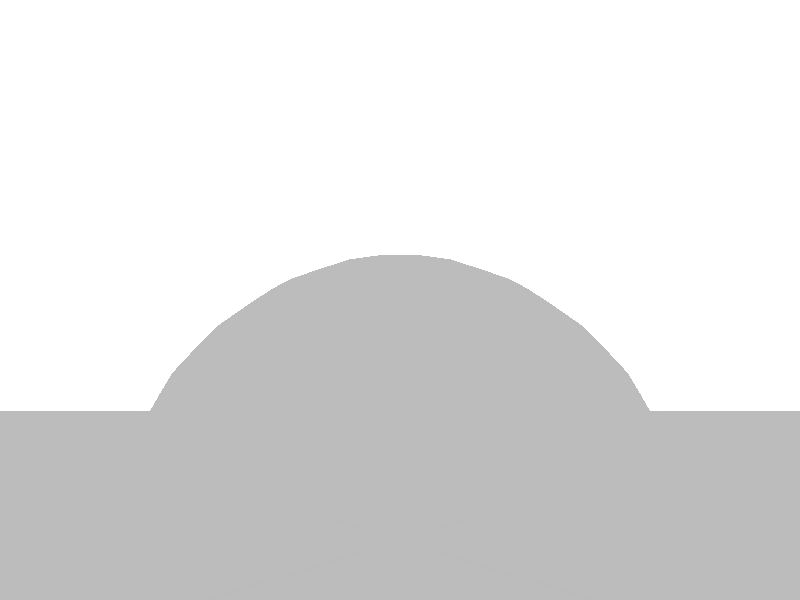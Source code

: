 #include "colors.inc"
background { rgb <1, 1, 1> }
camera {location <-0, 1.8, -0.5> sky <0,0,1>up <0,1,0> right <-1.33,0,0> angle 90look_at <0, 0, 0> }
mesh2 {
vertex_vectors { 4608, 
<-0.676316, -0.676316, -0.5>, 
<-0.765602, -0.520994, -0.5>, 
<-0.619347, -0.619347, -0.5>, 
<-0.851855, -0.363751, -0.5>, 
<-0.765602, -0.520994, -0.5>, 
<-0.7071, -0.462834, -0.5>, 
<-0.561627, -0.561627, -0.5>, 
<-0.619347, -0.619347, -0.5>, 
<-0.7071, -0.462834, -0.5>, 
<-0.765602, -0.520994, -0.5>, 
<-0.619347, -0.619347, -0.5>, 
<-0.7071, -0.462834, -0.5>, 
<-0.919533, 1.38855e-17, -0.5>, 
<-0.887637, -0.182242, -0.5>, 
<-0.7975, -0.102451, -0.5>, 
<-0.851855, -0.363751, -0.5>, 
<-0.887637, -0.182242, -0.5>, 
<-0.763625, -0.284472, -0.5>, 
<-0.674677, -0.204902, -0.5>, 
<-0.7975, -0.102451, -0.5>, 
<-0.763625, -0.284472, -0.5>, 
<-0.887637, -0.182242, -0.5>, 
<-0.7975, -0.102451, -0.5>, 
<-0.763625, -0.284472, -0.5>, 
<-0.409804, -0.409804, -0.5>, 
<-0.485715, -0.485715, -0.5>, 
<-0.54224, -0.307353, -0.5>, 
<-0.561627, -0.561627, -0.5>, 
<-0.485715, -0.485715, -0.5>, 
<-0.618152, -0.383264, -0.5>, 
<-0.674677, -0.204902, -0.5>, 
<-0.54224, -0.307353, -0.5>, 
<-0.618152, -0.383264, -0.5>, 
<-0.485715, -0.485715, -0.5>, 
<-0.54224, -0.307353, -0.5>, 
<-0.618152, -0.383264, -0.5>, 
<-0.851855, -0.363751, -0.5>, 
<-0.7071, -0.462834, -0.5>, 
<-0.763625, -0.284472, -0.5>, 
<-0.561627, -0.561627, -0.5>, 
<-0.7071, -0.462834, -0.5>, 
<-0.618152, -0.383264, -0.5>, 
<-0.674677, -0.204902, -0.5>, 
<-0.618152, -0.383264, -0.5>, 
<-0.763625, -0.284472, -0.5>, 
<-0.7071, -0.462834, -0.5>, 
<-0.618152, -0.383264, -0.5>, 
<-0.763625, -0.284472, -0.5>, 
<-0.676316, 0.676316, -0.5>, 
<-0.765602, 0.520994, -0.5>, 
<-0.619347, 0.619347, -0.5>, 
<-0.851855, 0.363751, -0.5>, 
<-0.765602, 0.520994, -0.5>, 
<-0.7071, 0.462834, -0.5>, 
<-0.561627, 0.561627, -0.5>, 
<-0.619347, 0.619347, -0.5>, 
<-0.7071, 0.462834, -0.5>, 
<-0.765602, 0.520994, -0.5>, 
<-0.619347, 0.619347, -0.5>, 
<-0.7071, 0.462834, -0.5>, 
<-0.919533, 1.38855e-17, -0.5>, 
<-0.887637, 0.182242, -0.5>, 
<-0.7975, 0.102451, -0.5>, 
<-0.851855, 0.363751, -0.5>, 
<-0.887637, 0.182242, -0.5>, 
<-0.763625, 0.284472, -0.5>, 
<-0.674677, 0.204902, -0.5>, 
<-0.7975, 0.102451, -0.5>, 
<-0.763625, 0.284472, -0.5>, 
<-0.887637, 0.182242, -0.5>, 
<-0.7975, 0.102451, -0.5>, 
<-0.763625, 0.284472, -0.5>, 
<-0.409804, 0.409804, -0.5>, 
<-0.485715, 0.485715, -0.5>, 
<-0.54224, 0.307353, -0.5>, 
<-0.561627, 0.561627, -0.5>, 
<-0.485715, 0.485715, -0.5>, 
<-0.618152, 0.383264, -0.5>, 
<-0.674677, 0.204902, -0.5>, 
<-0.54224, 0.307353, -0.5>, 
<-0.618152, 0.383264, -0.5>, 
<-0.485715, 0.485715, -0.5>, 
<-0.54224, 0.307353, -0.5>, 
<-0.618152, 0.383264, -0.5>, 
<-0.851855, 0.363751, -0.5>, 
<-0.7071, 0.462834, -0.5>, 
<-0.763625, 0.284472, -0.5>, 
<-0.561627, 0.561627, -0.5>, 
<-0.7071, 0.462834, -0.5>, 
<-0.618152, 0.383264, -0.5>, 
<-0.674677, 0.204902, -0.5>, 
<-0.618152, 0.383264, -0.5>, 
<-0.763625, 0.284472, -0.5>, 
<-0.7071, 0.462834, -0.5>, 
<-0.618152, 0.383264, -0.5>, 
<-0.763625, 0.284472, -0.5>, 
<1.65427e-16, 0, -0.5>, 
<-0.102451, -0.102451, -0.5>, 
<-0.102451, 0.102451, -0.5>, 
<-0.204902, -0.204902, -0.5>, 
<-0.102451, -0.102451, -0.5>, 
<-0.204902, 0, -0.5>, 
<-0.204902, 0.204902, -0.5>, 
<-0.102451, 0.102451, -0.5>, 
<-0.204902, 0, -0.5>, 
<-0.102451, -0.102451, -0.5>, 
<-0.102451, 0.102451, -0.5>, 
<-0.204902, 0, -0.5>, 
<-0.409804, -0.409804, -0.5>, 
<-0.307353, -0.307353, -0.5>, 
<-0.409804, -0.204902, -0.5>, 
<-0.204902, -0.204902, -0.5>, 
<-0.307353, -0.307353, -0.5>, 
<-0.307353, -0.102451, -0.5>, 
<-0.409804, -6.66134e-19, -0.5>, 
<-0.409804, -0.204902, -0.5>, 
<-0.307353, -0.102451, -0.5>, 
<-0.307353, -0.307353, -0.5>, 
<-0.409804, -0.204902, -0.5>, 
<-0.307353, -0.102451, -0.5>, 
<-0.409804, 0.409804, -0.5>, 
<-0.307353, 0.307353, -0.5>, 
<-0.409804, 0.204902, -0.5>, 
<-0.204902, 0.204902, -0.5>, 
<-0.307353, 0.307353, -0.5>, 
<-0.307353, 0.102451, -0.5>, 
<-0.409804, -6.66134e-19, -0.5>, 
<-0.409804, 0.204902, -0.5>, 
<-0.307353, 0.102451, -0.5>, 
<-0.307353, 0.307353, -0.5>, 
<-0.409804, 0.204902, -0.5>, 
<-0.307353, 0.102451, -0.5>, 
<-0.204902, -0.204902, -0.5>, 
<-0.204902, 0, -0.5>, 
<-0.307353, -0.102451, -0.5>, 
<-0.204902, 0.204902, -0.5>, 
<-0.204902, 0, -0.5>, 
<-0.307353, 0.102451, -0.5>, 
<-0.409804, -6.66134e-19, -0.5>, 
<-0.307353, 0.102451, -0.5>, 
<-0.307353, -0.102451, -0.5>, 
<-0.204902, 0, -0.5>, 
<-0.307353, 0.102451, -0.5>, 
<-0.307353, -0.102451, -0.5>, 
<-0.919533, 1.38855e-17, -0.5>, 
<-0.7975, -0.102451, -0.5>, 
<-0.7975, 0.102451, -0.5>, 
<-0.674677, -0.204902, -0.5>, 
<-0.7975, -0.102451, -0.5>, 
<-0.674677, 0, -0.5>, 
<-0.674677, 0.204902, -0.5>, 
<-0.7975, 0.102451, -0.5>, 
<-0.674677, 0, -0.5>, 
<-0.7975, -0.102451, -0.5>, 
<-0.7975, 0.102451, -0.5>, 
<-0.674677, 0, -0.5>, 
<-0.409804, -0.409804, -0.5>, 
<-0.54224, -0.307353, -0.5>, 
<-0.409804, -0.204902, -0.5>, 
<-0.674677, -0.204902, -0.5>, 
<-0.54224, -0.307353, -0.5>, 
<-0.54224, -0.102451, -0.5>, 
<-0.409804, -6.66134e-19, -0.5>, 
<-0.409804, -0.204902, -0.5>, 
<-0.54224, -0.102451, -0.5>, 
<-0.54224, -0.307353, -0.5>, 
<-0.409804, -0.204902, -0.5>, 
<-0.54224, -0.102451, -0.5>, 
<-0.409804, 0.409804, -0.5>, 
<-0.409804, 0.204902, -0.5>, 
<-0.54224, 0.307353, -0.5>, 
<-0.409804, -6.66134e-19, -0.5>, 
<-0.409804, 0.204902, -0.5>, 
<-0.54224, 0.102451, -0.5>, 
<-0.674677, 0.204902, -0.5>, 
<-0.54224, 0.307353, -0.5>, 
<-0.54224, 0.102451, -0.5>, 
<-0.409804, 0.204902, -0.5>, 
<-0.54224, 0.307353, -0.5>, 
<-0.54224, 0.102451, -0.5>, 
<-0.674677, -0.204902, -0.5>, 
<-0.674677, 0, -0.5>, 
<-0.54224, -0.102451, -0.5>, 
<-0.409804, -6.66134e-19, -0.5>, 
<-0.54224, 0.102451, -0.5>, 
<-0.54224, -0.102451, -0.5>, 
<-0.674677, 0.204902, -0.5>, 
<-0.674677, 0, -0.5>, 
<-0.54224, 0.102451, -0.5>, 
<-0.674677, 0, -0.5>, 
<-0.54224, 0.102451, -0.5>, 
<-0.54224, -0.102451, -0.5>, 
<-0.676316, 0.676316, -0.5>, 
<-0.619347, 0.619347, -0.5>, 
<-0.520994, 0.765602, -0.5>, 
<-0.561627, 0.561627, -0.5>, 
<-0.619347, 0.619347, -0.5>, 
<-0.462834, 0.7071, -0.5>, 
<-0.363751, 0.851855, -0.5>, 
<-0.520994, 0.765602, -0.5>, 
<-0.462834, 0.7071, -0.5>, 
<-0.619347, 0.619347, -0.5>, 
<-0.520994, 0.765602, -0.5>, 
<-0.462834, 0.7071, -0.5>, 
<-0.409804, 0.409804, -0.5>, 
<-0.485715, 0.485715, -0.5>, 
<-0.307353, 0.54224, -0.5>, 
<-0.561627, 0.561627, -0.5>, 
<-0.485715, 0.485715, -0.5>, 
<-0.383264, 0.618152, -0.5>, 
<-0.204902, 0.674677, -0.5>, 
<-0.307353, 0.54224, -0.5>, 
<-0.383264, 0.618152, -0.5>, 
<-0.485715, 0.485715, -0.5>, 
<-0.307353, 0.54224, -0.5>, 
<-0.383264, 0.618152, -0.5>, 
<-1.83832e-17, 0.919533, -0.5>, 
<-0.182242, 0.887637, -0.5>, 
<-0.102451, 0.7975, -0.5>, 
<-0.363751, 0.851855, -0.5>, 
<-0.182242, 0.887637, -0.5>, 
<-0.284472, 0.763625, -0.5>, 
<-0.204902, 0.674677, -0.5>, 
<-0.102451, 0.7975, -0.5>, 
<-0.284472, 0.763625, -0.5>, 
<-0.182242, 0.887637, -0.5>, 
<-0.102451, 0.7975, -0.5>, 
<-0.284472, 0.763625, -0.5>, 
<-0.561627, 0.561627, -0.5>, 
<-0.462834, 0.7071, -0.5>, 
<-0.383264, 0.618152, -0.5>, 
<-0.363751, 0.851855, -0.5>, 
<-0.462834, 0.7071, -0.5>, 
<-0.284472, 0.763625, -0.5>, 
<-0.204902, 0.674677, -0.5>, 
<-0.284472, 0.763625, -0.5>, 
<-0.383264, 0.618152, -0.5>, 
<-0.462834, 0.7071, -0.5>, 
<-0.284472, 0.763625, -0.5>, 
<-0.383264, 0.618152, -0.5>, 
<0.676316, 0.676316, -0.5>, 
<0.520994, 0.765602, -0.5>, 
<0.619347, 0.619347, -0.5>, 
<0.363751, 0.851855, -0.5>, 
<0.520994, 0.765602, -0.5>, 
<0.462834, 0.7071, -0.5>, 
<0.561627, 0.561627, -0.5>, 
<0.619347, 0.619347, -0.5>, 
<0.462834, 0.7071, -0.5>, 
<0.520994, 0.765602, -0.5>, 
<0.619347, 0.619347, -0.5>, 
<0.462834, 0.7071, -0.5>, 
<-1.83832e-17, 0.919533, -0.5>, 
<0.182242, 0.887637, -0.5>, 
<0.102451, 0.7975, -0.5>, 
<0.363751, 0.851855, -0.5>, 
<0.182242, 0.887637, -0.5>, 
<0.284472, 0.763625, -0.5>, 
<0.204902, 0.674677, -0.5>, 
<0.102451, 0.7975, -0.5>, 
<0.284472, 0.763625, -0.5>, 
<0.182242, 0.887637, -0.5>, 
<0.102451, 0.7975, -0.5>, 
<0.284472, 0.763625, -0.5>, 
<0.409804, 0.409804, -0.5>, 
<0.485715, 0.485715, -0.5>, 
<0.307353, 0.54224, -0.5>, 
<0.561627, 0.561627, -0.5>, 
<0.485715, 0.485715, -0.5>, 
<0.383264, 0.618152, -0.5>, 
<0.204902, 0.674677, -0.5>, 
<0.307353, 0.54224, -0.5>, 
<0.383264, 0.618152, -0.5>, 
<0.485715, 0.485715, -0.5>, 
<0.307353, 0.54224, -0.5>, 
<0.383264, 0.618152, -0.5>, 
<0.363751, 0.851855, -0.5>, 
<0.462834, 0.7071, -0.5>, 
<0.284472, 0.763625, -0.5>, 
<0.561627, 0.561627, -0.5>, 
<0.462834, 0.7071, -0.5>, 
<0.383264, 0.618152, -0.5>, 
<0.204902, 0.674677, -0.5>, 
<0.383264, 0.618152, -0.5>, 
<0.284472, 0.763625, -0.5>, 
<0.462834, 0.7071, -0.5>, 
<0.383264, 0.618152, -0.5>, 
<0.284472, 0.763625, -0.5>, 
<1.65427e-16, 0, -0.5>, 
<-0.102451, 0.102451, -0.5>, 
<0.102451, 0.102451, -0.5>, 
<-0.204902, 0.204902, -0.5>, 
<-0.102451, 0.102451, -0.5>, 
<5.57618e-17, 0.204902, -0.5>, 
<0.204902, 0.204902, -0.5>, 
<0.102451, 0.102451, -0.5>, 
<5.57618e-17, 0.204902, -0.5>, 
<-0.102451, 0.102451, -0.5>, 
<0.102451, 0.102451, -0.5>, 
<5.57618e-17, 0.204902, -0.5>, 
<-0.409804, 0.409804, -0.5>, 
<-0.307353, 0.307353, -0.5>, 
<-0.204902, 0.409804, -0.5>, 
<-0.204902, 0.204902, -0.5>, 
<-0.307353, 0.307353, -0.5>, 
<-0.102451, 0.307353, -0.5>, 
<3.51112e-17, 0.409804, -0.5>, 
<-0.204902, 0.409804, -0.5>, 
<-0.102451, 0.307353, -0.5>, 
<-0.307353, 0.307353, -0.5>, 
<-0.204902, 0.409804, -0.5>, 
<-0.102451, 0.307353, -0.5>, 
<0.409804, 0.409804, -0.5>, 
<0.307353, 0.307353, -0.5>, 
<0.204902, 0.409804, -0.5>, 
<0.204902, 0.204902, -0.5>, 
<0.307353, 0.307353, -0.5>, 
<0.102451, 0.307353, -0.5>, 
<3.51112e-17, 0.409804, -0.5>, 
<0.204902, 0.409804, -0.5>, 
<0.102451, 0.307353, -0.5>, 
<0.307353, 0.307353, -0.5>, 
<0.204902, 0.409804, -0.5>, 
<0.102451, 0.307353, -0.5>, 
<-0.204902, 0.204902, -0.5>, 
<5.57618e-17, 0.204902, -0.5>, 
<-0.102451, 0.307353, -0.5>, 
<0.204902, 0.204902, -0.5>, 
<5.57618e-17, 0.204902, -0.5>, 
<0.102451, 0.307353, -0.5>, 
<3.51112e-17, 0.409804, -0.5>, 
<0.102451, 0.307353, -0.5>, 
<-0.102451, 0.307353, -0.5>, 
<5.57618e-17, 0.204902, -0.5>, 
<0.102451, 0.307353, -0.5>, 
<-0.102451, 0.307353, -0.5>, 
<-0.409804, 0.409804, -0.5>, 
<-0.307353, 0.54224, -0.5>, 
<-0.204902, 0.409804, -0.5>, 
<-0.204902, 0.674677, -0.5>, 
<-0.307353, 0.54224, -0.5>, 
<-0.102451, 0.54224, -0.5>, 
<3.51112e-17, 0.409804, -0.5>, 
<-0.204902, 0.409804, -0.5>, 
<-0.102451, 0.54224, -0.5>, 
<-0.307353, 0.54224, -0.5>, 
<-0.204902, 0.409804, -0.5>, 
<-0.102451, 0.54224, -0.5>, 
<-1.83832e-17, 0.919533, -0.5>, 
<-0.102451, 0.7975, -0.5>, 
<0.102451, 0.7975, -0.5>, 
<-0.204902, 0.674677, -0.5>, 
<-0.102451, 0.7975, -0.5>, 
<0, 0.674677, -0.5>, 
<0.204902, 0.674677, -0.5>, 
<0.102451, 0.7975, -0.5>, 
<0, 0.674677, -0.5>, 
<-0.102451, 0.7975, -0.5>, 
<0.102451, 0.7975, -0.5>, 
<0, 0.674677, -0.5>, 
<0.409804, 0.409804, -0.5>, 
<0.204902, 0.409804, -0.5>, 
<0.307353, 0.54224, -0.5>, 
<3.51112e-17, 0.409804, -0.5>, 
<0.204902, 0.409804, -0.5>, 
<0.102451, 0.54224, -0.5>, 
<0.204902, 0.674677, -0.5>, 
<0.307353, 0.54224, -0.5>, 
<0.102451, 0.54224, -0.5>, 
<0.204902, 0.409804, -0.5>, 
<0.307353, 0.54224, -0.5>, 
<0.102451, 0.54224, -0.5>, 
<-0.204902, 0.674677, -0.5>, 
<-0.102451, 0.54224, -0.5>, 
<0, 0.674677, -0.5>, 
<3.51112e-17, 0.409804, -0.5>, 
<-0.102451, 0.54224, -0.5>, 
<0.102451, 0.54224, -0.5>, 
<0.204902, 0.674677, -0.5>, 
<0.102451, 0.54224, -0.5>, 
<0, 0.674677, -0.5>, 
<-0.102451, 0.54224, -0.5>, 
<0.102451, 0.54224, -0.5>, 
<0, 0.674677, -0.5>, 
<0.676316, -0.676316, -0.5>, 
<0.765602, -0.520994, -0.5>, 
<0.619347, -0.619347, -0.5>, 
<0.851855, -0.363751, -0.5>, 
<0.765602, -0.520994, -0.5>, 
<0.7071, -0.462834, -0.5>, 
<0.561627, -0.561627, -0.5>, 
<0.619347, -0.619347, -0.5>, 
<0.7071, -0.462834, -0.5>, 
<0.765602, -0.520994, -0.5>, 
<0.619347, -0.619347, -0.5>, 
<0.7071, -0.462834, -0.5>, 
<0.919533, -2.06347e-18, -0.5>, 
<0.887637, -0.182242, -0.5>, 
<0.7975, -0.102451, -0.5>, 
<0.851855, -0.363751, -0.5>, 
<0.887637, -0.182242, -0.5>, 
<0.763625, -0.284472, -0.5>, 
<0.674677, -0.204902, -0.5>, 
<0.7975, -0.102451, -0.5>, 
<0.763625, -0.284472, -0.5>, 
<0.887637, -0.182242, -0.5>, 
<0.7975, -0.102451, -0.5>, 
<0.763625, -0.284472, -0.5>, 
<0.409804, -0.409804, -0.5>, 
<0.485715, -0.485715, -0.5>, 
<0.54224, -0.307353, -0.5>, 
<0.561627, -0.561627, -0.5>, 
<0.485715, -0.485715, -0.5>, 
<0.618152, -0.383264, -0.5>, 
<0.674677, -0.204902, -0.5>, 
<0.54224, -0.307353, -0.5>, 
<0.618152, -0.383264, -0.5>, 
<0.485715, -0.485715, -0.5>, 
<0.54224, -0.307353, -0.5>, 
<0.618152, -0.383264, -0.5>, 
<0.851855, -0.363751, -0.5>, 
<0.7071, -0.462834, -0.5>, 
<0.763625, -0.284472, -0.5>, 
<0.561627, -0.561627, -0.5>, 
<0.7071, -0.462834, -0.5>, 
<0.618152, -0.383264, -0.5>, 
<0.674677, -0.204902, -0.5>, 
<0.618152, -0.383264, -0.5>, 
<0.763625, -0.284472, -0.5>, 
<0.7071, -0.462834, -0.5>, 
<0.618152, -0.383264, -0.5>, 
<0.763625, -0.284472, -0.5>, 
<0.676316, 0.676316, -0.5>, 
<0.619347, 0.619347, -0.5>, 
<0.765602, 0.520994, -0.5>, 
<0.561627, 0.561627, -0.5>, 
<0.619347, 0.619347, -0.5>, 
<0.7071, 0.462834, -0.5>, 
<0.851855, 0.363751, -0.5>, 
<0.765602, 0.520994, -0.5>, 
<0.7071, 0.462834, -0.5>, 
<0.619347, 0.619347, -0.5>, 
<0.765602, 0.520994, -0.5>, 
<0.7071, 0.462834, -0.5>, 
<0.409804, 0.409804, -0.5>, 
<0.485715, 0.485715, -0.5>, 
<0.54224, 0.307353, -0.5>, 
<0.561627, 0.561627, -0.5>, 
<0.485715, 0.485715, -0.5>, 
<0.618152, 0.383264, -0.5>, 
<0.674677, 0.204902, -0.5>, 
<0.54224, 0.307353, -0.5>, 
<0.618152, 0.383264, -0.5>, 
<0.485715, 0.485715, -0.5>, 
<0.54224, 0.307353, -0.5>, 
<0.618152, 0.383264, -0.5>, 
<0.919533, -2.06347e-18, -0.5>, 
<0.887637, 0.182242, -0.5>, 
<0.7975, 0.102451, -0.5>, 
<0.851855, 0.363751, -0.5>, 
<0.887637, 0.182242, -0.5>, 
<0.763625, 0.284472, -0.5>, 
<0.674677, 0.204902, -0.5>, 
<0.7975, 0.102451, -0.5>, 
<0.763625, 0.284472, -0.5>, 
<0.887637, 0.182242, -0.5>, 
<0.7975, 0.102451, -0.5>, 
<0.763625, 0.284472, -0.5>, 
<0.561627, 0.561627, -0.5>, 
<0.7071, 0.462834, -0.5>, 
<0.618152, 0.383264, -0.5>, 
<0.851855, 0.363751, -0.5>, 
<0.7071, 0.462834, -0.5>, 
<0.763625, 0.284472, -0.5>, 
<0.674677, 0.204902, -0.5>, 
<0.763625, 0.284472, -0.5>, 
<0.618152, 0.383264, -0.5>, 
<0.7071, 0.462834, -0.5>, 
<0.763625, 0.284472, -0.5>, 
<0.618152, 0.383264, -0.5>, 
<1.65427e-16, 0, -0.5>, 
<0.102451, 0.102451, -0.5>, 
<0.102451, -0.102451, -0.5>, 
<0.204902, 0.204902, -0.5>, 
<0.102451, 0.102451, -0.5>, 
<0.204902, 0, -0.5>, 
<0.204902, -0.204902, -0.5>, 
<0.102451, -0.102451, -0.5>, 
<0.204902, 0, -0.5>, 
<0.102451, 0.102451, -0.5>, 
<0.102451, -0.102451, -0.5>, 
<0.204902, 0, -0.5>, 
<0.409804, 0.409804, -0.5>, 
<0.307353, 0.307353, -0.5>, 
<0.409804, 0.204902, -0.5>, 
<0.204902, 0.204902, -0.5>, 
<0.307353, 0.307353, -0.5>, 
<0.307353, 0.102451, -0.5>, 
<0.409804, 0, -0.5>, 
<0.409804, 0.204902, -0.5>, 
<0.307353, 0.102451, -0.5>, 
<0.307353, 0.307353, -0.5>, 
<0.409804, 0.204902, -0.5>, 
<0.307353, 0.102451, -0.5>, 
<0.409804, -0.409804, -0.5>, 
<0.307353, -0.307353, -0.5>, 
<0.409804, -0.204902, -0.5>, 
<0.204902, -0.204902, -0.5>, 
<0.307353, -0.307353, -0.5>, 
<0.307353, -0.102451, -0.5>, 
<0.409804, 0, -0.5>, 
<0.409804, -0.204902, -0.5>, 
<0.307353, -0.102451, -0.5>, 
<0.307353, -0.307353, -0.5>, 
<0.409804, -0.204902, -0.5>, 
<0.307353, -0.102451, -0.5>, 
<0.204902, 0.204902, -0.5>, 
<0.204902, 0, -0.5>, 
<0.307353, 0.102451, -0.5>, 
<0.204902, -0.204902, -0.5>, 
<0.204902, 0, -0.5>, 
<0.307353, -0.102451, -0.5>, 
<0.409804, 0, -0.5>, 
<0.307353, -0.102451, -0.5>, 
<0.307353, 0.102451, -0.5>, 
<0.204902, 0, -0.5>, 
<0.307353, -0.102451, -0.5>, 
<0.307353, 0.102451, -0.5>, 
<0.409804, 0.409804, -0.5>, 
<0.409804, 0.204902, -0.5>, 
<0.54224, 0.307353, -0.5>, 
<0.409804, 0, -0.5>, 
<0.409804, 0.204902, -0.5>, 
<0.54224, 0.102451, -0.5>, 
<0.674677, 0.204902, -0.5>, 
<0.54224, 0.307353, -0.5>, 
<0.54224, 0.102451, -0.5>, 
<0.409804, 0.204902, -0.5>, 
<0.54224, 0.307353, -0.5>, 
<0.54224, 0.102451, -0.5>, 
<0.919533, -2.06347e-18, -0.5>, 
<0.7975, -0.102451, -0.5>, 
<0.7975, 0.102451, -0.5>, 
<0.674677, -0.204902, -0.5>, 
<0.7975, -0.102451, -0.5>, 
<0.674677, 0, -0.5>, 
<0.674677, 0.204902, -0.5>, 
<0.7975, 0.102451, -0.5>, 
<0.674677, 0, -0.5>, 
<0.7975, -0.102451, -0.5>, 
<0.7975, 0.102451, -0.5>, 
<0.674677, 0, -0.5>, 
<0.409804, -0.409804, -0.5>, 
<0.54224, -0.307353, -0.5>, 
<0.409804, -0.204902, -0.5>, 
<0.674677, -0.204902, -0.5>, 
<0.54224, -0.307353, -0.5>, 
<0.54224, -0.102451, -0.5>, 
<0.409804, 0, -0.5>, 
<0.409804, -0.204902, -0.5>, 
<0.54224, -0.102451, -0.5>, 
<0.54224, -0.307353, -0.5>, 
<0.409804, -0.204902, -0.5>, 
<0.54224, -0.102451, -0.5>, 
<0.674677, -0.204902, -0.5>, 
<0.54224, -0.102451, -0.5>, 
<0.674677, 0, -0.5>, 
<0.409804, 0, -0.5>, 
<0.54224, 0.102451, -0.5>, 
<0.54224, -0.102451, -0.5>, 
<0.674677, 0.204902, -0.5>, 
<0.54224, 0.102451, -0.5>, 
<0.674677, 0, -0.5>, 
<0.54224, 0.102451, -0.5>, 
<0.54224, -0.102451, -0.5>, 
<0.674677, 0, -0.5>, 
<-0.676316, -0.676316, -0.5>, 
<-0.619347, -0.619347, -0.5>, 
<-0.520994, -0.765602, -0.5>, 
<-0.561627, -0.561627, -0.5>, 
<-0.619347, -0.619347, -0.5>, 
<-0.462834, -0.7071, -0.5>, 
<-0.363751, -0.851855, -0.5>, 
<-0.520994, -0.765602, -0.5>, 
<-0.462834, -0.7071, -0.5>, 
<-0.619347, -0.619347, -0.5>, 
<-0.520994, -0.765602, -0.5>, 
<-0.462834, -0.7071, -0.5>, 
<-0.409804, -0.409804, -0.5>, 
<-0.485715, -0.485715, -0.5>, 
<-0.307353, -0.54224, -0.5>, 
<-0.561627, -0.561627, -0.5>, 
<-0.485715, -0.485715, -0.5>, 
<-0.383264, -0.618152, -0.5>, 
<-0.204902, -0.674677, -0.5>, 
<-0.307353, -0.54224, -0.5>, 
<-0.383264, -0.618152, -0.5>, 
<-0.485715, -0.485715, -0.5>, 
<-0.307353, -0.54224, -0.5>, 
<-0.383264, -0.618152, -0.5>, 
<1.96713e-18, -0.919533, -0.5>, 
<-0.182242, -0.887637, -0.5>, 
<-0.102451, -0.7975, -0.5>, 
<-0.363751, -0.851855, -0.5>, 
<-0.182242, -0.887637, -0.5>, 
<-0.284472, -0.763625, -0.5>, 
<-0.204902, -0.674677, -0.5>, 
<-0.102451, -0.7975, -0.5>, 
<-0.284472, -0.763625, -0.5>, 
<-0.182242, -0.887637, -0.5>, 
<-0.102451, -0.7975, -0.5>, 
<-0.284472, -0.763625, -0.5>, 
<-0.561627, -0.561627, -0.5>, 
<-0.462834, -0.7071, -0.5>, 
<-0.383264, -0.618152, -0.5>, 
<-0.363751, -0.851855, -0.5>, 
<-0.462834, -0.7071, -0.5>, 
<-0.284472, -0.763625, -0.5>, 
<-0.204902, -0.674677, -0.5>, 
<-0.284472, -0.763625, -0.5>, 
<-0.383264, -0.618152, -0.5>, 
<-0.462834, -0.7071, -0.5>, 
<-0.284472, -0.763625, -0.5>, 
<-0.383264, -0.618152, -0.5>, 
<0.676316, -0.676316, -0.5>, 
<0.619347, -0.619347, -0.5>, 
<0.520994, -0.765602, -0.5>, 
<0.561627, -0.561627, -0.5>, 
<0.619347, -0.619347, -0.5>, 
<0.462834, -0.7071, -0.5>, 
<0.363751, -0.851855, -0.5>, 
<0.520994, -0.765602, -0.5>, 
<0.462834, -0.7071, -0.5>, 
<0.619347, -0.619347, -0.5>, 
<0.520994, -0.765602, -0.5>, 
<0.462834, -0.7071, -0.5>, 
<0.409804, -0.409804, -0.5>, 
<0.485715, -0.485715, -0.5>, 
<0.307353, -0.54224, -0.5>, 
<0.561627, -0.561627, -0.5>, 
<0.485715, -0.485715, -0.5>, 
<0.383264, -0.618152, -0.5>, 
<0.204902, -0.674677, -0.5>, 
<0.307353, -0.54224, -0.5>, 
<0.383264, -0.618152, -0.5>, 
<0.485715, -0.485715, -0.5>, 
<0.307353, -0.54224, -0.5>, 
<0.383264, -0.618152, -0.5>, 
<1.96713e-18, -0.919533, -0.5>, 
<0.182242, -0.887637, -0.5>, 
<0.102451, -0.7975, -0.5>, 
<0.363751, -0.851855, -0.5>, 
<0.182242, -0.887637, -0.5>, 
<0.284472, -0.763625, -0.5>, 
<0.204902, -0.674677, -0.5>, 
<0.102451, -0.7975, -0.5>, 
<0.284472, -0.763625, -0.5>, 
<0.182242, -0.887637, -0.5>, 
<0.102451, -0.7975, -0.5>, 
<0.284472, -0.763625, -0.5>, 
<0.561627, -0.561627, -0.5>, 
<0.462834, -0.7071, -0.5>, 
<0.383264, -0.618152, -0.5>, 
<0.363751, -0.851855, -0.5>, 
<0.462834, -0.7071, -0.5>, 
<0.284472, -0.763625, -0.5>, 
<0.204902, -0.674677, -0.5>, 
<0.284472, -0.763625, -0.5>, 
<0.383264, -0.618152, -0.5>, 
<0.462834, -0.7071, -0.5>, 
<0.284472, -0.763625, -0.5>, 
<0.383264, -0.618152, -0.5>, 
<1.65427e-16, 0, -0.5>, 
<-0.102451, -0.102451, -0.5>, 
<0.102451, -0.102451, -0.5>, 
<-0.204902, -0.204902, -0.5>, 
<-0.102451, -0.102451, -0.5>, 
<5.57618e-17, -0.204902, -0.5>, 
<0.204902, -0.204902, -0.5>, 
<0.102451, -0.102451, -0.5>, 
<5.57618e-17, -0.204902, -0.5>, 
<-0.102451, -0.102451, -0.5>, 
<0.102451, -0.102451, -0.5>, 
<5.57618e-17, -0.204902, -0.5>, 
<-0.409804, -0.409804, -0.5>, 
<-0.307353, -0.307353, -0.5>, 
<-0.204902, -0.409804, -0.5>, 
<-0.204902, -0.204902, -0.5>, 
<-0.307353, -0.307353, -0.5>, 
<-0.102451, -0.307353, -0.5>, 
<2.76969e-17, -0.409804, -0.5>, 
<-0.204902, -0.409804, -0.5>, 
<-0.102451, -0.307353, -0.5>, 
<-0.307353, -0.307353, -0.5>, 
<-0.204902, -0.409804, -0.5>, 
<-0.102451, -0.307353, -0.5>, 
<0.409804, -0.409804, -0.5>, 
<0.307353, -0.307353, -0.5>, 
<0.204902, -0.409804, -0.5>, 
<0.204902, -0.204902, -0.5>, 
<0.307353, -0.307353, -0.5>, 
<0.102451, -0.307353, -0.5>, 
<2.76969e-17, -0.409804, -0.5>, 
<0.204902, -0.409804, -0.5>, 
<0.102451, -0.307353, -0.5>, 
<0.307353, -0.307353, -0.5>, 
<0.204902, -0.409804, -0.5>, 
<0.102451, -0.307353, -0.5>, 
<-0.204902, -0.204902, -0.5>, 
<5.57618e-17, -0.204902, -0.5>, 
<-0.102451, -0.307353, -0.5>, 
<0.204902, -0.204902, -0.5>, 
<5.57618e-17, -0.204902, -0.5>, 
<0.102451, -0.307353, -0.5>, 
<2.76969e-17, -0.409804, -0.5>, 
<0.102451, -0.307353, -0.5>, 
<-0.102451, -0.307353, -0.5>, 
<5.57618e-17, -0.204902, -0.5>, 
<0.102451, -0.307353, -0.5>, 
<-0.102451, -0.307353, -0.5>, 
<-0.409804, -0.409804, -0.5>, 
<-0.307353, -0.54224, -0.5>, 
<-0.204902, -0.409804, -0.5>, 
<-0.204902, -0.674677, -0.5>, 
<-0.307353, -0.54224, -0.5>, 
<-0.102451, -0.54224, -0.5>, 
<2.76969e-17, -0.409804, -0.5>, 
<-0.204902, -0.409804, -0.5>, 
<-0.102451, -0.54224, -0.5>, 
<-0.307353, -0.54224, -0.5>, 
<-0.204902, -0.409804, -0.5>, 
<-0.102451, -0.54224, -0.5>, 
<0.409804, -0.409804, -0.5>, 
<0.204902, -0.409804, -0.5>, 
<0.307353, -0.54224, -0.5>, 
<2.76969e-17, -0.409804, -0.5>, 
<0.204902, -0.409804, -0.5>, 
<0.102451, -0.54224, -0.5>, 
<0.204902, -0.674677, -0.5>, 
<0.307353, -0.54224, -0.5>, 
<0.102451, -0.54224, -0.5>, 
<0.204902, -0.409804, -0.5>, 
<0.307353, -0.54224, -0.5>, 
<0.102451, -0.54224, -0.5>, 
<1.96713e-18, -0.919533, -0.5>, 
<-0.102451, -0.7975, -0.5>, 
<0.102451, -0.7975, -0.5>, 
<-0.204902, -0.674677, -0.5>, 
<-0.102451, -0.7975, -0.5>, 
<0, -0.674677, -0.5>, 
<0.204902, -0.674677, -0.5>, 
<0.102451, -0.7975, -0.5>, 
<0, -0.674677, -0.5>, 
<-0.102451, -0.7975, -0.5>, 
<0.102451, -0.7975, -0.5>, 
<0, -0.674677, -0.5>, 
<-0.204902, -0.674677, -0.5>, 
<-0.102451, -0.54224, -0.5>, 
<0, -0.674677, -0.5>, 
<2.76969e-17, -0.409804, -0.5>, 
<-0.102451, -0.54224, -0.5>, 
<0.102451, -0.54224, -0.5>, 
<0.204902, -0.674677, -0.5>, 
<0, -0.674677, -0.5>, 
<0.102451, -0.54224, -0.5>, 
<-0.102451, -0.54224, -0.5>, 
<0, -0.674677, -0.5>, 
<0.102451, -0.54224, -0.5>, 
<-0.676316, -0.676316, -0.5>, 
<-0.765602, -0.520994, -0.5>, 
<-0.697504, -0.60007, -0.441891>, 
<-0.851855, -0.363751, -0.5>, 
<-0.765602, -0.520994, -0.5>, 
<-0.785456, -0.443734, -0.441724>, 
<-0.717592, -0.522912, -0.383951>, 
<-0.697504, -0.60007, -0.441891>, 
<-0.785456, -0.443734, -0.441724>, 
<-0.765602, -0.520994, -0.5>, 
<-0.697504, -0.60007, -0.441891>, 
<-0.785456, -0.443734, -0.441724>, 
<-0.919533, 1.38855e-17, -0.5>, 
<-0.887637, -0.182242, -0.5>, 
<-0.882675, -0.0890967, -0.435176>, 
<-0.851855, -0.363751, -0.5>, 
<-0.887637, -0.182242, -0.5>, 
<-0.848839, -0.271092, -0.435162>, 
<-0.844162, -0.178013, -0.370871>, 
<-0.882675, -0.0890967, -0.435176>, 
<-0.848839, -0.271092, -0.435162>, 
<-0.887637, -0.182242, -0.5>, 
<-0.882675, -0.0890967, -0.435176>, 
<-0.848839, -0.271092, -0.435162>, 
<-0.722995, -0.344059, -0.261811>, 
<-0.721232, -0.433987, -0.322296>, 
<-0.784652, -0.26133, -0.31569>, 
<-0.717592, -0.522912, -0.383951>, 
<-0.721232, -0.433987, -0.322296>, 
<-0.783988, -0.351654, -0.375657>, 
<-0.844162, -0.178013, -0.370871>, 
<-0.784652, -0.26133, -0.31569>, 
<-0.783988, -0.351654, -0.375657>, 
<-0.721232, -0.433987, -0.322296>, 
<-0.784652, -0.26133, -0.31569>, 
<-0.783988, -0.351654, -0.375657>, 
<-0.851855, -0.363751, -0.5>, 
<-0.785456, -0.443734, -0.441724>, 
<-0.848839, -0.271092, -0.435162>, 
<-0.717592, -0.522912, -0.383951>, 
<-0.785456, -0.443734, -0.441724>, 
<-0.783988, -0.351654, -0.375657>, 
<-0.844162, -0.178013, -0.370871>, 
<-0.783988, -0.351654, -0.375657>, 
<-0.848839, -0.271092, -0.435162>, 
<-0.785456, -0.443734, -0.441724>, 
<-0.783988, -0.351654, -0.375657>, 
<-0.848839, -0.271092, -0.435162>, 
<-0.676316, 0.676316, -0.5>, 
<-0.765602, 0.520994, -0.5>, 
<-0.697504, 0.60007, -0.441891>, 
<-0.851855, 0.363751, -0.5>, 
<-0.765602, 0.520994, -0.5>, 
<-0.785456, 0.443734, -0.441724>, 
<-0.717592, 0.522912, -0.383951>, 
<-0.697504, 0.60007, -0.441891>, 
<-0.785456, 0.443734, -0.441724>, 
<-0.765602, 0.520994, -0.5>, 
<-0.697504, 0.60007, -0.441891>, 
<-0.785456, 0.443734, -0.441724>, 
<-0.919533, 1.38855e-17, -0.5>, 
<-0.887637, 0.182242, -0.5>, 
<-0.882675, 0.0890967, -0.435176>, 
<-0.851855, 0.363751, -0.5>, 
<-0.887637, 0.182242, -0.5>, 
<-0.848839, 0.271092, -0.435162>, 
<-0.844162, 0.178013, -0.370871>, 
<-0.882675, 0.0890967, -0.435176>, 
<-0.848839, 0.271092, -0.435162>, 
<-0.887637, 0.182242, -0.5>, 
<-0.882675, 0.0890967, -0.435176>, 
<-0.848839, 0.271092, -0.435162>, 
<-0.722995, 0.344059, -0.261811>, 
<-0.721232, 0.433987, -0.322296>, 
<-0.784652, 0.26133, -0.31569>, 
<-0.717592, 0.522912, -0.383951>, 
<-0.721232, 0.433987, -0.322296>, 
<-0.783988, 0.351654, -0.375657>, 
<-0.844162, 0.178013, -0.370871>, 
<-0.784652, 0.26133, -0.31569>, 
<-0.783988, 0.351654, -0.375657>, 
<-0.721232, 0.433987, -0.322296>, 
<-0.784652, 0.26133, -0.31569>, 
<-0.783988, 0.351654, -0.375657>, 
<-0.851855, 0.363751, -0.5>, 
<-0.785456, 0.443734, -0.441724>, 
<-0.848839, 0.271092, -0.435162>, 
<-0.717592, 0.522912, -0.383951>, 
<-0.785456, 0.443734, -0.441724>, 
<-0.783988, 0.351654, -0.375657>, 
<-0.844162, 0.178013, -0.370871>, 
<-0.783988, 0.351654, -0.375657>, 
<-0.848839, 0.271092, -0.435162>, 
<-0.785456, 0.443734, -0.441724>, 
<-0.783988, 0.351654, -0.375657>, 
<-0.848839, 0.271092, -0.435162>, 
<-0.598667, 2.47802e-17, -0.0679733>, 
<-0.638525, -0.0864188, -0.107852>, 
<-0.638525, 0.0864188, -0.107852>, 
<-0.676863, -0.17263, -0.149202>, 
<-0.638525, -0.0864188, -0.107852>, 
<-0.679052, -1.43033e-17, -0.147036>, 
<-0.676863, 0.17263, -0.149202>, 
<-0.638525, 0.0864188, -0.107852>, 
<-0.679052, -1.43033e-17, -0.147036>, 
<-0.638525, -0.0864188, -0.107852>, 
<-0.638525, 0.0864188, -0.107852>, 
<-0.679052, -1.43033e-17, -0.147036>, 
<-0.722995, -0.344059, -0.261811>, 
<-0.700754, -0.25863, -0.204879>, 
<-0.749157, -0.172579, -0.245013>, 
<-0.676863, -0.17263, -0.149202>, 
<-0.700754, -0.25863, -0.204879>, 
<-0.724031, -0.0863842, -0.190251>, 
<-0.769839, 2.18713e-17, -0.2324>, 
<-0.749157, -0.172579, -0.245013>, 
<-0.724031, -0.0863842, -0.190251>, 
<-0.700754, -0.25863, -0.204879>, 
<-0.749157, -0.172579, -0.245013>, 
<-0.724031, -0.0863842, -0.190251>, 
<-0.722995, 0.344059, -0.261811>, 
<-0.700754, 0.25863, -0.204879>, 
<-0.749157, 0.172579, -0.245013>, 
<-0.676863, 0.17263, -0.149202>, 
<-0.700754, 0.25863, -0.204879>, 
<-0.724031, 0.0863842, -0.190251>, 
<-0.769839, 2.18713e-17, -0.2324>, 
<-0.749157, 0.172579, -0.245013>, 
<-0.724031, 0.0863842, -0.190251>, 
<-0.700754, 0.25863, -0.204879>, 
<-0.749157, 0.172579, -0.245013>, 
<-0.724031, 0.0863842, -0.190251>, 
<-0.676863, -0.17263, -0.149202>, 
<-0.679052, -1.43033e-17, -0.147036>, 
<-0.724031, -0.0863842, -0.190251>, 
<-0.676863, 0.17263, -0.149202>, 
<-0.679052, -1.43033e-17, -0.147036>, 
<-0.724031, 0.0863842, -0.190251>, 
<-0.769839, 2.18713e-17, -0.2324>, 
<-0.724031, 0.0863842, -0.190251>, 
<-0.724031, -0.0863842, -0.190251>, 
<-0.679052, -1.43033e-17, -0.147036>, 
<-0.724031, 0.0863842, -0.190251>, 
<-0.724031, -0.0863842, -0.190251>, 
<-0.919533, 1.38855e-17, -0.5>, 
<-0.882675, -0.0890967, -0.435176>, 
<-0.882675, 0.0890967, -0.435176>, 
<-0.844162, -0.178013, -0.370871>, 
<-0.882675, -0.0890967, -0.435176>, 
<-0.84741, 2.71426e-17, -0.369111>, 
<-0.844162, 0.178013, -0.370871>, 
<-0.882675, 0.0890967, -0.435176>, 
<-0.84741, 2.71426e-17, -0.369111>, 
<-0.882675, -0.0890967, -0.435176>, 
<-0.882675, 0.0890967, -0.435176>, 
<-0.84741, 2.71426e-17, -0.369111>, 
<-0.722995, -0.344059, -0.261811>, 
<-0.784652, -0.26133, -0.31569>, 
<-0.749157, -0.172579, -0.245013>, 
<-0.844162, -0.178013, -0.370871>, 
<-0.784652, -0.26133, -0.31569>, 
<-0.808331, -0.0891336, -0.300772>, 
<-0.769839, 2.18713e-17, -0.2324>, 
<-0.749157, -0.172579, -0.245013>, 
<-0.808331, -0.0891336, -0.300772>, 
<-0.784652, -0.26133, -0.31569>, 
<-0.749157, -0.172579, -0.245013>, 
<-0.808331, -0.0891336, -0.300772>, 
<-0.722995, 0.344059, -0.261811>, 
<-0.749157, 0.172579, -0.245013>, 
<-0.784652, 0.26133, -0.31569>, 
<-0.769839, 2.18713e-17, -0.2324>, 
<-0.749157, 0.172579, -0.245013>, 
<-0.808331, 0.0891336, -0.300772>, 
<-0.844162, 0.178013, -0.370871>, 
<-0.784652, 0.26133, -0.31569>, 
<-0.808331, 0.0891336, -0.300772>, 
<-0.749157, 0.172579, -0.245013>, 
<-0.784652, 0.26133, -0.31569>, 
<-0.808331, 0.0891336, -0.300772>, 
<-0.844162, -0.178013, -0.370871>, 
<-0.84741, 2.71426e-17, -0.369111>, 
<-0.808331, -0.0891336, -0.300772>, 
<-0.769839, 2.18713e-17, -0.2324>, 
<-0.808331, 0.0891336, -0.300772>, 
<-0.808331, -0.0891336, -0.300772>, 
<-0.844162, 0.178013, -0.370871>, 
<-0.84741, 2.71426e-17, -0.369111>, 
<-0.808331, 0.0891336, -0.300772>, 
<-0.84741, 2.71426e-17, -0.369111>, 
<-0.808331, 0.0891336, -0.300772>, 
<-0.808331, -0.0891336, -0.300772>, 
<-0.676316, 0.676316, -0.5>, 
<-0.697504, 0.60007, -0.441891>, 
<-0.646243, 0.646243, -0.422617>, 
<-0.717592, 0.522912, -0.383951>, 
<-0.697504, 0.60007, -0.441891>, 
<-0.667346, 0.569798, -0.364019>, 
<-0.615158, 0.615158, -0.345517>, 
<-0.646243, 0.646243, -0.422617>, 
<-0.667346, 0.569798, -0.364019>, 
<-0.697504, 0.60007, -0.441891>, 
<-0.646243, 0.646243, -0.422617>, 
<-0.667346, 0.569798, -0.364019>, 
<-0.722995, 0.344059, -0.261811>, 
<-0.721232, 0.433987, -0.322296>, 
<-0.678587, 0.394323, -0.239193>, 
<-0.717592, 0.522912, -0.383951>, 
<-0.721232, 0.433987, -0.322296>, 
<-0.675962, 0.483916, -0.300272>, 
<-0.632443, 0.443678, -0.218043>, 
<-0.678587, 0.394323, -0.239193>, 
<-0.675962, 0.483916, -0.300272>, 
<-0.721232, 0.433987, -0.322296>, 
<-0.678587, 0.394323, -0.239193>, 
<-0.675962, 0.483916, -0.300272>, 
<-0.527095, 0.527095, -0.185558>, 
<-0.571734, 0.571734, -0.264863>, 
<-0.580404, 0.485894, -0.201062>, 
<-0.615158, 0.615158, -0.345517>, 
<-0.571734, 0.571734, -0.264863>, 
<-0.624644, 0.530104, -0.280967>, 
<-0.632443, 0.443678, -0.218043>, 
<-0.580404, 0.485894, -0.201062>, 
<-0.624644, 0.530104, -0.280967>, 
<-0.571734, 0.571734, -0.264863>, 
<-0.580404, 0.485894, -0.201062>, 
<-0.624644, 0.530104, -0.280967>, 
<-0.717592, 0.522912, -0.383951>, 
<-0.667346, 0.569798, -0.364019>, 
<-0.675962, 0.483916, -0.300272>, 
<-0.615158, 0.615158, -0.345517>, 
<-0.667346, 0.569798, -0.364019>, 
<-0.624644, 0.530104, -0.280967>, 
<-0.632443, 0.443678, -0.218043>, 
<-0.624644, 0.530104, -0.280967>, 
<-0.675962, 0.483916, -0.300272>, 
<-0.667346, 0.569798, -0.364019>, 
<-0.624644, 0.530104, -0.280967>, 
<-0.675962, 0.483916, -0.300272>, 
<-0.250819, 0.250819, 0.0870003>, 
<-0.325505, 0.325505, 0.0301451>, 
<-0.299973, 0.223939, 0.0772349>, 
<-0.399456, 0.399456, -0.0285647>, 
<-0.325505, 0.325505, 0.0301451>, 
<-0.37448, 0.298415, 0.0197854>, 
<-0.34869, 0.196716, 0.0663332>, 
<-0.299973, 0.223939, 0.0772349>, 
<-0.37448, 0.298415, 0.0197854>, 
<-0.325505, 0.325505, 0.0301451>, 
<-0.299973, 0.223939, 0.0772349>, 
<-0.37448, 0.298415, 0.0197854>, 
<-0.527095, 0.527095, -0.185558>, 
<-0.463867, 0.463867, -0.106092>, 
<-0.512521, 0.434851, -0.12038>, 
<-0.399456, 0.399456, -0.0285647>, 
<-0.463867, 0.463867, -0.106092>, 
<-0.448451, 0.370813, -0.0420972>, 
<-0.496629, 0.341525, -0.0570753>, 
<-0.512521, 0.434851, -0.12038>, 
<-0.448451, 0.370813, -0.0420972>, 
<-0.463867, 0.463867, -0.106092>, 
<-0.512521, 0.434851, -0.12038>, 
<-0.448451, 0.370813, -0.0420972>, 
<-0.440845, 0.138495, 0.0334013>, 
<-0.395078, 0.167751, 0.0504801>, 
<-0.469304, 0.240291, -0.010909>, 
<-0.34869, 0.196716, 0.0663332>, 
<-0.395078, 0.167751, 0.0504801>, 
<-0.423197, 0.269454, 0.00562241>, 
<-0.496629, 0.341525, -0.0570753>, 
<-0.469304, 0.240291, -0.010909>, 
<-0.423197, 0.269454, 0.00562241>, 
<-0.395078, 0.167751, 0.0504801>, 
<-0.469304, 0.240291, -0.010909>, 
<-0.423197, 0.269454, 0.00562241>, 
<-0.399456, 0.399456, -0.0285647>, 
<-0.37448, 0.298415, 0.0197854>, 
<-0.448451, 0.370813, -0.0420972>, 
<-0.34869, 0.196716, 0.0663332>, 
<-0.37448, 0.298415, 0.0197854>, 
<-0.423197, 0.269454, 0.00562241>, 
<-0.496629, 0.341525, -0.0570753>, 
<-0.423197, 0.269454, 0.00562241>, 
<-0.448451, 0.370813, -0.0420972>, 
<-0.37448, 0.298415, 0.0197854>, 
<-0.423197, 0.269454, 0.00562241>, 
<-0.448451, 0.370813, -0.0420972>, 
<-0.598667, 2.47802e-17, -0.0679733>, 
<-0.638525, 0.0864188, -0.107852>, 
<-0.56206, 0.0351742, -0.0387648>, 
<-0.676863, 0.17263, -0.149202>, 
<-0.638525, 0.0864188, -0.107852>, 
<-0.601435, 0.121611, -0.0791512>, 
<-0.524474, 0.0702783, -0.0107734>, 
<-0.56206, 0.0351742, -0.0387648>, 
<-0.601435, 0.121611, -0.0791512>, 
<-0.638525, 0.0864188, -0.107852>, 
<-0.56206, 0.0351742, -0.0387648>, 
<-0.601435, 0.121611, -0.0791512>, 
<-0.722995, 0.344059, -0.261811>, 
<-0.700754, 0.25863, -0.204879>, 
<-0.661767, 0.297831, -0.179002>, 
<-0.676863, 0.17263, -0.149202>, 
<-0.700754, 0.25863, -0.204879>, 
<-0.638297, 0.211874, -0.12301>, 
<-0.598417, 0.250705, -0.0981722>, 
<-0.661767, 0.297831, -0.179002>, 
<-0.638297, 0.211874, -0.12301>, 
<-0.700754, 0.25863, -0.204879>, 
<-0.661767, 0.297831, -0.179002>, 
<-0.638297, 0.211874, -0.12301>, 
<-0.440845, 0.138495, 0.0334013>, 
<-0.483048, 0.10448, 0.0119158>, 
<-0.520272, 0.194832, -0.0314477>, 
<-0.524474, 0.0702783, -0.0107734>, 
<-0.483048, 0.10448, 0.0119158>, 
<-0.562032, 0.160651, -0.0537036>, 
<-0.598417, 0.250705, -0.0981722>, 
<-0.520272, 0.194832, -0.0314477>, 
<-0.562032, 0.160651, -0.0537036>, 
<-0.483048, 0.10448, 0.0119158>, 
<-0.520272, 0.194832, -0.0314477>, 
<-0.562032, 0.160651, -0.0537036>, 
<-0.676863, 0.17263, -0.149202>, 
<-0.601435, 0.121611, -0.0791512>, 
<-0.638297, 0.211874, -0.12301>, 
<-0.524474, 0.0702783, -0.0107734>, 
<-0.601435, 0.121611, -0.0791512>, 
<-0.562032, 0.160651, -0.0537036>, 
<-0.598417, 0.250705, -0.0981722>, 
<-0.562032, 0.160651, -0.0537036>, 
<-0.638297, 0.211874, -0.12301>, 
<-0.601435, 0.121611, -0.0791512>, 
<-0.562032, 0.160651, -0.0537036>, 
<-0.638297, 0.211874, -0.12301>, 
<-0.722995, 0.344059, -0.261811>, 
<-0.678587, 0.394323, -0.239193>, 
<-0.661767, 0.297831, -0.179002>, 
<-0.632443, 0.443678, -0.218043>, 
<-0.678587, 0.394323, -0.239193>, 
<-0.61625, 0.34762, -0.157193>, 
<-0.598417, 0.250705, -0.0981722>, 
<-0.661767, 0.297831, -0.179002>, 
<-0.61625, 0.34762, -0.157193>, 
<-0.678587, 0.394323, -0.239193>, 
<-0.661767, 0.297831, -0.179002>, 
<-0.61625, 0.34762, -0.157193>, 
<-0.527095, 0.527095, -0.185558>, 
<-0.580404, 0.485894, -0.201062>, 
<-0.512521, 0.434851, -0.12038>, 
<-0.632443, 0.443678, -0.218043>, 
<-0.580404, 0.485894, -0.201062>, 
<-0.565296, 0.393093, -0.136618>, 
<-0.496629, 0.341525, -0.0570753>, 
<-0.512521, 0.434851, -0.12038>, 
<-0.565296, 0.393093, -0.136618>, 
<-0.580404, 0.485894, -0.201062>, 
<-0.512521, 0.434851, -0.12038>, 
<-0.565296, 0.393093, -0.136618>, 
<-0.440845, 0.138495, 0.0334013>, 
<-0.520272, 0.194832, -0.0314477>, 
<-0.469304, 0.240291, -0.010909>, 
<-0.598417, 0.250705, -0.0981722>, 
<-0.520272, 0.194832, -0.0314477>, 
<-0.548104, 0.296407, -0.0768277>, 
<-0.496629, 0.341525, -0.0570753>, 
<-0.469304, 0.240291, -0.010909>, 
<-0.548104, 0.296407, -0.0768277>, 
<-0.520272, 0.194832, -0.0314477>, 
<-0.469304, 0.240291, -0.010909>, 
<-0.548104, 0.296407, -0.0768277>, 
<-0.632443, 0.443678, -0.218043>, 
<-0.61625, 0.34762, -0.157193>, 
<-0.565296, 0.393093, -0.136618>, 
<-0.598417, 0.250705, -0.0981722>, 
<-0.61625, 0.34762, -0.157193>, 
<-0.548104, 0.296407, -0.0768277>, 
<-0.496629, 0.341525, -0.0570753>, 
<-0.548104, 0.296407, -0.0768277>, 
<-0.565296, 0.393093, -0.136618>, 
<-0.61625, 0.34762, -0.157193>, 
<-0.548104, 0.296407, -0.0768277>, 
<-0.565296, 0.393093, -0.136618>, 
<-0.250819, -0.250819, 0.0870003>, 
<-0.254692, -0.188815, 0.099737>, 
<-0.299973, -0.223939, 0.0772349>, 
<-0.258201, -0.126541, 0.111291>, 
<-0.254692, -0.188815, 0.099737>, 
<-0.303651, -0.16174, 0.0893621>, 
<-0.34869, -0.196716, 0.0663332>, 
<-0.299973, -0.223939, 0.0772349>, 
<-0.303651, -0.16174, 0.0893621>, 
<-0.254692, -0.188815, 0.099737>, 
<-0.299973, -0.223939, 0.0772349>, 
<-0.303651, -0.16174, 0.0893621>, 
<-0.260796, -9.95672e-18, 0.119311>, 
<-0.259664, -0.0633076, 0.115838>, 
<-0.307339, -0.034753, 0.101854>, 
<-0.258201, -0.126541, 0.111291>, 
<-0.259664, -0.0633076, 0.115838>, 
<-0.306038, -0.0980565, 0.0978374>, 
<-0.353524, -0.0694698, 0.0834185>, 
<-0.307339, -0.034753, 0.101854>, 
<-0.306038, -0.0980565, 0.0978374>, 
<-0.259664, -0.0633076, 0.115838>, 
<-0.307339, -0.034753, 0.101854>, 
<-0.306038, -0.0980565, 0.0978374>, 
<-0.440845, -0.138495, 0.0334013>, 
<-0.395078, -0.167751, 0.0504801>, 
<-0.39746, -0.104054, 0.0589619>, 
<-0.34869, -0.196716, 0.0663332>, 
<-0.395078, -0.167751, 0.0504801>, 
<-0.351371, -0.133199, 0.0755019>, 
<-0.353524, -0.0694698, 0.0834185>, 
<-0.39746, -0.104054, 0.0589619>, 
<-0.351371, -0.133199, 0.0755019>, 
<-0.395078, -0.167751, 0.0504801>, 
<-0.39746, -0.104054, 0.0589619>, 
<-0.351371, -0.133199, 0.0755019>, 
<-0.258201, -0.126541, 0.111291>, 
<-0.303651, -0.16174, 0.0893621>, 
<-0.306038, -0.0980565, 0.0978374>, 
<-0.34869, -0.196716, 0.0663332>, 
<-0.303651, -0.16174, 0.0893621>, 
<-0.351371, -0.133199, 0.0755019>, 
<-0.353524, -0.0694698, 0.0834185>, 
<-0.351371, -0.133199, 0.0755019>, 
<-0.306038, -0.0980565, 0.0978374>, 
<-0.303651, -0.16174, 0.0893621>, 
<-0.351371, -0.133199, 0.0755019>, 
<-0.306038, -0.0980565, 0.0978374>, 
<-0.250819, 0.250819, 0.0870003>, 
<-0.299973, 0.223939, 0.0772349>, 
<-0.254692, 0.188815, 0.099737>, 
<-0.34869, 0.196716, 0.0663332>, 
<-0.299973, 0.223939, 0.0772349>, 
<-0.303651, 0.16174, 0.0893621>, 
<-0.258201, 0.126541, 0.111291>, 
<-0.254692, 0.188815, 0.099737>, 
<-0.303651, 0.16174, 0.0893621>, 
<-0.299973, 0.223939, 0.0772349>, 
<-0.254692, 0.188815, 0.099737>, 
<-0.303651, 0.16174, 0.0893621>, 
<-0.440845, 0.138495, 0.0334013>, 
<-0.395078, 0.167751, 0.0504801>, 
<-0.39746, 0.104054, 0.0589619>, 
<-0.34869, 0.196716, 0.0663332>, 
<-0.395078, 0.167751, 0.0504801>, 
<-0.351371, 0.133199, 0.0755019>, 
<-0.353524, 0.0694698, 0.0834185>, 
<-0.39746, 0.104054, 0.0589619>, 
<-0.351371, 0.133199, 0.0755019>, 
<-0.395078, 0.167751, 0.0504801>, 
<-0.39746, 0.104054, 0.0589619>, 
<-0.351371, 0.133199, 0.0755019>, 
<-0.260796, -9.95672e-18, 0.119311>, 
<-0.259664, 0.0633076, 0.115838>, 
<-0.307339, 0.034753, 0.101854>, 
<-0.258201, 0.126541, 0.111291>, 
<-0.259664, 0.0633076, 0.115838>, 
<-0.306038, 0.0980565, 0.0978374>, 
<-0.353524, 0.0694698, 0.0834185>, 
<-0.307339, 0.034753, 0.101854>, 
<-0.306038, 0.0980565, 0.0978374>, 
<-0.259664, 0.0633076, 0.115838>, 
<-0.307339, 0.034753, 0.101854>, 
<-0.306038, 0.0980565, 0.0978374>, 
<-0.34869, 0.196716, 0.0663332>, 
<-0.303651, 0.16174, 0.0893621>, 
<-0.351371, 0.133199, 0.0755019>, 
<-0.258201, 0.126541, 0.111291>, 
<-0.303651, 0.16174, 0.0893621>, 
<-0.306038, 0.0980565, 0.0978374>, 
<-0.353524, 0.0694698, 0.0834185>, 
<-0.306038, 0.0980565, 0.0978374>, 
<-0.351371, 0.133199, 0.0755019>, 
<-0.303651, 0.16174, 0.0893621>, 
<-0.306038, 0.0980565, 0.0978374>, 
<-0.351371, 0.133199, 0.0755019>, 
<-0.598667, 2.47802e-17, -0.0679733>, 
<-0.56206, 0.0351742, -0.0387648>, 
<-0.56206, -0.0351742, -0.0387648>, 
<-0.524474, 0.0702783, -0.0107734>, 
<-0.56206, 0.0351742, -0.0387648>, 
<-0.524854, 1.27038e-19, -0.0102398>, 
<-0.524474, -0.0702783, -0.0107734>, 
<-0.56206, -0.0351742, -0.0387648>, 
<-0.524854, 1.27038e-19, -0.0102398>, 
<-0.56206, 0.0351742, -0.0387648>, 
<-0.56206, -0.0351742, -0.0387648>, 
<-0.524854, 1.27038e-19, -0.0102398>, 
<-0.440845, 0.138495, 0.0334013>, 
<-0.483048, 0.10448, 0.0119158>, 
<-0.443201, 0.0693078, 0.0381608>, 
<-0.524474, 0.0702783, -0.0107734>, 
<-0.483048, 0.10448, 0.0119158>, 
<-0.485001, 0.0351637, 0.0159722>, 
<-0.444879, -2.63414e-17, 0.0417>, 
<-0.443201, 0.0693078, 0.0381608>, 
<-0.485001, 0.0351637, 0.0159722>, 
<-0.483048, 0.10448, 0.0119158>, 
<-0.443201, 0.0693078, 0.0381608>, 
<-0.485001, 0.0351637, 0.0159722>, 
<-0.440845, -0.138495, 0.0334013>, 
<-0.483048, -0.10448, 0.0119158>, 
<-0.443201, -0.0693078, 0.0381608>, 
<-0.524474, -0.0702783, -0.0107734>, 
<-0.483048, -0.10448, 0.0119158>, 
<-0.485001, -0.0351637, 0.0159722>, 
<-0.444879, -2.63414e-17, 0.0417>, 
<-0.443201, -0.0693078, 0.0381608>, 
<-0.485001, -0.0351637, 0.0159722>, 
<-0.483048, -0.10448, 0.0119158>, 
<-0.443201, -0.0693078, 0.0381608>, 
<-0.485001, -0.0351637, 0.0159722>, 
<-0.524474, 0.0702783, -0.0107734>, 
<-0.524854, 1.27038e-19, -0.0102398>, 
<-0.485001, 0.0351637, 0.0159722>, 
<-0.524474, -0.0702783, -0.0107734>, 
<-0.524854, 1.27038e-19, -0.0102398>, 
<-0.485001, -0.0351637, 0.0159722>, 
<-0.444879, -2.63414e-17, 0.0417>, 
<-0.485001, -0.0351637, 0.0159722>, 
<-0.485001, 0.0351637, 0.0159722>, 
<-0.524854, 1.27038e-19, -0.0102398>, 
<-0.485001, -0.0351637, 0.0159722>, 
<-0.485001, 0.0351637, 0.0159722>, 
<-0.440845, 0.138495, 0.0334013>, 
<-0.443201, 0.0693078, 0.0381608>, 
<-0.39746, 0.104054, 0.0589619>, 
<-0.444879, -2.63414e-17, 0.0417>, 
<-0.443201, 0.0693078, 0.0381608>, 
<-0.399449, 0.0347545, 0.0630713>, 
<-0.353524, 0.0694698, 0.0834185>, 
<-0.39746, 0.104054, 0.0589619>, 
<-0.399449, 0.0347545, 0.0630713>, 
<-0.443201, 0.0693078, 0.0381608>, 
<-0.39746, 0.104054, 0.0589619>, 
<-0.399449, 0.0347545, 0.0630713>, 
<-0.260796, -9.95672e-18, 0.119311>, 
<-0.307339, -0.034753, 0.101854>, 
<-0.307339, 0.034753, 0.101854>, 
<-0.353524, -0.0694698, 0.0834185>, 
<-0.307339, -0.034753, 0.101854>, 
<-0.353768, -2.0805e-17, 0.0839978>, 
<-0.353524, 0.0694698, 0.0834185>, 
<-0.307339, 0.034753, 0.101854>, 
<-0.353768, -2.0805e-17, 0.0839978>, 
<-0.307339, -0.034753, 0.101854>, 
<-0.307339, 0.034753, 0.101854>, 
<-0.353768, -2.0805e-17, 0.0839978>, 
<-0.440845, -0.138495, 0.0334013>, 
<-0.39746, -0.104054, 0.0589619>, 
<-0.443201, -0.0693078, 0.0381608>, 
<-0.353524, -0.0694698, 0.0834185>, 
<-0.39746, -0.104054, 0.0589619>, 
<-0.399449, -0.0347545, 0.0630713>, 
<-0.444879, -2.63414e-17, 0.0417>, 
<-0.443201, -0.0693078, 0.0381608>, 
<-0.399449, -0.0347545, 0.0630713>, 
<-0.39746, -0.104054, 0.0589619>, 
<-0.443201, -0.0693078, 0.0381608>, 
<-0.399449, -0.0347545, 0.0630713>, 
<-0.353524, -0.0694698, 0.0834185>, 
<-0.399449, -0.0347545, 0.0630713>, 
<-0.353768, -2.0805e-17, 0.0839978>, 
<-0.444879, -2.63414e-17, 0.0417>, 
<-0.399449, 0.0347545, 0.0630713>, 
<-0.399449, -0.0347545, 0.0630713>, 
<-0.353524, 0.0694698, 0.0834185>, 
<-0.399449, 0.0347545, 0.0630713>, 
<-0.353768, -2.0805e-17, 0.0839978>, 
<-0.399449, 0.0347545, 0.0630713>, 
<-0.399449, -0.0347545, 0.0630713>, 
<-0.353768, -2.0805e-17, 0.0839978>, 
<-0.676316, -0.676316, -0.5>, 
<-0.697504, -0.60007, -0.441891>, 
<-0.646243, -0.646243, -0.422617>, 
<-0.717592, -0.522912, -0.383951>, 
<-0.697504, -0.60007, -0.441891>, 
<-0.667346, -0.569798, -0.364019>, 
<-0.615158, -0.615158, -0.345517>, 
<-0.646243, -0.646243, -0.422617>, 
<-0.667346, -0.569798, -0.364019>, 
<-0.697504, -0.60007, -0.441891>, 
<-0.646243, -0.646243, -0.422617>, 
<-0.667346, -0.569798, -0.364019>, 
<-0.722995, -0.344059, -0.261811>, 
<-0.721232, -0.433987, -0.322296>, 
<-0.678587, -0.394323, -0.239193>, 
<-0.717592, -0.522912, -0.383951>, 
<-0.721232, -0.433987, -0.322296>, 
<-0.675962, -0.483916, -0.300272>, 
<-0.632443, -0.443678, -0.218043>, 
<-0.678587, -0.394323, -0.239193>, 
<-0.675962, -0.483916, -0.300272>, 
<-0.721232, -0.433987, -0.322296>, 
<-0.678587, -0.394323, -0.239193>, 
<-0.675962, -0.483916, -0.300272>, 
<-0.527095, -0.527095, -0.185558>, 
<-0.571734, -0.571734, -0.264863>, 
<-0.580404, -0.485894, -0.201062>, 
<-0.615158, -0.615158, -0.345517>, 
<-0.571734, -0.571734, -0.264863>, 
<-0.624644, -0.530104, -0.280967>, 
<-0.632443, -0.443678, -0.218043>, 
<-0.580404, -0.485894, -0.201062>, 
<-0.624644, -0.530104, -0.280967>, 
<-0.571734, -0.571734, -0.264863>, 
<-0.580404, -0.485894, -0.201062>, 
<-0.624644, -0.530104, -0.280967>, 
<-0.717592, -0.522912, -0.383951>, 
<-0.667346, -0.569798, -0.364019>, 
<-0.675962, -0.483916, -0.300272>, 
<-0.615158, -0.615158, -0.345517>, 
<-0.667346, -0.569798, -0.364019>, 
<-0.624644, -0.530104, -0.280967>, 
<-0.632443, -0.443678, -0.218043>, 
<-0.624644, -0.530104, -0.280967>, 
<-0.675962, -0.483916, -0.300272>, 
<-0.667346, -0.569798, -0.364019>, 
<-0.624644, -0.530104, -0.280967>, 
<-0.675962, -0.483916, -0.300272>, 
<-0.250819, -0.250819, 0.0870003>, 
<-0.299973, -0.223939, 0.0772349>, 
<-0.325505, -0.325505, 0.0301451>, 
<-0.34869, -0.196716, 0.0663332>, 
<-0.299973, -0.223939, 0.0772349>, 
<-0.37448, -0.298415, 0.0197854>, 
<-0.399456, -0.399456, -0.0285647>, 
<-0.325505, -0.325505, 0.0301451>, 
<-0.37448, -0.298415, 0.0197854>, 
<-0.299973, -0.223939, 0.0772349>, 
<-0.325505, -0.325505, 0.0301451>, 
<-0.37448, -0.298415, 0.0197854>, 
<-0.440845, -0.138495, 0.0334013>, 
<-0.395078, -0.167751, 0.0504801>, 
<-0.469304, -0.240291, -0.010909>, 
<-0.34869, -0.196716, 0.0663332>, 
<-0.395078, -0.167751, 0.0504801>, 
<-0.423197, -0.269454, 0.00562241>, 
<-0.496629, -0.341525, -0.0570753>, 
<-0.469304, -0.240291, -0.010909>, 
<-0.423197, -0.269454, 0.00562241>, 
<-0.395078, -0.167751, 0.0504801>, 
<-0.469304, -0.240291, -0.010909>, 
<-0.423197, -0.269454, 0.00562241>, 
<-0.527095, -0.527095, -0.185558>, 
<-0.463867, -0.463867, -0.106092>, 
<-0.512521, -0.434851, -0.12038>, 
<-0.399456, -0.399456, -0.0285647>, 
<-0.463867, -0.463867, -0.106092>, 
<-0.448451, -0.370813, -0.0420972>, 
<-0.496629, -0.341525, -0.0570753>, 
<-0.512521, -0.434851, -0.12038>, 
<-0.448451, -0.370813, -0.0420972>, 
<-0.463867, -0.463867, -0.106092>, 
<-0.512521, -0.434851, -0.12038>, 
<-0.448451, -0.370813, -0.0420972>, 
<-0.34869, -0.196716, 0.0663332>, 
<-0.37448, -0.298415, 0.0197854>, 
<-0.423197, -0.269454, 0.00562241>, 
<-0.399456, -0.399456, -0.0285647>, 
<-0.37448, -0.298415, 0.0197854>, 
<-0.448451, -0.370813, -0.0420972>, 
<-0.496629, -0.341525, -0.0570753>, 
<-0.448451, -0.370813, -0.0420972>, 
<-0.423197, -0.269454, 0.00562241>, 
<-0.37448, -0.298415, 0.0197854>, 
<-0.448451, -0.370813, -0.0420972>, 
<-0.423197, -0.269454, 0.00562241>, 
<-0.598667, 2.47802e-17, -0.0679733>, 
<-0.638525, -0.0864188, -0.107852>, 
<-0.56206, -0.0351742, -0.0387648>, 
<-0.676863, -0.17263, -0.149202>, 
<-0.638525, -0.0864188, -0.107852>, 
<-0.601435, -0.121611, -0.0791512>, 
<-0.524474, -0.0702783, -0.0107734>, 
<-0.56206, -0.0351742, -0.0387648>, 
<-0.601435, -0.121611, -0.0791512>, 
<-0.638525, -0.0864188, -0.107852>, 
<-0.56206, -0.0351742, -0.0387648>, 
<-0.601435, -0.121611, -0.0791512>, 
<-0.722995, -0.344059, -0.261811>, 
<-0.700754, -0.25863, -0.204879>, 
<-0.661767, -0.297831, -0.179002>, 
<-0.676863, -0.17263, -0.149202>, 
<-0.700754, -0.25863, -0.204879>, 
<-0.638297, -0.211874, -0.12301>, 
<-0.598417, -0.250705, -0.0981722>, 
<-0.661767, -0.297831, -0.179002>, 
<-0.638297, -0.211874, -0.12301>, 
<-0.700754, -0.25863, -0.204879>, 
<-0.661767, -0.297831, -0.179002>, 
<-0.638297, -0.211874, -0.12301>, 
<-0.440845, -0.138495, 0.0334013>, 
<-0.483048, -0.10448, 0.0119158>, 
<-0.520272, -0.194832, -0.0314477>, 
<-0.524474, -0.0702783, -0.0107734>, 
<-0.483048, -0.10448, 0.0119158>, 
<-0.562032, -0.160651, -0.0537036>, 
<-0.598417, -0.250705, -0.0981722>, 
<-0.520272, -0.194832, -0.0314477>, 
<-0.562032, -0.160651, -0.0537036>, 
<-0.483048, -0.10448, 0.0119158>, 
<-0.520272, -0.194832, -0.0314477>, 
<-0.562032, -0.160651, -0.0537036>, 
<-0.676863, -0.17263, -0.149202>, 
<-0.601435, -0.121611, -0.0791512>, 
<-0.638297, -0.211874, -0.12301>, 
<-0.524474, -0.0702783, -0.0107734>, 
<-0.601435, -0.121611, -0.0791512>, 
<-0.562032, -0.160651, -0.0537036>, 
<-0.598417, -0.250705, -0.0981722>, 
<-0.562032, -0.160651, -0.0537036>, 
<-0.638297, -0.211874, -0.12301>, 
<-0.601435, -0.121611, -0.0791512>, 
<-0.562032, -0.160651, -0.0537036>, 
<-0.638297, -0.211874, -0.12301>, 
<-0.722995, -0.344059, -0.261811>, 
<-0.678587, -0.394323, -0.239193>, 
<-0.661767, -0.297831, -0.179002>, 
<-0.632443, -0.443678, -0.218043>, 
<-0.678587, -0.394323, -0.239193>, 
<-0.61625, -0.34762, -0.157193>, 
<-0.598417, -0.250705, -0.0981722>, 
<-0.661767, -0.297831, -0.179002>, 
<-0.61625, -0.34762, -0.157193>, 
<-0.678587, -0.394323, -0.239193>, 
<-0.661767, -0.297831, -0.179002>, 
<-0.61625, -0.34762, -0.157193>, 
<-0.440845, -0.138495, 0.0334013>, 
<-0.520272, -0.194832, -0.0314477>, 
<-0.469304, -0.240291, -0.010909>, 
<-0.598417, -0.250705, -0.0981722>, 
<-0.520272, -0.194832, -0.0314477>, 
<-0.548104, -0.296407, -0.0768277>, 
<-0.496629, -0.341525, -0.0570753>, 
<-0.469304, -0.240291, -0.010909>, 
<-0.548104, -0.296407, -0.0768277>, 
<-0.520272, -0.194832, -0.0314477>, 
<-0.469304, -0.240291, -0.010909>, 
<-0.548104, -0.296407, -0.0768277>, 
<-0.527095, -0.527095, -0.185558>, 
<-0.580404, -0.485894, -0.201062>, 
<-0.512521, -0.434851, -0.12038>, 
<-0.632443, -0.443678, -0.218043>, 
<-0.580404, -0.485894, -0.201062>, 
<-0.565296, -0.393093, -0.136618>, 
<-0.496629, -0.341525, -0.0570753>, 
<-0.512521, -0.434851, -0.12038>, 
<-0.565296, -0.393093, -0.136618>, 
<-0.580404, -0.485894, -0.201062>, 
<-0.512521, -0.434851, -0.12038>, 
<-0.565296, -0.393093, -0.136618>, 
<-0.632443, -0.443678, -0.218043>, 
<-0.61625, -0.34762, -0.157193>, 
<-0.565296, -0.393093, -0.136618>, 
<-0.598417, -0.250705, -0.0981722>, 
<-0.61625, -0.34762, -0.157193>, 
<-0.548104, -0.296407, -0.0768277>, 
<-0.496629, -0.341525, -0.0570753>, 
<-0.565296, -0.393093, -0.136618>, 
<-0.548104, -0.296407, -0.0768277>, 
<-0.61625, -0.34762, -0.157193>, 
<-0.565296, -0.393093, -0.136618>, 
<-0.548104, -0.296407, -0.0768277>, 
<0.676316, -0.676316, -0.5>, 
<0.765602, -0.520994, -0.5>, 
<0.697504, -0.60007, -0.441891>, 
<0.851855, -0.363751, -0.5>, 
<0.765602, -0.520994, -0.5>, 
<0.785456, -0.443734, -0.441724>, 
<0.717592, -0.522912, -0.383951>, 
<0.697504, -0.60007, -0.441891>, 
<0.785456, -0.443734, -0.441724>, 
<0.765602, -0.520994, -0.5>, 
<0.697504, -0.60007, -0.441891>, 
<0.785456, -0.443734, -0.441724>, 
<0.919533, -2.06347e-18, -0.5>, 
<0.887637, -0.182242, -0.5>, 
<0.882675, -0.0890967, -0.435176>, 
<0.851855, -0.363751, -0.5>, 
<0.887637, -0.182242, -0.5>, 
<0.848839, -0.271092, -0.435162>, 
<0.844162, -0.178013, -0.370871>, 
<0.882675, -0.0890967, -0.435176>, 
<0.848839, -0.271092, -0.435162>, 
<0.887637, -0.182242, -0.5>, 
<0.882675, -0.0890967, -0.435176>, 
<0.848839, -0.271092, -0.435162>, 
<0.722995, -0.344059, -0.261811>, 
<0.721232, -0.433987, -0.322296>, 
<0.784652, -0.26133, -0.31569>, 
<0.717592, -0.522912, -0.383951>, 
<0.721232, -0.433987, -0.322296>, 
<0.783988, -0.351654, -0.375657>, 
<0.844162, -0.178013, -0.370871>, 
<0.784652, -0.26133, -0.31569>, 
<0.783988, -0.351654, -0.375657>, 
<0.721232, -0.433987, -0.322296>, 
<0.784652, -0.26133, -0.31569>, 
<0.783988, -0.351654, -0.375657>, 
<0.851855, -0.363751, -0.5>, 
<0.785456, -0.443734, -0.441724>, 
<0.848839, -0.271092, -0.435162>, 
<0.717592, -0.522912, -0.383951>, 
<0.785456, -0.443734, -0.441724>, 
<0.783988, -0.351654, -0.375657>, 
<0.844162, -0.178013, -0.370871>, 
<0.783988, -0.351654, -0.375657>, 
<0.848839, -0.271092, -0.435162>, 
<0.785456, -0.443734, -0.441724>, 
<0.783988, -0.351654, -0.375657>, 
<0.848839, -0.271092, -0.435162>, 
<0.676316, 0.676316, -0.5>, 
<0.765602, 0.520994, -0.5>, 
<0.697504, 0.60007, -0.441891>, 
<0.851855, 0.363751, -0.5>, 
<0.765602, 0.520994, -0.5>, 
<0.785456, 0.443734, -0.441724>, 
<0.717592, 0.522912, -0.383951>, 
<0.697504, 0.60007, -0.441891>, 
<0.785456, 0.443734, -0.441724>, 
<0.765602, 0.520994, -0.5>, 
<0.697504, 0.60007, -0.441891>, 
<0.785456, 0.443734, -0.441724>, 
<0.919533, -2.06347e-18, -0.5>, 
<0.887637, 0.182242, -0.5>, 
<0.882675, 0.0890967, -0.435176>, 
<0.851855, 0.363751, -0.5>, 
<0.887637, 0.182242, -0.5>, 
<0.848839, 0.271092, -0.435162>, 
<0.844162, 0.178013, -0.370871>, 
<0.882675, 0.0890967, -0.435176>, 
<0.848839, 0.271092, -0.435162>, 
<0.887637, 0.182242, -0.5>, 
<0.882675, 0.0890967, -0.435176>, 
<0.848839, 0.271092, -0.435162>, 
<0.722995, 0.344059, -0.261811>, 
<0.721232, 0.433987, -0.322296>, 
<0.784652, 0.26133, -0.31569>, 
<0.717592, 0.522912, -0.383951>, 
<0.721232, 0.433987, -0.322296>, 
<0.783988, 0.351654, -0.375657>, 
<0.844162, 0.178013, -0.370871>, 
<0.784652, 0.26133, -0.31569>, 
<0.783988, 0.351654, -0.375657>, 
<0.721232, 0.433987, -0.322296>, 
<0.784652, 0.26133, -0.31569>, 
<0.783988, 0.351654, -0.375657>, 
<0.851855, 0.363751, -0.5>, 
<0.785456, 0.443734, -0.441724>, 
<0.848839, 0.271092, -0.435162>, 
<0.717592, 0.522912, -0.383951>, 
<0.785456, 0.443734, -0.441724>, 
<0.783988, 0.351654, -0.375657>, 
<0.844162, 0.178013, -0.370871>, 
<0.783988, 0.351654, -0.375657>, 
<0.848839, 0.271092, -0.435162>, 
<0.785456, 0.443734, -0.441724>, 
<0.783988, 0.351654, -0.375657>, 
<0.848839, 0.271092, -0.435162>, 
<0.598667, -7.6749e-18, -0.0679733>, 
<0.638525, -0.0864188, -0.107852>, 
<0.638525, 0.0864188, -0.107852>, 
<0.676863, -0.17263, -0.149202>, 
<0.638525, -0.0864188, -0.107852>, 
<0.679052, 5.54862e-17, -0.147036>, 
<0.676863, 0.17263, -0.149202>, 
<0.638525, 0.0864188, -0.107852>, 
<0.679052, 5.54862e-17, -0.147036>, 
<0.638525, -0.0864188, -0.107852>, 
<0.638525, 0.0864188, -0.107852>, 
<0.679052, 5.54862e-17, -0.147036>, 
<0.722995, -0.344059, -0.261811>, 
<0.700754, -0.25863, -0.204879>, 
<0.749157, -0.172579, -0.245013>, 
<0.676863, -0.17263, -0.149202>, 
<0.700754, -0.25863, -0.204879>, 
<0.724031, -0.0863842, -0.190251>, 
<0.769839, 1.91696e-17, -0.2324>, 
<0.749157, -0.172579, -0.245013>, 
<0.724031, -0.0863842, -0.190251>, 
<0.700754, -0.25863, -0.204879>, 
<0.749157, -0.172579, -0.245013>, 
<0.724031, -0.0863842, -0.190251>, 
<0.722995, 0.344059, -0.261811>, 
<0.700754, 0.25863, -0.204879>, 
<0.749157, 0.172579, -0.245013>, 
<0.676863, 0.17263, -0.149202>, 
<0.700754, 0.25863, -0.204879>, 
<0.724031, 0.0863842, -0.190251>, 
<0.769839, 1.91696e-17, -0.2324>, 
<0.749157, 0.172579, -0.245013>, 
<0.724031, 0.0863842, -0.190251>, 
<0.700754, 0.25863, -0.204879>, 
<0.749157, 0.172579, -0.245013>, 
<0.724031, 0.0863842, -0.190251>, 
<0.676863, -0.17263, -0.149202>, 
<0.679052, 5.54862e-17, -0.147036>, 
<0.724031, -0.0863842, -0.190251>, 
<0.676863, 0.17263, -0.149202>, 
<0.679052, 5.54862e-17, -0.147036>, 
<0.724031, 0.0863842, -0.190251>, 
<0.769839, 1.91696e-17, -0.2324>, 
<0.724031, 0.0863842, -0.190251>, 
<0.724031, -0.0863842, -0.190251>, 
<0.679052, 5.54862e-17, -0.147036>, 
<0.724031, 0.0863842, -0.190251>, 
<0.724031, -0.0863842, -0.190251>, 
<0.919533, -2.06347e-18, -0.5>, 
<0.882675, -0.0890967, -0.435176>, 
<0.882675, 0.0890967, -0.435176>, 
<0.844162, -0.178013, -0.370871>, 
<0.882675, -0.0890967, -0.435176>, 
<0.84741, 5.58258e-17, -0.369111>, 
<0.844162, 0.178013, -0.370871>, 
<0.882675, 0.0890967, -0.435176>, 
<0.84741, 5.58258e-17, -0.369111>, 
<0.882675, -0.0890967, -0.435176>, 
<0.882675, 0.0890967, -0.435176>, 
<0.84741, 5.58258e-17, -0.369111>, 
<0.722995, -0.344059, -0.261811>, 
<0.784652, -0.26133, -0.31569>, 
<0.749157, -0.172579, -0.245013>, 
<0.844162, -0.178013, -0.370871>, 
<0.784652, -0.26133, -0.31569>, 
<0.808331, -0.0891336, -0.300772>, 
<0.769839, 1.91696e-17, -0.2324>, 
<0.749157, -0.172579, -0.245013>, 
<0.808331, -0.0891336, -0.300772>, 
<0.784652, -0.26133, -0.31569>, 
<0.749157, -0.172579, -0.245013>, 
<0.808331, -0.0891336, -0.300772>, 
<0.722995, 0.344059, -0.261811>, 
<0.749157, 0.172579, -0.245013>, 
<0.784652, 0.26133, -0.31569>, 
<0.769839, 1.91696e-17, -0.2324>, 
<0.749157, 0.172579, -0.245013>, 
<0.808331, 0.0891336, -0.300772>, 
<0.844162, 0.178013, -0.370871>, 
<0.784652, 0.26133, -0.31569>, 
<0.808331, 0.0891336, -0.300772>, 
<0.749157, 0.172579, -0.245013>, 
<0.784652, 0.26133, -0.31569>, 
<0.808331, 0.0891336, -0.300772>, 
<0.844162, -0.178013, -0.370871>, 
<0.84741, 5.58258e-17, -0.369111>, 
<0.808331, -0.0891336, -0.300772>, 
<0.769839, 1.91696e-17, -0.2324>, 
<0.808331, 0.0891336, -0.300772>, 
<0.808331, -0.0891336, -0.300772>, 
<0.844162, 0.178013, -0.370871>, 
<0.84741, 5.58258e-17, -0.369111>, 
<0.808331, 0.0891336, -0.300772>, 
<0.84741, 5.58258e-17, -0.369111>, 
<0.808331, 0.0891336, -0.300772>, 
<0.808331, -0.0891336, -0.300772>, 
<0.676316, 0.676316, -0.5>, 
<0.697504, 0.60007, -0.441891>, 
<0.646243, 0.646243, -0.422617>, 
<0.717592, 0.522912, -0.383951>, 
<0.697504, 0.60007, -0.441891>, 
<0.667346, 0.569798, -0.364019>, 
<0.615158, 0.615158, -0.345517>, 
<0.646243, 0.646243, -0.422617>, 
<0.667346, 0.569798, -0.364019>, 
<0.697504, 0.60007, -0.441891>, 
<0.646243, 0.646243, -0.422617>, 
<0.667346, 0.569798, -0.364019>, 
<0.722995, 0.344059, -0.261811>, 
<0.721232, 0.433987, -0.322296>, 
<0.678587, 0.394323, -0.239193>, 
<0.717592, 0.522912, -0.383951>, 
<0.721232, 0.433987, -0.322296>, 
<0.675962, 0.483916, -0.300272>, 
<0.632443, 0.443678, -0.218043>, 
<0.678587, 0.394323, -0.239193>, 
<0.675962, 0.483916, -0.300272>, 
<0.721232, 0.433987, -0.322296>, 
<0.678587, 0.394323, -0.239193>, 
<0.675962, 0.483916, -0.300272>, 
<0.527095, 0.527095, -0.185558>, 
<0.571734, 0.571734, -0.264863>, 
<0.580404, 0.485894, -0.201062>, 
<0.615158, 0.615158, -0.345517>, 
<0.571734, 0.571734, -0.264863>, 
<0.624644, 0.530104, -0.280967>, 
<0.632443, 0.443678, -0.218043>, 
<0.580404, 0.485894, -0.201062>, 
<0.624644, 0.530104, -0.280967>, 
<0.571734, 0.571734, -0.264863>, 
<0.580404, 0.485894, -0.201062>, 
<0.624644, 0.530104, -0.280967>, 
<0.717592, 0.522912, -0.383951>, 
<0.667346, 0.569798, -0.364019>, 
<0.675962, 0.483916, -0.300272>, 
<0.615158, 0.615158, -0.345517>, 
<0.667346, 0.569798, -0.364019>, 
<0.624644, 0.530104, -0.280967>, 
<0.632443, 0.443678, -0.218043>, 
<0.624644, 0.530104, -0.280967>, 
<0.675962, 0.483916, -0.300272>, 
<0.667346, 0.569798, -0.364019>, 
<0.624644, 0.530104, -0.280967>, 
<0.675962, 0.483916, -0.300272>, 
<0.250819, 0.250819, 0.0870003>, 
<0.325505, 0.325505, 0.0301451>, 
<0.299973, 0.223939, 0.0772349>, 
<0.399456, 0.399456, -0.0285647>, 
<0.325505, 0.325505, 0.0301451>, 
<0.37448, 0.298415, 0.0197854>, 
<0.34869, 0.196716, 0.0663332>, 
<0.299973, 0.223939, 0.0772349>, 
<0.37448, 0.298415, 0.0197854>, 
<0.325505, 0.325505, 0.0301451>, 
<0.299973, 0.223939, 0.0772349>, 
<0.37448, 0.298415, 0.0197854>, 
<0.527095, 0.527095, -0.185558>, 
<0.463867, 0.463867, -0.106092>, 
<0.512521, 0.434851, -0.12038>, 
<0.399456, 0.399456, -0.0285647>, 
<0.463867, 0.463867, -0.106092>, 
<0.448451, 0.370813, -0.0420972>, 
<0.496629, 0.341525, -0.0570753>, 
<0.512521, 0.434851, -0.12038>, 
<0.448451, 0.370813, -0.0420972>, 
<0.463867, 0.463867, -0.106092>, 
<0.512521, 0.434851, -0.12038>, 
<0.448451, 0.370813, -0.0420972>, 
<0.440845, 0.138495, 0.0334013>, 
<0.395078, 0.167751, 0.0504801>, 
<0.469304, 0.240291, -0.010909>, 
<0.34869, 0.196716, 0.0663332>, 
<0.395078, 0.167751, 0.0504801>, 
<0.423197, 0.269454, 0.00562241>, 
<0.496629, 0.341525, -0.0570753>, 
<0.469304, 0.240291, -0.010909>, 
<0.423197, 0.269454, 0.00562241>, 
<0.395078, 0.167751, 0.0504801>, 
<0.469304, 0.240291, -0.010909>, 
<0.423197, 0.269454, 0.00562241>, 
<0.399456, 0.399456, -0.0285647>, 
<0.37448, 0.298415, 0.0197854>, 
<0.448451, 0.370813, -0.0420972>, 
<0.34869, 0.196716, 0.0663332>, 
<0.37448, 0.298415, 0.0197854>, 
<0.423197, 0.269454, 0.00562241>, 
<0.496629, 0.341525, -0.0570753>, 
<0.423197, 0.269454, 0.00562241>, 
<0.448451, 0.370813, -0.0420972>, 
<0.37448, 0.298415, 0.0197854>, 
<0.423197, 0.269454, 0.00562241>, 
<0.448451, 0.370813, -0.0420972>, 
<0.598667, -7.6749e-18, -0.0679733>, 
<0.638525, 0.0864188, -0.107852>, 
<0.56206, 0.0351742, -0.0387648>, 
<0.676863, 0.17263, -0.149202>, 
<0.638525, 0.0864188, -0.107852>, 
<0.601435, 0.121611, -0.0791512>, 
<0.524474, 0.0702783, -0.0107734>, 
<0.56206, 0.0351742, -0.0387648>, 
<0.601435, 0.121611, -0.0791512>, 
<0.638525, 0.0864188, -0.107852>, 
<0.56206, 0.0351742, -0.0387648>, 
<0.601435, 0.121611, -0.0791512>, 
<0.722995, 0.344059, -0.261811>, 
<0.700754, 0.25863, -0.204879>, 
<0.661767, 0.297831, -0.179002>, 
<0.676863, 0.17263, -0.149202>, 
<0.700754, 0.25863, -0.204879>, 
<0.638297, 0.211874, -0.12301>, 
<0.598417, 0.250705, -0.0981722>, 
<0.661767, 0.297831, -0.179002>, 
<0.638297, 0.211874, -0.12301>, 
<0.700754, 0.25863, -0.204879>, 
<0.661767, 0.297831, -0.179002>, 
<0.638297, 0.211874, -0.12301>, 
<0.440845, 0.138495, 0.0334013>, 
<0.483048, 0.10448, 0.0119158>, 
<0.520272, 0.194832, -0.0314477>, 
<0.524474, 0.0702783, -0.0107734>, 
<0.483048, 0.10448, 0.0119158>, 
<0.562032, 0.160651, -0.0537036>, 
<0.598417, 0.250705, -0.0981722>, 
<0.520272, 0.194832, -0.0314477>, 
<0.562032, 0.160651, -0.0537036>, 
<0.483048, 0.10448, 0.0119158>, 
<0.520272, 0.194832, -0.0314477>, 
<0.562032, 0.160651, -0.0537036>, 
<0.676863, 0.17263, -0.149202>, 
<0.601435, 0.121611, -0.0791512>, 
<0.638297, 0.211874, -0.12301>, 
<0.524474, 0.0702783, -0.0107734>, 
<0.601435, 0.121611, -0.0791512>, 
<0.562032, 0.160651, -0.0537036>, 
<0.598417, 0.250705, -0.0981722>, 
<0.562032, 0.160651, -0.0537036>, 
<0.638297, 0.211874, -0.12301>, 
<0.601435, 0.121611, -0.0791512>, 
<0.562032, 0.160651, -0.0537036>, 
<0.638297, 0.211874, -0.12301>, 
<0.722995, 0.344059, -0.261811>, 
<0.678587, 0.394323, -0.239193>, 
<0.661767, 0.297831, -0.179002>, 
<0.632443, 0.443678, -0.218043>, 
<0.678587, 0.394323, -0.239193>, 
<0.61625, 0.34762, -0.157193>, 
<0.598417, 0.250705, -0.0981722>, 
<0.661767, 0.297831, -0.179002>, 
<0.61625, 0.34762, -0.157193>, 
<0.678587, 0.394323, -0.239193>, 
<0.661767, 0.297831, -0.179002>, 
<0.61625, 0.34762, -0.157193>, 
<0.527095, 0.527095, -0.185558>, 
<0.580404, 0.485894, -0.201062>, 
<0.512521, 0.434851, -0.12038>, 
<0.632443, 0.443678, -0.218043>, 
<0.580404, 0.485894, -0.201062>, 
<0.565296, 0.393093, -0.136618>, 
<0.496629, 0.341525, -0.0570753>, 
<0.512521, 0.434851, -0.12038>, 
<0.565296, 0.393093, -0.136618>, 
<0.580404, 0.485894, -0.201062>, 
<0.512521, 0.434851, -0.12038>, 
<0.565296, 0.393093, -0.136618>, 
<0.440845, 0.138495, 0.0334013>, 
<0.520272, 0.194832, -0.0314477>, 
<0.469304, 0.240291, -0.010909>, 
<0.598417, 0.250705, -0.0981722>, 
<0.520272, 0.194832, -0.0314477>, 
<0.548104, 0.296407, -0.0768277>, 
<0.496629, 0.341525, -0.0570753>, 
<0.469304, 0.240291, -0.010909>, 
<0.548104, 0.296407, -0.0768277>, 
<0.520272, 0.194832, -0.0314477>, 
<0.469304, 0.240291, -0.010909>, 
<0.548104, 0.296407, -0.0768277>, 
<0.632443, 0.443678, -0.218043>, 
<0.61625, 0.34762, -0.157193>, 
<0.565296, 0.393093, -0.136618>, 
<0.598417, 0.250705, -0.0981722>, 
<0.61625, 0.34762, -0.157193>, 
<0.548104, 0.296407, -0.0768277>, 
<0.496629, 0.341525, -0.0570753>, 
<0.548104, 0.296407, -0.0768277>, 
<0.565296, 0.393093, -0.136618>, 
<0.61625, 0.34762, -0.157193>, 
<0.548104, 0.296407, -0.0768277>, 
<0.565296, 0.393093, -0.136618>, 
<0.250819, -0.250819, 0.0870003>, 
<0.254692, -0.188815, 0.099737>, 
<0.299973, -0.223939, 0.0772349>, 
<0.258201, -0.126541, 0.111291>, 
<0.254692, -0.188815, 0.099737>, 
<0.303651, -0.16174, 0.0893621>, 
<0.34869, -0.196716, 0.0663332>, 
<0.299973, -0.223939, 0.0772349>, 
<0.303651, -0.16174, 0.0893621>, 
<0.254692, -0.188815, 0.099737>, 
<0.299973, -0.223939, 0.0772349>, 
<0.303651, -0.16174, 0.0893621>, 
<0.260796, 1.18798e-17, 0.119311>, 
<0.259664, -0.0633076, 0.115838>, 
<0.307339, -0.034753, 0.101854>, 
<0.258201, -0.126541, 0.111291>, 
<0.259664, -0.0633076, 0.115838>, 
<0.306038, -0.0980565, 0.0978374>, 
<0.353524, -0.0694698, 0.0834185>, 
<0.307339, -0.034753, 0.101854>, 
<0.306038, -0.0980565, 0.0978374>, 
<0.259664, -0.0633076, 0.115838>, 
<0.307339, -0.034753, 0.101854>, 
<0.306038, -0.0980565, 0.0978374>, 
<0.440845, -0.138495, 0.0334013>, 
<0.395078, -0.167751, 0.0504801>, 
<0.39746, -0.104054, 0.0589619>, 
<0.34869, -0.196716, 0.0663332>, 
<0.395078, -0.167751, 0.0504801>, 
<0.351371, -0.133199, 0.0755019>, 
<0.353524, -0.0694698, 0.0834185>, 
<0.39746, -0.104054, 0.0589619>, 
<0.351371, -0.133199, 0.0755019>, 
<0.395078, -0.167751, 0.0504801>, 
<0.39746, -0.104054, 0.0589619>, 
<0.351371, -0.133199, 0.0755019>, 
<0.258201, -0.126541, 0.111291>, 
<0.303651, -0.16174, 0.0893621>, 
<0.306038, -0.0980565, 0.0978374>, 
<0.34869, -0.196716, 0.0663332>, 
<0.303651, -0.16174, 0.0893621>, 
<0.351371, -0.133199, 0.0755019>, 
<0.353524, -0.0694698, 0.0834185>, 
<0.351371, -0.133199, 0.0755019>, 
<0.306038, -0.0980565, 0.0978374>, 
<0.303651, -0.16174, 0.0893621>, 
<0.351371, -0.133199, 0.0755019>, 
<0.306038, -0.0980565, 0.0978374>, 
<0.250819, 0.250819, 0.0870003>, 
<0.299973, 0.223939, 0.0772349>, 
<0.254692, 0.188815, 0.099737>, 
<0.34869, 0.196716, 0.0663332>, 
<0.299973, 0.223939, 0.0772349>, 
<0.303651, 0.16174, 0.0893621>, 
<0.258201, 0.126541, 0.111291>, 
<0.254692, 0.188815, 0.099737>, 
<0.303651, 0.16174, 0.0893621>, 
<0.299973, 0.223939, 0.0772349>, 
<0.254692, 0.188815, 0.099737>, 
<0.303651, 0.16174, 0.0893621>, 
<0.440845, 0.138495, 0.0334013>, 
<0.395078, 0.167751, 0.0504801>, 
<0.39746, 0.104054, 0.0589619>, 
<0.34869, 0.196716, 0.0663332>, 
<0.395078, 0.167751, 0.0504801>, 
<0.351371, 0.133199, 0.0755019>, 
<0.353524, 0.0694698, 0.0834185>, 
<0.39746, 0.104054, 0.0589619>, 
<0.351371, 0.133199, 0.0755019>, 
<0.395078, 0.167751, 0.0504801>, 
<0.39746, 0.104054, 0.0589619>, 
<0.351371, 0.133199, 0.0755019>, 
<0.260796, 1.18798e-17, 0.119311>, 
<0.259664, 0.0633076, 0.115838>, 
<0.307339, 0.034753, 0.101854>, 
<0.258201, 0.126541, 0.111291>, 
<0.259664, 0.0633076, 0.115838>, 
<0.306038, 0.0980565, 0.0978374>, 
<0.353524, 0.0694698, 0.0834185>, 
<0.307339, 0.034753, 0.101854>, 
<0.306038, 0.0980565, 0.0978374>, 
<0.259664, 0.0633076, 0.115838>, 
<0.307339, 0.034753, 0.101854>, 
<0.306038, 0.0980565, 0.0978374>, 
<0.34869, 0.196716, 0.0663332>, 
<0.303651, 0.16174, 0.0893621>, 
<0.351371, 0.133199, 0.0755019>, 
<0.258201, 0.126541, 0.111291>, 
<0.303651, 0.16174, 0.0893621>, 
<0.306038, 0.0980565, 0.0978374>, 
<0.353524, 0.0694698, 0.0834185>, 
<0.306038, 0.0980565, 0.0978374>, 
<0.351371, 0.133199, 0.0755019>, 
<0.303651, 0.16174, 0.0893621>, 
<0.306038, 0.0980565, 0.0978374>, 
<0.351371, 0.133199, 0.0755019>, 
<0.598667, -7.6749e-18, -0.0679733>, 
<0.56206, 0.0351742, -0.0387648>, 
<0.56206, -0.0351742, -0.0387648>, 
<0.524474, 0.0702783, -0.0107734>, 
<0.56206, 0.0351742, -0.0387648>, 
<0.524854, -4.15377e-17, -0.0102398>, 
<0.524474, -0.0702783, -0.0107734>, 
<0.56206, -0.0351742, -0.0387648>, 
<0.524854, -4.15377e-17, -0.0102398>, 
<0.56206, 0.0351742, -0.0387648>, 
<0.56206, -0.0351742, -0.0387648>, 
<0.524854, -4.15377e-17, -0.0102398>, 
<0.440845, 0.138495, 0.0334013>, 
<0.483048, 0.10448, 0.0119158>, 
<0.443201, 0.0693078, 0.0381608>, 
<0.524474, 0.0702783, -0.0107734>, 
<0.483048, 0.10448, 0.0119158>, 
<0.485001, 0.0351637, 0.0159722>, 
<0.444879, -2.63273e-17, 0.0417>, 
<0.443201, 0.0693078, 0.0381608>, 
<0.485001, 0.0351637, 0.0159722>, 
<0.483048, 0.10448, 0.0119158>, 
<0.443201, 0.0693078, 0.0381608>, 
<0.485001, 0.0351637, 0.0159722>, 
<0.440845, -0.138495, 0.0334013>, 
<0.483048, -0.10448, 0.0119158>, 
<0.443201, -0.0693078, 0.0381608>, 
<0.524474, -0.0702783, -0.0107734>, 
<0.483048, -0.10448, 0.0119158>, 
<0.485001, -0.0351637, 0.0159722>, 
<0.444879, -2.63273e-17, 0.0417>, 
<0.443201, -0.0693078, 0.0381608>, 
<0.485001, -0.0351637, 0.0159722>, 
<0.483048, -0.10448, 0.0119158>, 
<0.443201, -0.0693078, 0.0381608>, 
<0.485001, -0.0351637, 0.0159722>, 
<0.524474, 0.0702783, -0.0107734>, 
<0.524854, -4.15377e-17, -0.0102398>, 
<0.485001, 0.0351637, 0.0159722>, 
<0.524474, -0.0702783, -0.0107734>, 
<0.524854, -4.15377e-17, -0.0102398>, 
<0.485001, -0.0351637, 0.0159722>, 
<0.444879, -2.63273e-17, 0.0417>, 
<0.485001, -0.0351637, 0.0159722>, 
<0.485001, 0.0351637, 0.0159722>, 
<0.524854, -4.15377e-17, -0.0102398>, 
<0.485001, -0.0351637, 0.0159722>, 
<0.485001, 0.0351637, 0.0159722>, 
<0.440845, 0.138495, 0.0334013>, 
<0.443201, 0.0693078, 0.0381608>, 
<0.39746, 0.104054, 0.0589619>, 
<0.444879, -2.63273e-17, 0.0417>, 
<0.443201, 0.0693078, 0.0381608>, 
<0.399449, 0.0347545, 0.0630713>, 
<0.353524, 0.0694698, 0.0834185>, 
<0.39746, 0.104054, 0.0589619>, 
<0.399449, 0.0347545, 0.0630713>, 
<0.443201, 0.0693078, 0.0381608>, 
<0.39746, 0.104054, 0.0589619>, 
<0.399449, 0.0347545, 0.0630713>, 
<0.260796, 1.18798e-17, 0.119311>, 
<0.307339, -0.034753, 0.101854>, 
<0.307339, 0.034753, 0.101854>, 
<0.353524, -0.0694698, 0.0834185>, 
<0.307339, -0.034753, 0.101854>, 
<0.353768, -1.39092e-17, 0.0839978>, 
<0.353524, 0.0694698, 0.0834185>, 
<0.307339, 0.034753, 0.101854>, 
<0.353768, -1.39092e-17, 0.0839978>, 
<0.307339, -0.034753, 0.101854>, 
<0.307339, 0.034753, 0.101854>, 
<0.353768, -1.39092e-17, 0.0839978>, 
<0.440845, -0.138495, 0.0334013>, 
<0.39746, -0.104054, 0.0589619>, 
<0.443201, -0.0693078, 0.0381608>, 
<0.353524, -0.0694698, 0.0834185>, 
<0.39746, -0.104054, 0.0589619>, 
<0.399449, -0.0347545, 0.0630713>, 
<0.444879, -2.63273e-17, 0.0417>, 
<0.443201, -0.0693078, 0.0381608>, 
<0.399449, -0.0347545, 0.0630713>, 
<0.39746, -0.104054, 0.0589619>, 
<0.443201, -0.0693078, 0.0381608>, 
<0.399449, -0.0347545, 0.0630713>, 
<0.353524, -0.0694698, 0.0834185>, 
<0.399449, -0.0347545, 0.0630713>, 
<0.353768, -1.39092e-17, 0.0839978>, 
<0.444879, -2.63273e-17, 0.0417>, 
<0.399449, 0.0347545, 0.0630713>, 
<0.399449, -0.0347545, 0.0630713>, 
<0.353524, 0.0694698, 0.0834185>, 
<0.399449, 0.0347545, 0.0630713>, 
<0.353768, -1.39092e-17, 0.0839978>, 
<0.399449, 0.0347545, 0.0630713>, 
<0.399449, -0.0347545, 0.0630713>, 
<0.353768, -1.39092e-17, 0.0839978>, 
<0.676316, -0.676316, -0.5>, 
<0.697504, -0.60007, -0.441891>, 
<0.646243, -0.646243, -0.422617>, 
<0.717592, -0.522912, -0.383951>, 
<0.697504, -0.60007, -0.441891>, 
<0.667346, -0.569798, -0.364019>, 
<0.615158, -0.615158, -0.345517>, 
<0.646243, -0.646243, -0.422617>, 
<0.667346, -0.569798, -0.364019>, 
<0.697504, -0.60007, -0.441891>, 
<0.646243, -0.646243, -0.422617>, 
<0.667346, -0.569798, -0.364019>, 
<0.722995, -0.344059, -0.261811>, 
<0.721232, -0.433987, -0.322296>, 
<0.678587, -0.394323, -0.239193>, 
<0.717592, -0.522912, -0.383951>, 
<0.721232, -0.433987, -0.322296>, 
<0.675962, -0.483916, -0.300272>, 
<0.632443, -0.443678, -0.218043>, 
<0.678587, -0.394323, -0.239193>, 
<0.675962, -0.483916, -0.300272>, 
<0.721232, -0.433987, -0.322296>, 
<0.678587, -0.394323, -0.239193>, 
<0.675962, -0.483916, -0.300272>, 
<0.527095, -0.527095, -0.185558>, 
<0.571734, -0.571734, -0.264863>, 
<0.580404, -0.485894, -0.201062>, 
<0.615158, -0.615158, -0.345517>, 
<0.571734, -0.571734, -0.264863>, 
<0.624644, -0.530104, -0.280967>, 
<0.632443, -0.443678, -0.218043>, 
<0.580404, -0.485894, -0.201062>, 
<0.624644, -0.530104, -0.280967>, 
<0.571734, -0.571734, -0.264863>, 
<0.580404, -0.485894, -0.201062>, 
<0.624644, -0.530104, -0.280967>, 
<0.717592, -0.522912, -0.383951>, 
<0.667346, -0.569798, -0.364019>, 
<0.675962, -0.483916, -0.300272>, 
<0.615158, -0.615158, -0.345517>, 
<0.667346, -0.569798, -0.364019>, 
<0.624644, -0.530104, -0.280967>, 
<0.632443, -0.443678, -0.218043>, 
<0.624644, -0.530104, -0.280967>, 
<0.675962, -0.483916, -0.300272>, 
<0.667346, -0.569798, -0.364019>, 
<0.624644, -0.530104, -0.280967>, 
<0.675962, -0.483916, -0.300272>, 
<0.250819, -0.250819, 0.0870003>, 
<0.299973, -0.223939, 0.0772349>, 
<0.325505, -0.325505, 0.0301451>, 
<0.34869, -0.196716, 0.0663332>, 
<0.299973, -0.223939, 0.0772349>, 
<0.37448, -0.298415, 0.0197854>, 
<0.399456, -0.399456, -0.0285647>, 
<0.325505, -0.325505, 0.0301451>, 
<0.37448, -0.298415, 0.0197854>, 
<0.299973, -0.223939, 0.0772349>, 
<0.325505, -0.325505, 0.0301451>, 
<0.37448, -0.298415, 0.0197854>, 
<0.440845, -0.138495, 0.0334013>, 
<0.395078, -0.167751, 0.0504801>, 
<0.469304, -0.240291, -0.010909>, 
<0.34869, -0.196716, 0.0663332>, 
<0.395078, -0.167751, 0.0504801>, 
<0.423197, -0.269454, 0.00562241>, 
<0.496629, -0.341525, -0.0570753>, 
<0.469304, -0.240291, -0.010909>, 
<0.423197, -0.269454, 0.00562241>, 
<0.395078, -0.167751, 0.0504801>, 
<0.469304, -0.240291, -0.010909>, 
<0.423197, -0.269454, 0.00562241>, 
<0.527095, -0.527095, -0.185558>, 
<0.463867, -0.463867, -0.106092>, 
<0.512521, -0.434851, -0.12038>, 
<0.399456, -0.399456, -0.0285647>, 
<0.463867, -0.463867, -0.106092>, 
<0.448451, -0.370813, -0.0420972>, 
<0.496629, -0.341525, -0.0570753>, 
<0.512521, -0.434851, -0.12038>, 
<0.448451, -0.370813, -0.0420972>, 
<0.463867, -0.463867, -0.106092>, 
<0.512521, -0.434851, -0.12038>, 
<0.448451, -0.370813, -0.0420972>, 
<0.34869, -0.196716, 0.0663332>, 
<0.37448, -0.298415, 0.0197854>, 
<0.423197, -0.269454, 0.00562241>, 
<0.399456, -0.399456, -0.0285647>, 
<0.37448, -0.298415, 0.0197854>, 
<0.448451, -0.370813, -0.0420972>, 
<0.496629, -0.341525, -0.0570753>, 
<0.448451, -0.370813, -0.0420972>, 
<0.423197, -0.269454, 0.00562241>, 
<0.37448, -0.298415, 0.0197854>, 
<0.448451, -0.370813, -0.0420972>, 
<0.423197, -0.269454, 0.00562241>, 
<0.598667, -7.6749e-18, -0.0679733>, 
<0.638525, -0.0864188, -0.107852>, 
<0.56206, -0.0351742, -0.0387648>, 
<0.676863, -0.17263, -0.149202>, 
<0.638525, -0.0864188, -0.107852>, 
<0.601435, -0.121611, -0.0791512>, 
<0.524474, -0.0702783, -0.0107734>, 
<0.56206, -0.0351742, -0.0387648>, 
<0.601435, -0.121611, -0.0791512>, 
<0.638525, -0.0864188, -0.107852>, 
<0.56206, -0.0351742, -0.0387648>, 
<0.601435, -0.121611, -0.0791512>, 
<0.722995, -0.344059, -0.261811>, 
<0.700754, -0.25863, -0.204879>, 
<0.661767, -0.297831, -0.179002>, 
<0.676863, -0.17263, -0.149202>, 
<0.700754, -0.25863, -0.204879>, 
<0.638297, -0.211874, -0.12301>, 
<0.598417, -0.250705, -0.0981722>, 
<0.661767, -0.297831, -0.179002>, 
<0.638297, -0.211874, -0.12301>, 
<0.700754, -0.25863, -0.204879>, 
<0.661767, -0.297831, -0.179002>, 
<0.638297, -0.211874, -0.12301>, 
<0.440845, -0.138495, 0.0334013>, 
<0.483048, -0.10448, 0.0119158>, 
<0.520272, -0.194832, -0.0314477>, 
<0.524474, -0.0702783, -0.0107734>, 
<0.483048, -0.10448, 0.0119158>, 
<0.562032, -0.160651, -0.0537036>, 
<0.598417, -0.250705, -0.0981722>, 
<0.520272, -0.194832, -0.0314477>, 
<0.562032, -0.160651, -0.0537036>, 
<0.483048, -0.10448, 0.0119158>, 
<0.520272, -0.194832, -0.0314477>, 
<0.562032, -0.160651, -0.0537036>, 
<0.676863, -0.17263, -0.149202>, 
<0.601435, -0.121611, -0.0791512>, 
<0.638297, -0.211874, -0.12301>, 
<0.524474, -0.0702783, -0.0107734>, 
<0.601435, -0.121611, -0.0791512>, 
<0.562032, -0.160651, -0.0537036>, 
<0.598417, -0.250705, -0.0981722>, 
<0.562032, -0.160651, -0.0537036>, 
<0.638297, -0.211874, -0.12301>, 
<0.601435, -0.121611, -0.0791512>, 
<0.562032, -0.160651, -0.0537036>, 
<0.638297, -0.211874, -0.12301>, 
<0.722995, -0.344059, -0.261811>, 
<0.678587, -0.394323, -0.239193>, 
<0.661767, -0.297831, -0.179002>, 
<0.632443, -0.443678, -0.218043>, 
<0.678587, -0.394323, -0.239193>, 
<0.61625, -0.34762, -0.157193>, 
<0.598417, -0.250705, -0.0981722>, 
<0.661767, -0.297831, -0.179002>, 
<0.61625, -0.34762, -0.157193>, 
<0.678587, -0.394323, -0.239193>, 
<0.661767, -0.297831, -0.179002>, 
<0.61625, -0.34762, -0.157193>, 
<0.440845, -0.138495, 0.0334013>, 
<0.520272, -0.194832, -0.0314477>, 
<0.469304, -0.240291, -0.010909>, 
<0.598417, -0.250705, -0.0981722>, 
<0.520272, -0.194832, -0.0314477>, 
<0.548104, -0.296407, -0.0768277>, 
<0.496629, -0.341525, -0.0570753>, 
<0.469304, -0.240291, -0.010909>, 
<0.548104, -0.296407, -0.0768277>, 
<0.520272, -0.194832, -0.0314477>, 
<0.469304, -0.240291, -0.010909>, 
<0.548104, -0.296407, -0.0768277>, 
<0.527095, -0.527095, -0.185558>, 
<0.580404, -0.485894, -0.201062>, 
<0.512521, -0.434851, -0.12038>, 
<0.632443, -0.443678, -0.218043>, 
<0.580404, -0.485894, -0.201062>, 
<0.565296, -0.393093, -0.136618>, 
<0.496629, -0.341525, -0.0570753>, 
<0.512521, -0.434851, -0.12038>, 
<0.565296, -0.393093, -0.136618>, 
<0.580404, -0.485894, -0.201062>, 
<0.512521, -0.434851, -0.12038>, 
<0.565296, -0.393093, -0.136618>, 
<0.632443, -0.443678, -0.218043>, 
<0.61625, -0.34762, -0.157193>, 
<0.565296, -0.393093, -0.136618>, 
<0.598417, -0.250705, -0.0981722>, 
<0.61625, -0.34762, -0.157193>, 
<0.548104, -0.296407, -0.0768277>, 
<0.496629, -0.341525, -0.0570753>, 
<0.565296, -0.393093, -0.136618>, 
<0.548104, -0.296407, -0.0768277>, 
<0.61625, -0.34762, -0.157193>, 
<0.565296, -0.393093, -0.136618>, 
<0.548104, -0.296407, -0.0768277>, 
<-0.676316, 0.676316, -0.5>, 
<-0.520994, 0.765602, -0.5>, 
<-0.60007, 0.697504, -0.441891>, 
<-0.363751, 0.851855, -0.5>, 
<-0.520994, 0.765602, -0.5>, 
<-0.443734, 0.785456, -0.441724>, 
<-0.522912, 0.717592, -0.383951>, 
<-0.60007, 0.697504, -0.441891>, 
<-0.443734, 0.785456, -0.441724>, 
<-0.520994, 0.765602, -0.5>, 
<-0.60007, 0.697504, -0.441891>, 
<-0.443734, 0.785456, -0.441724>, 
<-1.83832e-17, 0.919533, -0.5>, 
<-0.182242, 0.887637, -0.5>, 
<-0.0890967, 0.882675, -0.435176>, 
<-0.363751, 0.851855, -0.5>, 
<-0.182242, 0.887637, -0.5>, 
<-0.271092, 0.848839, -0.435162>, 
<-0.178013, 0.844162, -0.370871>, 
<-0.0890967, 0.882675, -0.435176>, 
<-0.271092, 0.848839, -0.435162>, 
<-0.182242, 0.887637, -0.5>, 
<-0.0890967, 0.882675, -0.435176>, 
<-0.271092, 0.848839, -0.435162>, 
<-0.344059, 0.722995, -0.261811>, 
<-0.433987, 0.721232, -0.322296>, 
<-0.26133, 0.784652, -0.31569>, 
<-0.522912, 0.717592, -0.383951>, 
<-0.433987, 0.721232, -0.322296>, 
<-0.351654, 0.783988, -0.375657>, 
<-0.178013, 0.844162, -0.370871>, 
<-0.26133, 0.784652, -0.31569>, 
<-0.351654, 0.783988, -0.375657>, 
<-0.433987, 0.721232, -0.322296>, 
<-0.26133, 0.784652, -0.31569>, 
<-0.351654, 0.783988, -0.375657>, 
<-0.363751, 0.851855, -0.5>, 
<-0.443734, 0.785456, -0.441724>, 
<-0.271092, 0.848839, -0.435162>, 
<-0.522912, 0.717592, -0.383951>, 
<-0.443734, 0.785456, -0.441724>, 
<-0.351654, 0.783988, -0.375657>, 
<-0.178013, 0.844162, -0.370871>, 
<-0.351654, 0.783988, -0.375657>, 
<-0.271092, 0.848839, -0.435162>, 
<-0.443734, 0.785456, -0.441724>, 
<-0.351654, 0.783988, -0.375657>, 
<-0.271092, 0.848839, -0.435162>, 
<0.676316, 0.676316, -0.5>, 
<0.520994, 0.765602, -0.5>, 
<0.60007, 0.697504, -0.441891>, 
<0.363751, 0.851855, -0.5>, 
<0.520994, 0.765602, -0.5>, 
<0.443734, 0.785456, -0.441724>, 
<0.522912, 0.717592, -0.383951>, 
<0.60007, 0.697504, -0.441891>, 
<0.443734, 0.785456, -0.441724>, 
<0.520994, 0.765602, -0.5>, 
<0.60007, 0.697504, -0.441891>, 
<0.443734, 0.785456, -0.441724>, 
<-1.83832e-17, 0.919533, -0.5>, 
<0.182242, 0.887637, -0.5>, 
<0.0890967, 0.882675, -0.435176>, 
<0.363751, 0.851855, -0.5>, 
<0.182242, 0.887637, -0.5>, 
<0.271092, 0.848839, -0.435162>, 
<0.178013, 0.844162, -0.370871>, 
<0.0890967, 0.882675, -0.435176>, 
<0.271092, 0.848839, -0.435162>, 
<0.182242, 0.887637, -0.5>, 
<0.0890967, 0.882675, -0.435176>, 
<0.271092, 0.848839, -0.435162>, 
<0.344059, 0.722995, -0.261811>, 
<0.433987, 0.721232, -0.322296>, 
<0.26133, 0.784652, -0.31569>, 
<0.522912, 0.717592, -0.383951>, 
<0.433987, 0.721232, -0.322296>, 
<0.351654, 0.783988, -0.375657>, 
<0.178013, 0.844162, -0.370871>, 
<0.26133, 0.784652, -0.31569>, 
<0.351654, 0.783988, -0.375657>, 
<0.433987, 0.721232, -0.322296>, 
<0.26133, 0.784652, -0.31569>, 
<0.351654, 0.783988, -0.375657>, 
<0.363751, 0.851855, -0.5>, 
<0.443734, 0.785456, -0.441724>, 
<0.271092, 0.848839, -0.435162>, 
<0.522912, 0.717592, -0.383951>, 
<0.443734, 0.785456, -0.441724>, 
<0.351654, 0.783988, -0.375657>, 
<0.178013, 0.844162, -0.370871>, 
<0.351654, 0.783988, -0.375657>, 
<0.271092, 0.848839, -0.435162>, 
<0.443734, 0.785456, -0.441724>, 
<0.351654, 0.783988, -0.375657>, 
<0.271092, 0.848839, -0.435162>, 
<-4.3546e-17, 0.598667, -0.0679733>, 
<-0.0864188, 0.638525, -0.107852>, 
<0.0864188, 0.638525, -0.107852>, 
<-0.17263, 0.676863, -0.149202>, 
<-0.0864188, 0.638525, -0.107852>, 
<-2.74404e-17, 0.679052, -0.147036>, 
<0.17263, 0.676863, -0.149202>, 
<0.0864188, 0.638525, -0.107852>, 
<-2.74404e-17, 0.679052, -0.147036>, 
<-0.0864188, 0.638525, -0.107852>, 
<0.0864188, 0.638525, -0.107852>, 
<-2.74404e-17, 0.679052, -0.147036>, 
<-0.344059, 0.722995, -0.261811>, 
<-0.25863, 0.700754, -0.204879>, 
<-0.172579, 0.749157, -0.245013>, 
<-0.17263, 0.676863, -0.149202>, 
<-0.25863, 0.700754, -0.204879>, 
<-0.0863842, 0.724031, -0.190251>, 
<4.09509e-17, 0.769839, -0.2324>, 
<-0.172579, 0.749157, -0.245013>, 
<-0.0863842, 0.724031, -0.190251>, 
<-0.25863, 0.700754, -0.204879>, 
<-0.172579, 0.749157, -0.245013>, 
<-0.0863842, 0.724031, -0.190251>, 
<0.344059, 0.722995, -0.261811>, 
<0.25863, 0.700754, -0.204879>, 
<0.172579, 0.749157, -0.245013>, 
<0.17263, 0.676863, -0.149202>, 
<0.25863, 0.700754, -0.204879>, 
<0.0863842, 0.724031, -0.190251>, 
<4.09509e-17, 0.769839, -0.2324>, 
<0.172579, 0.749157, -0.245013>, 
<0.0863842, 0.724031, -0.190251>, 
<0.25863, 0.700754, -0.204879>, 
<0.172579, 0.749157, -0.245013>, 
<0.0863842, 0.724031, -0.190251>, 
<-0.17263, 0.676863, -0.149202>, 
<-2.74404e-17, 0.679052, -0.147036>, 
<-0.0863842, 0.724031, -0.190251>, 
<0.17263, 0.676863, -0.149202>, 
<-2.74404e-17, 0.679052, -0.147036>, 
<0.0863842, 0.724031, -0.190251>, 
<4.09509e-17, 0.769839, -0.2324>, 
<0.0863842, 0.724031, -0.190251>, 
<-0.0863842, 0.724031, -0.190251>, 
<-2.74404e-17, 0.679052, -0.147036>, 
<0.0863842, 0.724031, -0.190251>, 
<-0.0863842, 0.724031, -0.190251>, 
<-1.83832e-17, 0.919533, -0.5>, 
<-0.0890967, 0.882675, -0.435176>, 
<0.0890967, 0.882675, -0.435176>, 
<-0.178013, 0.844162, -0.370871>, 
<-0.0890967, 0.882675, -0.435176>, 
<4.21811e-17, 0.84741, -0.369111>, 
<0.178013, 0.844162, -0.370871>, 
<0.0890967, 0.882675, -0.435176>, 
<4.21811e-17, 0.84741, -0.369111>, 
<-0.0890967, 0.882675, -0.435176>, 
<0.0890967, 0.882675, -0.435176>, 
<4.21811e-17, 0.84741, -0.369111>, 
<-0.344059, 0.722995, -0.261811>, 
<-0.26133, 0.784652, -0.31569>, 
<-0.172579, 0.749157, -0.245013>, 
<-0.178013, 0.844162, -0.370871>, 
<-0.26133, 0.784652, -0.31569>, 
<-0.0891336, 0.808331, -0.300772>, 
<4.09509e-17, 0.769839, -0.2324>, 
<-0.172579, 0.749157, -0.245013>, 
<-0.0891336, 0.808331, -0.300772>, 
<-0.26133, 0.784652, -0.31569>, 
<-0.172579, 0.749157, -0.245013>, 
<-0.0891336, 0.808331, -0.300772>, 
<0.344059, 0.722995, -0.261811>, 
<0.172579, 0.749157, -0.245013>, 
<0.26133, 0.784652, -0.31569>, 
<4.09509e-17, 0.769839, -0.2324>, 
<0.172579, 0.749157, -0.245013>, 
<0.0891336, 0.808331, -0.300772>, 
<0.178013, 0.844162, -0.370871>, 
<0.26133, 0.784652, -0.31569>, 
<0.0891336, 0.808331, -0.300772>, 
<0.172579, 0.749157, -0.245013>, 
<0.26133, 0.784652, -0.31569>, 
<0.0891336, 0.808331, -0.300772>, 
<-0.178013, 0.844162, -0.370871>, 
<4.21811e-17, 0.84741, -0.369111>, 
<-0.0891336, 0.808331, -0.300772>, 
<4.09509e-17, 0.769839, -0.2324>, 
<0.0891336, 0.808331, -0.300772>, 
<-0.0891336, 0.808331, -0.300772>, 
<0.178013, 0.844162, -0.370871>, 
<4.21811e-17, 0.84741, -0.369111>, 
<0.0891336, 0.808331, -0.300772>, 
<4.21811e-17, 0.84741, -0.369111>, 
<0.0891336, 0.808331, -0.300772>, 
<-0.0891336, 0.808331, -0.300772>, 
<0.676316, 0.676316, -0.5>, 
<0.646243, 0.646243, -0.422617>, 
<0.60007, 0.697504, -0.441891>, 
<0.615158, 0.615158, -0.345517>, 
<0.646243, 0.646243, -0.422617>, 
<0.569798, 0.667346, -0.364019>, 
<0.522912, 0.717592, -0.383951>, 
<0.60007, 0.697504, -0.441891>, 
<0.569798, 0.667346, -0.364019>, 
<0.646243, 0.646243, -0.422617>, 
<0.60007, 0.697504, -0.441891>, 
<0.569798, 0.667346, -0.364019>, 
<0.527095, 0.527095, -0.185558>, 
<0.571734, 0.571734, -0.264863>, 
<0.485894, 0.580404, -0.201062>, 
<0.615158, 0.615158, -0.345517>, 
<0.571734, 0.571734, -0.264863>, 
<0.530104, 0.624644, -0.280967>, 
<0.443678, 0.632443, -0.218043>, 
<0.485894, 0.580404, -0.201062>, 
<0.530104, 0.624644, -0.280967>, 
<0.571734, 0.571734, -0.264863>, 
<0.485894, 0.580404, -0.201062>, 
<0.530104, 0.624644, -0.280967>, 
<0.344059, 0.722995, -0.261811>, 
<0.433987, 0.721232, -0.322296>, 
<0.394323, 0.678587, -0.239193>, 
<0.522912, 0.717592, -0.383951>, 
<0.433987, 0.721232, -0.322296>, 
<0.483916, 0.675962, -0.300272>, 
<0.443678, 0.632443, -0.218043>, 
<0.394323, 0.678587, -0.239193>, 
<0.483916, 0.675962, -0.300272>, 
<0.433987, 0.721232, -0.322296>, 
<0.394323, 0.678587, -0.239193>, 
<0.483916, 0.675962, -0.300272>, 
<0.615158, 0.615158, -0.345517>, 
<0.569798, 0.667346, -0.364019>, 
<0.530104, 0.624644, -0.280967>, 
<0.522912, 0.717592, -0.383951>, 
<0.569798, 0.667346, -0.364019>, 
<0.483916, 0.675962, -0.300272>, 
<0.443678, 0.632443, -0.218043>, 
<0.483916, 0.675962, -0.300272>, 
<0.530104, 0.624644, -0.280967>, 
<0.569798, 0.667346, -0.364019>, 
<0.483916, 0.675962, -0.300272>, 
<0.530104, 0.624644, -0.280967>, 
<0.250819, 0.250819, 0.0870003>, 
<0.325505, 0.325505, 0.0301451>, 
<0.223939, 0.299973, 0.0772349>, 
<0.399456, 0.399456, -0.0285647>, 
<0.325505, 0.325505, 0.0301451>, 
<0.298415, 0.37448, 0.0197854>, 
<0.196716, 0.34869, 0.0663332>, 
<0.223939, 0.299973, 0.0772349>, 
<0.298415, 0.37448, 0.0197854>, 
<0.325505, 0.325505, 0.0301451>, 
<0.223939, 0.299973, 0.0772349>, 
<0.298415, 0.37448, 0.0197854>, 
<0.527095, 0.527095, -0.185558>, 
<0.463867, 0.463867, -0.106092>, 
<0.434851, 0.512521, -0.12038>, 
<0.399456, 0.399456, -0.0285647>, 
<0.463867, 0.463867, -0.106092>, 
<0.370813, 0.448451, -0.0420972>, 
<0.341525, 0.496629, -0.0570753>, 
<0.434851, 0.512521, -0.12038>, 
<0.370813, 0.448451, -0.0420972>, 
<0.463867, 0.463867, -0.106092>, 
<0.434851, 0.512521, -0.12038>, 
<0.370813, 0.448451, -0.0420972>, 
<0.138495, 0.440845, 0.0334013>, 
<0.167751, 0.395078, 0.0504801>, 
<0.240291, 0.469304, -0.010909>, 
<0.196716, 0.34869, 0.0663332>, 
<0.167751, 0.395078, 0.0504801>, 
<0.269454, 0.423197, 0.00562241>, 
<0.341525, 0.496629, -0.0570753>, 
<0.240291, 0.469304, -0.010909>, 
<0.269454, 0.423197, 0.00562241>, 
<0.167751, 0.395078, 0.0504801>, 
<0.240291, 0.469304, -0.010909>, 
<0.269454, 0.423197, 0.00562241>, 
<0.399456, 0.399456, -0.0285647>, 
<0.298415, 0.37448, 0.0197854>, 
<0.370813, 0.448451, -0.0420972>, 
<0.196716, 0.34869, 0.0663332>, 
<0.298415, 0.37448, 0.0197854>, 
<0.269454, 0.423197, 0.00562241>, 
<0.341525, 0.496629, -0.0570753>, 
<0.269454, 0.423197, 0.00562241>, 
<0.370813, 0.448451, -0.0420972>, 
<0.298415, 0.37448, 0.0197854>, 
<0.269454, 0.423197, 0.00562241>, 
<0.370813, 0.448451, -0.0420972>, 
<-4.3546e-17, 0.598667, -0.0679733>, 
<0.0864188, 0.638525, -0.107852>, 
<0.0351742, 0.56206, -0.0387648>, 
<0.17263, 0.676863, -0.149202>, 
<0.0864188, 0.638525, -0.107852>, 
<0.121611, 0.601435, -0.0791512>, 
<0.0702783, 0.524474, -0.0107734>, 
<0.0351742, 0.56206, -0.0387648>, 
<0.121611, 0.601435, -0.0791512>, 
<0.0864188, 0.638525, -0.107852>, 
<0.0351742, 0.56206, -0.0387648>, 
<0.121611, 0.601435, -0.0791512>, 
<0.344059, 0.722995, -0.261811>, 
<0.25863, 0.700754, -0.204879>, 
<0.297831, 0.661767, -0.179002>, 
<0.17263, 0.676863, -0.149202>, 
<0.25863, 0.700754, -0.204879>, 
<0.211874, 0.638297, -0.12301>, 
<0.250705, 0.598417, -0.0981722>, 
<0.297831, 0.661767, -0.179002>, 
<0.211874, 0.638297, -0.12301>, 
<0.25863, 0.700754, -0.204879>, 
<0.297831, 0.661767, -0.179002>, 
<0.211874, 0.638297, -0.12301>, 
<0.138495, 0.440845, 0.0334013>, 
<0.10448, 0.483048, 0.0119158>, 
<0.194832, 0.520272, -0.0314477>, 
<0.0702783, 0.524474, -0.0107734>, 
<0.10448, 0.483048, 0.0119158>, 
<0.160651, 0.562032, -0.0537036>, 
<0.250705, 0.598417, -0.0981722>, 
<0.194832, 0.520272, -0.0314477>, 
<0.160651, 0.562032, -0.0537036>, 
<0.10448, 0.483048, 0.0119158>, 
<0.194832, 0.520272, -0.0314477>, 
<0.160651, 0.562032, -0.0537036>, 
<0.17263, 0.676863, -0.149202>, 
<0.121611, 0.601435, -0.0791512>, 
<0.211874, 0.638297, -0.12301>, 
<0.0702783, 0.524474, -0.0107734>, 
<0.121611, 0.601435, -0.0791512>, 
<0.160651, 0.562032, -0.0537036>, 
<0.250705, 0.598417, -0.0981722>, 
<0.160651, 0.562032, -0.0537036>, 
<0.211874, 0.638297, -0.12301>, 
<0.121611, 0.601435, -0.0791512>, 
<0.160651, 0.562032, -0.0537036>, 
<0.211874, 0.638297, -0.12301>, 
<0.527095, 0.527095, -0.185558>, 
<0.485894, 0.580404, -0.201062>, 
<0.434851, 0.512521, -0.12038>, 
<0.443678, 0.632443, -0.218043>, 
<0.485894, 0.580404, -0.201062>, 
<0.393093, 0.565296, -0.136618>, 
<0.341525, 0.496629, -0.0570753>, 
<0.434851, 0.512521, -0.12038>, 
<0.393093, 0.565296, -0.136618>, 
<0.485894, 0.580404, -0.201062>, 
<0.434851, 0.512521, -0.12038>, 
<0.393093, 0.565296, -0.136618>, 
<0.344059, 0.722995, -0.261811>, 
<0.394323, 0.678587, -0.239193>, 
<0.297831, 0.661767, -0.179002>, 
<0.443678, 0.632443, -0.218043>, 
<0.394323, 0.678587, -0.239193>, 
<0.34762, 0.61625, -0.157193>, 
<0.250705, 0.598417, -0.0981722>, 
<0.297831, 0.661767, -0.179002>, 
<0.34762, 0.61625, -0.157193>, 
<0.394323, 0.678587, -0.239193>, 
<0.297831, 0.661767, -0.179002>, 
<0.34762, 0.61625, -0.157193>, 
<0.138495, 0.440845, 0.0334013>, 
<0.194832, 0.520272, -0.0314477>, 
<0.240291, 0.469304, -0.010909>, 
<0.250705, 0.598417, -0.0981722>, 
<0.194832, 0.520272, -0.0314477>, 
<0.296407, 0.548104, -0.0768277>, 
<0.341525, 0.496629, -0.0570753>, 
<0.240291, 0.469304, -0.010909>, 
<0.296407, 0.548104, -0.0768277>, 
<0.194832, 0.520272, -0.0314477>, 
<0.240291, 0.469304, -0.010909>, 
<0.296407, 0.548104, -0.0768277>, 
<0.443678, 0.632443, -0.218043>, 
<0.393093, 0.565296, -0.136618>, 
<0.34762, 0.61625, -0.157193>, 
<0.250705, 0.598417, -0.0981722>, 
<0.296407, 0.548104, -0.0768277>, 
<0.34762, 0.61625, -0.157193>, 
<0.341525, 0.496629, -0.0570753>, 
<0.393093, 0.565296, -0.136618>, 
<0.296407, 0.548104, -0.0768277>, 
<0.393093, 0.565296, -0.136618>, 
<0.296407, 0.548104, -0.0768277>, 
<0.34762, 0.61625, -0.157193>, 
<-0.250819, 0.250819, 0.0870003>, 
<-0.188815, 0.254692, 0.099737>, 
<-0.223939, 0.299973, 0.0772349>, 
<-0.126541, 0.258201, 0.111291>, 
<-0.188815, 0.254692, 0.099737>, 
<-0.16174, 0.303651, 0.0893621>, 
<-0.196716, 0.34869, 0.0663332>, 
<-0.223939, 0.299973, 0.0772349>, 
<-0.16174, 0.303651, 0.0893621>, 
<-0.188815, 0.254692, 0.099737>, 
<-0.223939, 0.299973, 0.0772349>, 
<-0.16174, 0.303651, 0.0893621>, 
<3.67024e-17, 0.260796, 0.119311>, 
<-0.0633076, 0.259664, 0.115838>, 
<-0.034753, 0.307339, 0.101854>, 
<-0.126541, 0.258201, 0.111291>, 
<-0.0633076, 0.259664, 0.115838>, 
<-0.0980565, 0.306038, 0.0978374>, 
<-0.0694698, 0.353524, 0.0834185>, 
<-0.034753, 0.307339, 0.101854>, 
<-0.0980565, 0.306038, 0.0978374>, 
<-0.0633076, 0.259664, 0.115838>, 
<-0.034753, 0.307339, 0.101854>, 
<-0.0980565, 0.306038, 0.0978374>, 
<-0.138495, 0.440845, 0.0334013>, 
<-0.167751, 0.395078, 0.0504801>, 
<-0.104054, 0.39746, 0.0589619>, 
<-0.196716, 0.34869, 0.0663332>, 
<-0.167751, 0.395078, 0.0504801>, 
<-0.133199, 0.351371, 0.0755019>, 
<-0.0694698, 0.353524, 0.0834185>, 
<-0.104054, 0.39746, 0.0589619>, 
<-0.133199, 0.351371, 0.0755019>, 
<-0.167751, 0.395078, 0.0504801>, 
<-0.104054, 0.39746, 0.0589619>, 
<-0.133199, 0.351371, 0.0755019>, 
<-0.126541, 0.258201, 0.111291>, 
<-0.16174, 0.303651, 0.0893621>, 
<-0.0980565, 0.306038, 0.0978374>, 
<-0.196716, 0.34869, 0.0663332>, 
<-0.16174, 0.303651, 0.0893621>, 
<-0.133199, 0.351371, 0.0755019>, 
<-0.0694698, 0.353524, 0.0834185>, 
<-0.133199, 0.351371, 0.0755019>, 
<-0.0980565, 0.306038, 0.0978374>, 
<-0.16174, 0.303651, 0.0893621>, 
<-0.133199, 0.351371, 0.0755019>, 
<-0.0980565, 0.306038, 0.0978374>, 
<0.250819, 0.250819, 0.0870003>, 
<0.223939, 0.299973, 0.0772349>, 
<0.188815, 0.254692, 0.099737>, 
<0.196716, 0.34869, 0.0663332>, 
<0.223939, 0.299973, 0.0772349>, 
<0.16174, 0.303651, 0.0893621>, 
<0.126541, 0.258201, 0.111291>, 
<0.188815, 0.254692, 0.099737>, 
<0.16174, 0.303651, 0.0893621>, 
<0.223939, 0.299973, 0.0772349>, 
<0.188815, 0.254692, 0.099737>, 
<0.16174, 0.303651, 0.0893621>, 
<0.138495, 0.440845, 0.0334013>, 
<0.167751, 0.395078, 0.0504801>, 
<0.104054, 0.39746, 0.0589619>, 
<0.196716, 0.34869, 0.0663332>, 
<0.167751, 0.395078, 0.0504801>, 
<0.133199, 0.351371, 0.0755019>, 
<0.0694698, 0.353524, 0.0834185>, 
<0.104054, 0.39746, 0.0589619>, 
<0.133199, 0.351371, 0.0755019>, 
<0.167751, 0.395078, 0.0504801>, 
<0.104054, 0.39746, 0.0589619>, 
<0.133199, 0.351371, 0.0755019>, 
<3.67024e-17, 0.260796, 0.119311>, 
<0.0633076, 0.259664, 0.115838>, 
<0.034753, 0.307339, 0.101854>, 
<0.126541, 0.258201, 0.111291>, 
<0.0633076, 0.259664, 0.115838>, 
<0.0980565, 0.306038, 0.0978374>, 
<0.0694698, 0.353524, 0.0834185>, 
<0.034753, 0.307339, 0.101854>, 
<0.0980565, 0.306038, 0.0978374>, 
<0.0633076, 0.259664, 0.115838>, 
<0.034753, 0.307339, 0.101854>, 
<0.0980565, 0.306038, 0.0978374>, 
<0.196716, 0.34869, 0.0663332>, 
<0.16174, 0.303651, 0.0893621>, 
<0.133199, 0.351371, 0.0755019>, 
<0.126541, 0.258201, 0.111291>, 
<0.16174, 0.303651, 0.0893621>, 
<0.0980565, 0.306038, 0.0978374>, 
<0.0694698, 0.353524, 0.0834185>, 
<0.0980565, 0.306038, 0.0978374>, 
<0.133199, 0.351371, 0.0755019>, 
<0.16174, 0.303651, 0.0893621>, 
<0.0980565, 0.306038, 0.0978374>, 
<0.133199, 0.351371, 0.0755019>, 
<-4.3546e-17, 0.598667, -0.0679733>, 
<0.0351742, 0.56206, -0.0387648>, 
<-0.0351742, 0.56206, -0.0387648>, 
<0.0702783, 0.524474, -0.0107734>, 
<0.0351742, 0.56206, -0.0387648>, 
<1.38663e-17, 0.524854, -0.0102398>, 
<-0.0702783, 0.524474, -0.0107734>, 
<-0.0351742, 0.56206, -0.0387648>, 
<1.38663e-17, 0.524854, -0.0102398>, 
<0.0351742, 0.56206, -0.0387648>, 
<-0.0351742, 0.56206, -0.0387648>, 
<1.38663e-17, 0.524854, -0.0102398>, 
<0.138495, 0.440845, 0.0334013>, 
<0.10448, 0.483048, 0.0119158>, 
<0.0693078, 0.443201, 0.0381608>, 
<0.0702783, 0.524474, -0.0107734>, 
<0.10448, 0.483048, 0.0119158>, 
<0.0351637, 0.485001, 0.0159722>, 
<1.73594e-18, 0.444879, 0.0417>, 
<0.0693078, 0.443201, 0.0381608>, 
<0.0351637, 0.485001, 0.0159722>, 
<0.10448, 0.483048, 0.0119158>, 
<0.0693078, 0.443201, 0.0381608>, 
<0.0351637, 0.485001, 0.0159722>, 
<-0.138495, 0.440845, 0.0334013>, 
<-0.10448, 0.483048, 0.0119158>, 
<-0.0693078, 0.443201, 0.0381608>, 
<-0.0702783, 0.524474, -0.0107734>, 
<-0.10448, 0.483048, 0.0119158>, 
<-0.0351637, 0.485001, 0.0159722>, 
<1.73594e-18, 0.444879, 0.0417>, 
<-0.0693078, 0.443201, 0.0381608>, 
<-0.0351637, 0.485001, 0.0159722>, 
<-0.10448, 0.483048, 0.0119158>, 
<-0.0693078, 0.443201, 0.0381608>, 
<-0.0351637, 0.485001, 0.0159722>, 
<0.0702783, 0.524474, -0.0107734>, 
<1.38663e-17, 0.524854, -0.0102398>, 
<0.0351637, 0.485001, 0.0159722>, 
<-0.0702783, 0.524474, -0.0107734>, 
<1.38663e-17, 0.524854, -0.0102398>, 
<-0.0351637, 0.485001, 0.0159722>, 
<1.73594e-18, 0.444879, 0.0417>, 
<-0.0351637, 0.485001, 0.0159722>, 
<0.0351637, 0.485001, 0.0159722>, 
<1.38663e-17, 0.524854, -0.0102398>, 
<-0.0351637, 0.485001, 0.0159722>, 
<0.0351637, 0.485001, 0.0159722>, 
<0.138495, 0.440845, 0.0334013>, 
<0.0693078, 0.443201, 0.0381608>, 
<0.104054, 0.39746, 0.0589619>, 
<1.73594e-18, 0.444879, 0.0417>, 
<0.0693078, 0.443201, 0.0381608>, 
<0.0347545, 0.399449, 0.0630713>, 
<0.0694698, 0.353524, 0.0834185>, 
<0.104054, 0.39746, 0.0589619>, 
<0.0347545, 0.399449, 0.0630713>, 
<0.0693078, 0.443201, 0.0381608>, 
<0.104054, 0.39746, 0.0589619>, 
<0.0347545, 0.399449, 0.0630713>, 
<3.67024e-17, 0.260796, 0.119311>, 
<-0.034753, 0.307339, 0.101854>, 
<0.034753, 0.307339, 0.101854>, 
<-0.0694698, 0.353524, 0.0834185>, 
<-0.034753, 0.307339, 0.101854>, 
<2.08916e-17, 0.353768, 0.0839978>, 
<0.0694698, 0.353524, 0.0834185>, 
<0.034753, 0.307339, 0.101854>, 
<2.08916e-17, 0.353768, 0.0839978>, 
<-0.034753, 0.307339, 0.101854>, 
<0.034753, 0.307339, 0.101854>, 
<2.08916e-17, 0.353768, 0.0839978>, 
<-0.138495, 0.440845, 0.0334013>, 
<-0.104054, 0.39746, 0.0589619>, 
<-0.0693078, 0.443201, 0.0381608>, 
<-0.0694698, 0.353524, 0.0834185>, 
<-0.104054, 0.39746, 0.0589619>, 
<-0.0347545, 0.399449, 0.0630713>, 
<1.73594e-18, 0.444879, 0.0417>, 
<-0.0693078, 0.443201, 0.0381608>, 
<-0.0347545, 0.399449, 0.0630713>, 
<-0.104054, 0.39746, 0.0589619>, 
<-0.0693078, 0.443201, 0.0381608>, 
<-0.0347545, 0.399449, 0.0630713>, 
<-0.0694698, 0.353524, 0.0834185>, 
<-0.0347545, 0.399449, 0.0630713>, 
<2.08916e-17, 0.353768, 0.0839978>, 
<1.73594e-18, 0.444879, 0.0417>, 
<0.0347545, 0.399449, 0.0630713>, 
<-0.0347545, 0.399449, 0.0630713>, 
<0.0694698, 0.353524, 0.0834185>, 
<0.0347545, 0.399449, 0.0630713>, 
<2.08916e-17, 0.353768, 0.0839978>, 
<0.0347545, 0.399449, 0.0630713>, 
<-0.0347545, 0.399449, 0.0630713>, 
<2.08916e-17, 0.353768, 0.0839978>, 
<-0.676316, 0.676316, -0.5>, 
<-0.646243, 0.646243, -0.422617>, 
<-0.60007, 0.697504, -0.441891>, 
<-0.615158, 0.615158, -0.345517>, 
<-0.646243, 0.646243, -0.422617>, 
<-0.569798, 0.667346, -0.364019>, 
<-0.522912, 0.717592, -0.383951>, 
<-0.60007, 0.697504, -0.441891>, 
<-0.569798, 0.667346, -0.364019>, 
<-0.646243, 0.646243, -0.422617>, 
<-0.60007, 0.697504, -0.441891>, 
<-0.569798, 0.667346, -0.364019>, 
<-0.527095, 0.527095, -0.185558>, 
<-0.571734, 0.571734, -0.264863>, 
<-0.485894, 0.580404, -0.201062>, 
<-0.615158, 0.615158, -0.345517>, 
<-0.571734, 0.571734, -0.264863>, 
<-0.530104, 0.624644, -0.280967>, 
<-0.443678, 0.632443, -0.218043>, 
<-0.485894, 0.580404, -0.201062>, 
<-0.530104, 0.624644, -0.280967>, 
<-0.571734, 0.571734, -0.264863>, 
<-0.485894, 0.580404, -0.201062>, 
<-0.530104, 0.624644, -0.280967>, 
<-0.344059, 0.722995, -0.261811>, 
<-0.433987, 0.721232, -0.322296>, 
<-0.394323, 0.678587, -0.239193>, 
<-0.522912, 0.717592, -0.383951>, 
<-0.433987, 0.721232, -0.322296>, 
<-0.483916, 0.675962, -0.300272>, 
<-0.443678, 0.632443, -0.218043>, 
<-0.394323, 0.678587, -0.239193>, 
<-0.483916, 0.675962, -0.300272>, 
<-0.433987, 0.721232, -0.322296>, 
<-0.394323, 0.678587, -0.239193>, 
<-0.483916, 0.675962, -0.300272>, 
<-0.615158, 0.615158, -0.345517>, 
<-0.569798, 0.667346, -0.364019>, 
<-0.530104, 0.624644, -0.280967>, 
<-0.522912, 0.717592, -0.383951>, 
<-0.569798, 0.667346, -0.364019>, 
<-0.483916, 0.675962, -0.300272>, 
<-0.443678, 0.632443, -0.218043>, 
<-0.483916, 0.675962, -0.300272>, 
<-0.530104, 0.624644, -0.280967>, 
<-0.569798, 0.667346, -0.364019>, 
<-0.483916, 0.675962, -0.300272>, 
<-0.530104, 0.624644, -0.280967>, 
<-0.250819, 0.250819, 0.0870003>, 
<-0.325505, 0.325505, 0.0301451>, 
<-0.223939, 0.299973, 0.0772349>, 
<-0.399456, 0.399456, -0.0285647>, 
<-0.325505, 0.325505, 0.0301451>, 
<-0.298415, 0.37448, 0.0197854>, 
<-0.196716, 0.34869, 0.0663332>, 
<-0.223939, 0.299973, 0.0772349>, 
<-0.298415, 0.37448, 0.0197854>, 
<-0.325505, 0.325505, 0.0301451>, 
<-0.223939, 0.299973, 0.0772349>, 
<-0.298415, 0.37448, 0.0197854>, 
<-0.527095, 0.527095, -0.185558>, 
<-0.463867, 0.463867, -0.106092>, 
<-0.434851, 0.512521, -0.12038>, 
<-0.399456, 0.399456, -0.0285647>, 
<-0.463867, 0.463867, -0.106092>, 
<-0.370813, 0.448451, -0.0420972>, 
<-0.341525, 0.496629, -0.0570753>, 
<-0.434851, 0.512521, -0.12038>, 
<-0.370813, 0.448451, -0.0420972>, 
<-0.463867, 0.463867, -0.106092>, 
<-0.434851, 0.512521, -0.12038>, 
<-0.370813, 0.448451, -0.0420972>, 
<-0.138495, 0.440845, 0.0334013>, 
<-0.167751, 0.395078, 0.0504801>, 
<-0.240291, 0.469304, -0.010909>, 
<-0.196716, 0.34869, 0.0663332>, 
<-0.167751, 0.395078, 0.0504801>, 
<-0.269454, 0.423197, 0.00562241>, 
<-0.341525, 0.496629, -0.0570753>, 
<-0.240291, 0.469304, -0.010909>, 
<-0.269454, 0.423197, 0.00562241>, 
<-0.167751, 0.395078, 0.0504801>, 
<-0.240291, 0.469304, -0.010909>, 
<-0.269454, 0.423197, 0.00562241>, 
<-0.399456, 0.399456, -0.0285647>, 
<-0.298415, 0.37448, 0.0197854>, 
<-0.370813, 0.448451, -0.0420972>, 
<-0.196716, 0.34869, 0.0663332>, 
<-0.298415, 0.37448, 0.0197854>, 
<-0.269454, 0.423197, 0.00562241>, 
<-0.341525, 0.496629, -0.0570753>, 
<-0.269454, 0.423197, 0.00562241>, 
<-0.370813, 0.448451, -0.0420972>, 
<-0.298415, 0.37448, 0.0197854>, 
<-0.269454, 0.423197, 0.00562241>, 
<-0.370813, 0.448451, -0.0420972>, 
<-4.3546e-17, 0.598667, -0.0679733>, 
<-0.0864188, 0.638525, -0.107852>, 
<-0.0351742, 0.56206, -0.0387648>, 
<-0.17263, 0.676863, -0.149202>, 
<-0.0864188, 0.638525, -0.107852>, 
<-0.121611, 0.601435, -0.0791512>, 
<-0.0702783, 0.524474, -0.0107734>, 
<-0.0351742, 0.56206, -0.0387648>, 
<-0.121611, 0.601435, -0.0791512>, 
<-0.0864188, 0.638525, -0.107852>, 
<-0.0351742, 0.56206, -0.0387648>, 
<-0.121611, 0.601435, -0.0791512>, 
<-0.344059, 0.722995, -0.261811>, 
<-0.25863, 0.700754, -0.204879>, 
<-0.297831, 0.661767, -0.179002>, 
<-0.17263, 0.676863, -0.149202>, 
<-0.25863, 0.700754, -0.204879>, 
<-0.211874, 0.638297, -0.12301>, 
<-0.250705, 0.598417, -0.0981722>, 
<-0.297831, 0.661767, -0.179002>, 
<-0.211874, 0.638297, -0.12301>, 
<-0.25863, 0.700754, -0.204879>, 
<-0.297831, 0.661767, -0.179002>, 
<-0.211874, 0.638297, -0.12301>, 
<-0.138495, 0.440845, 0.0334013>, 
<-0.10448, 0.483048, 0.0119158>, 
<-0.194832, 0.520272, -0.0314477>, 
<-0.0702783, 0.524474, -0.0107734>, 
<-0.10448, 0.483048, 0.0119158>, 
<-0.160651, 0.562032, -0.0537036>, 
<-0.250705, 0.598417, -0.0981722>, 
<-0.194832, 0.520272, -0.0314477>, 
<-0.160651, 0.562032, -0.0537036>, 
<-0.10448, 0.483048, 0.0119158>, 
<-0.194832, 0.520272, -0.0314477>, 
<-0.160651, 0.562032, -0.0537036>, 
<-0.17263, 0.676863, -0.149202>, 
<-0.121611, 0.601435, -0.0791512>, 
<-0.211874, 0.638297, -0.12301>, 
<-0.0702783, 0.524474, -0.0107734>, 
<-0.121611, 0.601435, -0.0791512>, 
<-0.160651, 0.562032, -0.0537036>, 
<-0.250705, 0.598417, -0.0981722>, 
<-0.160651, 0.562032, -0.0537036>, 
<-0.211874, 0.638297, -0.12301>, 
<-0.121611, 0.601435, -0.0791512>, 
<-0.160651, 0.562032, -0.0537036>, 
<-0.211874, 0.638297, -0.12301>, 
<-0.527095, 0.527095, -0.185558>, 
<-0.485894, 0.580404, -0.201062>, 
<-0.434851, 0.512521, -0.12038>, 
<-0.443678, 0.632443, -0.218043>, 
<-0.485894, 0.580404, -0.201062>, 
<-0.393093, 0.565296, -0.136618>, 
<-0.341525, 0.496629, -0.0570753>, 
<-0.434851, 0.512521, -0.12038>, 
<-0.393093, 0.565296, -0.136618>, 
<-0.485894, 0.580404, -0.201062>, 
<-0.434851, 0.512521, -0.12038>, 
<-0.393093, 0.565296, -0.136618>, 
<-0.344059, 0.722995, -0.261811>, 
<-0.394323, 0.678587, -0.239193>, 
<-0.297831, 0.661767, -0.179002>, 
<-0.443678, 0.632443, -0.218043>, 
<-0.394323, 0.678587, -0.239193>, 
<-0.34762, 0.61625, -0.157193>, 
<-0.250705, 0.598417, -0.0981722>, 
<-0.297831, 0.661767, -0.179002>, 
<-0.34762, 0.61625, -0.157193>, 
<-0.394323, 0.678587, -0.239193>, 
<-0.297831, 0.661767, -0.179002>, 
<-0.34762, 0.61625, -0.157193>, 
<-0.138495, 0.440845, 0.0334013>, 
<-0.194832, 0.520272, -0.0314477>, 
<-0.240291, 0.469304, -0.010909>, 
<-0.250705, 0.598417, -0.0981722>, 
<-0.194832, 0.520272, -0.0314477>, 
<-0.296407, 0.548104, -0.0768277>, 
<-0.341525, 0.496629, -0.0570753>, 
<-0.240291, 0.469304, -0.010909>, 
<-0.296407, 0.548104, -0.0768277>, 
<-0.194832, 0.520272, -0.0314477>, 
<-0.240291, 0.469304, -0.010909>, 
<-0.296407, 0.548104, -0.0768277>, 
<-0.443678, 0.632443, -0.218043>, 
<-0.393093, 0.565296, -0.136618>, 
<-0.34762, 0.61625, -0.157193>, 
<-0.250705, 0.598417, -0.0981722>, 
<-0.296407, 0.548104, -0.0768277>, 
<-0.34762, 0.61625, -0.157193>, 
<-0.341525, 0.496629, -0.0570753>, 
<-0.393093, 0.565296, -0.136618>, 
<-0.296407, 0.548104, -0.0768277>, 
<-0.393093, 0.565296, -0.136618>, 
<-0.296407, 0.548104, -0.0768277>, 
<-0.34762, 0.61625, -0.157193>, 
<-0.676316, -0.676316, -0.5>, 
<-0.520994, -0.765602, -0.5>, 
<-0.60007, -0.697504, -0.441891>, 
<-0.363751, -0.851855, -0.5>, 
<-0.520994, -0.765602, -0.5>, 
<-0.443734, -0.785456, -0.441724>, 
<-0.522912, -0.717592, -0.383951>, 
<-0.60007, -0.697504, -0.441891>, 
<-0.443734, -0.785456, -0.441724>, 
<-0.520994, -0.765602, -0.5>, 
<-0.60007, -0.697504, -0.441891>, 
<-0.443734, -0.785456, -0.441724>, 
<1.96713e-18, -0.919533, -0.5>, 
<-0.182242, -0.887637, -0.5>, 
<-0.0890967, -0.882675, -0.435176>, 
<-0.363751, -0.851855, -0.5>, 
<-0.182242, -0.887637, -0.5>, 
<-0.271092, -0.848839, -0.435162>, 
<-0.178013, -0.844162, -0.370871>, 
<-0.0890967, -0.882675, -0.435176>, 
<-0.271092, -0.848839, -0.435162>, 
<-0.182242, -0.887637, -0.5>, 
<-0.0890967, -0.882675, -0.435176>, 
<-0.271092, -0.848839, -0.435162>, 
<-0.344059, -0.722995, -0.261811>, 
<-0.433987, -0.721232, -0.322296>, 
<-0.26133, -0.784652, -0.31569>, 
<-0.522912, -0.717592, -0.383951>, 
<-0.433987, -0.721232, -0.322296>, 
<-0.351654, -0.783988, -0.375657>, 
<-0.178013, -0.844162, -0.370871>, 
<-0.26133, -0.784652, -0.31569>, 
<-0.351654, -0.783988, -0.375657>, 
<-0.433987, -0.721232, -0.322296>, 
<-0.26133, -0.784652, -0.31569>, 
<-0.351654, -0.783988, -0.375657>, 
<-0.363751, -0.851855, -0.5>, 
<-0.443734, -0.785456, -0.441724>, 
<-0.271092, -0.848839, -0.435162>, 
<-0.522912, -0.717592, -0.383951>, 
<-0.443734, -0.785456, -0.441724>, 
<-0.351654, -0.783988, -0.375657>, 
<-0.178013, -0.844162, -0.370871>, 
<-0.351654, -0.783988, -0.375657>, 
<-0.271092, -0.848839, -0.435162>, 
<-0.443734, -0.785456, -0.441724>, 
<-0.351654, -0.783988, -0.375657>, 
<-0.271092, -0.848839, -0.435162>, 
<0.676316, -0.676316, -0.5>, 
<0.520994, -0.765602, -0.5>, 
<0.60007, -0.697504, -0.441891>, 
<0.363751, -0.851855, -0.5>, 
<0.520994, -0.765602, -0.5>, 
<0.443734, -0.785456, -0.441724>, 
<0.522912, -0.717592, -0.383951>, 
<0.60007, -0.697504, -0.441891>, 
<0.443734, -0.785456, -0.441724>, 
<0.520994, -0.765602, -0.5>, 
<0.60007, -0.697504, -0.441891>, 
<0.443734, -0.785456, -0.441724>, 
<1.96713e-18, -0.919533, -0.5>, 
<0.182242, -0.887637, -0.5>, 
<0.0890967, -0.882675, -0.435176>, 
<0.363751, -0.851855, -0.5>, 
<0.182242, -0.887637, -0.5>, 
<0.271092, -0.848839, -0.435162>, 
<0.178013, -0.844162, -0.370871>, 
<0.0890967, -0.882675, -0.435176>, 
<0.271092, -0.848839, -0.435162>, 
<0.182242, -0.887637, -0.5>, 
<0.0890967, -0.882675, -0.435176>, 
<0.271092, -0.848839, -0.435162>, 
<0.344059, -0.722995, -0.261811>, 
<0.433987, -0.721232, -0.322296>, 
<0.26133, -0.784652, -0.31569>, 
<0.522912, -0.717592, -0.383951>, 
<0.433987, -0.721232, -0.322296>, 
<0.351654, -0.783988, -0.375657>, 
<0.178013, -0.844162, -0.370871>, 
<0.26133, -0.784652, -0.31569>, 
<0.351654, -0.783988, -0.375657>, 
<0.433987, -0.721232, -0.322296>, 
<0.26133, -0.784652, -0.31569>, 
<0.351654, -0.783988, -0.375657>, 
<0.363751, -0.851855, -0.5>, 
<0.443734, -0.785456, -0.441724>, 
<0.271092, -0.848839, -0.435162>, 
<0.522912, -0.717592, -0.383951>, 
<0.443734, -0.785456, -0.441724>, 
<0.351654, -0.783988, -0.375657>, 
<0.178013, -0.844162, -0.370871>, 
<0.351654, -0.783988, -0.375657>, 
<0.271092, -0.848839, -0.435162>, 
<0.443734, -0.785456, -0.441724>, 
<0.351654, -0.783988, -0.375657>, 
<0.271092, -0.848839, -0.435162>, 
<-1.21935e-17, -0.598667, -0.0679733>, 
<-0.0864188, -0.638525, -0.107852>, 
<0.0864188, -0.638525, -0.107852>, 
<-0.17263, -0.676863, -0.149202>, 
<-0.0864188, -0.638525, -0.107852>, 
<4.1198e-17, -0.679052, -0.147036>, 
<0.17263, -0.676863, -0.149202>, 
<0.0864188, -0.638525, -0.107852>, 
<4.1198e-17, -0.679052, -0.147036>, 
<-0.0864188, -0.638525, -0.107852>, 
<0.0864188, -0.638525, -0.107852>, 
<4.1198e-17, -0.679052, -0.147036>, 
<-0.344059, -0.722995, -0.261811>, 
<-0.25863, -0.700754, -0.204879>, 
<-0.172579, -0.749157, -0.245013>, 
<-0.17263, -0.676863, -0.149202>, 
<-0.25863, -0.700754, -0.204879>, 
<-0.0863842, -0.724031, -0.190251>, 
<3.51183e-17, -0.769839, -0.2324>, 
<-0.172579, -0.749157, -0.245013>, 
<-0.0863842, -0.724031, -0.190251>, 
<-0.25863, -0.700754, -0.204879>, 
<-0.172579, -0.749157, -0.245013>, 
<-0.0863842, -0.724031, -0.190251>, 
<0.344059, -0.722995, -0.261811>, 
<0.25863, -0.700754, -0.204879>, 
<0.172579, -0.749157, -0.245013>, 
<0.17263, -0.676863, -0.149202>, 
<0.25863, -0.700754, -0.204879>, 
<0.0863842, -0.724031, -0.190251>, 
<3.51183e-17, -0.769839, -0.2324>, 
<0.172579, -0.749157, -0.245013>, 
<0.0863842, -0.724031, -0.190251>, 
<0.25863, -0.700754, -0.204879>, 
<0.172579, -0.749157, -0.245013>, 
<0.0863842, -0.724031, -0.190251>, 
<-0.17263, -0.676863, -0.149202>, 
<4.1198e-17, -0.679052, -0.147036>, 
<-0.0863842, -0.724031, -0.190251>, 
<0.17263, -0.676863, -0.149202>, 
<4.1198e-17, -0.679052, -0.147036>, 
<0.0863842, -0.724031, -0.190251>, 
<3.51183e-17, -0.769839, -0.2324>, 
<0.0863842, -0.724031, -0.190251>, 
<-0.0863842, -0.724031, -0.190251>, 
<4.1198e-17, -0.679052, -0.147036>, 
<0.0863842, -0.724031, -0.190251>, 
<-0.0863842, -0.724031, -0.190251>, 
<1.96713e-18, -0.919533, -0.5>, 
<-0.0890967, -0.882675, -0.435176>, 
<0.0890967, -0.882675, -0.435176>, 
<-0.178013, -0.844162, -0.370871>, 
<-0.0890967, -0.882675, -0.435176>, 
<2.7027e-17, -0.84741, -0.369111>, 
<0.178013, -0.844162, -0.370871>, 
<0.0890967, -0.882675, -0.435176>, 
<2.7027e-17, -0.84741, -0.369111>, 
<-0.0890967, -0.882675, -0.435176>, 
<0.0890967, -0.882675, -0.435176>, 
<2.7027e-17, -0.84741, -0.369111>, 
<-0.344059, -0.722995, -0.261811>, 
<-0.26133, -0.784652, -0.31569>, 
<-0.172579, -0.749157, -0.245013>, 
<-0.178013, -0.844162, -0.370871>, 
<-0.26133, -0.784652, -0.31569>, 
<-0.0891336, -0.808331, -0.300772>, 
<3.51183e-17, -0.769839, -0.2324>, 
<-0.172579, -0.749157, -0.245013>, 
<-0.0891336, -0.808331, -0.300772>, 
<-0.26133, -0.784652, -0.31569>, 
<-0.172579, -0.749157, -0.245013>, 
<-0.0891336, -0.808331, -0.300772>, 
<0.344059, -0.722995, -0.261811>, 
<0.172579, -0.749157, -0.245013>, 
<0.26133, -0.784652, -0.31569>, 
<3.51183e-17, -0.769839, -0.2324>, 
<0.172579, -0.749157, -0.245013>, 
<0.0891336, -0.808331, -0.300772>, 
<0.178013, -0.844162, -0.370871>, 
<0.26133, -0.784652, -0.31569>, 
<0.0891336, -0.808331, -0.300772>, 
<0.172579, -0.749157, -0.245013>, 
<0.26133, -0.784652, -0.31569>, 
<0.0891336, -0.808331, -0.300772>, 
<-0.178013, -0.844162, -0.370871>, 
<2.7027e-17, -0.84741, -0.369111>, 
<-0.0891336, -0.808331, -0.300772>, 
<3.51183e-17, -0.769839, -0.2324>, 
<0.0891336, -0.808331, -0.300772>, 
<-0.0891336, -0.808331, -0.300772>, 
<0.178013, -0.844162, -0.370871>, 
<2.7027e-17, -0.84741, -0.369111>, 
<0.0891336, -0.808331, -0.300772>, 
<2.7027e-17, -0.84741, -0.369111>, 
<0.0891336, -0.808331, -0.300772>, 
<-0.0891336, -0.808331, -0.300772>, 
<0.676316, -0.676316, -0.5>, 
<0.646243, -0.646243, -0.422617>, 
<0.60007, -0.697504, -0.441891>, 
<0.615158, -0.615158, -0.345517>, 
<0.646243, -0.646243, -0.422617>, 
<0.569798, -0.667346, -0.364019>, 
<0.522912, -0.717592, -0.383951>, 
<0.60007, -0.697504, -0.441891>, 
<0.569798, -0.667346, -0.364019>, 
<0.646243, -0.646243, -0.422617>, 
<0.60007, -0.697504, -0.441891>, 
<0.569798, -0.667346, -0.364019>, 
<0.527095, -0.527095, -0.185558>, 
<0.571734, -0.571734, -0.264863>, 
<0.485894, -0.580404, -0.201062>, 
<0.615158, -0.615158, -0.345517>, 
<0.571734, -0.571734, -0.264863>, 
<0.530104, -0.624644, -0.280967>, 
<0.443678, -0.632443, -0.218043>, 
<0.485894, -0.580404, -0.201062>, 
<0.530104, -0.624644, -0.280967>, 
<0.571734, -0.571734, -0.264863>, 
<0.485894, -0.580404, -0.201062>, 
<0.530104, -0.624644, -0.280967>, 
<0.344059, -0.722995, -0.261811>, 
<0.433987, -0.721232, -0.322296>, 
<0.394323, -0.678587, -0.239193>, 
<0.522912, -0.717592, -0.383951>, 
<0.433987, -0.721232, -0.322296>, 
<0.483916, -0.675962, -0.300272>, 
<0.443678, -0.632443, -0.218043>, 
<0.394323, -0.678587, -0.239193>, 
<0.483916, -0.675962, -0.300272>, 
<0.433987, -0.721232, -0.322296>, 
<0.394323, -0.678587, -0.239193>, 
<0.483916, -0.675962, -0.300272>, 
<0.615158, -0.615158, -0.345517>, 
<0.569798, -0.667346, -0.364019>, 
<0.530104, -0.624644, -0.280967>, 
<0.522912, -0.717592, -0.383951>, 
<0.569798, -0.667346, -0.364019>, 
<0.483916, -0.675962, -0.300272>, 
<0.443678, -0.632443, -0.218043>, 
<0.483916, -0.675962, -0.300272>, 
<0.530104, -0.624644, -0.280967>, 
<0.569798, -0.667346, -0.364019>, 
<0.483916, -0.675962, -0.300272>, 
<0.530104, -0.624644, -0.280967>, 
<0.250819, -0.250819, 0.0870003>, 
<0.325505, -0.325505, 0.0301451>, 
<0.223939, -0.299973, 0.0772349>, 
<0.399456, -0.399456, -0.0285647>, 
<0.325505, -0.325505, 0.0301451>, 
<0.298415, -0.37448, 0.0197854>, 
<0.196716, -0.34869, 0.0663332>, 
<0.223939, -0.299973, 0.0772349>, 
<0.298415, -0.37448, 0.0197854>, 
<0.325505, -0.325505, 0.0301451>, 
<0.223939, -0.299973, 0.0772349>, 
<0.298415, -0.37448, 0.0197854>, 
<0.527095, -0.527095, -0.185558>, 
<0.463867, -0.463867, -0.106092>, 
<0.434851, -0.512521, -0.12038>, 
<0.399456, -0.399456, -0.0285647>, 
<0.463867, -0.463867, -0.106092>, 
<0.370813, -0.448451, -0.0420972>, 
<0.341525, -0.496629, -0.0570753>, 
<0.434851, -0.512521, -0.12038>, 
<0.370813, -0.448451, -0.0420972>, 
<0.463867, -0.463867, -0.106092>, 
<0.434851, -0.512521, -0.12038>, 
<0.370813, -0.448451, -0.0420972>, 
<0.138495, -0.440845, 0.0334013>, 
<0.167751, -0.395078, 0.0504801>, 
<0.240291, -0.469304, -0.010909>, 
<0.196716, -0.34869, 0.0663332>, 
<0.167751, -0.395078, 0.0504801>, 
<0.269454, -0.423197, 0.00562241>, 
<0.341525, -0.496629, -0.0570753>, 
<0.240291, -0.469304, -0.010909>, 
<0.269454, -0.423197, 0.00562241>, 
<0.167751, -0.395078, 0.0504801>, 
<0.240291, -0.469304, -0.010909>, 
<0.269454, -0.423197, 0.00562241>, 
<0.399456, -0.399456, -0.0285647>, 
<0.298415, -0.37448, 0.0197854>, 
<0.370813, -0.448451, -0.0420972>, 
<0.196716, -0.34869, 0.0663332>, 
<0.298415, -0.37448, 0.0197854>, 
<0.269454, -0.423197, 0.00562241>, 
<0.341525, -0.496629, -0.0570753>, 
<0.269454, -0.423197, 0.00562241>, 
<0.370813, -0.448451, -0.0420972>, 
<0.298415, -0.37448, 0.0197854>, 
<0.269454, -0.423197, 0.00562241>, 
<0.370813, -0.448451, -0.0420972>, 
<-1.21935e-17, -0.598667, -0.0679733>, 
<0.0864188, -0.638525, -0.107852>, 
<0.0351742, -0.56206, -0.0387648>, 
<0.17263, -0.676863, -0.149202>, 
<0.0864188, -0.638525, -0.107852>, 
<0.121611, -0.601435, -0.0791512>, 
<0.0702783, -0.524474, -0.0107734>, 
<0.0351742, -0.56206, -0.0387648>, 
<0.121611, -0.601435, -0.0791512>, 
<0.0864188, -0.638525, -0.107852>, 
<0.0351742, -0.56206, -0.0387648>, 
<0.121611, -0.601435, -0.0791512>, 
<0.344059, -0.722995, -0.261811>, 
<0.25863, -0.700754, -0.204879>, 
<0.297831, -0.661767, -0.179002>, 
<0.17263, -0.676863, -0.149202>, 
<0.25863, -0.700754, -0.204879>, 
<0.211874, -0.638297, -0.12301>, 
<0.250705, -0.598417, -0.0981722>, 
<0.297831, -0.661767, -0.179002>, 
<0.211874, -0.638297, -0.12301>, 
<0.25863, -0.700754, -0.204879>, 
<0.297831, -0.661767, -0.179002>, 
<0.211874, -0.638297, -0.12301>, 
<0.138495, -0.440845, 0.0334013>, 
<0.10448, -0.483048, 0.0119158>, 
<0.194832, -0.520272, -0.0314477>, 
<0.0702783, -0.524474, -0.0107734>, 
<0.10448, -0.483048, 0.0119158>, 
<0.160651, -0.562032, -0.0537036>, 
<0.250705, -0.598417, -0.0981722>, 
<0.194832, -0.520272, -0.0314477>, 
<0.160651, -0.562032, -0.0537036>, 
<0.10448, -0.483048, 0.0119158>, 
<0.194832, -0.520272, -0.0314477>, 
<0.160651, -0.562032, -0.0537036>, 
<0.17263, -0.676863, -0.149202>, 
<0.121611, -0.601435, -0.0791512>, 
<0.211874, -0.638297, -0.12301>, 
<0.0702783, -0.524474, -0.0107734>, 
<0.121611, -0.601435, -0.0791512>, 
<0.160651, -0.562032, -0.0537036>, 
<0.250705, -0.598417, -0.0981722>, 
<0.160651, -0.562032, -0.0537036>, 
<0.211874, -0.638297, -0.12301>, 
<0.121611, -0.601435, -0.0791512>, 
<0.160651, -0.562032, -0.0537036>, 
<0.211874, -0.638297, -0.12301>, 
<0.527095, -0.527095, -0.185558>, 
<0.485894, -0.580404, -0.201062>, 
<0.434851, -0.512521, -0.12038>, 
<0.443678, -0.632443, -0.218043>, 
<0.485894, -0.580404, -0.201062>, 
<0.393093, -0.565296, -0.136618>, 
<0.341525, -0.496629, -0.0570753>, 
<0.434851, -0.512521, -0.12038>, 
<0.393093, -0.565296, -0.136618>, 
<0.485894, -0.580404, -0.201062>, 
<0.434851, -0.512521, -0.12038>, 
<0.393093, -0.565296, -0.136618>, 
<0.344059, -0.722995, -0.261811>, 
<0.394323, -0.678587, -0.239193>, 
<0.297831, -0.661767, -0.179002>, 
<0.443678, -0.632443, -0.218043>, 
<0.394323, -0.678587, -0.239193>, 
<0.34762, -0.61625, -0.157193>, 
<0.250705, -0.598417, -0.0981722>, 
<0.297831, -0.661767, -0.179002>, 
<0.34762, -0.61625, -0.157193>, 
<0.394323, -0.678587, -0.239193>, 
<0.297831, -0.661767, -0.179002>, 
<0.34762, -0.61625, -0.157193>, 
<0.138495, -0.440845, 0.0334013>, 
<0.194832, -0.520272, -0.0314477>, 
<0.240291, -0.469304, -0.010909>, 
<0.250705, -0.598417, -0.0981722>, 
<0.194832, -0.520272, -0.0314477>, 
<0.296407, -0.548104, -0.0768277>, 
<0.341525, -0.496629, -0.0570753>, 
<0.240291, -0.469304, -0.010909>, 
<0.296407, -0.548104, -0.0768277>, 
<0.194832, -0.520272, -0.0314477>, 
<0.240291, -0.469304, -0.010909>, 
<0.296407, -0.548104, -0.0768277>, 
<0.443678, -0.632443, -0.218043>, 
<0.393093, -0.565296, -0.136618>, 
<0.34762, -0.61625, -0.157193>, 
<0.250705, -0.598417, -0.0981722>, 
<0.296407, -0.548104, -0.0768277>, 
<0.34762, -0.61625, -0.157193>, 
<0.341525, -0.496629, -0.0570753>, 
<0.393093, -0.565296, -0.136618>, 
<0.296407, -0.548104, -0.0768277>, 
<0.393093, -0.565296, -0.136618>, 
<0.296407, -0.548104, -0.0768277>, 
<0.34762, -0.61625, -0.157193>, 
<-0.250819, -0.250819, 0.0870003>, 
<-0.188815, -0.254692, 0.099737>, 
<-0.223939, -0.299973, 0.0772349>, 
<-0.126541, -0.258201, 0.111291>, 
<-0.188815, -0.254692, 0.099737>, 
<-0.16174, -0.303651, 0.0893621>, 
<-0.196716, -0.34869, 0.0663332>, 
<-0.223939, -0.299973, 0.0772349>, 
<-0.16174, -0.303651, 0.0893621>, 
<-0.188815, -0.254692, 0.099737>, 
<-0.223939, -0.299973, 0.0772349>, 
<-0.16174, -0.303651, 0.0893621>, 
<2.26462e-17, -0.260796, 0.119311>, 
<-0.0633076, -0.259664, 0.115838>, 
<-0.034753, -0.307339, 0.101854>, 
<-0.126541, -0.258201, 0.111291>, 
<-0.0633076, -0.259664, 0.115838>, 
<-0.0980565, -0.306038, 0.0978374>, 
<-0.0694698, -0.353524, 0.0834185>, 
<-0.034753, -0.307339, 0.101854>, 
<-0.0980565, -0.306038, 0.0978374>, 
<-0.0633076, -0.259664, 0.115838>, 
<-0.034753, -0.307339, 0.101854>, 
<-0.0980565, -0.306038, 0.0978374>, 
<-0.138495, -0.440845, 0.0334013>, 
<-0.167751, -0.395078, 0.0504801>, 
<-0.104054, -0.39746, 0.0589619>, 
<-0.196716, -0.34869, 0.0663332>, 
<-0.167751, -0.395078, 0.0504801>, 
<-0.133199, -0.351371, 0.0755019>, 
<-0.0694698, -0.353524, 0.0834185>, 
<-0.104054, -0.39746, 0.0589619>, 
<-0.133199, -0.351371, 0.0755019>, 
<-0.167751, -0.395078, 0.0504801>, 
<-0.104054, -0.39746, 0.0589619>, 
<-0.133199, -0.351371, 0.0755019>, 
<-0.126541, -0.258201, 0.111291>, 
<-0.16174, -0.303651, 0.0893621>, 
<-0.0980565, -0.306038, 0.0978374>, 
<-0.196716, -0.34869, 0.0663332>, 
<-0.16174, -0.303651, 0.0893621>, 
<-0.133199, -0.351371, 0.0755019>, 
<-0.0694698, -0.353524, 0.0834185>, 
<-0.133199, -0.351371, 0.0755019>, 
<-0.0980565, -0.306038, 0.0978374>, 
<-0.16174, -0.303651, 0.0893621>, 
<-0.133199, -0.351371, 0.0755019>, 
<-0.0980565, -0.306038, 0.0978374>, 
<0.250819, -0.250819, 0.0870003>, 
<0.223939, -0.299973, 0.0772349>, 
<0.188815, -0.254692, 0.099737>, 
<0.196716, -0.34869, 0.0663332>, 
<0.223939, -0.299973, 0.0772349>, 
<0.16174, -0.303651, 0.0893621>, 
<0.126541, -0.258201, 0.111291>, 
<0.188815, -0.254692, 0.099737>, 
<0.16174, -0.303651, 0.0893621>, 
<0.223939, -0.299973, 0.0772349>, 
<0.188815, -0.254692, 0.099737>, 
<0.16174, -0.303651, 0.0893621>, 
<0.138495, -0.440845, 0.0334013>, 
<0.167751, -0.395078, 0.0504801>, 
<0.104054, -0.39746, 0.0589619>, 
<0.196716, -0.34869, 0.0663332>, 
<0.167751, -0.395078, 0.0504801>, 
<0.133199, -0.351371, 0.0755019>, 
<0.0694698, -0.353524, 0.0834185>, 
<0.104054, -0.39746, 0.0589619>, 
<0.133199, -0.351371, 0.0755019>, 
<0.167751, -0.395078, 0.0504801>, 
<0.104054, -0.39746, 0.0589619>, 
<0.133199, -0.351371, 0.0755019>, 
<2.26462e-17, -0.260796, 0.119311>, 
<0.0633076, -0.259664, 0.115838>, 
<0.034753, -0.307339, 0.101854>, 
<0.126541, -0.258201, 0.111291>, 
<0.0633076, -0.259664, 0.115838>, 
<0.0980565, -0.306038, 0.0978374>, 
<0.0694698, -0.353524, 0.0834185>, 
<0.034753, -0.307339, 0.101854>, 
<0.0980565, -0.306038, 0.0978374>, 
<0.0633076, -0.259664, 0.115838>, 
<0.034753, -0.307339, 0.101854>, 
<0.0980565, -0.306038, 0.0978374>, 
<0.196716, -0.34869, 0.0663332>, 
<0.16174, -0.303651, 0.0893621>, 
<0.133199, -0.351371, 0.0755019>, 
<0.126541, -0.258201, 0.111291>, 
<0.16174, -0.303651, 0.0893621>, 
<0.0980565, -0.306038, 0.0978374>, 
<0.0694698, -0.353524, 0.0834185>, 
<0.0980565, -0.306038, 0.0978374>, 
<0.133199, -0.351371, 0.0755019>, 
<0.16174, -0.303651, 0.0893621>, 
<0.0980565, -0.306038, 0.0978374>, 
<0.133199, -0.351371, 0.0755019>, 
<-1.21935e-17, -0.598667, -0.0679733>, 
<0.0351742, -0.56206, -0.0387648>, 
<-0.0351742, -0.56206, -0.0387648>, 
<0.0702783, -0.524474, -0.0107734>, 
<0.0351742, -0.56206, -0.0387648>, 
<-2.10281e-17, -0.524854, -0.0102398>, 
<-0.0702783, -0.524474, -0.0107734>, 
<-0.0351742, -0.56206, -0.0387648>, 
<-2.10281e-17, -0.524854, -0.0102398>, 
<0.0351742, -0.56206, -0.0387648>, 
<-0.0351742, -0.56206, -0.0387648>, 
<-2.10281e-17, -0.524854, -0.0102398>, 
<0.138495, -0.440845, 0.0334013>, 
<0.10448, -0.483048, 0.0119158>, 
<0.0693078, -0.443201, 0.0381608>, 
<0.0702783, -0.524474, -0.0107734>, 
<0.10448, -0.483048, 0.0119158>, 
<0.0351637, -0.485001, 0.0159722>, 
<-2.98352e-17, -0.444879, 0.0417>, 
<0.0693078, -0.443201, 0.0381608>, 
<0.0351637, -0.485001, 0.0159722>, 
<0.10448, -0.483048, 0.0119158>, 
<0.0693078, -0.443201, 0.0381608>, 
<0.0351637, -0.485001, 0.0159722>, 
<-0.138495, -0.440845, 0.0334013>, 
<-0.10448, -0.483048, 0.0119158>, 
<-0.0693078, -0.443201, 0.0381608>, 
<-0.0702783, -0.524474, -0.0107734>, 
<-0.10448, -0.483048, 0.0119158>, 
<-0.0351637, -0.485001, 0.0159722>, 
<-2.98352e-17, -0.444879, 0.0417>, 
<-0.0693078, -0.443201, 0.0381608>, 
<-0.0351637, -0.485001, 0.0159722>, 
<-0.10448, -0.483048, 0.0119158>, 
<-0.0693078, -0.443201, 0.0381608>, 
<-0.0351637, -0.485001, 0.0159722>, 
<0.0702783, -0.524474, -0.0107734>, 
<-2.10281e-17, -0.524854, -0.0102398>, 
<0.0351637, -0.485001, 0.0159722>, 
<-0.0702783, -0.524474, -0.0107734>, 
<-2.10281e-17, -0.524854, -0.0102398>, 
<-0.0351637, -0.485001, 0.0159722>, 
<-2.98352e-17, -0.444879, 0.0417>, 
<-0.0351637, -0.485001, 0.0159722>, 
<0.0351637, -0.485001, 0.0159722>, 
<-2.10281e-17, -0.524854, -0.0102398>, 
<-0.0351637, -0.485001, 0.0159722>, 
<0.0351637, -0.485001, 0.0159722>, 
<0.138495, -0.440845, 0.0334013>, 
<0.0693078, -0.443201, 0.0381608>, 
<0.104054, -0.39746, 0.0589619>, 
<-2.98352e-17, -0.444879, 0.0417>, 
<0.0693078, -0.443201, 0.0381608>, 
<0.0347545, -0.399449, 0.0630713>, 
<0.0694698, -0.353524, 0.0834185>, 
<0.104054, -0.39746, 0.0589619>, 
<0.0347545, -0.399449, 0.0630713>, 
<0.0693078, -0.443201, 0.0381608>, 
<0.104054, -0.39746, 0.0589619>, 
<0.0347545, -0.399449, 0.0630713>, 
<2.26462e-17, -0.260796, 0.119311>, 
<-0.034753, -0.307339, 0.101854>, 
<0.034753, -0.307339, 0.101854>, 
<-0.0694698, -0.353524, 0.0834185>, 
<-0.034753, -0.307339, 0.101854>, 
<-7.49401e-20, -0.353768, 0.0839978>, 
<0.0694698, -0.353524, 0.0834185>, 
<0.034753, -0.307339, 0.101854>, 
<-7.49401e-20, -0.353768, 0.0839978>, 
<-0.034753, -0.307339, 0.101854>, 
<0.034753, -0.307339, 0.101854>, 
<-7.49401e-20, -0.353768, 0.0839978>, 
<-0.138495, -0.440845, 0.0334013>, 
<-0.104054, -0.39746, 0.0589619>, 
<-0.0693078, -0.443201, 0.0381608>, 
<-0.0694698, -0.353524, 0.0834185>, 
<-0.104054, -0.39746, 0.0589619>, 
<-0.0347545, -0.399449, 0.0630713>, 
<-2.98352e-17, -0.444879, 0.0417>, 
<-0.0693078, -0.443201, 0.0381608>, 
<-0.0347545, -0.399449, 0.0630713>, 
<-0.104054, -0.39746, 0.0589619>, 
<-0.0693078, -0.443201, 0.0381608>, 
<-0.0347545, -0.399449, 0.0630713>, 
<-0.0694698, -0.353524, 0.0834185>, 
<-0.0347545, -0.399449, 0.0630713>, 
<-7.49401e-20, -0.353768, 0.0839978>, 
<-2.98352e-17, -0.444879, 0.0417>, 
<0.0347545, -0.399449, 0.0630713>, 
<-0.0347545, -0.399449, 0.0630713>, 
<0.0694698, -0.353524, 0.0834185>, 
<0.0347545, -0.399449, 0.0630713>, 
<-7.49401e-20, -0.353768, 0.0839978>, 
<0.0347545, -0.399449, 0.0630713>, 
<-0.0347545, -0.399449, 0.0630713>, 
<-7.49401e-20, -0.353768, 0.0839978>, 
<-0.676316, -0.676316, -0.5>, 
<-0.646243, -0.646243, -0.422617>, 
<-0.60007, -0.697504, -0.441891>, 
<-0.615158, -0.615158, -0.345517>, 
<-0.646243, -0.646243, -0.422617>, 
<-0.569798, -0.667346, -0.364019>, 
<-0.522912, -0.717592, -0.383951>, 
<-0.60007, -0.697504, -0.441891>, 
<-0.569798, -0.667346, -0.364019>, 
<-0.646243, -0.646243, -0.422617>, 
<-0.60007, -0.697504, -0.441891>, 
<-0.569798, -0.667346, -0.364019>, 
<-0.527095, -0.527095, -0.185558>, 
<-0.571734, -0.571734, -0.264863>, 
<-0.485894, -0.580404, -0.201062>, 
<-0.615158, -0.615158, -0.345517>, 
<-0.571734, -0.571734, -0.264863>, 
<-0.530104, -0.624644, -0.280967>, 
<-0.443678, -0.632443, -0.218043>, 
<-0.485894, -0.580404, -0.201062>, 
<-0.530104, -0.624644, -0.280967>, 
<-0.571734, -0.571734, -0.264863>, 
<-0.485894, -0.580404, -0.201062>, 
<-0.530104, -0.624644, -0.280967>, 
<-0.344059, -0.722995, -0.261811>, 
<-0.433987, -0.721232, -0.322296>, 
<-0.394323, -0.678587, -0.239193>, 
<-0.522912, -0.717592, -0.383951>, 
<-0.433987, -0.721232, -0.322296>, 
<-0.483916, -0.675962, -0.300272>, 
<-0.443678, -0.632443, -0.218043>, 
<-0.394323, -0.678587, -0.239193>, 
<-0.483916, -0.675962, -0.300272>, 
<-0.433987, -0.721232, -0.322296>, 
<-0.394323, -0.678587, -0.239193>, 
<-0.483916, -0.675962, -0.300272>, 
<-0.615158, -0.615158, -0.345517>, 
<-0.569798, -0.667346, -0.364019>, 
<-0.530104, -0.624644, -0.280967>, 
<-0.522912, -0.717592, -0.383951>, 
<-0.569798, -0.667346, -0.364019>, 
<-0.483916, -0.675962, -0.300272>, 
<-0.443678, -0.632443, -0.218043>, 
<-0.483916, -0.675962, -0.300272>, 
<-0.530104, -0.624644, -0.280967>, 
<-0.569798, -0.667346, -0.364019>, 
<-0.483916, -0.675962, -0.300272>, 
<-0.530104, -0.624644, -0.280967>, 
<-0.250819, -0.250819, 0.0870003>, 
<-0.325505, -0.325505, 0.0301451>, 
<-0.223939, -0.299973, 0.0772349>, 
<-0.399456, -0.399456, -0.0285647>, 
<-0.325505, -0.325505, 0.0301451>, 
<-0.298415, -0.37448, 0.0197854>, 
<-0.196716, -0.34869, 0.0663332>, 
<-0.223939, -0.299973, 0.0772349>, 
<-0.298415, -0.37448, 0.0197854>, 
<-0.325505, -0.325505, 0.0301451>, 
<-0.223939, -0.299973, 0.0772349>, 
<-0.298415, -0.37448, 0.0197854>, 
<-0.527095, -0.527095, -0.185558>, 
<-0.463867, -0.463867, -0.106092>, 
<-0.434851, -0.512521, -0.12038>, 
<-0.399456, -0.399456, -0.0285647>, 
<-0.463867, -0.463867, -0.106092>, 
<-0.370813, -0.448451, -0.0420972>, 
<-0.341525, -0.496629, -0.0570753>, 
<-0.434851, -0.512521, -0.12038>, 
<-0.370813, -0.448451, -0.0420972>, 
<-0.463867, -0.463867, -0.106092>, 
<-0.434851, -0.512521, -0.12038>, 
<-0.370813, -0.448451, -0.0420972>, 
<-0.138495, -0.440845, 0.0334013>, 
<-0.167751, -0.395078, 0.0504801>, 
<-0.240291, -0.469304, -0.010909>, 
<-0.196716, -0.34869, 0.0663332>, 
<-0.167751, -0.395078, 0.0504801>, 
<-0.269454, -0.423197, 0.00562241>, 
<-0.341525, -0.496629, -0.0570753>, 
<-0.240291, -0.469304, -0.010909>, 
<-0.269454, -0.423197, 0.00562241>, 
<-0.167751, -0.395078, 0.0504801>, 
<-0.240291, -0.469304, -0.010909>, 
<-0.269454, -0.423197, 0.00562241>, 
<-0.399456, -0.399456, -0.0285647>, 
<-0.298415, -0.37448, 0.0197854>, 
<-0.370813, -0.448451, -0.0420972>, 
<-0.196716, -0.34869, 0.0663332>, 
<-0.298415, -0.37448, 0.0197854>, 
<-0.269454, -0.423197, 0.00562241>, 
<-0.341525, -0.496629, -0.0570753>, 
<-0.269454, -0.423197, 0.00562241>, 
<-0.370813, -0.448451, -0.0420972>, 
<-0.298415, -0.37448, 0.0197854>, 
<-0.269454, -0.423197, 0.00562241>, 
<-0.370813, -0.448451, -0.0420972>, 
<-1.21935e-17, -0.598667, -0.0679733>, 
<-0.0864188, -0.638525, -0.107852>, 
<-0.0351742, -0.56206, -0.0387648>, 
<-0.17263, -0.676863, -0.149202>, 
<-0.0864188, -0.638525, -0.107852>, 
<-0.121611, -0.601435, -0.0791512>, 
<-0.0702783, -0.524474, -0.0107734>, 
<-0.0351742, -0.56206, -0.0387648>, 
<-0.121611, -0.601435, -0.0791512>, 
<-0.0864188, -0.638525, -0.107852>, 
<-0.0351742, -0.56206, -0.0387648>, 
<-0.121611, -0.601435, -0.0791512>, 
<-0.344059, -0.722995, -0.261811>, 
<-0.25863, -0.700754, -0.204879>, 
<-0.297831, -0.661767, -0.179002>, 
<-0.17263, -0.676863, -0.149202>, 
<-0.25863, -0.700754, -0.204879>, 
<-0.211874, -0.638297, -0.12301>, 
<-0.250705, -0.598417, -0.0981722>, 
<-0.297831, -0.661767, -0.179002>, 
<-0.211874, -0.638297, -0.12301>, 
<-0.25863, -0.700754, -0.204879>, 
<-0.297831, -0.661767, -0.179002>, 
<-0.211874, -0.638297, -0.12301>, 
<-0.138495, -0.440845, 0.0334013>, 
<-0.10448, -0.483048, 0.0119158>, 
<-0.194832, -0.520272, -0.0314477>, 
<-0.0702783, -0.524474, -0.0107734>, 
<-0.10448, -0.483048, 0.0119158>, 
<-0.160651, -0.562032, -0.0537036>, 
<-0.250705, -0.598417, -0.0981722>, 
<-0.194832, -0.520272, -0.0314477>, 
<-0.160651, -0.562032, -0.0537036>, 
<-0.10448, -0.483048, 0.0119158>, 
<-0.194832, -0.520272, -0.0314477>, 
<-0.160651, -0.562032, -0.0537036>, 
<-0.17263, -0.676863, -0.149202>, 
<-0.121611, -0.601435, -0.0791512>, 
<-0.211874, -0.638297, -0.12301>, 
<-0.0702783, -0.524474, -0.0107734>, 
<-0.121611, -0.601435, -0.0791512>, 
<-0.160651, -0.562032, -0.0537036>, 
<-0.250705, -0.598417, -0.0981722>, 
<-0.160651, -0.562032, -0.0537036>, 
<-0.211874, -0.638297, -0.12301>, 
<-0.121611, -0.601435, -0.0791512>, 
<-0.160651, -0.562032, -0.0537036>, 
<-0.211874, -0.638297, -0.12301>, 
<-0.527095, -0.527095, -0.185558>, 
<-0.485894, -0.580404, -0.201062>, 
<-0.434851, -0.512521, -0.12038>, 
<-0.443678, -0.632443, -0.218043>, 
<-0.485894, -0.580404, -0.201062>, 
<-0.393093, -0.565296, -0.136618>, 
<-0.341525, -0.496629, -0.0570753>, 
<-0.434851, -0.512521, -0.12038>, 
<-0.393093, -0.565296, -0.136618>, 
<-0.485894, -0.580404, -0.201062>, 
<-0.434851, -0.512521, -0.12038>, 
<-0.393093, -0.565296, -0.136618>, 
<-0.344059, -0.722995, -0.261811>, 
<-0.394323, -0.678587, -0.239193>, 
<-0.297831, -0.661767, -0.179002>, 
<-0.443678, -0.632443, -0.218043>, 
<-0.394323, -0.678587, -0.239193>, 
<-0.34762, -0.61625, -0.157193>, 
<-0.250705, -0.598417, -0.0981722>, 
<-0.297831, -0.661767, -0.179002>, 
<-0.34762, -0.61625, -0.157193>, 
<-0.394323, -0.678587, -0.239193>, 
<-0.297831, -0.661767, -0.179002>, 
<-0.34762, -0.61625, -0.157193>, 
<-0.138495, -0.440845, 0.0334013>, 
<-0.194832, -0.520272, -0.0314477>, 
<-0.240291, -0.469304, -0.010909>, 
<-0.250705, -0.598417, -0.0981722>, 
<-0.194832, -0.520272, -0.0314477>, 
<-0.296407, -0.548104, -0.0768277>, 
<-0.341525, -0.496629, -0.0570753>, 
<-0.240291, -0.469304, -0.010909>, 
<-0.296407, -0.548104, -0.0768277>, 
<-0.194832, -0.520272, -0.0314477>, 
<-0.240291, -0.469304, -0.010909>, 
<-0.296407, -0.548104, -0.0768277>, 
<-0.443678, -0.632443, -0.218043>, 
<-0.393093, -0.565296, -0.136618>, 
<-0.34762, -0.61625, -0.157193>, 
<-0.250705, -0.598417, -0.0981722>, 
<-0.296407, -0.548104, -0.0768277>, 
<-0.34762, -0.61625, -0.157193>, 
<-0.341525, -0.496629, -0.0570753>, 
<-0.393093, -0.565296, -0.136618>, 
<-0.296407, -0.548104, -0.0768277>, 
<-0.393093, -0.565296, -0.136618>, 
<-0.296407, -0.548104, -0.0768277>, 
<-0.34762, -0.61625, -0.157193>, 
<-0.250819, -0.250819, 0.0870003>, 
<-0.254692, -0.188815, 0.099737>, 
<-0.219736, -0.219736, 0.102954>, 
<-0.258201, -0.126541, 0.111291>, 
<-0.254692, -0.188815, 0.099737>, 
<-0.223418, -0.157557, 0.115075>, 
<-0.188454, -0.188454, 0.118175>, 
<-0.219736, -0.219736, 0.102954>, 
<-0.223418, -0.157557, 0.115075>, 
<-0.254692, -0.188815, 0.099737>, 
<-0.219736, -0.219736, 0.102954>, 
<-0.223418, -0.157557, 0.115075>, 
<-0.260796, -9.95672e-18, 0.119311>, 
<-0.259664, -0.0633076, 0.115838>, 
<-0.227405, -0.0314082, 0.127226>, 
<-0.258201, -0.126541, 0.111291>, 
<-0.259664, -0.0633076, 0.115838>, 
<-0.226103, -0.0947029, 0.123202>, 
<-0.193831, -0.0627948, 0.134452>, 
<-0.227405, -0.0314082, 0.127226>, 
<-0.226103, -0.0947029, 0.123202>, 
<-0.259664, -0.0633076, 0.115838>, 
<-0.227405, -0.0314082, 0.127226>, 
<-0.226103, -0.0947029, 0.123202>, 
<-0.12464, -0.12464, 0.140263>, 
<-0.156601, -0.156601, 0.129519>, 
<-0.159292, -0.0937504, 0.137671>, 
<-0.188454, -0.188454, 0.118175>, 
<-0.156601, -0.156601, 0.129519>, 
<-0.191257, -0.125699, 0.126844>, 
<-0.193831, -0.0627948, 0.134452>, 
<-0.159292, -0.0937504, 0.137671>, 
<-0.191257, -0.125699, 0.126844>, 
<-0.156601, -0.156601, 0.129519>, 
<-0.159292, -0.0937504, 0.137671>, 
<-0.191257, -0.125699, 0.126844>, 
<-0.258201, -0.126541, 0.111291>, 
<-0.223418, -0.157557, 0.115075>, 
<-0.226103, -0.0947029, 0.123202>, 
<-0.188454, -0.188454, 0.118175>, 
<-0.223418, -0.157557, 0.115075>, 
<-0.191257, -0.125699, 0.126844>, 
<-0.193831, -0.0627948, 0.134452>, 
<-0.191257, -0.125699, 0.126844>, 
<-0.226103, -0.0947029, 0.123202>, 
<-0.223418, -0.157557, 0.115075>, 
<-0.191257, -0.125699, 0.126844>, 
<-0.226103, -0.0947029, 0.123202>, 
<-0.250819, 0.250819, 0.0870003>, 
<-0.254692, 0.188815, 0.099737>, 
<-0.219736, 0.219736, 0.102954>, 
<-0.258201, 0.126541, 0.111291>, 
<-0.254692, 0.188815, 0.099737>, 
<-0.223418, 0.157557, 0.115075>, 
<-0.188454, 0.188454, 0.118175>, 
<-0.219736, 0.219736, 0.102954>, 
<-0.223418, 0.157557, 0.115075>, 
<-0.254692, 0.188815, 0.099737>, 
<-0.219736, 0.219736, 0.102954>, 
<-0.223418, 0.157557, 0.115075>, 
<-0.260796, -9.95672e-18, 0.119311>, 
<-0.259664, 0.0633076, 0.115838>, 
<-0.227405, 0.0314082, 0.127226>, 
<-0.258201, 0.126541, 0.111291>, 
<-0.259664, 0.0633076, 0.115838>, 
<-0.226103, 0.0947029, 0.123202>, 
<-0.193831, 0.0627948, 0.134452>, 
<-0.227405, 0.0314082, 0.127226>, 
<-0.226103, 0.0947029, 0.123202>, 
<-0.259664, 0.0633076, 0.115838>, 
<-0.227405, 0.0314082, 0.127226>, 
<-0.226103, 0.0947029, 0.123202>, 
<-0.12464, 0.12464, 0.140263>, 
<-0.156601, 0.156601, 0.129519>, 
<-0.159292, 0.0937504, 0.137671>, 
<-0.188454, 0.188454, 0.118175>, 
<-0.156601, 0.156601, 0.129519>, 
<-0.191257, 0.125699, 0.126844>, 
<-0.193831, 0.0627948, 0.134452>, 
<-0.159292, 0.0937504, 0.137671>, 
<-0.191257, 0.125699, 0.126844>, 
<-0.156601, 0.156601, 0.129519>, 
<-0.159292, 0.0937504, 0.137671>, 
<-0.191257, 0.125699, 0.126844>, 
<-0.258201, 0.126541, 0.111291>, 
<-0.223418, 0.157557, 0.115075>, 
<-0.226103, 0.0947029, 0.123202>, 
<-0.188454, 0.188454, 0.118175>, 
<-0.223418, 0.157557, 0.115075>, 
<-0.191257, 0.125699, 0.126844>, 
<-0.193831, 0.0627948, 0.134452>, 
<-0.191257, 0.125699, 0.126844>, 
<-0.226103, 0.0947029, 0.123202>, 
<-0.223418, 0.157557, 0.115075>, 
<-0.191257, 0.125699, 0.126844>, 
<-0.226103, 0.0947029, 0.123202>, 
<6.57781e-17, 4.68064e-17, 0.155656>, 
<-0.031318, -0.031318, 0.154424>, 
<-0.031318, 0.031318, 0.154424>, 
<-0.0626126, -0.0626126, 0.152577>, 
<-0.031318, -0.031318, 0.154424>, 
<-0.0626442, 2.7736e-17, 0.153061>, 
<-0.0626126, 0.0626126, 0.152577>, 
<-0.031318, 0.031318, 0.154424>, 
<-0.0626442, 2.7736e-17, 0.153061>, 
<-0.031318, -0.031318, 0.154424>, 
<-0.031318, 0.031318, 0.154424>, 
<-0.0626442, 2.7736e-17, 0.153061>, 
<-0.12464, -0.12464, 0.140263>, 
<-0.0936585, -0.0936585, 0.146719>, 
<-0.125429, -0.0623566, 0.144872>, 
<-0.0626126, -0.0626126, 0.152577>, 
<-0.0936585, -0.0936585, 0.146719>, 
<-0.0943723, -0.0313162, 0.150794>, 
<-0.126072, 1.50143e-17, 0.148434>, 
<-0.125429, -0.0623566, 0.144872>, 
<-0.0943723, -0.0313162, 0.150794>, 
<-0.0936585, -0.0936585, 0.146719>, 
<-0.125429, -0.0623566, 0.144872>, 
<-0.0943723, -0.0313162, 0.150794>, 
<-0.12464, 0.12464, 0.140263>, 
<-0.0936585, 0.0936585, 0.146719>, 
<-0.125429, 0.0623566, 0.144872>, 
<-0.0626126, 0.0626126, 0.152577>, 
<-0.0936585, 0.0936585, 0.146719>, 
<-0.0943723, 0.0313162, 0.150794>, 
<-0.126072, 1.50143e-17, 0.148434>, 
<-0.125429, 0.0623566, 0.144872>, 
<-0.0943723, 0.0313162, 0.150794>, 
<-0.0936585, 0.0936585, 0.146719>, 
<-0.125429, 0.0623566, 0.144872>, 
<-0.0943723, 0.0313162, 0.150794>, 
<-0.0626126, -0.0626126, 0.152577>, 
<-0.0626442, 2.7736e-17, 0.153061>, 
<-0.0943723, -0.0313162, 0.150794>, 
<-0.0626126, 0.0626126, 0.152577>, 
<-0.0626442, 2.7736e-17, 0.153061>, 
<-0.0943723, 0.0313162, 0.150794>, 
<-0.126072, 1.50143e-17, 0.148434>, 
<-0.0943723, 0.0313162, 0.150794>, 
<-0.0943723, -0.0313162, 0.150794>, 
<-0.0626442, 2.7736e-17, 0.153061>, 
<-0.0943723, 0.0313162, 0.150794>, 
<-0.0943723, -0.0313162, 0.150794>, 
<-0.260796, -9.95672e-18, 0.119311>, 
<-0.227405, -0.0314082, 0.127226>, 
<-0.227405, 0.0314082, 0.127226>, 
<-0.193831, -0.0627948, 0.134452>, 
<-0.227405, -0.0314082, 0.127226>, 
<-0.193943, 0, 0.134969>, 
<-0.193831, 0.0627948, 0.134452>, 
<-0.227405, 0.0314082, 0.127226>, 
<-0.193943, 0, 0.134969>, 
<-0.227405, -0.0314082, 0.127226>, 
<-0.227405, 0.0314082, 0.127226>, 
<-0.193943, 0, 0.134969>, 
<-0.12464, -0.12464, 0.140263>, 
<-0.159292, -0.0937504, 0.137671>, 
<-0.125429, -0.0623566, 0.144872>, 
<-0.193831, -0.0627948, 0.134452>, 
<-0.159292, -0.0937504, 0.137671>, 
<-0.160008, -0.0314083, 0.141762>, 
<-0.126072, 1.50143e-17, 0.148434>, 
<-0.125429, -0.0623566, 0.144872>, 
<-0.160008, -0.0314083, 0.141762>, 
<-0.159292, -0.0937504, 0.137671>, 
<-0.125429, -0.0623566, 0.144872>, 
<-0.160008, -0.0314083, 0.141762>, 
<-0.12464, 0.12464, 0.140263>, 
<-0.125429, 0.0623566, 0.144872>, 
<-0.159292, 0.0937504, 0.137671>, 
<-0.126072, 1.50143e-17, 0.148434>, 
<-0.125429, 0.0623566, 0.144872>, 
<-0.160008, 0.0314083, 0.141762>, 
<-0.193831, 0.0627948, 0.134452>, 
<-0.159292, 0.0937504, 0.137671>, 
<-0.160008, 0.0314083, 0.141762>, 
<-0.125429, 0.0623566, 0.144872>, 
<-0.159292, 0.0937504, 0.137671>, 
<-0.160008, 0.0314083, 0.141762>, 
<-0.193831, -0.0627948, 0.134452>, 
<-0.193943, 0, 0.134969>, 
<-0.160008, -0.0314083, 0.141762>, 
<-0.126072, 1.50143e-17, 0.148434>, 
<-0.160008, 0.0314083, 0.141762>, 
<-0.160008, -0.0314083, 0.141762>, 
<-0.193831, 0.0627948, 0.134452>, 
<-0.193943, 0, 0.134969>, 
<-0.160008, 0.0314083, 0.141762>, 
<-0.193943, 0, 0.134969>, 
<-0.160008, 0.0314083, 0.141762>, 
<-0.160008, -0.0314083, 0.141762>, 
<-0.250819, 0.250819, 0.0870003>, 
<-0.188815, 0.254692, 0.099737>, 
<-0.219736, 0.219736, 0.102954>, 
<-0.126541, 0.258201, 0.111291>, 
<-0.188815, 0.254692, 0.099737>, 
<-0.157557, 0.223418, 0.115075>, 
<-0.188454, 0.188454, 0.118175>, 
<-0.219736, 0.219736, 0.102954>, 
<-0.157557, 0.223418, 0.115075>, 
<-0.188815, 0.254692, 0.099737>, 
<-0.219736, 0.219736, 0.102954>, 
<-0.157557, 0.223418, 0.115075>, 
<3.67024e-17, 0.260796, 0.119311>, 
<-0.0633076, 0.259664, 0.115838>, 
<-0.0314082, 0.227405, 0.127226>, 
<-0.126541, 0.258201, 0.111291>, 
<-0.0633076, 0.259664, 0.115838>, 
<-0.0947029, 0.226103, 0.123202>, 
<-0.0627948, 0.193831, 0.134452>, 
<-0.0314082, 0.227405, 0.127226>, 
<-0.0947029, 0.226103, 0.123202>, 
<-0.0633076, 0.259664, 0.115838>, 
<-0.0314082, 0.227405, 0.127226>, 
<-0.0947029, 0.226103, 0.123202>, 
<-0.12464, 0.12464, 0.140263>, 
<-0.156601, 0.156601, 0.129519>, 
<-0.0937504, 0.159292, 0.137671>, 
<-0.188454, 0.188454, 0.118175>, 
<-0.156601, 0.156601, 0.129519>, 
<-0.125699, 0.191257, 0.126844>, 
<-0.0627948, 0.193831, 0.134452>, 
<-0.0937504, 0.159292, 0.137671>, 
<-0.125699, 0.191257, 0.126844>, 
<-0.156601, 0.156601, 0.129519>, 
<-0.0937504, 0.159292, 0.137671>, 
<-0.125699, 0.191257, 0.126844>, 
<-0.126541, 0.258201, 0.111291>, 
<-0.157557, 0.223418, 0.115075>, 
<-0.0947029, 0.226103, 0.123202>, 
<-0.188454, 0.188454, 0.118175>, 
<-0.157557, 0.223418, 0.115075>, 
<-0.125699, 0.191257, 0.126844>, 
<-0.0627948, 0.193831, 0.134452>, 
<-0.125699, 0.191257, 0.126844>, 
<-0.0947029, 0.226103, 0.123202>, 
<-0.157557, 0.223418, 0.115075>, 
<-0.125699, 0.191257, 0.126844>, 
<-0.0947029, 0.226103, 0.123202>, 
<0.250819, 0.250819, 0.0870003>, 
<0.188815, 0.254692, 0.099737>, 
<0.219736, 0.219736, 0.102954>, 
<0.126541, 0.258201, 0.111291>, 
<0.188815, 0.254692, 0.099737>, 
<0.157557, 0.223418, 0.115075>, 
<0.188454, 0.188454, 0.118175>, 
<0.219736, 0.219736, 0.102954>, 
<0.157557, 0.223418, 0.115075>, 
<0.188815, 0.254692, 0.099737>, 
<0.219736, 0.219736, 0.102954>, 
<0.157557, 0.223418, 0.115075>, 
<3.67024e-17, 0.260796, 0.119311>, 
<0.0633076, 0.259664, 0.115838>, 
<0.0314082, 0.227405, 0.127226>, 
<0.126541, 0.258201, 0.111291>, 
<0.0633076, 0.259664, 0.115838>, 
<0.0947029, 0.226103, 0.123202>, 
<0.0627948, 0.193831, 0.134452>, 
<0.0314082, 0.227405, 0.127226>, 
<0.0947029, 0.226103, 0.123202>, 
<0.0633076, 0.259664, 0.115838>, 
<0.0314082, 0.227405, 0.127226>, 
<0.0947029, 0.226103, 0.123202>, 
<0.12464, 0.12464, 0.140263>, 
<0.156601, 0.156601, 0.129519>, 
<0.0937504, 0.159292, 0.137671>, 
<0.188454, 0.188454, 0.118175>, 
<0.156601, 0.156601, 0.129519>, 
<0.125699, 0.191257, 0.126844>, 
<0.0627948, 0.193831, 0.134452>, 
<0.0937504, 0.159292, 0.137671>, 
<0.125699, 0.191257, 0.126844>, 
<0.156601, 0.156601, 0.129519>, 
<0.0937504, 0.159292, 0.137671>, 
<0.125699, 0.191257, 0.126844>, 
<0.126541, 0.258201, 0.111291>, 
<0.157557, 0.223418, 0.115075>, 
<0.0947029, 0.226103, 0.123202>, 
<0.188454, 0.188454, 0.118175>, 
<0.157557, 0.223418, 0.115075>, 
<0.125699, 0.191257, 0.126844>, 
<0.0627948, 0.193831, 0.134452>, 
<0.125699, 0.191257, 0.126844>, 
<0.0947029, 0.226103, 0.123202>, 
<0.157557, 0.223418, 0.115075>, 
<0.125699, 0.191257, 0.126844>, 
<0.0947029, 0.226103, 0.123202>, 
<6.57781e-17, 4.68064e-17, 0.155656>, 
<-0.031318, 0.031318, 0.154424>, 
<0.031318, 0.031318, 0.154424>, 
<-0.0626126, 0.0626126, 0.152577>, 
<-0.031318, 0.031318, 0.154424>, 
<6.24394e-17, 0.0626442, 0.153061>, 
<0.0626126, 0.0626126, 0.152577>, 
<0.031318, 0.031318, 0.154424>, 
<6.24394e-17, 0.0626442, 0.153061>, 
<-0.031318, 0.031318, 0.154424>, 
<0.031318, 0.031318, 0.154424>, 
<6.24394e-17, 0.0626442, 0.153061>, 
<-0.12464, 0.12464, 0.140263>, 
<-0.0936585, 0.0936585, 0.146719>, 
<-0.0623566, 0.125429, 0.144872>, 
<-0.0626126, 0.0626126, 0.152577>, 
<-0.0936585, 0.0936585, 0.146719>, 
<-0.0313162, 0.0943723, 0.150794>, 
<6.89136e-17, 0.126072, 0.148434>, 
<-0.0623566, 0.125429, 0.144872>, 
<-0.0313162, 0.0943723, 0.150794>, 
<-0.0936585, 0.0936585, 0.146719>, 
<-0.0623566, 0.125429, 0.144872>, 
<-0.0313162, 0.0943723, 0.150794>, 
<0.12464, 0.12464, 0.140263>, 
<0.0936585, 0.0936585, 0.146719>, 
<0.0623566, 0.125429, 0.144872>, 
<0.0626126, 0.0626126, 0.152577>, 
<0.0936585, 0.0936585, 0.146719>, 
<0.0313162, 0.0943723, 0.150794>, 
<6.89136e-17, 0.126072, 0.148434>, 
<0.0623566, 0.125429, 0.144872>, 
<0.0313162, 0.0943723, 0.150794>, 
<0.0936585, 0.0936585, 0.146719>, 
<0.0623566, 0.125429, 0.144872>, 
<0.0313162, 0.0943723, 0.150794>, 
<-0.0626126, 0.0626126, 0.152577>, 
<6.24394e-17, 0.0626442, 0.153061>, 
<-0.0313162, 0.0943723, 0.150794>, 
<0.0626126, 0.0626126, 0.152577>, 
<6.24394e-17, 0.0626442, 0.153061>, 
<0.0313162, 0.0943723, 0.150794>, 
<6.89136e-17, 0.126072, 0.148434>, 
<0.0313162, 0.0943723, 0.150794>, 
<-0.0313162, 0.0943723, 0.150794>, 
<6.24394e-17, 0.0626442, 0.153061>, 
<0.0313162, 0.0943723, 0.150794>, 
<-0.0313162, 0.0943723, 0.150794>, 
<3.67024e-17, 0.260796, 0.119311>, 
<-0.0314082, 0.227405, 0.127226>, 
<0.0314082, 0.227405, 0.127226>, 
<-0.0627948, 0.193831, 0.134452>, 
<-0.0314082, 0.227405, 0.127226>, 
<4.84768e-17, 0.193943, 0.134969>, 
<0.0627948, 0.193831, 0.134452>, 
<0.0314082, 0.227405, 0.127226>, 
<4.84768e-17, 0.193943, 0.134969>, 
<-0.0314082, 0.227405, 0.127226>, 
<0.0314082, 0.227405, 0.127226>, 
<4.84768e-17, 0.193943, 0.134969>, 
<-0.12464, 0.12464, 0.140263>, 
<-0.0937504, 0.159292, 0.137671>, 
<-0.0623566, 0.125429, 0.144872>, 
<-0.0627948, 0.193831, 0.134452>, 
<-0.0937504, 0.159292, 0.137671>, 
<-0.0314083, 0.160008, 0.141762>, 
<6.89136e-17, 0.126072, 0.148434>, 
<-0.0623566, 0.125429, 0.144872>, 
<-0.0314083, 0.160008, 0.141762>, 
<-0.0937504, 0.159292, 0.137671>, 
<-0.0623566, 0.125429, 0.144872>, 
<-0.0314083, 0.160008, 0.141762>, 
<0.12464, 0.12464, 0.140263>, 
<0.0623566, 0.125429, 0.144872>, 
<0.0937504, 0.159292, 0.137671>, 
<6.89136e-17, 0.126072, 0.148434>, 
<0.0623566, 0.125429, 0.144872>, 
<0.0314083, 0.160008, 0.141762>, 
<0.0627948, 0.193831, 0.134452>, 
<0.0937504, 0.159292, 0.137671>, 
<0.0314083, 0.160008, 0.141762>, 
<0.0623566, 0.125429, 0.144872>, 
<0.0937504, 0.159292, 0.137671>, 
<0.0314083, 0.160008, 0.141762>, 
<-0.0627948, 0.193831, 0.134452>, 
<4.84768e-17, 0.193943, 0.134969>, 
<-0.0314083, 0.160008, 0.141762>, 
<6.89136e-17, 0.126072, 0.148434>, 
<0.0314083, 0.160008, 0.141762>, 
<-0.0314083, 0.160008, 0.141762>, 
<0.0627948, 0.193831, 0.134452>, 
<4.84768e-17, 0.193943, 0.134969>, 
<0.0314083, 0.160008, 0.141762>, 
<4.84768e-17, 0.193943, 0.134969>, 
<0.0314083, 0.160008, 0.141762>, 
<-0.0314083, 0.160008, 0.141762>, 
<0.250819, -0.250819, 0.0870003>, 
<0.254692, -0.188815, 0.099737>, 
<0.219736, -0.219736, 0.102954>, 
<0.258201, -0.126541, 0.111291>, 
<0.254692, -0.188815, 0.099737>, 
<0.223418, -0.157557, 0.115075>, 
<0.188454, -0.188454, 0.118175>, 
<0.219736, -0.219736, 0.102954>, 
<0.223418, -0.157557, 0.115075>, 
<0.254692, -0.188815, 0.099737>, 
<0.219736, -0.219736, 0.102954>, 
<0.223418, -0.157557, 0.115075>, 
<0.260796, 1.18798e-17, 0.119311>, 
<0.259664, -0.0633076, 0.115838>, 
<0.227405, -0.0314082, 0.127226>, 
<0.258201, -0.126541, 0.111291>, 
<0.259664, -0.0633076, 0.115838>, 
<0.226103, -0.0947029, 0.123202>, 
<0.193831, -0.0627948, 0.134452>, 
<0.227405, -0.0314082, 0.127226>, 
<0.226103, -0.0947029, 0.123202>, 
<0.259664, -0.0633076, 0.115838>, 
<0.227405, -0.0314082, 0.127226>, 
<0.226103, -0.0947029, 0.123202>, 
<0.12464, -0.12464, 0.140263>, 
<0.156601, -0.156601, 0.129519>, 
<0.159292, -0.0937504, 0.137671>, 
<0.188454, -0.188454, 0.118175>, 
<0.156601, -0.156601, 0.129519>, 
<0.191257, -0.125699, 0.126844>, 
<0.193831, -0.0627948, 0.134452>, 
<0.159292, -0.0937504, 0.137671>, 
<0.191257, -0.125699, 0.126844>, 
<0.156601, -0.156601, 0.129519>, 
<0.159292, -0.0937504, 0.137671>, 
<0.191257, -0.125699, 0.126844>, 
<0.258201, -0.126541, 0.111291>, 
<0.223418, -0.157557, 0.115075>, 
<0.226103, -0.0947029, 0.123202>, 
<0.188454, -0.188454, 0.118175>, 
<0.223418, -0.157557, 0.115075>, 
<0.191257, -0.125699, 0.126844>, 
<0.193831, -0.0627948, 0.134452>, 
<0.191257, -0.125699, 0.126844>, 
<0.226103, -0.0947029, 0.123202>, 
<0.223418, -0.157557, 0.115075>, 
<0.191257, -0.125699, 0.126844>, 
<0.226103, -0.0947029, 0.123202>, 
<0.250819, 0.250819, 0.0870003>, 
<0.254692, 0.188815, 0.099737>, 
<0.219736, 0.219736, 0.102954>, 
<0.258201, 0.126541, 0.111291>, 
<0.254692, 0.188815, 0.099737>, 
<0.223418, 0.157557, 0.115075>, 
<0.188454, 0.188454, 0.118175>, 
<0.219736, 0.219736, 0.102954>, 
<0.223418, 0.157557, 0.115075>, 
<0.254692, 0.188815, 0.099737>, 
<0.219736, 0.219736, 0.102954>, 
<0.223418, 0.157557, 0.115075>, 
<0.260796, 1.18798e-17, 0.119311>, 
<0.259664, 0.0633076, 0.115838>, 
<0.227405, 0.0314082, 0.127226>, 
<0.258201, 0.126541, 0.111291>, 
<0.259664, 0.0633076, 0.115838>, 
<0.226103, 0.0947029, 0.123202>, 
<0.193831, 0.0627948, 0.134452>, 
<0.227405, 0.0314082, 0.127226>, 
<0.226103, 0.0947029, 0.123202>, 
<0.259664, 0.0633076, 0.115838>, 
<0.227405, 0.0314082, 0.127226>, 
<0.226103, 0.0947029, 0.123202>, 
<0.12464, 0.12464, 0.140263>, 
<0.156601, 0.156601, 0.129519>, 
<0.159292, 0.0937504, 0.137671>, 
<0.188454, 0.188454, 0.118175>, 
<0.156601, 0.156601, 0.129519>, 
<0.191257, 0.125699, 0.126844>, 
<0.193831, 0.0627948, 0.134452>, 
<0.159292, 0.0937504, 0.137671>, 
<0.191257, 0.125699, 0.126844>, 
<0.156601, 0.156601, 0.129519>, 
<0.159292, 0.0937504, 0.137671>, 
<0.191257, 0.125699, 0.126844>, 
<0.258201, 0.126541, 0.111291>, 
<0.223418, 0.157557, 0.115075>, 
<0.226103, 0.0947029, 0.123202>, 
<0.188454, 0.188454, 0.118175>, 
<0.223418, 0.157557, 0.115075>, 
<0.191257, 0.125699, 0.126844>, 
<0.193831, 0.0627948, 0.134452>, 
<0.191257, 0.125699, 0.126844>, 
<0.226103, 0.0947029, 0.123202>, 
<0.223418, 0.157557, 0.115075>, 
<0.191257, 0.125699, 0.126844>, 
<0.226103, 0.0947029, 0.123202>, 
<6.57781e-17, 4.68064e-17, 0.155656>, 
<0.031318, 0.031318, 0.154424>, 
<0.031318, -0.031318, 0.154424>, 
<0.0626126, 0.0626126, 0.152577>, 
<0.031318, 0.031318, 0.154424>, 
<0.0626442, 6.97225e-18, 0.153061>, 
<0.0626126, -0.0626126, 0.152577>, 
<0.031318, -0.031318, 0.154424>, 
<0.0626442, 6.97225e-18, 0.153061>, 
<0.031318, 0.031318, 0.154424>, 
<0.031318, -0.031318, 0.154424>, 
<0.0626442, 6.97225e-18, 0.153061>, 
<0.12464, 0.12464, 0.140263>, 
<0.0936585, 0.0936585, 0.146719>, 
<0.125429, 0.0623566, 0.144872>, 
<0.0626126, 0.0626126, 0.152577>, 
<0.0936585, 0.0936585, 0.146719>, 
<0.0943723, 0.0313162, 0.150794>, 
<0.126072, 7.38698e-21, 0.148434>, 
<0.125429, 0.0623566, 0.144872>, 
<0.0943723, 0.0313162, 0.150794>, 
<0.0936585, 0.0936585, 0.146719>, 
<0.125429, 0.0623566, 0.144872>, 
<0.0943723, 0.0313162, 0.150794>, 
<0.12464, -0.12464, 0.140263>, 
<0.0936585, -0.0936585, 0.146719>, 
<0.125429, -0.0623566, 0.144872>, 
<0.0626126, -0.0626126, 0.152577>, 
<0.0936585, -0.0936585, 0.146719>, 
<0.0943723, -0.0313162, 0.150794>, 
<0.126072, 7.38698e-21, 0.148434>, 
<0.125429, -0.0623566, 0.144872>, 
<0.0943723, -0.0313162, 0.150794>, 
<0.0936585, -0.0936585, 0.146719>, 
<0.125429, -0.0623566, 0.144872>, 
<0.0943723, -0.0313162, 0.150794>, 
<0.0626126, 0.0626126, 0.152577>, 
<0.0626442, 6.97225e-18, 0.153061>, 
<0.0943723, 0.0313162, 0.150794>, 
<0.0626126, -0.0626126, 0.152577>, 
<0.0626442, 6.97225e-18, 0.153061>, 
<0.0943723, -0.0313162, 0.150794>, 
<0.126072, 7.38698e-21, 0.148434>, 
<0.0943723, -0.0313162, 0.150794>, 
<0.0943723, 0.0313162, 0.150794>, 
<0.0626442, 6.97225e-18, 0.153061>, 
<0.0943723, -0.0313162, 0.150794>, 
<0.0943723, 0.0313162, 0.150794>, 
<0.260796, 1.18798e-17, 0.119311>, 
<0.227405, -0.0314082, 0.127226>, 
<0.227405, 0.0314082, 0.127226>, 
<0.193831, -0.0627948, 0.134452>, 
<0.227405, -0.0314082, 0.127226>, 
<0.193943, -6.96103e-18, 0.134969>, 
<0.193831, 0.0627948, 0.134452>, 
<0.227405, 0.0314082, 0.127226>, 
<0.193943, -6.96103e-18, 0.134969>, 
<0.227405, -0.0314082, 0.127226>, 
<0.227405, 0.0314082, 0.127226>, 
<0.193943, -6.96103e-18, 0.134969>, 
<0.12464, 0.12464, 0.140263>, 
<0.125429, 0.0623566, 0.144872>, 
<0.159292, 0.0937504, 0.137671>, 
<0.126072, 7.38698e-21, 0.148434>, 
<0.125429, 0.0623566, 0.144872>, 
<0.160008, 0.0314083, 0.141762>, 
<0.193831, 0.0627948, 0.134452>, 
<0.159292, 0.0937504, 0.137671>, 
<0.160008, 0.0314083, 0.141762>, 
<0.125429, 0.0623566, 0.144872>, 
<0.159292, 0.0937504, 0.137671>, 
<0.160008, 0.0314083, 0.141762>, 
<0.12464, -0.12464, 0.140263>, 
<0.159292, -0.0937504, 0.137671>, 
<0.125429, -0.0623566, 0.144872>, 
<0.193831, -0.0627948, 0.134452>, 
<0.159292, -0.0937504, 0.137671>, 
<0.160008, -0.0314083, 0.141762>, 
<0.126072, 7.38698e-21, 0.148434>, 
<0.125429, -0.0623566, 0.144872>, 
<0.160008, -0.0314083, 0.141762>, 
<0.159292, -0.0937504, 0.137671>, 
<0.125429, -0.0623566, 0.144872>, 
<0.160008, -0.0314083, 0.141762>, 
<0.193831, -0.0627948, 0.134452>, 
<0.193943, -6.96103e-18, 0.134969>, 
<0.160008, -0.0314083, 0.141762>, 
<0.126072, 7.38698e-21, 0.148434>, 
<0.160008, -0.0314083, 0.141762>, 
<0.160008, 0.0314083, 0.141762>, 
<0.193831, 0.0627948, 0.134452>, 
<0.193943, -6.96103e-18, 0.134969>, 
<0.160008, 0.0314083, 0.141762>, 
<0.193943, -6.96103e-18, 0.134969>, 
<0.160008, -0.0314083, 0.141762>, 
<0.160008, 0.0314083, 0.141762>, 
<-0.250819, -0.250819, 0.0870003>, 
<-0.188815, -0.254692, 0.099737>, 
<-0.219736, -0.219736, 0.102954>, 
<-0.126541, -0.258201, 0.111291>, 
<-0.188815, -0.254692, 0.099737>, 
<-0.157557, -0.223418, 0.115075>, 
<-0.188454, -0.188454, 0.118175>, 
<-0.219736, -0.219736, 0.102954>, 
<-0.157557, -0.223418, 0.115075>, 
<-0.188815, -0.254692, 0.099737>, 
<-0.219736, -0.219736, 0.102954>, 
<-0.157557, -0.223418, 0.115075>, 
<2.26462e-17, -0.260796, 0.119311>, 
<-0.0633076, -0.259664, 0.115838>, 
<-0.0314082, -0.227405, 0.127226>, 
<-0.126541, -0.258201, 0.111291>, 
<-0.0633076, -0.259664, 0.115838>, 
<-0.0947029, -0.226103, 0.123202>, 
<-0.0627948, -0.193831, 0.134452>, 
<-0.0314082, -0.227405, 0.127226>, 
<-0.0947029, -0.226103, 0.123202>, 
<-0.0633076, -0.259664, 0.115838>, 
<-0.0314082, -0.227405, 0.127226>, 
<-0.0947029, -0.226103, 0.123202>, 
<-0.12464, -0.12464, 0.140263>, 
<-0.156601, -0.156601, 0.129519>, 
<-0.0937504, -0.159292, 0.137671>, 
<-0.188454, -0.188454, 0.118175>, 
<-0.156601, -0.156601, 0.129519>, 
<-0.125699, -0.191257, 0.126844>, 
<-0.0627948, -0.193831, 0.134452>, 
<-0.0937504, -0.159292, 0.137671>, 
<-0.125699, -0.191257, 0.126844>, 
<-0.156601, -0.156601, 0.129519>, 
<-0.0937504, -0.159292, 0.137671>, 
<-0.125699, -0.191257, 0.126844>, 
<-0.126541, -0.258201, 0.111291>, 
<-0.157557, -0.223418, 0.115075>, 
<-0.0947029, -0.226103, 0.123202>, 
<-0.188454, -0.188454, 0.118175>, 
<-0.157557, -0.223418, 0.115075>, 
<-0.125699, -0.191257, 0.126844>, 
<-0.0627948, -0.193831, 0.134452>, 
<-0.125699, -0.191257, 0.126844>, 
<-0.0947029, -0.226103, 0.123202>, 
<-0.157557, -0.223418, 0.115075>, 
<-0.125699, -0.191257, 0.126844>, 
<-0.0947029, -0.226103, 0.123202>, 
<0.250819, -0.250819, 0.0870003>, 
<0.188815, -0.254692, 0.099737>, 
<0.219736, -0.219736, 0.102954>, 
<0.126541, -0.258201, 0.111291>, 
<0.188815, -0.254692, 0.099737>, 
<0.157557, -0.223418, 0.115075>, 
<0.188454, -0.188454, 0.118175>, 
<0.219736, -0.219736, 0.102954>, 
<0.157557, -0.223418, 0.115075>, 
<0.188815, -0.254692, 0.099737>, 
<0.219736, -0.219736, 0.102954>, 
<0.157557, -0.223418, 0.115075>, 
<2.26462e-17, -0.260796, 0.119311>, 
<0.0633076, -0.259664, 0.115838>, 
<0.0314082, -0.227405, 0.127226>, 
<0.126541, -0.258201, 0.111291>, 
<0.0633076, -0.259664, 0.115838>, 
<0.0947029, -0.226103, 0.123202>, 
<0.0627948, -0.193831, 0.134452>, 
<0.0314082, -0.227405, 0.127226>, 
<0.0947029, -0.226103, 0.123202>, 
<0.0633076, -0.259664, 0.115838>, 
<0.0314082, -0.227405, 0.127226>, 
<0.0947029, -0.226103, 0.123202>, 
<0.12464, -0.12464, 0.140263>, 
<0.156601, -0.156601, 0.129519>, 
<0.0937504, -0.159292, 0.137671>, 
<0.188454, -0.188454, 0.118175>, 
<0.156601, -0.156601, 0.129519>, 
<0.125699, -0.191257, 0.126844>, 
<0.0627948, -0.193831, 0.134452>, 
<0.0937504, -0.159292, 0.137671>, 
<0.125699, -0.191257, 0.126844>, 
<0.156601, -0.156601, 0.129519>, 
<0.0937504, -0.159292, 0.137671>, 
<0.125699, -0.191257, 0.126844>, 
<0.126541, -0.258201, 0.111291>, 
<0.157557, -0.223418, 0.115075>, 
<0.0947029, -0.226103, 0.123202>, 
<0.188454, -0.188454, 0.118175>, 
<0.157557, -0.223418, 0.115075>, 
<0.125699, -0.191257, 0.126844>, 
<0.0627948, -0.193831, 0.134452>, 
<0.125699, -0.191257, 0.126844>, 
<0.0947029, -0.226103, 0.123202>, 
<0.157557, -0.223418, 0.115075>, 
<0.125699, -0.191257, 0.126844>, 
<0.0947029, -0.226103, 0.123202>, 
<6.57781e-17, 4.68064e-17, 0.155656>, 
<-0.031318, -0.031318, 0.154424>, 
<0.031318, -0.031318, 0.154424>, 
<-0.0626126, -0.0626126, 0.152577>, 
<-0.031318, -0.031318, 0.154424>, 
<4.85871e-17, -0.0626442, 0.153061>, 
<0.0626126, -0.0626126, 0.152577>, 
<0.031318, -0.031318, 0.154424>, 
<4.85871e-17, -0.0626442, 0.153061>, 
<-0.031318, -0.031318, 0.154424>, 
<0.031318, -0.031318, 0.154424>, 
<4.85871e-17, -0.0626442, 0.153061>, 
<-0.12464, -0.12464, 0.140263>, 
<-0.0936585, -0.0936585, 0.146719>, 
<-0.0623566, -0.125429, 0.144872>, 
<-0.0626126, -0.0626126, 0.152577>, 
<-0.0936585, -0.0936585, 0.146719>, 
<-0.0313162, -0.0943723, 0.150794>, 
<2.69167e-17, -0.126072, 0.148434>, 
<-0.0623566, -0.125429, 0.144872>, 
<-0.0313162, -0.0943723, 0.150794>, 
<-0.0936585, -0.0936585, 0.146719>, 
<-0.0623566, -0.125429, 0.144872>, 
<-0.0313162, -0.0943723, 0.150794>, 
<0.12464, -0.12464, 0.140263>, 
<0.0936585, -0.0936585, 0.146719>, 
<0.0623566, -0.125429, 0.144872>, 
<0.0626126, -0.0626126, 0.152577>, 
<0.0936585, -0.0936585, 0.146719>, 
<0.0313162, -0.0943723, 0.150794>, 
<2.69167e-17, -0.126072, 0.148434>, 
<0.0623566, -0.125429, 0.144872>, 
<0.0313162, -0.0943723, 0.150794>, 
<0.0936585, -0.0936585, 0.146719>, 
<0.0623566, -0.125429, 0.144872>, 
<0.0313162, -0.0943723, 0.150794>, 
<-0.0626126, -0.0626126, 0.152577>, 
<4.85871e-17, -0.0626442, 0.153061>, 
<-0.0313162, -0.0943723, 0.150794>, 
<0.0626126, -0.0626126, 0.152577>, 
<4.85871e-17, -0.0626442, 0.153061>, 
<0.0313162, -0.0943723, 0.150794>, 
<2.69167e-17, -0.126072, 0.148434>, 
<0.0313162, -0.0943723, 0.150794>, 
<-0.0313162, -0.0943723, 0.150794>, 
<4.85871e-17, -0.0626442, 0.153061>, 
<0.0313162, -0.0943723, 0.150794>, 
<-0.0313162, -0.0943723, 0.150794>, 
<2.26462e-17, -0.260796, 0.119311>, 
<-0.0314082, -0.227405, 0.127226>, 
<0.0314082, -0.227405, 0.127226>, 
<-0.0627948, -0.193831, 0.134452>, 
<-0.0314082, -0.227405, 0.127226>, 
<4.86183e-17, -0.193943, 0.134969>, 
<0.0627948, -0.193831, 0.134452>, 
<0.0314082, -0.227405, 0.127226>, 
<4.86183e-17, -0.193943, 0.134969>, 
<-0.0314082, -0.227405, 0.127226>, 
<0.0314082, -0.227405, 0.127226>, 
<4.86183e-17, -0.193943, 0.134969>, 
<-0.12464, -0.12464, 0.140263>, 
<-0.0937504, -0.159292, 0.137671>, 
<-0.0623566, -0.125429, 0.144872>, 
<-0.0627948, -0.193831, 0.134452>, 
<-0.0937504, -0.159292, 0.137671>, 
<-0.0314083, -0.160008, 0.141762>, 
<2.69167e-17, -0.126072, 0.148434>, 
<-0.0623566, -0.125429, 0.144872>, 
<-0.0314083, -0.160008, 0.141762>, 
<-0.0937504, -0.159292, 0.137671>, 
<-0.0623566, -0.125429, 0.144872>, 
<-0.0314083, -0.160008, 0.141762>, 
<0.12464, -0.12464, 0.140263>, 
<0.0623566, -0.125429, 0.144872>, 
<0.0937504, -0.159292, 0.137671>, 
<2.69167e-17, -0.126072, 0.148434>, 
<0.0623566, -0.125429, 0.144872>, 
<0.0314083, -0.160008, 0.141762>, 
<0.0627948, -0.193831, 0.134452>, 
<0.0937504, -0.159292, 0.137671>, 
<0.0314083, -0.160008, 0.141762>, 
<0.0623566, -0.125429, 0.144872>, 
<0.0937504, -0.159292, 0.137671>, 
<0.0314083, -0.160008, 0.141762>, 
<-0.0627948, -0.193831, 0.134452>, 
<4.86183e-17, -0.193943, 0.134969>, 
<-0.0314083, -0.160008, 0.141762>, 
<2.69167e-17, -0.126072, 0.148434>, 
<0.0314083, -0.160008, 0.141762>, 
<-0.0314083, -0.160008, 0.141762>, 
<0.0627948, -0.193831, 0.134452>, 
<4.86183e-17, -0.193943, 0.134969>, 
<0.0314083, -0.160008, 0.141762>, 
<4.86183e-17, -0.193943, 0.134969>, 
<0.0314083, -0.160008, 0.141762>, 
<-0.0314083, -0.160008, 0.141762>
}
normal_vectors { 4608, 
<0, 0, -0.013935>, 
<0, 0, -0.013935>, 
<0, 0, -0.013935>, 
<0, 0, -0.0142156>, 
<0, 0, -0.0142156>, 
<0, 0, -0.0142156>, 
<-0, -0, -0.014099>, 
<-0, -0, -0.014099>, 
<-0, -0, -0.014099>, 
<0, 0, -0.0142601>, 
<0, 0, -0.0142601>, 
<0, 0, -0.0142601>, 
<0, 0, -0.0189719>, 
<0, 0, -0.0189719>, 
<0, 0, -0.0189719>, 
<0, 0, -0.0188514>, 
<0, 0, -0.0188514>, 
<0, 0, -0.0188514>, 
<-0, -0, -0.0188858>, 
<-0, -0, -0.0188858>, 
<-0, -0, -0.0188858>, 
<0, -0, -0.0191099>, 
<0, -0, -0.0191099>, 
<0, -0, -0.0191099>, 
<-0, -0, -0.0178307>, 
<-0, -0, -0.0178307>, 
<-0, -0, -0.0178307>, 
<0, 0, -0.0178307>, 
<0, 0, -0.0178307>, 
<0, 0, -0.0178307>, 
<-0, -0, -0.0178307>, 
<-0, -0, -0.0178307>, 
<-0, -0, -0.0178307>, 
<-0, 0, -0.0178307>, 
<-0, 0, -0.0178307>, 
<-0, 0, -0.0178307>, 
<0, 0, -0.0202183>, 
<0, 0, -0.0202183>, 
<0, 0, -0.0202183>, 
<-0, 0, -0.0203626>, 
<-0, 0, -0.0203626>, 
<-0, 0, -0.0203626>, 
<-0, -0, -0.0203626>, 
<-0, -0, -0.0203626>, 
<-0, -0, -0.0203626>, 
<0, 0, -0.0203626>, 
<0, 0, -0.0203626>, 
<0, 0, -0.0203626>, 
<0, -0, -0.013935>, 
<0, -0, -0.013935>, 
<0, -0, -0.013935>, 
<0, -0, -0.0142156>, 
<0, -0, -0.0142156>, 
<0, -0, -0.0142156>, 
<-0, 0, -0.014099>, 
<-0, 0, -0.014099>, 
<-0, 0, -0.014099>, 
<0, -0, -0.0142601>, 
<0, -0, -0.0142601>, 
<0, -0, -0.0142601>, 
<0, -0, -0.0189719>, 
<0, -0, -0.0189719>, 
<0, -0, -0.0189719>, 
<0, -0, -0.0188514>, 
<0, -0, -0.0188514>, 
<0, -0, -0.0188514>, 
<-0, 0, -0.0188858>, 
<-0, 0, -0.0188858>, 
<-0, 0, -0.0188858>, 
<0, 0, -0.0191099>, 
<0, 0, -0.0191099>, 
<0, 0, -0.0191099>, 
<-0, 0, -0.0178307>, 
<-0, 0, -0.0178307>, 
<-0, 0, -0.0178307>, 
<-0, -0, -0.0178307>, 
<-0, -0, -0.0178307>, 
<-0, -0, -0.0178307>, 
<0, 0, -0.0178307>, 
<0, 0, -0.0178307>, 
<0, 0, -0.0178307>, 
<-0, -0, -0.0178307>, 
<-0, -0, -0.0178307>, 
<-0, -0, -0.0178307>, 
<0, -0, -0.0202183>, 
<0, -0, -0.0202183>, 
<0, -0, -0.0202183>, 
<0, -0, -0.0203626>, 
<0, -0, -0.0203626>, 
<0, -0, -0.0203626>, 
<-0, 0, -0.0203626>, 
<-0, 0, -0.0203626>, 
<-0, 0, -0.0203626>, 
<-0, -0, -0.0203626>, 
<-0, -0, -0.0203626>, 
<-0, -0, -0.0203626>, 
<-0, 0, -0.0209924>, 
<-0, 0, -0.0209924>, 
<-0, 0, -0.0209924>, 
<0, 0, -0.0209924>, 
<0, 0, -0.0209924>, 
<0, 0, -0.0209924>, 
<-0, -0, -0.0209924>, 
<-0, -0, -0.0209924>, 
<-0, -0, -0.0209924>, 
<-0, 0, -0.0209924>, 
<-0, 0, -0.0209924>, 
<-0, 0, -0.0209924>, 
<0, 0, -0.0209924>, 
<0, 0, -0.0209924>, 
<0, 0, -0.0209924>, 
<-0, 0, -0.0209924>, 
<-0, 0, -0.0209924>, 
<-0, 0, -0.0209924>, 
<0, 0, -0.0209924>, 
<0, 0, -0.0209924>, 
<0, 0, -0.0209924>, 
<-0, 0, -0.0209924>, 
<-0, 0, -0.0209924>, 
<-0, 0, -0.0209924>, 
<-0, -0, -0.0209924>, 
<-0, -0, -0.0209924>, 
<-0, -0, -0.0209924>, 
<-0, -0, -0.0209924>, 
<-0, -0, -0.0209924>, 
<-0, -0, -0.0209924>, 
<0, -0, -0.0209924>, 
<0, -0, -0.0209924>, 
<0, -0, -0.0209924>, 
<0, -0, -0.0209924>, 
<0, -0, -0.0209924>, 
<0, -0, -0.0209924>, 
<-0, 0, -0.0209924>, 
<-0, 0, -0.0209924>, 
<-0, 0, -0.0209924>, 
<-0, -0, -0.0209924>, 
<-0, -0, -0.0209924>, 
<-0, -0, -0.0209924>, 
<0, -0, -0.0209924>, 
<0, -0, -0.0209924>, 
<0, -0, -0.0209924>, 
<-0, -0, -0.0209924>, 
<-0, -0, -0.0209924>, 
<-0, -0, -0.0209924>, 
<0, 0, -0.0250049>, 
<0, 0, -0.0250049>, 
<0, 0, -0.0250049>, 
<-0, 0, -0.0251666>, 
<-0, 0, -0.0251666>, 
<-0, 0, -0.0251666>, 
<0, -0, -0.0251666>, 
<0, -0, -0.0251666>, 
<0, -0, -0.0251666>, 
<0, -0, -0.0251666>, 
<0, -0, -0.0251666>, 
<0, -0, -0.0251666>, 
<-0, 0, -0.0271365>, 
<-0, 0, -0.0271365>, 
<-0, 0, -0.0271365>, 
<0, 0, -0.0271365>, 
<0, 0, -0.0271365>, 
<0, 0, -0.0271365>, 
<-0, -0, -0.0271365>, 
<-0, -0, -0.0271365>, 
<-0, -0, -0.0271365>, 
<0, 0, -0.0271365>, 
<0, 0, -0.0271365>, 
<0, 0, -0.0271365>, 
<-0, -0, -0.0271365>, 
<-0, -0, -0.0271365>, 
<-0, -0, -0.0271365>, 
<-0, 0, -0.0271365>, 
<-0, 0, -0.0271365>, 
<-0, 0, -0.0271365>, 
<0, -0, -0.0271365>, 
<0, -0, -0.0271365>, 
<0, -0, -0.0271365>, 
<-0, -0, -0.0271365>, 
<-0, -0, -0.0271365>, 
<-0, -0, -0.0271365>, 
<0, -0, -0.0271365>, 
<0, -0, -0.0271365>, 
<0, -0, -0.0271365>, 
<-0, -0, -0.0271365>, 
<-0, -0, -0.0271365>, 
<-0, -0, -0.0271365>, 
<0, 0, -0.0271365>, 
<0, 0, -0.0271365>, 
<0, 0, -0.0271365>, 
<0, -0, -0.0271365>, 
<0, -0, -0.0271365>, 
<0, -0, -0.0271365>, 
<0, 0, -0.013935>, 
<0, 0, -0.013935>, 
<0, 0, -0.013935>, 
<-0, 0, -0.014099>, 
<-0, 0, -0.014099>, 
<-0, 0, -0.014099>, 
<0, -0, -0.0142156>, 
<0, -0, -0.0142156>, 
<0, -0, -0.0142156>, 
<0, -0, -0.0142601>, 
<0, -0, -0.0142601>, 
<0, -0, -0.0142601>, 
<-0, 0, -0.0178307>, 
<-0, 0, -0.0178307>, 
<-0, 0, -0.0178307>, 
<0, 0, -0.0178307>, 
<0, 0, -0.0178307>, 
<0, 0, -0.0178307>, 
<-0, -0, -0.0178307>, 
<-0, -0, -0.0178307>, 
<-0, -0, -0.0178307>, 
<0, 0, -0.0178307>, 
<0, 0, -0.0178307>, 
<0, 0, -0.0178307>, 
<0, -0, -0.0189719>, 
<0, -0, -0.0189719>, 
<0, -0, -0.0189719>, 
<0, -0, -0.0188514>, 
<0, -0, -0.0188514>, 
<0, -0, -0.0188514>, 
<-0, 0, -0.0188858>, 
<-0, 0, -0.0188858>, 
<-0, 0, -0.0188858>, 
<-0, -0, -0.0191099>, 
<-0, -0, -0.0191099>, 
<-0, -0, -0.0191099>, 
<0, -0, -0.0203626>, 
<0, -0, -0.0203626>, 
<0, -0, -0.0203626>, 
<0, -0, -0.0202183>, 
<0, -0, -0.0202183>, 
<0, -0, -0.0202183>, 
<-0, 0, -0.0203626>, 
<-0, 0, -0.0203626>, 
<-0, 0, -0.0203626>, 
<0, -0, -0.0203626>, 
<0, -0, -0.0203626>, 
<0, -0, -0.0203626>, 
<-0, -0, -0.013935>, 
<-0, -0, -0.013935>, 
<-0, -0, -0.013935>, 
<-0, -0, -0.0142156>, 
<-0, -0, -0.0142156>, 
<-0, -0, -0.0142156>, 
<0, 0, -0.014099>, 
<0, 0, -0.014099>, 
<0, 0, -0.014099>, 
<-0, -0, -0.0142601>, 
<-0, -0, -0.0142601>, 
<-0, -0, -0.0142601>, 
<-0, -0, -0.0189719>, 
<-0, -0, -0.0189719>, 
<-0, -0, -0.0189719>, 
<-0, -0, -0.0188514>, 
<-0, -0, -0.0188514>, 
<-0, -0, -0.0188514>, 
<0, 0, -0.0188858>, 
<0, 0, -0.0188858>, 
<0, 0, -0.0188858>, 
<0, -0, -0.0191099>, 
<0, -0, -0.0191099>, 
<0, -0, -0.0191099>, 
<0, 0, -0.0178307>, 
<0, 0, -0.0178307>, 
<0, 0, -0.0178307>, 
<-0, -0, -0.0178307>, 
<-0, -0, -0.0178307>, 
<-0, -0, -0.0178307>, 
<0, 0, -0.0178307>, 
<0, 0, -0.0178307>, 
<0, 0, -0.0178307>, 
<-0, 0, -0.0178307>, 
<-0, 0, -0.0178307>, 
<-0, 0, -0.0178307>, 
<-0, -0, -0.0202183>, 
<-0, -0, -0.0202183>, 
<-0, -0, -0.0202183>, 
<-0, 0, -0.0203626>, 
<-0, 0, -0.0203626>, 
<-0, 0, -0.0203626>, 
<0, 0, -0.0203626>, 
<0, 0, -0.0203626>, 
<0, 0, -0.0203626>, 
<-0, -0, -0.0203626>, 
<-0, -0, -0.0203626>, 
<-0, -0, -0.0203626>, 
<0, 0, -0.0209924>, 
<0, 0, -0.0209924>, 
<0, 0, -0.0209924>, 
<0, 0, -0.0209924>, 
<0, 0, -0.0209924>, 
<0, 0, -0.0209924>, 
<-0, -0, -0.0209924>, 
<-0, -0, -0.0209924>, 
<-0, -0, -0.0209924>, 
<0, 0, -0.0209924>, 
<0, 0, -0.0209924>, 
<0, 0, -0.0209924>, 
<0, 0, -0.0209924>, 
<0, 0, -0.0209924>, 
<0, 0, -0.0209924>, 
<-0, 0, -0.0209924>, 
<-0, 0, -0.0209924>, 
<-0, 0, -0.0209924>, 
<-0, -0, -0.0209924>, 
<-0, -0, -0.0209924>, 
<-0, -0, -0.0209924>, 
<0, -0, -0.0209924>, 
<0, -0, -0.0209924>, 
<0, -0, -0.0209924>, 
<-0, -0, -0.0209924>, 
<-0, -0, -0.0209924>, 
<-0, -0, -0.0209924>, 
<0, 0, -0.0209924>, 
<0, 0, -0.0209924>, 
<0, 0, -0.0209924>, 
<0, -0, -0.0209924>, 
<0, -0, -0.0209924>, 
<0, -0, -0.0209924>, 
<-0, 0, -0.0209924>, 
<-0, 0, -0.0209924>, 
<-0, 0, -0.0209924>, 
<0, 0, -0.0209924>, 
<0, 0, -0.0209924>, 
<0, 0, -0.0209924>, 
<-0, 0, -0.0209924>, 
<-0, 0, -0.0209924>, 
<-0, 0, -0.0209924>, 
<-0, -0, -0.0209924>, 
<-0, -0, -0.0209924>, 
<-0, -0, -0.0209924>, 
<0, 0, -0.0209924>, 
<0, 0, -0.0209924>, 
<0, 0, -0.0209924>, 
<0, -0, -0.0271365>, 
<0, -0, -0.0271365>, 
<0, -0, -0.0271365>, 
<0, -0, -0.0271365>, 
<0, -0, -0.0271365>, 
<0, -0, -0.0271365>, 
<-0, 0, -0.0271365>, 
<-0, 0, -0.0271365>, 
<-0, 0, -0.0271365>, 
<0, 0, -0.0271365>, 
<0, 0, -0.0271365>, 
<0, 0, -0.0271365>, 
<0, -0, -0.0250049>, 
<0, -0, -0.0250049>, 
<0, -0, -0.0250049>, 
<0, -0, -0.0251666>, 
<0, -0, -0.0251666>, 
<0, -0, -0.0251666>, 
<-0, 0, -0.0251666>, 
<-0, 0, -0.0251666>, 
<-0, 0, -0.0251666>, 
<0, -0, -0.0251666>, 
<0, -0, -0.0251666>, 
<0, -0, -0.0251666>, 
<-0, 0, -0.0271365>, 
<-0, 0, -0.0271365>, 
<-0, 0, -0.0271365>, 
<0, 0, -0.0271365>, 
<0, 0, -0.0271365>, 
<0, 0, -0.0271365>, 
<-0, -0, -0.0271365>, 
<-0, -0, -0.0271365>, 
<-0, -0, -0.0271365>, 
<0, 0, -0.0271365>, 
<0, 0, -0.0271365>, 
<0, 0, -0.0271365>, 
<0, 0, -0.0271365>, 
<0, 0, -0.0271365>, 
<0, 0, -0.0271365>, 
<-0, 0, -0.0271365>, 
<-0, 0, -0.0271365>, 
<-0, 0, -0.0271365>, 
<-0, -0, -0.0271365>, 
<-0, -0, -0.0271365>, 
<-0, -0, -0.0271365>, 
<0, 0, -0.0271365>, 
<0, 0, -0.0271365>, 
<0, 0, -0.0271365>, 
<-0, 0, -0.013935>, 
<-0, 0, -0.013935>, 
<-0, 0, -0.013935>, 
<-0, -0, -0.0142156>, 
<-0, -0, -0.0142156>, 
<-0, -0, -0.0142156>, 
<0, 0, -0.014099>, 
<0, 0, -0.014099>, 
<0, 0, -0.014099>, 
<-0, 0, -0.0142601>, 
<-0, 0, -0.0142601>, 
<-0, 0, -0.0142601>, 
<-0, -0, -0.0189719>, 
<-0, -0, -0.0189719>, 
<-0, -0, -0.0189719>, 
<-0, 0, -0.0188514>, 
<-0, 0, -0.0188514>, 
<-0, 0, -0.0188514>, 
<0, -0, -0.0188858>, 
<0, -0, -0.0188858>, 
<0, -0, -0.0188858>, 
<-0, 0, -0.0191099>, 
<-0, 0, -0.0191099>, 
<-0, 0, -0.0191099>, 
<0, 0, -0.0178307>, 
<0, 0, -0.0178307>, 
<0, 0, -0.0178307>, 
<-0, 0, -0.0178307>, 
<-0, 0, -0.0178307>, 
<-0, 0, -0.0178307>, 
<0, -0, -0.0178307>, 
<0, -0, -0.0178307>, 
<0, -0, -0.0178307>, 
<0, -0, -0.0178307>, 
<0, -0, -0.0178307>, 
<0, -0, -0.0178307>, 
<-0, 0, -0.0202183>, 
<-0, 0, -0.0202183>, 
<-0, 0, -0.0202183>, 
<0, 0, -0.0203626>, 
<0, 0, -0.0203626>, 
<0, 0, -0.0203626>, 
<0, -0, -0.0203626>, 
<0, -0, -0.0203626>, 
<0, -0, -0.0203626>, 
<-0, 0, -0.0203626>, 
<-0, 0, -0.0203626>, 
<-0, 0, -0.0203626>, 
<0, -0, -0.013935>, 
<0, -0, -0.013935>, 
<0, -0, -0.013935>, 
<0, -0, -0.014099>, 
<0, -0, -0.014099>, 
<0, -0, -0.014099>, 
<-0, 0, -0.0142156>, 
<-0, 0, -0.0142156>, 
<-0, 0, -0.0142156>, 
<-0, -0, -0.0142601>, 
<-0, -0, -0.0142601>, 
<-0, -0, -0.0142601>, 
<0, -0, -0.0178307>, 
<0, -0, -0.0178307>, 
<0, -0, -0.0178307>, 
<0, -0, -0.0178307>, 
<0, -0, -0.0178307>, 
<0, -0, -0.0178307>, 
<-0, 0, -0.0178307>, 
<-0, 0, -0.0178307>, 
<-0, 0, -0.0178307>, 
<0, 0, -0.0178307>, 
<0, 0, -0.0178307>, 
<0, 0, -0.0178307>, 
<-0, 0, -0.0189719>, 
<-0, 0, -0.0189719>, 
<-0, 0, -0.0189719>, 
<-0, -0, -0.0188514>, 
<-0, -0, -0.0188514>, 
<-0, -0, -0.0188514>, 
<0, 0, -0.0188858>, 
<0, 0, -0.0188858>, 
<0, 0, -0.0188858>, 
<-0, -0, -0.0191099>, 
<-0, -0, -0.0191099>, 
<-0, -0, -0.0191099>, 
<-0, -0, -0.0203626>, 
<-0, -0, -0.0203626>, 
<-0, -0, -0.0203626>, 
<-0, -0, -0.0202183>, 
<-0, -0, -0.0202183>, 
<-0, -0, -0.0202183>, 
<0, 0, -0.0203626>, 
<0, 0, -0.0203626>, 
<0, 0, -0.0203626>, 
<-0, -0, -0.0203626>, 
<-0, -0, -0.0203626>, 
<-0, -0, -0.0203626>, 
<0, -0, -0.0209924>, 
<0, -0, -0.0209924>, 
<0, -0, -0.0209924>, 
<0, -0, -0.0209924>, 
<0, -0, -0.0209924>, 
<0, -0, -0.0209924>, 
<-0, 0, -0.0209924>, 
<-0, 0, -0.0209924>, 
<-0, 0, -0.0209924>, 
<0, 0, -0.0209924>, 
<0, 0, -0.0209924>, 
<0, 0, -0.0209924>, 
<0, -0, -0.0209924>, 
<0, -0, -0.0209924>, 
<0, -0, -0.0209924>, 
<0, -0, -0.0209924>, 
<0, -0, -0.0209924>, 
<0, -0, -0.0209924>, 
<-0, 0, -0.0209924>, 
<-0, 0, -0.0209924>, 
<-0, 0, -0.0209924>, 
<-0, -0, -0.0209924>, 
<-0, -0, -0.0209924>, 
<-0, -0, -0.0209924>, 
<-0, 0, -0.0209924>, 
<-0, 0, -0.0209924>, 
<-0, 0, -0.0209924>, 
<0, 0, -0.0209924>, 
<0, 0, -0.0209924>, 
<0, 0, -0.0209924>, 
<-0, -0, -0.0209924>, 
<-0, -0, -0.0209924>, 
<-0, -0, -0.0209924>, 
<0, 0, -0.0209924>, 
<0, 0, -0.0209924>, 
<0, 0, -0.0209924>, 
<0, 0, -0.0209924>, 
<0, 0, -0.0209924>, 
<0, 0, -0.0209924>, 
<0, -0, -0.0209924>, 
<0, -0, -0.0209924>, 
<0, -0, -0.0209924>, 
<-0, 0, -0.0209924>, 
<-0, 0, -0.0209924>, 
<-0, 0, -0.0209924>, 
<0, 0, -0.0209924>, 
<0, 0, -0.0209924>, 
<0, 0, -0.0209924>, 
<0, 0, -0.0271365>, 
<0, 0, -0.0271365>, 
<0, 0, -0.0271365>, 
<0, -0, -0.0271365>, 
<0, -0, -0.0271365>, 
<0, -0, -0.0271365>, 
<-0, -0, -0.0271365>, 
<-0, -0, -0.0271365>, 
<-0, -0, -0.0271365>, 
<0, -0, -0.0271365>, 
<0, -0, -0.0271365>, 
<0, -0, -0.0271365>, 
<-0, 0, -0.0250049>, 
<-0, 0, -0.0250049>, 
<-0, 0, -0.0250049>, 
<0, 0, -0.0251666>, 
<0, 0, -0.0251666>, 
<0, 0, -0.0251666>, 
<-0, -0, -0.0251666>, 
<-0, -0, -0.0251666>, 
<-0, -0, -0.0251666>, 
<-0, 0, -0.0251666>, 
<-0, 0, -0.0251666>, 
<-0, 0, -0.0251666>, 
<0, 0, -0.0271365>, 
<0, 0, -0.0271365>, 
<0, 0, -0.0271365>, 
<-0, 0, -0.0271365>, 
<-0, 0, -0.0271365>, 
<-0, 0, -0.0271365>, 
<0, 0, -0.0271365>, 
<0, 0, -0.0271365>, 
<0, 0, -0.0271365>, 
<-0, 0, -0.0271365>, 
<-0, 0, -0.0271365>, 
<-0, 0, -0.0271365>, 
<-0, 0, -0.0271365>, 
<-0, 0, -0.0271365>, 
<-0, 0, -0.0271365>, 
<0, -0, -0.0271365>, 
<0, -0, -0.0271365>, 
<0, -0, -0.0271365>, 
<0, -0, -0.0271365>, 
<0, -0, -0.0271365>, 
<0, -0, -0.0271365>, 
<0, 0, -0.0271365>, 
<0, 0, -0.0271365>, 
<0, 0, -0.0271365>, 
<0, -0, -0.013935>, 
<0, -0, -0.013935>, 
<0, -0, -0.013935>, 
<0, -0, -0.014099>, 
<0, -0, -0.014099>, 
<0, -0, -0.014099>, 
<-0, 0, -0.0142156>, 
<-0, 0, -0.0142156>, 
<-0, 0, -0.0142156>, 
<0, 0, -0.0142601>, 
<0, 0, -0.0142601>, 
<0, 0, -0.0142601>, 
<0, -0, -0.0178307>, 
<0, -0, -0.0178307>, 
<0, -0, -0.0178307>, 
<0, -0, -0.0178307>, 
<0, -0, -0.0178307>, 
<0, -0, -0.0178307>, 
<-0, 0, -0.0178307>, 
<-0, 0, -0.0178307>, 
<-0, 0, -0.0178307>, 
<-0, -0, -0.0178307>, 
<-0, -0, -0.0178307>, 
<-0, -0, -0.0178307>, 
<-0, 0, -0.0189719>, 
<-0, 0, -0.0189719>, 
<-0, 0, -0.0189719>, 
<0, 0, -0.0188514>, 
<0, 0, -0.0188514>, 
<0, 0, -0.0188514>, 
<-0, -0, -0.0188858>, 
<-0, -0, -0.0188858>, 
<-0, -0, -0.0188858>, 
<0, 0, -0.0191099>, 
<0, 0, -0.0191099>, 
<0, 0, -0.0191099>, 
<0, 0, -0.0203626>, 
<0, 0, -0.0203626>, 
<0, 0, -0.0203626>, 
<0, 0, -0.0202183>, 
<0, 0, -0.0202183>, 
<0, 0, -0.0202183>, 
<-0, -0, -0.0203626>, 
<-0, -0, -0.0203626>, 
<-0, -0, -0.0203626>, 
<0, 0, -0.0203626>, 
<0, 0, -0.0203626>, 
<0, 0, -0.0203626>, 
<-0, 0, -0.013935>, 
<-0, 0, -0.013935>, 
<-0, 0, -0.013935>, 
<-0, -0, -0.014099>, 
<-0, -0, -0.014099>, 
<-0, -0, -0.014099>, 
<0, 0, -0.0142156>, 
<0, 0, -0.0142156>, 
<0, 0, -0.0142156>, 
<-0, -0, -0.0142601>, 
<-0, -0, -0.0142601>, 
<-0, -0, -0.0142601>, 
<-0, -0, -0.0178307>, 
<-0, -0, -0.0178307>, 
<-0, -0, -0.0178307>, 
<-0, 0, -0.0178307>, 
<-0, 0, -0.0178307>, 
<-0, 0, -0.0178307>, 
<0, -0, -0.0178307>, 
<0, -0, -0.0178307>, 
<0, -0, -0.0178307>, 
<0, -0, -0.0178307>, 
<0, -0, -0.0178307>, 
<0, -0, -0.0178307>, 
<0, 0, -0.0189719>, 
<0, 0, -0.0189719>, 
<0, 0, -0.0189719>, 
<-0, 0, -0.0188514>, 
<-0, 0, -0.0188514>, 
<-0, 0, -0.0188514>, 
<0, -0, -0.0188858>, 
<0, -0, -0.0188858>, 
<0, -0, -0.0188858>, 
<-0, 0, -0.0191099>, 
<-0, 0, -0.0191099>, 
<-0, 0, -0.0191099>, 
<-0, -0, -0.0203626>, 
<-0, -0, -0.0203626>, 
<-0, -0, -0.0203626>, 
<-0, 0, -0.0202183>, 
<-0, 0, -0.0202183>, 
<-0, 0, -0.0202183>, 
<0, 0, -0.0203626>, 
<0, 0, -0.0203626>, 
<0, 0, -0.0203626>, 
<-0, 0, -0.0203626>, 
<-0, 0, -0.0203626>, 
<-0, 0, -0.0203626>, 
<0, -0, -0.0209924>, 
<0, -0, -0.0209924>, 
<0, -0, -0.0209924>, 
<0, -0, -0.0209924>, 
<0, -0, -0.0209924>, 
<0, -0, -0.0209924>, 
<-0, 0, -0.0209924>, 
<-0, 0, -0.0209924>, 
<-0, 0, -0.0209924>, 
<0, -0, -0.0209924>, 
<0, -0, -0.0209924>, 
<0, -0, -0.0209924>, 
<0, -0, -0.0209924>, 
<0, -0, -0.0209924>, 
<0, -0, -0.0209924>, 
<0, -0, -0.0209924>, 
<0, -0, -0.0209924>, 
<0, -0, -0.0209924>, 
<-0, 0, -0.0209924>, 
<-0, 0, -0.0209924>, 
<-0, 0, -0.0209924>, 
<0, 0, -0.0209924>, 
<0, 0, -0.0209924>, 
<0, 0, -0.0209924>, 
<-0, 0, -0.0209924>, 
<-0, 0, -0.0209924>, 
<-0, 0, -0.0209924>, 
<-0, -0, -0.0209924>, 
<-0, -0, -0.0209924>, 
<-0, -0, -0.0209924>, 
<0, 0, -0.0209924>, 
<0, 0, -0.0209924>, 
<0, 0, -0.0209924>, 
<-0, -0, -0.0209924>, 
<-0, -0, -0.0209924>, 
<-0, -0, -0.0209924>, 
<0, -0, -0.0209924>, 
<0, -0, -0.0209924>, 
<0, -0, -0.0209924>, 
<0, -0, -0.0209924>, 
<0, -0, -0.0209924>, 
<0, -0, -0.0209924>, 
<-0, 0, -0.0209924>, 
<-0, 0, -0.0209924>, 
<-0, 0, -0.0209924>, 
<-0, -0, -0.0209924>, 
<-0, -0, -0.0209924>, 
<-0, -0, -0.0209924>, 
<0, 0, -0.0271365>, 
<0, 0, -0.0271365>, 
<0, 0, -0.0271365>, 
<-0, 0, -0.0271365>, 
<-0, 0, -0.0271365>, 
<-0, 0, -0.0271365>, 
<-0, -0, -0.0271365>, 
<-0, -0, -0.0271365>, 
<-0, -0, -0.0271365>, 
<0, -0, -0.0271365>, 
<0, -0, -0.0271365>, 
<0, -0, -0.0271365>, 
<0, -0, -0.0271365>, 
<0, -0, -0.0271365>, 
<0, -0, -0.0271365>, 
<0, -0, -0.0271365>, 
<0, -0, -0.0271365>, 
<0, -0, -0.0271365>, 
<0, 0, -0.0271365>, 
<0, 0, -0.0271365>, 
<0, 0, -0.0271365>, 
<-0, -0, -0.0271365>, 
<-0, -0, -0.0271365>, 
<-0, -0, -0.0271365>, 
<-0, 0, -0.0250049>, 
<-0, 0, -0.0250049>, 
<-0, 0, -0.0250049>, 
<0, 0, -0.0251666>, 
<0, 0, -0.0251666>, 
<0, 0, -0.0251666>, 
<-0, -0, -0.0251666>, 
<-0, -0, -0.0251666>, 
<-0, -0, -0.0251666>, 
<0, 0, -0.0251666>, 
<0, 0, -0.0251666>, 
<0, 0, -0.0251666>, 
<0, -0, -0.0271365>, 
<0, -0, -0.0271365>, 
<0, -0, -0.0271365>, 
<0, -0, -0.0271365>, 
<0, -0, -0.0271365>, 
<0, -0, -0.0271365>, 
<-0, 0, -0.0271365>, 
<-0, 0, -0.0271365>, 
<-0, 0, -0.0271365>, 
<0, 0, -0.0271365>, 
<0, 0, -0.0271365>, 
<0, 0, -0.0271365>, 
<-0.00902563, -0.00518836, 0.00351674>, 
<-0.00902563, -0.00518836, 0.00351674>, 
<-0.00902563, -0.00518836, 0.00351674>, 
<-0.00916346, -0.00502646, 0.00354213>, 
<-0.00916346, -0.00502646, 0.00354213>, 
<-0.00916346, -0.00502646, 0.00354213>, 
<-0.00904517, -0.00509251, 0.00364569>, 
<-0.00904517, -0.00509251, 0.00364569>, 
<-0.00904517, -0.00509251, 0.00364569>, 
<-0.00909774, -0.00512214, 0.00369137>, 
<-0.00909774, -0.00512214, 0.00369137>, 
<-0.00909774, -0.00512214, 0.00369137>, 
<-0.0118137, -0.00206765, 0.00387535>, 
<-0.0118137, -0.00206765, 0.00387535>, 
<-0.0118137, -0.00206765, 0.00387535>, 
<-0.0117687, -0.00232003, 0.0038629>, 
<-0.0117687, -0.00232003, 0.0038629>, 
<-0.0117687, -0.00232003, 0.0038629>, 
<-0.0117019, -0.00217524, 0.00400063>, 
<-0.0117019, -0.00217524, 0.00400063>, 
<-0.0117019, -0.00217524, 0.00400063>, 
<-0.011799, -0.00219328, 0.00405474>, 
<-0.011799, -0.00219328, 0.00405474>, 
<-0.011799, -0.00219328, 0.00405474>, 
<-0.00984901, -0.00382427, 0.00539886>, 
<-0.00984901, -0.00382427, 0.00539886>, 
<-0.00984901, -0.00382427, 0.00539886>, 
<-0.00982142, -0.00406349, 0.00528087>, 
<-0.00982142, -0.00406349, 0.00528087>, 
<-0.00982142, -0.00406349, 0.00528087>, 
<-0.00998055, -0.00360531, 0.00531994>, 
<-0.00998055, -0.00360531, 0.00531994>, 
<-0.00998055, -0.00360531, 0.00531994>, 
<-0.00975704, -0.0037987, 0.00561371>, 
<-0.00975704, -0.0037987, 0.00561371>, 
<-0.00975704, -0.0037987, 0.00561371>, 
<-0.0105857, -0.00412947, 0.00639373>, 
<-0.0105857, -0.00412947, 0.00639373>, 
<-0.0105857, -0.00412947, 0.00639373>, 
<-0.0105508, -0.00439879, 0.00636508>, 
<-0.0105508, -0.00439879, 0.00636508>, 
<-0.0105508, -0.00439879, 0.00636508>, 
<-0.0107182, -0.00389105, 0.00641319>, 
<-0.0107182, -0.00389105, 0.00641319>, 
<-0.0107182, -0.00389105, 0.00641319>, 
<-0.0108018, -0.00419726, 0.00608978>, 
<-0.0108018, -0.00419726, 0.00608978>, 
<-0.0108018, -0.00419726, 0.00608978>, 
<-0.00902563, 0.00518836, 0.00351674>, 
<-0.00902563, 0.00518836, 0.00351674>, 
<-0.00902563, 0.00518836, 0.00351674>, 
<-0.00916346, 0.00502646, 0.00354213>, 
<-0.00916346, 0.00502646, 0.00354213>, 
<-0.00916346, 0.00502646, 0.00354213>, 
<-0.00904517, 0.00509251, 0.00364569>, 
<-0.00904517, 0.00509251, 0.00364569>, 
<-0.00904517, 0.00509251, 0.00364569>, 
<-0.00909774, 0.00512214, 0.00369137>, 
<-0.00909774, 0.00512214, 0.00369137>, 
<-0.00909774, 0.00512214, 0.00369137>, 
<-0.0118137, 0.00206765, 0.00387535>, 
<-0.0118137, 0.00206765, 0.00387535>, 
<-0.0118137, 0.00206765, 0.00387535>, 
<-0.0117687, 0.00232003, 0.0038629>, 
<-0.0117687, 0.00232003, 0.0038629>, 
<-0.0117687, 0.00232003, 0.0038629>, 
<-0.0117019, 0.00217524, 0.00400063>, 
<-0.0117019, 0.00217524, 0.00400063>, 
<-0.0117019, 0.00217524, 0.00400063>, 
<-0.011799, 0.00219328, 0.00405474>, 
<-0.011799, 0.00219328, 0.00405474>, 
<-0.011799, 0.00219328, 0.00405474>, 
<-0.00984901, 0.00382427, 0.00539886>, 
<-0.00984901, 0.00382427, 0.00539886>, 
<-0.00984901, 0.00382427, 0.00539886>, 
<-0.00982142, 0.00406349, 0.00528087>, 
<-0.00982142, 0.00406349, 0.00528087>, 
<-0.00982142, 0.00406349, 0.00528087>, 
<-0.00998055, 0.00360531, 0.00531994>, 
<-0.00998055, 0.00360531, 0.00531994>, 
<-0.00998055, 0.00360531, 0.00531994>, 
<-0.00975704, 0.0037987, 0.00561371>, 
<-0.00975704, 0.0037987, 0.00561371>, 
<-0.00975704, 0.0037987, 0.00561371>, 
<-0.0105857, 0.00412947, 0.00639373>, 
<-0.0105857, 0.00412947, 0.00639373>, 
<-0.0105857, 0.00412947, 0.00639373>, 
<-0.0105508, 0.00439879, 0.00636508>, 
<-0.0105508, 0.00439879, 0.00636508>, 
<-0.0105508, 0.00439879, 0.00636508>, 
<-0.0107182, 0.00389105, 0.00641319>, 
<-0.0107182, 0.00389105, 0.00641319>, 
<-0.0107182, 0.00389105, 0.00641319>, 
<-0.0108018, 0.00419726, 0.00608978>, 
<-0.0108018, 0.00419726, 0.00608978>, 
<-0.0108018, 0.00419726, 0.00608978>, 
<-0.00689246, 0, 0.00688898>, 
<-0.00689246, 0, 0.00688898>, 
<-0.00689246, 0, 0.00688898>, 
<-0.00695165, -0.000173563, 0.00680699>, 
<-0.00695165, -0.000173563, 0.00680699>, 
<-0.00695165, -0.000173563, 0.00680699>, 
<-0.00695165, 0.000173563, 0.00680699>, 
<-0.00695165, 0.000173563, 0.00680699>, 
<-0.00695165, 0.000173563, 0.00680699>, 
<-0.00677263, -0, 0.00700462>, 
<-0.00677263, -0, 0.00700462>, 
<-0.00677263, -0, 0.00700462>, 
<-0.00832773, -0.0018631, 0.00604879>, 
<-0.00832773, -0.0018631, 0.00604879>, 
<-0.00832773, -0.0018631, 0.00604879>, 
<-0.00833204, -0.00164543, 0.006117>, 
<-0.00833204, -0.00164543, 0.006117>, 
<-0.00833204, -0.00164543, 0.006117>, 
<-0.00836351, -0.00144947, 0.00611886>, 
<-0.00836351, -0.00144947, 0.00611886>, 
<-0.00836351, -0.00144947, 0.00611886>, 
<-0.00817167, -0.0016422, 0.0063342>, 
<-0.00817167, -0.0016422, 0.0063342>, 
<-0.00817167, -0.0016422, 0.0063342>, 
<-0.00832773, 0.0018631, 0.00604879>, 
<-0.00832773, 0.0018631, 0.00604879>, 
<-0.00832773, 0.0018631, 0.00604879>, 
<-0.00833204, 0.00164543, 0.006117>, 
<-0.00833204, 0.00164543, 0.006117>, 
<-0.00833204, 0.00164543, 0.006117>, 
<-0.00836351, 0.00144947, 0.00611886>, 
<-0.00836351, 0.00144947, 0.00611886>, 
<-0.00836351, 0.00144947, 0.00611886>, 
<-0.00817167, 0.0016422, 0.0063342>, 
<-0.00817167, 0.0016422, 0.0063342>, 
<-0.00817167, 0.0016422, 0.0063342>, 
<-0.00727301, -0.000192027, 0.00795377>, 
<-0.00727301, -0.000192027, 0.00795377>, 
<-0.00727301, -0.000192027, 0.00795377>, 
<-0.00727301, 0.000192027, 0.00795377>, 
<-0.00727301, 0.000192027, 0.00795377>, 
<-0.00727301, 0.000192027, 0.00795377>, 
<-0.00728193, -4.67943e-18, 0.0079141>, 
<-0.00728193, -4.67943e-18, 0.0079141>, 
<-0.00728193, -4.67943e-18, 0.0079141>, 
<-0.00746609, -4.79777e-18, 0.00777088>, 
<-0.00746609, -4.79777e-18, 0.00777088>, 
<-0.00746609, -4.79777e-18, 0.00777088>, 
<-0.0115512, 2.04606e-18, 0.00656796>, 
<-0.0115512, 2.04606e-18, 0.00656796>, 
<-0.0115512, 2.04606e-18, 0.00656796>, 
<-0.0116035, -0.000276649, 0.00656693>, 
<-0.0116035, -0.000276649, 0.00656693>, 
<-0.0116035, -0.000276649, 0.00656693>, 
<-0.0116035, 0.000276649, 0.00656693>, 
<-0.0116035, 0.000276649, 0.00656693>, 
<-0.0116035, 0.000276649, 0.00656693>, 
<-0.0117722, 1.95757e-18, 0.0062839>, 
<-0.0117722, 1.95757e-18, 0.0062839>, 
<-0.0117722, 1.95757e-18, 0.0062839>, 
<-0.0106288, -0.00244533, 0.00840854>, 
<-0.0106288, -0.00244533, 0.00840854>, 
<-0.0106288, -0.00244533, 0.00840854>, 
<-0.010745, -0.00219439, 0.00827462>, 
<-0.010745, -0.00219439, 0.00827462>, 
<-0.010745, -0.00219439, 0.00827462>, 
<-0.0106754, -0.00189955, 0.00848631>, 
<-0.0106754, -0.00189955, 0.00848631>, 
<-0.0106754, -0.00189955, 0.00848631>, 
<-0.0108464, -0.00220304, 0.00821356>, 
<-0.0108464, -0.00220304, 0.00821356>, 
<-0.0108464, -0.00220304, 0.00821356>, 
<-0.0106288, 0.00244533, 0.00840854>, 
<-0.0106288, 0.00244533, 0.00840854>, 
<-0.0106288, 0.00244533, 0.00840854>, 
<-0.0106754, 0.00189955, 0.00848631>, 
<-0.0106754, 0.00189955, 0.00848631>, 
<-0.0106754, 0.00189955, 0.00848631>, 
<-0.010745, 0.00219439, 0.00827462>, 
<-0.010745, 0.00219439, 0.00827462>, 
<-0.010745, 0.00219439, 0.00827462>, 
<-0.0108464, 0.00220304, 0.00821356>, 
<-0.0108464, 0.00220304, 0.00821356>, 
<-0.0108464, 0.00220304, 0.00821356>, 
<-0.0123221, -0.000290752, 0.00666715>, 
<-0.0123221, -0.000290752, 0.00666715>, 
<-0.0123221, -0.000290752, 0.00666715>, 
<-0.0121886, -5.45417e-18, 0.00686187>, 
<-0.0121886, -5.45417e-18, 0.00686187>, 
<-0.0121886, -5.45417e-18, 0.00686187>, 
<-0.0123221, 0.000290752, 0.00666715>, 
<-0.0123221, 0.000290752, 0.00666715>, 
<-0.0123221, 0.000290752, 0.00666715>, 
<-0.0121826, -5.41782e-18, 0.00696663>, 
<-0.0121826, -5.41782e-18, 0.00696663>, 
<-0.0121826, -5.41782e-18, 0.00696663>, 
<-0.00415268, 0.00338711, 0.00293009>, 
<-0.00415268, 0.00338711, 0.00293009>, 
<-0.00415268, 0.00338711, 0.00293009>, 
<-0.00425452, 0.00331159, 0.00293497>, 
<-0.00425452, 0.00331159, 0.00293497>, 
<-0.00425452, 0.00331159, 0.00293497>, 
<-0.00407234, 0.00344861, 0.00303234>, 
<-0.00407234, 0.00344861, 0.00303234>, 
<-0.00407234, 0.00344861, 0.00303234>, 
<-0.00417909, 0.00341052, 0.00294422>, 
<-0.00417909, 0.00341052, 0.00294422>, 
<-0.00417909, 0.00341052, 0.00294422>, 
<-0.00507423, 0.00272588, 0.00390494>, 
<-0.00507423, 0.00272588, 0.00390494>, 
<-0.00507423, 0.00272588, 0.00390494>, 
<-0.00503688, 0.00287132, 0.00384389>, 
<-0.00503688, 0.00287132, 0.00384389>, 
<-0.00503688, 0.00287132, 0.00384389>, 
<-0.00490939, 0.00287388, 0.00400456>, 
<-0.00490939, 0.00287388, 0.00400456>, 
<-0.00490939, 0.00287388, 0.00400456>, 
<-0.00502276, 0.00282283, 0.0039248>, 
<-0.00502276, 0.00282283, 0.0039248>, 
<-0.00502276, 0.00282283, 0.0039248>, 
<-0.00395946, 0.00353559, 0.00421885>, 
<-0.00395946, 0.00353559, 0.00421885>, 
<-0.00395946, 0.00353559, 0.00421885>, 
<-0.00405687, 0.00356808, 0.00410524>, 
<-0.00405687, 0.00356808, 0.00410524>, 
<-0.00405687, 0.00356808, 0.00410524>, 
<-0.004124, 0.00340692, 0.00416829>, 
<-0.004124, 0.00340692, 0.00416829>, 
<-0.004124, 0.00340692, 0.00416829>, 
<-0.00403834, 0.0035153, 0.00418083>, 
<-0.00403834, 0.0035153, 0.00418083>, 
<-0.00403834, 0.0035153, 0.00418083>, 
<-0.00470073, 0.00337472, 0.00391126>, 
<-0.00470073, 0.00337472, 0.00391126>, 
<-0.00470073, 0.00337472, 0.00391126>, 
<-0.00450159, 0.0035443, 0.00400854>, 
<-0.00450159, 0.0035443, 0.00400854>, 
<-0.00450159, 0.0035443, 0.00400854>, 
<-0.00457481, 0.00337967, 0.004075>, 
<-0.00457481, 0.00337967, 0.004075>, 
<-0.00457481, 0.00337967, 0.004075>, 
<-0.00460236, 0.0034377, 0.0040094>, 
<-0.00460236, 0.0034377, 0.0040094>, 
<-0.00460236, 0.0034377, 0.0040094>, 
<-0.0022576, 0.00206533, 0.0056787>, 
<-0.0022576, 0.00206533, 0.0056787>, 
<-0.0022576, 0.00206533, 0.0056787>, 
<-0.00235655, 0.00210922, 0.0056251>, 
<-0.00235655, 0.00210922, 0.0056251>, 
<-0.00235655, 0.00210922, 0.0056251>, 
<-0.00237589, 0.0019865, 0.0056566>, 
<-0.00237589, 0.0019865, 0.0056566>, 
<-0.00237589, 0.0019865, 0.0056566>, 
<-0.00232785, 0.00204173, 0.0056659>, 
<-0.00232785, 0.00204173, 0.0056659>, 
<-0.00232785, 0.00204173, 0.0056659>, 
<-0.00320917, 0.00296299, 0.0049109>, 
<-0.00320917, 0.00296299, 0.0049109>, 
<-0.00320917, 0.00296299, 0.0049109>, 
<-0.00309226, 0.0029268, 0.00500072>, 
<-0.00309226, 0.0029268, 0.00500072>, 
<-0.00309226, 0.0029268, 0.00500072>, 
<-0.00325195, 0.00281188, 0.00496177>, 
<-0.00325195, 0.00281188, 0.00496177>, 
<-0.00325195, 0.00281188, 0.00496177>, 
<-0.0031864, 0.00289336, 0.00497477>, 
<-0.0031864, 0.00289336, 0.00497477>, 
<-0.0031864, 0.00289336, 0.00497477>, 
<-0.0030349, 0.00154187, 0.00549146>, 
<-0.0030349, 0.00154187, 0.00549146>, 
<-0.0030349, 0.00154187, 0.00549146>, 
<-0.00291158, 0.00163512, 0.0055323>, 
<-0.00291158, 0.00163512, 0.0055323>, 
<-0.00291158, 0.00163512, 0.0055323>, 
<-0.00301986, 0.00167688, 0.00546446>, 
<-0.00301986, 0.00167688, 0.00546446>, 
<-0.00301986, 0.00167688, 0.00546446>, 
<-0.00298946, 0.00160342, 0.00550925>, 
<-0.00298946, 0.00160342, 0.00550925>, 
<-0.00298946, 0.00160342, 0.00550925>, 
<-0.00275224, 0.00203092, 0.00566589>, 
<-0.00275224, 0.00203092, 0.00566589>, 
<-0.00275224, 0.00203092, 0.00566589>, 
<-0.00278846, 0.00190239, 0.00570142>, 
<-0.00278846, 0.00190239, 0.00570142>, 
<-0.00278846, 0.00190239, 0.00570142>, 
<-0.0029158, 0.00192079, 0.00562296>, 
<-0.0029158, 0.00192079, 0.00562296>, 
<-0.0029158, 0.00192079, 0.00562296>, 
<-0.00281757, 0.00196708, 0.00566929>, 
<-0.00281757, 0.00196708, 0.00566929>, 
<-0.00281757, 0.00196708, 0.00566929>, 
<-0.00392685, 0.000295638, 0.00456553>, 
<-0.00392685, 0.000295638, 0.00456553>, 
<-0.00392685, 0.000295638, 0.00456553>, 
<-0.0039295, 0.000433401, 0.00454677>, 
<-0.0039295, 0.000433401, 0.00454677>, 
<-0.0039295, 0.000433401, 0.00454677>, 
<-0.00383721, 0.000415779, 0.00463099>, 
<-0.00383721, 0.000415779, 0.00463099>, 
<-0.00383721, 0.000415779, 0.00463099>, 
<-0.00390205, 0.000367862, 0.00459165>, 
<-0.00390205, 0.000367862, 0.00459165>, 
<-0.00390205, 0.000367862, 0.00459165>, 
<-0.00444243, 0.00164416, 0.0042025>, 
<-0.00444243, 0.00164416, 0.0042025>, 
<-0.00444243, 0.00164416, 0.0042025>, 
<-0.00443754, 0.00152144, 0.0042543>, 
<-0.00443754, 0.00152144, 0.0042543>, 
<-0.00443754, 0.00152144, 0.0042543>, 
<-0.00430925, 0.00165001, 0.00433933>, 
<-0.00430925, 0.00165001, 0.00433933>, 
<-0.00430925, 0.00165001, 0.00433933>, 
<-0.00441927, 0.00157568, 0.00427134>, 
<-0.00441927, 0.00157568, 0.00427134>, 
<-0.00441927, 0.00157568, 0.00427134>, 
<-0.00341627, 0.0010303, 0.0050793>, 
<-0.00341627, 0.0010303, 0.0050793>, 
<-0.00341627, 0.0010303, 0.0050793>, 
<-0.00351876, 0.000926296, 0.00502835>, 
<-0.00351876, 0.000926296, 0.00502835>, 
<-0.00351876, 0.000926296, 0.00502835>, 
<-0.00352423, 0.00104724, 0.00500441>, 
<-0.00352423, 0.00104724, 0.00500441>, 
<-0.00352423, 0.00104724, 0.00500441>, 
<-0.00349307, 0.000982427, 0.00504547>, 
<-0.00349307, 0.000982427, 0.00504547>, 
<-0.00349307, 0.000982427, 0.00504547>, 
<-0.0040854, 0.000725934, 0.00492769>, 
<-0.0040854, 0.000725934, 0.00492769>, 
<-0.0040854, 0.000725934, 0.00492769>, 
<-0.00397574, 0.000735823, 0.00502718>, 
<-0.00397574, 0.000735823, 0.00502718>, 
<-0.00397574, 0.000735823, 0.00502718>, 
<-0.00396353, 0.000869669, 0.00500426>, 
<-0.00396353, 0.000869669, 0.00500426>, 
<-0.00396353, 0.000869669, 0.00500426>, 
<-0.00400919, 0.000790102, 0.0049957>, 
<-0.00400919, 0.000790102, 0.0049957>, 
<-0.00400919, 0.000790102, 0.0049957>, 
<-0.00520794, 0.00229255, 0.00513046>, 
<-0.00520794, 0.00229255, 0.00513046>, 
<-0.00520794, 0.00229255, 0.00513046>, 
<-0.00503487, 0.00246537, 0.00523165>, 
<-0.00503487, 0.00246537, 0.00523165>, 
<-0.00503487, 0.00246537, 0.00523165>, 
<-0.00505217, 0.0022975, 0.00529909>, 
<-0.00505217, 0.0022975, 0.00529909>, 
<-0.00505217, 0.0022975, 0.00529909>, 
<-0.00510123, 0.00237288, 0.00522943>, 
<-0.00510123, 0.00237288, 0.00522943>, 
<-0.00510123, 0.00237288, 0.00522943>, 
<-0.0041155, 0.00324867, 0.00551786>, 
<-0.0041155, 0.00324867, 0.00551786>, 
<-0.0041155, 0.00324867, 0.00551786>, 
<-0.00429643, 0.00309704, 0.00546711>, 
<-0.00429643, 0.00309704, 0.00546711>, 
<-0.00429643, 0.00309704, 0.00546711>, 
<-0.00415898, 0.00308281, 0.00558888>, 
<-0.00415898, 0.00308281, 0.00558888>, 
<-0.00415898, 0.00308281, 0.00558888>, 
<-0.00419801, 0.00315564, 0.00552843>, 
<-0.00419801, 0.00315564, 0.00552843>, 
<-0.00419801, 0.00315564, 0.00552843>, 
<-0.00410509, 0.00167384, 0.00648203>, 
<-0.00410509, 0.00167384, 0.00648203>, 
<-0.00410509, 0.00167384, 0.00648203>, 
<-0.004242, 0.00168916, 0.00638258>, 
<-0.004242, 0.00168916, 0.00638258>, 
<-0.004242, 0.00168916, 0.00638258>, 
<-0.00408252, 0.00183666, 0.00644378>, 
<-0.00408252, 0.00183666, 0.00644378>, 
<-0.00408252, 0.00183666, 0.00644378>, 
<-0.00414918, 0.00174125, 0.00644225>, 
<-0.00414918, 0.00174125, 0.00644225>, 
<-0.00414918, 0.00174125, 0.00644225>, 
<-0.00474337, 0.00276743, 0.00563091>, 
<-0.00474337, 0.00276743, 0.00563091>, 
<-0.00474337, 0.00276743, 0.00563091>, 
<-0.00476591, 0.0025889, 0.00569109>, 
<-0.00476591, 0.0025889, 0.00569109>, 
<-0.00476591, 0.0025889, 0.00569109>, 
<-0.00460741, 0.00273812, 0.00575254>, 
<-0.00460741, 0.00273812, 0.00575254>, 
<-0.00460741, 0.00273812, 0.00575254>, 
<-0.00470811, 0.00269289, 0.00570834>, 
<-0.00470811, 0.00269289, 0.00570834>, 
<-0.00470811, 0.00269289, 0.00570834>, 
<-0.000947851, -0.000663883, 0.00294365>, 
<-0.000947851, -0.000663883, 0.00294365>, 
<-0.000947851, -0.000663883, 0.00294365>, 
<-0.000958901, -0.000602072, 0.00295389>, 
<-0.000958901, -0.000602072, 0.00295389>, 
<-0.000958901, -0.000602072, 0.00295389>, 
<-0.00100822, -0.0006309, 0.00293001>, 
<-0.00100822, -0.0006309, 0.00293001>, 
<-0.00100822, -0.0006309, 0.00293001>, 
<-0.000973653, -0.000631906, 0.00294565>, 
<-0.000973653, -0.000631906, 0.00294565>, 
<-0.000973653, -0.000631906, 0.00294565>, 
<-0.000984458, -0.000181418, 0.00298586>, 
<-0.000984458, -0.000181418, 0.00298586>, 
<-0.000984458, -0.000181418, 0.00298586>, 
<-0.000980214, -0.000237219, 0.00298318>, 
<-0.000980214, -0.000237219, 0.00298318>, 
<-0.000980214, -0.000237219, 0.00298318>, 
<-0.0010276, -0.000209509, 0.00296885>, 
<-0.0010276, -0.000209509, 0.00296885>, 
<-0.0010276, -0.000209509, 0.00296885>, 
<-0.00099992, -0.0002097, 0.00298082>, 
<-0.00099992, -0.0002097, 0.00298082>, 
<-0.00099992, -0.0002097, 0.00298082>, 
<-0.00133601, -0.00042886, 0.00284549>, 
<-0.00133601, -0.00042886, 0.00284549>, 
<-0.00133601, -0.00042886, 0.00284549>, 
<-0.0012725, -0.000467832, 0.00286877>, 
<-0.0012725, -0.000467832, 0.00286877>, 
<-0.0012725, -0.000467832, 0.00286877>, 
<-0.00128482, -0.000400485, 0.00287448>, 
<-0.00128482, -0.000400485, 0.00287448>, 
<-0.00128482, -0.000400485, 0.00287448>, 
<-0.00130075, -0.000430315, 0.00286631>, 
<-0.00130075, -0.000430315, 0.00286631>, 
<-0.00130075, -0.000430315, 0.00286631>, 
<-0.00109815, -0.00043754, 0.00297841>, 
<-0.00109815, -0.00043754, 0.00297841>, 
<-0.00109815, -0.00043754, 0.00297841>, 
<-0.00114203, -0.000474694, 0.00295446>, 
<-0.00114203, -0.000474694, 0.00295446>, 
<-0.00114203, -0.000474694, 0.00295446>, 
<-0.00114521, -0.000406977, 0.00296471>, 
<-0.00114521, -0.000406977, 0.00296471>, 
<-0.00114521, -0.000406977, 0.00296471>, 
<-0.00112455, -0.000437521, 0.00297083>, 
<-0.00112455, -0.000437521, 0.00297083>, 
<-0.00112455, -0.000437521, 0.00297083>, 
<-0.000947851, 0.000663883, 0.00294365>, 
<-0.000947851, 0.000663883, 0.00294365>, 
<-0.000947851, 0.000663883, 0.00294365>, 
<-0.00100822, 0.0006309, 0.00293001>, 
<-0.00100822, 0.0006309, 0.00293001>, 
<-0.00100822, 0.0006309, 0.00293001>, 
<-0.000958901, 0.000602072, 0.00295389>, 
<-0.000958901, 0.000602072, 0.00295389>, 
<-0.000958901, 0.000602072, 0.00295389>, 
<-0.000973653, 0.000631906, 0.00294565>, 
<-0.000973653, 0.000631906, 0.00294565>, 
<-0.000973653, 0.000631906, 0.00294565>, 
<-0.00133601, 0.00042886, 0.00284549>, 
<-0.00133601, 0.00042886, 0.00284549>, 
<-0.00133601, 0.00042886, 0.00284549>, 
<-0.0012725, 0.000467832, 0.00286877>, 
<-0.0012725, 0.000467832, 0.00286877>, 
<-0.0012725, 0.000467832, 0.00286877>, 
<-0.00128482, 0.000400485, 0.00287448>, 
<-0.00128482, 0.000400485, 0.00287448>, 
<-0.00128482, 0.000400485, 0.00287448>, 
<-0.00130075, 0.000430315, 0.00286631>, 
<-0.00130075, 0.000430315, 0.00286631>, 
<-0.00130075, 0.000430315, 0.00286631>, 
<-0.000984458, 0.000181418, 0.00298586>, 
<-0.000984458, 0.000181418, 0.00298586>, 
<-0.000984458, 0.000181418, 0.00298586>, 
<-0.000980214, 0.000237219, 0.00298318>, 
<-0.000980214, 0.000237219, 0.00298318>, 
<-0.000980214, 0.000237219, 0.00298318>, 
<-0.0010276, 0.000209509, 0.00296885>, 
<-0.0010276, 0.000209509, 0.00296885>, 
<-0.0010276, 0.000209509, 0.00296885>, 
<-0.00099992, 0.0002097, 0.00298082>, 
<-0.00099992, 0.0002097, 0.00298082>, 
<-0.00099992, 0.0002097, 0.00298082>, 
<-0.00114203, 0.000474694, 0.00295446>, 
<-0.00114203, 0.000474694, 0.00295446>, 
<-0.00114203, 0.000474694, 0.00295446>, 
<-0.00109815, 0.00043754, 0.00297841>, 
<-0.00109815, 0.00043754, 0.00297841>, 
<-0.00109815, 0.00043754, 0.00297841>, 
<-0.00114521, 0.000406977, 0.00296471>, 
<-0.00114521, 0.000406977, 0.00296471>, 
<-0.00114521, 0.000406977, 0.00296471>, 
<-0.00112455, 0.000437521, 0.00297083>, 
<-0.00112455, 0.000437521, 0.00297083>, 
<-0.00112455, 0.000437521, 0.00297083>, 
<-0.00205477, 0, 0.00257526>, 
<-0.00205477, 0, 0.00257526>, 
<-0.00205477, 0, 0.00257526>, 
<-0.00198592, 3.06719e-05, 0.00262813>, 
<-0.00198592, 3.06719e-05, 0.00262813>, 
<-0.00198592, 3.06719e-05, 0.00262813>, 
<-0.00198592, -3.06719e-05, 0.00262813>, 
<-0.00198592, -3.06719e-05, 0.00262813>, 
<-0.00198592, -3.06719e-05, 0.00262813>, 
<-0.00200669, -0, 0.0026174>, 
<-0.00200669, -0, 0.0026174>, 
<-0.00200669, -0, 0.0026174>, 
<-0.00164842, 0.000251492, 0.00283977>, 
<-0.00164842, 0.000251492, 0.00283977>, 
<-0.00164842, 0.000251492, 0.00283977>, 
<-0.00171146, 0.000212357, 0.00280473>, 
<-0.00171146, 0.000212357, 0.00280473>, 
<-0.00171146, 0.000212357, 0.00280473>, 
<-0.00165869, 0.000185169, 0.00283976>, 
<-0.00165869, 0.000185169, 0.00283976>, 
<-0.00165869, 0.000185169, 0.00283976>, 
<-0.00167653, 0.000212893, 0.00283072>, 
<-0.00167653, 0.000212893, 0.00283072>, 
<-0.00167653, 0.000212893, 0.00283072>, 
<-0.00164842, -0.000251492, 0.00283977>, 
<-0.00164842, -0.000251492, 0.00283977>, 
<-0.00164842, -0.000251492, 0.00283977>, 
<-0.00171146, -0.000212357, 0.00280473>, 
<-0.00171146, -0.000212357, 0.00280473>, 
<-0.00171146, -0.000212357, 0.00280473>, 
<-0.00165869, -0.000185169, 0.00283976>, 
<-0.00165869, -0.000185169, 0.00283976>, 
<-0.00165869, -0.000185169, 0.00283976>, 
<-0.00167653, -0.000212893, 0.00283072>, 
<-0.00167653, -0.000212893, 0.00283072>, 
<-0.00167653, -0.000212893, 0.00283072>, 
<-0.0018609, 3.12068e-05, 0.00278745>, 
<-0.0018609, 3.12068e-05, 0.00278745>, 
<-0.0018609, 3.12068e-05, 0.00278745>, 
<-0.0018609, -3.12068e-05, 0.00278745>, 
<-0.0018609, -3.12068e-05, 0.00278745>, 
<-0.0018609, -3.12068e-05, 0.00278745>, 
<-0.00180937, -2.78402e-19, 0.00282167>, 
<-0.00180937, -2.78402e-19, 0.00282167>, 
<-0.00180937, -2.78402e-19, 0.00282167>, 
<-0.00184342, -2.76534e-19, 0.00280274>, 
<-0.00184342, -2.76534e-19, 0.00280274>, 
<-0.00184342, -2.76534e-19, 0.00280274>, 
<-0.00160454, 0.000266717, 0.00308281>, 
<-0.00160454, 0.000266717, 0.00308281>, 
<-0.00160454, 0.000266717, 0.00308281>, 
<-0.0016042, 0.000196644, 0.00309032>, 
<-0.0016042, 0.000196644, 0.00309032>, 
<-0.0016042, 0.000196644, 0.00309032>, 
<-0.00155272, 0.000229192, 0.00311354>, 
<-0.00155272, 0.000229192, 0.00311354>, 
<-0.00155272, 0.000229192, 0.00311354>, 
<-0.00158429, 0.000229338, 0.00310072>, 
<-0.00158429, 0.000229338, 0.00310072>, 
<-0.00158429, 0.000229338, 0.00310072>, 
<-0.00121338, 0, 0.00323502>, 
<-0.00121338, 0, 0.00323502>, 
<-0.00121338, 0, 0.00323502>, 
<-0.00126062, -3.12412e-05, 0.00321693>, 
<-0.00126062, -3.12412e-05, 0.00321693>, 
<-0.00126062, -3.12412e-05, 0.00321693>, 
<-0.00126062, 3.12412e-05, 0.00321693>, 
<-0.00126062, 3.12412e-05, 0.00321693>, 
<-0.00126062, 3.12412e-05, 0.00321693>, 
<-0.00124114, -0, 0.00322707>, 
<-0.00124114, -0, 0.00322707>, 
<-0.00124114, -0, 0.00322707>, 
<-0.00160454, -0.000266717, 0.00308281>, 
<-0.00160454, -0.000266717, 0.00308281>, 
<-0.00160454, -0.000266717, 0.00308281>, 
<-0.00155272, -0.000229192, 0.00311354>, 
<-0.00155272, -0.000229192, 0.00311354>, 
<-0.00155272, -0.000229192, 0.00311354>, 
<-0.0016042, -0.000196644, 0.00309032>, 
<-0.0016042, -0.000196644, 0.00309032>, 
<-0.0016042, -0.000196644, 0.00309032>, 
<-0.00158429, -0.000229338, 0.00310072>, 
<-0.00158429, -0.000229338, 0.00310072>, 
<-0.00158429, -0.000229338, 0.00310072>, 
<-0.00143363, -3.15557e-05, 0.00318194>, 
<-0.00143363, -3.15557e-05, 0.00318194>, 
<-0.00143363, -3.15557e-05, 0.00318194>, 
<-0.00148549, -6.30465e-19, 0.00315778>, 
<-0.00148549, -6.30465e-19, 0.00315778>, 
<-0.00148549, -6.30465e-19, 0.00315778>, 
<-0.00143363, 3.15557e-05, 0.00318194>, 
<-0.00143363, 3.15557e-05, 0.00318194>, 
<-0.00143363, 3.15557e-05, 0.00318194>, 
<-0.00145458, -6.33956e-19, 0.00317526>, 
<-0.00145458, -6.33956e-19, 0.00317526>, 
<-0.00145458, -6.33956e-19, 0.00317526>, 
<-0.00415268, -0.00338711, 0.00293009>, 
<-0.00415268, -0.00338711, 0.00293009>, 
<-0.00415268, -0.00338711, 0.00293009>, 
<-0.00425452, -0.00331159, 0.00293497>, 
<-0.00425452, -0.00331159, 0.00293497>, 
<-0.00425452, -0.00331159, 0.00293497>, 
<-0.00407234, -0.00344861, 0.00303234>, 
<-0.00407234, -0.00344861, 0.00303234>, 
<-0.00407234, -0.00344861, 0.00303234>, 
<-0.00417909, -0.00341052, 0.00294422>, 
<-0.00417909, -0.00341052, 0.00294422>, 
<-0.00417909, -0.00341052, 0.00294422>, 
<-0.00507423, -0.00272588, 0.00390494>, 
<-0.00507423, -0.00272588, 0.00390494>, 
<-0.00507423, -0.00272588, 0.00390494>, 
<-0.00503688, -0.00287132, 0.00384389>, 
<-0.00503688, -0.00287132, 0.00384389>, 
<-0.00503688, -0.00287132, 0.00384389>, 
<-0.00490939, -0.00287388, 0.00400456>, 
<-0.00490939, -0.00287388, 0.00400456>, 
<-0.00490939, -0.00287388, 0.00400456>, 
<-0.00502276, -0.00282283, 0.0039248>, 
<-0.00502276, -0.00282283, 0.0039248>, 
<-0.00502276, -0.00282283, 0.0039248>, 
<-0.00395946, -0.00353559, 0.00421885>, 
<-0.00395946, -0.00353559, 0.00421885>, 
<-0.00395946, -0.00353559, 0.00421885>, 
<-0.00405687, -0.00356808, 0.00410524>, 
<-0.00405687, -0.00356808, 0.00410524>, 
<-0.00405687, -0.00356808, 0.00410524>, 
<-0.004124, -0.00340692, 0.00416829>, 
<-0.004124, -0.00340692, 0.00416829>, 
<-0.004124, -0.00340692, 0.00416829>, 
<-0.00403834, -0.0035153, 0.00418083>, 
<-0.00403834, -0.0035153, 0.00418083>, 
<-0.00403834, -0.0035153, 0.00418083>, 
<-0.00470073, -0.00337472, 0.00391126>, 
<-0.00470073, -0.00337472, 0.00391126>, 
<-0.00470073, -0.00337472, 0.00391126>, 
<-0.00450159, -0.0035443, 0.00400854>, 
<-0.00450159, -0.0035443, 0.00400854>, 
<-0.00450159, -0.0035443, 0.00400854>, 
<-0.00457481, -0.00337967, 0.004075>, 
<-0.00457481, -0.00337967, 0.004075>, 
<-0.00457481, -0.00337967, 0.004075>, 
<-0.00460236, -0.0034377, 0.0040094>, 
<-0.00460236, -0.0034377, 0.0040094>, 
<-0.00460236, -0.0034377, 0.0040094>, 
<-0.0022576, -0.00206533, 0.0056787>, 
<-0.0022576, -0.00206533, 0.0056787>, 
<-0.0022576, -0.00206533, 0.0056787>, 
<-0.00237589, -0.0019865, 0.0056566>, 
<-0.00237589, -0.0019865, 0.0056566>, 
<-0.00237589, -0.0019865, 0.0056566>, 
<-0.00235655, -0.00210922, 0.0056251>, 
<-0.00235655, -0.00210922, 0.0056251>, 
<-0.00235655, -0.00210922, 0.0056251>, 
<-0.00232785, -0.00204173, 0.0056659>, 
<-0.00232785, -0.00204173, 0.0056659>, 
<-0.00232785, -0.00204173, 0.0056659>, 
<-0.0030349, -0.00154187, 0.00549146>, 
<-0.0030349, -0.00154187, 0.00549146>, 
<-0.0030349, -0.00154187, 0.00549146>, 
<-0.00291158, -0.00163512, 0.0055323>, 
<-0.00291158, -0.00163512, 0.0055323>, 
<-0.00291158, -0.00163512, 0.0055323>, 
<-0.00301986, -0.00167688, 0.00546446>, 
<-0.00301986, -0.00167688, 0.00546446>, 
<-0.00301986, -0.00167688, 0.00546446>, 
<-0.00298946, -0.00160342, 0.00550925>, 
<-0.00298946, -0.00160342, 0.00550925>, 
<-0.00298946, -0.00160342, 0.00550925>, 
<-0.00320917, -0.00296299, 0.0049109>, 
<-0.00320917, -0.00296299, 0.0049109>, 
<-0.00320917, -0.00296299, 0.0049109>, 
<-0.00309226, -0.0029268, 0.00500072>, 
<-0.00309226, -0.0029268, 0.00500072>, 
<-0.00309226, -0.0029268, 0.00500072>, 
<-0.00325195, -0.00281188, 0.00496177>, 
<-0.00325195, -0.00281188, 0.00496177>, 
<-0.00325195, -0.00281188, 0.00496177>, 
<-0.0031864, -0.00289336, 0.00497477>, 
<-0.0031864, -0.00289336, 0.00497477>, 
<-0.0031864, -0.00289336, 0.00497477>, 
<-0.00278846, -0.00190239, 0.00570142>, 
<-0.00278846, -0.00190239, 0.00570142>, 
<-0.00278846, -0.00190239, 0.00570142>, 
<-0.00275224, -0.00203092, 0.00566589>, 
<-0.00275224, -0.00203092, 0.00566589>, 
<-0.00275224, -0.00203092, 0.00566589>, 
<-0.0029158, -0.00192079, 0.00562296>, 
<-0.0029158, -0.00192079, 0.00562296>, 
<-0.0029158, -0.00192079, 0.00562296>, 
<-0.00281757, -0.00196708, 0.00566929>, 
<-0.00281757, -0.00196708, 0.00566929>, 
<-0.00281757, -0.00196708, 0.00566929>, 
<-0.00392685, -0.000295638, 0.00456553>, 
<-0.00392685, -0.000295638, 0.00456553>, 
<-0.00392685, -0.000295638, 0.00456553>, 
<-0.0039295, -0.000433401, 0.00454677>, 
<-0.0039295, -0.000433401, 0.00454677>, 
<-0.0039295, -0.000433401, 0.00454677>, 
<-0.00383721, -0.000415779, 0.00463099>, 
<-0.00383721, -0.000415779, 0.00463099>, 
<-0.00383721, -0.000415779, 0.00463099>, 
<-0.00390205, -0.000367862, 0.00459165>, 
<-0.00390205, -0.000367862, 0.00459165>, 
<-0.00390205, -0.000367862, 0.00459165>, 
<-0.00444243, -0.00164416, 0.0042025>, 
<-0.00444243, -0.00164416, 0.0042025>, 
<-0.00444243, -0.00164416, 0.0042025>, 
<-0.00443754, -0.00152144, 0.0042543>, 
<-0.00443754, -0.00152144, 0.0042543>, 
<-0.00443754, -0.00152144, 0.0042543>, 
<-0.00430925, -0.00165001, 0.00433933>, 
<-0.00430925, -0.00165001, 0.00433933>, 
<-0.00430925, -0.00165001, 0.00433933>, 
<-0.00441927, -0.00157568, 0.00427134>, 
<-0.00441927, -0.00157568, 0.00427134>, 
<-0.00441927, -0.00157568, 0.00427134>, 
<-0.00341627, -0.0010303, 0.0050793>, 
<-0.00341627, -0.0010303, 0.0050793>, 
<-0.00341627, -0.0010303, 0.0050793>, 
<-0.00351876, -0.000926296, 0.00502835>, 
<-0.00351876, -0.000926296, 0.00502835>, 
<-0.00351876, -0.000926296, 0.00502835>, 
<-0.00352423, -0.00104724, 0.00500441>, 
<-0.00352423, -0.00104724, 0.00500441>, 
<-0.00352423, -0.00104724, 0.00500441>, 
<-0.00349307, -0.000982427, 0.00504547>, 
<-0.00349307, -0.000982427, 0.00504547>, 
<-0.00349307, -0.000982427, 0.00504547>, 
<-0.0040854, -0.000725934, 0.00492769>, 
<-0.0040854, -0.000725934, 0.00492769>, 
<-0.0040854, -0.000725934, 0.00492769>, 
<-0.00397574, -0.000735823, 0.00502718>, 
<-0.00397574, -0.000735823, 0.00502718>, 
<-0.00397574, -0.000735823, 0.00502718>, 
<-0.00396353, -0.000869669, 0.00500426>, 
<-0.00396353, -0.000869669, 0.00500426>, 
<-0.00396353, -0.000869669, 0.00500426>, 
<-0.00400919, -0.000790102, 0.0049957>, 
<-0.00400919, -0.000790102, 0.0049957>, 
<-0.00400919, -0.000790102, 0.0049957>, 
<-0.00520794, -0.00229255, 0.00513046>, 
<-0.00520794, -0.00229255, 0.00513046>, 
<-0.00520794, -0.00229255, 0.00513046>, 
<-0.00503487, -0.00246537, 0.00523165>, 
<-0.00503487, -0.00246537, 0.00523165>, 
<-0.00503487, -0.00246537, 0.00523165>, 
<-0.00505217, -0.0022975, 0.00529909>, 
<-0.00505217, -0.0022975, 0.00529909>, 
<-0.00505217, -0.0022975, 0.00529909>, 
<-0.00510123, -0.00237288, 0.00522943>, 
<-0.00510123, -0.00237288, 0.00522943>, 
<-0.00510123, -0.00237288, 0.00522943>, 
<-0.00410509, -0.00167384, 0.00648203>, 
<-0.00410509, -0.00167384, 0.00648203>, 
<-0.00410509, -0.00167384, 0.00648203>, 
<-0.004242, -0.00168916, 0.00638258>, 
<-0.004242, -0.00168916, 0.00638258>, 
<-0.004242, -0.00168916, 0.00638258>, 
<-0.00408252, -0.00183666, 0.00644378>, 
<-0.00408252, -0.00183666, 0.00644378>, 
<-0.00408252, -0.00183666, 0.00644378>, 
<-0.00414918, -0.00174125, 0.00644225>, 
<-0.00414918, -0.00174125, 0.00644225>, 
<-0.00414918, -0.00174125, 0.00644225>, 
<-0.0041155, -0.00324867, 0.00551786>, 
<-0.0041155, -0.00324867, 0.00551786>, 
<-0.0041155, -0.00324867, 0.00551786>, 
<-0.00429643, -0.00309704, 0.00546711>, 
<-0.00429643, -0.00309704, 0.00546711>, 
<-0.00429643, -0.00309704, 0.00546711>, 
<-0.00415898, -0.00308281, 0.00558888>, 
<-0.00415898, -0.00308281, 0.00558888>, 
<-0.00415898, -0.00308281, 0.00558888>, 
<-0.00419801, -0.00315564, 0.00552843>, 
<-0.00419801, -0.00315564, 0.00552843>, 
<-0.00419801, -0.00315564, 0.00552843>, 
<-0.00474337, -0.00276743, 0.00563091>, 
<-0.00474337, -0.00276743, 0.00563091>, 
<-0.00474337, -0.00276743, 0.00563091>, 
<-0.00476591, -0.0025889, 0.00569109>, 
<-0.00476591, -0.0025889, 0.00569109>, 
<-0.00476591, -0.0025889, 0.00569109>, 
<-0.00460741, -0.00273812, 0.00575254>, 
<-0.00460741, -0.00273812, 0.00575254>, 
<-0.00460741, -0.00273812, 0.00575254>, 
<-0.00470811, -0.00269289, 0.00570834>, 
<-0.00470811, -0.00269289, 0.00570834>, 
<-0.00470811, -0.00269289, 0.00570834>, 
<0.00902563, -0.00518836, 0.00351674>, 
<0.00902563, -0.00518836, 0.00351674>, 
<0.00902563, -0.00518836, 0.00351674>, 
<0.00916346, -0.00502646, 0.00354213>, 
<0.00916346, -0.00502646, 0.00354213>, 
<0.00916346, -0.00502646, 0.00354213>, 
<0.00904517, -0.00509251, 0.00364569>, 
<0.00904517, -0.00509251, 0.00364569>, 
<0.00904517, -0.00509251, 0.00364569>, 
<0.00909774, -0.00512214, 0.00369137>, 
<0.00909774, -0.00512214, 0.00369137>, 
<0.00909774, -0.00512214, 0.00369137>, 
<0.0118137, -0.00206765, 0.00387535>, 
<0.0118137, -0.00206765, 0.00387535>, 
<0.0118137, -0.00206765, 0.00387535>, 
<0.0117687, -0.00232003, 0.0038629>, 
<0.0117687, -0.00232003, 0.0038629>, 
<0.0117687, -0.00232003, 0.0038629>, 
<0.0117019, -0.00217524, 0.00400063>, 
<0.0117019, -0.00217524, 0.00400063>, 
<0.0117019, -0.00217524, 0.00400063>, 
<0.011799, -0.00219328, 0.00405474>, 
<0.011799, -0.00219328, 0.00405474>, 
<0.011799, -0.00219328, 0.00405474>, 
<0.00984901, -0.00382427, 0.00539886>, 
<0.00984901, -0.00382427, 0.00539886>, 
<0.00984901, -0.00382427, 0.00539886>, 
<0.00982142, -0.00406349, 0.00528087>, 
<0.00982142, -0.00406349, 0.00528087>, 
<0.00982142, -0.00406349, 0.00528087>, 
<0.00998055, -0.00360531, 0.00531994>, 
<0.00998055, -0.00360531, 0.00531994>, 
<0.00998055, -0.00360531, 0.00531994>, 
<0.00975704, -0.0037987, 0.00561371>, 
<0.00975704, -0.0037987, 0.00561371>, 
<0.00975704, -0.0037987, 0.00561371>, 
<0.0105857, -0.00412947, 0.00639373>, 
<0.0105857, -0.00412947, 0.00639373>, 
<0.0105857, -0.00412947, 0.00639373>, 
<0.0105508, -0.00439879, 0.00636508>, 
<0.0105508, -0.00439879, 0.00636508>, 
<0.0105508, -0.00439879, 0.00636508>, 
<0.0107182, -0.00389105, 0.00641319>, 
<0.0107182, -0.00389105, 0.00641319>, 
<0.0107182, -0.00389105, 0.00641319>, 
<0.0108018, -0.00419726, 0.00608978>, 
<0.0108018, -0.00419726, 0.00608978>, 
<0.0108018, -0.00419726, 0.00608978>, 
<0.00902563, 0.00518836, 0.00351674>, 
<0.00902563, 0.00518836, 0.00351674>, 
<0.00902563, 0.00518836, 0.00351674>, 
<0.00916346, 0.00502646, 0.00354213>, 
<0.00916346, 0.00502646, 0.00354213>, 
<0.00916346, 0.00502646, 0.00354213>, 
<0.00904517, 0.00509251, 0.00364569>, 
<0.00904517, 0.00509251, 0.00364569>, 
<0.00904517, 0.00509251, 0.00364569>, 
<0.00909774, 0.00512214, 0.00369137>, 
<0.00909774, 0.00512214, 0.00369137>, 
<0.00909774, 0.00512214, 0.00369137>, 
<0.0118137, 0.00206765, 0.00387535>, 
<0.0118137, 0.00206765, 0.00387535>, 
<0.0118137, 0.00206765, 0.00387535>, 
<0.0117687, 0.00232003, 0.0038629>, 
<0.0117687, 0.00232003, 0.0038629>, 
<0.0117687, 0.00232003, 0.0038629>, 
<0.0117019, 0.00217524, 0.00400063>, 
<0.0117019, 0.00217524, 0.00400063>, 
<0.0117019, 0.00217524, 0.00400063>, 
<0.011799, 0.00219328, 0.00405474>, 
<0.011799, 0.00219328, 0.00405474>, 
<0.011799, 0.00219328, 0.00405474>, 
<0.00984901, 0.00382427, 0.00539886>, 
<0.00984901, 0.00382427, 0.00539886>, 
<0.00984901, 0.00382427, 0.00539886>, 
<0.00982142, 0.00406349, 0.00528087>, 
<0.00982142, 0.00406349, 0.00528087>, 
<0.00982142, 0.00406349, 0.00528087>, 
<0.00998055, 0.00360531, 0.00531994>, 
<0.00998055, 0.00360531, 0.00531994>, 
<0.00998055, 0.00360531, 0.00531994>, 
<0.00975704, 0.0037987, 0.00561371>, 
<0.00975704, 0.0037987, 0.00561371>, 
<0.00975704, 0.0037987, 0.00561371>, 
<0.0105857, 0.00412947, 0.00639373>, 
<0.0105857, 0.00412947, 0.00639373>, 
<0.0105857, 0.00412947, 0.00639373>, 
<0.0105508, 0.00439879, 0.00636508>, 
<0.0105508, 0.00439879, 0.00636508>, 
<0.0105508, 0.00439879, 0.00636508>, 
<0.0107182, 0.00389105, 0.00641319>, 
<0.0107182, 0.00389105, 0.00641319>, 
<0.0107182, 0.00389105, 0.00641319>, 
<0.0108018, 0.00419726, 0.00608978>, 
<0.0108018, 0.00419726, 0.00608978>, 
<0.0108018, 0.00419726, 0.00608978>, 
<0.00689246, -0, 0.00688898>, 
<0.00689246, -0, 0.00688898>, 
<0.00689246, -0, 0.00688898>, 
<0.00695165, -0.000173563, 0.00680699>, 
<0.00695165, -0.000173563, 0.00680699>, 
<0.00695165, -0.000173563, 0.00680699>, 
<0.00695165, 0.000173563, 0.00680699>, 
<0.00695165, 0.000173563, 0.00680699>, 
<0.00695165, 0.000173563, 0.00680699>, 
<0.00677263, -0, 0.00700462>, 
<0.00677263, -0, 0.00700462>, 
<0.00677263, -0, 0.00700462>, 
<0.00832773, -0.0018631, 0.00604879>, 
<0.00832773, -0.0018631, 0.00604879>, 
<0.00832773, -0.0018631, 0.00604879>, 
<0.00833204, -0.00164543, 0.006117>, 
<0.00833204, -0.00164543, 0.006117>, 
<0.00833204, -0.00164543, 0.006117>, 
<0.00836351, -0.00144947, 0.00611886>, 
<0.00836351, -0.00144947, 0.00611886>, 
<0.00836351, -0.00144947, 0.00611886>, 
<0.00817167, -0.0016422, 0.0063342>, 
<0.00817167, -0.0016422, 0.0063342>, 
<0.00817167, -0.0016422, 0.0063342>, 
<0.00832773, 0.0018631, 0.00604879>, 
<0.00832773, 0.0018631, 0.00604879>, 
<0.00832773, 0.0018631, 0.00604879>, 
<0.00833204, 0.00164543, 0.006117>, 
<0.00833204, 0.00164543, 0.006117>, 
<0.00833204, 0.00164543, 0.006117>, 
<0.00836351, 0.00144947, 0.00611886>, 
<0.00836351, 0.00144947, 0.00611886>, 
<0.00836351, 0.00144947, 0.00611886>, 
<0.00817167, 0.0016422, 0.0063342>, 
<0.00817167, 0.0016422, 0.0063342>, 
<0.00817167, 0.0016422, 0.0063342>, 
<0.00727301, -0.000192027, 0.00795377>, 
<0.00727301, -0.000192027, 0.00795377>, 
<0.00727301, -0.000192027, 0.00795377>, 
<0.00727301, 0.000192027, 0.00795377>, 
<0.00727301, 0.000192027, 0.00795377>, 
<0.00727301, 0.000192027, 0.00795377>, 
<0.00728193, 0, 0.0079141>, 
<0.00728193, 0, 0.0079141>, 
<0.00728193, 0, 0.0079141>, 
<0.00746609, 0, 0.00777088>, 
<0.00746609, 0, 0.00777088>, 
<0.00746609, 0, 0.00777088>, 
<0.0115512, -0, 0.00656796>, 
<0.0115512, -0, 0.00656796>, 
<0.0115512, -0, 0.00656796>, 
<0.0116035, -0.000276649, 0.00656693>, 
<0.0116035, -0.000276649, 0.00656693>, 
<0.0116035, -0.000276649, 0.00656693>, 
<0.0116035, 0.000276649, 0.00656693>, 
<0.0116035, 0.000276649, 0.00656693>, 
<0.0116035, 0.000276649, 0.00656693>, 
<0.0117722, -0, 0.0062839>, 
<0.0117722, -0, 0.0062839>, 
<0.0117722, -0, 0.0062839>, 
<0.0106288, -0.00244533, 0.00840854>, 
<0.0106288, -0.00244533, 0.00840854>, 
<0.0106288, -0.00244533, 0.00840854>, 
<0.010745, -0.00219439, 0.00827462>, 
<0.010745, -0.00219439, 0.00827462>, 
<0.010745, -0.00219439, 0.00827462>, 
<0.0106754, -0.00189955, 0.00848631>, 
<0.0106754, -0.00189955, 0.00848631>, 
<0.0106754, -0.00189955, 0.00848631>, 
<0.0108464, -0.00220304, 0.00821356>, 
<0.0108464, -0.00220304, 0.00821356>, 
<0.0108464, -0.00220304, 0.00821356>, 
<0.0106288, 0.00244533, 0.00840854>, 
<0.0106288, 0.00244533, 0.00840854>, 
<0.0106288, 0.00244533, 0.00840854>, 
<0.0106754, 0.00189955, 0.00848631>, 
<0.0106754, 0.00189955, 0.00848631>, 
<0.0106754, 0.00189955, 0.00848631>, 
<0.010745, 0.00219439, 0.00827462>, 
<0.010745, 0.00219439, 0.00827462>, 
<0.010745, 0.00219439, 0.00827462>, 
<0.0108464, 0.00220304, 0.00821356>, 
<0.0108464, 0.00220304, 0.00821356>, 
<0.0108464, 0.00220304, 0.00821356>, 
<0.0123221, -0.000290752, 0.00666715>, 
<0.0123221, -0.000290752, 0.00666715>, 
<0.0123221, -0.000290752, 0.00666715>, 
<0.0121886, 0, 0.00686187>, 
<0.0121886, 0, 0.00686187>, 
<0.0121886, 0, 0.00686187>, 
<0.0123221, 0.000290752, 0.00666715>, 
<0.0123221, 0.000290752, 0.00666715>, 
<0.0123221, 0.000290752, 0.00666715>, 
<0.0121826, 0, 0.00696663>, 
<0.0121826, 0, 0.00696663>, 
<0.0121826, 0, 0.00696663>, 
<0.00415268, 0.00338711, 0.00293009>, 
<0.00415268, 0.00338711, 0.00293009>, 
<0.00415268, 0.00338711, 0.00293009>, 
<0.00425452, 0.00331159, 0.00293497>, 
<0.00425452, 0.00331159, 0.00293497>, 
<0.00425452, 0.00331159, 0.00293497>, 
<0.00407234, 0.00344861, 0.00303234>, 
<0.00407234, 0.00344861, 0.00303234>, 
<0.00407234, 0.00344861, 0.00303234>, 
<0.00417909, 0.00341052, 0.00294422>, 
<0.00417909, 0.00341052, 0.00294422>, 
<0.00417909, 0.00341052, 0.00294422>, 
<0.00507423, 0.00272588, 0.00390494>, 
<0.00507423, 0.00272588, 0.00390494>, 
<0.00507423, 0.00272588, 0.00390494>, 
<0.00503688, 0.00287132, 0.00384389>, 
<0.00503688, 0.00287132, 0.00384389>, 
<0.00503688, 0.00287132, 0.00384389>, 
<0.00490939, 0.00287388, 0.00400456>, 
<0.00490939, 0.00287388, 0.00400456>, 
<0.00490939, 0.00287388, 0.00400456>, 
<0.00502276, 0.00282283, 0.0039248>, 
<0.00502276, 0.00282283, 0.0039248>, 
<0.00502276, 0.00282283, 0.0039248>, 
<0.00395946, 0.00353559, 0.00421885>, 
<0.00395946, 0.00353559, 0.00421885>, 
<0.00395946, 0.00353559, 0.00421885>, 
<0.00405687, 0.00356808, 0.00410524>, 
<0.00405687, 0.00356808, 0.00410524>, 
<0.00405687, 0.00356808, 0.00410524>, 
<0.004124, 0.00340692, 0.00416829>, 
<0.004124, 0.00340692, 0.00416829>, 
<0.004124, 0.00340692, 0.00416829>, 
<0.00403834, 0.0035153, 0.00418083>, 
<0.00403834, 0.0035153, 0.00418083>, 
<0.00403834, 0.0035153, 0.00418083>, 
<0.00470073, 0.00337472, 0.00391126>, 
<0.00470073, 0.00337472, 0.00391126>, 
<0.00470073, 0.00337472, 0.00391126>, 
<0.00450159, 0.0035443, 0.00400854>, 
<0.00450159, 0.0035443, 0.00400854>, 
<0.00450159, 0.0035443, 0.00400854>, 
<0.00457481, 0.00337967, 0.004075>, 
<0.00457481, 0.00337967, 0.004075>, 
<0.00457481, 0.00337967, 0.004075>, 
<0.00460236, 0.0034377, 0.0040094>, 
<0.00460236, 0.0034377, 0.0040094>, 
<0.00460236, 0.0034377, 0.0040094>, 
<0.0022576, 0.00206533, 0.0056787>, 
<0.0022576, 0.00206533, 0.0056787>, 
<0.0022576, 0.00206533, 0.0056787>, 
<0.00235655, 0.00210922, 0.0056251>, 
<0.00235655, 0.00210922, 0.0056251>, 
<0.00235655, 0.00210922, 0.0056251>, 
<0.00237589, 0.0019865, 0.0056566>, 
<0.00237589, 0.0019865, 0.0056566>, 
<0.00237589, 0.0019865, 0.0056566>, 
<0.00232785, 0.00204173, 0.0056659>, 
<0.00232785, 0.00204173, 0.0056659>, 
<0.00232785, 0.00204173, 0.0056659>, 
<0.00320917, 0.00296299, 0.0049109>, 
<0.00320917, 0.00296299, 0.0049109>, 
<0.00320917, 0.00296299, 0.0049109>, 
<0.00309226, 0.0029268, 0.00500072>, 
<0.00309226, 0.0029268, 0.00500072>, 
<0.00309226, 0.0029268, 0.00500072>, 
<0.00325195, 0.00281188, 0.00496177>, 
<0.00325195, 0.00281188, 0.00496177>, 
<0.00325195, 0.00281188, 0.00496177>, 
<0.0031864, 0.00289336, 0.00497477>, 
<0.0031864, 0.00289336, 0.00497477>, 
<0.0031864, 0.00289336, 0.00497477>, 
<0.0030349, 0.00154187, 0.00549146>, 
<0.0030349, 0.00154187, 0.00549146>, 
<0.0030349, 0.00154187, 0.00549146>, 
<0.00291158, 0.00163512, 0.0055323>, 
<0.00291158, 0.00163512, 0.0055323>, 
<0.00291158, 0.00163512, 0.0055323>, 
<0.00301986, 0.00167688, 0.00546446>, 
<0.00301986, 0.00167688, 0.00546446>, 
<0.00301986, 0.00167688, 0.00546446>, 
<0.00298946, 0.00160342, 0.00550925>, 
<0.00298946, 0.00160342, 0.00550925>, 
<0.00298946, 0.00160342, 0.00550925>, 
<0.00275224, 0.00203092, 0.00566589>, 
<0.00275224, 0.00203092, 0.00566589>, 
<0.00275224, 0.00203092, 0.00566589>, 
<0.00278846, 0.00190239, 0.00570142>, 
<0.00278846, 0.00190239, 0.00570142>, 
<0.00278846, 0.00190239, 0.00570142>, 
<0.0029158, 0.00192079, 0.00562296>, 
<0.0029158, 0.00192079, 0.00562296>, 
<0.0029158, 0.00192079, 0.00562296>, 
<0.00281757, 0.00196708, 0.00566929>, 
<0.00281757, 0.00196708, 0.00566929>, 
<0.00281757, 0.00196708, 0.00566929>, 
<0.00392685, 0.000295638, 0.00456553>, 
<0.00392685, 0.000295638, 0.00456553>, 
<0.00392685, 0.000295638, 0.00456553>, 
<0.0039295, 0.000433401, 0.00454677>, 
<0.0039295, 0.000433401, 0.00454677>, 
<0.0039295, 0.000433401, 0.00454677>, 
<0.00383721, 0.000415779, 0.00463099>, 
<0.00383721, 0.000415779, 0.00463099>, 
<0.00383721, 0.000415779, 0.00463099>, 
<0.00390205, 0.000367862, 0.00459165>, 
<0.00390205, 0.000367862, 0.00459165>, 
<0.00390205, 0.000367862, 0.00459165>, 
<0.00444243, 0.00164416, 0.0042025>, 
<0.00444243, 0.00164416, 0.0042025>, 
<0.00444243, 0.00164416, 0.0042025>, 
<0.00443754, 0.00152144, 0.0042543>, 
<0.00443754, 0.00152144, 0.0042543>, 
<0.00443754, 0.00152144, 0.0042543>, 
<0.00430925, 0.00165001, 0.00433933>, 
<0.00430925, 0.00165001, 0.00433933>, 
<0.00430925, 0.00165001, 0.00433933>, 
<0.00441927, 0.00157568, 0.00427134>, 
<0.00441927, 0.00157568, 0.00427134>, 
<0.00441927, 0.00157568, 0.00427134>, 
<0.00341627, 0.0010303, 0.0050793>, 
<0.00341627, 0.0010303, 0.0050793>, 
<0.00341627, 0.0010303, 0.0050793>, 
<0.00351876, 0.000926296, 0.00502835>, 
<0.00351876, 0.000926296, 0.00502835>, 
<0.00351876, 0.000926296, 0.00502835>, 
<0.00352423, 0.00104724, 0.00500441>, 
<0.00352423, 0.00104724, 0.00500441>, 
<0.00352423, 0.00104724, 0.00500441>, 
<0.00349307, 0.000982427, 0.00504547>, 
<0.00349307, 0.000982427, 0.00504547>, 
<0.00349307, 0.000982427, 0.00504547>, 
<0.0040854, 0.000725934, 0.00492769>, 
<0.0040854, 0.000725934, 0.00492769>, 
<0.0040854, 0.000725934, 0.00492769>, 
<0.00397574, 0.000735823, 0.00502718>, 
<0.00397574, 0.000735823, 0.00502718>, 
<0.00397574, 0.000735823, 0.00502718>, 
<0.00396353, 0.000869669, 0.00500426>, 
<0.00396353, 0.000869669, 0.00500426>, 
<0.00396353, 0.000869669, 0.00500426>, 
<0.00400919, 0.000790102, 0.0049957>, 
<0.00400919, 0.000790102, 0.0049957>, 
<0.00400919, 0.000790102, 0.0049957>, 
<0.00520794, 0.00229255, 0.00513046>, 
<0.00520794, 0.00229255, 0.00513046>, 
<0.00520794, 0.00229255, 0.00513046>, 
<0.00503487, 0.00246537, 0.00523165>, 
<0.00503487, 0.00246537, 0.00523165>, 
<0.00503487, 0.00246537, 0.00523165>, 
<0.00505217, 0.0022975, 0.00529909>, 
<0.00505217, 0.0022975, 0.00529909>, 
<0.00505217, 0.0022975, 0.00529909>, 
<0.00510123, 0.00237288, 0.00522943>, 
<0.00510123, 0.00237288, 0.00522943>, 
<0.00510123, 0.00237288, 0.00522943>, 
<0.0041155, 0.00324867, 0.00551786>, 
<0.0041155, 0.00324867, 0.00551786>, 
<0.0041155, 0.00324867, 0.00551786>, 
<0.00429643, 0.00309704, 0.00546711>, 
<0.00429643, 0.00309704, 0.00546711>, 
<0.00429643, 0.00309704, 0.00546711>, 
<0.00415898, 0.00308281, 0.00558888>, 
<0.00415898, 0.00308281, 0.00558888>, 
<0.00415898, 0.00308281, 0.00558888>, 
<0.00419801, 0.00315564, 0.00552843>, 
<0.00419801, 0.00315564, 0.00552843>, 
<0.00419801, 0.00315564, 0.00552843>, 
<0.00410509, 0.00167384, 0.00648203>, 
<0.00410509, 0.00167384, 0.00648203>, 
<0.00410509, 0.00167384, 0.00648203>, 
<0.004242, 0.00168916, 0.00638258>, 
<0.004242, 0.00168916, 0.00638258>, 
<0.004242, 0.00168916, 0.00638258>, 
<0.00408252, 0.00183666, 0.00644378>, 
<0.00408252, 0.00183666, 0.00644378>, 
<0.00408252, 0.00183666, 0.00644378>, 
<0.00414918, 0.00174125, 0.00644225>, 
<0.00414918, 0.00174125, 0.00644225>, 
<0.00414918, 0.00174125, 0.00644225>, 
<0.00474337, 0.00276743, 0.00563091>, 
<0.00474337, 0.00276743, 0.00563091>, 
<0.00474337, 0.00276743, 0.00563091>, 
<0.00476591, 0.0025889, 0.00569109>, 
<0.00476591, 0.0025889, 0.00569109>, 
<0.00476591, 0.0025889, 0.00569109>, 
<0.00460741, 0.00273812, 0.00575254>, 
<0.00460741, 0.00273812, 0.00575254>, 
<0.00460741, 0.00273812, 0.00575254>, 
<0.00470811, 0.00269289, 0.00570834>, 
<0.00470811, 0.00269289, 0.00570834>, 
<0.00470811, 0.00269289, 0.00570834>, 
<0.000947851, -0.000663883, 0.00294365>, 
<0.000947851, -0.000663883, 0.00294365>, 
<0.000947851, -0.000663883, 0.00294365>, 
<0.000958901, -0.000602072, 0.00295389>, 
<0.000958901, -0.000602072, 0.00295389>, 
<0.000958901, -0.000602072, 0.00295389>, 
<0.00100822, -0.0006309, 0.00293001>, 
<0.00100822, -0.0006309, 0.00293001>, 
<0.00100822, -0.0006309, 0.00293001>, 
<0.000973653, -0.000631906, 0.00294565>, 
<0.000973653, -0.000631906, 0.00294565>, 
<0.000973653, -0.000631906, 0.00294565>, 
<0.000984458, -0.000181418, 0.00298586>, 
<0.000984458, -0.000181418, 0.00298586>, 
<0.000984458, -0.000181418, 0.00298586>, 
<0.000980214, -0.000237219, 0.00298318>, 
<0.000980214, -0.000237219, 0.00298318>, 
<0.000980214, -0.000237219, 0.00298318>, 
<0.0010276, -0.000209509, 0.00296885>, 
<0.0010276, -0.000209509, 0.00296885>, 
<0.0010276, -0.000209509, 0.00296885>, 
<0.00099992, -0.0002097, 0.00298082>, 
<0.00099992, -0.0002097, 0.00298082>, 
<0.00099992, -0.0002097, 0.00298082>, 
<0.00133601, -0.00042886, 0.00284549>, 
<0.00133601, -0.00042886, 0.00284549>, 
<0.00133601, -0.00042886, 0.00284549>, 
<0.0012725, -0.000467832, 0.00286877>, 
<0.0012725, -0.000467832, 0.00286877>, 
<0.0012725, -0.000467832, 0.00286877>, 
<0.00128482, -0.000400485, 0.00287448>, 
<0.00128482, -0.000400485, 0.00287448>, 
<0.00128482, -0.000400485, 0.00287448>, 
<0.00130075, -0.000430315, 0.00286631>, 
<0.00130075, -0.000430315, 0.00286631>, 
<0.00130075, -0.000430315, 0.00286631>, 
<0.00109815, -0.00043754, 0.00297841>, 
<0.00109815, -0.00043754, 0.00297841>, 
<0.00109815, -0.00043754, 0.00297841>, 
<0.00114203, -0.000474694, 0.00295446>, 
<0.00114203, -0.000474694, 0.00295446>, 
<0.00114203, -0.000474694, 0.00295446>, 
<0.00114521, -0.000406977, 0.00296471>, 
<0.00114521, -0.000406977, 0.00296471>, 
<0.00114521, -0.000406977, 0.00296471>, 
<0.00112455, -0.000437521, 0.00297083>, 
<0.00112455, -0.000437521, 0.00297083>, 
<0.00112455, -0.000437521, 0.00297083>, 
<0.000947851, 0.000663883, 0.00294365>, 
<0.000947851, 0.000663883, 0.00294365>, 
<0.000947851, 0.000663883, 0.00294365>, 
<0.00100822, 0.0006309, 0.00293001>, 
<0.00100822, 0.0006309, 0.00293001>, 
<0.00100822, 0.0006309, 0.00293001>, 
<0.000958901, 0.000602072, 0.00295389>, 
<0.000958901, 0.000602072, 0.00295389>, 
<0.000958901, 0.000602072, 0.00295389>, 
<0.000973653, 0.000631906, 0.00294565>, 
<0.000973653, 0.000631906, 0.00294565>, 
<0.000973653, 0.000631906, 0.00294565>, 
<0.00133601, 0.00042886, 0.00284549>, 
<0.00133601, 0.00042886, 0.00284549>, 
<0.00133601, 0.00042886, 0.00284549>, 
<0.0012725, 0.000467832, 0.00286877>, 
<0.0012725, 0.000467832, 0.00286877>, 
<0.0012725, 0.000467832, 0.00286877>, 
<0.00128482, 0.000400485, 0.00287448>, 
<0.00128482, 0.000400485, 0.00287448>, 
<0.00128482, 0.000400485, 0.00287448>, 
<0.00130075, 0.000430315, 0.00286631>, 
<0.00130075, 0.000430315, 0.00286631>, 
<0.00130075, 0.000430315, 0.00286631>, 
<0.000984458, 0.000181418, 0.00298586>, 
<0.000984458, 0.000181418, 0.00298586>, 
<0.000984458, 0.000181418, 0.00298586>, 
<0.000980214, 0.000237219, 0.00298318>, 
<0.000980214, 0.000237219, 0.00298318>, 
<0.000980214, 0.000237219, 0.00298318>, 
<0.0010276, 0.000209509, 0.00296885>, 
<0.0010276, 0.000209509, 0.00296885>, 
<0.0010276, 0.000209509, 0.00296885>, 
<0.00099992, 0.0002097, 0.00298082>, 
<0.00099992, 0.0002097, 0.00298082>, 
<0.00099992, 0.0002097, 0.00298082>, 
<0.00114203, 0.000474694, 0.00295446>, 
<0.00114203, 0.000474694, 0.00295446>, 
<0.00114203, 0.000474694, 0.00295446>, 
<0.00109815, 0.00043754, 0.00297841>, 
<0.00109815, 0.00043754, 0.00297841>, 
<0.00109815, 0.00043754, 0.00297841>, 
<0.00114521, 0.000406977, 0.00296471>, 
<0.00114521, 0.000406977, 0.00296471>, 
<0.00114521, 0.000406977, 0.00296471>, 
<0.00112455, 0.000437521, 0.00297083>, 
<0.00112455, 0.000437521, 0.00297083>, 
<0.00112455, 0.000437521, 0.00297083>, 
<0.00205477, -1.97272e-18, 0.00257526>, 
<0.00205477, -1.97272e-18, 0.00257526>, 
<0.00205477, -1.97272e-18, 0.00257526>, 
<0.00198592, 3.06719e-05, 0.00262813>, 
<0.00198592, 3.06719e-05, 0.00262813>, 
<0.00198592, 3.06719e-05, 0.00262813>, 
<0.00198592, -3.06719e-05, 0.00262813>, 
<0.00198592, -3.06719e-05, 0.00262813>, 
<0.00198592, -3.06719e-05, 0.00262813>, 
<0.00200669, -1.87606e-18, 0.0026174>, 
<0.00200669, -1.87606e-18, 0.0026174>, 
<0.00200669, -1.87606e-18, 0.0026174>, 
<0.00164842, 0.000251492, 0.00283977>, 
<0.00164842, 0.000251492, 0.00283977>, 
<0.00164842, 0.000251492, 0.00283977>, 
<0.00171146, 0.000212357, 0.00280473>, 
<0.00171146, 0.000212357, 0.00280473>, 
<0.00171146, 0.000212357, 0.00280473>, 
<0.00165869, 0.000185169, 0.00283976>, 
<0.00165869, 0.000185169, 0.00283976>, 
<0.00165869, 0.000185169, 0.00283976>, 
<0.00167653, 0.000212893, 0.00283072>, 
<0.00167653, 0.000212893, 0.00283072>, 
<0.00167653, 0.000212893, 0.00283072>, 
<0.00164842, -0.000251492, 0.00283977>, 
<0.00164842, -0.000251492, 0.00283977>, 
<0.00164842, -0.000251492, 0.00283977>, 
<0.00171146, -0.000212357, 0.00280473>, 
<0.00171146, -0.000212357, 0.00280473>, 
<0.00171146, -0.000212357, 0.00280473>, 
<0.00165869, -0.000185169, 0.00283976>, 
<0.00165869, -0.000185169, 0.00283976>, 
<0.00165869, -0.000185169, 0.00283976>, 
<0.00167653, -0.000212893, 0.00283072>, 
<0.00167653, -0.000212893, 0.00283072>, 
<0.00167653, -0.000212893, 0.00283072>, 
<0.0018609, 3.12068e-05, 0.00278745>, 
<0.0018609, 3.12068e-05, 0.00278745>, 
<0.0018609, 3.12068e-05, 0.00278745>, 
<0.0018609, -3.12068e-05, 0.00278745>, 
<0.0018609, -3.12068e-05, 0.00278745>, 
<0.0018609, -3.12068e-05, 0.00278745>, 
<0.00180937, 6.96004e-19, 0.00282167>, 
<0.00180937, 6.96004e-19, 0.00282167>, 
<0.00180937, 6.96004e-19, 0.00282167>, 
<0.00184342, 6.91336e-19, 0.00280274>, 
<0.00184342, 6.91336e-19, 0.00280274>, 
<0.00184342, 6.91336e-19, 0.00280274>, 
<0.00160454, 0.000266717, 0.00308281>, 
<0.00160454, 0.000266717, 0.00308281>, 
<0.00160454, 0.000266717, 0.00308281>, 
<0.0016042, 0.000196644, 0.00309032>, 
<0.0016042, 0.000196644, 0.00309032>, 
<0.0016042, 0.000196644, 0.00309032>, 
<0.00155272, 0.000229192, 0.00311354>, 
<0.00155272, 0.000229192, 0.00311354>, 
<0.00155272, 0.000229192, 0.00311354>, 
<0.00158429, 0.000229338, 0.00310072>, 
<0.00158429, 0.000229338, 0.00310072>, 
<0.00158429, 0.000229338, 0.00310072>, 
<0.00121338, -3.23151e-19, 0.00323502>, 
<0.00121338, -3.23151e-19, 0.00323502>, 
<0.00121338, -3.23151e-19, 0.00323502>, 
<0.00126062, -3.12412e-05, 0.00321693>, 
<0.00126062, -3.12412e-05, 0.00321693>, 
<0.00126062, -3.12412e-05, 0.00321693>, 
<0.00126062, 3.12412e-05, 0.00321693>, 
<0.00126062, 3.12412e-05, 0.00321693>, 
<0.00126062, 3.12412e-05, 0.00321693>, 
<0.00124114, -3.46911e-19, 0.00322707>, 
<0.00124114, -3.46911e-19, 0.00322707>, 
<0.00124114, -3.46911e-19, 0.00322707>, 
<0.00160454, -0.000266717, 0.00308281>, 
<0.00160454, -0.000266717, 0.00308281>, 
<0.00160454, -0.000266717, 0.00308281>, 
<0.00155272, -0.000229192, 0.00311354>, 
<0.00155272, -0.000229192, 0.00311354>, 
<0.00155272, -0.000229192, 0.00311354>, 
<0.0016042, -0.000196644, 0.00309032>, 
<0.0016042, -0.000196644, 0.00309032>, 
<0.0016042, -0.000196644, 0.00309032>, 
<0.00158429, -0.000229338, 0.00310072>, 
<0.00158429, -0.000229338, 0.00310072>, 
<0.00158429, -0.000229338, 0.00310072>, 
<0.00143363, -3.15557e-05, 0.00318194>, 
<0.00143363, -3.15557e-05, 0.00318194>, 
<0.00143363, -3.15557e-05, 0.00318194>, 
<0.00148549, 6.30465e-19, 0.00315778>, 
<0.00148549, 6.30465e-19, 0.00315778>, 
<0.00148549, 6.30465e-19, 0.00315778>, 
<0.00143363, 3.15557e-05, 0.00318194>, 
<0.00143363, 3.15557e-05, 0.00318194>, 
<0.00143363, 3.15557e-05, 0.00318194>, 
<0.00145458, 6.33956e-19, 0.00317526>, 
<0.00145458, 6.33956e-19, 0.00317526>, 
<0.00145458, 6.33956e-19, 0.00317526>, 
<0.00415268, -0.00338711, 0.00293009>, 
<0.00415268, -0.00338711, 0.00293009>, 
<0.00415268, -0.00338711, 0.00293009>, 
<0.00425452, -0.00331159, 0.00293497>, 
<0.00425452, -0.00331159, 0.00293497>, 
<0.00425452, -0.00331159, 0.00293497>, 
<0.00407234, -0.00344861, 0.00303234>, 
<0.00407234, -0.00344861, 0.00303234>, 
<0.00407234, -0.00344861, 0.00303234>, 
<0.00417909, -0.00341052, 0.00294422>, 
<0.00417909, -0.00341052, 0.00294422>, 
<0.00417909, -0.00341052, 0.00294422>, 
<0.00507423, -0.00272588, 0.00390494>, 
<0.00507423, -0.00272588, 0.00390494>, 
<0.00507423, -0.00272588, 0.00390494>, 
<0.00503688, -0.00287132, 0.00384389>, 
<0.00503688, -0.00287132, 0.00384389>, 
<0.00503688, -0.00287132, 0.00384389>, 
<0.00490939, -0.00287388, 0.00400456>, 
<0.00490939, -0.00287388, 0.00400456>, 
<0.00490939, -0.00287388, 0.00400456>, 
<0.00502276, -0.00282283, 0.0039248>, 
<0.00502276, -0.00282283, 0.0039248>, 
<0.00502276, -0.00282283, 0.0039248>, 
<0.00395946, -0.00353559, 0.00421885>, 
<0.00395946, -0.00353559, 0.00421885>, 
<0.00395946, -0.00353559, 0.00421885>, 
<0.00405687, -0.00356808, 0.00410524>, 
<0.00405687, -0.00356808, 0.00410524>, 
<0.00405687, -0.00356808, 0.00410524>, 
<0.004124, -0.00340692, 0.00416829>, 
<0.004124, -0.00340692, 0.00416829>, 
<0.004124, -0.00340692, 0.00416829>, 
<0.00403834, -0.0035153, 0.00418083>, 
<0.00403834, -0.0035153, 0.00418083>, 
<0.00403834, -0.0035153, 0.00418083>, 
<0.00470073, -0.00337472, 0.00391126>, 
<0.00470073, -0.00337472, 0.00391126>, 
<0.00470073, -0.00337472, 0.00391126>, 
<0.00450159, -0.0035443, 0.00400854>, 
<0.00450159, -0.0035443, 0.00400854>, 
<0.00450159, -0.0035443, 0.00400854>, 
<0.00457481, -0.00337967, 0.004075>, 
<0.00457481, -0.00337967, 0.004075>, 
<0.00457481, -0.00337967, 0.004075>, 
<0.00460236, -0.0034377, 0.0040094>, 
<0.00460236, -0.0034377, 0.0040094>, 
<0.00460236, -0.0034377, 0.0040094>, 
<0.0022576, -0.00206533, 0.0056787>, 
<0.0022576, -0.00206533, 0.0056787>, 
<0.0022576, -0.00206533, 0.0056787>, 
<0.00237589, -0.0019865, 0.0056566>, 
<0.00237589, -0.0019865, 0.0056566>, 
<0.00237589, -0.0019865, 0.0056566>, 
<0.00235655, -0.00210922, 0.0056251>, 
<0.00235655, -0.00210922, 0.0056251>, 
<0.00235655, -0.00210922, 0.0056251>, 
<0.00232785, -0.00204173, 0.0056659>, 
<0.00232785, -0.00204173, 0.0056659>, 
<0.00232785, -0.00204173, 0.0056659>, 
<0.0030349, -0.00154187, 0.00549146>, 
<0.0030349, -0.00154187, 0.00549146>, 
<0.0030349, -0.00154187, 0.00549146>, 
<0.00291158, -0.00163512, 0.0055323>, 
<0.00291158, -0.00163512, 0.0055323>, 
<0.00291158, -0.00163512, 0.0055323>, 
<0.00301986, -0.00167688, 0.00546446>, 
<0.00301986, -0.00167688, 0.00546446>, 
<0.00301986, -0.00167688, 0.00546446>, 
<0.00298946, -0.00160342, 0.00550925>, 
<0.00298946, -0.00160342, 0.00550925>, 
<0.00298946, -0.00160342, 0.00550925>, 
<0.00320917, -0.00296299, 0.0049109>, 
<0.00320917, -0.00296299, 0.0049109>, 
<0.00320917, -0.00296299, 0.0049109>, 
<0.00309226, -0.0029268, 0.00500072>, 
<0.00309226, -0.0029268, 0.00500072>, 
<0.00309226, -0.0029268, 0.00500072>, 
<0.00325195, -0.00281188, 0.00496177>, 
<0.00325195, -0.00281188, 0.00496177>, 
<0.00325195, -0.00281188, 0.00496177>, 
<0.0031864, -0.00289336, 0.00497477>, 
<0.0031864, -0.00289336, 0.00497477>, 
<0.0031864, -0.00289336, 0.00497477>, 
<0.00278846, -0.00190239, 0.00570142>, 
<0.00278846, -0.00190239, 0.00570142>, 
<0.00278846, -0.00190239, 0.00570142>, 
<0.00275224, -0.00203092, 0.00566589>, 
<0.00275224, -0.00203092, 0.00566589>, 
<0.00275224, -0.00203092, 0.00566589>, 
<0.0029158, -0.00192079, 0.00562296>, 
<0.0029158, -0.00192079, 0.00562296>, 
<0.0029158, -0.00192079, 0.00562296>, 
<0.00281757, -0.00196708, 0.00566929>, 
<0.00281757, -0.00196708, 0.00566929>, 
<0.00281757, -0.00196708, 0.00566929>, 
<0.00392685, -0.000295638, 0.00456553>, 
<0.00392685, -0.000295638, 0.00456553>, 
<0.00392685, -0.000295638, 0.00456553>, 
<0.0039295, -0.000433401, 0.00454677>, 
<0.0039295, -0.000433401, 0.00454677>, 
<0.0039295, -0.000433401, 0.00454677>, 
<0.00383721, -0.000415779, 0.00463099>, 
<0.00383721, -0.000415779, 0.00463099>, 
<0.00383721, -0.000415779, 0.00463099>, 
<0.00390205, -0.000367862, 0.00459165>, 
<0.00390205, -0.000367862, 0.00459165>, 
<0.00390205, -0.000367862, 0.00459165>, 
<0.00444243, -0.00164416, 0.0042025>, 
<0.00444243, -0.00164416, 0.0042025>, 
<0.00444243, -0.00164416, 0.0042025>, 
<0.00443754, -0.00152144, 0.0042543>, 
<0.00443754, -0.00152144, 0.0042543>, 
<0.00443754, -0.00152144, 0.0042543>, 
<0.00430925, -0.00165001, 0.00433933>, 
<0.00430925, -0.00165001, 0.00433933>, 
<0.00430925, -0.00165001, 0.00433933>, 
<0.00441927, -0.00157568, 0.00427134>, 
<0.00441927, -0.00157568, 0.00427134>, 
<0.00441927, -0.00157568, 0.00427134>, 
<0.00341627, -0.0010303, 0.0050793>, 
<0.00341627, -0.0010303, 0.0050793>, 
<0.00341627, -0.0010303, 0.0050793>, 
<0.00351876, -0.000926296, 0.00502835>, 
<0.00351876, -0.000926296, 0.00502835>, 
<0.00351876, -0.000926296, 0.00502835>, 
<0.00352423, -0.00104724, 0.00500441>, 
<0.00352423, -0.00104724, 0.00500441>, 
<0.00352423, -0.00104724, 0.00500441>, 
<0.00349307, -0.000982427, 0.00504547>, 
<0.00349307, -0.000982427, 0.00504547>, 
<0.00349307, -0.000982427, 0.00504547>, 
<0.0040854, -0.000725934, 0.00492769>, 
<0.0040854, -0.000725934, 0.00492769>, 
<0.0040854, -0.000725934, 0.00492769>, 
<0.00397574, -0.000735823, 0.00502718>, 
<0.00397574, -0.000735823, 0.00502718>, 
<0.00397574, -0.000735823, 0.00502718>, 
<0.00396353, -0.000869669, 0.00500426>, 
<0.00396353, -0.000869669, 0.00500426>, 
<0.00396353, -0.000869669, 0.00500426>, 
<0.00400919, -0.000790102, 0.0049957>, 
<0.00400919, -0.000790102, 0.0049957>, 
<0.00400919, -0.000790102, 0.0049957>, 
<0.00520794, -0.00229255, 0.00513046>, 
<0.00520794, -0.00229255, 0.00513046>, 
<0.00520794, -0.00229255, 0.00513046>, 
<0.00503487, -0.00246537, 0.00523165>, 
<0.00503487, -0.00246537, 0.00523165>, 
<0.00503487, -0.00246537, 0.00523165>, 
<0.00505217, -0.0022975, 0.00529909>, 
<0.00505217, -0.0022975, 0.00529909>, 
<0.00505217, -0.0022975, 0.00529909>, 
<0.00510123, -0.00237288, 0.00522943>, 
<0.00510123, -0.00237288, 0.00522943>, 
<0.00510123, -0.00237288, 0.00522943>, 
<0.00410509, -0.00167384, 0.00648203>, 
<0.00410509, -0.00167384, 0.00648203>, 
<0.00410509, -0.00167384, 0.00648203>, 
<0.004242, -0.00168916, 0.00638258>, 
<0.004242, -0.00168916, 0.00638258>, 
<0.004242, -0.00168916, 0.00638258>, 
<0.00408252, -0.00183666, 0.00644378>, 
<0.00408252, -0.00183666, 0.00644378>, 
<0.00408252, -0.00183666, 0.00644378>, 
<0.00414918, -0.00174125, 0.00644225>, 
<0.00414918, -0.00174125, 0.00644225>, 
<0.00414918, -0.00174125, 0.00644225>, 
<0.0041155, -0.00324867, 0.00551786>, 
<0.0041155, -0.00324867, 0.00551786>, 
<0.0041155, -0.00324867, 0.00551786>, 
<0.00429643, -0.00309704, 0.00546711>, 
<0.00429643, -0.00309704, 0.00546711>, 
<0.00429643, -0.00309704, 0.00546711>, 
<0.00415898, -0.00308281, 0.00558888>, 
<0.00415898, -0.00308281, 0.00558888>, 
<0.00415898, -0.00308281, 0.00558888>, 
<0.00419801, -0.00315564, 0.00552843>, 
<0.00419801, -0.00315564, 0.00552843>, 
<0.00419801, -0.00315564, 0.00552843>, 
<0.00474337, -0.00276743, 0.00563091>, 
<0.00474337, -0.00276743, 0.00563091>, 
<0.00474337, -0.00276743, 0.00563091>, 
<0.00476591, -0.0025889, 0.00569109>, 
<0.00476591, -0.0025889, 0.00569109>, 
<0.00476591, -0.0025889, 0.00569109>, 
<0.00460741, -0.00273812, 0.00575254>, 
<0.00460741, -0.00273812, 0.00575254>, 
<0.00460741, -0.00273812, 0.00575254>, 
<0.00470811, -0.00269289, 0.00570834>, 
<0.00470811, -0.00269289, 0.00570834>, 
<0.00470811, -0.00269289, 0.00570834>, 
<-0.00518836, 0.00902563, 0.00351674>, 
<-0.00518836, 0.00902563, 0.00351674>, 
<-0.00518836, 0.00902563, 0.00351674>, 
<-0.00502646, 0.00916346, 0.00354213>, 
<-0.00502646, 0.00916346, 0.00354213>, 
<-0.00502646, 0.00916346, 0.00354213>, 
<-0.00509251, 0.00904517, 0.00364569>, 
<-0.00509251, 0.00904517, 0.00364569>, 
<-0.00509251, 0.00904517, 0.00364569>, 
<-0.00512214, 0.00909774, 0.00369137>, 
<-0.00512214, 0.00909774, 0.00369137>, 
<-0.00512214, 0.00909774, 0.00369137>, 
<-0.00206765, 0.0118137, 0.00387535>, 
<-0.00206765, 0.0118137, 0.00387535>, 
<-0.00206765, 0.0118137, 0.00387535>, 
<-0.00232003, 0.0117687, 0.0038629>, 
<-0.00232003, 0.0117687, 0.0038629>, 
<-0.00232003, 0.0117687, 0.0038629>, 
<-0.00217524, 0.0117019, 0.00400063>, 
<-0.00217524, 0.0117019, 0.00400063>, 
<-0.00217524, 0.0117019, 0.00400063>, 
<-0.00219328, 0.011799, 0.00405474>, 
<-0.00219328, 0.011799, 0.00405474>, 
<-0.00219328, 0.011799, 0.00405474>, 
<-0.00382427, 0.00984901, 0.00539886>, 
<-0.00382427, 0.00984901, 0.00539886>, 
<-0.00382427, 0.00984901, 0.00539886>, 
<-0.00406349, 0.00982142, 0.00528087>, 
<-0.00406349, 0.00982142, 0.00528087>, 
<-0.00406349, 0.00982142, 0.00528087>, 
<-0.00360531, 0.00998055, 0.00531994>, 
<-0.00360531, 0.00998055, 0.00531994>, 
<-0.00360531, 0.00998055, 0.00531994>, 
<-0.0037987, 0.00975704, 0.00561371>, 
<-0.0037987, 0.00975704, 0.00561371>, 
<-0.0037987, 0.00975704, 0.00561371>, 
<-0.00412947, 0.0105857, 0.00639373>, 
<-0.00412947, 0.0105857, 0.00639373>, 
<-0.00412947, 0.0105857, 0.00639373>, 
<-0.00439879, 0.0105508, 0.00636508>, 
<-0.00439879, 0.0105508, 0.00636508>, 
<-0.00439879, 0.0105508, 0.00636508>, 
<-0.00389105, 0.0107182, 0.00641319>, 
<-0.00389105, 0.0107182, 0.00641319>, 
<-0.00389105, 0.0107182, 0.00641319>, 
<-0.00419726, 0.0108018, 0.00608978>, 
<-0.00419726, 0.0108018, 0.00608978>, 
<-0.00419726, 0.0108018, 0.00608978>, 
<0.00518836, 0.00902563, 0.00351674>, 
<0.00518836, 0.00902563, 0.00351674>, 
<0.00518836, 0.00902563, 0.00351674>, 
<0.00502646, 0.00916346, 0.00354213>, 
<0.00502646, 0.00916346, 0.00354213>, 
<0.00502646, 0.00916346, 0.00354213>, 
<0.00509251, 0.00904517, 0.00364569>, 
<0.00509251, 0.00904517, 0.00364569>, 
<0.00509251, 0.00904517, 0.00364569>, 
<0.00512214, 0.00909774, 0.00369137>, 
<0.00512214, 0.00909774, 0.00369137>, 
<0.00512214, 0.00909774, 0.00369137>, 
<0.00206765, 0.0118137, 0.00387535>, 
<0.00206765, 0.0118137, 0.00387535>, 
<0.00206765, 0.0118137, 0.00387535>, 
<0.00232003, 0.0117687, 0.0038629>, 
<0.00232003, 0.0117687, 0.0038629>, 
<0.00232003, 0.0117687, 0.0038629>, 
<0.00217524, 0.0117019, 0.00400063>, 
<0.00217524, 0.0117019, 0.00400063>, 
<0.00217524, 0.0117019, 0.00400063>, 
<0.00219328, 0.011799, 0.00405474>, 
<0.00219328, 0.011799, 0.00405474>, 
<0.00219328, 0.011799, 0.00405474>, 
<0.00382427, 0.00984901, 0.00539886>, 
<0.00382427, 0.00984901, 0.00539886>, 
<0.00382427, 0.00984901, 0.00539886>, 
<0.00406349, 0.00982142, 0.00528087>, 
<0.00406349, 0.00982142, 0.00528087>, 
<0.00406349, 0.00982142, 0.00528087>, 
<0.00360531, 0.00998055, 0.00531994>, 
<0.00360531, 0.00998055, 0.00531994>, 
<0.00360531, 0.00998055, 0.00531994>, 
<0.0037987, 0.00975704, 0.00561371>, 
<0.0037987, 0.00975704, 0.00561371>, 
<0.0037987, 0.00975704, 0.00561371>, 
<0.00412947, 0.0105857, 0.00639373>, 
<0.00412947, 0.0105857, 0.00639373>, 
<0.00412947, 0.0105857, 0.00639373>, 
<0.00439879, 0.0105508, 0.00636508>, 
<0.00439879, 0.0105508, 0.00636508>, 
<0.00439879, 0.0105508, 0.00636508>, 
<0.00389105, 0.0107182, 0.00641319>, 
<0.00389105, 0.0107182, 0.00641319>, 
<0.00389105, 0.0107182, 0.00641319>, 
<0.00419726, 0.0108018, 0.00608978>, 
<0.00419726, 0.0108018, 0.00608978>, 
<0.00419726, 0.0108018, 0.00608978>, 
<2.21257e-18, 0.00689246, 0.00688898>, 
<2.21257e-18, 0.00689246, 0.00688898>, 
<2.21257e-18, 0.00689246, 0.00688898>, 
<-0.000173563, 0.00695165, 0.00680699>, 
<-0.000173563, 0.00695165, 0.00680699>, 
<-0.000173563, 0.00695165, 0.00680699>, 
<0.000173563, 0.00695165, 0.00680699>, 
<0.000173563, 0.00695165, 0.00680699>, 
<0.000173563, 0.00695165, 0.00680699>, 
<2.24971e-18, 0.00677263, 0.00700462>, 
<2.24971e-18, 0.00677263, 0.00700462>, 
<2.24971e-18, 0.00677263, 0.00700462>, 
<-0.0018631, 0.00832773, 0.00604879>, 
<-0.0018631, 0.00832773, 0.00604879>, 
<-0.0018631, 0.00832773, 0.00604879>, 
<-0.00164543, 0.00833204, 0.006117>, 
<-0.00164543, 0.00833204, 0.006117>, 
<-0.00164543, 0.00833204, 0.006117>, 
<-0.00144947, 0.00836351, 0.00611886>, 
<-0.00144947, 0.00836351, 0.00611886>, 
<-0.00144947, 0.00836351, 0.00611886>, 
<-0.0016422, 0.00817167, 0.0063342>, 
<-0.0016422, 0.00817167, 0.0063342>, 
<-0.0016422, 0.00817167, 0.0063342>, 
<0.0018631, 0.00832773, 0.00604879>, 
<0.0018631, 0.00832773, 0.00604879>, 
<0.0018631, 0.00832773, 0.00604879>, 
<0.00164543, 0.00833204, 0.006117>, 
<0.00164543, 0.00833204, 0.006117>, 
<0.00164543, 0.00833204, 0.006117>, 
<0.00144947, 0.00836351, 0.00611886>, 
<0.00144947, 0.00836351, 0.00611886>, 
<0.00144947, 0.00836351, 0.00611886>, 
<0.0016422, 0.00817167, 0.0063342>, 
<0.0016422, 0.00817167, 0.0063342>, 
<0.0016422, 0.00817167, 0.0063342>, 
<-0.000192027, 0.00727301, 0.00795377>, 
<-0.000192027, 0.00727301, 0.00795377>, 
<-0.000192027, 0.00727301, 0.00795377>, 
<0.000192027, 0.00727301, 0.00795377>, 
<0.000192027, 0.00727301, 0.00795377>, 
<0.000192027, 0.00727301, 0.00795377>, 
<2.54283e-18, 0.00728193, 0.0079141>, 
<2.54283e-18, 0.00728193, 0.0079141>, 
<2.54283e-18, 0.00728193, 0.0079141>, 
<2.49682e-18, 0.00746609, 0.00777088>, 
<2.49682e-18, 0.00746609, 0.00777088>, 
<2.49682e-18, 0.00746609, 0.00777088>, 
<-2.04606e-18, 0.0115512, 0.00656796>, 
<-2.04606e-18, 0.0115512, 0.00656796>, 
<-2.04606e-18, 0.0115512, 0.00656796>, 
<-0.000276649, 0.0116035, 0.00656693>, 
<-0.000276649, 0.0116035, 0.00656693>, 
<-0.000276649, 0.0116035, 0.00656693>, 
<0.000276649, 0.0116035, 0.00656693>, 
<0.000276649, 0.0116035, 0.00656693>, 
<0.000276649, 0.0116035, 0.00656693>, 
<-1.95757e-18, 0.0117722, 0.0062839>, 
<-1.95757e-18, 0.0117722, 0.0062839>, 
<-1.95757e-18, 0.0117722, 0.0062839>, 
<-0.00244533, 0.0106288, 0.00840854>, 
<-0.00244533, 0.0106288, 0.00840854>, 
<-0.00244533, 0.0106288, 0.00840854>, 
<-0.00219439, 0.010745, 0.00827462>, 
<-0.00219439, 0.010745, 0.00827462>, 
<-0.00219439, 0.010745, 0.00827462>, 
<-0.00189955, 0.0106754, 0.00848631>, 
<-0.00189955, 0.0106754, 0.00848631>, 
<-0.00189955, 0.0106754, 0.00848631>, 
<-0.00220304, 0.0108464, 0.00821356>, 
<-0.00220304, 0.0108464, 0.00821356>, 
<-0.00220304, 0.0108464, 0.00821356>, 
<0.00244533, 0.0106288, 0.00840854>, 
<0.00244533, 0.0106288, 0.00840854>, 
<0.00244533, 0.0106288, 0.00840854>, 
<0.00189955, 0.0106754, 0.00848631>, 
<0.00189955, 0.0106754, 0.00848631>, 
<0.00189955, 0.0106754, 0.00848631>, 
<0.00219439, 0.010745, 0.00827462>, 
<0.00219439, 0.010745, 0.00827462>, 
<0.00219439, 0.010745, 0.00827462>, 
<0.00220304, 0.0108464, 0.00821356>, 
<0.00220304, 0.0108464, 0.00821356>, 
<0.00220304, 0.0108464, 0.00821356>, 
<-0.000290752, 0.0123221, 0.00666715>, 
<-0.000290752, 0.0123221, 0.00666715>, 
<-0.000290752, 0.0123221, 0.00666715>, 
<5.45417e-18, 0.0121886, 0.00686187>, 
<5.45417e-18, 0.0121886, 0.00686187>, 
<5.45417e-18, 0.0121886, 0.00686187>, 
<0.000290752, 0.0123221, 0.00666715>, 
<0.000290752, 0.0123221, 0.00666715>, 
<0.000290752, 0.0123221, 0.00666715>, 
<5.41782e-18, 0.0121826, 0.00696663>, 
<5.41782e-18, 0.0121826, 0.00696663>, 
<5.41782e-18, 0.0121826, 0.00696663>, 
<0.00338711, 0.00415268, 0.00293009>, 
<0.00338711, 0.00415268, 0.00293009>, 
<0.00338711, 0.00415268, 0.00293009>, 
<0.00344861, 0.00407234, 0.00303234>, 
<0.00344861, 0.00407234, 0.00303234>, 
<0.00344861, 0.00407234, 0.00303234>, 
<0.00331159, 0.00425452, 0.00293497>, 
<0.00331159, 0.00425452, 0.00293497>, 
<0.00331159, 0.00425452, 0.00293497>, 
<0.00341052, 0.00417909, 0.00294422>, 
<0.00341052, 0.00417909, 0.00294422>, 
<0.00341052, 0.00417909, 0.00294422>, 
<0.00353559, 0.00395946, 0.00421885>, 
<0.00353559, 0.00395946, 0.00421885>, 
<0.00353559, 0.00395946, 0.00421885>, 
<0.00356808, 0.00405687, 0.00410524>, 
<0.00356808, 0.00405687, 0.00410524>, 
<0.00356808, 0.00405687, 0.00410524>, 
<0.00340692, 0.004124, 0.00416829>, 
<0.00340692, 0.004124, 0.00416829>, 
<0.00340692, 0.004124, 0.00416829>, 
<0.0035153, 0.00403834, 0.00418083>, 
<0.0035153, 0.00403834, 0.00418083>, 
<0.0035153, 0.00403834, 0.00418083>, 
<0.00272588, 0.00507423, 0.00390494>, 
<0.00272588, 0.00507423, 0.00390494>, 
<0.00272588, 0.00507423, 0.00390494>, 
<0.00287132, 0.00503688, 0.00384389>, 
<0.00287132, 0.00503688, 0.00384389>, 
<0.00287132, 0.00503688, 0.00384389>, 
<0.00287388, 0.00490939, 0.00400456>, 
<0.00287388, 0.00490939, 0.00400456>, 
<0.00287388, 0.00490939, 0.00400456>, 
<0.00282283, 0.00502276, 0.0039248>, 
<0.00282283, 0.00502276, 0.0039248>, 
<0.00282283, 0.00502276, 0.0039248>, 
<0.0035443, 0.00450159, 0.00400854>, 
<0.0035443, 0.00450159, 0.00400854>, 
<0.0035443, 0.00450159, 0.00400854>, 
<0.00337472, 0.00470073, 0.00391126>, 
<0.00337472, 0.00470073, 0.00391126>, 
<0.00337472, 0.00470073, 0.00391126>, 
<0.00337967, 0.00457481, 0.004075>, 
<0.00337967, 0.00457481, 0.004075>, 
<0.00337967, 0.00457481, 0.004075>, 
<0.0034377, 0.00460236, 0.0040094>, 
<0.0034377, 0.00460236, 0.0040094>, 
<0.0034377, 0.00460236, 0.0040094>, 
<0.00206533, 0.0022576, 0.0056787>, 
<0.00206533, 0.0022576, 0.0056787>, 
<0.00206533, 0.0022576, 0.0056787>, 
<0.00210922, 0.00235655, 0.0056251>, 
<0.00210922, 0.00235655, 0.0056251>, 
<0.00210922, 0.00235655, 0.0056251>, 
<0.0019865, 0.00237589, 0.0056566>, 
<0.0019865, 0.00237589, 0.0056566>, 
<0.0019865, 0.00237589, 0.0056566>, 
<0.00204173, 0.00232785, 0.0056659>, 
<0.00204173, 0.00232785, 0.0056659>, 
<0.00204173, 0.00232785, 0.0056659>, 
<0.00296299, 0.00320917, 0.0049109>, 
<0.00296299, 0.00320917, 0.0049109>, 
<0.00296299, 0.00320917, 0.0049109>, 
<0.0029268, 0.00309226, 0.00500072>, 
<0.0029268, 0.00309226, 0.00500072>, 
<0.0029268, 0.00309226, 0.00500072>, 
<0.00281188, 0.00325195, 0.00496177>, 
<0.00281188, 0.00325195, 0.00496177>, 
<0.00281188, 0.00325195, 0.00496177>, 
<0.00289336, 0.0031864, 0.00497477>, 
<0.00289336, 0.0031864, 0.00497477>, 
<0.00289336, 0.0031864, 0.00497477>, 
<0.00154187, 0.0030349, 0.00549146>, 
<0.00154187, 0.0030349, 0.00549146>, 
<0.00154187, 0.0030349, 0.00549146>, 
<0.00163512, 0.00291158, 0.0055323>, 
<0.00163512, 0.00291158, 0.0055323>, 
<0.00163512, 0.00291158, 0.0055323>, 
<0.00167688, 0.00301986, 0.00546446>, 
<0.00167688, 0.00301986, 0.00546446>, 
<0.00167688, 0.00301986, 0.00546446>, 
<0.00160342, 0.00298946, 0.00550925>, 
<0.00160342, 0.00298946, 0.00550925>, 
<0.00160342, 0.00298946, 0.00550925>, 
<0.00203092, 0.00275224, 0.00566589>, 
<0.00203092, 0.00275224, 0.00566589>, 
<0.00203092, 0.00275224, 0.00566589>, 
<0.00190239, 0.00278846, 0.00570142>, 
<0.00190239, 0.00278846, 0.00570142>, 
<0.00190239, 0.00278846, 0.00570142>, 
<0.00192079, 0.0029158, 0.00562296>, 
<0.00192079, 0.0029158, 0.00562296>, 
<0.00192079, 0.0029158, 0.00562296>, 
<0.00196708, 0.00281757, 0.00566929>, 
<0.00196708, 0.00281757, 0.00566929>, 
<0.00196708, 0.00281757, 0.00566929>, 
<0.000295638, 0.00392685, 0.00456553>, 
<0.000295638, 0.00392685, 0.00456553>, 
<0.000295638, 0.00392685, 0.00456553>, 
<0.000433401, 0.0039295, 0.00454677>, 
<0.000433401, 0.0039295, 0.00454677>, 
<0.000433401, 0.0039295, 0.00454677>, 
<0.000415779, 0.00383721, 0.00463099>, 
<0.000415779, 0.00383721, 0.00463099>, 
<0.000415779, 0.00383721, 0.00463099>, 
<0.000367862, 0.00390205, 0.00459165>, 
<0.000367862, 0.00390205, 0.00459165>, 
<0.000367862, 0.00390205, 0.00459165>, 
<0.00164416, 0.00444243, 0.0042025>, 
<0.00164416, 0.00444243, 0.0042025>, 
<0.00164416, 0.00444243, 0.0042025>, 
<0.00152144, 0.00443754, 0.0042543>, 
<0.00152144, 0.00443754, 0.0042543>, 
<0.00152144, 0.00443754, 0.0042543>, 
<0.00165001, 0.00430925, 0.00433933>, 
<0.00165001, 0.00430925, 0.00433933>, 
<0.00165001, 0.00430925, 0.00433933>, 
<0.00157568, 0.00441927, 0.00427134>, 
<0.00157568, 0.00441927, 0.00427134>, 
<0.00157568, 0.00441927, 0.00427134>, 
<0.0010303, 0.00341627, 0.0050793>, 
<0.0010303, 0.00341627, 0.0050793>, 
<0.0010303, 0.00341627, 0.0050793>, 
<0.000926296, 0.00351876, 0.00502835>, 
<0.000926296, 0.00351876, 0.00502835>, 
<0.000926296, 0.00351876, 0.00502835>, 
<0.00104724, 0.00352423, 0.00500441>, 
<0.00104724, 0.00352423, 0.00500441>, 
<0.00104724, 0.00352423, 0.00500441>, 
<0.000982427, 0.00349307, 0.00504547>, 
<0.000982427, 0.00349307, 0.00504547>, 
<0.000982427, 0.00349307, 0.00504547>, 
<0.000725934, 0.0040854, 0.00492769>, 
<0.000725934, 0.0040854, 0.00492769>, 
<0.000725934, 0.0040854, 0.00492769>, 
<0.000735823, 0.00397574, 0.00502718>, 
<0.000735823, 0.00397574, 0.00502718>, 
<0.000735823, 0.00397574, 0.00502718>, 
<0.000869669, 0.00396353, 0.00500426>, 
<0.000869669, 0.00396353, 0.00500426>, 
<0.000869669, 0.00396353, 0.00500426>, 
<0.000790102, 0.00400919, 0.0049957>, 
<0.000790102, 0.00400919, 0.0049957>, 
<0.000790102, 0.00400919, 0.0049957>, 
<0.00324867, 0.0041155, 0.00551786>, 
<0.00324867, 0.0041155, 0.00551786>, 
<0.00324867, 0.0041155, 0.00551786>, 
<0.00309704, 0.00429643, 0.00546711>, 
<0.00309704, 0.00429643, 0.00546711>, 
<0.00309704, 0.00429643, 0.00546711>, 
<0.00308281, 0.00415898, 0.00558888>, 
<0.00308281, 0.00415898, 0.00558888>, 
<0.00308281, 0.00415898, 0.00558888>, 
<0.00315564, 0.00419801, 0.00552843>, 
<0.00315564, 0.00419801, 0.00552843>, 
<0.00315564, 0.00419801, 0.00552843>, 
<0.00229255, 0.00520794, 0.00513046>, 
<0.00229255, 0.00520794, 0.00513046>, 
<0.00229255, 0.00520794, 0.00513046>, 
<0.00246537, 0.00503487, 0.00523165>, 
<0.00246537, 0.00503487, 0.00523165>, 
<0.00246537, 0.00503487, 0.00523165>, 
<0.0022975, 0.00505217, 0.00529909>, 
<0.0022975, 0.00505217, 0.00529909>, 
<0.0022975, 0.00505217, 0.00529909>, 
<0.00237288, 0.00510123, 0.00522943>, 
<0.00237288, 0.00510123, 0.00522943>, 
<0.00237288, 0.00510123, 0.00522943>, 
<0.00167384, 0.00410509, 0.00648203>, 
<0.00167384, 0.00410509, 0.00648203>, 
<0.00167384, 0.00410509, 0.00648203>, 
<0.00168916, 0.004242, 0.00638258>, 
<0.00168916, 0.004242, 0.00638258>, 
<0.00168916, 0.004242, 0.00638258>, 
<0.00183666, 0.00408252, 0.00644378>, 
<0.00183666, 0.00408252, 0.00644378>, 
<0.00183666, 0.00408252, 0.00644378>, 
<0.00174125, 0.00414918, 0.00644225>, 
<0.00174125, 0.00414918, 0.00644225>, 
<0.00174125, 0.00414918, 0.00644225>, 
<0.00276743, 0.00474337, 0.00563091>, 
<0.00276743, 0.00474337, 0.00563091>, 
<0.00276743, 0.00474337, 0.00563091>, 
<0.0025889, 0.00476591, 0.00569109>, 
<0.0025889, 0.00476591, 0.00569109>, 
<0.0025889, 0.00476591, 0.00569109>, 
<0.00273812, 0.00460741, 0.00575254>, 
<0.00273812, 0.00460741, 0.00575254>, 
<0.00273812, 0.00460741, 0.00575254>, 
<0.00269289, 0.00470811, 0.00570834>, 
<0.00269289, 0.00470811, 0.00570834>, 
<0.00269289, 0.00470811, 0.00570834>, 
<-0.000663883, 0.000947851, 0.00294365>, 
<-0.000663883, 0.000947851, 0.00294365>, 
<-0.000663883, 0.000947851, 0.00294365>, 
<-0.000602072, 0.000958901, 0.00295389>, 
<-0.000602072, 0.000958901, 0.00295389>, 
<-0.000602072, 0.000958901, 0.00295389>, 
<-0.0006309, 0.00100822, 0.00293001>, 
<-0.0006309, 0.00100822, 0.00293001>, 
<-0.0006309, 0.00100822, 0.00293001>, 
<-0.000631906, 0.000973653, 0.00294565>, 
<-0.000631906, 0.000973653, 0.00294565>, 
<-0.000631906, 0.000973653, 0.00294565>, 
<-0.000181418, 0.000984458, 0.00298586>, 
<-0.000181418, 0.000984458, 0.00298586>, 
<-0.000181418, 0.000984458, 0.00298586>, 
<-0.000237219, 0.000980214, 0.00298318>, 
<-0.000237219, 0.000980214, 0.00298318>, 
<-0.000237219, 0.000980214, 0.00298318>, 
<-0.000209509, 0.0010276, 0.00296885>, 
<-0.000209509, 0.0010276, 0.00296885>, 
<-0.000209509, 0.0010276, 0.00296885>, 
<-0.0002097, 0.00099992, 0.00298082>, 
<-0.0002097, 0.00099992, 0.00298082>, 
<-0.0002097, 0.00099992, 0.00298082>, 
<-0.00042886, 0.00133601, 0.00284549>, 
<-0.00042886, 0.00133601, 0.00284549>, 
<-0.00042886, 0.00133601, 0.00284549>, 
<-0.000467832, 0.0012725, 0.00286877>, 
<-0.000467832, 0.0012725, 0.00286877>, 
<-0.000467832, 0.0012725, 0.00286877>, 
<-0.000400485, 0.00128482, 0.00287448>, 
<-0.000400485, 0.00128482, 0.00287448>, 
<-0.000400485, 0.00128482, 0.00287448>, 
<-0.000430315, 0.00130075, 0.00286631>, 
<-0.000430315, 0.00130075, 0.00286631>, 
<-0.000430315, 0.00130075, 0.00286631>, 
<-0.00043754, 0.00109815, 0.00297841>, 
<-0.00043754, 0.00109815, 0.00297841>, 
<-0.00043754, 0.00109815, 0.00297841>, 
<-0.000474694, 0.00114203, 0.00295446>, 
<-0.000474694, 0.00114203, 0.00295446>, 
<-0.000474694, 0.00114203, 0.00295446>, 
<-0.000406977, 0.00114521, 0.00296471>, 
<-0.000406977, 0.00114521, 0.00296471>, 
<-0.000406977, 0.00114521, 0.00296471>, 
<-0.000437521, 0.00112455, 0.00297083>, 
<-0.000437521, 0.00112455, 0.00297083>, 
<-0.000437521, 0.00112455, 0.00297083>, 
<0.000663883, 0.000947851, 0.00294365>, 
<0.000663883, 0.000947851, 0.00294365>, 
<0.000663883, 0.000947851, 0.00294365>, 
<0.0006309, 0.00100822, 0.00293001>, 
<0.0006309, 0.00100822, 0.00293001>, 
<0.0006309, 0.00100822, 0.00293001>, 
<0.000602072, 0.000958901, 0.00295389>, 
<0.000602072, 0.000958901, 0.00295389>, 
<0.000602072, 0.000958901, 0.00295389>, 
<0.000631906, 0.000973653, 0.00294565>, 
<0.000631906, 0.000973653, 0.00294565>, 
<0.000631906, 0.000973653, 0.00294565>, 
<0.00042886, 0.00133601, 0.00284549>, 
<0.00042886, 0.00133601, 0.00284549>, 
<0.00042886, 0.00133601, 0.00284549>, 
<0.000467832, 0.0012725, 0.00286877>, 
<0.000467832, 0.0012725, 0.00286877>, 
<0.000467832, 0.0012725, 0.00286877>, 
<0.000400485, 0.00128482, 0.00287448>, 
<0.000400485, 0.00128482, 0.00287448>, 
<0.000400485, 0.00128482, 0.00287448>, 
<0.000430315, 0.00130075, 0.00286631>, 
<0.000430315, 0.00130075, 0.00286631>, 
<0.000430315, 0.00130075, 0.00286631>, 
<0.000181418, 0.000984458, 0.00298586>, 
<0.000181418, 0.000984458, 0.00298586>, 
<0.000181418, 0.000984458, 0.00298586>, 
<0.000237219, 0.000980214, 0.00298318>, 
<0.000237219, 0.000980214, 0.00298318>, 
<0.000237219, 0.000980214, 0.00298318>, 
<0.000209509, 0.0010276, 0.00296885>, 
<0.000209509, 0.0010276, 0.00296885>, 
<0.000209509, 0.0010276, 0.00296885>, 
<0.0002097, 0.00099992, 0.00298082>, 
<0.0002097, 0.00099992, 0.00298082>, 
<0.0002097, 0.00099992, 0.00298082>, 
<0.000474694, 0.00114203, 0.00295446>, 
<0.000474694, 0.00114203, 0.00295446>, 
<0.000474694, 0.00114203, 0.00295446>, 
<0.00043754, 0.00109815, 0.00297841>, 
<0.00043754, 0.00109815, 0.00297841>, 
<0.00043754, 0.00109815, 0.00297841>, 
<0.000406977, 0.00114521, 0.00296471>, 
<0.000406977, 0.00114521, 0.00296471>, 
<0.000406977, 0.00114521, 0.00296471>, 
<0.000437521, 0.00112455, 0.00297083>, 
<0.000437521, 0.00112455, 0.00297083>, 
<0.000437521, 0.00112455, 0.00297083>, 
<2.54014e-19, 0.00205477, 0.00257526>, 
<2.54014e-19, 0.00205477, 0.00257526>, 
<2.54014e-19, 0.00205477, 0.00257526>, 
<3.06719e-05, 0.00198592, 0.00262813>, 
<3.06719e-05, 0.00198592, 0.00262813>, 
<3.06719e-05, 0.00198592, 0.00262813>, 
<-3.06719e-05, 0.00198592, 0.00262813>, 
<-3.06719e-05, 0.00198592, 0.00262813>, 
<-3.06719e-05, 0.00198592, 0.00262813>, 
<2.5817e-19, 0.00200669, 0.0026174>, 
<2.5817e-19, 0.00200669, 0.0026174>, 
<2.5817e-19, 0.00200669, 0.0026174>, 
<0.000251492, 0.00164842, 0.00283977>, 
<0.000251492, 0.00164842, 0.00283977>, 
<0.000251492, 0.00164842, 0.00283977>, 
<0.000212357, 0.00171146, 0.00280473>, 
<0.000212357, 0.00171146, 0.00280473>, 
<0.000212357, 0.00171146, 0.00280473>, 
<0.000185169, 0.00165869, 0.00283976>, 
<0.000185169, 0.00165869, 0.00283976>, 
<0.000185169, 0.00165869, 0.00283976>, 
<0.000212893, 0.00167653, 0.00283072>, 
<0.000212893, 0.00167653, 0.00283072>, 
<0.000212893, 0.00167653, 0.00283072>, 
<-0.000251492, 0.00164842, 0.00283977>, 
<-0.000251492, 0.00164842, 0.00283977>, 
<-0.000251492, 0.00164842, 0.00283977>, 
<-0.000212357, 0.00171146, 0.00280473>, 
<-0.000212357, 0.00171146, 0.00280473>, 
<-0.000212357, 0.00171146, 0.00280473>, 
<-0.000185169, 0.00165869, 0.00283976>, 
<-0.000185169, 0.00165869, 0.00283976>, 
<-0.000185169, 0.00165869, 0.00283976>, 
<-0.000212893, 0.00167653, 0.00283072>, 
<-0.000212893, 0.00167653, 0.00283072>, 
<-0.000212893, 0.00167653, 0.00283072>, 
<3.12068e-05, 0.0018609, 0.00278745>, 
<3.12068e-05, 0.0018609, 0.00278745>, 
<3.12068e-05, 0.0018609, 0.00278745>, 
<-3.12068e-05, 0.0018609, 0.00278745>, 
<-3.12068e-05, 0.0018609, 0.00278745>, 
<-3.12068e-05, 0.0018609, 0.00278745>, 
<-1.39201e-19, 0.00180937, 0.00282167>, 
<-1.39201e-19, 0.00180937, 0.00282167>, 
<-1.39201e-19, 0.00180937, 0.00282167>, 
<-1.38267e-19, 0.00184342, 0.00280274>, 
<-1.38267e-19, 0.00184342, 0.00280274>, 
<-1.38267e-19, 0.00184342, 0.00280274>, 
<0.000266717, 0.00160454, 0.00308281>, 
<0.000266717, 0.00160454, 0.00308281>, 
<0.000266717, 0.00160454, 0.00308281>, 
<0.000196644, 0.0016042, 0.00309032>, 
<0.000196644, 0.0016042, 0.00309032>, 
<0.000196644, 0.0016042, 0.00309032>, 
<0.000229192, 0.00155272, 0.00311354>, 
<0.000229192, 0.00155272, 0.00311354>, 
<0.000229192, 0.00155272, 0.00311354>, 
<0.000229338, 0.00158429, 0.00310072>, 
<0.000229338, 0.00158429, 0.00310072>, 
<0.000229338, 0.00158429, 0.00310072>, 
<-0, 0.00121338, 0.00323502>, 
<-0, 0.00121338, 0.00323502>, 
<-0, 0.00121338, 0.00323502>, 
<-3.12412e-05, 0.00126062, 0.00321693>, 
<-3.12412e-05, 0.00126062, 0.00321693>, 
<-3.12412e-05, 0.00126062, 0.00321693>, 
<3.12412e-05, 0.00126062, 0.00321693>, 
<3.12412e-05, 0.00126062, 0.00321693>, 
<3.12412e-05, 0.00126062, 0.00321693>, 
<-0, 0.00124114, 0.00322707>, 
<-0, 0.00124114, 0.00322707>, 
<-0, 0.00124114, 0.00322707>, 
<-0.000266717, 0.00160454, 0.00308281>, 
<-0.000266717, 0.00160454, 0.00308281>, 
<-0.000266717, 0.00160454, 0.00308281>, 
<-0.000229192, 0.00155272, 0.00311354>, 
<-0.000229192, 0.00155272, 0.00311354>, 
<-0.000229192, 0.00155272, 0.00311354>, 
<-0.000196644, 0.0016042, 0.00309032>, 
<-0.000196644, 0.0016042, 0.00309032>, 
<-0.000196644, 0.0016042, 0.00309032>, 
<-0.000229338, 0.00158429, 0.00310072>, 
<-0.000229338, 0.00158429, 0.00310072>, 
<-0.000229338, 0.00158429, 0.00310072>, 
<-3.15557e-05, 0.00143363, 0.00318194>, 
<-3.15557e-05, 0.00143363, 0.00318194>, 
<-3.15557e-05, 0.00143363, 0.00318194>, 
<0, 0.00148549, 0.00315778>, 
<0, 0.00148549, 0.00315778>, 
<0, 0.00148549, 0.00315778>, 
<3.15557e-05, 0.00143363, 0.00318194>, 
<3.15557e-05, 0.00143363, 0.00318194>, 
<3.15557e-05, 0.00143363, 0.00318194>, 
<0, 0.00145458, 0.00317526>, 
<0, 0.00145458, 0.00317526>, 
<0, 0.00145458, 0.00317526>, 
<-0.00338711, 0.00415268, 0.00293009>, 
<-0.00338711, 0.00415268, 0.00293009>, 
<-0.00338711, 0.00415268, 0.00293009>, 
<-0.00344861, 0.00407234, 0.00303234>, 
<-0.00344861, 0.00407234, 0.00303234>, 
<-0.00344861, 0.00407234, 0.00303234>, 
<-0.00331159, 0.00425452, 0.00293497>, 
<-0.00331159, 0.00425452, 0.00293497>, 
<-0.00331159, 0.00425452, 0.00293497>, 
<-0.00341052, 0.00417909, 0.00294422>, 
<-0.00341052, 0.00417909, 0.00294422>, 
<-0.00341052, 0.00417909, 0.00294422>, 
<-0.00353559, 0.00395946, 0.00421885>, 
<-0.00353559, 0.00395946, 0.00421885>, 
<-0.00353559, 0.00395946, 0.00421885>, 
<-0.00356808, 0.00405687, 0.00410524>, 
<-0.00356808, 0.00405687, 0.00410524>, 
<-0.00356808, 0.00405687, 0.00410524>, 
<-0.00340692, 0.004124, 0.00416829>, 
<-0.00340692, 0.004124, 0.00416829>, 
<-0.00340692, 0.004124, 0.00416829>, 
<-0.0035153, 0.00403834, 0.00418083>, 
<-0.0035153, 0.00403834, 0.00418083>, 
<-0.0035153, 0.00403834, 0.00418083>, 
<-0.00272588, 0.00507423, 0.00390494>, 
<-0.00272588, 0.00507423, 0.00390494>, 
<-0.00272588, 0.00507423, 0.00390494>, 
<-0.00287132, 0.00503688, 0.00384389>, 
<-0.00287132, 0.00503688, 0.00384389>, 
<-0.00287132, 0.00503688, 0.00384389>, 
<-0.00287388, 0.00490939, 0.00400456>, 
<-0.00287388, 0.00490939, 0.00400456>, 
<-0.00287388, 0.00490939, 0.00400456>, 
<-0.00282283, 0.00502276, 0.0039248>, 
<-0.00282283, 0.00502276, 0.0039248>, 
<-0.00282283, 0.00502276, 0.0039248>, 
<-0.0035443, 0.00450159, 0.00400854>, 
<-0.0035443, 0.00450159, 0.00400854>, 
<-0.0035443, 0.00450159, 0.00400854>, 
<-0.00337472, 0.00470073, 0.00391126>, 
<-0.00337472, 0.00470073, 0.00391126>, 
<-0.00337472, 0.00470073, 0.00391126>, 
<-0.00337967, 0.00457481, 0.004075>, 
<-0.00337967, 0.00457481, 0.004075>, 
<-0.00337967, 0.00457481, 0.004075>, 
<-0.0034377, 0.00460236, 0.0040094>, 
<-0.0034377, 0.00460236, 0.0040094>, 
<-0.0034377, 0.00460236, 0.0040094>, 
<-0.00206533, 0.0022576, 0.0056787>, 
<-0.00206533, 0.0022576, 0.0056787>, 
<-0.00206533, 0.0022576, 0.0056787>, 
<-0.00210922, 0.00235655, 0.0056251>, 
<-0.00210922, 0.00235655, 0.0056251>, 
<-0.00210922, 0.00235655, 0.0056251>, 
<-0.0019865, 0.00237589, 0.0056566>, 
<-0.0019865, 0.00237589, 0.0056566>, 
<-0.0019865, 0.00237589, 0.0056566>, 
<-0.00204173, 0.00232785, 0.0056659>, 
<-0.00204173, 0.00232785, 0.0056659>, 
<-0.00204173, 0.00232785, 0.0056659>, 
<-0.00296299, 0.00320917, 0.0049109>, 
<-0.00296299, 0.00320917, 0.0049109>, 
<-0.00296299, 0.00320917, 0.0049109>, 
<-0.0029268, 0.00309226, 0.00500072>, 
<-0.0029268, 0.00309226, 0.00500072>, 
<-0.0029268, 0.00309226, 0.00500072>, 
<-0.00281188, 0.00325195, 0.00496177>, 
<-0.00281188, 0.00325195, 0.00496177>, 
<-0.00281188, 0.00325195, 0.00496177>, 
<-0.00289336, 0.0031864, 0.00497477>, 
<-0.00289336, 0.0031864, 0.00497477>, 
<-0.00289336, 0.0031864, 0.00497477>, 
<-0.00154187, 0.0030349, 0.00549146>, 
<-0.00154187, 0.0030349, 0.00549146>, 
<-0.00154187, 0.0030349, 0.00549146>, 
<-0.00163512, 0.00291158, 0.0055323>, 
<-0.00163512, 0.00291158, 0.0055323>, 
<-0.00163512, 0.00291158, 0.0055323>, 
<-0.00167688, 0.00301986, 0.00546446>, 
<-0.00167688, 0.00301986, 0.00546446>, 
<-0.00167688, 0.00301986, 0.00546446>, 
<-0.00160342, 0.00298946, 0.00550925>, 
<-0.00160342, 0.00298946, 0.00550925>, 
<-0.00160342, 0.00298946, 0.00550925>, 
<-0.00203092, 0.00275224, 0.00566589>, 
<-0.00203092, 0.00275224, 0.00566589>, 
<-0.00203092, 0.00275224, 0.00566589>, 
<-0.00190239, 0.00278846, 0.00570142>, 
<-0.00190239, 0.00278846, 0.00570142>, 
<-0.00190239, 0.00278846, 0.00570142>, 
<-0.00192079, 0.0029158, 0.00562296>, 
<-0.00192079, 0.0029158, 0.00562296>, 
<-0.00192079, 0.0029158, 0.00562296>, 
<-0.00196708, 0.00281757, 0.00566929>, 
<-0.00196708, 0.00281757, 0.00566929>, 
<-0.00196708, 0.00281757, 0.00566929>, 
<-0.000295638, 0.00392685, 0.00456553>, 
<-0.000295638, 0.00392685, 0.00456553>, 
<-0.000295638, 0.00392685, 0.00456553>, 
<-0.000433401, 0.0039295, 0.00454677>, 
<-0.000433401, 0.0039295, 0.00454677>, 
<-0.000433401, 0.0039295, 0.00454677>, 
<-0.000415779, 0.00383721, 0.00463099>, 
<-0.000415779, 0.00383721, 0.00463099>, 
<-0.000415779, 0.00383721, 0.00463099>, 
<-0.000367862, 0.00390205, 0.00459165>, 
<-0.000367862, 0.00390205, 0.00459165>, 
<-0.000367862, 0.00390205, 0.00459165>, 
<-0.00164416, 0.00444243, 0.0042025>, 
<-0.00164416, 0.00444243, 0.0042025>, 
<-0.00164416, 0.00444243, 0.0042025>, 
<-0.00152144, 0.00443754, 0.0042543>, 
<-0.00152144, 0.00443754, 0.0042543>, 
<-0.00152144, 0.00443754, 0.0042543>, 
<-0.00165001, 0.00430925, 0.00433933>, 
<-0.00165001, 0.00430925, 0.00433933>, 
<-0.00165001, 0.00430925, 0.00433933>, 
<-0.00157568, 0.00441927, 0.00427134>, 
<-0.00157568, 0.00441927, 0.00427134>, 
<-0.00157568, 0.00441927, 0.00427134>, 
<-0.0010303, 0.00341627, 0.0050793>, 
<-0.0010303, 0.00341627, 0.0050793>, 
<-0.0010303, 0.00341627, 0.0050793>, 
<-0.000926296, 0.00351876, 0.00502835>, 
<-0.000926296, 0.00351876, 0.00502835>, 
<-0.000926296, 0.00351876, 0.00502835>, 
<-0.00104724, 0.00352423, 0.00500441>, 
<-0.00104724, 0.00352423, 0.00500441>, 
<-0.00104724, 0.00352423, 0.00500441>, 
<-0.000982427, 0.00349307, 0.00504547>, 
<-0.000982427, 0.00349307, 0.00504547>, 
<-0.000982427, 0.00349307, 0.00504547>, 
<-0.000725934, 0.0040854, 0.00492769>, 
<-0.000725934, 0.0040854, 0.00492769>, 
<-0.000725934, 0.0040854, 0.00492769>, 
<-0.000735823, 0.00397574, 0.00502718>, 
<-0.000735823, 0.00397574, 0.00502718>, 
<-0.000735823, 0.00397574, 0.00502718>, 
<-0.000869669, 0.00396353, 0.00500426>, 
<-0.000869669, 0.00396353, 0.00500426>, 
<-0.000869669, 0.00396353, 0.00500426>, 
<-0.000790102, 0.00400919, 0.0049957>, 
<-0.000790102, 0.00400919, 0.0049957>, 
<-0.000790102, 0.00400919, 0.0049957>, 
<-0.00324867, 0.0041155, 0.00551786>, 
<-0.00324867, 0.0041155, 0.00551786>, 
<-0.00324867, 0.0041155, 0.00551786>, 
<-0.00309704, 0.00429643, 0.00546711>, 
<-0.00309704, 0.00429643, 0.00546711>, 
<-0.00309704, 0.00429643, 0.00546711>, 
<-0.00308281, 0.00415898, 0.00558888>, 
<-0.00308281, 0.00415898, 0.00558888>, 
<-0.00308281, 0.00415898, 0.00558888>, 
<-0.00315564, 0.00419801, 0.00552843>, 
<-0.00315564, 0.00419801, 0.00552843>, 
<-0.00315564, 0.00419801, 0.00552843>, 
<-0.00229255, 0.00520794, 0.00513046>, 
<-0.00229255, 0.00520794, 0.00513046>, 
<-0.00229255, 0.00520794, 0.00513046>, 
<-0.00246537, 0.00503487, 0.00523165>, 
<-0.00246537, 0.00503487, 0.00523165>, 
<-0.00246537, 0.00503487, 0.00523165>, 
<-0.0022975, 0.00505217, 0.00529909>, 
<-0.0022975, 0.00505217, 0.00529909>, 
<-0.0022975, 0.00505217, 0.00529909>, 
<-0.00237288, 0.00510123, 0.00522943>, 
<-0.00237288, 0.00510123, 0.00522943>, 
<-0.00237288, 0.00510123, 0.00522943>, 
<-0.00167384, 0.00410509, 0.00648203>, 
<-0.00167384, 0.00410509, 0.00648203>, 
<-0.00167384, 0.00410509, 0.00648203>, 
<-0.00168916, 0.004242, 0.00638258>, 
<-0.00168916, 0.004242, 0.00638258>, 
<-0.00168916, 0.004242, 0.00638258>, 
<-0.00183666, 0.00408252, 0.00644378>, 
<-0.00183666, 0.00408252, 0.00644378>, 
<-0.00183666, 0.00408252, 0.00644378>, 
<-0.00174125, 0.00414918, 0.00644225>, 
<-0.00174125, 0.00414918, 0.00644225>, 
<-0.00174125, 0.00414918, 0.00644225>, 
<-0.00276743, 0.00474337, 0.00563091>, 
<-0.00276743, 0.00474337, 0.00563091>, 
<-0.00276743, 0.00474337, 0.00563091>, 
<-0.0025889, 0.00476591, 0.00569109>, 
<-0.0025889, 0.00476591, 0.00569109>, 
<-0.0025889, 0.00476591, 0.00569109>, 
<-0.00273812, 0.00460741, 0.00575254>, 
<-0.00273812, 0.00460741, 0.00575254>, 
<-0.00273812, 0.00460741, 0.00575254>, 
<-0.00269289, 0.00470811, 0.00570834>, 
<-0.00269289, 0.00470811, 0.00570834>, 
<-0.00269289, 0.00470811, 0.00570834>, 
<-0.00518836, -0.00902563, 0.00351674>, 
<-0.00518836, -0.00902563, 0.00351674>, 
<-0.00518836, -0.00902563, 0.00351674>, 
<-0.00502646, -0.00916346, 0.00354213>, 
<-0.00502646, -0.00916346, 0.00354213>, 
<-0.00502646, -0.00916346, 0.00354213>, 
<-0.00509251, -0.00904517, 0.00364569>, 
<-0.00509251, -0.00904517, 0.00364569>, 
<-0.00509251, -0.00904517, 0.00364569>, 
<-0.00512214, -0.00909774, 0.00369137>, 
<-0.00512214, -0.00909774, 0.00369137>, 
<-0.00512214, -0.00909774, 0.00369137>, 
<-0.00206765, -0.0118137, 0.00387535>, 
<-0.00206765, -0.0118137, 0.00387535>, 
<-0.00206765, -0.0118137, 0.00387535>, 
<-0.00232003, -0.0117687, 0.0038629>, 
<-0.00232003, -0.0117687, 0.0038629>, 
<-0.00232003, -0.0117687, 0.0038629>, 
<-0.00217524, -0.0117019, 0.00400063>, 
<-0.00217524, -0.0117019, 0.00400063>, 
<-0.00217524, -0.0117019, 0.00400063>, 
<-0.00219328, -0.011799, 0.00405474>, 
<-0.00219328, -0.011799, 0.00405474>, 
<-0.00219328, -0.011799, 0.00405474>, 
<-0.00382427, -0.00984901, 0.00539886>, 
<-0.00382427, -0.00984901, 0.00539886>, 
<-0.00382427, -0.00984901, 0.00539886>, 
<-0.00406349, -0.00982142, 0.00528087>, 
<-0.00406349, -0.00982142, 0.00528087>, 
<-0.00406349, -0.00982142, 0.00528087>, 
<-0.00360531, -0.00998055, 0.00531994>, 
<-0.00360531, -0.00998055, 0.00531994>, 
<-0.00360531, -0.00998055, 0.00531994>, 
<-0.0037987, -0.00975704, 0.00561371>, 
<-0.0037987, -0.00975704, 0.00561371>, 
<-0.0037987, -0.00975704, 0.00561371>, 
<-0.00412947, -0.0105857, 0.00639373>, 
<-0.00412947, -0.0105857, 0.00639373>, 
<-0.00412947, -0.0105857, 0.00639373>, 
<-0.00439879, -0.0105508, 0.00636508>, 
<-0.00439879, -0.0105508, 0.00636508>, 
<-0.00439879, -0.0105508, 0.00636508>, 
<-0.00389105, -0.0107182, 0.00641319>, 
<-0.00389105, -0.0107182, 0.00641319>, 
<-0.00389105, -0.0107182, 0.00641319>, 
<-0.00419726, -0.0108018, 0.00608978>, 
<-0.00419726, -0.0108018, 0.00608978>, 
<-0.00419726, -0.0108018, 0.00608978>, 
<0.00518836, -0.00902563, 0.00351674>, 
<0.00518836, -0.00902563, 0.00351674>, 
<0.00518836, -0.00902563, 0.00351674>, 
<0.00502646, -0.00916346, 0.00354213>, 
<0.00502646, -0.00916346, 0.00354213>, 
<0.00502646, -0.00916346, 0.00354213>, 
<0.00509251, -0.00904517, 0.00364569>, 
<0.00509251, -0.00904517, 0.00364569>, 
<0.00509251, -0.00904517, 0.00364569>, 
<0.00512214, -0.00909774, 0.00369137>, 
<0.00512214, -0.00909774, 0.00369137>, 
<0.00512214, -0.00909774, 0.00369137>, 
<0.00206765, -0.0118137, 0.00387535>, 
<0.00206765, -0.0118137, 0.00387535>, 
<0.00206765, -0.0118137, 0.00387535>, 
<0.00232003, -0.0117687, 0.0038629>, 
<0.00232003, -0.0117687, 0.0038629>, 
<0.00232003, -0.0117687, 0.0038629>, 
<0.00217524, -0.0117019, 0.00400063>, 
<0.00217524, -0.0117019, 0.00400063>, 
<0.00217524, -0.0117019, 0.00400063>, 
<0.00219328, -0.011799, 0.00405474>, 
<0.00219328, -0.011799, 0.00405474>, 
<0.00219328, -0.011799, 0.00405474>, 
<0.00382427, -0.00984901, 0.00539886>, 
<0.00382427, -0.00984901, 0.00539886>, 
<0.00382427, -0.00984901, 0.00539886>, 
<0.00406349, -0.00982142, 0.00528087>, 
<0.00406349, -0.00982142, 0.00528087>, 
<0.00406349, -0.00982142, 0.00528087>, 
<0.00360531, -0.00998055, 0.00531994>, 
<0.00360531, -0.00998055, 0.00531994>, 
<0.00360531, -0.00998055, 0.00531994>, 
<0.0037987, -0.00975704, 0.00561371>, 
<0.0037987, -0.00975704, 0.00561371>, 
<0.0037987, -0.00975704, 0.00561371>, 
<0.00412947, -0.0105857, 0.00639373>, 
<0.00412947, -0.0105857, 0.00639373>, 
<0.00412947, -0.0105857, 0.00639373>, 
<0.00439879, -0.0105508, 0.00636508>, 
<0.00439879, -0.0105508, 0.00636508>, 
<0.00439879, -0.0105508, 0.00636508>, 
<0.00389105, -0.0107182, 0.00641319>, 
<0.00389105, -0.0107182, 0.00641319>, 
<0.00389105, -0.0107182, 0.00641319>, 
<0.00419726, -0.0108018, 0.00608978>, 
<0.00419726, -0.0108018, 0.00608978>, 
<0.00419726, -0.0108018, 0.00608978>, 
<-2.76571e-18, -0.00689246, 0.00688898>, 
<-2.76571e-18, -0.00689246, 0.00688898>, 
<-2.76571e-18, -0.00689246, 0.00688898>, 
<-0.000173563, -0.00695165, 0.00680699>, 
<-0.000173563, -0.00695165, 0.00680699>, 
<-0.000173563, -0.00695165, 0.00680699>, 
<0.000173563, -0.00695165, 0.00680699>, 
<0.000173563, -0.00695165, 0.00680699>, 
<0.000173563, -0.00695165, 0.00680699>, 
<-2.81214e-18, -0.00677263, 0.00700462>, 
<-2.81214e-18, -0.00677263, 0.00700462>, 
<-2.81214e-18, -0.00677263, 0.00700462>, 
<-0.0018631, -0.00832773, 0.00604879>, 
<-0.0018631, -0.00832773, 0.00604879>, 
<-0.0018631, -0.00832773, 0.00604879>, 
<-0.00164543, -0.00833204, 0.006117>, 
<-0.00164543, -0.00833204, 0.006117>, 
<-0.00164543, -0.00833204, 0.006117>, 
<-0.00144947, -0.00836351, 0.00611886>, 
<-0.00144947, -0.00836351, 0.00611886>, 
<-0.00144947, -0.00836351, 0.00611886>, 
<-0.0016422, -0.00817167, 0.0063342>, 
<-0.0016422, -0.00817167, 0.0063342>, 
<-0.0016422, -0.00817167, 0.0063342>, 
<0.0018631, -0.00832773, 0.00604879>, 
<0.0018631, -0.00832773, 0.00604879>, 
<0.0018631, -0.00832773, 0.00604879>, 
<0.00164543, -0.00833204, 0.006117>, 
<0.00164543, -0.00833204, 0.006117>, 
<0.00164543, -0.00833204, 0.006117>, 
<0.00144947, -0.00836351, 0.00611886>, 
<0.00144947, -0.00836351, 0.00611886>, 
<0.00144947, -0.00836351, 0.00611886>, 
<0.0016422, -0.00817167, 0.0063342>, 
<0.0016422, -0.00817167, 0.0063342>, 
<0.0016422, -0.00817167, 0.0063342>, 
<-0.000192027, -0.00727301, 0.00795377>, 
<-0.000192027, -0.00727301, 0.00795377>, 
<-0.000192027, -0.00727301, 0.00795377>, 
<0.000192027, -0.00727301, 0.00795377>, 
<0.000192027, -0.00727301, 0.00795377>, 
<0.000192027, -0.00727301, 0.00795377>, 
<-1.27142e-18, -0.00728193, 0.0079141>, 
<-1.27142e-18, -0.00728193, 0.0079141>, 
<-1.27142e-18, -0.00728193, 0.0079141>, 
<-1.24841e-18, -0.00746609, 0.00777088>, 
<-1.24841e-18, -0.00746609, 0.00777088>, 
<-1.24841e-18, -0.00746609, 0.00777088>, 
<0, -0.0115512, 0.00656796>, 
<0, -0.0115512, 0.00656796>, 
<0, -0.0115512, 0.00656796>, 
<-0.000276649, -0.0116035, 0.00656693>, 
<-0.000276649, -0.0116035, 0.00656693>, 
<-0.000276649, -0.0116035, 0.00656693>, 
<0.000276649, -0.0116035, 0.00656693>, 
<0.000276649, -0.0116035, 0.00656693>, 
<0.000276649, -0.0116035, 0.00656693>, 
<-0, -0.0117722, 0.0062839>, 
<-0, -0.0117722, 0.0062839>, 
<-0, -0.0117722, 0.0062839>, 
<-0.00244533, -0.0106288, 0.00840854>, 
<-0.00244533, -0.0106288, 0.00840854>, 
<-0.00244533, -0.0106288, 0.00840854>, 
<-0.00219439, -0.010745, 0.00827462>, 
<-0.00219439, -0.010745, 0.00827462>, 
<-0.00219439, -0.010745, 0.00827462>, 
<-0.00189955, -0.0106754, 0.00848631>, 
<-0.00189955, -0.0106754, 0.00848631>, 
<-0.00189955, -0.0106754, 0.00848631>, 
<-0.00220304, -0.0108464, 0.00821356>, 
<-0.00220304, -0.0108464, 0.00821356>, 
<-0.00220304, -0.0108464, 0.00821356>, 
<0.00244533, -0.0106288, 0.00840854>, 
<0.00244533, -0.0106288, 0.00840854>, 
<0.00244533, -0.0106288, 0.00840854>, 
<0.00189955, -0.0106754, 0.00848631>, 
<0.00189955, -0.0106754, 0.00848631>, 
<0.00189955, -0.0106754, 0.00848631>, 
<0.00219439, -0.010745, 0.00827462>, 
<0.00219439, -0.010745, 0.00827462>, 
<0.00219439, -0.010745, 0.00827462>, 
<0.00220304, -0.0108464, 0.00821356>, 
<0.00220304, -0.0108464, 0.00821356>, 
<0.00220304, -0.0108464, 0.00821356>, 
<-0.000290752, -0.0123221, 0.00666715>, 
<-0.000290752, -0.0123221, 0.00666715>, 
<-0.000290752, -0.0123221, 0.00666715>, 
<5.45417e-18, -0.0121886, 0.00686187>, 
<5.45417e-18, -0.0121886, 0.00686187>, 
<5.45417e-18, -0.0121886, 0.00686187>, 
<0.000290752, -0.0123221, 0.00666715>, 
<0.000290752, -0.0123221, 0.00666715>, 
<0.000290752, -0.0123221, 0.00666715>, 
<5.41782e-18, -0.0121826, 0.00696663>, 
<5.41782e-18, -0.0121826, 0.00696663>, 
<5.41782e-18, -0.0121826, 0.00696663>, 
<0.00338711, -0.00415268, 0.00293009>, 
<0.00338711, -0.00415268, 0.00293009>, 
<0.00338711, -0.00415268, 0.00293009>, 
<0.00344861, -0.00407234, 0.00303234>, 
<0.00344861, -0.00407234, 0.00303234>, 
<0.00344861, -0.00407234, 0.00303234>, 
<0.00331159, -0.00425452, 0.00293497>, 
<0.00331159, -0.00425452, 0.00293497>, 
<0.00331159, -0.00425452, 0.00293497>, 
<0.00341052, -0.00417909, 0.00294422>, 
<0.00341052, -0.00417909, 0.00294422>, 
<0.00341052, -0.00417909, 0.00294422>, 
<0.00353559, -0.00395946, 0.00421885>, 
<0.00353559, -0.00395946, 0.00421885>, 
<0.00353559, -0.00395946, 0.00421885>, 
<0.00356808, -0.00405687, 0.00410524>, 
<0.00356808, -0.00405687, 0.00410524>, 
<0.00356808, -0.00405687, 0.00410524>, 
<0.00340692, -0.004124, 0.00416829>, 
<0.00340692, -0.004124, 0.00416829>, 
<0.00340692, -0.004124, 0.00416829>, 
<0.0035153, -0.00403834, 0.00418083>, 
<0.0035153, -0.00403834, 0.00418083>, 
<0.0035153, -0.00403834, 0.00418083>, 
<0.00272588, -0.00507423, 0.00390494>, 
<0.00272588, -0.00507423, 0.00390494>, 
<0.00272588, -0.00507423, 0.00390494>, 
<0.00287132, -0.00503688, 0.00384389>, 
<0.00287132, -0.00503688, 0.00384389>, 
<0.00287132, -0.00503688, 0.00384389>, 
<0.00287388, -0.00490939, 0.00400456>, 
<0.00287388, -0.00490939, 0.00400456>, 
<0.00287388, -0.00490939, 0.00400456>, 
<0.00282283, -0.00502276, 0.0039248>, 
<0.00282283, -0.00502276, 0.0039248>, 
<0.00282283, -0.00502276, 0.0039248>, 
<0.0035443, -0.00450159, 0.00400854>, 
<0.0035443, -0.00450159, 0.00400854>, 
<0.0035443, -0.00450159, 0.00400854>, 
<0.00337472, -0.00470073, 0.00391126>, 
<0.00337472, -0.00470073, 0.00391126>, 
<0.00337472, -0.00470073, 0.00391126>, 
<0.00337967, -0.00457481, 0.004075>, 
<0.00337967, -0.00457481, 0.004075>, 
<0.00337967, -0.00457481, 0.004075>, 
<0.0034377, -0.00460236, 0.0040094>, 
<0.0034377, -0.00460236, 0.0040094>, 
<0.0034377, -0.00460236, 0.0040094>, 
<0.00206533, -0.0022576, 0.0056787>, 
<0.00206533, -0.0022576, 0.0056787>, 
<0.00206533, -0.0022576, 0.0056787>, 
<0.00210922, -0.00235655, 0.0056251>, 
<0.00210922, -0.00235655, 0.0056251>, 
<0.00210922, -0.00235655, 0.0056251>, 
<0.0019865, -0.00237589, 0.0056566>, 
<0.0019865, -0.00237589, 0.0056566>, 
<0.0019865, -0.00237589, 0.0056566>, 
<0.00204173, -0.00232785, 0.0056659>, 
<0.00204173, -0.00232785, 0.0056659>, 
<0.00204173, -0.00232785, 0.0056659>, 
<0.00296299, -0.00320917, 0.0049109>, 
<0.00296299, -0.00320917, 0.0049109>, 
<0.00296299, -0.00320917, 0.0049109>, 
<0.0029268, -0.00309226, 0.00500072>, 
<0.0029268, -0.00309226, 0.00500072>, 
<0.0029268, -0.00309226, 0.00500072>, 
<0.00281188, -0.00325195, 0.00496177>, 
<0.00281188, -0.00325195, 0.00496177>, 
<0.00281188, -0.00325195, 0.00496177>, 
<0.00289336, -0.0031864, 0.00497477>, 
<0.00289336, -0.0031864, 0.00497477>, 
<0.00289336, -0.0031864, 0.00497477>, 
<0.00154187, -0.0030349, 0.00549146>, 
<0.00154187, -0.0030349, 0.00549146>, 
<0.00154187, -0.0030349, 0.00549146>, 
<0.00163512, -0.00291158, 0.0055323>, 
<0.00163512, -0.00291158, 0.0055323>, 
<0.00163512, -0.00291158, 0.0055323>, 
<0.00167688, -0.00301986, 0.00546446>, 
<0.00167688, -0.00301986, 0.00546446>, 
<0.00167688, -0.00301986, 0.00546446>, 
<0.00160342, -0.00298946, 0.00550925>, 
<0.00160342, -0.00298946, 0.00550925>, 
<0.00160342, -0.00298946, 0.00550925>, 
<0.00203092, -0.00275224, 0.00566589>, 
<0.00203092, -0.00275224, 0.00566589>, 
<0.00203092, -0.00275224, 0.00566589>, 
<0.00190239, -0.00278846, 0.00570142>, 
<0.00190239, -0.00278846, 0.00570142>, 
<0.00190239, -0.00278846, 0.00570142>, 
<0.00192079, -0.0029158, 0.00562296>, 
<0.00192079, -0.0029158, 0.00562296>, 
<0.00192079, -0.0029158, 0.00562296>, 
<0.00196708, -0.00281757, 0.00566929>, 
<0.00196708, -0.00281757, 0.00566929>, 
<0.00196708, -0.00281757, 0.00566929>, 
<0.000295638, -0.00392685, 0.00456553>, 
<0.000295638, -0.00392685, 0.00456553>, 
<0.000295638, -0.00392685, 0.00456553>, 
<0.000433401, -0.0039295, 0.00454677>, 
<0.000433401, -0.0039295, 0.00454677>, 
<0.000433401, -0.0039295, 0.00454677>, 
<0.000415779, -0.00383721, 0.00463099>, 
<0.000415779, -0.00383721, 0.00463099>, 
<0.000415779, -0.00383721, 0.00463099>, 
<0.000367862, -0.00390205, 0.00459165>, 
<0.000367862, -0.00390205, 0.00459165>, 
<0.000367862, -0.00390205, 0.00459165>, 
<0.00164416, -0.00444243, 0.0042025>, 
<0.00164416, -0.00444243, 0.0042025>, 
<0.00164416, -0.00444243, 0.0042025>, 
<0.00152144, -0.00443754, 0.0042543>, 
<0.00152144, -0.00443754, 0.0042543>, 
<0.00152144, -0.00443754, 0.0042543>, 
<0.00165001, -0.00430925, 0.00433933>, 
<0.00165001, -0.00430925, 0.00433933>, 
<0.00165001, -0.00430925, 0.00433933>, 
<0.00157568, -0.00441927, 0.00427134>, 
<0.00157568, -0.00441927, 0.00427134>, 
<0.00157568, -0.00441927, 0.00427134>, 
<0.0010303, -0.00341627, 0.0050793>, 
<0.0010303, -0.00341627, 0.0050793>, 
<0.0010303, -0.00341627, 0.0050793>, 
<0.000926296, -0.00351876, 0.00502835>, 
<0.000926296, -0.00351876, 0.00502835>, 
<0.000926296, -0.00351876, 0.00502835>, 
<0.00104724, -0.00352423, 0.00500441>, 
<0.00104724, -0.00352423, 0.00500441>, 
<0.00104724, -0.00352423, 0.00500441>, 
<0.000982427, -0.00349307, 0.00504547>, 
<0.000982427, -0.00349307, 0.00504547>, 
<0.000982427, -0.00349307, 0.00504547>, 
<0.000725934, -0.0040854, 0.00492769>, 
<0.000725934, -0.0040854, 0.00492769>, 
<0.000725934, -0.0040854, 0.00492769>, 
<0.000735823, -0.00397574, 0.00502718>, 
<0.000735823, -0.00397574, 0.00502718>, 
<0.000735823, -0.00397574, 0.00502718>, 
<0.000869669, -0.00396353, 0.00500426>, 
<0.000869669, -0.00396353, 0.00500426>, 
<0.000869669, -0.00396353, 0.00500426>, 
<0.000790102, -0.00400919, 0.0049957>, 
<0.000790102, -0.00400919, 0.0049957>, 
<0.000790102, -0.00400919, 0.0049957>, 
<0.00324867, -0.0041155, 0.00551786>, 
<0.00324867, -0.0041155, 0.00551786>, 
<0.00324867, -0.0041155, 0.00551786>, 
<0.00309704, -0.00429643, 0.00546711>, 
<0.00309704, -0.00429643, 0.00546711>, 
<0.00309704, -0.00429643, 0.00546711>, 
<0.00308281, -0.00415898, 0.00558888>, 
<0.00308281, -0.00415898, 0.00558888>, 
<0.00308281, -0.00415898, 0.00558888>, 
<0.00315564, -0.00419801, 0.00552843>, 
<0.00315564, -0.00419801, 0.00552843>, 
<0.00315564, -0.00419801, 0.00552843>, 
<0.00229255, -0.00520794, 0.00513046>, 
<0.00229255, -0.00520794, 0.00513046>, 
<0.00229255, -0.00520794, 0.00513046>, 
<0.00246537, -0.00503487, 0.00523165>, 
<0.00246537, -0.00503487, 0.00523165>, 
<0.00246537, -0.00503487, 0.00523165>, 
<0.0022975, -0.00505217, 0.00529909>, 
<0.0022975, -0.00505217, 0.00529909>, 
<0.0022975, -0.00505217, 0.00529909>, 
<0.00237288, -0.00510123, 0.00522943>, 
<0.00237288, -0.00510123, 0.00522943>, 
<0.00237288, -0.00510123, 0.00522943>, 
<0.00167384, -0.00410509, 0.00648203>, 
<0.00167384, -0.00410509, 0.00648203>, 
<0.00167384, -0.00410509, 0.00648203>, 
<0.00168916, -0.004242, 0.00638258>, 
<0.00168916, -0.004242, 0.00638258>, 
<0.00168916, -0.004242, 0.00638258>, 
<0.00183666, -0.00408252, 0.00644378>, 
<0.00183666, -0.00408252, 0.00644378>, 
<0.00183666, -0.00408252, 0.00644378>, 
<0.00174125, -0.00414918, 0.00644225>, 
<0.00174125, -0.00414918, 0.00644225>, 
<0.00174125, -0.00414918, 0.00644225>, 
<0.00276743, -0.00474337, 0.00563091>, 
<0.00276743, -0.00474337, 0.00563091>, 
<0.00276743, -0.00474337, 0.00563091>, 
<0.0025889, -0.00476591, 0.00569109>, 
<0.0025889, -0.00476591, 0.00569109>, 
<0.0025889, -0.00476591, 0.00569109>, 
<0.00273812, -0.00460741, 0.00575254>, 
<0.00273812, -0.00460741, 0.00575254>, 
<0.00273812, -0.00460741, 0.00575254>, 
<0.00269289, -0.00470811, 0.00570834>, 
<0.00269289, -0.00470811, 0.00570834>, 
<0.00269289, -0.00470811, 0.00570834>, 
<-0.000663883, -0.000947851, 0.00294365>, 
<-0.000663883, -0.000947851, 0.00294365>, 
<-0.000663883, -0.000947851, 0.00294365>, 
<-0.000602072, -0.000958901, 0.00295389>, 
<-0.000602072, -0.000958901, 0.00295389>, 
<-0.000602072, -0.000958901, 0.00295389>, 
<-0.0006309, -0.00100822, 0.00293001>, 
<-0.0006309, -0.00100822, 0.00293001>, 
<-0.0006309, -0.00100822, 0.00293001>, 
<-0.000631906, -0.000973653, 0.00294565>, 
<-0.000631906, -0.000973653, 0.00294565>, 
<-0.000631906, -0.000973653, 0.00294565>, 
<-0.000181418, -0.000984458, 0.00298586>, 
<-0.000181418, -0.000984458, 0.00298586>, 
<-0.000181418, -0.000984458, 0.00298586>, 
<-0.000237219, -0.000980214, 0.00298318>, 
<-0.000237219, -0.000980214, 0.00298318>, 
<-0.000237219, -0.000980214, 0.00298318>, 
<-0.000209509, -0.0010276, 0.00296885>, 
<-0.000209509, -0.0010276, 0.00296885>, 
<-0.000209509, -0.0010276, 0.00296885>, 
<-0.0002097, -0.00099992, 0.00298082>, 
<-0.0002097, -0.00099992, 0.00298082>, 
<-0.0002097, -0.00099992, 0.00298082>, 
<-0.00042886, -0.00133601, 0.00284549>, 
<-0.00042886, -0.00133601, 0.00284549>, 
<-0.00042886, -0.00133601, 0.00284549>, 
<-0.000467832, -0.0012725, 0.00286877>, 
<-0.000467832, -0.0012725, 0.00286877>, 
<-0.000467832, -0.0012725, 0.00286877>, 
<-0.000400485, -0.00128482, 0.00287448>, 
<-0.000400485, -0.00128482, 0.00287448>, 
<-0.000400485, -0.00128482, 0.00287448>, 
<-0.000430315, -0.00130075, 0.00286631>, 
<-0.000430315, -0.00130075, 0.00286631>, 
<-0.000430315, -0.00130075, 0.00286631>, 
<-0.00043754, -0.00109815, 0.00297841>, 
<-0.00043754, -0.00109815, 0.00297841>, 
<-0.00043754, -0.00109815, 0.00297841>, 
<-0.000474694, -0.00114203, 0.00295446>, 
<-0.000474694, -0.00114203, 0.00295446>, 
<-0.000474694, -0.00114203, 0.00295446>, 
<-0.000406977, -0.00114521, 0.00296471>, 
<-0.000406977, -0.00114521, 0.00296471>, 
<-0.000406977, -0.00114521, 0.00296471>, 
<-0.000437521, -0.00112455, 0.00297083>, 
<-0.000437521, -0.00112455, 0.00297083>, 
<-0.000437521, -0.00112455, 0.00297083>, 
<0.000663883, -0.000947851, 0.00294365>, 
<0.000663883, -0.000947851, 0.00294365>, 
<0.000663883, -0.000947851, 0.00294365>, 
<0.0006309, -0.00100822, 0.00293001>, 
<0.0006309, -0.00100822, 0.00293001>, 
<0.0006309, -0.00100822, 0.00293001>, 
<0.000602072, -0.000958901, 0.00295389>, 
<0.000602072, -0.000958901, 0.00295389>, 
<0.000602072, -0.000958901, 0.00295389>, 
<0.000631906, -0.000973653, 0.00294565>, 
<0.000631906, -0.000973653, 0.00294565>, 
<0.000631906, -0.000973653, 0.00294565>, 
<0.00042886, -0.00133601, 0.00284549>, 
<0.00042886, -0.00133601, 0.00284549>, 
<0.00042886, -0.00133601, 0.00284549>, 
<0.000467832, -0.0012725, 0.00286877>, 
<0.000467832, -0.0012725, 0.00286877>, 
<0.000467832, -0.0012725, 0.00286877>, 
<0.000400485, -0.00128482, 0.00287448>, 
<0.000400485, -0.00128482, 0.00287448>, 
<0.000400485, -0.00128482, 0.00287448>, 
<0.000430315, -0.00130075, 0.00286631>, 
<0.000430315, -0.00130075, 0.00286631>, 
<0.000430315, -0.00130075, 0.00286631>, 
<0.000181418, -0.000984458, 0.00298586>, 
<0.000181418, -0.000984458, 0.00298586>, 
<0.000181418, -0.000984458, 0.00298586>, 
<0.000237219, -0.000980214, 0.00298318>, 
<0.000237219, -0.000980214, 0.00298318>, 
<0.000237219, -0.000980214, 0.00298318>, 
<0.000209509, -0.0010276, 0.00296885>, 
<0.000209509, -0.0010276, 0.00296885>, 
<0.000209509, -0.0010276, 0.00296885>, 
<0.0002097, -0.00099992, 0.00298082>, 
<0.0002097, -0.00099992, 0.00298082>, 
<0.0002097, -0.00099992, 0.00298082>, 
<0.000474694, -0.00114203, 0.00295446>, 
<0.000474694, -0.00114203, 0.00295446>, 
<0.000474694, -0.00114203, 0.00295446>, 
<0.00043754, -0.00109815, 0.00297841>, 
<0.00043754, -0.00109815, 0.00297841>, 
<0.00043754, -0.00109815, 0.00297841>, 
<0.000406977, -0.00114521, 0.00296471>, 
<0.000406977, -0.00114521, 0.00296471>, 
<0.000406977, -0.00114521, 0.00296471>, 
<0.000437521, -0.00112455, 0.00297083>, 
<0.000437521, -0.00112455, 0.00297083>, 
<0.000437521, -0.00112455, 0.00297083>, 
<9.56669e-19, -0.00205477, 0.00257526>, 
<9.56669e-19, -0.00205477, 0.00257526>, 
<9.56669e-19, -0.00205477, 0.00257526>, 
<3.06719e-05, -0.00198592, 0.00262813>, 
<3.06719e-05, -0.00198592, 0.00262813>, 
<3.06719e-05, -0.00198592, 0.00262813>, 
<-3.06719e-05, -0.00198592, 0.00262813>, 
<-3.06719e-05, -0.00198592, 0.00262813>, 
<-3.06719e-05, -0.00198592, 0.00262813>, 
<8.43379e-19, -0.00200669, 0.0026174>, 
<8.43379e-19, -0.00200669, 0.0026174>, 
<8.43379e-19, -0.00200669, 0.0026174>, 
<0.000251492, -0.00164842, 0.00283977>, 
<0.000251492, -0.00164842, 0.00283977>, 
<0.000251492, -0.00164842, 0.00283977>, 
<0.000212357, -0.00171146, 0.00280473>, 
<0.000212357, -0.00171146, 0.00280473>, 
<0.000212357, -0.00171146, 0.00280473>, 
<0.000185169, -0.00165869, 0.00283976>, 
<0.000185169, -0.00165869, 0.00283976>, 
<0.000185169, -0.00165869, 0.00283976>, 
<0.000212893, -0.00167653, 0.00283072>, 
<0.000212893, -0.00167653, 0.00283072>, 
<0.000212893, -0.00167653, 0.00283072>, 
<-0.000251492, -0.00164842, 0.00283977>, 
<-0.000251492, -0.00164842, 0.00283977>, 
<-0.000251492, -0.00164842, 0.00283977>, 
<-0.000212357, -0.00171146, 0.00280473>, 
<-0.000212357, -0.00171146, 0.00280473>, 
<-0.000212357, -0.00171146, 0.00280473>, 
<-0.000185169, -0.00165869, 0.00283976>, 
<-0.000185169, -0.00165869, 0.00283976>, 
<-0.000185169, -0.00165869, 0.00283976>, 
<-0.000212893, -0.00167653, 0.00283072>, 
<-0.000212893, -0.00167653, 0.00283072>, 
<-0.000212893, -0.00167653, 0.00283072>, 
<3.12068e-05, -0.0018609, 0.00278745>, 
<3.12068e-05, -0.0018609, 0.00278745>, 
<3.12068e-05, -0.0018609, 0.00278745>, 
<-3.12068e-05, -0.0018609, 0.00278745>, 
<-3.12068e-05, -0.0018609, 0.00278745>, 
<-3.12068e-05, -0.0018609, 0.00278745>, 
<-3.8143e-19, -0.00180937, 0.00282167>, 
<-3.8143e-19, -0.00180937, 0.00282167>, 
<-3.8143e-19, -0.00180937, 0.00282167>, 
<-3.42412e-19, -0.00184342, 0.00280274>, 
<-3.42412e-19, -0.00184342, 0.00280274>, 
<-3.42412e-19, -0.00184342, 0.00280274>, 
<0.000266717, -0.00160454, 0.00308281>, 
<0.000266717, -0.00160454, 0.00308281>, 
<0.000266717, -0.00160454, 0.00308281>, 
<0.000196644, -0.0016042, 0.00309032>, 
<0.000196644, -0.0016042, 0.00309032>, 
<0.000196644, -0.0016042, 0.00309032>, 
<0.000229192, -0.00155272, 0.00311354>, 
<0.000229192, -0.00155272, 0.00311354>, 
<0.000229192, -0.00155272, 0.00311354>, 
<0.000229338, -0.00158429, 0.00310072>, 
<0.000229338, -0.00158429, 0.00310072>, 
<0.000229338, -0.00158429, 0.00310072>, 
<-0, -0.00121338, 0.00323502>, 
<-0, -0.00121338, 0.00323502>, 
<-0, -0.00121338, 0.00323502>, 
<-3.12412e-05, -0.00126062, 0.00321693>, 
<-3.12412e-05, -0.00126062, 0.00321693>, 
<-3.12412e-05, -0.00126062, 0.00321693>, 
<3.12412e-05, -0.00126062, 0.00321693>, 
<3.12412e-05, -0.00126062, 0.00321693>, 
<3.12412e-05, -0.00126062, 0.00321693>, 
<0, -0.00124114, 0.00322707>, 
<0, -0.00124114, 0.00322707>, 
<0, -0.00124114, 0.00322707>, 
<-0.000266717, -0.00160454, 0.00308281>, 
<-0.000266717, -0.00160454, 0.00308281>, 
<-0.000266717, -0.00160454, 0.00308281>, 
<-0.000229192, -0.00155272, 0.00311354>, 
<-0.000229192, -0.00155272, 0.00311354>, 
<-0.000229192, -0.00155272, 0.00311354>, 
<-0.000196644, -0.0016042, 0.00309032>, 
<-0.000196644, -0.0016042, 0.00309032>, 
<-0.000196644, -0.0016042, 0.00309032>, 
<-0.000229338, -0.00158429, 0.00310072>, 
<-0.000229338, -0.00158429, 0.00310072>, 
<-0.000229338, -0.00158429, 0.00310072>, 
<-3.15557e-05, -0.00143363, 0.00318194>, 
<-3.15557e-05, -0.00143363, 0.00318194>, 
<-3.15557e-05, -0.00143363, 0.00318194>, 
<-0, -0.00148549, 0.00315778>, 
<-0, -0.00148549, 0.00315778>, 
<-0, -0.00148549, 0.00315778>, 
<3.15557e-05, -0.00143363, 0.00318194>, 
<3.15557e-05, -0.00143363, 0.00318194>, 
<3.15557e-05, -0.00143363, 0.00318194>, 
<0, -0.00145458, 0.00317526>, 
<0, -0.00145458, 0.00317526>, 
<0, -0.00145458, 0.00317526>, 
<-0.00338711, -0.00415268, 0.00293009>, 
<-0.00338711, -0.00415268, 0.00293009>, 
<-0.00338711, -0.00415268, 0.00293009>, 
<-0.00344861, -0.00407234, 0.00303234>, 
<-0.00344861, -0.00407234, 0.00303234>, 
<-0.00344861, -0.00407234, 0.00303234>, 
<-0.00331159, -0.00425452, 0.00293497>, 
<-0.00331159, -0.00425452, 0.00293497>, 
<-0.00331159, -0.00425452, 0.00293497>, 
<-0.00341052, -0.00417909, 0.00294422>, 
<-0.00341052, -0.00417909, 0.00294422>, 
<-0.00341052, -0.00417909, 0.00294422>, 
<-0.00353559, -0.00395946, 0.00421885>, 
<-0.00353559, -0.00395946, 0.00421885>, 
<-0.00353559, -0.00395946, 0.00421885>, 
<-0.00356808, -0.00405687, 0.00410524>, 
<-0.00356808, -0.00405687, 0.00410524>, 
<-0.00356808, -0.00405687, 0.00410524>, 
<-0.00340692, -0.004124, 0.00416829>, 
<-0.00340692, -0.004124, 0.00416829>, 
<-0.00340692, -0.004124, 0.00416829>, 
<-0.0035153, -0.00403834, 0.00418083>, 
<-0.0035153, -0.00403834, 0.00418083>, 
<-0.0035153, -0.00403834, 0.00418083>, 
<-0.00272588, -0.00507423, 0.00390494>, 
<-0.00272588, -0.00507423, 0.00390494>, 
<-0.00272588, -0.00507423, 0.00390494>, 
<-0.00287132, -0.00503688, 0.00384389>, 
<-0.00287132, -0.00503688, 0.00384389>, 
<-0.00287132, -0.00503688, 0.00384389>, 
<-0.00287388, -0.00490939, 0.00400456>, 
<-0.00287388, -0.00490939, 0.00400456>, 
<-0.00287388, -0.00490939, 0.00400456>, 
<-0.00282283, -0.00502276, 0.0039248>, 
<-0.00282283, -0.00502276, 0.0039248>, 
<-0.00282283, -0.00502276, 0.0039248>, 
<-0.0035443, -0.00450159, 0.00400854>, 
<-0.0035443, -0.00450159, 0.00400854>, 
<-0.0035443, -0.00450159, 0.00400854>, 
<-0.00337472, -0.00470073, 0.00391126>, 
<-0.00337472, -0.00470073, 0.00391126>, 
<-0.00337472, -0.00470073, 0.00391126>, 
<-0.00337967, -0.00457481, 0.004075>, 
<-0.00337967, -0.00457481, 0.004075>, 
<-0.00337967, -0.00457481, 0.004075>, 
<-0.0034377, -0.00460236, 0.0040094>, 
<-0.0034377, -0.00460236, 0.0040094>, 
<-0.0034377, -0.00460236, 0.0040094>, 
<-0.00206533, -0.0022576, 0.0056787>, 
<-0.00206533, -0.0022576, 0.0056787>, 
<-0.00206533, -0.0022576, 0.0056787>, 
<-0.00210922, -0.00235655, 0.0056251>, 
<-0.00210922, -0.00235655, 0.0056251>, 
<-0.00210922, -0.00235655, 0.0056251>, 
<-0.0019865, -0.00237589, 0.0056566>, 
<-0.0019865, -0.00237589, 0.0056566>, 
<-0.0019865, -0.00237589, 0.0056566>, 
<-0.00204173, -0.00232785, 0.0056659>, 
<-0.00204173, -0.00232785, 0.0056659>, 
<-0.00204173, -0.00232785, 0.0056659>, 
<-0.00296299, -0.00320917, 0.0049109>, 
<-0.00296299, -0.00320917, 0.0049109>, 
<-0.00296299, -0.00320917, 0.0049109>, 
<-0.0029268, -0.00309226, 0.00500072>, 
<-0.0029268, -0.00309226, 0.00500072>, 
<-0.0029268, -0.00309226, 0.00500072>, 
<-0.00281188, -0.00325195, 0.00496177>, 
<-0.00281188, -0.00325195, 0.00496177>, 
<-0.00281188, -0.00325195, 0.00496177>, 
<-0.00289336, -0.0031864, 0.00497477>, 
<-0.00289336, -0.0031864, 0.00497477>, 
<-0.00289336, -0.0031864, 0.00497477>, 
<-0.00154187, -0.0030349, 0.00549146>, 
<-0.00154187, -0.0030349, 0.00549146>, 
<-0.00154187, -0.0030349, 0.00549146>, 
<-0.00163512, -0.00291158, 0.0055323>, 
<-0.00163512, -0.00291158, 0.0055323>, 
<-0.00163512, -0.00291158, 0.0055323>, 
<-0.00167688, -0.00301986, 0.00546446>, 
<-0.00167688, -0.00301986, 0.00546446>, 
<-0.00167688, -0.00301986, 0.00546446>, 
<-0.00160342, -0.00298946, 0.00550925>, 
<-0.00160342, -0.00298946, 0.00550925>, 
<-0.00160342, -0.00298946, 0.00550925>, 
<-0.00203092, -0.00275224, 0.00566589>, 
<-0.00203092, -0.00275224, 0.00566589>, 
<-0.00203092, -0.00275224, 0.00566589>, 
<-0.00190239, -0.00278846, 0.00570142>, 
<-0.00190239, -0.00278846, 0.00570142>, 
<-0.00190239, -0.00278846, 0.00570142>, 
<-0.00192079, -0.0029158, 0.00562296>, 
<-0.00192079, -0.0029158, 0.00562296>, 
<-0.00192079, -0.0029158, 0.00562296>, 
<-0.00196708, -0.00281757, 0.00566929>, 
<-0.00196708, -0.00281757, 0.00566929>, 
<-0.00196708, -0.00281757, 0.00566929>, 
<-0.000295638, -0.00392685, 0.00456553>, 
<-0.000295638, -0.00392685, 0.00456553>, 
<-0.000295638, -0.00392685, 0.00456553>, 
<-0.000433401, -0.0039295, 0.00454677>, 
<-0.000433401, -0.0039295, 0.00454677>, 
<-0.000433401, -0.0039295, 0.00454677>, 
<-0.000415779, -0.00383721, 0.00463099>, 
<-0.000415779, -0.00383721, 0.00463099>, 
<-0.000415779, -0.00383721, 0.00463099>, 
<-0.000367862, -0.00390205, 0.00459165>, 
<-0.000367862, -0.00390205, 0.00459165>, 
<-0.000367862, -0.00390205, 0.00459165>, 
<-0.00164416, -0.00444243, 0.0042025>, 
<-0.00164416, -0.00444243, 0.0042025>, 
<-0.00164416, -0.00444243, 0.0042025>, 
<-0.00152144, -0.00443754, 0.0042543>, 
<-0.00152144, -0.00443754, 0.0042543>, 
<-0.00152144, -0.00443754, 0.0042543>, 
<-0.00165001, -0.00430925, 0.00433933>, 
<-0.00165001, -0.00430925, 0.00433933>, 
<-0.00165001, -0.00430925, 0.00433933>, 
<-0.00157568, -0.00441927, 0.00427134>, 
<-0.00157568, -0.00441927, 0.00427134>, 
<-0.00157568, -0.00441927, 0.00427134>, 
<-0.0010303, -0.00341627, 0.0050793>, 
<-0.0010303, -0.00341627, 0.0050793>, 
<-0.0010303, -0.00341627, 0.0050793>, 
<-0.000926296, -0.00351876, 0.00502835>, 
<-0.000926296, -0.00351876, 0.00502835>, 
<-0.000926296, -0.00351876, 0.00502835>, 
<-0.00104724, -0.00352423, 0.00500441>, 
<-0.00104724, -0.00352423, 0.00500441>, 
<-0.00104724, -0.00352423, 0.00500441>, 
<-0.000982427, -0.00349307, 0.00504547>, 
<-0.000982427, -0.00349307, 0.00504547>, 
<-0.000982427, -0.00349307, 0.00504547>, 
<-0.000725934, -0.0040854, 0.00492769>, 
<-0.000725934, -0.0040854, 0.00492769>, 
<-0.000725934, -0.0040854, 0.00492769>, 
<-0.000735823, -0.00397574, 0.00502718>, 
<-0.000735823, -0.00397574, 0.00502718>, 
<-0.000735823, -0.00397574, 0.00502718>, 
<-0.000869669, -0.00396353, 0.00500426>, 
<-0.000869669, -0.00396353, 0.00500426>, 
<-0.000869669, -0.00396353, 0.00500426>, 
<-0.000790102, -0.00400919, 0.0049957>, 
<-0.000790102, -0.00400919, 0.0049957>, 
<-0.000790102, -0.00400919, 0.0049957>, 
<-0.00324867, -0.0041155, 0.00551786>, 
<-0.00324867, -0.0041155, 0.00551786>, 
<-0.00324867, -0.0041155, 0.00551786>, 
<-0.00309704, -0.00429643, 0.00546711>, 
<-0.00309704, -0.00429643, 0.00546711>, 
<-0.00309704, -0.00429643, 0.00546711>, 
<-0.00308281, -0.00415898, 0.00558888>, 
<-0.00308281, -0.00415898, 0.00558888>, 
<-0.00308281, -0.00415898, 0.00558888>, 
<-0.00315564, -0.00419801, 0.00552843>, 
<-0.00315564, -0.00419801, 0.00552843>, 
<-0.00315564, -0.00419801, 0.00552843>, 
<-0.00229255, -0.00520794, 0.00513046>, 
<-0.00229255, -0.00520794, 0.00513046>, 
<-0.00229255, -0.00520794, 0.00513046>, 
<-0.00246537, -0.00503487, 0.00523165>, 
<-0.00246537, -0.00503487, 0.00523165>, 
<-0.00246537, -0.00503487, 0.00523165>, 
<-0.0022975, -0.00505217, 0.00529909>, 
<-0.0022975, -0.00505217, 0.00529909>, 
<-0.0022975, -0.00505217, 0.00529909>, 
<-0.00237288, -0.00510123, 0.00522943>, 
<-0.00237288, -0.00510123, 0.00522943>, 
<-0.00237288, -0.00510123, 0.00522943>, 
<-0.00167384, -0.00410509, 0.00648203>, 
<-0.00167384, -0.00410509, 0.00648203>, 
<-0.00167384, -0.00410509, 0.00648203>, 
<-0.00168916, -0.004242, 0.00638258>, 
<-0.00168916, -0.004242, 0.00638258>, 
<-0.00168916, -0.004242, 0.00638258>, 
<-0.00183666, -0.00408252, 0.00644378>, 
<-0.00183666, -0.00408252, 0.00644378>, 
<-0.00183666, -0.00408252, 0.00644378>, 
<-0.00174125, -0.00414918, 0.00644225>, 
<-0.00174125, -0.00414918, 0.00644225>, 
<-0.00174125, -0.00414918, 0.00644225>, 
<-0.00276743, -0.00474337, 0.00563091>, 
<-0.00276743, -0.00474337, 0.00563091>, 
<-0.00276743, -0.00474337, 0.00563091>, 
<-0.0025889, -0.00476591, 0.00569109>, 
<-0.0025889, -0.00476591, 0.00569109>, 
<-0.0025889, -0.00476591, 0.00569109>, 
<-0.00273812, -0.00460741, 0.00575254>, 
<-0.00273812, -0.00460741, 0.00575254>, 
<-0.00273812, -0.00460741, 0.00575254>, 
<-0.00269289, -0.00470811, 0.00570834>, 
<-0.00269289, -0.00470811, 0.00570834>, 
<-0.00269289, -0.00470811, 0.00570834>, 
<-0.000593302, -0.000457679, 0.00204763>, 
<-0.000593302, -0.000457679, 0.00204763>, 
<-0.000593302, -0.000457679, 0.00204763>, 
<-0.000594039, -0.000415161, 0.00205728>, 
<-0.000594039, -0.000415161, 0.00205728>, 
<-0.000594039, -0.000415161, 0.00205728>, 
<-0.000567223, -0.000435212, 0.00206025>, 
<-0.000567223, -0.000435212, 0.00206025>, 
<-0.000567223, -0.000435212, 0.00206025>, 
<-0.000574828, -0.000435544, 0.00205965>, 
<-0.000574828, -0.000435544, 0.00205965>, 
<-0.000574828, -0.000435544, 0.00205965>, 
<-0.000610151, -0.000124938, 0.00207838>, 
<-0.000610151, -0.000124938, 0.00207838>, 
<-0.000610151, -0.000124938, 0.00207838>, 
<-0.000608383, -0.000163394, 0.00207627>, 
<-0.000608383, -0.000163394, 0.00207627>, 
<-0.000608383, -0.000163394, 0.00207627>, 
<-0.000583648, -0.000144528, 0.00208416>, 
<-0.000583648, -0.000144528, 0.00208416>, 
<-0.000583648, -0.000144528, 0.00208416>, 
<-0.000592421, -0.00014466, 0.0020834>, 
<-0.000592421, -0.00014466, 0.0020834>, 
<-0.000592421, -0.00014466, 0.0020834>, 
<-0.000414689, -0.000289442, 0.00209478>, 
<-0.000414689, -0.000289442, 0.00209478>, 
<-0.000414689, -0.000289442, 0.00209478>, 
<-0.000435797, -0.000307933, 0.00208821>, 
<-0.000435797, -0.000307933, 0.00208821>, 
<-0.000435797, -0.000307933, 0.00208821>, 
<-0.00043801, -0.000271055, 0.00209296>, 
<-0.00043801, -0.000271055, 0.00209296>, 
<-0.00043801, -0.000271055, 0.00209296>, 
<-0.000420062, -0.0002897, 0.00209499>, 
<-0.000420062, -0.0002897, 0.00209499>, 
<-0.000420062, -0.0002897, 0.00209499>, 
<-0.000489935, -0.000292829, 0.00210305>, 
<-0.000489935, -0.000292829, 0.00210305>, 
<-0.000489935, -0.000292829, 0.00210305>, 
<-0.000462351, -0.000311789, 0.00210754>, 
<-0.000462351, -0.000311789, 0.00210754>, 
<-0.000462351, -0.000311789, 0.00210754>, 
<-0.000464919, -0.000274476, 0.00211214>, 
<-0.000464919, -0.000274476, 0.00211214>, 
<-0.000464919, -0.000274476, 0.00211214>, 
<-0.000480811, -0.000292948, 0.00210698>, 
<-0.000480811, -0.000292948, 0.00210698>, 
<-0.000480811, -0.000292948, 0.00210698>, 
<-0.000593302, 0.000457679, 0.00204763>, 
<-0.000593302, 0.000457679, 0.00204763>, 
<-0.000593302, 0.000457679, 0.00204763>, 
<-0.000594039, 0.000415161, 0.00205728>, 
<-0.000594039, 0.000415161, 0.00205728>, 
<-0.000594039, 0.000415161, 0.00205728>, 
<-0.000567223, 0.000435212, 0.00206025>, 
<-0.000567223, 0.000435212, 0.00206025>, 
<-0.000567223, 0.000435212, 0.00206025>, 
<-0.000574828, 0.000435544, 0.00205965>, 
<-0.000574828, 0.000435544, 0.00205965>, 
<-0.000574828, 0.000435544, 0.00205965>, 
<-0.000610151, 0.000124938, 0.00207838>, 
<-0.000610151, 0.000124938, 0.00207838>, 
<-0.000610151, 0.000124938, 0.00207838>, 
<-0.000608383, 0.000163394, 0.00207627>, 
<-0.000608383, 0.000163394, 0.00207627>, 
<-0.000608383, 0.000163394, 0.00207627>, 
<-0.000583648, 0.000144528, 0.00208416>, 
<-0.000583648, 0.000144528, 0.00208416>, 
<-0.000583648, 0.000144528, 0.00208416>, 
<-0.000592421, 0.00014466, 0.0020834>, 
<-0.000592421, 0.00014466, 0.0020834>, 
<-0.000592421, 0.00014466, 0.0020834>, 
<-0.000414689, 0.000289442, 0.00209478>, 
<-0.000414689, 0.000289442, 0.00209478>, 
<-0.000414689, 0.000289442, 0.00209478>, 
<-0.000435797, 0.000307933, 0.00208821>, 
<-0.000435797, 0.000307933, 0.00208821>, 
<-0.000435797, 0.000307933, 0.00208821>, 
<-0.00043801, 0.000271055, 0.00209296>, 
<-0.00043801, 0.000271055, 0.00209296>, 
<-0.00043801, 0.000271055, 0.00209296>, 
<-0.000420062, 0.0002897, 0.00209499>, 
<-0.000420062, 0.0002897, 0.00209499>, 
<-0.000420062, 0.0002897, 0.00209499>, 
<-0.000489935, 0.000292829, 0.00210305>, 
<-0.000489935, 0.000292829, 0.00210305>, 
<-0.000489935, 0.000292829, 0.00210305>, 
<-0.000462351, 0.000311789, 0.00210754>, 
<-0.000462351, 0.000311789, 0.00210754>, 
<-0.000462351, 0.000311789, 0.00210754>, 
<-0.000464919, 0.000274476, 0.00211214>, 
<-0.000464919, 0.000274476, 0.00211214>, 
<-0.000464919, 0.000274476, 0.00211214>, 
<-0.000480811, 0.000292948, 0.00210698>, 
<-0.000480811, 0.000292948, 0.00210698>, 
<-0.000480811, 0.000292948, 0.00210698>, 
<-7.71254e-05, -8.54404e-21, 0.00196164>, 
<-7.71254e-05, -8.54404e-21, 0.00196164>, 
<-7.71254e-05, -8.54404e-21, 0.00196164>, 
<-0.000100533, -1.52099e-05, 0.00196042>, 
<-0.000100533, -1.52099e-05, 0.00196042>, 
<-0.000100533, -1.52099e-05, 0.00196042>, 
<-0.000100533, 1.52099e-05, 0.00196042>, 
<-0.000100533, 1.52099e-05, 0.00196042>, 
<-0.000100533, 1.52099e-05, 0.00196042>, 
<-8.54024e-05, -9.46097e-21, 0.00196215>, 
<-8.54024e-05, -9.46097e-21, 0.00196215>, 
<-8.54024e-05, -9.46097e-21, 0.00196215>, 
<-0.000259328, -0.000147895, 0.00195408>, 
<-0.000259328, -0.000147895, 0.00195408>, 
<-0.000259328, -0.000147895, 0.00195408>, 
<-0.000238691, -0.00013068, 0.00195763>, 
<-0.000238691, -0.00013068, 0.00195763>, 
<-0.000238691, -0.00013068, 0.00195763>, 
<-0.00025868, -0.000114447, 0.00195655>, 
<-0.00025868, -0.000114447, 0.00195655>, 
<-0.00025868, -0.000114447, 0.00195655>, 
<-0.000242698, -0.000130769, 0.00195829>, 
<-0.000242698, -0.000130769, 0.00195829>, 
<-0.000242698, -0.000130769, 0.00195829>, 
<-0.000259328, 0.000147895, 0.00195408>, 
<-0.000259328, 0.000147895, 0.00195408>, 
<-0.000259328, 0.000147895, 0.00195408>, 
<-0.000238691, 0.00013068, 0.00195763>, 
<-0.000238691, 0.00013068, 0.00195763>, 
<-0.000238691, 0.00013068, 0.00195763>, 
<-0.00025868, 0.000114447, 0.00195655>, 
<-0.00025868, 0.000114447, 0.00195655>, 
<-0.00025868, 0.000114447, 0.00195655>, 
<-0.000242698, 0.000130769, 0.00195829>, 
<-0.000242698, 0.000130769, 0.00195829>, 
<-0.000242698, 0.000130769, 0.00195829>, 
<-0.000126806, -1.5433e-05, 0.00198757>, 
<-0.000126806, -1.5433e-05, 0.00198757>, 
<-0.000126806, -1.5433e-05, 0.00198757>, 
<-0.000126806, 1.5433e-05, 0.00198757>, 
<-0.000126806, 1.5433e-05, 0.00198757>, 
<-0.000126806, 1.5433e-05, 0.00198757>, 
<-0.000147769, -3.2742e-20, 0.00198545>, 
<-0.000147769, -3.2742e-20, 0.00198545>, 
<-0.000147769, -3.2742e-20, 0.00198545>, 
<-0.000142013, -3.14666e-20, 0.00198721>, 
<-0.000142013, -3.14666e-20, 0.00198721>, 
<-0.000142013, -3.14666e-20, 0.00198721>, 
<-0.000497168, -0, 0.00209752>, 
<-0.000497168, -0, 0.00209752>, 
<-0.000497168, -0, 0.00209752>, 
<-0.000469956, -1.81769e-05, 0.00210474>, 
<-0.000469956, -1.81769e-05, 0.00210474>, 
<-0.000469956, -1.81769e-05, 0.00210474>, 
<-0.000469956, 1.81769e-05, 0.00210474>, 
<-0.000469956, 1.81769e-05, 0.00210474>, 
<-0.000469956, 1.81769e-05, 0.00210474>, 
<-0.000486373, 0, 0.00210195>, 
<-0.000486373, 0, 0.00210195>, 
<-0.000486373, 0, 0.00210195>, 
<-0.0003038, -0.000161766, 0.00213389>, 
<-0.0003038, -0.000161766, 0.00213389>, 
<-0.0003038, -0.000161766, 0.00213389>, 
<-0.000327353, -0.000143623, 0.00213108>, 
<-0.000327353, -0.000143623, 0.00213108>, 
<-0.000327353, -0.000143623, 0.00213108>, 
<-0.000304147, -0.000125187, 0.00213633>, 
<-0.000304147, -0.000125187, 0.00213633>, 
<-0.000304147, -0.000125187, 0.00213633>, 
<-0.000320477, -0.000143709, 0.00213359>, 
<-0.000320477, -0.000143709, 0.00213359>, 
<-0.000320477, -0.000143709, 0.00213359>, 
<-0.0003038, 0.000161766, 0.00213389>, 
<-0.0003038, 0.000161766, 0.00213389>, 
<-0.0003038, 0.000161766, 0.00213389>, 
<-0.000304147, 0.000125187, 0.00213633>, 
<-0.000304147, 0.000125187, 0.00213633>, 
<-0.000304147, 0.000125187, 0.00213633>, 
<-0.000327353, 0.000143623, 0.00213108>, 
<-0.000327353, 0.000143623, 0.00213108>, 
<-0.000327353, 0.000143623, 0.00213108>, 
<-0.000320477, 0.000143709, 0.00213359>, 
<-0.000320477, 0.000143709, 0.00213359>, 
<-0.000320477, 0.000143709, 0.00213359>, 
<-0.000442844, -1.83157e-05, 0.00212743>, 
<-0.000442844, -1.83157e-05, 0.00212743>, 
<-0.000442844, -1.83157e-05, 0.00212743>, 
<-0.000419105, -0, 0.00213173>, 
<-0.000419105, -0, 0.00213173>, 
<-0.000419105, -0, 0.00213173>, 
<-0.000442844, 1.83157e-05, 0.00212743>, 
<-0.000442844, 1.83157e-05, 0.00212743>, 
<-0.000442844, 1.83157e-05, 0.00212743>, 
<-0.000426741, 0, 0.00213168>, 
<-0.000426741, 0, 0.00213168>, 
<-0.000426741, 0, 0.00213168>, 
<-0.000457679, 0.000593302, 0.00204763>, 
<-0.000457679, 0.000593302, 0.00204763>, 
<-0.000457679, 0.000593302, 0.00204763>, 
<-0.000415161, 0.000594039, 0.00205728>, 
<-0.000415161, 0.000594039, 0.00205728>, 
<-0.000415161, 0.000594039, 0.00205728>, 
<-0.000435212, 0.000567223, 0.00206025>, 
<-0.000435212, 0.000567223, 0.00206025>, 
<-0.000435212, 0.000567223, 0.00206025>, 
<-0.000435544, 0.000574828, 0.00205965>, 
<-0.000435544, 0.000574828, 0.00205965>, 
<-0.000435544, 0.000574828, 0.00205965>, 
<-0.000124938, 0.000610151, 0.00207838>, 
<-0.000124938, 0.000610151, 0.00207838>, 
<-0.000124938, 0.000610151, 0.00207838>, 
<-0.000163394, 0.000608383, 0.00207627>, 
<-0.000163394, 0.000608383, 0.00207627>, 
<-0.000163394, 0.000608383, 0.00207627>, 
<-0.000144528, 0.000583648, 0.00208416>, 
<-0.000144528, 0.000583648, 0.00208416>, 
<-0.000144528, 0.000583648, 0.00208416>, 
<-0.00014466, 0.000592421, 0.0020834>, 
<-0.00014466, 0.000592421, 0.0020834>, 
<-0.00014466, 0.000592421, 0.0020834>, 
<-0.000289442, 0.000414689, 0.00209478>, 
<-0.000289442, 0.000414689, 0.00209478>, 
<-0.000289442, 0.000414689, 0.00209478>, 
<-0.000307933, 0.000435797, 0.00208821>, 
<-0.000307933, 0.000435797, 0.00208821>, 
<-0.000307933, 0.000435797, 0.00208821>, 
<-0.000271055, 0.00043801, 0.00209296>, 
<-0.000271055, 0.00043801, 0.00209296>, 
<-0.000271055, 0.00043801, 0.00209296>, 
<-0.0002897, 0.000420062, 0.00209499>, 
<-0.0002897, 0.000420062, 0.00209499>, 
<-0.0002897, 0.000420062, 0.00209499>, 
<-0.000292829, 0.000489935, 0.00210305>, 
<-0.000292829, 0.000489935, 0.00210305>, 
<-0.000292829, 0.000489935, 0.00210305>, 
<-0.000311789, 0.000462351, 0.00210754>, 
<-0.000311789, 0.000462351, 0.00210754>, 
<-0.000311789, 0.000462351, 0.00210754>, 
<-0.000274476, 0.000464919, 0.00211214>, 
<-0.000274476, 0.000464919, 0.00211214>, 
<-0.000274476, 0.000464919, 0.00211214>, 
<-0.000292948, 0.000480811, 0.00210698>, 
<-0.000292948, 0.000480811, 0.00210698>, 
<-0.000292948, 0.000480811, 0.00210698>, 
<0.000457679, 0.000593302, 0.00204763>, 
<0.000457679, 0.000593302, 0.00204763>, 
<0.000457679, 0.000593302, 0.00204763>, 
<0.000415161, 0.000594039, 0.00205728>, 
<0.000415161, 0.000594039, 0.00205728>, 
<0.000415161, 0.000594039, 0.00205728>, 
<0.000435212, 0.000567223, 0.00206025>, 
<0.000435212, 0.000567223, 0.00206025>, 
<0.000435212, 0.000567223, 0.00206025>, 
<0.000435544, 0.000574828, 0.00205965>, 
<0.000435544, 0.000574828, 0.00205965>, 
<0.000435544, 0.000574828, 0.00205965>, 
<0.000124938, 0.000610151, 0.00207838>, 
<0.000124938, 0.000610151, 0.00207838>, 
<0.000124938, 0.000610151, 0.00207838>, 
<0.000163394, 0.000608383, 0.00207627>, 
<0.000163394, 0.000608383, 0.00207627>, 
<0.000163394, 0.000608383, 0.00207627>, 
<0.000144528, 0.000583648, 0.00208416>, 
<0.000144528, 0.000583648, 0.00208416>, 
<0.000144528, 0.000583648, 0.00208416>, 
<0.00014466, 0.000592421, 0.0020834>, 
<0.00014466, 0.000592421, 0.0020834>, 
<0.00014466, 0.000592421, 0.0020834>, 
<0.000289442, 0.000414689, 0.00209478>, 
<0.000289442, 0.000414689, 0.00209478>, 
<0.000289442, 0.000414689, 0.00209478>, 
<0.000307933, 0.000435797, 0.00208821>, 
<0.000307933, 0.000435797, 0.00208821>, 
<0.000307933, 0.000435797, 0.00208821>, 
<0.000271055, 0.00043801, 0.00209296>, 
<0.000271055, 0.00043801, 0.00209296>, 
<0.000271055, 0.00043801, 0.00209296>, 
<0.0002897, 0.000420062, 0.00209499>, 
<0.0002897, 0.000420062, 0.00209499>, 
<0.0002897, 0.000420062, 0.00209499>, 
<0.000292829, 0.000489935, 0.00210305>, 
<0.000292829, 0.000489935, 0.00210305>, 
<0.000292829, 0.000489935, 0.00210305>, 
<0.000311789, 0.000462351, 0.00210754>, 
<0.000311789, 0.000462351, 0.00210754>, 
<0.000311789, 0.000462351, 0.00210754>, 
<0.000274476, 0.000464919, 0.00211214>, 
<0.000274476, 0.000464919, 0.00211214>, 
<0.000274476, 0.000464919, 0.00211214>, 
<0.000292948, 0.000480811, 0.00210698>, 
<0.000292948, 0.000480811, 0.00210698>, 
<0.000292948, 0.000480811, 0.00210698>, 
<-2.56321e-20, 7.71254e-05, 0.00196164>, 
<-2.56321e-20, 7.71254e-05, 0.00196164>, 
<-2.56321e-20, 7.71254e-05, 0.00196164>, 
<-1.52099e-05, 0.000100533, 0.00196042>, 
<-1.52099e-05, 0.000100533, 0.00196042>, 
<-1.52099e-05, 0.000100533, 0.00196042>, 
<1.52099e-05, 0.000100533, 0.00196042>, 
<1.52099e-05, 0.000100533, 0.00196042>, 
<1.52099e-05, 0.000100533, 0.00196042>, 
<-2.83829e-20, 8.54024e-05, 0.00196215>, 
<-2.83829e-20, 8.54024e-05, 0.00196215>, 
<-2.83829e-20, 8.54024e-05, 0.00196215>, 
<-0.000147895, 0.000259328, 0.00195408>, 
<-0.000147895, 0.000259328, 0.00195408>, 
<-0.000147895, 0.000259328, 0.00195408>, 
<-0.00013068, 0.000238691, 0.00195763>, 
<-0.00013068, 0.000238691, 0.00195763>, 
<-0.00013068, 0.000238691, 0.00195763>, 
<-0.000114447, 0.00025868, 0.00195655>, 
<-0.000114447, 0.00025868, 0.00195655>, 
<-0.000114447, 0.00025868, 0.00195655>, 
<-0.000130769, 0.000242698, 0.00195829>, 
<-0.000130769, 0.000242698, 0.00195829>, 
<-0.000130769, 0.000242698, 0.00195829>, 
<0.000147895, 0.000259328, 0.00195408>, 
<0.000147895, 0.000259328, 0.00195408>, 
<0.000147895, 0.000259328, 0.00195408>, 
<0.00013068, 0.000238691, 0.00195763>, 
<0.00013068, 0.000238691, 0.00195763>, 
<0.00013068, 0.000238691, 0.00195763>, 
<0.000114447, 0.00025868, 0.00195655>, 
<0.000114447, 0.00025868, 0.00195655>, 
<0.000114447, 0.00025868, 0.00195655>, 
<0.000130769, 0.000242698, 0.00195829>, 
<0.000130769, 0.000242698, 0.00195829>, 
<0.000130769, 0.000242698, 0.00195829>, 
<-1.5433e-05, 0.000126806, 0.00198757>, 
<-1.5433e-05, 0.000126806, 0.00198757>, 
<-1.5433e-05, 0.000126806, 0.00198757>, 
<1.5433e-05, 0.000126806, 0.00198757>, 
<1.5433e-05, 0.000126806, 0.00198757>, 
<1.5433e-05, 0.000126806, 0.00198757>, 
<-3.2742e-20, 0.000147769, 0.00198545>, 
<-3.2742e-20, 0.000147769, 0.00198545>, 
<-3.2742e-20, 0.000147769, 0.00198545>, 
<-3.14666e-20, 0.000142013, 0.00198721>, 
<-3.14666e-20, 0.000142013, 0.00198721>, 
<-3.14666e-20, 0.000142013, 0.00198721>, 
<-4.3935e-19, 0.000497168, 0.00209752>, 
<-4.3935e-19, 0.000497168, 0.00209752>, 
<-4.3935e-19, 0.000497168, 0.00209752>, 
<-1.81769e-05, 0.000469956, 0.00210474>, 
<-1.81769e-05, 0.000469956, 0.00210474>, 
<-1.81769e-05, 0.000469956, 0.00210474>, 
<1.81769e-05, 0.000469956, 0.00210474>, 
<1.81769e-05, 0.000469956, 0.00210474>, 
<1.81769e-05, 0.000469956, 0.00210474>, 
<-4.2981e-19, 0.000486373, 0.00210195>, 
<-4.2981e-19, 0.000486373, 0.00210195>, 
<-4.2981e-19, 0.000486373, 0.00210195>, 
<-0.000161766, 0.0003038, 0.00213389>, 
<-0.000161766, 0.0003038, 0.00213389>, 
<-0.000161766, 0.0003038, 0.00213389>, 
<-0.000143623, 0.000327353, 0.00213108>, 
<-0.000143623, 0.000327353, 0.00213108>, 
<-0.000143623, 0.000327353, 0.00213108>, 
<-0.000125187, 0.000304147, 0.00213633>, 
<-0.000125187, 0.000304147, 0.00213633>, 
<-0.000125187, 0.000304147, 0.00213633>, 
<-0.000143709, 0.000320477, 0.00213359>, 
<-0.000143709, 0.000320477, 0.00213359>, 
<-0.000143709, 0.000320477, 0.00213359>, 
<0.000161766, 0.0003038, 0.00213389>, 
<0.000161766, 0.0003038, 0.00213389>, 
<0.000161766, 0.0003038, 0.00213389>, 
<0.000125187, 0.000304147, 0.00213633>, 
<0.000125187, 0.000304147, 0.00213633>, 
<0.000125187, 0.000304147, 0.00213633>, 
<0.000143623, 0.000327353, 0.00213108>, 
<0.000143623, 0.000327353, 0.00213108>, 
<0.000143623, 0.000327353, 0.00213108>, 
<0.000143709, 0.000320477, 0.00213359>, 
<0.000143709, 0.000320477, 0.00213359>, 
<0.000143709, 0.000320477, 0.00213359>, 
<-1.83157e-05, 0.000442844, 0.00212743>, 
<-1.83157e-05, 0.000442844, 0.00212743>, 
<-1.83157e-05, 0.000442844, 0.00212743>, 
<-1.85182e-19, 0.000419105, 0.00213173>, 
<-1.85182e-19, 0.000419105, 0.00213173>, 
<-1.85182e-19, 0.000419105, 0.00213173>, 
<1.83157e-05, 0.000442844, 0.00212743>, 
<1.83157e-05, 0.000442844, 0.00212743>, 
<1.83157e-05, 0.000442844, 0.00212743>, 
<-1.88556e-19, 0.000426741, 0.00213168>, 
<-1.88556e-19, 0.000426741, 0.00213168>, 
<-1.88556e-19, 0.000426741, 0.00213168>, 
<0.000593302, -0.000457679, 0.00204763>, 
<0.000593302, -0.000457679, 0.00204763>, 
<0.000593302, -0.000457679, 0.00204763>, 
<0.000594039, -0.000415161, 0.00205728>, 
<0.000594039, -0.000415161, 0.00205728>, 
<0.000594039, -0.000415161, 0.00205728>, 
<0.000567223, -0.000435212, 0.00206025>, 
<0.000567223, -0.000435212, 0.00206025>, 
<0.000567223, -0.000435212, 0.00206025>, 
<0.000574828, -0.000435544, 0.00205965>, 
<0.000574828, -0.000435544, 0.00205965>, 
<0.000574828, -0.000435544, 0.00205965>, 
<0.000610151, -0.000124938, 0.00207838>, 
<0.000610151, -0.000124938, 0.00207838>, 
<0.000610151, -0.000124938, 0.00207838>, 
<0.000608383, -0.000163394, 0.00207627>, 
<0.000608383, -0.000163394, 0.00207627>, 
<0.000608383, -0.000163394, 0.00207627>, 
<0.000583648, -0.000144528, 0.00208416>, 
<0.000583648, -0.000144528, 0.00208416>, 
<0.000583648, -0.000144528, 0.00208416>, 
<0.000592421, -0.00014466, 0.0020834>, 
<0.000592421, -0.00014466, 0.0020834>, 
<0.000592421, -0.00014466, 0.0020834>, 
<0.000414689, -0.000289442, 0.00209478>, 
<0.000414689, -0.000289442, 0.00209478>, 
<0.000414689, -0.000289442, 0.00209478>, 
<0.000435797, -0.000307933, 0.00208821>, 
<0.000435797, -0.000307933, 0.00208821>, 
<0.000435797, -0.000307933, 0.00208821>, 
<0.00043801, -0.000271055, 0.00209296>, 
<0.00043801, -0.000271055, 0.00209296>, 
<0.00043801, -0.000271055, 0.00209296>, 
<0.000420062, -0.0002897, 0.00209499>, 
<0.000420062, -0.0002897, 0.00209499>, 
<0.000420062, -0.0002897, 0.00209499>, 
<0.000489935, -0.000292829, 0.00210305>, 
<0.000489935, -0.000292829, 0.00210305>, 
<0.000489935, -0.000292829, 0.00210305>, 
<0.000462351, -0.000311789, 0.00210754>, 
<0.000462351, -0.000311789, 0.00210754>, 
<0.000462351, -0.000311789, 0.00210754>, 
<0.000464919, -0.000274476, 0.00211214>, 
<0.000464919, -0.000274476, 0.00211214>, 
<0.000464919, -0.000274476, 0.00211214>, 
<0.000480811, -0.000292948, 0.00210698>, 
<0.000480811, -0.000292948, 0.00210698>, 
<0.000480811, -0.000292948, 0.00210698>, 
<0.000593302, 0.000457679, 0.00204763>, 
<0.000593302, 0.000457679, 0.00204763>, 
<0.000593302, 0.000457679, 0.00204763>, 
<0.000594039, 0.000415161, 0.00205728>, 
<0.000594039, 0.000415161, 0.00205728>, 
<0.000594039, 0.000415161, 0.00205728>, 
<0.000567223, 0.000435212, 0.00206025>, 
<0.000567223, 0.000435212, 0.00206025>, 
<0.000567223, 0.000435212, 0.00206025>, 
<0.000574828, 0.000435544, 0.00205965>, 
<0.000574828, 0.000435544, 0.00205965>, 
<0.000574828, 0.000435544, 0.00205965>, 
<0.000610151, 0.000124938, 0.00207838>, 
<0.000610151, 0.000124938, 0.00207838>, 
<0.000610151, 0.000124938, 0.00207838>, 
<0.000608383, 0.000163394, 0.00207627>, 
<0.000608383, 0.000163394, 0.00207627>, 
<0.000608383, 0.000163394, 0.00207627>, 
<0.000583648, 0.000144528, 0.00208416>, 
<0.000583648, 0.000144528, 0.00208416>, 
<0.000583648, 0.000144528, 0.00208416>, 
<0.000592421, 0.00014466, 0.0020834>, 
<0.000592421, 0.00014466, 0.0020834>, 
<0.000592421, 0.00014466, 0.0020834>, 
<0.000414689, 0.000289442, 0.00209478>, 
<0.000414689, 0.000289442, 0.00209478>, 
<0.000414689, 0.000289442, 0.00209478>, 
<0.000435797, 0.000307933, 0.00208821>, 
<0.000435797, 0.000307933, 0.00208821>, 
<0.000435797, 0.000307933, 0.00208821>, 
<0.00043801, 0.000271055, 0.00209296>, 
<0.00043801, 0.000271055, 0.00209296>, 
<0.00043801, 0.000271055, 0.00209296>, 
<0.000420062, 0.0002897, 0.00209499>, 
<0.000420062, 0.0002897, 0.00209499>, 
<0.000420062, 0.0002897, 0.00209499>, 
<0.000489935, 0.000292829, 0.00210305>, 
<0.000489935, 0.000292829, 0.00210305>, 
<0.000489935, 0.000292829, 0.00210305>, 
<0.000462351, 0.000311789, 0.00210754>, 
<0.000462351, 0.000311789, 0.00210754>, 
<0.000462351, 0.000311789, 0.00210754>, 
<0.000464919, 0.000274476, 0.00211214>, 
<0.000464919, 0.000274476, 0.00211214>, 
<0.000464919, 0.000274476, 0.00211214>, 
<0.000480811, 0.000292948, 0.00210698>, 
<0.000480811, 0.000292948, 0.00210698>, 
<0.000480811, 0.000292948, 0.00210698>, 
<7.71254e-05, -2.56321e-20, 0.00196164>, 
<7.71254e-05, -2.56321e-20, 0.00196164>, 
<7.71254e-05, -2.56321e-20, 0.00196164>, 
<0.000100533, 1.52099e-05, 0.00196042>, 
<0.000100533, 1.52099e-05, 0.00196042>, 
<0.000100533, 1.52099e-05, 0.00196042>, 
<0.000100533, -1.52099e-05, 0.00196042>, 
<0.000100533, -1.52099e-05, 0.00196042>, 
<0.000100533, -1.52099e-05, 0.00196042>, 
<8.54024e-05, -2.83829e-20, 0.00196215>, 
<8.54024e-05, -2.83829e-20, 0.00196215>, 
<8.54024e-05, -2.83829e-20, 0.00196215>, 
<0.000259328, 0.000147895, 0.00195408>, 
<0.000259328, 0.000147895, 0.00195408>, 
<0.000259328, 0.000147895, 0.00195408>, 
<0.000238691, 0.00013068, 0.00195763>, 
<0.000238691, 0.00013068, 0.00195763>, 
<0.000238691, 0.00013068, 0.00195763>, 
<0.00025868, 0.000114447, 0.00195655>, 
<0.00025868, 0.000114447, 0.00195655>, 
<0.00025868, 0.000114447, 0.00195655>, 
<0.000242698, 0.000130769, 0.00195829>, 
<0.000242698, 0.000130769, 0.00195829>, 
<0.000242698, 0.000130769, 0.00195829>, 
<0.000259328, -0.000147895, 0.00195408>, 
<0.000259328, -0.000147895, 0.00195408>, 
<0.000259328, -0.000147895, 0.00195408>, 
<0.000238691, -0.00013068, 0.00195763>, 
<0.000238691, -0.00013068, 0.00195763>, 
<0.000238691, -0.00013068, 0.00195763>, 
<0.00025868, -0.000114447, 0.00195655>, 
<0.00025868, -0.000114447, 0.00195655>, 
<0.00025868, -0.000114447, 0.00195655>, 
<0.000242698, -0.000130769, 0.00195829>, 
<0.000242698, -0.000130769, 0.00195829>, 
<0.000242698, -0.000130769, 0.00195829>, 
<0.000126806, 1.5433e-05, 0.00198757>, 
<0.000126806, 1.5433e-05, 0.00198757>, 
<0.000126806, 1.5433e-05, 0.00198757>, 
<0.000126806, -1.5433e-05, 0.00198757>, 
<0.000126806, -1.5433e-05, 0.00198757>, 
<0.000126806, -1.5433e-05, 0.00198757>, 
<0.000147769, -6.54839e-20, 0.00198545>, 
<0.000147769, -6.54839e-20, 0.00198545>, 
<0.000147769, -6.54839e-20, 0.00198545>, 
<0.000142013, -6.29332e-20, 0.00198721>, 
<0.000142013, -6.29332e-20, 0.00198721>, 
<0.000142013, -6.29332e-20, 0.00198721>, 
<0.000497168, 9.26793e-19, 0.00209752>, 
<0.000497168, 9.26793e-19, 0.00209752>, 
<0.000497168, 9.26793e-19, 0.00209752>, 
<0.000469956, -1.81769e-05, 0.00210474>, 
<0.000469956, -1.81769e-05, 0.00210474>, 
<0.000469956, -1.81769e-05, 0.00210474>, 
<0.000469956, 1.81769e-05, 0.00210474>, 
<0.000469956, 1.81769e-05, 0.00210474>, 
<0.000469956, 1.81769e-05, 0.00210474>, 
<0.000486373, 9.28752e-19, 0.00210195>, 
<0.000486373, 9.28752e-19, 0.00210195>, 
<0.000486373, 9.28752e-19, 0.00210195>, 
<0.0003038, 0.000161766, 0.00213389>, 
<0.0003038, 0.000161766, 0.00213389>, 
<0.0003038, 0.000161766, 0.00213389>, 
<0.000304147, 0.000125187, 0.00213633>, 
<0.000304147, 0.000125187, 0.00213633>, 
<0.000304147, 0.000125187, 0.00213633>, 
<0.000327353, 0.000143623, 0.00213108>, 
<0.000327353, 0.000143623, 0.00213108>, 
<0.000327353, 0.000143623, 0.00213108>, 
<0.000320477, 0.000143709, 0.00213359>, 
<0.000320477, 0.000143709, 0.00213359>, 
<0.000320477, 0.000143709, 0.00213359>, 
<0.0003038, -0.000161766, 0.00213389>, 
<0.0003038, -0.000161766, 0.00213389>, 
<0.0003038, -0.000161766, 0.00213389>, 
<0.000327353, -0.000143623, 0.00213108>, 
<0.000327353, -0.000143623, 0.00213108>, 
<0.000327353, -0.000143623, 0.00213108>, 
<0.000304147, -0.000125187, 0.00213633>, 
<0.000304147, -0.000125187, 0.00213633>, 
<0.000304147, -0.000125187, 0.00213633>, 
<0.000320477, -0.000143709, 0.00213359>, 
<0.000320477, -0.000143709, 0.00213359>, 
<0.000320477, -0.000143709, 0.00213359>, 
<0.000442844, -1.83157e-05, 0.00212743>, 
<0.000442844, -1.83157e-05, 0.00212743>, 
<0.000442844, -1.83157e-05, 0.00212743>, 
<0.000419105, 7.56724e-19, 0.00213173>, 
<0.000419105, 7.56724e-19, 0.00213173>, 
<0.000419105, 7.56724e-19, 0.00213173>, 
<0.000442844, 1.83157e-05, 0.00212743>, 
<0.000442844, 1.83157e-05, 0.00212743>, 
<0.000442844, 1.83157e-05, 0.00212743>, 
<0.000426741, 7.53328e-19, 0.00213168>, 
<0.000426741, 7.53328e-19, 0.00213168>, 
<0.000426741, 7.53328e-19, 0.00213168>, 
<-0.000457679, -0.000593302, 0.00204763>, 
<-0.000457679, -0.000593302, 0.00204763>, 
<-0.000457679, -0.000593302, 0.00204763>, 
<-0.000415161, -0.000594039, 0.00205728>, 
<-0.000415161, -0.000594039, 0.00205728>, 
<-0.000415161, -0.000594039, 0.00205728>, 
<-0.000435212, -0.000567223, 0.00206025>, 
<-0.000435212, -0.000567223, 0.00206025>, 
<-0.000435212, -0.000567223, 0.00206025>, 
<-0.000435544, -0.000574828, 0.00205965>, 
<-0.000435544, -0.000574828, 0.00205965>, 
<-0.000435544, -0.000574828, 0.00205965>, 
<-0.000124938, -0.000610151, 0.00207838>, 
<-0.000124938, -0.000610151, 0.00207838>, 
<-0.000124938, -0.000610151, 0.00207838>, 
<-0.000163394, -0.000608383, 0.00207627>, 
<-0.000163394, -0.000608383, 0.00207627>, 
<-0.000163394, -0.000608383, 0.00207627>, 
<-0.000144528, -0.000583648, 0.00208416>, 
<-0.000144528, -0.000583648, 0.00208416>, 
<-0.000144528, -0.000583648, 0.00208416>, 
<-0.00014466, -0.000592421, 0.0020834>, 
<-0.00014466, -0.000592421, 0.0020834>, 
<-0.00014466, -0.000592421, 0.0020834>, 
<-0.000289442, -0.000414689, 0.00209478>, 
<-0.000289442, -0.000414689, 0.00209478>, 
<-0.000289442, -0.000414689, 0.00209478>, 
<-0.000307933, -0.000435797, 0.00208821>, 
<-0.000307933, -0.000435797, 0.00208821>, 
<-0.000307933, -0.000435797, 0.00208821>, 
<-0.000271055, -0.00043801, 0.00209296>, 
<-0.000271055, -0.00043801, 0.00209296>, 
<-0.000271055, -0.00043801, 0.00209296>, 
<-0.0002897, -0.000420062, 0.00209499>, 
<-0.0002897, -0.000420062, 0.00209499>, 
<-0.0002897, -0.000420062, 0.00209499>, 
<-0.000292829, -0.000489935, 0.00210305>, 
<-0.000292829, -0.000489935, 0.00210305>, 
<-0.000292829, -0.000489935, 0.00210305>, 
<-0.000311789, -0.000462351, 0.00210754>, 
<-0.000311789, -0.000462351, 0.00210754>, 
<-0.000311789, -0.000462351, 0.00210754>, 
<-0.000274476, -0.000464919, 0.00211214>, 
<-0.000274476, -0.000464919, 0.00211214>, 
<-0.000274476, -0.000464919, 0.00211214>, 
<-0.000292948, -0.000480811, 0.00210698>, 
<-0.000292948, -0.000480811, 0.00210698>, 
<-0.000292948, -0.000480811, 0.00210698>, 
<0.000457679, -0.000593302, 0.00204763>, 
<0.000457679, -0.000593302, 0.00204763>, 
<0.000457679, -0.000593302, 0.00204763>, 
<0.000415161, -0.000594039, 0.00205728>, 
<0.000415161, -0.000594039, 0.00205728>, 
<0.000415161, -0.000594039, 0.00205728>, 
<0.000435212, -0.000567223, 0.00206025>, 
<0.000435212, -0.000567223, 0.00206025>, 
<0.000435212, -0.000567223, 0.00206025>, 
<0.000435544, -0.000574828, 0.00205965>, 
<0.000435544, -0.000574828, 0.00205965>, 
<0.000435544, -0.000574828, 0.00205965>, 
<0.000124938, -0.000610151, 0.00207838>, 
<0.000124938, -0.000610151, 0.00207838>, 
<0.000124938, -0.000610151, 0.00207838>, 
<0.000163394, -0.000608383, 0.00207627>, 
<0.000163394, -0.000608383, 0.00207627>, 
<0.000163394, -0.000608383, 0.00207627>, 
<0.000144528, -0.000583648, 0.00208416>, 
<0.000144528, -0.000583648, 0.00208416>, 
<0.000144528, -0.000583648, 0.00208416>, 
<0.00014466, -0.000592421, 0.0020834>, 
<0.00014466, -0.000592421, 0.0020834>, 
<0.00014466, -0.000592421, 0.0020834>, 
<0.000289442, -0.000414689, 0.00209478>, 
<0.000289442, -0.000414689, 0.00209478>, 
<0.000289442, -0.000414689, 0.00209478>, 
<0.000307933, -0.000435797, 0.00208821>, 
<0.000307933, -0.000435797, 0.00208821>, 
<0.000307933, -0.000435797, 0.00208821>, 
<0.000271055, -0.00043801, 0.00209296>, 
<0.000271055, -0.00043801, 0.00209296>, 
<0.000271055, -0.00043801, 0.00209296>, 
<0.0002897, -0.000420062, 0.00209499>, 
<0.0002897, -0.000420062, 0.00209499>, 
<0.0002897, -0.000420062, 0.00209499>, 
<0.000292829, -0.000489935, 0.00210305>, 
<0.000292829, -0.000489935, 0.00210305>, 
<0.000292829, -0.000489935, 0.00210305>, 
<0.000311789, -0.000462351, 0.00210754>, 
<0.000311789, -0.000462351, 0.00210754>, 
<0.000311789, -0.000462351, 0.00210754>, 
<0.000274476, -0.000464919, 0.00211214>, 
<0.000274476, -0.000464919, 0.00211214>, 
<0.000274476, -0.000464919, 0.00211214>, 
<0.000292948, -0.000480811, 0.00210698>, 
<0.000292948, -0.000480811, 0.00210698>, 
<0.000292948, -0.000480811, 0.00210698>, 
<-5.12642e-20, -7.71254e-05, 0.00196164>, 
<-5.12642e-20, -7.71254e-05, 0.00196164>, 
<-5.12642e-20, -7.71254e-05, 0.00196164>, 
<-1.52099e-05, -0.000100533, 0.00196042>, 
<-1.52099e-05, -0.000100533, 0.00196042>, 
<-1.52099e-05, -0.000100533, 0.00196042>, 
<1.52099e-05, -0.000100533, 0.00196042>, 
<1.52099e-05, -0.000100533, 0.00196042>, 
<1.52099e-05, -0.000100533, 0.00196042>, 
<-5.67658e-20, -8.54024e-05, 0.00196215>, 
<-5.67658e-20, -8.54024e-05, 0.00196215>, 
<-5.67658e-20, -8.54024e-05, 0.00196215>, 
<-0.000147895, -0.000259328, 0.00195408>, 
<-0.000147895, -0.000259328, 0.00195408>, 
<-0.000147895, -0.000259328, 0.00195408>, 
<-0.00013068, -0.000238691, 0.00195763>, 
<-0.00013068, -0.000238691, 0.00195763>, 
<-0.00013068, -0.000238691, 0.00195763>, 
<-0.000114447, -0.00025868, 0.00195655>, 
<-0.000114447, -0.00025868, 0.00195655>, 
<-0.000114447, -0.00025868, 0.00195655>, 
<-0.000130769, -0.000242698, 0.00195829>, 
<-0.000130769, -0.000242698, 0.00195829>, 
<-0.000130769, -0.000242698, 0.00195829>, 
<0.000147895, -0.000259328, 0.00195408>, 
<0.000147895, -0.000259328, 0.00195408>, 
<0.000147895, -0.000259328, 0.00195408>, 
<0.00013068, -0.000238691, 0.00195763>, 
<0.00013068, -0.000238691, 0.00195763>, 
<0.00013068, -0.000238691, 0.00195763>, 
<0.000114447, -0.00025868, 0.00195655>, 
<0.000114447, -0.00025868, 0.00195655>, 
<0.000114447, -0.00025868, 0.00195655>, 
<0.000130769, -0.000242698, 0.00195829>, 
<0.000130769, -0.000242698, 0.00195829>, 
<0.000130769, -0.000242698, 0.00195829>, 
<-1.5433e-05, -0.000126806, 0.00198757>, 
<-1.5433e-05, -0.000126806, 0.00198757>, 
<-1.5433e-05, -0.000126806, 0.00198757>, 
<1.5433e-05, -0.000126806, 0.00198757>, 
<1.5433e-05, -0.000126806, 0.00198757>, 
<1.5433e-05, -0.000126806, 0.00198757>, 
<-1.30968e-19, -0.000147769, 0.00198545>, 
<-1.30968e-19, -0.000147769, 0.00198545>, 
<-1.30968e-19, -0.000147769, 0.00198545>, 
<-1.25866e-19, -0.000142013, 0.00198721>, 
<-1.25866e-19, -0.000142013, 0.00198721>, 
<-1.25866e-19, -0.000142013, 0.00198721>, 
<-4.3935e-19, -0.000497168, 0.00209752>, 
<-4.3935e-19, -0.000497168, 0.00209752>, 
<-4.3935e-19, -0.000497168, 0.00209752>, 
<-1.81769e-05, -0.000469956, 0.00210474>, 
<-1.81769e-05, -0.000469956, 0.00210474>, 
<-1.81769e-05, -0.000469956, 0.00210474>, 
<1.81769e-05, -0.000469956, 0.00210474>, 
<1.81769e-05, -0.000469956, 0.00210474>, 
<1.81769e-05, -0.000469956, 0.00210474>, 
<-4.2981e-19, -0.000486373, 0.00210195>, 
<-4.2981e-19, -0.000486373, 0.00210195>, 
<-4.2981e-19, -0.000486373, 0.00210195>, 
<-0.000161766, -0.0003038, 0.00213389>, 
<-0.000161766, -0.0003038, 0.00213389>, 
<-0.000161766, -0.0003038, 0.00213389>, 
<-0.000143623, -0.000327353, 0.00213108>, 
<-0.000143623, -0.000327353, 0.00213108>, 
<-0.000143623, -0.000327353, 0.00213108>, 
<-0.000125187, -0.000304147, 0.00213633>, 
<-0.000125187, -0.000304147, 0.00213633>, 
<-0.000125187, -0.000304147, 0.00213633>, 
<-0.000143709, -0.000320477, 0.00213359>, 
<-0.000143709, -0.000320477, 0.00213359>, 
<-0.000143709, -0.000320477, 0.00213359>, 
<0.000161766, -0.0003038, 0.00213389>, 
<0.000161766, -0.0003038, 0.00213389>, 
<0.000161766, -0.0003038, 0.00213389>, 
<0.000125187, -0.000304147, 0.00213633>, 
<0.000125187, -0.000304147, 0.00213633>, 
<0.000125187, -0.000304147, 0.00213633>, 
<0.000143623, -0.000327353, 0.00213108>, 
<0.000143623, -0.000327353, 0.00213108>, 
<0.000143623, -0.000327353, 0.00213108>, 
<0.000143709, -0.000320477, 0.00213359>, 
<0.000143709, -0.000320477, 0.00213359>, 
<0.000143709, -0.000320477, 0.00213359>, 
<-1.83157e-05, -0.000442844, 0.00212743>, 
<-1.83157e-05, -0.000442844, 0.00212743>, 
<-1.83157e-05, -0.000442844, 0.00212743>, 
<7.56724e-19, -0.000419105, 0.00213173>, 
<7.56724e-19, -0.000419105, 0.00213173>, 
<7.56724e-19, -0.000419105, 0.00213173>, 
<1.83157e-05, -0.000442844, 0.00212743>, 
<1.83157e-05, -0.000442844, 0.00212743>, 
<1.83157e-05, -0.000442844, 0.00212743>, 
<7.53328e-19, -0.000426741, 0.00213168>, 
<7.53328e-19, -0.000426741, 0.00213168>, 
<7.53328e-19, -0.000426741, 0.00213168>
}
texture_list { 4608, 
texture{ pigment{ rgb <0.5, 0.5, 0.5>  } }, 
texture{ pigment{ rgb <0.5, 0.5, 0.5>  } }, 
texture{ pigment{ rgb <0.5, 0.5, 0.5>  } }, 
texture{ pigment{ rgb <0.5, 0.5, 0.5>  } }, 
texture{ pigment{ rgb <0.5, 0.5, 0.5>  } }, 
texture{ pigment{ rgb <0.5, 0.5, 0.5>  } }, 
texture{ pigment{ rgb <0.5, 0.5, 0.5>  } }, 
texture{ pigment{ rgb <0.5, 0.5, 0.5>  } }, 
texture{ pigment{ rgb <0.5, 0.5, 0.5>  } }, 
texture{ pigment{ rgb <0.5, 0.5, 0.5>  } }, 
texture{ pigment{ rgb <0.5, 0.5, 0.5>  } }, 
texture{ pigment{ rgb <0.5, 0.5, 0.5>  } }, 
texture{ pigment{ rgb <0.5, 0.5, 0.5>  } }, 
texture{ pigment{ rgb <0.5, 0.5, 0.5>  } }, 
texture{ pigment{ rgb <0.5, 0.5, 0.5>  } }, 
texture{ pigment{ rgb <0.5, 0.5, 0.5>  } }, 
texture{ pigment{ rgb <0.5, 0.5, 0.5>  } }, 
texture{ pigment{ rgb <0.5, 0.5, 0.5>  } }, 
texture{ pigment{ rgb <0.5, 0.5, 0.5>  } }, 
texture{ pigment{ rgb <0.5, 0.5, 0.5>  } }, 
texture{ pigment{ rgb <0.5, 0.5, 0.5>  } }, 
texture{ pigment{ rgb <0.5, 0.5, 0.5>  } }, 
texture{ pigment{ rgb <0.5, 0.5, 0.5>  } }, 
texture{ pigment{ rgb <0.5, 0.5, 0.5>  } }, 
texture{ pigment{ rgb <0.5, 0.5, 0.5>  } }, 
texture{ pigment{ rgb <0.5, 0.5, 0.5>  } }, 
texture{ pigment{ rgb <0.5, 0.5, 0.5>  } }, 
texture{ pigment{ rgb <0.5, 0.5, 0.5>  } }, 
texture{ pigment{ rgb <0.5, 0.5, 0.5>  } }, 
texture{ pigment{ rgb <0.5, 0.5, 0.5>  } }, 
texture{ pigment{ rgb <0.5, 0.5, 0.5>  } }, 
texture{ pigment{ rgb <0.5, 0.5, 0.5>  } }, 
texture{ pigment{ rgb <0.5, 0.5, 0.5>  } }, 
texture{ pigment{ rgb <0.5, 0.5, 0.5>  } }, 
texture{ pigment{ rgb <0.5, 0.5, 0.5>  } }, 
texture{ pigment{ rgb <0.5, 0.5, 0.5>  } }, 
texture{ pigment{ rgb <0.5, 0.5, 0.5>  } }, 
texture{ pigment{ rgb <0.5, 0.5, 0.5>  } }, 
texture{ pigment{ rgb <0.5, 0.5, 0.5>  } }, 
texture{ pigment{ rgb <0.5, 0.5, 0.5>  } }, 
texture{ pigment{ rgb <0.5, 0.5, 0.5>  } }, 
texture{ pigment{ rgb <0.5, 0.5, 0.5>  } }, 
texture{ pigment{ rgb <0.5, 0.5, 0.5>  } }, 
texture{ pigment{ rgb <0.5, 0.5, 0.5>  } }, 
texture{ pigment{ rgb <0.5, 0.5, 0.5>  } }, 
texture{ pigment{ rgb <0.5, 0.5, 0.5>  } }, 
texture{ pigment{ rgb <0.5, 0.5, 0.5>  } }, 
texture{ pigment{ rgb <0.5, 0.5, 0.5>  } }, 
texture{ pigment{ rgb <0.5, 0.5, 0.5>  } }, 
texture{ pigment{ rgb <0.5, 0.5, 0.5>  } }, 
texture{ pigment{ rgb <0.5, 0.5, 0.5>  } }, 
texture{ pigment{ rgb <0.5, 0.5, 0.5>  } }, 
texture{ pigment{ rgb <0.5, 0.5, 0.5>  } }, 
texture{ pigment{ rgb <0.5, 0.5, 0.5>  } }, 
texture{ pigment{ rgb <0.5, 0.5, 0.5>  } }, 
texture{ pigment{ rgb <0.5, 0.5, 0.5>  } }, 
texture{ pigment{ rgb <0.5, 0.5, 0.5>  } }, 
texture{ pigment{ rgb <0.5, 0.5, 0.5>  } }, 
texture{ pigment{ rgb <0.5, 0.5, 0.5>  } }, 
texture{ pigment{ rgb <0.5, 0.5, 0.5>  } }, 
texture{ pigment{ rgb <0.5, 0.5, 0.5>  } }, 
texture{ pigment{ rgb <0.5, 0.5, 0.5>  } }, 
texture{ pigment{ rgb <0.5, 0.5, 0.5>  } }, 
texture{ pigment{ rgb <0.5, 0.5, 0.5>  } }, 
texture{ pigment{ rgb <0.5, 0.5, 0.5>  } }, 
texture{ pigment{ rgb <0.5, 0.5, 0.5>  } }, 
texture{ pigment{ rgb <0.5, 0.5, 0.5>  } }, 
texture{ pigment{ rgb <0.5, 0.5, 0.5>  } }, 
texture{ pigment{ rgb <0.5, 0.5, 0.5>  } }, 
texture{ pigment{ rgb <0.5, 0.5, 0.5>  } }, 
texture{ pigment{ rgb <0.5, 0.5, 0.5>  } }, 
texture{ pigment{ rgb <0.5, 0.5, 0.5>  } }, 
texture{ pigment{ rgb <0.5, 0.5, 0.5>  } }, 
texture{ pigment{ rgb <0.5, 0.5, 0.5>  } }, 
texture{ pigment{ rgb <0.5, 0.5, 0.5>  } }, 
texture{ pigment{ rgb <0.5, 0.5, 0.5>  } }, 
texture{ pigment{ rgb <0.5, 0.5, 0.5>  } }, 
texture{ pigment{ rgb <0.5, 0.5, 0.5>  } }, 
texture{ pigment{ rgb <0.5, 0.5, 0.5>  } }, 
texture{ pigment{ rgb <0.5, 0.5, 0.5>  } }, 
texture{ pigment{ rgb <0.5, 0.5, 0.5>  } }, 
texture{ pigment{ rgb <0.5, 0.5, 0.5>  } }, 
texture{ pigment{ rgb <0.5, 0.5, 0.5>  } }, 
texture{ pigment{ rgb <0.5, 0.5, 0.5>  } }, 
texture{ pigment{ rgb <0.5, 0.5, 0.5>  } }, 
texture{ pigment{ rgb <0.5, 0.5, 0.5>  } }, 
texture{ pigment{ rgb <0.5, 0.5, 0.5>  } }, 
texture{ pigment{ rgb <0.5, 0.5, 0.5>  } }, 
texture{ pigment{ rgb <0.5, 0.5, 0.5>  } }, 
texture{ pigment{ rgb <0.5, 0.5, 0.5>  } }, 
texture{ pigment{ rgb <0.5, 0.5, 0.5>  } }, 
texture{ pigment{ rgb <0.5, 0.5, 0.5>  } }, 
texture{ pigment{ rgb <0.5, 0.5, 0.5>  } }, 
texture{ pigment{ rgb <0.5, 0.5, 0.5>  } }, 
texture{ pigment{ rgb <0.5, 0.5, 0.5>  } }, 
texture{ pigment{ rgb <0.5, 0.5, 0.5>  } }, 
texture{ pigment{ rgb <0.5, 0.5, 0.5>  } }, 
texture{ pigment{ rgb <0.5, 0.5, 0.5>  } }, 
texture{ pigment{ rgb <0.5, 0.5, 0.5>  } }, 
texture{ pigment{ rgb <0.5, 0.5, 0.5>  } }, 
texture{ pigment{ rgb <0.5, 0.5, 0.5>  } }, 
texture{ pigment{ rgb <0.5, 0.5, 0.5>  } }, 
texture{ pigment{ rgb <0.5, 0.5, 0.5>  } }, 
texture{ pigment{ rgb <0.5, 0.5, 0.5>  } }, 
texture{ pigment{ rgb <0.5, 0.5, 0.5>  } }, 
texture{ pigment{ rgb <0.5, 0.5, 0.5>  } }, 
texture{ pigment{ rgb <0.5, 0.5, 0.5>  } }, 
texture{ pigment{ rgb <0.5, 0.5, 0.5>  } }, 
texture{ pigment{ rgb <0.5, 0.5, 0.5>  } }, 
texture{ pigment{ rgb <0.5, 0.5, 0.5>  } }, 
texture{ pigment{ rgb <0.5, 0.5, 0.5>  } }, 
texture{ pigment{ rgb <0.5, 0.5, 0.5>  } }, 
texture{ pigment{ rgb <0.5, 0.5, 0.5>  } }, 
texture{ pigment{ rgb <0.5, 0.5, 0.5>  } }, 
texture{ pigment{ rgb <0.5, 0.5, 0.5>  } }, 
texture{ pigment{ rgb <0.5, 0.5, 0.5>  } }, 
texture{ pigment{ rgb <0.5, 0.5, 0.5>  } }, 
texture{ pigment{ rgb <0.5, 0.5, 0.5>  } }, 
texture{ pigment{ rgb <0.5, 0.5, 0.5>  } }, 
texture{ pigment{ rgb <0.5, 0.5, 0.5>  } }, 
texture{ pigment{ rgb <0.5, 0.5, 0.5>  } }, 
texture{ pigment{ rgb <0.5, 0.5, 0.5>  } }, 
texture{ pigment{ rgb <0.5, 0.5, 0.5>  } }, 
texture{ pigment{ rgb <0.5, 0.5, 0.5>  } }, 
texture{ pigment{ rgb <0.5, 0.5, 0.5>  } }, 
texture{ pigment{ rgb <0.5, 0.5, 0.5>  } }, 
texture{ pigment{ rgb <0.5, 0.5, 0.5>  } }, 
texture{ pigment{ rgb <0.5, 0.5, 0.5>  } }, 
texture{ pigment{ rgb <0.5, 0.5, 0.5>  } }, 
texture{ pigment{ rgb <0.5, 0.5, 0.5>  } }, 
texture{ pigment{ rgb <0.5, 0.5, 0.5>  } }, 
texture{ pigment{ rgb <0.5, 0.5, 0.5>  } }, 
texture{ pigment{ rgb <0.5, 0.5, 0.5>  } }, 
texture{ pigment{ rgb <0.5, 0.5, 0.5>  } }, 
texture{ pigment{ rgb <0.5, 0.5, 0.5>  } }, 
texture{ pigment{ rgb <0.5, 0.5, 0.5>  } }, 
texture{ pigment{ rgb <0.5, 0.5, 0.5>  } }, 
texture{ pigment{ rgb <0.5, 0.5, 0.5>  } }, 
texture{ pigment{ rgb <0.5, 0.5, 0.5>  } }, 
texture{ pigment{ rgb <0.5, 0.5, 0.5>  } }, 
texture{ pigment{ rgb <0.5, 0.5, 0.5>  } }, 
texture{ pigment{ rgb <0.5, 0.5, 0.5>  } }, 
texture{ pigment{ rgb <0.5, 0.5, 0.5>  } }, 
texture{ pigment{ rgb <0.5, 0.5, 0.5>  } }, 
texture{ pigment{ rgb <0.5, 0.5, 0.5>  } }, 
texture{ pigment{ rgb <0.5, 0.5, 0.5>  } }, 
texture{ pigment{ rgb <0.5, 0.5, 0.5>  } }, 
texture{ pigment{ rgb <0.5, 0.5, 0.5>  } }, 
texture{ pigment{ rgb <0.5, 0.5, 0.5>  } }, 
texture{ pigment{ rgb <0.5, 0.5, 0.5>  } }, 
texture{ pigment{ rgb <0.5, 0.5, 0.5>  } }, 
texture{ pigment{ rgb <0.5, 0.5, 0.5>  } }, 
texture{ pigment{ rgb <0.5, 0.5, 0.5>  } }, 
texture{ pigment{ rgb <0.5, 0.5, 0.5>  } }, 
texture{ pigment{ rgb <0.5, 0.5, 0.5>  } }, 
texture{ pigment{ rgb <0.5, 0.5, 0.5>  } }, 
texture{ pigment{ rgb <0.5, 0.5, 0.5>  } }, 
texture{ pigment{ rgb <0.5, 0.5, 0.5>  } }, 
texture{ pigment{ rgb <0.5, 0.5, 0.5>  } }, 
texture{ pigment{ rgb <0.5, 0.5, 0.5>  } }, 
texture{ pigment{ rgb <0.5, 0.5, 0.5>  } }, 
texture{ pigment{ rgb <0.5, 0.5, 0.5>  } }, 
texture{ pigment{ rgb <0.5, 0.5, 0.5>  } }, 
texture{ pigment{ rgb <0.5, 0.5, 0.5>  } }, 
texture{ pigment{ rgb <0.5, 0.5, 0.5>  } }, 
texture{ pigment{ rgb <0.5, 0.5, 0.5>  } }, 
texture{ pigment{ rgb <0.5, 0.5, 0.5>  } }, 
texture{ pigment{ rgb <0.5, 0.5, 0.5>  } }, 
texture{ pigment{ rgb <0.5, 0.5, 0.5>  } }, 
texture{ pigment{ rgb <0.5, 0.5, 0.5>  } }, 
texture{ pigment{ rgb <0.5, 0.5, 0.5>  } }, 
texture{ pigment{ rgb <0.5, 0.5, 0.5>  } }, 
texture{ pigment{ rgb <0.5, 0.5, 0.5>  } }, 
texture{ pigment{ rgb <0.5, 0.5, 0.5>  } }, 
texture{ pigment{ rgb <0.5, 0.5, 0.5>  } }, 
texture{ pigment{ rgb <0.5, 0.5, 0.5>  } }, 
texture{ pigment{ rgb <0.5, 0.5, 0.5>  } }, 
texture{ pigment{ rgb <0.5, 0.5, 0.5>  } }, 
texture{ pigment{ rgb <0.5, 0.5, 0.5>  } }, 
texture{ pigment{ rgb <0.5, 0.5, 0.5>  } }, 
texture{ pigment{ rgb <0.5, 0.5, 0.5>  } }, 
texture{ pigment{ rgb <0.5, 0.5, 0.5>  } }, 
texture{ pigment{ rgb <0.5, 0.5, 0.5>  } }, 
texture{ pigment{ rgb <0.5, 0.5, 0.5>  } }, 
texture{ pigment{ rgb <0.5, 0.5, 0.5>  } }, 
texture{ pigment{ rgb <0.5, 0.5, 0.5>  } }, 
texture{ pigment{ rgb <0.5, 0.5, 0.5>  } }, 
texture{ pigment{ rgb <0.5, 0.5, 0.5>  } }, 
texture{ pigment{ rgb <0.5, 0.5, 0.5>  } }, 
texture{ pigment{ rgb <0.5, 0.5, 0.5>  } }, 
texture{ pigment{ rgb <0.5, 0.5, 0.5>  } }, 
texture{ pigment{ rgb <0.5, 0.5, 0.5>  } }, 
texture{ pigment{ rgb <0.5, 0.5, 0.5>  } }, 
texture{ pigment{ rgb <0.5, 0.5, 0.5>  } }, 
texture{ pigment{ rgb <0.5, 0.5, 0.5>  } }, 
texture{ pigment{ rgb <0.5, 0.5, 0.5>  } }, 
texture{ pigment{ rgb <0.5, 0.5, 0.5>  } }, 
texture{ pigment{ rgb <0.5, 0.5, 0.5>  } }, 
texture{ pigment{ rgb <0.5, 0.5, 0.5>  } }, 
texture{ pigment{ rgb <0.5, 0.5, 0.5>  } }, 
texture{ pigment{ rgb <0.5, 0.5, 0.5>  } }, 
texture{ pigment{ rgb <0.5, 0.5, 0.5>  } }, 
texture{ pigment{ rgb <0.5, 0.5, 0.5>  } }, 
texture{ pigment{ rgb <0.5, 0.5, 0.5>  } }, 
texture{ pigment{ rgb <0.5, 0.5, 0.5>  } }, 
texture{ pigment{ rgb <0.5, 0.5, 0.5>  } }, 
texture{ pigment{ rgb <0.5, 0.5, 0.5>  } }, 
texture{ pigment{ rgb <0.5, 0.5, 0.5>  } }, 
texture{ pigment{ rgb <0.5, 0.5, 0.5>  } }, 
texture{ pigment{ rgb <0.5, 0.5, 0.5>  } }, 
texture{ pigment{ rgb <0.5, 0.5, 0.5>  } }, 
texture{ pigment{ rgb <0.5, 0.5, 0.5>  } }, 
texture{ pigment{ rgb <0.5, 0.5, 0.5>  } }, 
texture{ pigment{ rgb <0.5, 0.5, 0.5>  } }, 
texture{ pigment{ rgb <0.5, 0.5, 0.5>  } }, 
texture{ pigment{ rgb <0.5, 0.5, 0.5>  } }, 
texture{ pigment{ rgb <0.5, 0.5, 0.5>  } }, 
texture{ pigment{ rgb <0.5, 0.5, 0.5>  } }, 
texture{ pigment{ rgb <0.5, 0.5, 0.5>  } }, 
texture{ pigment{ rgb <0.5, 0.5, 0.5>  } }, 
texture{ pigment{ rgb <0.5, 0.5, 0.5>  } }, 
texture{ pigment{ rgb <0.5, 0.5, 0.5>  } }, 
texture{ pigment{ rgb <0.5, 0.5, 0.5>  } }, 
texture{ pigment{ rgb <0.5, 0.5, 0.5>  } }, 
texture{ pigment{ rgb <0.5, 0.5, 0.5>  } }, 
texture{ pigment{ rgb <0.5, 0.5, 0.5>  } }, 
texture{ pigment{ rgb <0.5, 0.5, 0.5>  } }, 
texture{ pigment{ rgb <0.5, 0.5, 0.5>  } }, 
texture{ pigment{ rgb <0.5, 0.5, 0.5>  } }, 
texture{ pigment{ rgb <0.5, 0.5, 0.5>  } }, 
texture{ pigment{ rgb <0.5, 0.5, 0.5>  } }, 
texture{ pigment{ rgb <0.5, 0.5, 0.5>  } }, 
texture{ pigment{ rgb <0.5, 0.5, 0.5>  } }, 
texture{ pigment{ rgb <0.5, 0.5, 0.5>  } }, 
texture{ pigment{ rgb <0.5, 0.5, 0.5>  } }, 
texture{ pigment{ rgb <0.5, 0.5, 0.5>  } }, 
texture{ pigment{ rgb <0.5, 0.5, 0.5>  } }, 
texture{ pigment{ rgb <0.5, 0.5, 0.5>  } }, 
texture{ pigment{ rgb <0.5, 0.5, 0.5>  } }, 
texture{ pigment{ rgb <0.5, 0.5, 0.5>  } }, 
texture{ pigment{ rgb <0.5, 0.5, 0.5>  } }, 
texture{ pigment{ rgb <0.5, 0.5, 0.5>  } }, 
texture{ pigment{ rgb <0.5, 0.5, 0.5>  } }, 
texture{ pigment{ rgb <0.5, 0.5, 0.5>  } }, 
texture{ pigment{ rgb <0.5, 0.5, 0.5>  } }, 
texture{ pigment{ rgb <0.5, 0.5, 0.5>  } }, 
texture{ pigment{ rgb <0.5, 0.5, 0.5>  } }, 
texture{ pigment{ rgb <0.5, 0.5, 0.5>  } }, 
texture{ pigment{ rgb <0.5, 0.5, 0.5>  } }, 
texture{ pigment{ rgb <0.5, 0.5, 0.5>  } }, 
texture{ pigment{ rgb <0.5, 0.5, 0.5>  } }, 
texture{ pigment{ rgb <0.5, 0.5, 0.5>  } }, 
texture{ pigment{ rgb <0.5, 0.5, 0.5>  } }, 
texture{ pigment{ rgb <0.5, 0.5, 0.5>  } }, 
texture{ pigment{ rgb <0.5, 0.5, 0.5>  } }, 
texture{ pigment{ rgb <0.5, 0.5, 0.5>  } }, 
texture{ pigment{ rgb <0.5, 0.5, 0.5>  } }, 
texture{ pigment{ rgb <0.5, 0.5, 0.5>  } }, 
texture{ pigment{ rgb <0.5, 0.5, 0.5>  } }, 
texture{ pigment{ rgb <0.5, 0.5, 0.5>  } }, 
texture{ pigment{ rgb <0.5, 0.5, 0.5>  } }, 
texture{ pigment{ rgb <0.5, 0.5, 0.5>  } }, 
texture{ pigment{ rgb <0.5, 0.5, 0.5>  } }, 
texture{ pigment{ rgb <0.5, 0.5, 0.5>  } }, 
texture{ pigment{ rgb <0.5, 0.5, 0.5>  } }, 
texture{ pigment{ rgb <0.5, 0.5, 0.5>  } }, 
texture{ pigment{ rgb <0.5, 0.5, 0.5>  } }, 
texture{ pigment{ rgb <0.5, 0.5, 0.5>  } }, 
texture{ pigment{ rgb <0.5, 0.5, 0.5>  } }, 
texture{ pigment{ rgb <0.5, 0.5, 0.5>  } }, 
texture{ pigment{ rgb <0.5, 0.5, 0.5>  } }, 
texture{ pigment{ rgb <0.5, 0.5, 0.5>  } }, 
texture{ pigment{ rgb <0.5, 0.5, 0.5>  } }, 
texture{ pigment{ rgb <0.5, 0.5, 0.5>  } }, 
texture{ pigment{ rgb <0.5, 0.5, 0.5>  } }, 
texture{ pigment{ rgb <0.5, 0.5, 0.5>  } }, 
texture{ pigment{ rgb <0.5, 0.5, 0.5>  } }, 
texture{ pigment{ rgb <0.5, 0.5, 0.5>  } }, 
texture{ pigment{ rgb <0.5, 0.5, 0.5>  } }, 
texture{ pigment{ rgb <0.5, 0.5, 0.5>  } }, 
texture{ pigment{ rgb <0.5, 0.5, 0.5>  } }, 
texture{ pigment{ rgb <0.5, 0.5, 0.5>  } }, 
texture{ pigment{ rgb <0.5, 0.5, 0.5>  } }, 
texture{ pigment{ rgb <0.5, 0.5, 0.5>  } }, 
texture{ pigment{ rgb <0.5, 0.5, 0.5>  } }, 
texture{ pigment{ rgb <0.5, 0.5, 0.5>  } }, 
texture{ pigment{ rgb <0.5, 0.5, 0.5>  } }, 
texture{ pigment{ rgb <0.5, 0.5, 0.5>  } }, 
texture{ pigment{ rgb <0.5, 0.5, 0.5>  } }, 
texture{ pigment{ rgb <0.5, 0.5, 0.5>  } }, 
texture{ pigment{ rgb <0.5, 0.5, 0.5>  } }, 
texture{ pigment{ rgb <0.5, 0.5, 0.5>  } }, 
texture{ pigment{ rgb <0.5, 0.5, 0.5>  } }, 
texture{ pigment{ rgb <0.5, 0.5, 0.5>  } }, 
texture{ pigment{ rgb <0.5, 0.5, 0.5>  } }, 
texture{ pigment{ rgb <0.5, 0.5, 0.5>  } }, 
texture{ pigment{ rgb <0.5, 0.5, 0.5>  } }, 
texture{ pigment{ rgb <0.5, 0.5, 0.5>  } }, 
texture{ pigment{ rgb <0.5, 0.5, 0.5>  } }, 
texture{ pigment{ rgb <0.5, 0.5, 0.5>  } }, 
texture{ pigment{ rgb <0.5, 0.5, 0.5>  } }, 
texture{ pigment{ rgb <0.5, 0.5, 0.5>  } }, 
texture{ pigment{ rgb <0.5, 0.5, 0.5>  } }, 
texture{ pigment{ rgb <0.5, 0.5, 0.5>  } }, 
texture{ pigment{ rgb <0.5, 0.5, 0.5>  } }, 
texture{ pigment{ rgb <0.5, 0.5, 0.5>  } }, 
texture{ pigment{ rgb <0.5, 0.5, 0.5>  } }, 
texture{ pigment{ rgb <0.5, 0.5, 0.5>  } }, 
texture{ pigment{ rgb <0.5, 0.5, 0.5>  } }, 
texture{ pigment{ rgb <0.5, 0.5, 0.5>  } }, 
texture{ pigment{ rgb <0.5, 0.5, 0.5>  } }, 
texture{ pigment{ rgb <0.5, 0.5, 0.5>  } }, 
texture{ pigment{ rgb <0.5, 0.5, 0.5>  } }, 
texture{ pigment{ rgb <0.5, 0.5, 0.5>  } }, 
texture{ pigment{ rgb <0.5, 0.5, 0.5>  } }, 
texture{ pigment{ rgb <0.5, 0.5, 0.5>  } }, 
texture{ pigment{ rgb <0.5, 0.5, 0.5>  } }, 
texture{ pigment{ rgb <0.5, 0.5, 0.5>  } }, 
texture{ pigment{ rgb <0.5, 0.5, 0.5>  } }, 
texture{ pigment{ rgb <0.5, 0.5, 0.5>  } }, 
texture{ pigment{ rgb <0.5, 0.5, 0.5>  } }, 
texture{ pigment{ rgb <0.5, 0.5, 0.5>  } }, 
texture{ pigment{ rgb <0.5, 0.5, 0.5>  } }, 
texture{ pigment{ rgb <0.5, 0.5, 0.5>  } }, 
texture{ pigment{ rgb <0.5, 0.5, 0.5>  } }, 
texture{ pigment{ rgb <0.5, 0.5, 0.5>  } }, 
texture{ pigment{ rgb <0.5, 0.5, 0.5>  } }, 
texture{ pigment{ rgb <0.5, 0.5, 0.5>  } }, 
texture{ pigment{ rgb <0.5, 0.5, 0.5>  } }, 
texture{ pigment{ rgb <0.5, 0.5, 0.5>  } }, 
texture{ pigment{ rgb <0.5, 0.5, 0.5>  } }, 
texture{ pigment{ rgb <0.5, 0.5, 0.5>  } }, 
texture{ pigment{ rgb <0.5, 0.5, 0.5>  } }, 
texture{ pigment{ rgb <0.5, 0.5, 0.5>  } }, 
texture{ pigment{ rgb <0.5, 0.5, 0.5>  } }, 
texture{ pigment{ rgb <0.5, 0.5, 0.5>  } }, 
texture{ pigment{ rgb <0.5, 0.5, 0.5>  } }, 
texture{ pigment{ rgb <0.5, 0.5, 0.5>  } }, 
texture{ pigment{ rgb <0.5, 0.5, 0.5>  } }, 
texture{ pigment{ rgb <0.5, 0.5, 0.5>  } }, 
texture{ pigment{ rgb <0.5, 0.5, 0.5>  } }, 
texture{ pigment{ rgb <0.5, 0.5, 0.5>  } }, 
texture{ pigment{ rgb <0.5, 0.5, 0.5>  } }, 
texture{ pigment{ rgb <0.5, 0.5, 0.5>  } }, 
texture{ pigment{ rgb <0.5, 0.5, 0.5>  } }, 
texture{ pigment{ rgb <0.5, 0.5, 0.5>  } }, 
texture{ pigment{ rgb <0.5, 0.5, 0.5>  } }, 
texture{ pigment{ rgb <0.5, 0.5, 0.5>  } }, 
texture{ pigment{ rgb <0.5, 0.5, 0.5>  } }, 
texture{ pigment{ rgb <0.5, 0.5, 0.5>  } }, 
texture{ pigment{ rgb <0.5, 0.5, 0.5>  } }, 
texture{ pigment{ rgb <0.5, 0.5, 0.5>  } }, 
texture{ pigment{ rgb <0.5, 0.5, 0.5>  } }, 
texture{ pigment{ rgb <0.5, 0.5, 0.5>  } }, 
texture{ pigment{ rgb <0.5, 0.5, 0.5>  } }, 
texture{ pigment{ rgb <0.5, 0.5, 0.5>  } }, 
texture{ pigment{ rgb <0.5, 0.5, 0.5>  } }, 
texture{ pigment{ rgb <0.5, 0.5, 0.5>  } }, 
texture{ pigment{ rgb <0.5, 0.5, 0.5>  } }, 
texture{ pigment{ rgb <0.5, 0.5, 0.5>  } }, 
texture{ pigment{ rgb <0.5, 0.5, 0.5>  } }, 
texture{ pigment{ rgb <0.5, 0.5, 0.5>  } }, 
texture{ pigment{ rgb <0.5, 0.5, 0.5>  } }, 
texture{ pigment{ rgb <0.5, 0.5, 0.5>  } }, 
texture{ pigment{ rgb <0.5, 0.5, 0.5>  } }, 
texture{ pigment{ rgb <0.5, 0.5, 0.5>  } }, 
texture{ pigment{ rgb <0.5, 0.5, 0.5>  } }, 
texture{ pigment{ rgb <0.5, 0.5, 0.5>  } }, 
texture{ pigment{ rgb <0.5, 0.5, 0.5>  } }, 
texture{ pigment{ rgb <0.5, 0.5, 0.5>  } }, 
texture{ pigment{ rgb <0.5, 0.5, 0.5>  } }, 
texture{ pigment{ rgb <0.5, 0.5, 0.5>  } }, 
texture{ pigment{ rgb <0.5, 0.5, 0.5>  } }, 
texture{ pigment{ rgb <0.5, 0.5, 0.5>  } }, 
texture{ pigment{ rgb <0.5, 0.5, 0.5>  } }, 
texture{ pigment{ rgb <0.5, 0.5, 0.5>  } }, 
texture{ pigment{ rgb <0.5, 0.5, 0.5>  } }, 
texture{ pigment{ rgb <0.5, 0.5, 0.5>  } }, 
texture{ pigment{ rgb <0.5, 0.5, 0.5>  } }, 
texture{ pigment{ rgb <0.5, 0.5, 0.5>  } }, 
texture{ pigment{ rgb <0.5, 0.5, 0.5>  } }, 
texture{ pigment{ rgb <0.5, 0.5, 0.5>  } }, 
texture{ pigment{ rgb <0.5, 0.5, 0.5>  } }, 
texture{ pigment{ rgb <0.5, 0.5, 0.5>  } }, 
texture{ pigment{ rgb <0.5, 0.5, 0.5>  } }, 
texture{ pigment{ rgb <0.5, 0.5, 0.5>  } }, 
texture{ pigment{ rgb <0.5, 0.5, 0.5>  } }, 
texture{ pigment{ rgb <0.5, 0.5, 0.5>  } }, 
texture{ pigment{ rgb <0.5, 0.5, 0.5>  } }, 
texture{ pigment{ rgb <0.5, 0.5, 0.5>  } }, 
texture{ pigment{ rgb <0.5, 0.5, 0.5>  } }, 
texture{ pigment{ rgb <0.5, 0.5, 0.5>  } }, 
texture{ pigment{ rgb <0.5, 0.5, 0.5>  } }, 
texture{ pigment{ rgb <0.5, 0.5, 0.5>  } }, 
texture{ pigment{ rgb <0.5, 0.5, 0.5>  } }, 
texture{ pigment{ rgb <0.5, 0.5, 0.5>  } }, 
texture{ pigment{ rgb <0.5, 0.5, 0.5>  } }, 
texture{ pigment{ rgb <0.5, 0.5, 0.5>  } }, 
texture{ pigment{ rgb <0.5, 0.5, 0.5>  } }, 
texture{ pigment{ rgb <0.5, 0.5, 0.5>  } }, 
texture{ pigment{ rgb <0.5, 0.5, 0.5>  } }, 
texture{ pigment{ rgb <0.5, 0.5, 0.5>  } }, 
texture{ pigment{ rgb <0.5, 0.5, 0.5>  } }, 
texture{ pigment{ rgb <0.5, 0.5, 0.5>  } }, 
texture{ pigment{ rgb <0.5, 0.5, 0.5>  } }, 
texture{ pigment{ rgb <0.5, 0.5, 0.5>  } }, 
texture{ pigment{ rgb <0.5, 0.5, 0.5>  } }, 
texture{ pigment{ rgb <0.5, 0.5, 0.5>  } }, 
texture{ pigment{ rgb <0.5, 0.5, 0.5>  } }, 
texture{ pigment{ rgb <0.5, 0.5, 0.5>  } }, 
texture{ pigment{ rgb <0.5, 0.5, 0.5>  } }, 
texture{ pigment{ rgb <0.5, 0.5, 0.5>  } }, 
texture{ pigment{ rgb <0.5, 0.5, 0.5>  } }, 
texture{ pigment{ rgb <0.5, 0.5, 0.5>  } }, 
texture{ pigment{ rgb <0.5, 0.5, 0.5>  } }, 
texture{ pigment{ rgb <0.5, 0.5, 0.5>  } }, 
texture{ pigment{ rgb <0.5, 0.5, 0.5>  } }, 
texture{ pigment{ rgb <0.5, 0.5, 0.5>  } }, 
texture{ pigment{ rgb <0.5, 0.5, 0.5>  } }, 
texture{ pigment{ rgb <0.5, 0.5, 0.5>  } }, 
texture{ pigment{ rgb <0.5, 0.5, 0.5>  } }, 
texture{ pigment{ rgb <0.5, 0.5, 0.5>  } }, 
texture{ pigment{ rgb <0.5, 0.5, 0.5>  } }, 
texture{ pigment{ rgb <0.5, 0.5, 0.5>  } }, 
texture{ pigment{ rgb <0.5, 0.5, 0.5>  } }, 
texture{ pigment{ rgb <0.5, 0.5, 0.5>  } }, 
texture{ pigment{ rgb <0.5, 0.5, 0.5>  } }, 
texture{ pigment{ rgb <0.5, 0.5, 0.5>  } }, 
texture{ pigment{ rgb <0.5, 0.5, 0.5>  } }, 
texture{ pigment{ rgb <0.5, 0.5, 0.5>  } }, 
texture{ pigment{ rgb <0.5, 0.5, 0.5>  } }, 
texture{ pigment{ rgb <0.5, 0.5, 0.5>  } }, 
texture{ pigment{ rgb <0.5, 0.5, 0.5>  } }, 
texture{ pigment{ rgb <0.5, 0.5, 0.5>  } }, 
texture{ pigment{ rgb <0.5, 0.5, 0.5>  } }, 
texture{ pigment{ rgb <0.5, 0.5, 0.5>  } }, 
texture{ pigment{ rgb <0.5, 0.5, 0.5>  } }, 
texture{ pigment{ rgb <0.5, 0.5, 0.5>  } }, 
texture{ pigment{ rgb <0.5, 0.5, 0.5>  } }, 
texture{ pigment{ rgb <0.5, 0.5, 0.5>  } }, 
texture{ pigment{ rgb <0.5, 0.5, 0.5>  } }, 
texture{ pigment{ rgb <0.5, 0.5, 0.5>  } }, 
texture{ pigment{ rgb <0.5, 0.5, 0.5>  } }, 
texture{ pigment{ rgb <0.5, 0.5, 0.5>  } }, 
texture{ pigment{ rgb <0.5, 0.5, 0.5>  } }, 
texture{ pigment{ rgb <0.5, 0.5, 0.5>  } }, 
texture{ pigment{ rgb <0.5, 0.5, 0.5>  } }, 
texture{ pigment{ rgb <0.5, 0.5, 0.5>  } }, 
texture{ pigment{ rgb <0.5, 0.5, 0.5>  } }, 
texture{ pigment{ rgb <0.5, 0.5, 0.5>  } }, 
texture{ pigment{ rgb <0.5, 0.5, 0.5>  } }, 
texture{ pigment{ rgb <0.5, 0.5, 0.5>  } }, 
texture{ pigment{ rgb <0.5, 0.5, 0.5>  } }, 
texture{ pigment{ rgb <0.5, 0.5, 0.5>  } }, 
texture{ pigment{ rgb <0.5, 0.5, 0.5>  } }, 
texture{ pigment{ rgb <0.5, 0.5, 0.5>  } }, 
texture{ pigment{ rgb <0.5, 0.5, 0.5>  } }, 
texture{ pigment{ rgb <0.5, 0.5, 0.5>  } }, 
texture{ pigment{ rgb <0.5, 0.5, 0.5>  } }, 
texture{ pigment{ rgb <0.5, 0.5, 0.5>  } }, 
texture{ pigment{ rgb <0.5, 0.5, 0.5>  } }, 
texture{ pigment{ rgb <0.5, 0.5, 0.5>  } }, 
texture{ pigment{ rgb <0.5, 0.5, 0.5>  } }, 
texture{ pigment{ rgb <0.5, 0.5, 0.5>  } }, 
texture{ pigment{ rgb <0.5, 0.5, 0.5>  } }, 
texture{ pigment{ rgb <0.5, 0.5, 0.5>  } }, 
texture{ pigment{ rgb <0.5, 0.5, 0.5>  } }, 
texture{ pigment{ rgb <0.5, 0.5, 0.5>  } }, 
texture{ pigment{ rgb <0.5, 0.5, 0.5>  } }, 
texture{ pigment{ rgb <0.5, 0.5, 0.5>  } }, 
texture{ pigment{ rgb <0.5, 0.5, 0.5>  } }, 
texture{ pigment{ rgb <0.5, 0.5, 0.5>  } }, 
texture{ pigment{ rgb <0.5, 0.5, 0.5>  } }, 
texture{ pigment{ rgb <0.5, 0.5, 0.5>  } }, 
texture{ pigment{ rgb <0.5, 0.5, 0.5>  } }, 
texture{ pigment{ rgb <0.5, 0.5, 0.5>  } }, 
texture{ pigment{ rgb <0.5, 0.5, 0.5>  } }, 
texture{ pigment{ rgb <0.5, 0.5, 0.5>  } }, 
texture{ pigment{ rgb <0.5, 0.5, 0.5>  } }, 
texture{ pigment{ rgb <0.5, 0.5, 0.5>  } }, 
texture{ pigment{ rgb <0.5, 0.5, 0.5>  } }, 
texture{ pigment{ rgb <0.5, 0.5, 0.5>  } }, 
texture{ pigment{ rgb <0.5, 0.5, 0.5>  } }, 
texture{ pigment{ rgb <0.5, 0.5, 0.5>  } }, 
texture{ pigment{ rgb <0.5, 0.5, 0.5>  } }, 
texture{ pigment{ rgb <0.5, 0.5, 0.5>  } }, 
texture{ pigment{ rgb <0.5, 0.5, 0.5>  } }, 
texture{ pigment{ rgb <0.5, 0.5, 0.5>  } }, 
texture{ pigment{ rgb <0.5, 0.5, 0.5>  } }, 
texture{ pigment{ rgb <0.5, 0.5, 0.5>  } }, 
texture{ pigment{ rgb <0.5, 0.5, 0.5>  } }, 
texture{ pigment{ rgb <0.5, 0.5, 0.5>  } }, 
texture{ pigment{ rgb <0.5, 0.5, 0.5>  } }, 
texture{ pigment{ rgb <0.5, 0.5, 0.5>  } }, 
texture{ pigment{ rgb <0.5, 0.5, 0.5>  } }, 
texture{ pigment{ rgb <0.5, 0.5, 0.5>  } }, 
texture{ pigment{ rgb <0.5, 0.5, 0.5>  } }, 
texture{ pigment{ rgb <0.5, 0.5, 0.5>  } }, 
texture{ pigment{ rgb <0.5, 0.5, 0.5>  } }, 
texture{ pigment{ rgb <0.5, 0.5, 0.5>  } }, 
texture{ pigment{ rgb <0.5, 0.5, 0.5>  } }, 
texture{ pigment{ rgb <0.5, 0.5, 0.5>  } }, 
texture{ pigment{ rgb <0.5, 0.5, 0.5>  } }, 
texture{ pigment{ rgb <0.5, 0.5, 0.5>  } }, 
texture{ pigment{ rgb <0.5, 0.5, 0.5>  } }, 
texture{ pigment{ rgb <0.5, 0.5, 0.5>  } }, 
texture{ pigment{ rgb <0.5, 0.5, 0.5>  } }, 
texture{ pigment{ rgb <0.5, 0.5, 0.5>  } }, 
texture{ pigment{ rgb <0.5, 0.5, 0.5>  } }, 
texture{ pigment{ rgb <0.5, 0.5, 0.5>  } }, 
texture{ pigment{ rgb <0.5, 0.5, 0.5>  } }, 
texture{ pigment{ rgb <0.5, 0.5, 0.5>  } }, 
texture{ pigment{ rgb <0.5, 0.5, 0.5>  } }, 
texture{ pigment{ rgb <0.5, 0.5, 0.5>  } }, 
texture{ pigment{ rgb <0.5, 0.5, 0.5>  } }, 
texture{ pigment{ rgb <0.5, 0.5, 0.5>  } }, 
texture{ pigment{ rgb <0.5, 0.5, 0.5>  } }, 
texture{ pigment{ rgb <0.5, 0.5, 0.5>  } }, 
texture{ pigment{ rgb <0.5, 0.5, 0.5>  } }, 
texture{ pigment{ rgb <0.5, 0.5, 0.5>  } }, 
texture{ pigment{ rgb <0.5, 0.5, 0.5>  } }, 
texture{ pigment{ rgb <0.5, 0.5, 0.5>  } }, 
texture{ pigment{ rgb <0.5, 0.5, 0.5>  } }, 
texture{ pigment{ rgb <0.5, 0.5, 0.5>  } }, 
texture{ pigment{ rgb <0.5, 0.5, 0.5>  } }, 
texture{ pigment{ rgb <0.5, 0.5, 0.5>  } }, 
texture{ pigment{ rgb <0.5, 0.5, 0.5>  } }, 
texture{ pigment{ rgb <0.5, 0.5, 0.5>  } }, 
texture{ pigment{ rgb <0.5, 0.5, 0.5>  } }, 
texture{ pigment{ rgb <0.5, 0.5, 0.5>  } }, 
texture{ pigment{ rgb <0.5, 0.5, 0.5>  } }, 
texture{ pigment{ rgb <0.5, 0.5, 0.5>  } }, 
texture{ pigment{ rgb <0.5, 0.5, 0.5>  } }, 
texture{ pigment{ rgb <0.5, 0.5, 0.5>  } }, 
texture{ pigment{ rgb <0.5, 0.5, 0.5>  } }, 
texture{ pigment{ rgb <0.5, 0.5, 0.5>  } }, 
texture{ pigment{ rgb <0.5, 0.5, 0.5>  } }, 
texture{ pigment{ rgb <0.5, 0.5, 0.5>  } }, 
texture{ pigment{ rgb <0.5, 0.5, 0.5>  } }, 
texture{ pigment{ rgb <0.5, 0.5, 0.5>  } }, 
texture{ pigment{ rgb <0.5, 0.5, 0.5>  } }, 
texture{ pigment{ rgb <0.5, 0.5, 0.5>  } }, 
texture{ pigment{ rgb <0.5, 0.5, 0.5>  } }, 
texture{ pigment{ rgb <0.5, 0.5, 0.5>  } }, 
texture{ pigment{ rgb <0.5, 0.5, 0.5>  } }, 
texture{ pigment{ rgb <0.5, 0.5, 0.5>  } }, 
texture{ pigment{ rgb <0.5, 0.5, 0.5>  } }, 
texture{ pigment{ rgb <0.5, 0.5, 0.5>  } }, 
texture{ pigment{ rgb <0.5, 0.5, 0.5>  } }, 
texture{ pigment{ rgb <0.5, 0.5, 0.5>  } }, 
texture{ pigment{ rgb <0.5, 0.5, 0.5>  } }, 
texture{ pigment{ rgb <0.5, 0.5, 0.5>  } }, 
texture{ pigment{ rgb <0.5, 0.5, 0.5>  } }, 
texture{ pigment{ rgb <0.5, 0.5, 0.5>  } }, 
texture{ pigment{ rgb <0.5, 0.5, 0.5>  } }, 
texture{ pigment{ rgb <0.5, 0.5, 0.5>  } }, 
texture{ pigment{ rgb <0.5, 0.5, 0.5>  } }, 
texture{ pigment{ rgb <0.5, 0.5, 0.5>  } }, 
texture{ pigment{ rgb <0.5, 0.5, 0.5>  } }, 
texture{ pigment{ rgb <0.5, 0.5, 0.5>  } }, 
texture{ pigment{ rgb <0.5, 0.5, 0.5>  } }, 
texture{ pigment{ rgb <0.5, 0.5, 0.5>  } }, 
texture{ pigment{ rgb <0.5, 0.5, 0.5>  } }, 
texture{ pigment{ rgb <0.5, 0.5, 0.5>  } }, 
texture{ pigment{ rgb <0.5, 0.5, 0.5>  } }, 
texture{ pigment{ rgb <0.5, 0.5, 0.5>  } }, 
texture{ pigment{ rgb <0.5, 0.5, 0.5>  } }, 
texture{ pigment{ rgb <0.5, 0.5, 0.5>  } }, 
texture{ pigment{ rgb <0.5, 0.5, 0.5>  } }, 
texture{ pigment{ rgb <0.5, 0.5, 0.5>  } }, 
texture{ pigment{ rgb <0.5, 0.5, 0.5>  } }, 
texture{ pigment{ rgb <0.5, 0.5, 0.5>  } }, 
texture{ pigment{ rgb <0.5, 0.5, 0.5>  } }, 
texture{ pigment{ rgb <0.5, 0.5, 0.5>  } }, 
texture{ pigment{ rgb <0.5, 0.5, 0.5>  } }, 
texture{ pigment{ rgb <0.5, 0.5, 0.5>  } }, 
texture{ pigment{ rgb <0.5, 0.5, 0.5>  } }, 
texture{ pigment{ rgb <0.5, 0.5, 0.5>  } }, 
texture{ pigment{ rgb <0.5, 0.5, 0.5>  } }, 
texture{ pigment{ rgb <0.5, 0.5, 0.5>  } }, 
texture{ pigment{ rgb <0.5, 0.5, 0.5>  } }, 
texture{ pigment{ rgb <0.5, 0.5, 0.5>  } }, 
texture{ pigment{ rgb <0.5, 0.5, 0.5>  } }, 
texture{ pigment{ rgb <0.5, 0.5, 0.5>  } }, 
texture{ pigment{ rgb <0.5, 0.5, 0.5>  } }, 
texture{ pigment{ rgb <0.5, 0.5, 0.5>  } }, 
texture{ pigment{ rgb <0.5, 0.5, 0.5>  } }, 
texture{ pigment{ rgb <0.5, 0.5, 0.5>  } }, 
texture{ pigment{ rgb <0.5, 0.5, 0.5>  } }, 
texture{ pigment{ rgb <0.5, 0.5, 0.5>  } }, 
texture{ pigment{ rgb <0.5, 0.5, 0.5>  } }, 
texture{ pigment{ rgb <0.5, 0.5, 0.5>  } }, 
texture{ pigment{ rgb <0.5, 0.5, 0.5>  } }, 
texture{ pigment{ rgb <0.5, 0.5, 0.5>  } }, 
texture{ pigment{ rgb <0.5, 0.5, 0.5>  } }, 
texture{ pigment{ rgb <0.5, 0.5, 0.5>  } }, 
texture{ pigment{ rgb <0.5, 0.5, 0.5>  } }, 
texture{ pigment{ rgb <0.5, 0.5, 0.5>  } }, 
texture{ pigment{ rgb <0.5, 0.5, 0.5>  } }, 
texture{ pigment{ rgb <0.5, 0.5, 0.5>  } }, 
texture{ pigment{ rgb <0.5, 0.5, 0.5>  } }, 
texture{ pigment{ rgb <0.5, 0.5, 0.5>  } }, 
texture{ pigment{ rgb <0.5, 0.5, 0.5>  } }, 
texture{ pigment{ rgb <0.5, 0.5, 0.5>  } }, 
texture{ pigment{ rgb <0.5, 0.5, 0.5>  } }, 
texture{ pigment{ rgb <0.5, 0.5, 0.5>  } }, 
texture{ pigment{ rgb <0.5, 0.5, 0.5>  } }, 
texture{ pigment{ rgb <0.5, 0.5, 0.5>  } }, 
texture{ pigment{ rgb <0.5, 0.5, 0.5>  } }, 
texture{ pigment{ rgb <0.5, 0.5, 0.5>  } }, 
texture{ pigment{ rgb <0.5, 0.5, 0.5>  } }, 
texture{ pigment{ rgb <0.5, 0.5, 0.5>  } }, 
texture{ pigment{ rgb <0.5, 0.5, 0.5>  } }, 
texture{ pigment{ rgb <0.5, 0.5, 0.5>  } }, 
texture{ pigment{ rgb <0.5, 0.5, 0.5>  } }, 
texture{ pigment{ rgb <0.5, 0.5, 0.5>  } }, 
texture{ pigment{ rgb <0.5, 0.5, 0.5>  } }, 
texture{ pigment{ rgb <0.5, 0.5, 0.5>  } }, 
texture{ pigment{ rgb <0.5, 0.5, 0.5>  } }, 
texture{ pigment{ rgb <0.5, 0.5, 0.5>  } }, 
texture{ pigment{ rgb <0.5, 0.5, 0.5>  } }, 
texture{ pigment{ rgb <0.5, 0.5, 0.5>  } }, 
texture{ pigment{ rgb <0.5, 0.5, 0.5>  } }, 
texture{ pigment{ rgb <0.5, 0.5, 0.5>  } }, 
texture{ pigment{ rgb <0.5, 0.5, 0.5>  } }, 
texture{ pigment{ rgb <0.5, 0.5, 0.5>  } }, 
texture{ pigment{ rgb <0.5, 0.5, 0.5>  } }, 
texture{ pigment{ rgb <0.5, 0.5, 0.5>  } }, 
texture{ pigment{ rgb <0.5, 0.5, 0.5>  } }, 
texture{ pigment{ rgb <0.5, 0.5, 0.5>  } }, 
texture{ pigment{ rgb <0.5, 0.5, 0.5>  } }, 
texture{ pigment{ rgb <0.5, 0.5, 0.5>  } }, 
texture{ pigment{ rgb <0.5, 0.5, 0.5>  } }, 
texture{ pigment{ rgb <0.5, 0.5, 0.5>  } }, 
texture{ pigment{ rgb <0.5, 0.5, 0.5>  } }, 
texture{ pigment{ rgb <0.5, 0.5, 0.5>  } }, 
texture{ pigment{ rgb <0.5, 0.5, 0.5>  } }, 
texture{ pigment{ rgb <0.5, 0.5, 0.5>  } }, 
texture{ pigment{ rgb <0.5, 0.5, 0.5>  } }, 
texture{ pigment{ rgb <0.5, 0.5, 0.5>  } }, 
texture{ pigment{ rgb <0.5, 0.5, 0.5>  } }, 
texture{ pigment{ rgb <0.5, 0.5, 0.5>  } }, 
texture{ pigment{ rgb <0.5, 0.5, 0.5>  } }, 
texture{ pigment{ rgb <0.5, 0.5, 0.5>  } }, 
texture{ pigment{ rgb <0.5, 0.5, 0.5>  } }, 
texture{ pigment{ rgb <0.5, 0.5, 0.5>  } }, 
texture{ pigment{ rgb <0.5, 0.5, 0.5>  } }, 
texture{ pigment{ rgb <0.5, 0.5, 0.5>  } }, 
texture{ pigment{ rgb <0.5, 0.5, 0.5>  } }, 
texture{ pigment{ rgb <0.5, 0.5, 0.5>  } }, 
texture{ pigment{ rgb <0.5, 0.5, 0.5>  } }, 
texture{ pigment{ rgb <0.5, 0.5, 0.5>  } }, 
texture{ pigment{ rgb <0.5, 0.5, 0.5>  } }, 
texture{ pigment{ rgb <0.5, 0.5, 0.5>  } }, 
texture{ pigment{ rgb <0.5, 0.5, 0.5>  } }, 
texture{ pigment{ rgb <0.5, 0.5, 0.5>  } }, 
texture{ pigment{ rgb <0.5, 0.5, 0.5>  } }, 
texture{ pigment{ rgb <0.5, 0.5, 0.5>  } }, 
texture{ pigment{ rgb <0.5, 0.5, 0.5>  } }, 
texture{ pigment{ rgb <0.5, 0.5, 0.5>  } }, 
texture{ pigment{ rgb <0.5, 0.5, 0.5>  } }, 
texture{ pigment{ rgb <0.5, 0.5, 0.5>  } }, 
texture{ pigment{ rgb <0.5, 0.5, 0.5>  } }, 
texture{ pigment{ rgb <0.5, 0.5, 0.5>  } }, 
texture{ pigment{ rgb <0.5, 0.5, 0.5>  } }, 
texture{ pigment{ rgb <0.5, 0.5, 0.5>  } }, 
texture{ pigment{ rgb <0.5, 0.5, 0.5>  } }, 
texture{ pigment{ rgb <0.5, 0.5, 0.5>  } }, 
texture{ pigment{ rgb <0.5, 0.5, 0.5>  } }, 
texture{ pigment{ rgb <0.5, 0.5, 0.5>  } }, 
texture{ pigment{ rgb <0.5, 0.5, 0.5>  } }, 
texture{ pigment{ rgb <0.5, 0.5, 0.5>  } }, 
texture{ pigment{ rgb <0.5, 0.5, 0.5>  } }, 
texture{ pigment{ rgb <0.5, 0.5, 0.5>  } }, 
texture{ pigment{ rgb <0.5, 0.5, 0.5>  } }, 
texture{ pigment{ rgb <0.5, 0.5, 0.5>  } }, 
texture{ pigment{ rgb <0.5, 0.5, 0.5>  } }, 
texture{ pigment{ rgb <0.5, 0.5, 0.5>  } }, 
texture{ pigment{ rgb <0.5, 0.5, 0.5>  } }, 
texture{ pigment{ rgb <0.5, 0.5, 0.5>  } }, 
texture{ pigment{ rgb <0.5, 0.5, 0.5>  } }, 
texture{ pigment{ rgb <0.5, 0.5, 0.5>  } }, 
texture{ pigment{ rgb <0.5, 0.5, 0.5>  } }, 
texture{ pigment{ rgb <0.5, 0.5, 0.5>  } }, 
texture{ pigment{ rgb <0.5, 0.5, 0.5>  } }, 
texture{ pigment{ rgb <0.5, 0.5, 0.5>  } }, 
texture{ pigment{ rgb <0.5, 0.5, 0.5>  } }, 
texture{ pigment{ rgb <0.5, 0.5, 0.5>  } }, 
texture{ pigment{ rgb <0.5, 0.5, 0.5>  } }, 
texture{ pigment{ rgb <0.5, 0.5, 0.5>  } }, 
texture{ pigment{ rgb <0.5, 0.5, 0.5>  } }, 
texture{ pigment{ rgb <0.5, 0.5, 0.5>  } }, 
texture{ pigment{ rgb <0.5, 0.5, 0.5>  } }, 
texture{ pigment{ rgb <0.5, 0.5, 0.5>  } }, 
texture{ pigment{ rgb <0.5, 0.5, 0.5>  } }, 
texture{ pigment{ rgb <0.5, 0.5, 0.5>  } }, 
texture{ pigment{ rgb <0.5, 0.5, 0.5>  } }, 
texture{ pigment{ rgb <0.5, 0.5, 0.5>  } }, 
texture{ pigment{ rgb <0.5, 0.5, 0.5>  } }, 
texture{ pigment{ rgb <0.5, 0.5, 0.5>  } }, 
texture{ pigment{ rgb <0.5, 0.5, 0.5>  } }, 
texture{ pigment{ rgb <0.5, 0.5, 0.5>  } }, 
texture{ pigment{ rgb <0.5, 0.5, 0.5>  } }, 
texture{ pigment{ rgb <0.5, 0.5, 0.5>  } }, 
texture{ pigment{ rgb <0.5, 0.5, 0.5>  } }, 
texture{ pigment{ rgb <0.5, 0.5, 0.5>  } }, 
texture{ pigment{ rgb <0.5, 0.5, 0.5>  } }, 
texture{ pigment{ rgb <0.5, 0.5, 0.5>  } }, 
texture{ pigment{ rgb <0.5, 0.5, 0.5>  } }, 
texture{ pigment{ rgb <0.5, 0.5, 0.5>  } }, 
texture{ pigment{ rgb <0.5, 0.5, 0.5>  } }, 
texture{ pigment{ rgb <0.5, 0.5, 0.5>  } }, 
texture{ pigment{ rgb <0.5, 0.5, 0.5>  } }, 
texture{ pigment{ rgb <0.5, 0.5, 0.5>  } }, 
texture{ pigment{ rgb <0.5, 0.5, 0.5>  } }, 
texture{ pigment{ rgb <0.5, 0.5, 0.5>  } }, 
texture{ pigment{ rgb <0.5, 0.5, 0.5>  } }, 
texture{ pigment{ rgb <0.5, 0.5, 0.5>  } }, 
texture{ pigment{ rgb <0.5, 0.5, 0.5>  } }, 
texture{ pigment{ rgb <0.5, 0.5, 0.5>  } }, 
texture{ pigment{ rgb <0.5, 0.5, 0.5>  } }, 
texture{ pigment{ rgb <0.5, 0.5, 0.5>  } }, 
texture{ pigment{ rgb <0.5, 0.5, 0.5>  } }, 
texture{ pigment{ rgb <0.5, 0.5, 0.5>  } }, 
texture{ pigment{ rgb <0.5, 0.5, 0.5>  } }, 
texture{ pigment{ rgb <0.5, 0.5, 0.5>  } }, 
texture{ pigment{ rgb <0.5, 0.5, 0.5>  } }, 
texture{ pigment{ rgb <0.5, 0.5, 0.5>  } }, 
texture{ pigment{ rgb <0.5, 0.5, 0.5>  } }, 
texture{ pigment{ rgb <0.5, 0.5, 0.5>  } }, 
texture{ pigment{ rgb <0.5, 0.5, 0.5>  } }, 
texture{ pigment{ rgb <0.5, 0.5, 0.5>  } }, 
texture{ pigment{ rgb <0.5, 0.5, 0.5>  } }, 
texture{ pigment{ rgb <0.5, 0.5, 0.5>  } }, 
texture{ pigment{ rgb <0.5, 0.5, 0.5>  } }, 
texture{ pigment{ rgb <0.5, 0.5, 0.5>  } }, 
texture{ pigment{ rgb <0.5, 0.5, 0.5>  } }, 
texture{ pigment{ rgb <0.5, 0.5, 0.5>  } }, 
texture{ pigment{ rgb <0.5, 0.5, 0.5>  } }, 
texture{ pigment{ rgb <0.5, 0.5, 0.5>  } }, 
texture{ pigment{ rgb <0.5, 0.5, 0.5>  } }, 
texture{ pigment{ rgb <0.5, 0.5, 0.5>  } }, 
texture{ pigment{ rgb <0.5, 0.5, 0.5>  } }, 
texture{ pigment{ rgb <0.5, 0.5, 0.5>  } }, 
texture{ pigment{ rgb <0.5, 0.5, 0.5>  } }, 
texture{ pigment{ rgb <0.5, 0.5, 0.5>  } }, 
texture{ pigment{ rgb <0.5, 0.5, 0.5>  } }, 
texture{ pigment{ rgb <0.5, 0.5, 0.5>  } }, 
texture{ pigment{ rgb <0.5, 0.5, 0.5>  } }, 
texture{ pigment{ rgb <0.5, 0.5, 0.5>  } }, 
texture{ pigment{ rgb <0.5, 0.5, 0.5>  } }, 
texture{ pigment{ rgb <0.5, 0.5, 0.5>  } }, 
texture{ pigment{ rgb <0.5, 0.5, 0.5>  } }, 
texture{ pigment{ rgb <0.5, 0.5, 0.5>  } }, 
texture{ pigment{ rgb <0.5, 0.5, 0.5>  } }, 
texture{ pigment{ rgb <0.5, 0.5, 0.5>  } }, 
texture{ pigment{ rgb <0.5, 0.5, 0.5>  } }, 
texture{ pigment{ rgb <0.5, 0.5, 0.5>  } }, 
texture{ pigment{ rgb <0.5, 0.5, 0.5>  } }, 
texture{ pigment{ rgb <0.5, 0.5, 0.5>  } }, 
texture{ pigment{ rgb <0.5, 0.5, 0.5>  } }, 
texture{ pigment{ rgb <0.5, 0.5, 0.5>  } }, 
texture{ pigment{ rgb <0.5, 0.5, 0.5>  } }, 
texture{ pigment{ rgb <0.5, 0.5, 0.5>  } }, 
texture{ pigment{ rgb <0.5, 0.5, 0.5>  } }, 
texture{ pigment{ rgb <0.5, 0.5, 0.5>  } }, 
texture{ pigment{ rgb <0.5, 0.5, 0.5>  } }, 
texture{ pigment{ rgb <0.5, 0.5, 0.5>  } }, 
texture{ pigment{ rgb <0.5, 0.5, 0.5>  } }, 
texture{ pigment{ rgb <0.5, 0.5, 0.5>  } }, 
texture{ pigment{ rgb <0.5, 0.5, 0.5>  } }, 
texture{ pigment{ rgb <0.5, 0.5, 0.5>  } }, 
texture{ pigment{ rgb <0.5, 0.5, 0.5>  } }, 
texture{ pigment{ rgb <0.5, 0.5, 0.5>  } }, 
texture{ pigment{ rgb <0.5, 0.5, 0.5>  } }, 
texture{ pigment{ rgb <0.5, 0.5, 0.5>  } }, 
texture{ pigment{ rgb <0.5, 0.5, 0.5>  } }, 
texture{ pigment{ rgb <0.5, 0.5, 0.5>  } }, 
texture{ pigment{ rgb <0.5, 0.5, 0.5>  } }, 
texture{ pigment{ rgb <0.5, 0.5, 0.5>  } }, 
texture{ pigment{ rgb <0.5, 0.5, 0.5>  } }, 
texture{ pigment{ rgb <0.5, 0.5, 0.5>  } }, 
texture{ pigment{ rgb <0.5, 0.5, 0.5>  } }, 
texture{ pigment{ rgb <0.5, 0.5, 0.5>  } }, 
texture{ pigment{ rgb <0.5, 0.5, 0.5>  } }, 
texture{ pigment{ rgb <0.5, 0.5, 0.5>  } }, 
texture{ pigment{ rgb <0.5, 0.5, 0.5>  } }, 
texture{ pigment{ rgb <0.5, 0.5, 0.5>  } }, 
texture{ pigment{ rgb <0.5, 0.5, 0.5>  } }, 
texture{ pigment{ rgb <0.5, 0.5, 0.5>  } }, 
texture{ pigment{ rgb <0.5, 0.5, 0.5>  } }, 
texture{ pigment{ rgb <0.5, 0.5, 0.5>  } }, 
texture{ pigment{ rgb <0.5, 0.5, 0.5>  } }, 
texture{ pigment{ rgb <0.5, 0.5, 0.5>  } }, 
texture{ pigment{ rgb <0.5, 0.5, 0.5>  } }, 
texture{ pigment{ rgb <0.5, 0.5, 0.5>  } }, 
texture{ pigment{ rgb <0.5, 0.5, 0.5>  } }, 
texture{ pigment{ rgb <0.5, 0.5, 0.5>  } }, 
texture{ pigment{ rgb <0.5, 0.5, 0.5>  } }, 
texture{ pigment{ rgb <0.5, 0.5, 0.5>  } }, 
texture{ pigment{ rgb <0.5, 0.5, 0.5>  } }, 
texture{ pigment{ rgb <0.5, 0.5, 0.5>  } }, 
texture{ pigment{ rgb <0.5, 0.5, 0.5>  } }, 
texture{ pigment{ rgb <0.5, 0.5, 0.5>  } }, 
texture{ pigment{ rgb <0.5, 0.5, 0.5>  } }, 
texture{ pigment{ rgb <0.5, 0.5, 0.5>  } }, 
texture{ pigment{ rgb <0.5, 0.5, 0.5>  } }, 
texture{ pigment{ rgb <0.5, 0.5, 0.5>  } }, 
texture{ pigment{ rgb <0.5, 0.5, 0.5>  } }, 
texture{ pigment{ rgb <0.5, 0.5, 0.5>  } }, 
texture{ pigment{ rgb <0.5, 0.5, 0.5>  } }, 
texture{ pigment{ rgb <0.5, 0.5, 0.5>  } }, 
texture{ pigment{ rgb <0.5, 0.5, 0.5>  } }, 
texture{ pigment{ rgb <0.5, 0.5, 0.5>  } }, 
texture{ pigment{ rgb <0.5, 0.5, 0.5>  } }, 
texture{ pigment{ rgb <0.5, 0.5, 0.5>  } }, 
texture{ pigment{ rgb <0.5, 0.5, 0.5>  } }, 
texture{ pigment{ rgb <0.5, 0.5, 0.5>  } }, 
texture{ pigment{ rgb <0.5, 0.5, 0.5>  } }, 
texture{ pigment{ rgb <0.5, 0.5, 0.5>  } }, 
texture{ pigment{ rgb <0.5, 0.5, 0.5>  } }, 
texture{ pigment{ rgb <0.5, 0.5, 0.5>  } }, 
texture{ pigment{ rgb <0.5, 0.5, 0.5>  } }, 
texture{ pigment{ rgb <0.5, 0.5, 0.5>  } }, 
texture{ pigment{ rgb <0.5, 0.5, 0.5>  } }, 
texture{ pigment{ rgb <0.5, 0.5, 0.5>  } }, 
texture{ pigment{ rgb <0.5, 0.5, 0.5>  } }, 
texture{ pigment{ rgb <0.5, 0.5, 0.5>  } }, 
texture{ pigment{ rgb <0.5, 0.5, 0.5>  } }, 
texture{ pigment{ rgb <0.5, 0.5, 0.5>  } }, 
texture{ pigment{ rgb <0.5, 0.5, 0.5>  } }, 
texture{ pigment{ rgb <0.5, 0.5, 0.5>  } }, 
texture{ pigment{ rgb <0.5, 0.5, 0.5>  } }, 
texture{ pigment{ rgb <0.5, 0.5, 0.5>  } }, 
texture{ pigment{ rgb <0.5, 0.5, 0.5>  } }, 
texture{ pigment{ rgb <0.5, 0.5, 0.5>  } }, 
texture{ pigment{ rgb <0.5, 0.5, 0.5>  } }, 
texture{ pigment{ rgb <0.5, 0.5, 0.5>  } }, 
texture{ pigment{ rgb <0.5, 0.5, 0.5>  } }, 
texture{ pigment{ rgb <0.5, 0.5, 0.5>  } }, 
texture{ pigment{ rgb <0.5, 0.5, 0.5>  } }, 
texture{ pigment{ rgb <0.5, 0.5, 0.5>  } }, 
texture{ pigment{ rgb <0.5, 0.5, 0.5>  } }, 
texture{ pigment{ rgb <0.5, 0.5, 0.5>  } }, 
texture{ pigment{ rgb <0.5, 0.5, 0.5>  } }, 
texture{ pigment{ rgb <0.5, 0.5, 0.5>  } }, 
texture{ pigment{ rgb <0.5, 0.5, 0.5>  } }, 
texture{ pigment{ rgb <0.5, 0.5, 0.5>  } }, 
texture{ pigment{ rgb <0.5, 0.5, 0.5>  } }, 
texture{ pigment{ rgb <0.5, 0.5, 0.5>  } }, 
texture{ pigment{ rgb <0.5, 0.5, 0.5>  } }, 
texture{ pigment{ rgb <0.5, 0.5, 0.5>  } }, 
texture{ pigment{ rgb <0.5, 0.5, 0.5>  } }, 
texture{ pigment{ rgb <0.5, 0.5, 0.5>  } }, 
texture{ pigment{ rgb <0.5, 0.5, 0.5>  } }, 
texture{ pigment{ rgb <0.5, 0.5, 0.5>  } }, 
texture{ pigment{ rgb <0.5, 0.5, 0.5>  } }, 
texture{ pigment{ rgb <0.5, 0.5, 0.5>  } }, 
texture{ pigment{ rgb <0.5, 0.5, 0.5>  } }, 
texture{ pigment{ rgb <0.5, 0.5, 0.5>  } }, 
texture{ pigment{ rgb <0.5, 0.5, 0.5>  } }, 
texture{ pigment{ rgb <0.5, 0.5, 0.5>  } }, 
texture{ pigment{ rgb <0.5, 0.5, 0.5>  } }, 
texture{ pigment{ rgb <0.5, 0.5, 0.5>  } }, 
texture{ pigment{ rgb <0.5, 0.5, 0.5>  } }, 
texture{ pigment{ rgb <0.5, 0.5, 0.5>  } }, 
texture{ pigment{ rgb <0.5, 0.5, 0.5>  } }, 
texture{ pigment{ rgb <0.5, 0.5, 0.5>  } }, 
texture{ pigment{ rgb <0.5, 0.5, 0.5>  } }, 
texture{ pigment{ rgb <0.5, 0.5, 0.5>  } }, 
texture{ pigment{ rgb <0.5, 0.5, 0.5>  } }, 
texture{ pigment{ rgb <0.5, 0.5, 0.5>  } }, 
texture{ pigment{ rgb <0.5, 0.5, 0.5>  } }, 
texture{ pigment{ rgb <0.5, 0.5, 0.5>  } }, 
texture{ pigment{ rgb <0.5, 0.5, 0.5>  } }, 
texture{ pigment{ rgb <0.5, 0.5, 0.5>  } }, 
texture{ pigment{ rgb <0.5, 0.5, 0.5>  } }, 
texture{ pigment{ rgb <0.5, 0.5, 0.5>  } }, 
texture{ pigment{ rgb <0.5, 0.5, 0.5>  } }, 
texture{ pigment{ rgb <0.5, 0.5, 0.5>  } }, 
texture{ pigment{ rgb <0.5, 0.5, 0.5>  } }, 
texture{ pigment{ rgb <0.5, 0.5, 0.5>  } }, 
texture{ pigment{ rgb <0.5, 0.5, 0.5>  } }, 
texture{ pigment{ rgb <0.5, 0.5, 0.5>  } }, 
texture{ pigment{ rgb <0.5, 0.5, 0.5>  } }, 
texture{ pigment{ rgb <0.5, 0.5, 0.5>  } }, 
texture{ pigment{ rgb <0.5, 0.5, 0.5>  } }, 
texture{ pigment{ rgb <0.5, 0.5, 0.5>  } }, 
texture{ pigment{ rgb <0.5, 0.5, 0.5>  } }, 
texture{ pigment{ rgb <0.5, 0.5, 0.5>  } }, 
texture{ pigment{ rgb <0.5, 0.5, 0.5>  } }, 
texture{ pigment{ rgb <0.5, 0.5, 0.5>  } }, 
texture{ pigment{ rgb <0.5, 0.5, 0.5>  } }, 
texture{ pigment{ rgb <0.5, 0.5, 0.5>  } }, 
texture{ pigment{ rgb <0.5, 0.5, 0.5>  } }, 
texture{ pigment{ rgb <0.5, 0.5, 0.5>  } }, 
texture{ pigment{ rgb <0.5, 0.5, 0.5>  } }, 
texture{ pigment{ rgb <0.5, 0.5, 0.5>  } }, 
texture{ pigment{ rgb <0.5, 0.5, 0.5>  } }, 
texture{ pigment{ rgb <0.5, 0.5, 0.5>  } }, 
texture{ pigment{ rgb <0.5, 0.5, 0.5>  } }, 
texture{ pigment{ rgb <0.5, 0.5, 0.5>  } }, 
texture{ pigment{ rgb <0.5, 0.5, 0.5>  } }, 
texture{ pigment{ rgb <0.5, 0.5, 0.5>  } }, 
texture{ pigment{ rgb <0.5, 0.5, 0.5>  } }, 
texture{ pigment{ rgb <0.5, 0.5, 0.5>  } }, 
texture{ pigment{ rgb <0.5, 0.5, 0.5>  } }, 
texture{ pigment{ rgb <0.5, 0.5, 0.5>  } }, 
texture{ pigment{ rgb <0.5, 0.5, 0.5>  } }, 
texture{ pigment{ rgb <0.5, 0.5, 0.5>  } }, 
texture{ pigment{ rgb <0.5, 0.5, 0.5>  } }, 
texture{ pigment{ rgb <0.5, 0.5, 0.5>  } }, 
texture{ pigment{ rgb <0.5, 0.5, 0.5>  } }, 
texture{ pigment{ rgb <0.5, 0.5, 0.5>  } }, 
texture{ pigment{ rgb <0.5, 0.5, 0.5>  } }, 
texture{ pigment{ rgb <0.5, 0.5, 0.5>  } }, 
texture{ pigment{ rgb <0.5, 0.5, 0.5>  } }, 
texture{ pigment{ rgb <0.5, 0.5, 0.5>  } }, 
texture{ pigment{ rgb <0.5, 0.5, 0.5>  } }, 
texture{ pigment{ rgb <0.5, 0.5, 0.5>  } }, 
texture{ pigment{ rgb <0.5, 0.5, 0.5>  } }, 
texture{ pigment{ rgb <0.5, 0.5, 0.5>  } }, 
texture{ pigment{ rgb <0.5, 0.5, 0.5>  } }, 
texture{ pigment{ rgb <0.5, 0.5, 0.5>  } }, 
texture{ pigment{ rgb <0.5, 0.5, 0.5>  } }, 
texture{ pigment{ rgb <0.5, 0.5, 0.5>  } }, 
texture{ pigment{ rgb <0.5, 0.5, 0.5>  } }, 
texture{ pigment{ rgb <0.5, 0.5, 0.5>  } }, 
texture{ pigment{ rgb <0.5, 0.5, 0.5>  } }, 
texture{ pigment{ rgb <0.5, 0.5, 0.5>  } }, 
texture{ pigment{ rgb <0.5, 0.5, 0.5>  } }, 
texture{ pigment{ rgb <0.5, 0.5, 0.5>  } }, 
texture{ pigment{ rgb <0.5, 0.5, 0.5>  } }, 
texture{ pigment{ rgb <0.5, 0.5, 0.5>  } }, 
texture{ pigment{ rgb <0.5, 0.5, 0.5>  } }, 
texture{ pigment{ rgb <0.5, 0.5, 0.5>  } }, 
texture{ pigment{ rgb <0.5, 0.5, 0.5>  } }, 
texture{ pigment{ rgb <0.5, 0.5, 0.5>  } }, 
texture{ pigment{ rgb <0.5, 0.5, 0.5>  } }, 
texture{ pigment{ rgb <0.5, 0.5, 0.5>  } }, 
texture{ pigment{ rgb <0.5, 0.5, 0.5>  } }, 
texture{ pigment{ rgb <0.5, 0.5, 0.5>  } }, 
texture{ pigment{ rgb <0.5, 0.5, 0.5>  } }, 
texture{ pigment{ rgb <0.5, 0.5, 0.5>  } }, 
texture{ pigment{ rgb <0.5, 0.5, 0.5>  } }, 
texture{ pigment{ rgb <0.5, 0.5, 0.5>  } }, 
texture{ pigment{ rgb <0.5, 0.5, 0.5>  } }, 
texture{ pigment{ rgb <0.5, 0.5, 0.5>  } }, 
texture{ pigment{ rgb <0.5, 0.5, 0.5>  } }, 
texture{ pigment{ rgb <0.5, 0.5, 0.5>  } }, 
texture{ pigment{ rgb <0.5, 0.5, 0.5>  } }, 
texture{ pigment{ rgb <0.5, 0.5, 0.5>  } }, 
texture{ pigment{ rgb <0.5, 0.5, 0.5>  } }, 
texture{ pigment{ rgb <0.5, 0.5, 0.5>  } }, 
texture{ pigment{ rgb <0.5, 0.5, 0.5>  } }, 
texture{ pigment{ rgb <0.5, 0.5, 0.5>  } }, 
texture{ pigment{ rgb <0.5, 0.5, 0.5>  } }, 
texture{ pigment{ rgb <0.5, 0.5, 0.5>  } }, 
texture{ pigment{ rgb <0.5, 0.5, 0.5>  } }, 
texture{ pigment{ rgb <0.5, 0.5, 0.5>  } }, 
texture{ pigment{ rgb <0.5, 0.5, 0.5>  } }, 
texture{ pigment{ rgb <0.5, 0.5, 0.5>  } }, 
texture{ pigment{ rgb <0.5, 0.5, 0.5>  } }, 
texture{ pigment{ rgb <0.5, 0.5, 0.5>  } }, 
texture{ pigment{ rgb <0.5, 0.5, 0.5>  } }, 
texture{ pigment{ rgb <0.5, 0.5, 0.5>  } }, 
texture{ pigment{ rgb <0.5, 0.5, 0.5>  } }, 
texture{ pigment{ rgb <0.5, 0.5, 0.5>  } }, 
texture{ pigment{ rgb <0.5, 0.5, 0.5>  } }, 
texture{ pigment{ rgb <0.5, 0.5, 0.5>  } }, 
texture{ pigment{ rgb <0.5, 0.5, 0.5>  } }, 
texture{ pigment{ rgb <0.5, 0.5, 0.5>  } }, 
texture{ pigment{ rgb <0.5, 0.5, 0.5>  } }, 
texture{ pigment{ rgb <0.5, 0.5, 0.5>  } }, 
texture{ pigment{ rgb <0.5, 0.5, 0.5>  } }, 
texture{ pigment{ rgb <0.5, 0.5, 0.5>  } }, 
texture{ pigment{ rgb <0.5, 0.5, 0.5>  } }, 
texture{ pigment{ rgb <0.5, 0.5, 0.5>  } }, 
texture{ pigment{ rgb <0.5, 0.5, 0.5>  } }, 
texture{ pigment{ rgb <0.5, 0.5, 0.5>  } }, 
texture{ pigment{ rgb <0.5, 0.5, 0.5>  } }, 
texture{ pigment{ rgb <0.5, 0.5, 0.5>  } }, 
texture{ pigment{ rgb <0.5, 0.5, 0.5>  } }, 
texture{ pigment{ rgb <0.5, 0.5, 0.5>  } }, 
texture{ pigment{ rgb <0.5, 0.5, 0.5>  } }, 
texture{ pigment{ rgb <0.5, 0.5, 0.5>  } }, 
texture{ pigment{ rgb <0.5, 0.5, 0.5>  } }, 
texture{ pigment{ rgb <0.5, 0.5, 0.5>  } }, 
texture{ pigment{ rgb <0.5, 0.5, 0.5>  } }, 
texture{ pigment{ rgb <0.5, 0.5, 0.5>  } }, 
texture{ pigment{ rgb <0.5, 0.5, 0.5>  } }, 
texture{ pigment{ rgb <0.5, 0.5, 0.5>  } }, 
texture{ pigment{ rgb <0.5, 0.5, 0.5>  } }, 
texture{ pigment{ rgb <0.5, 0.5, 0.5>  } }, 
texture{ pigment{ rgb <0.5, 0.5, 0.5>  } }, 
texture{ pigment{ rgb <0.5, 0.5, 0.5>  } }, 
texture{ pigment{ rgb <0.5, 0.5, 0.5>  } }, 
texture{ pigment{ rgb <0.5, 0.5, 0.5>  } }, 
texture{ pigment{ rgb <0.5, 0.5, 0.5>  } }, 
texture{ pigment{ rgb <0.5, 0.5, 0.5>  } }, 
texture{ pigment{ rgb <0.5, 0.5, 0.5>  } }, 
texture{ pigment{ rgb <0.5, 0.5, 0.5>  } }, 
texture{ pigment{ rgb <0.5, 0.5, 0.5>  } }, 
texture{ pigment{ rgb <0.5, 0.5, 0.5>  } }, 
texture{ pigment{ rgb <0.5, 0.5, 0.5>  } }, 
texture{ pigment{ rgb <0.5, 0.5, 0.5>  } }, 
texture{ pigment{ rgb <0.5, 0.5, 0.5>  } }, 
texture{ pigment{ rgb <0.5, 0.5, 0.5>  } }, 
texture{ pigment{ rgb <0.5, 0.5, 0.5>  } }, 
texture{ pigment{ rgb <0.5, 0.5, 0.5>  } }, 
texture{ pigment{ rgb <0.5, 0.5, 0.5>  } }, 
texture{ pigment{ rgb <0.5, 0.5, 0.5>  } }, 
texture{ pigment{ rgb <0.5, 0.5, 0.5>  } }, 
texture{ pigment{ rgb <0.5, 0.5, 0.5>  } }, 
texture{ pigment{ rgb <0.5, 0.5, 0.5>  } }, 
texture{ pigment{ rgb <0.5, 0.5, 0.5>  } }, 
texture{ pigment{ rgb <0.5, 0.5, 0.5>  } }, 
texture{ pigment{ rgb <0.5, 0.5, 0.5>  } }, 
texture{ pigment{ rgb <0.5, 0.5, 0.5>  } }, 
texture{ pigment{ rgb <0.5, 0.5, 0.5>  } }, 
texture{ pigment{ rgb <0.5, 0.5, 0.5>  } }, 
texture{ pigment{ rgb <0.5, 0.5, 0.5>  } }, 
texture{ pigment{ rgb <0.5, 0.5, 0.5>  } }, 
texture{ pigment{ rgb <0.5, 0.5, 0.5>  } }, 
texture{ pigment{ rgb <0.5, 0.5, 0.5>  } }, 
texture{ pigment{ rgb <0.5, 0.5, 0.5>  } }, 
texture{ pigment{ rgb <0.5, 0.5, 0.5>  } }, 
texture{ pigment{ rgb <0.5, 0.5, 0.5>  } }, 
texture{ pigment{ rgb <0.5, 0.5, 0.5>  } }, 
texture{ pigment{ rgb <0.5, 0.5, 0.5>  } }, 
texture{ pigment{ rgb <0.5, 0.5, 0.5>  } }, 
texture{ pigment{ rgb <0.5, 0.5, 0.5>  } }, 
texture{ pigment{ rgb <0.5, 0.5, 0.5>  } }, 
texture{ pigment{ rgb <0.5, 0.5, 0.5>  } }, 
texture{ pigment{ rgb <0.5, 0.5, 0.5>  } }, 
texture{ pigment{ rgb <0.5, 0.5, 0.5>  } }, 
texture{ pigment{ rgb <0.5, 0.5, 0.5>  } }, 
texture{ pigment{ rgb <0.5, 0.5, 0.5>  } }, 
texture{ pigment{ rgb <0.5, 0.5, 0.5>  } }, 
texture{ pigment{ rgb <0.5, 0.5, 0.5>  } }, 
texture{ pigment{ rgb <0.5, 0.5, 0.5>  } }, 
texture{ pigment{ rgb <0.5, 0.5, 0.5>  } }, 
texture{ pigment{ rgb <0.5, 0.5, 0.5>  } }, 
texture{ pigment{ rgb <0.5, 0.5, 0.5>  } }, 
texture{ pigment{ rgb <0.5, 0.5, 0.5>  } }, 
texture{ pigment{ rgb <0.5, 0.5, 0.5>  } }, 
texture{ pigment{ rgb <0.5, 0.5, 0.5>  } }, 
texture{ pigment{ rgb <0.5, 0.5, 0.5>  } }, 
texture{ pigment{ rgb <0.5, 0.5, 0.5>  } }, 
texture{ pigment{ rgb <0.5, 0.5, 0.5>  } }, 
texture{ pigment{ rgb <0.5, 0.5, 0.5>  } }, 
texture{ pigment{ rgb <0.5, 0.5, 0.5>  } }, 
texture{ pigment{ rgb <0.5, 0.5, 0.5>  } }, 
texture{ pigment{ rgb <0.5, 0.5, 0.5>  } }, 
texture{ pigment{ rgb <0.5, 0.5, 0.5>  } }, 
texture{ pigment{ rgb <0.5, 0.5, 0.5>  } }, 
texture{ pigment{ rgb <0.5, 0.5, 0.5>  } }, 
texture{ pigment{ rgb <0.5, 0.5, 0.5>  } }, 
texture{ pigment{ rgb <0.5, 0.5, 0.5>  } }, 
texture{ pigment{ rgb <0.5, 0.5, 0.5>  } }, 
texture{ pigment{ rgb <0.5, 0.5, 0.5>  } }, 
texture{ pigment{ rgb <0.5, 0.5, 0.5>  } }, 
texture{ pigment{ rgb <0.5, 0.5, 0.5>  } }, 
texture{ pigment{ rgb <0.5, 0.5, 0.5>  } }, 
texture{ pigment{ rgb <0.5, 0.5, 0.5>  } }, 
texture{ pigment{ rgb <0.5, 0.5, 0.5>  } }, 
texture{ pigment{ rgb <0.5, 0.5, 0.5>  } }, 
texture{ pigment{ rgb <0.5, 0.5, 0.5>  } }, 
texture{ pigment{ rgb <0.5, 0.5, 0.5>  } }, 
texture{ pigment{ rgb <0.5, 0.5, 0.5>  } }, 
texture{ pigment{ rgb <0.5, 0.5, 0.5>  } }, 
texture{ pigment{ rgb <0.5, 0.5, 0.5>  } }, 
texture{ pigment{ rgb <0.5, 0.5, 0.5>  } }, 
texture{ pigment{ rgb <0.5, 0.5, 0.5>  } }, 
texture{ pigment{ rgb <0.5, 0.5, 0.5>  } }, 
texture{ pigment{ rgb <0.5, 0.5, 0.5>  } }, 
texture{ pigment{ rgb <0.5, 0.5, 0.5>  } }, 
texture{ pigment{ rgb <0.5, 0.5, 0.5>  } }, 
texture{ pigment{ rgb <0.5, 0.5, 0.5>  } }, 
texture{ pigment{ rgb <0.5, 0.5, 0.5>  } }, 
texture{ pigment{ rgb <0.5, 0.5, 0.5>  } }, 
texture{ pigment{ rgb <0.5, 0.5, 0.5>  } }, 
texture{ pigment{ rgb <0.5, 0.5, 0.5>  } }, 
texture{ pigment{ rgb <0.5, 0.5, 0.5>  } }, 
texture{ pigment{ rgb <0.5, 0.5, 0.5>  } }, 
texture{ pigment{ rgb <0.5, 0.5, 0.5>  } }, 
texture{ pigment{ rgb <0.5, 0.5, 0.5>  } }, 
texture{ pigment{ rgb <0.5, 0.5, 0.5>  } }, 
texture{ pigment{ rgb <0.5, 0.5, 0.5>  } }, 
texture{ pigment{ rgb <0.5, 0.5, 0.5>  } }, 
texture{ pigment{ rgb <0.5, 0.5, 0.5>  } }, 
texture{ pigment{ rgb <0.5, 0.5, 0.5>  } }, 
texture{ pigment{ rgb <0.5, 0.5, 0.5>  } }, 
texture{ pigment{ rgb <0.5, 0.5, 0.5>  } }, 
texture{ pigment{ rgb <0.5, 0.5, 0.5>  } }, 
texture{ pigment{ rgb <0.5, 0.5, 0.5>  } }, 
texture{ pigment{ rgb <0.5, 0.5, 0.5>  } }, 
texture{ pigment{ rgb <0.5, 0.5, 0.5>  } }, 
texture{ pigment{ rgb <0.5, 0.5, 0.5>  } }, 
texture{ pigment{ rgb <0.5, 0.5, 0.5>  } }, 
texture{ pigment{ rgb <0.5, 0.5, 0.5>  } }, 
texture{ pigment{ rgb <0.5, 0.5, 0.5>  } }, 
texture{ pigment{ rgb <0.5, 0.5, 0.5>  } }, 
texture{ pigment{ rgb <0.5, 0.5, 0.5>  } }, 
texture{ pigment{ rgb <0.5, 0.5, 0.5>  } }, 
texture{ pigment{ rgb <0.5, 0.5, 0.5>  } }, 
texture{ pigment{ rgb <0.5, 0.5, 0.5>  } }, 
texture{ pigment{ rgb <0.5, 0.5, 0.5>  } }, 
texture{ pigment{ rgb <0.5, 0.5, 0.5>  } }, 
texture{ pigment{ rgb <0.5, 0.5, 0.5>  } }, 
texture{ pigment{ rgb <0.5, 0.5, 0.5>  } }, 
texture{ pigment{ rgb <0.5, 0.5, 0.5>  } }, 
texture{ pigment{ rgb <0.5, 0.5, 0.5>  } }, 
texture{ pigment{ rgb <0.5, 0.5, 0.5>  } }, 
texture{ pigment{ rgb <0.5, 0.5, 0.5>  } }, 
texture{ pigment{ rgb <0.5, 0.5, 0.5>  } }, 
texture{ pigment{ rgb <0.5, 0.5, 0.5>  } }, 
texture{ pigment{ rgb <0.5, 0.5, 0.5>  } }, 
texture{ pigment{ rgb <0.5, 0.5, 0.5>  } }, 
texture{ pigment{ rgb <0.5, 0.5, 0.5>  } }, 
texture{ pigment{ rgb <0.5, 0.5, 0.5>  } }, 
texture{ pigment{ rgb <0.5, 0.5, 0.5>  } }, 
texture{ pigment{ rgb <0.5, 0.5, 0.5>  } }, 
texture{ pigment{ rgb <0.5, 0.5, 0.5>  } }, 
texture{ pigment{ rgb <0.5, 0.5, 0.5>  } }, 
texture{ pigment{ rgb <0.5, 0.5, 0.5>  } }, 
texture{ pigment{ rgb <0.5, 0.5, 0.5>  } }, 
texture{ pigment{ rgb <0.5, 0.5, 0.5>  } }, 
texture{ pigment{ rgb <0.5, 0.5, 0.5>  } }, 
texture{ pigment{ rgb <0.5, 0.5, 0.5>  } }, 
texture{ pigment{ rgb <0.5, 0.5, 0.5>  } }, 
texture{ pigment{ rgb <0.5, 0.5, 0.5>  } }, 
texture{ pigment{ rgb <0.5, 0.5, 0.5>  } }, 
texture{ pigment{ rgb <0.5, 0.5, 0.5>  } }, 
texture{ pigment{ rgb <0.5, 0.5, 0.5>  } }, 
texture{ pigment{ rgb <0.5, 0.5, 0.5>  } }, 
texture{ pigment{ rgb <0.5, 0.5, 0.5>  } }, 
texture{ pigment{ rgb <0.5, 0.5, 0.5>  } }, 
texture{ pigment{ rgb <0.5, 0.5, 0.5>  } }, 
texture{ pigment{ rgb <0.5, 0.5, 0.5>  } }, 
texture{ pigment{ rgb <0.5, 0.5, 0.5>  } }, 
texture{ pigment{ rgb <0.5, 0.5, 0.5>  } }, 
texture{ pigment{ rgb <0.5, 0.5, 0.5>  } }, 
texture{ pigment{ rgb <0.5, 0.5, 0.5>  } }, 
texture{ pigment{ rgb <0.5, 0.5, 0.5>  } }, 
texture{ pigment{ rgb <0.5, 0.5, 0.5>  } }, 
texture{ pigment{ rgb <0.5, 0.5, 0.5>  } }, 
texture{ pigment{ rgb <0.5, 0.5, 0.5>  } }, 
texture{ pigment{ rgb <0.5, 0.5, 0.5>  } }, 
texture{ pigment{ rgb <0.5, 0.5, 0.5>  } }, 
texture{ pigment{ rgb <0.5, 0.5, 0.5>  } }, 
texture{ pigment{ rgb <0.5, 0.5, 0.5>  } }, 
texture{ pigment{ rgb <0.5, 0.5, 0.5>  } }, 
texture{ pigment{ rgb <0.5, 0.5, 0.5>  } }, 
texture{ pigment{ rgb <0.5, 0.5, 0.5>  } }, 
texture{ pigment{ rgb <0.5, 0.5, 0.5>  } }, 
texture{ pigment{ rgb <0.5, 0.5, 0.5>  } }, 
texture{ pigment{ rgb <0.5, 0.5, 0.5>  } }, 
texture{ pigment{ rgb <0.5, 0.5, 0.5>  } }, 
texture{ pigment{ rgb <0.5, 0.5, 0.5>  } }, 
texture{ pigment{ rgb <0.5, 0.5, 0.5>  } }, 
texture{ pigment{ rgb <0.5, 0.5, 0.5>  } }, 
texture{ pigment{ rgb <0.5, 0.5, 0.5>  } }, 
texture{ pigment{ rgb <0.5, 0.5, 0.5>  } }, 
texture{ pigment{ rgb <0.5, 0.5, 0.5>  } }, 
texture{ pigment{ rgb <0.5, 0.5, 0.5>  } }, 
texture{ pigment{ rgb <0.5, 0.5, 0.5>  } }, 
texture{ pigment{ rgb <0.5, 0.5, 0.5>  } }, 
texture{ pigment{ rgb <0.5, 0.5, 0.5>  } }, 
texture{ pigment{ rgb <0.5, 0.5, 0.5>  } }, 
texture{ pigment{ rgb <0.5, 0.5, 0.5>  } }, 
texture{ pigment{ rgb <0.5, 0.5, 0.5>  } }, 
texture{ pigment{ rgb <0.5, 0.5, 0.5>  } }, 
texture{ pigment{ rgb <0.5, 0.5, 0.5>  } }, 
texture{ pigment{ rgb <0.5, 0.5, 0.5>  } }, 
texture{ pigment{ rgb <0.5, 0.5, 0.5>  } }, 
texture{ pigment{ rgb <0.5, 0.5, 0.5>  } }, 
texture{ pigment{ rgb <0.5, 0.5, 0.5>  } }, 
texture{ pigment{ rgb <0.5, 0.5, 0.5>  } }, 
texture{ pigment{ rgb <0.5, 0.5, 0.5>  } }, 
texture{ pigment{ rgb <0.5, 0.5, 0.5>  } }, 
texture{ pigment{ rgb <0.5, 0.5, 0.5>  } }, 
texture{ pigment{ rgb <0.5, 0.5, 0.5>  } }, 
texture{ pigment{ rgb <0.5, 0.5, 0.5>  } }, 
texture{ pigment{ rgb <0.5, 0.5, 0.5>  } }, 
texture{ pigment{ rgb <0.5, 0.5, 0.5>  } }, 
texture{ pigment{ rgb <0.5, 0.5, 0.5>  } }, 
texture{ pigment{ rgb <0.5, 0.5, 0.5>  } }, 
texture{ pigment{ rgb <0.5, 0.5, 0.5>  } }, 
texture{ pigment{ rgb <0.5, 0.5, 0.5>  } }, 
texture{ pigment{ rgb <0.5, 0.5, 0.5>  } }, 
texture{ pigment{ rgb <0.5, 0.5, 0.5>  } }, 
texture{ pigment{ rgb <0.5, 0.5, 0.5>  } }, 
texture{ pigment{ rgb <0.5, 0.5, 0.5>  } }, 
texture{ pigment{ rgb <0.5, 0.5, 0.5>  } }, 
texture{ pigment{ rgb <0.5, 0.5, 0.5>  } }, 
texture{ pigment{ rgb <0.5, 0.5, 0.5>  } }, 
texture{ pigment{ rgb <0.5, 0.5, 0.5>  } }, 
texture{ pigment{ rgb <0.5, 0.5, 0.5>  } }, 
texture{ pigment{ rgb <0.5, 0.5, 0.5>  } }, 
texture{ pigment{ rgb <0.5, 0.5, 0.5>  } }, 
texture{ pigment{ rgb <0.5, 0.5, 0.5>  } }, 
texture{ pigment{ rgb <0.5, 0.5, 0.5>  } }, 
texture{ pigment{ rgb <0.5, 0.5, 0.5>  } }, 
texture{ pigment{ rgb <0.5, 0.5, 0.5>  } }, 
texture{ pigment{ rgb <0.5, 0.5, 0.5>  } }, 
texture{ pigment{ rgb <0.5, 0.5, 0.5>  } }, 
texture{ pigment{ rgb <0.5, 0.5, 0.5>  } }, 
texture{ pigment{ rgb <0.5, 0.5, 0.5>  } }, 
texture{ pigment{ rgb <0.5, 0.5, 0.5>  } }, 
texture{ pigment{ rgb <0.5, 0.5, 0.5>  } }, 
texture{ pigment{ rgb <0.5, 0.5, 0.5>  } }, 
texture{ pigment{ rgb <0.5, 0.5, 0.5>  } }, 
texture{ pigment{ rgb <0.5, 0.5, 0.5>  } }, 
texture{ pigment{ rgb <0.5, 0.5, 0.5>  } }, 
texture{ pigment{ rgb <0.5, 0.5, 0.5>  } }, 
texture{ pigment{ rgb <0.5, 0.5, 0.5>  } }, 
texture{ pigment{ rgb <0.5, 0.5, 0.5>  } }, 
texture{ pigment{ rgb <0.5, 0.5, 0.5>  } }, 
texture{ pigment{ rgb <0.5, 0.5, 0.5>  } }, 
texture{ pigment{ rgb <0.5, 0.5, 0.5>  } }, 
texture{ pigment{ rgb <0.5, 0.5, 0.5>  } }, 
texture{ pigment{ rgb <0.5, 0.5, 0.5>  } }, 
texture{ pigment{ rgb <0.5, 0.5, 0.5>  } }, 
texture{ pigment{ rgb <0.5, 0.5, 0.5>  } }, 
texture{ pigment{ rgb <0.5, 0.5, 0.5>  } }, 
texture{ pigment{ rgb <0.5, 0.5, 0.5>  } }, 
texture{ pigment{ rgb <0.5, 0.5, 0.5>  } }, 
texture{ pigment{ rgb <0.5, 0.5, 0.5>  } }, 
texture{ pigment{ rgb <0.5, 0.5, 0.5>  } }, 
texture{ pigment{ rgb <0.5, 0.5, 0.5>  } }, 
texture{ pigment{ rgb <0.5, 0.5, 0.5>  } }, 
texture{ pigment{ rgb <0.5, 0.5, 0.5>  } }, 
texture{ pigment{ rgb <0.5, 0.5, 0.5>  } }, 
texture{ pigment{ rgb <0.5, 0.5, 0.5>  } }, 
texture{ pigment{ rgb <0.5, 0.5, 0.5>  } }, 
texture{ pigment{ rgb <0.5, 0.5, 0.5>  } }, 
texture{ pigment{ rgb <0.5, 0.5, 0.5>  } }, 
texture{ pigment{ rgb <0.5, 0.5, 0.5>  } }, 
texture{ pigment{ rgb <0.5, 0.5, 0.5>  } }, 
texture{ pigment{ rgb <0.5, 0.5, 0.5>  } }, 
texture{ pigment{ rgb <0.5, 0.5, 0.5>  } }, 
texture{ pigment{ rgb <0.5, 0.5, 0.5>  } }, 
texture{ pigment{ rgb <0.5, 0.5, 0.5>  } }, 
texture{ pigment{ rgb <0.5, 0.5, 0.5>  } }, 
texture{ pigment{ rgb <0.5, 0.5, 0.5>  } }, 
texture{ pigment{ rgb <0.5, 0.5, 0.5>  } }, 
texture{ pigment{ rgb <0.5, 0.5, 0.5>  } }, 
texture{ pigment{ rgb <0.5, 0.5, 0.5>  } }, 
texture{ pigment{ rgb <0.5, 0.5, 0.5>  } }, 
texture{ pigment{ rgb <0.5, 0.5, 0.5>  } }, 
texture{ pigment{ rgb <0.5, 0.5, 0.5>  } }, 
texture{ pigment{ rgb <0.5, 0.5, 0.5>  } }, 
texture{ pigment{ rgb <0.5, 0.5, 0.5>  } }, 
texture{ pigment{ rgb <0.5, 0.5, 0.5>  } }, 
texture{ pigment{ rgb <0.5, 0.5, 0.5>  } }, 
texture{ pigment{ rgb <0.5, 0.5, 0.5>  } }, 
texture{ pigment{ rgb <0.5, 0.5, 0.5>  } }, 
texture{ pigment{ rgb <0.5, 0.5, 0.5>  } }, 
texture{ pigment{ rgb <0.5, 0.5, 0.5>  } }, 
texture{ pigment{ rgb <0.5, 0.5, 0.5>  } }, 
texture{ pigment{ rgb <0.5, 0.5, 0.5>  } }, 
texture{ pigment{ rgb <0.5, 0.5, 0.5>  } }, 
texture{ pigment{ rgb <0.5, 0.5, 0.5>  } }, 
texture{ pigment{ rgb <0.5, 0.5, 0.5>  } }, 
texture{ pigment{ rgb <0.5, 0.5, 0.5>  } }, 
texture{ pigment{ rgb <0.5, 0.5, 0.5>  } }, 
texture{ pigment{ rgb <0.5, 0.5, 0.5>  } }, 
texture{ pigment{ rgb <0.5, 0.5, 0.5>  } }, 
texture{ pigment{ rgb <0.5, 0.5, 0.5>  } }, 
texture{ pigment{ rgb <0.5, 0.5, 0.5>  } }, 
texture{ pigment{ rgb <0.5, 0.5, 0.5>  } }, 
texture{ pigment{ rgb <0.5, 0.5, 0.5>  } }, 
texture{ pigment{ rgb <0.5, 0.5, 0.5>  } }, 
texture{ pigment{ rgb <0.5, 0.5, 0.5>  } }, 
texture{ pigment{ rgb <0.5, 0.5, 0.5>  } }, 
texture{ pigment{ rgb <0.5, 0.5, 0.5>  } }, 
texture{ pigment{ rgb <0.5, 0.5, 0.5>  } }, 
texture{ pigment{ rgb <0.5, 0.5, 0.5>  } }, 
texture{ pigment{ rgb <0.5, 0.5, 0.5>  } }, 
texture{ pigment{ rgb <0.5, 0.5, 0.5>  } }, 
texture{ pigment{ rgb <0.5, 0.5, 0.5>  } }, 
texture{ pigment{ rgb <0.5, 0.5, 0.5>  } }, 
texture{ pigment{ rgb <0.5, 0.5, 0.5>  } }, 
texture{ pigment{ rgb <0.5, 0.5, 0.5>  } }, 
texture{ pigment{ rgb <0.5, 0.5, 0.5>  } }, 
texture{ pigment{ rgb <0.5, 0.5, 0.5>  } }, 
texture{ pigment{ rgb <0.5, 0.5, 0.5>  } }, 
texture{ pigment{ rgb <0.5, 0.5, 0.5>  } }, 
texture{ pigment{ rgb <0.5, 0.5, 0.5>  } }, 
texture{ pigment{ rgb <0.5, 0.5, 0.5>  } }, 
texture{ pigment{ rgb <0.5, 0.5, 0.5>  } }, 
texture{ pigment{ rgb <0.5, 0.5, 0.5>  } }, 
texture{ pigment{ rgb <0.5, 0.5, 0.5>  } }, 
texture{ pigment{ rgb <0.5, 0.5, 0.5>  } }, 
texture{ pigment{ rgb <0.5, 0.5, 0.5>  } }, 
texture{ pigment{ rgb <0.5, 0.5, 0.5>  } }, 
texture{ pigment{ rgb <0.5, 0.5, 0.5>  } }, 
texture{ pigment{ rgb <0.5, 0.5, 0.5>  } }, 
texture{ pigment{ rgb <0.5, 0.5, 0.5>  } }, 
texture{ pigment{ rgb <0.5, 0.5, 0.5>  } }, 
texture{ pigment{ rgb <0.5, 0.5, 0.5>  } }, 
texture{ pigment{ rgb <0.5, 0.5, 0.5>  } }, 
texture{ pigment{ rgb <0.5, 0.5, 0.5>  } }, 
texture{ pigment{ rgb <0.5, 0.5, 0.5>  } }, 
texture{ pigment{ rgb <0.5, 0.5, 0.5>  } }, 
texture{ pigment{ rgb <0.5, 0.5, 0.5>  } }, 
texture{ pigment{ rgb <0.5, 0.5, 0.5>  } }, 
texture{ pigment{ rgb <0.5, 0.5, 0.5>  } }, 
texture{ pigment{ rgb <0.5, 0.5, 0.5>  } }, 
texture{ pigment{ rgb <0.5, 0.5, 0.5>  } }, 
texture{ pigment{ rgb <0.5, 0.5, 0.5>  } }, 
texture{ pigment{ rgb <0.5, 0.5, 0.5>  } }, 
texture{ pigment{ rgb <0.5, 0.5, 0.5>  } }, 
texture{ pigment{ rgb <0.5, 0.5, 0.5>  } }, 
texture{ pigment{ rgb <0.5, 0.5, 0.5>  } }, 
texture{ pigment{ rgb <0.5, 0.5, 0.5>  } }, 
texture{ pigment{ rgb <0.5, 0.5, 0.5>  } }, 
texture{ pigment{ rgb <0.5, 0.5, 0.5>  } }, 
texture{ pigment{ rgb <0.5, 0.5, 0.5>  } }, 
texture{ pigment{ rgb <0.5, 0.5, 0.5>  } }, 
texture{ pigment{ rgb <0.5, 0.5, 0.5>  } }, 
texture{ pigment{ rgb <0.5, 0.5, 0.5>  } }, 
texture{ pigment{ rgb <0.5, 0.5, 0.5>  } }, 
texture{ pigment{ rgb <0.5, 0.5, 0.5>  } }, 
texture{ pigment{ rgb <0.5, 0.5, 0.5>  } }, 
texture{ pigment{ rgb <0.5, 0.5, 0.5>  } }, 
texture{ pigment{ rgb <0.5, 0.5, 0.5>  } }, 
texture{ pigment{ rgb <0.5, 0.5, 0.5>  } }, 
texture{ pigment{ rgb <0.5, 0.5, 0.5>  } }, 
texture{ pigment{ rgb <0.5, 0.5, 0.5>  } }, 
texture{ pigment{ rgb <0.5, 0.5, 0.5>  } }, 
texture{ pigment{ rgb <0.5, 0.5, 0.5>  } }, 
texture{ pigment{ rgb <0.5, 0.5, 0.5>  } }, 
texture{ pigment{ rgb <0.5, 0.5, 0.5>  } }, 
texture{ pigment{ rgb <0.5, 0.5, 0.5>  } }, 
texture{ pigment{ rgb <0.5, 0.5, 0.5>  } }, 
texture{ pigment{ rgb <0.5, 0.5, 0.5>  } }, 
texture{ pigment{ rgb <0.5, 0.5, 0.5>  } }, 
texture{ pigment{ rgb <0.5, 0.5, 0.5>  } }, 
texture{ pigment{ rgb <0.5, 0.5, 0.5>  } }, 
texture{ pigment{ rgb <0.5, 0.5, 0.5>  } }, 
texture{ pigment{ rgb <0.5, 0.5, 0.5>  } }, 
texture{ pigment{ rgb <0.5, 0.5, 0.5>  } }, 
texture{ pigment{ rgb <0.5, 0.5, 0.5>  } }, 
texture{ pigment{ rgb <0.5, 0.5, 0.5>  } }, 
texture{ pigment{ rgb <0.5, 0.5, 0.5>  } }, 
texture{ pigment{ rgb <0.5, 0.5, 0.5>  } }, 
texture{ pigment{ rgb <0.5, 0.5, 0.5>  } }, 
texture{ pigment{ rgb <0.5, 0.5, 0.5>  } }, 
texture{ pigment{ rgb <0.5, 0.5, 0.5>  } }, 
texture{ pigment{ rgb <0.5, 0.5, 0.5>  } }, 
texture{ pigment{ rgb <0.5, 0.5, 0.5>  } }, 
texture{ pigment{ rgb <0.5, 0.5, 0.5>  } }, 
texture{ pigment{ rgb <0.5, 0.5, 0.5>  } }, 
texture{ pigment{ rgb <0.5, 0.5, 0.5>  } }, 
texture{ pigment{ rgb <0.5, 0.5, 0.5>  } }, 
texture{ pigment{ rgb <0.5, 0.5, 0.5>  } }, 
texture{ pigment{ rgb <0.5, 0.5, 0.5>  } }, 
texture{ pigment{ rgb <0.5, 0.5, 0.5>  } }, 
texture{ pigment{ rgb <0.5, 0.5, 0.5>  } }, 
texture{ pigment{ rgb <0.5, 0.5, 0.5>  } }, 
texture{ pigment{ rgb <0.5, 0.5, 0.5>  } }, 
texture{ pigment{ rgb <0.5, 0.5, 0.5>  } }, 
texture{ pigment{ rgb <0.5, 0.5, 0.5>  } }, 
texture{ pigment{ rgb <0.5, 0.5, 0.5>  } }, 
texture{ pigment{ rgb <0.5, 0.5, 0.5>  } }, 
texture{ pigment{ rgb <0.5, 0.5, 0.5>  } }, 
texture{ pigment{ rgb <0.5, 0.5, 0.5>  } }, 
texture{ pigment{ rgb <0.5, 0.5, 0.5>  } }, 
texture{ pigment{ rgb <0.5, 0.5, 0.5>  } }, 
texture{ pigment{ rgb <0.5, 0.5, 0.5>  } }, 
texture{ pigment{ rgb <0.5, 0.5, 0.5>  } }, 
texture{ pigment{ rgb <0.5, 0.5, 0.5>  } }, 
texture{ pigment{ rgb <0.5, 0.5, 0.5>  } }, 
texture{ pigment{ rgb <0.5, 0.5, 0.5>  } }, 
texture{ pigment{ rgb <0.5, 0.5, 0.5>  } }, 
texture{ pigment{ rgb <0.5, 0.5, 0.5>  } }, 
texture{ pigment{ rgb <0.5, 0.5, 0.5>  } }, 
texture{ pigment{ rgb <0.5, 0.5, 0.5>  } }, 
texture{ pigment{ rgb <0.5, 0.5, 0.5>  } }, 
texture{ pigment{ rgb <0.5, 0.5, 0.5>  } }, 
texture{ pigment{ rgb <0.5, 0.5, 0.5>  } }, 
texture{ pigment{ rgb <0.5, 0.5, 0.5>  } }, 
texture{ pigment{ rgb <0.5, 0.5, 0.5>  } }, 
texture{ pigment{ rgb <0.5, 0.5, 0.5>  } }, 
texture{ pigment{ rgb <0.5, 0.5, 0.5>  } }, 
texture{ pigment{ rgb <0.5, 0.5, 0.5>  } }, 
texture{ pigment{ rgb <0.5, 0.5, 0.5>  } }, 
texture{ pigment{ rgb <0.5, 0.5, 0.5>  } }, 
texture{ pigment{ rgb <0.5, 0.5, 0.5>  } }, 
texture{ pigment{ rgb <0.5, 0.5, 0.5>  } }, 
texture{ pigment{ rgb <0.5, 0.5, 0.5>  } }, 
texture{ pigment{ rgb <0.5, 0.5, 0.5>  } }, 
texture{ pigment{ rgb <0.5, 0.5, 0.5>  } }, 
texture{ pigment{ rgb <0.5, 0.5, 0.5>  } }, 
texture{ pigment{ rgb <0.5, 0.5, 0.5>  } }, 
texture{ pigment{ rgb <0.5, 0.5, 0.5>  } }, 
texture{ pigment{ rgb <0.5, 0.5, 0.5>  } }, 
texture{ pigment{ rgb <0.5, 0.5, 0.5>  } }, 
texture{ pigment{ rgb <0.5, 0.5, 0.5>  } }, 
texture{ pigment{ rgb <0.5, 0.5, 0.5>  } }, 
texture{ pigment{ rgb <0.5, 0.5, 0.5>  } }, 
texture{ pigment{ rgb <0.5, 0.5, 0.5>  } }, 
texture{ pigment{ rgb <0.5, 0.5, 0.5>  } }, 
texture{ pigment{ rgb <0.5, 0.5, 0.5>  } }, 
texture{ pigment{ rgb <0.5, 0.5, 0.5>  } }, 
texture{ pigment{ rgb <0.5, 0.5, 0.5>  } }, 
texture{ pigment{ rgb <0.5, 0.5, 0.5>  } }, 
texture{ pigment{ rgb <0.5, 0.5, 0.5>  } }, 
texture{ pigment{ rgb <0.5, 0.5, 0.5>  } }, 
texture{ pigment{ rgb <0.5, 0.5, 0.5>  } }, 
texture{ pigment{ rgb <0.5, 0.5, 0.5>  } }, 
texture{ pigment{ rgb <0.5, 0.5, 0.5>  } }, 
texture{ pigment{ rgb <0.5, 0.5, 0.5>  } }, 
texture{ pigment{ rgb <0.5, 0.5, 0.5>  } }, 
texture{ pigment{ rgb <0.5, 0.5, 0.5>  } }, 
texture{ pigment{ rgb <0.5, 0.5, 0.5>  } }, 
texture{ pigment{ rgb <0.5, 0.5, 0.5>  } }, 
texture{ pigment{ rgb <0.5, 0.5, 0.5>  } }, 
texture{ pigment{ rgb <0.5, 0.5, 0.5>  } }, 
texture{ pigment{ rgb <0.5, 0.5, 0.5>  } }, 
texture{ pigment{ rgb <0.5, 0.5, 0.5>  } }, 
texture{ pigment{ rgb <0.5, 0.5, 0.5>  } }, 
texture{ pigment{ rgb <0.5, 0.5, 0.5>  } }, 
texture{ pigment{ rgb <0.5, 0.5, 0.5>  } }, 
texture{ pigment{ rgb <0.5, 0.5, 0.5>  } }, 
texture{ pigment{ rgb <0.5, 0.5, 0.5>  } }, 
texture{ pigment{ rgb <0.5, 0.5, 0.5>  } }, 
texture{ pigment{ rgb <0.5, 0.5, 0.5>  } }, 
texture{ pigment{ rgb <0.5, 0.5, 0.5>  } }, 
texture{ pigment{ rgb <0.5, 0.5, 0.5>  } }, 
texture{ pigment{ rgb <0.5, 0.5, 0.5>  } }, 
texture{ pigment{ rgb <0.5, 0.5, 0.5>  } }, 
texture{ pigment{ rgb <0.5, 0.5, 0.5>  } }, 
texture{ pigment{ rgb <0.5, 0.5, 0.5>  } }, 
texture{ pigment{ rgb <0.5, 0.5, 0.5>  } }, 
texture{ pigment{ rgb <0.5, 0.5, 0.5>  } }, 
texture{ pigment{ rgb <0.5, 0.5, 0.5>  } }, 
texture{ pigment{ rgb <0.5, 0.5, 0.5>  } }, 
texture{ pigment{ rgb <0.5, 0.5, 0.5>  } }, 
texture{ pigment{ rgb <0.5, 0.5, 0.5>  } }, 
texture{ pigment{ rgb <0.5, 0.5, 0.5>  } }, 
texture{ pigment{ rgb <0.5, 0.5, 0.5>  } }, 
texture{ pigment{ rgb <0.5, 0.5, 0.5>  } }, 
texture{ pigment{ rgb <0.5, 0.5, 0.5>  } }, 
texture{ pigment{ rgb <0.5, 0.5, 0.5>  } }, 
texture{ pigment{ rgb <0.5, 0.5, 0.5>  } }, 
texture{ pigment{ rgb <0.5, 0.5, 0.5>  } }, 
texture{ pigment{ rgb <0.5, 0.5, 0.5>  } }, 
texture{ pigment{ rgb <0.5, 0.5, 0.5>  } }, 
texture{ pigment{ rgb <0.5, 0.5, 0.5>  } }, 
texture{ pigment{ rgb <0.5, 0.5, 0.5>  } }, 
texture{ pigment{ rgb <0.5, 0.5, 0.5>  } }, 
texture{ pigment{ rgb <0.5, 0.5, 0.5>  } }, 
texture{ pigment{ rgb <0.5, 0.5, 0.5>  } }, 
texture{ pigment{ rgb <0.5, 0.5, 0.5>  } }, 
texture{ pigment{ rgb <0.5, 0.5, 0.5>  } }, 
texture{ pigment{ rgb <0.5, 0.5, 0.5>  } }, 
texture{ pigment{ rgb <0.5, 0.5, 0.5>  } }, 
texture{ pigment{ rgb <0.5, 0.5, 0.5>  } }, 
texture{ pigment{ rgb <0.5, 0.5, 0.5>  } }, 
texture{ pigment{ rgb <0.5, 0.5, 0.5>  } }, 
texture{ pigment{ rgb <0.5, 0.5, 0.5>  } }, 
texture{ pigment{ rgb <0.5, 0.5, 0.5>  } }, 
texture{ pigment{ rgb <0.5, 0.5, 0.5>  } }, 
texture{ pigment{ rgb <0.5, 0.5, 0.5>  } }, 
texture{ pigment{ rgb <0.5, 0.5, 0.5>  } }, 
texture{ pigment{ rgb <0.5, 0.5, 0.5>  } }, 
texture{ pigment{ rgb <0.5, 0.5, 0.5>  } }, 
texture{ pigment{ rgb <0.5, 0.5, 0.5>  } }, 
texture{ pigment{ rgb <0.5, 0.5, 0.5>  } }, 
texture{ pigment{ rgb <0.5, 0.5, 0.5>  } }, 
texture{ pigment{ rgb <0.5, 0.5, 0.5>  } }, 
texture{ pigment{ rgb <0.5, 0.5, 0.5>  } }, 
texture{ pigment{ rgb <0.5, 0.5, 0.5>  } }, 
texture{ pigment{ rgb <0.5, 0.5, 0.5>  } }, 
texture{ pigment{ rgb <0.5, 0.5, 0.5>  } }, 
texture{ pigment{ rgb <0.5, 0.5, 0.5>  } }, 
texture{ pigment{ rgb <0.5, 0.5, 0.5>  } }, 
texture{ pigment{ rgb <0.5, 0.5, 0.5>  } }, 
texture{ pigment{ rgb <0.5, 0.5, 0.5>  } }, 
texture{ pigment{ rgb <0.5, 0.5, 0.5>  } }, 
texture{ pigment{ rgb <0.5, 0.5, 0.5>  } }, 
texture{ pigment{ rgb <0.5, 0.5, 0.5>  } }, 
texture{ pigment{ rgb <0.5, 0.5, 0.5>  } }, 
texture{ pigment{ rgb <0.5, 0.5, 0.5>  } }, 
texture{ pigment{ rgb <0.5, 0.5, 0.5>  } }, 
texture{ pigment{ rgb <0.5, 0.5, 0.5>  } }, 
texture{ pigment{ rgb <0.5, 0.5, 0.5>  } }, 
texture{ pigment{ rgb <0.5, 0.5, 0.5>  } }, 
texture{ pigment{ rgb <0.5, 0.5, 0.5>  } }, 
texture{ pigment{ rgb <0.5, 0.5, 0.5>  } }, 
texture{ pigment{ rgb <0.5, 0.5, 0.5>  } }, 
texture{ pigment{ rgb <0.5, 0.5, 0.5>  } }, 
texture{ pigment{ rgb <0.5, 0.5, 0.5>  } }, 
texture{ pigment{ rgb <0.5, 0.5, 0.5>  } }, 
texture{ pigment{ rgb <0.5, 0.5, 0.5>  } }, 
texture{ pigment{ rgb <0.5, 0.5, 0.5>  } }, 
texture{ pigment{ rgb <0.5, 0.5, 0.5>  } }, 
texture{ pigment{ rgb <0.5, 0.5, 0.5>  } }, 
texture{ pigment{ rgb <0.5, 0.5, 0.5>  } }, 
texture{ pigment{ rgb <0.5, 0.5, 0.5>  } }, 
texture{ pigment{ rgb <0.5, 0.5, 0.5>  } }, 
texture{ pigment{ rgb <0.5, 0.5, 0.5>  } }, 
texture{ pigment{ rgb <0.5, 0.5, 0.5>  } }, 
texture{ pigment{ rgb <0.5, 0.5, 0.5>  } }, 
texture{ pigment{ rgb <0.5, 0.5, 0.5>  } }, 
texture{ pigment{ rgb <0.5, 0.5, 0.5>  } }, 
texture{ pigment{ rgb <0.5, 0.5, 0.5>  } }, 
texture{ pigment{ rgb <0.5, 0.5, 0.5>  } }, 
texture{ pigment{ rgb <0.5, 0.5, 0.5>  } }, 
texture{ pigment{ rgb <0.5, 0.5, 0.5>  } }, 
texture{ pigment{ rgb <0.5, 0.5, 0.5>  } }, 
texture{ pigment{ rgb <0.5, 0.5, 0.5>  } }, 
texture{ pigment{ rgb <0.5, 0.5, 0.5>  } }, 
texture{ pigment{ rgb <0.5, 0.5, 0.5>  } }, 
texture{ pigment{ rgb <0.5, 0.5, 0.5>  } }, 
texture{ pigment{ rgb <0.5, 0.5, 0.5>  } }, 
texture{ pigment{ rgb <0.5, 0.5, 0.5>  } }, 
texture{ pigment{ rgb <0.5, 0.5, 0.5>  } }, 
texture{ pigment{ rgb <0.5, 0.5, 0.5>  } }, 
texture{ pigment{ rgb <0.5, 0.5, 0.5>  } }, 
texture{ pigment{ rgb <0.5, 0.5, 0.5>  } }, 
texture{ pigment{ rgb <0.5, 0.5, 0.5>  } }, 
texture{ pigment{ rgb <0.5, 0.5, 0.5>  } }, 
texture{ pigment{ rgb <0.5, 0.5, 0.5>  } }, 
texture{ pigment{ rgb <0.5, 0.5, 0.5>  } }, 
texture{ pigment{ rgb <0.5, 0.5, 0.5>  } }, 
texture{ pigment{ rgb <0.5, 0.5, 0.5>  } }, 
texture{ pigment{ rgb <0.5, 0.5, 0.5>  } }, 
texture{ pigment{ rgb <0.5, 0.5, 0.5>  } }, 
texture{ pigment{ rgb <0.5, 0.5, 0.5>  } }, 
texture{ pigment{ rgb <0.5, 0.5, 0.5>  } }, 
texture{ pigment{ rgb <0.5, 0.5, 0.5>  } }, 
texture{ pigment{ rgb <0.5, 0.5, 0.5>  } }, 
texture{ pigment{ rgb <0.5, 0.5, 0.5>  } }, 
texture{ pigment{ rgb <0.5, 0.5, 0.5>  } }, 
texture{ pigment{ rgb <0.5, 0.5, 0.5>  } }, 
texture{ pigment{ rgb <0.5, 0.5, 0.5>  } }, 
texture{ pigment{ rgb <0.5, 0.5, 0.5>  } }, 
texture{ pigment{ rgb <0.5, 0.5, 0.5>  } }, 
texture{ pigment{ rgb <0.5, 0.5, 0.5>  } }, 
texture{ pigment{ rgb <0.5, 0.5, 0.5>  } }, 
texture{ pigment{ rgb <0.5, 0.5, 0.5>  } }, 
texture{ pigment{ rgb <0.5, 0.5, 0.5>  } }, 
texture{ pigment{ rgb <0.5, 0.5, 0.5>  } }, 
texture{ pigment{ rgb <0.5, 0.5, 0.5>  } }, 
texture{ pigment{ rgb <0.5, 0.5, 0.5>  } }, 
texture{ pigment{ rgb <0.5, 0.5, 0.5>  } }, 
texture{ pigment{ rgb <0.5, 0.5, 0.5>  } }, 
texture{ pigment{ rgb <0.5, 0.5, 0.5>  } }, 
texture{ pigment{ rgb <0.5, 0.5, 0.5>  } }, 
texture{ pigment{ rgb <0.5, 0.5, 0.5>  } }, 
texture{ pigment{ rgb <0.5, 0.5, 0.5>  } }, 
texture{ pigment{ rgb <0.5, 0.5, 0.5>  } }, 
texture{ pigment{ rgb <0.5, 0.5, 0.5>  } }, 
texture{ pigment{ rgb <0.5, 0.5, 0.5>  } }, 
texture{ pigment{ rgb <0.5, 0.5, 0.5>  } }, 
texture{ pigment{ rgb <0.5, 0.5, 0.5>  } }, 
texture{ pigment{ rgb <0.5, 0.5, 0.5>  } }, 
texture{ pigment{ rgb <0.5, 0.5, 0.5>  } }, 
texture{ pigment{ rgb <0.5, 0.5, 0.5>  } }, 
texture{ pigment{ rgb <0.5, 0.5, 0.5>  } }, 
texture{ pigment{ rgb <0.5, 0.5, 0.5>  } }, 
texture{ pigment{ rgb <0.5, 0.5, 0.5>  } }, 
texture{ pigment{ rgb <0.5, 0.5, 0.5>  } }, 
texture{ pigment{ rgb <0.5, 0.5, 0.5>  } }, 
texture{ pigment{ rgb <0.5, 0.5, 0.5>  } }, 
texture{ pigment{ rgb <0.5, 0.5, 0.5>  } }, 
texture{ pigment{ rgb <0.5, 0.5, 0.5>  } }, 
texture{ pigment{ rgb <0.5, 0.5, 0.5>  } }, 
texture{ pigment{ rgb <0.5, 0.5, 0.5>  } }, 
texture{ pigment{ rgb <0.5, 0.5, 0.5>  } }, 
texture{ pigment{ rgb <0.5, 0.5, 0.5>  } }, 
texture{ pigment{ rgb <0.5, 0.5, 0.5>  } }, 
texture{ pigment{ rgb <0.5, 0.5, 0.5>  } }, 
texture{ pigment{ rgb <0.5, 0.5, 0.5>  } }, 
texture{ pigment{ rgb <0.5, 0.5, 0.5>  } }, 
texture{ pigment{ rgb <0.5, 0.5, 0.5>  } }, 
texture{ pigment{ rgb <0.5, 0.5, 0.5>  } }, 
texture{ pigment{ rgb <0.5, 0.5, 0.5>  } }, 
texture{ pigment{ rgb <0.5, 0.5, 0.5>  } }, 
texture{ pigment{ rgb <0.5, 0.5, 0.5>  } }, 
texture{ pigment{ rgb <0.5, 0.5, 0.5>  } }, 
texture{ pigment{ rgb <0.5, 0.5, 0.5>  } }, 
texture{ pigment{ rgb <0.5, 0.5, 0.5>  } }, 
texture{ pigment{ rgb <0.5, 0.5, 0.5>  } }, 
texture{ pigment{ rgb <0.5, 0.5, 0.5>  } }, 
texture{ pigment{ rgb <0.5, 0.5, 0.5>  } }, 
texture{ pigment{ rgb <0.5, 0.5, 0.5>  } }, 
texture{ pigment{ rgb <0.5, 0.5, 0.5>  } }, 
texture{ pigment{ rgb <0.5, 0.5, 0.5>  } }, 
texture{ pigment{ rgb <0.5, 0.5, 0.5>  } }, 
texture{ pigment{ rgb <0.5, 0.5, 0.5>  } }, 
texture{ pigment{ rgb <0.5, 0.5, 0.5>  } }, 
texture{ pigment{ rgb <0.5, 0.5, 0.5>  } }, 
texture{ pigment{ rgb <0.5, 0.5, 0.5>  } }, 
texture{ pigment{ rgb <0.5, 0.5, 0.5>  } }, 
texture{ pigment{ rgb <0.5, 0.5, 0.5>  } }, 
texture{ pigment{ rgb <0.5, 0.5, 0.5>  } }, 
texture{ pigment{ rgb <0.5, 0.5, 0.5>  } }, 
texture{ pigment{ rgb <0.5, 0.5, 0.5>  } }, 
texture{ pigment{ rgb <0.5, 0.5, 0.5>  } }, 
texture{ pigment{ rgb <0.5, 0.5, 0.5>  } }, 
texture{ pigment{ rgb <0.5, 0.5, 0.5>  } }, 
texture{ pigment{ rgb <0.5, 0.5, 0.5>  } }, 
texture{ pigment{ rgb <0.5, 0.5, 0.5>  } }, 
texture{ pigment{ rgb <0.5, 0.5, 0.5>  } }, 
texture{ pigment{ rgb <0.5, 0.5, 0.5>  } }, 
texture{ pigment{ rgb <0.5, 0.5, 0.5>  } }, 
texture{ pigment{ rgb <0.5, 0.5, 0.5>  } }, 
texture{ pigment{ rgb <0.5, 0.5, 0.5>  } }, 
texture{ pigment{ rgb <0.5, 0.5, 0.5>  } }, 
texture{ pigment{ rgb <0.5, 0.5, 0.5>  } }, 
texture{ pigment{ rgb <0.5, 0.5, 0.5>  } }, 
texture{ pigment{ rgb <0.5, 0.5, 0.5>  } }, 
texture{ pigment{ rgb <0.5, 0.5, 0.5>  } }, 
texture{ pigment{ rgb <0.5, 0.5, 0.5>  } }, 
texture{ pigment{ rgb <0.5, 0.5, 0.5>  } }, 
texture{ pigment{ rgb <0.5, 0.5, 0.5>  } }, 
texture{ pigment{ rgb <0.5, 0.5, 0.5>  } }, 
texture{ pigment{ rgb <0.5, 0.5, 0.5>  } }, 
texture{ pigment{ rgb <0.5, 0.5, 0.5>  } }, 
texture{ pigment{ rgb <0.5, 0.5, 0.5>  } }, 
texture{ pigment{ rgb <0.5, 0.5, 0.5>  } }, 
texture{ pigment{ rgb <0.5, 0.5, 0.5>  } }, 
texture{ pigment{ rgb <0.5, 0.5, 0.5>  } }, 
texture{ pigment{ rgb <0.5, 0.5, 0.5>  } }, 
texture{ pigment{ rgb <0.5, 0.5, 0.5>  } }, 
texture{ pigment{ rgb <0.5, 0.5, 0.5>  } }, 
texture{ pigment{ rgb <0.5, 0.5, 0.5>  } }, 
texture{ pigment{ rgb <0.5, 0.5, 0.5>  } }, 
texture{ pigment{ rgb <0.5, 0.5, 0.5>  } }, 
texture{ pigment{ rgb <0.5, 0.5, 0.5>  } }, 
texture{ pigment{ rgb <0.5, 0.5, 0.5>  } }, 
texture{ pigment{ rgb <0.5, 0.5, 0.5>  } }, 
texture{ pigment{ rgb <0.5, 0.5, 0.5>  } }, 
texture{ pigment{ rgb <0.5, 0.5, 0.5>  } }, 
texture{ pigment{ rgb <0.5, 0.5, 0.5>  } }, 
texture{ pigment{ rgb <0.5, 0.5, 0.5>  } }, 
texture{ pigment{ rgb <0.5, 0.5, 0.5>  } }, 
texture{ pigment{ rgb <0.5, 0.5, 0.5>  } }, 
texture{ pigment{ rgb <0.5, 0.5, 0.5>  } }, 
texture{ pigment{ rgb <0.5, 0.5, 0.5>  } }, 
texture{ pigment{ rgb <0.5, 0.5, 0.5>  } }, 
texture{ pigment{ rgb <0.5, 0.5, 0.5>  } }, 
texture{ pigment{ rgb <0.5, 0.5, 0.5>  } }, 
texture{ pigment{ rgb <0.5, 0.5, 0.5>  } }, 
texture{ pigment{ rgb <0.5, 0.5, 0.5>  } }, 
texture{ pigment{ rgb <0.5, 0.5, 0.5>  } }, 
texture{ pigment{ rgb <0.5, 0.5, 0.5>  } }, 
texture{ pigment{ rgb <0.5, 0.5, 0.5>  } }, 
texture{ pigment{ rgb <0.5, 0.5, 0.5>  } }, 
texture{ pigment{ rgb <0.5, 0.5, 0.5>  } }, 
texture{ pigment{ rgb <0.5, 0.5, 0.5>  } }, 
texture{ pigment{ rgb <0.5, 0.5, 0.5>  } }, 
texture{ pigment{ rgb <0.5, 0.5, 0.5>  } }, 
texture{ pigment{ rgb <0.5, 0.5, 0.5>  } }, 
texture{ pigment{ rgb <0.5, 0.5, 0.5>  } }, 
texture{ pigment{ rgb <0.5, 0.5, 0.5>  } }, 
texture{ pigment{ rgb <0.5, 0.5, 0.5>  } }, 
texture{ pigment{ rgb <0.5, 0.5, 0.5>  } }, 
texture{ pigment{ rgb <0.5, 0.5, 0.5>  } }, 
texture{ pigment{ rgb <0.5, 0.5, 0.5>  } }, 
texture{ pigment{ rgb <0.5, 0.5, 0.5>  } }, 
texture{ pigment{ rgb <0.5, 0.5, 0.5>  } }, 
texture{ pigment{ rgb <0.5, 0.5, 0.5>  } }, 
texture{ pigment{ rgb <0.5, 0.5, 0.5>  } }, 
texture{ pigment{ rgb <0.5, 0.5, 0.5>  } }, 
texture{ pigment{ rgb <0.5, 0.5, 0.5>  } }, 
texture{ pigment{ rgb <0.5, 0.5, 0.5>  } }, 
texture{ pigment{ rgb <0.5, 0.5, 0.5>  } }, 
texture{ pigment{ rgb <0.5, 0.5, 0.5>  } }, 
texture{ pigment{ rgb <0.5, 0.5, 0.5>  } }, 
texture{ pigment{ rgb <0.5, 0.5, 0.5>  } }, 
texture{ pigment{ rgb <0.5, 0.5, 0.5>  } }, 
texture{ pigment{ rgb <0.5, 0.5, 0.5>  } }, 
texture{ pigment{ rgb <0.5, 0.5, 0.5>  } }, 
texture{ pigment{ rgb <0.5, 0.5, 0.5>  } }, 
texture{ pigment{ rgb <0.5, 0.5, 0.5>  } }, 
texture{ pigment{ rgb <0.5, 0.5, 0.5>  } }, 
texture{ pigment{ rgb <0.5, 0.5, 0.5>  } }, 
texture{ pigment{ rgb <0.5, 0.5, 0.5>  } }, 
texture{ pigment{ rgb <0.5, 0.5, 0.5>  } }, 
texture{ pigment{ rgb <0.5, 0.5, 0.5>  } }, 
texture{ pigment{ rgb <0.5, 0.5, 0.5>  } }, 
texture{ pigment{ rgb <0.5, 0.5, 0.5>  } }, 
texture{ pigment{ rgb <0.5, 0.5, 0.5>  } }, 
texture{ pigment{ rgb <0.5, 0.5, 0.5>  } }, 
texture{ pigment{ rgb <0.5, 0.5, 0.5>  } }, 
texture{ pigment{ rgb <0.5, 0.5, 0.5>  } }, 
texture{ pigment{ rgb <0.5, 0.5, 0.5>  } }, 
texture{ pigment{ rgb <0.5, 0.5, 0.5>  } }, 
texture{ pigment{ rgb <0.5, 0.5, 0.5>  } }, 
texture{ pigment{ rgb <0.5, 0.5, 0.5>  } }, 
texture{ pigment{ rgb <0.5, 0.5, 0.5>  } }, 
texture{ pigment{ rgb <0.5, 0.5, 0.5>  } }, 
texture{ pigment{ rgb <0.5, 0.5, 0.5>  } }, 
texture{ pigment{ rgb <0.5, 0.5, 0.5>  } }, 
texture{ pigment{ rgb <0.5, 0.5, 0.5>  } }, 
texture{ pigment{ rgb <0.5, 0.5, 0.5>  } }, 
texture{ pigment{ rgb <0.5, 0.5, 0.5>  } }, 
texture{ pigment{ rgb <0.5, 0.5, 0.5>  } }, 
texture{ pigment{ rgb <0.5, 0.5, 0.5>  } }, 
texture{ pigment{ rgb <0.5, 0.5, 0.5>  } }, 
texture{ pigment{ rgb <0.5, 0.5, 0.5>  } }, 
texture{ pigment{ rgb <0.5, 0.5, 0.5>  } }, 
texture{ pigment{ rgb <0.5, 0.5, 0.5>  } }, 
texture{ pigment{ rgb <0.5, 0.5, 0.5>  } }, 
texture{ pigment{ rgb <0.5, 0.5, 0.5>  } }, 
texture{ pigment{ rgb <0.5, 0.5, 0.5>  } }, 
texture{ pigment{ rgb <0.5, 0.5, 0.5>  } }, 
texture{ pigment{ rgb <0.5, 0.5, 0.5>  } }, 
texture{ pigment{ rgb <0.5, 0.5, 0.5>  } }, 
texture{ pigment{ rgb <0.5, 0.5, 0.5>  } }, 
texture{ pigment{ rgb <0.5, 0.5, 0.5>  } }, 
texture{ pigment{ rgb <0.5, 0.5, 0.5>  } }, 
texture{ pigment{ rgb <0.5, 0.5, 0.5>  } }, 
texture{ pigment{ rgb <0.5, 0.5, 0.5>  } }, 
texture{ pigment{ rgb <0.5, 0.5, 0.5>  } }, 
texture{ pigment{ rgb <0.5, 0.5, 0.5>  } }, 
texture{ pigment{ rgb <0.5, 0.5, 0.5>  } }, 
texture{ pigment{ rgb <0.5, 0.5, 0.5>  } }, 
texture{ pigment{ rgb <0.5, 0.5, 0.5>  } }, 
texture{ pigment{ rgb <0.5, 0.5, 0.5>  } }, 
texture{ pigment{ rgb <0.5, 0.5, 0.5>  } }, 
texture{ pigment{ rgb <0.5, 0.5, 0.5>  } }, 
texture{ pigment{ rgb <0.5, 0.5, 0.5>  } }, 
texture{ pigment{ rgb <0.5, 0.5, 0.5>  } }, 
texture{ pigment{ rgb <0.5, 0.5, 0.5>  } }, 
texture{ pigment{ rgb <0.5, 0.5, 0.5>  } }, 
texture{ pigment{ rgb <0.5, 0.5, 0.5>  } }, 
texture{ pigment{ rgb <0.5, 0.5, 0.5>  } }, 
texture{ pigment{ rgb <0.5, 0.5, 0.5>  } }, 
texture{ pigment{ rgb <0.5, 0.5, 0.5>  } }, 
texture{ pigment{ rgb <0.5, 0.5, 0.5>  } }, 
texture{ pigment{ rgb <0.5, 0.5, 0.5>  } }, 
texture{ pigment{ rgb <0.5, 0.5, 0.5>  } }, 
texture{ pigment{ rgb <0.5, 0.5, 0.5>  } }, 
texture{ pigment{ rgb <0.5, 0.5, 0.5>  } }, 
texture{ pigment{ rgb <0.5, 0.5, 0.5>  } }, 
texture{ pigment{ rgb <0.5, 0.5, 0.5>  } }, 
texture{ pigment{ rgb <0.5, 0.5, 0.5>  } }, 
texture{ pigment{ rgb <0.5, 0.5, 0.5>  } }, 
texture{ pigment{ rgb <0.5, 0.5, 0.5>  } }, 
texture{ pigment{ rgb <0.5, 0.5, 0.5>  } }, 
texture{ pigment{ rgb <0.5, 0.5, 0.5>  } }, 
texture{ pigment{ rgb <0.5, 0.5, 0.5>  } }, 
texture{ pigment{ rgb <0.5, 0.5, 0.5>  } }, 
texture{ pigment{ rgb <0.5, 0.5, 0.5>  } }, 
texture{ pigment{ rgb <0.5, 0.5, 0.5>  } }, 
texture{ pigment{ rgb <0.5, 0.5, 0.5>  } }, 
texture{ pigment{ rgb <0.5, 0.5, 0.5>  } }, 
texture{ pigment{ rgb <0.5, 0.5, 0.5>  } }, 
texture{ pigment{ rgb <0.5, 0.5, 0.5>  } }, 
texture{ pigment{ rgb <0.5, 0.5, 0.5>  } }, 
texture{ pigment{ rgb <0.5, 0.5, 0.5>  } }, 
texture{ pigment{ rgb <0.5, 0.5, 0.5>  } }, 
texture{ pigment{ rgb <0.5, 0.5, 0.5>  } }, 
texture{ pigment{ rgb <0.5, 0.5, 0.5>  } }, 
texture{ pigment{ rgb <0.5, 0.5, 0.5>  } }, 
texture{ pigment{ rgb <0.5, 0.5, 0.5>  } }, 
texture{ pigment{ rgb <0.5, 0.5, 0.5>  } }, 
texture{ pigment{ rgb <0.5, 0.5, 0.5>  } }, 
texture{ pigment{ rgb <0.5, 0.5, 0.5>  } }, 
texture{ pigment{ rgb <0.5, 0.5, 0.5>  } }, 
texture{ pigment{ rgb <0.5, 0.5, 0.5>  } }, 
texture{ pigment{ rgb <0.5, 0.5, 0.5>  } }, 
texture{ pigment{ rgb <0.5, 0.5, 0.5>  } }, 
texture{ pigment{ rgb <0.5, 0.5, 0.5>  } }, 
texture{ pigment{ rgb <0.5, 0.5, 0.5>  } }, 
texture{ pigment{ rgb <0.5, 0.5, 0.5>  } }, 
texture{ pigment{ rgb <0.5, 0.5, 0.5>  } }, 
texture{ pigment{ rgb <0.5, 0.5, 0.5>  } }, 
texture{ pigment{ rgb <0.5, 0.5, 0.5>  } }, 
texture{ pigment{ rgb <0.5, 0.5, 0.5>  } }, 
texture{ pigment{ rgb <0.5, 0.5, 0.5>  } }, 
texture{ pigment{ rgb <0.5, 0.5, 0.5>  } }, 
texture{ pigment{ rgb <0.5, 0.5, 0.5>  } }, 
texture{ pigment{ rgb <0.5, 0.5, 0.5>  } }, 
texture{ pigment{ rgb <0.5, 0.5, 0.5>  } }, 
texture{ pigment{ rgb <0.5, 0.5, 0.5>  } }, 
texture{ pigment{ rgb <0.5, 0.5, 0.5>  } }, 
texture{ pigment{ rgb <0.5, 0.5, 0.5>  } }, 
texture{ pigment{ rgb <0.5, 0.5, 0.5>  } }, 
texture{ pigment{ rgb <0.5, 0.5, 0.5>  } }, 
texture{ pigment{ rgb <0.5, 0.5, 0.5>  } }, 
texture{ pigment{ rgb <0.5, 0.5, 0.5>  } }, 
texture{ pigment{ rgb <0.5, 0.5, 0.5>  } }, 
texture{ pigment{ rgb <0.5, 0.5, 0.5>  } }, 
texture{ pigment{ rgb <0.5, 0.5, 0.5>  } }, 
texture{ pigment{ rgb <0.5, 0.5, 0.5>  } }, 
texture{ pigment{ rgb <0.5, 0.5, 0.5>  } }, 
texture{ pigment{ rgb <0.5, 0.5, 0.5>  } }, 
texture{ pigment{ rgb <0.5, 0.5, 0.5>  } }, 
texture{ pigment{ rgb <0.5, 0.5, 0.5>  } }, 
texture{ pigment{ rgb <0.5, 0.5, 0.5>  } }, 
texture{ pigment{ rgb <0.5, 0.5, 0.5>  } }, 
texture{ pigment{ rgb <0.5, 0.5, 0.5>  } }, 
texture{ pigment{ rgb <0.5, 0.5, 0.5>  } }, 
texture{ pigment{ rgb <0.5, 0.5, 0.5>  } }, 
texture{ pigment{ rgb <0.5, 0.5, 0.5>  } }, 
texture{ pigment{ rgb <0.5, 0.5, 0.5>  } }, 
texture{ pigment{ rgb <0.5, 0.5, 0.5>  } }, 
texture{ pigment{ rgb <0.5, 0.5, 0.5>  } }, 
texture{ pigment{ rgb <0.5, 0.5, 0.5>  } }, 
texture{ pigment{ rgb <0.5, 0.5, 0.5>  } }, 
texture{ pigment{ rgb <0.5, 0.5, 0.5>  } }, 
texture{ pigment{ rgb <0.5, 0.5, 0.5>  } }, 
texture{ pigment{ rgb <0.5, 0.5, 0.5>  } }, 
texture{ pigment{ rgb <0.5, 0.5, 0.5>  } }, 
texture{ pigment{ rgb <0.5, 0.5, 0.5>  } }, 
texture{ pigment{ rgb <0.5, 0.5, 0.5>  } }, 
texture{ pigment{ rgb <0.5, 0.5, 0.5>  } }, 
texture{ pigment{ rgb <0.5, 0.5, 0.5>  } }, 
texture{ pigment{ rgb <0.5, 0.5, 0.5>  } }, 
texture{ pigment{ rgb <0.5, 0.5, 0.5>  } }, 
texture{ pigment{ rgb <0.5, 0.5, 0.5>  } }, 
texture{ pigment{ rgb <0.5, 0.5, 0.5>  } }, 
texture{ pigment{ rgb <0.5, 0.5, 0.5>  } }, 
texture{ pigment{ rgb <0.5, 0.5, 0.5>  } }, 
texture{ pigment{ rgb <0.5, 0.5, 0.5>  } }, 
texture{ pigment{ rgb <0.5, 0.5, 0.5>  } }, 
texture{ pigment{ rgb <0.5, 0.5, 0.5>  } }, 
texture{ pigment{ rgb <0.5, 0.5, 0.5>  } }, 
texture{ pigment{ rgb <0.5, 0.5, 0.5>  } }, 
texture{ pigment{ rgb <0.5, 0.5, 0.5>  } }, 
texture{ pigment{ rgb <0.5, 0.5, 0.5>  } }, 
texture{ pigment{ rgb <0.5, 0.5, 0.5>  } }, 
texture{ pigment{ rgb <0.5, 0.5, 0.5>  } }, 
texture{ pigment{ rgb <0.5, 0.5, 0.5>  } }, 
texture{ pigment{ rgb <0.5, 0.5, 0.5>  } }, 
texture{ pigment{ rgb <0.5, 0.5, 0.5>  } }, 
texture{ pigment{ rgb <0.5, 0.5, 0.5>  } }, 
texture{ pigment{ rgb <0.5, 0.5, 0.5>  } }, 
texture{ pigment{ rgb <0.5, 0.5, 0.5>  } }, 
texture{ pigment{ rgb <0.5, 0.5, 0.5>  } }, 
texture{ pigment{ rgb <0.5, 0.5, 0.5>  } }, 
texture{ pigment{ rgb <0.5, 0.5, 0.5>  } }, 
texture{ pigment{ rgb <0.5, 0.5, 0.5>  } }, 
texture{ pigment{ rgb <0.5, 0.5, 0.5>  } }, 
texture{ pigment{ rgb <0.5, 0.5, 0.5>  } }, 
texture{ pigment{ rgb <0.5, 0.5, 0.5>  } }, 
texture{ pigment{ rgb <0.5, 0.5, 0.5>  } }, 
texture{ pigment{ rgb <0.5, 0.5, 0.5>  } }, 
texture{ pigment{ rgb <0.5, 0.5, 0.5>  } }, 
texture{ pigment{ rgb <0.5, 0.5, 0.5>  } }, 
texture{ pigment{ rgb <0.5, 0.5, 0.5>  } }, 
texture{ pigment{ rgb <0.5, 0.5, 0.5>  } }, 
texture{ pigment{ rgb <0.5, 0.5, 0.5>  } }, 
texture{ pigment{ rgb <0.5, 0.5, 0.5>  } }, 
texture{ pigment{ rgb <0.5, 0.5, 0.5>  } }, 
texture{ pigment{ rgb <0.5, 0.5, 0.5>  } }, 
texture{ pigment{ rgb <0.5, 0.5, 0.5>  } }, 
texture{ pigment{ rgb <0.5, 0.5, 0.5>  } }, 
texture{ pigment{ rgb <0.5, 0.5, 0.5>  } }, 
texture{ pigment{ rgb <0.5, 0.5, 0.5>  } }, 
texture{ pigment{ rgb <0.5, 0.5, 0.5>  } }, 
texture{ pigment{ rgb <0.5, 0.5, 0.5>  } }, 
texture{ pigment{ rgb <0.5, 0.5, 0.5>  } }, 
texture{ pigment{ rgb <0.5, 0.5, 0.5>  } }, 
texture{ pigment{ rgb <0.5, 0.5, 0.5>  } }, 
texture{ pigment{ rgb <0.5, 0.5, 0.5>  } }, 
texture{ pigment{ rgb <0.5, 0.5, 0.5>  } }, 
texture{ pigment{ rgb <0.5, 0.5, 0.5>  } }, 
texture{ pigment{ rgb <0.5, 0.5, 0.5>  } }, 
texture{ pigment{ rgb <0.5, 0.5, 0.5>  } }, 
texture{ pigment{ rgb <0.5, 0.5, 0.5>  } }, 
texture{ pigment{ rgb <0.5, 0.5, 0.5>  } }, 
texture{ pigment{ rgb <0.5, 0.5, 0.5>  } }, 
texture{ pigment{ rgb <0.5, 0.5, 0.5>  } }, 
texture{ pigment{ rgb <0.5, 0.5, 0.5>  } }, 
texture{ pigment{ rgb <0.5, 0.5, 0.5>  } }, 
texture{ pigment{ rgb <0.5, 0.5, 0.5>  } }, 
texture{ pigment{ rgb <0.5, 0.5, 0.5>  } }, 
texture{ pigment{ rgb <0.5, 0.5, 0.5>  } }, 
texture{ pigment{ rgb <0.5, 0.5, 0.5>  } }, 
texture{ pigment{ rgb <0.5, 0.5, 0.5>  } }, 
texture{ pigment{ rgb <0.5, 0.5, 0.5>  } }, 
texture{ pigment{ rgb <0.5, 0.5, 0.5>  } }, 
texture{ pigment{ rgb <0.5, 0.5, 0.5>  } }, 
texture{ pigment{ rgb <0.5, 0.5, 0.5>  } }, 
texture{ pigment{ rgb <0.5, 0.5, 0.5>  } }, 
texture{ pigment{ rgb <0.5, 0.5, 0.5>  } }, 
texture{ pigment{ rgb <0.5, 0.5, 0.5>  } }, 
texture{ pigment{ rgb <0.5, 0.5, 0.5>  } }, 
texture{ pigment{ rgb <0.5, 0.5, 0.5>  } }, 
texture{ pigment{ rgb <0.5, 0.5, 0.5>  } }, 
texture{ pigment{ rgb <0.5, 0.5, 0.5>  } }, 
texture{ pigment{ rgb <0.5, 0.5, 0.5>  } }, 
texture{ pigment{ rgb <0.5, 0.5, 0.5>  } }, 
texture{ pigment{ rgb <0.5, 0.5, 0.5>  } }, 
texture{ pigment{ rgb <0.5, 0.5, 0.5>  } }, 
texture{ pigment{ rgb <0.5, 0.5, 0.5>  } }, 
texture{ pigment{ rgb <0.5, 0.5, 0.5>  } }, 
texture{ pigment{ rgb <0.5, 0.5, 0.5>  } }, 
texture{ pigment{ rgb <0.5, 0.5, 0.5>  } }, 
texture{ pigment{ rgb <0.5, 0.5, 0.5>  } }, 
texture{ pigment{ rgb <0.5, 0.5, 0.5>  } }, 
texture{ pigment{ rgb <0.5, 0.5, 0.5>  } }, 
texture{ pigment{ rgb <0.5, 0.5, 0.5>  } }, 
texture{ pigment{ rgb <0.5, 0.5, 0.5>  } }, 
texture{ pigment{ rgb <0.5, 0.5, 0.5>  } }, 
texture{ pigment{ rgb <0.5, 0.5, 0.5>  } }, 
texture{ pigment{ rgb <0.5, 0.5, 0.5>  } }, 
texture{ pigment{ rgb <0.5, 0.5, 0.5>  } }, 
texture{ pigment{ rgb <0.5, 0.5, 0.5>  } }, 
texture{ pigment{ rgb <0.5, 0.5, 0.5>  } }, 
texture{ pigment{ rgb <0.5, 0.5, 0.5>  } }, 
texture{ pigment{ rgb <0.5, 0.5, 0.5>  } }, 
texture{ pigment{ rgb <0.5, 0.5, 0.5>  } }, 
texture{ pigment{ rgb <0.5, 0.5, 0.5>  } }, 
texture{ pigment{ rgb <0.5, 0.5, 0.5>  } }, 
texture{ pigment{ rgb <0.5, 0.5, 0.5>  } }, 
texture{ pigment{ rgb <0.5, 0.5, 0.5>  } }, 
texture{ pigment{ rgb <0.5, 0.5, 0.5>  } }, 
texture{ pigment{ rgb <0.5, 0.5, 0.5>  } }, 
texture{ pigment{ rgb <0.5, 0.5, 0.5>  } }, 
texture{ pigment{ rgb <0.5, 0.5, 0.5>  } }, 
texture{ pigment{ rgb <0.5, 0.5, 0.5>  } }, 
texture{ pigment{ rgb <0.5, 0.5, 0.5>  } }, 
texture{ pigment{ rgb <0.5, 0.5, 0.5>  } }, 
texture{ pigment{ rgb <0.5, 0.5, 0.5>  } }, 
texture{ pigment{ rgb <0.5, 0.5, 0.5>  } }, 
texture{ pigment{ rgb <0.5, 0.5, 0.5>  } }, 
texture{ pigment{ rgb <0.5, 0.5, 0.5>  } }, 
texture{ pigment{ rgb <0.5, 0.5, 0.5>  } }, 
texture{ pigment{ rgb <0.5, 0.5, 0.5>  } }, 
texture{ pigment{ rgb <0.5, 0.5, 0.5>  } }, 
texture{ pigment{ rgb <0.5, 0.5, 0.5>  } }, 
texture{ pigment{ rgb <0.5, 0.5, 0.5>  } }, 
texture{ pigment{ rgb <0.5, 0.5, 0.5>  } }, 
texture{ pigment{ rgb <0.5, 0.5, 0.5>  } }, 
texture{ pigment{ rgb <0.5, 0.5, 0.5>  } }, 
texture{ pigment{ rgb <0.5, 0.5, 0.5>  } }, 
texture{ pigment{ rgb <0.5, 0.5, 0.5>  } }, 
texture{ pigment{ rgb <0.5, 0.5, 0.5>  } }, 
texture{ pigment{ rgb <0.5, 0.5, 0.5>  } }, 
texture{ pigment{ rgb <0.5, 0.5, 0.5>  } }, 
texture{ pigment{ rgb <0.5, 0.5, 0.5>  } }, 
texture{ pigment{ rgb <0.5, 0.5, 0.5>  } }, 
texture{ pigment{ rgb <0.5, 0.5, 0.5>  } }, 
texture{ pigment{ rgb <0.5, 0.5, 0.5>  } }, 
texture{ pigment{ rgb <0.5, 0.5, 0.5>  } }, 
texture{ pigment{ rgb <0.5, 0.5, 0.5>  } }, 
texture{ pigment{ rgb <0.5, 0.5, 0.5>  } }, 
texture{ pigment{ rgb <0.5, 0.5, 0.5>  } }, 
texture{ pigment{ rgb <0.5, 0.5, 0.5>  } }, 
texture{ pigment{ rgb <0.5, 0.5, 0.5>  } }, 
texture{ pigment{ rgb <0.5, 0.5, 0.5>  } }, 
texture{ pigment{ rgb <0.5, 0.5, 0.5>  } }, 
texture{ pigment{ rgb <0.5, 0.5, 0.5>  } }, 
texture{ pigment{ rgb <0.5, 0.5, 0.5>  } }, 
texture{ pigment{ rgb <0.5, 0.5, 0.5>  } }, 
texture{ pigment{ rgb <0.5, 0.5, 0.5>  } }, 
texture{ pigment{ rgb <0.5, 0.5, 0.5>  } }, 
texture{ pigment{ rgb <0.5, 0.5, 0.5>  } }, 
texture{ pigment{ rgb <0.5, 0.5, 0.5>  } }, 
texture{ pigment{ rgb <0.5, 0.5, 0.5>  } }, 
texture{ pigment{ rgb <0.5, 0.5, 0.5>  } }, 
texture{ pigment{ rgb <0.5, 0.5, 0.5>  } }, 
texture{ pigment{ rgb <0.5, 0.5, 0.5>  } }, 
texture{ pigment{ rgb <0.5, 0.5, 0.5>  } }, 
texture{ pigment{ rgb <0.5, 0.5, 0.5>  } }, 
texture{ pigment{ rgb <0.5, 0.5, 0.5>  } }, 
texture{ pigment{ rgb <0.5, 0.5, 0.5>  } }, 
texture{ pigment{ rgb <0.5, 0.5, 0.5>  } }, 
texture{ pigment{ rgb <0.5, 0.5, 0.5>  } }, 
texture{ pigment{ rgb <0.5, 0.5, 0.5>  } }, 
texture{ pigment{ rgb <0.5, 0.5, 0.5>  } }, 
texture{ pigment{ rgb <0.5, 0.5, 0.5>  } }, 
texture{ pigment{ rgb <0.5, 0.5, 0.5>  } }, 
texture{ pigment{ rgb <0.5, 0.5, 0.5>  } }, 
texture{ pigment{ rgb <0.5, 0.5, 0.5>  } }, 
texture{ pigment{ rgb <0.5, 0.5, 0.5>  } }, 
texture{ pigment{ rgb <0.5, 0.5, 0.5>  } }, 
texture{ pigment{ rgb <0.5, 0.5, 0.5>  } }, 
texture{ pigment{ rgb <0.5, 0.5, 0.5>  } }, 
texture{ pigment{ rgb <0.5, 0.5, 0.5>  } }, 
texture{ pigment{ rgb <0.5, 0.5, 0.5>  } }, 
texture{ pigment{ rgb <0.5, 0.5, 0.5>  } }, 
texture{ pigment{ rgb <0.5, 0.5, 0.5>  } }, 
texture{ pigment{ rgb <0.5, 0.5, 0.5>  } }, 
texture{ pigment{ rgb <0.5, 0.5, 0.5>  } }, 
texture{ pigment{ rgb <0.5, 0.5, 0.5>  } }, 
texture{ pigment{ rgb <0.5, 0.5, 0.5>  } }, 
texture{ pigment{ rgb <0.5, 0.5, 0.5>  } }, 
texture{ pigment{ rgb <0.5, 0.5, 0.5>  } }, 
texture{ pigment{ rgb <0.5, 0.5, 0.5>  } }, 
texture{ pigment{ rgb <0.5, 0.5, 0.5>  } }, 
texture{ pigment{ rgb <0.5, 0.5, 0.5>  } }, 
texture{ pigment{ rgb <0.5, 0.5, 0.5>  } }, 
texture{ pigment{ rgb <0.5, 0.5, 0.5>  } }, 
texture{ pigment{ rgb <0.5, 0.5, 0.5>  } }, 
texture{ pigment{ rgb <0.5, 0.5, 0.5>  } }, 
texture{ pigment{ rgb <0.5, 0.5, 0.5>  } }, 
texture{ pigment{ rgb <0.5, 0.5, 0.5>  } }, 
texture{ pigment{ rgb <0.5, 0.5, 0.5>  } }, 
texture{ pigment{ rgb <0.5, 0.5, 0.5>  } }, 
texture{ pigment{ rgb <0.5, 0.5, 0.5>  } }, 
texture{ pigment{ rgb <0.5, 0.5, 0.5>  } }, 
texture{ pigment{ rgb <0.5, 0.5, 0.5>  } }, 
texture{ pigment{ rgb <0.5, 0.5, 0.5>  } }, 
texture{ pigment{ rgb <0.5, 0.5, 0.5>  } }, 
texture{ pigment{ rgb <0.5, 0.5, 0.5>  } }, 
texture{ pigment{ rgb <0.5, 0.5, 0.5>  } }, 
texture{ pigment{ rgb <0.5, 0.5, 0.5>  } }, 
texture{ pigment{ rgb <0.5, 0.5, 0.5>  } }, 
texture{ pigment{ rgb <0.5, 0.5, 0.5>  } }, 
texture{ pigment{ rgb <0.5, 0.5, 0.5>  } }, 
texture{ pigment{ rgb <0.5, 0.5, 0.5>  } }, 
texture{ pigment{ rgb <0.5, 0.5, 0.5>  } }, 
texture{ pigment{ rgb <0.5, 0.5, 0.5>  } }, 
texture{ pigment{ rgb <0.5, 0.5, 0.5>  } }, 
texture{ pigment{ rgb <0.5, 0.5, 0.5>  } }, 
texture{ pigment{ rgb <0.5, 0.5, 0.5>  } }, 
texture{ pigment{ rgb <0.5, 0.5, 0.5>  } }, 
texture{ pigment{ rgb <0.5, 0.5, 0.5>  } }, 
texture{ pigment{ rgb <0.5, 0.5, 0.5>  } }, 
texture{ pigment{ rgb <0.5, 0.5, 0.5>  } }, 
texture{ pigment{ rgb <0.5, 0.5, 0.5>  } }, 
texture{ pigment{ rgb <0.5, 0.5, 0.5>  } }, 
texture{ pigment{ rgb <0.5, 0.5, 0.5>  } }, 
texture{ pigment{ rgb <0.5, 0.5, 0.5>  } }, 
texture{ pigment{ rgb <0.5, 0.5, 0.5>  } }, 
texture{ pigment{ rgb <0.5, 0.5, 0.5>  } }, 
texture{ pigment{ rgb <0.5, 0.5, 0.5>  } }, 
texture{ pigment{ rgb <0.5, 0.5, 0.5>  } }, 
texture{ pigment{ rgb <0.5, 0.5, 0.5>  } }, 
texture{ pigment{ rgb <0.5, 0.5, 0.5>  } }, 
texture{ pigment{ rgb <0.5, 0.5, 0.5>  } }, 
texture{ pigment{ rgb <0.5, 0.5, 0.5>  } }, 
texture{ pigment{ rgb <0.5, 0.5, 0.5>  } }, 
texture{ pigment{ rgb <0.5, 0.5, 0.5>  } }, 
texture{ pigment{ rgb <0.5, 0.5, 0.5>  } }, 
texture{ pigment{ rgb <0.5, 0.5, 0.5>  } }, 
texture{ pigment{ rgb <0.5, 0.5, 0.5>  } }, 
texture{ pigment{ rgb <0.5, 0.5, 0.5>  } }, 
texture{ pigment{ rgb <0.5, 0.5, 0.5>  } }, 
texture{ pigment{ rgb <0.5, 0.5, 0.5>  } }, 
texture{ pigment{ rgb <0.5, 0.5, 0.5>  } }, 
texture{ pigment{ rgb <0.5, 0.5, 0.5>  } }, 
texture{ pigment{ rgb <0.5, 0.5, 0.5>  } }, 
texture{ pigment{ rgb <0.5, 0.5, 0.5>  } }, 
texture{ pigment{ rgb <0.5, 0.5, 0.5>  } }, 
texture{ pigment{ rgb <0.5, 0.5, 0.5>  } }, 
texture{ pigment{ rgb <0.5, 0.5, 0.5>  } }, 
texture{ pigment{ rgb <0.5, 0.5, 0.5>  } }, 
texture{ pigment{ rgb <0.5, 0.5, 0.5>  } }, 
texture{ pigment{ rgb <0.5, 0.5, 0.5>  } }, 
texture{ pigment{ rgb <0.5, 0.5, 0.5>  } }, 
texture{ pigment{ rgb <0.5, 0.5, 0.5>  } }, 
texture{ pigment{ rgb <0.5, 0.5, 0.5>  } }, 
texture{ pigment{ rgb <0.5, 0.5, 0.5>  } }, 
texture{ pigment{ rgb <0.5, 0.5, 0.5>  } }, 
texture{ pigment{ rgb <0.5, 0.5, 0.5>  } }, 
texture{ pigment{ rgb <0.5, 0.5, 0.5>  } }, 
texture{ pigment{ rgb <0.5, 0.5, 0.5>  } }, 
texture{ pigment{ rgb <0.5, 0.5, 0.5>  } }, 
texture{ pigment{ rgb <0.5, 0.5, 0.5>  } }, 
texture{ pigment{ rgb <0.5, 0.5, 0.5>  } }, 
texture{ pigment{ rgb <0.5, 0.5, 0.5>  } }, 
texture{ pigment{ rgb <0.5, 0.5, 0.5>  } }, 
texture{ pigment{ rgb <0.5, 0.5, 0.5>  } }, 
texture{ pigment{ rgb <0.5, 0.5, 0.5>  } }, 
texture{ pigment{ rgb <0.5, 0.5, 0.5>  } }, 
texture{ pigment{ rgb <0.5, 0.5, 0.5>  } }, 
texture{ pigment{ rgb <0.5, 0.5, 0.5>  } }, 
texture{ pigment{ rgb <0.5, 0.5, 0.5>  } }, 
texture{ pigment{ rgb <0.5, 0.5, 0.5>  } }, 
texture{ pigment{ rgb <0.5, 0.5, 0.5>  } }, 
texture{ pigment{ rgb <0.5, 0.5, 0.5>  } }, 
texture{ pigment{ rgb <0.5, 0.5, 0.5>  } }, 
texture{ pigment{ rgb <0.5, 0.5, 0.5>  } }, 
texture{ pigment{ rgb <0.5, 0.5, 0.5>  } }, 
texture{ pigment{ rgb <0.5, 0.5, 0.5>  } }, 
texture{ pigment{ rgb <0.5, 0.5, 0.5>  } }, 
texture{ pigment{ rgb <0.5, 0.5, 0.5>  } }, 
texture{ pigment{ rgb <0.5, 0.5, 0.5>  } }, 
texture{ pigment{ rgb <0.5, 0.5, 0.5>  } }, 
texture{ pigment{ rgb <0.5, 0.5, 0.5>  } }, 
texture{ pigment{ rgb <0.5, 0.5, 0.5>  } }, 
texture{ pigment{ rgb <0.5, 0.5, 0.5>  } }, 
texture{ pigment{ rgb <0.5, 0.5, 0.5>  } }, 
texture{ pigment{ rgb <0.5, 0.5, 0.5>  } }, 
texture{ pigment{ rgb <0.5, 0.5, 0.5>  } }, 
texture{ pigment{ rgb <0.5, 0.5, 0.5>  } }, 
texture{ pigment{ rgb <0.5, 0.5, 0.5>  } }, 
texture{ pigment{ rgb <0.5, 0.5, 0.5>  } }, 
texture{ pigment{ rgb <0.5, 0.5, 0.5>  } }, 
texture{ pigment{ rgb <0.5, 0.5, 0.5>  } }, 
texture{ pigment{ rgb <0.5, 0.5, 0.5>  } }, 
texture{ pigment{ rgb <0.5, 0.5, 0.5>  } }, 
texture{ pigment{ rgb <0.5, 0.5, 0.5>  } }, 
texture{ pigment{ rgb <0.5, 0.5, 0.5>  } }, 
texture{ pigment{ rgb <0.5, 0.5, 0.5>  } }, 
texture{ pigment{ rgb <0.5, 0.5, 0.5>  } }, 
texture{ pigment{ rgb <0.5, 0.5, 0.5>  } }, 
texture{ pigment{ rgb <0.5, 0.5, 0.5>  } }, 
texture{ pigment{ rgb <0.5, 0.5, 0.5>  } }, 
texture{ pigment{ rgb <0.5, 0.5, 0.5>  } }, 
texture{ pigment{ rgb <0.5, 0.5, 0.5>  } }, 
texture{ pigment{ rgb <0.5, 0.5, 0.5>  } }, 
texture{ pigment{ rgb <0.5, 0.5, 0.5>  } }, 
texture{ pigment{ rgb <0.5, 0.5, 0.5>  } }, 
texture{ pigment{ rgb <0.5, 0.5, 0.5>  } }, 
texture{ pigment{ rgb <0.5, 0.5, 0.5>  } }, 
texture{ pigment{ rgb <0.5, 0.5, 0.5>  } }, 
texture{ pigment{ rgb <0.5, 0.5, 0.5>  } }, 
texture{ pigment{ rgb <0.5, 0.5, 0.5>  } }, 
texture{ pigment{ rgb <0.5, 0.5, 0.5>  } }, 
texture{ pigment{ rgb <0.5, 0.5, 0.5>  } }, 
texture{ pigment{ rgb <0.5, 0.5, 0.5>  } }, 
texture{ pigment{ rgb <0.5, 0.5, 0.5>  } }, 
texture{ pigment{ rgb <0.5, 0.5, 0.5>  } }, 
texture{ pigment{ rgb <0.5, 0.5, 0.5>  } }, 
texture{ pigment{ rgb <0.5, 0.5, 0.5>  } }, 
texture{ pigment{ rgb <0.5, 0.5, 0.5>  } }, 
texture{ pigment{ rgb <0.5, 0.5, 0.5>  } }, 
texture{ pigment{ rgb <0.5, 0.5, 0.5>  } }, 
texture{ pigment{ rgb <0.5, 0.5, 0.5>  } }, 
texture{ pigment{ rgb <0.5, 0.5, 0.5>  } }, 
texture{ pigment{ rgb <0.5, 0.5, 0.5>  } }, 
texture{ pigment{ rgb <0.5, 0.5, 0.5>  } }, 
texture{ pigment{ rgb <0.5, 0.5, 0.5>  } }, 
texture{ pigment{ rgb <0.5, 0.5, 0.5>  } }, 
texture{ pigment{ rgb <0.5, 0.5, 0.5>  } }, 
texture{ pigment{ rgb <0.5, 0.5, 0.5>  } }, 
texture{ pigment{ rgb <0.5, 0.5, 0.5>  } }, 
texture{ pigment{ rgb <0.5, 0.5, 0.5>  } }, 
texture{ pigment{ rgb <0.5, 0.5, 0.5>  } }, 
texture{ pigment{ rgb <0.5, 0.5, 0.5>  } }, 
texture{ pigment{ rgb <0.5, 0.5, 0.5>  } }, 
texture{ pigment{ rgb <0.5, 0.5, 0.5>  } }, 
texture{ pigment{ rgb <0.5, 0.5, 0.5>  } }, 
texture{ pigment{ rgb <0.5, 0.5, 0.5>  } }, 
texture{ pigment{ rgb <0.5, 0.5, 0.5>  } }, 
texture{ pigment{ rgb <0.5, 0.5, 0.5>  } }, 
texture{ pigment{ rgb <0.5, 0.5, 0.5>  } }, 
texture{ pigment{ rgb <0.5, 0.5, 0.5>  } }, 
texture{ pigment{ rgb <0.5, 0.5, 0.5>  } }, 
texture{ pigment{ rgb <0.5, 0.5, 0.5>  } }, 
texture{ pigment{ rgb <0.5, 0.5, 0.5>  } }, 
texture{ pigment{ rgb <0.5, 0.5, 0.5>  } }, 
texture{ pigment{ rgb <0.5, 0.5, 0.5>  } }, 
texture{ pigment{ rgb <0.5, 0.5, 0.5>  } }, 
texture{ pigment{ rgb <0.5, 0.5, 0.5>  } }, 
texture{ pigment{ rgb <0.5, 0.5, 0.5>  } }, 
texture{ pigment{ rgb <0.5, 0.5, 0.5>  } }, 
texture{ pigment{ rgb <0.5, 0.5, 0.5>  } }, 
texture{ pigment{ rgb <0.5, 0.5, 0.5>  } }, 
texture{ pigment{ rgb <0.5, 0.5, 0.5>  } }, 
texture{ pigment{ rgb <0.5, 0.5, 0.5>  } }, 
texture{ pigment{ rgb <0.5, 0.5, 0.5>  } }, 
texture{ pigment{ rgb <0.5, 0.5, 0.5>  } }, 
texture{ pigment{ rgb <0.5, 0.5, 0.5>  } }, 
texture{ pigment{ rgb <0.5, 0.5, 0.5>  } }, 
texture{ pigment{ rgb <0.5, 0.5, 0.5>  } }, 
texture{ pigment{ rgb <0.5, 0.5, 0.5>  } }, 
texture{ pigment{ rgb <0.5, 0.5, 0.5>  } }, 
texture{ pigment{ rgb <0.5, 0.5, 0.5>  } }, 
texture{ pigment{ rgb <0.5, 0.5, 0.5>  } }, 
texture{ pigment{ rgb <0.5, 0.5, 0.5>  } }, 
texture{ pigment{ rgb <0.5, 0.5, 0.5>  } }, 
texture{ pigment{ rgb <0.5, 0.5, 0.5>  } }, 
texture{ pigment{ rgb <0.5, 0.5, 0.5>  } }, 
texture{ pigment{ rgb <0.5, 0.5, 0.5>  } }, 
texture{ pigment{ rgb <0.5, 0.5, 0.5>  } }, 
texture{ pigment{ rgb <0.5, 0.5, 0.5>  } }, 
texture{ pigment{ rgb <0.5, 0.5, 0.5>  } }, 
texture{ pigment{ rgb <0.5, 0.5, 0.5>  } }, 
texture{ pigment{ rgb <0.5, 0.5, 0.5>  } }, 
texture{ pigment{ rgb <0.5, 0.5, 0.5>  } }, 
texture{ pigment{ rgb <0.5, 0.5, 0.5>  } }, 
texture{ pigment{ rgb <0.5, 0.5, 0.5>  } }, 
texture{ pigment{ rgb <0.5, 0.5, 0.5>  } }, 
texture{ pigment{ rgb <0.5, 0.5, 0.5>  } }, 
texture{ pigment{ rgb <0.5, 0.5, 0.5>  } }, 
texture{ pigment{ rgb <0.5, 0.5, 0.5>  } }, 
texture{ pigment{ rgb <0.5, 0.5, 0.5>  } }, 
texture{ pigment{ rgb <0.5, 0.5, 0.5>  } }, 
texture{ pigment{ rgb <0.5, 0.5, 0.5>  } }, 
texture{ pigment{ rgb <0.5, 0.5, 0.5>  } }, 
texture{ pigment{ rgb <0.5, 0.5, 0.5>  } }, 
texture{ pigment{ rgb <0.5, 0.5, 0.5>  } }, 
texture{ pigment{ rgb <0.5, 0.5, 0.5>  } }, 
texture{ pigment{ rgb <0.5, 0.5, 0.5>  } }, 
texture{ pigment{ rgb <0.5, 0.5, 0.5>  } }, 
texture{ pigment{ rgb <0.5, 0.5, 0.5>  } }, 
texture{ pigment{ rgb <0.5, 0.5, 0.5>  } }, 
texture{ pigment{ rgb <0.5, 0.5, 0.5>  } }, 
texture{ pigment{ rgb <0.5, 0.5, 0.5>  } }, 
texture{ pigment{ rgb <0.5, 0.5, 0.5>  } }, 
texture{ pigment{ rgb <0.5, 0.5, 0.5>  } }, 
texture{ pigment{ rgb <0.5, 0.5, 0.5>  } }, 
texture{ pigment{ rgb <0.5, 0.5, 0.5>  } }, 
texture{ pigment{ rgb <0.5, 0.5, 0.5>  } }, 
texture{ pigment{ rgb <0.5, 0.5, 0.5>  } }, 
texture{ pigment{ rgb <0.5, 0.5, 0.5>  } }, 
texture{ pigment{ rgb <0.5, 0.5, 0.5>  } }, 
texture{ pigment{ rgb <0.5, 0.5, 0.5>  } }, 
texture{ pigment{ rgb <0.5, 0.5, 0.5>  } }, 
texture{ pigment{ rgb <0.5, 0.5, 0.5>  } }, 
texture{ pigment{ rgb <0.5, 0.5, 0.5>  } }, 
texture{ pigment{ rgb <0.5, 0.5, 0.5>  } }, 
texture{ pigment{ rgb <0.5, 0.5, 0.5>  } }, 
texture{ pigment{ rgb <0.5, 0.5, 0.5>  } }, 
texture{ pigment{ rgb <0.5, 0.5, 0.5>  } }, 
texture{ pigment{ rgb <0.5, 0.5, 0.5>  } }, 
texture{ pigment{ rgb <0.5, 0.5, 0.5>  } }, 
texture{ pigment{ rgb <0.5, 0.5, 0.5>  } }, 
texture{ pigment{ rgb <0.5, 0.5, 0.5>  } }, 
texture{ pigment{ rgb <0.5, 0.5, 0.5>  } }, 
texture{ pigment{ rgb <0.5, 0.5, 0.5>  } }, 
texture{ pigment{ rgb <0.5, 0.5, 0.5>  } }, 
texture{ pigment{ rgb <0.5, 0.5, 0.5>  } }, 
texture{ pigment{ rgb <0.5, 0.5, 0.5>  } }, 
texture{ pigment{ rgb <0.5, 0.5, 0.5>  } }, 
texture{ pigment{ rgb <0.5, 0.5, 0.5>  } }, 
texture{ pigment{ rgb <0.5, 0.5, 0.5>  } }, 
texture{ pigment{ rgb <0.5, 0.5, 0.5>  } }, 
texture{ pigment{ rgb <0.5, 0.5, 0.5>  } }, 
texture{ pigment{ rgb <0.5, 0.5, 0.5>  } }, 
texture{ pigment{ rgb <0.5, 0.5, 0.5>  } }, 
texture{ pigment{ rgb <0.5, 0.5, 0.5>  } }, 
texture{ pigment{ rgb <0.5, 0.5, 0.5>  } }, 
texture{ pigment{ rgb <0.5, 0.5, 0.5>  } }, 
texture{ pigment{ rgb <0.5, 0.5, 0.5>  } }, 
texture{ pigment{ rgb <0.5, 0.5, 0.5>  } }, 
texture{ pigment{ rgb <0.5, 0.5, 0.5>  } }, 
texture{ pigment{ rgb <0.5, 0.5, 0.5>  } }, 
texture{ pigment{ rgb <0.5, 0.5, 0.5>  } }, 
texture{ pigment{ rgb <0.5, 0.5, 0.5>  } }, 
texture{ pigment{ rgb <0.5, 0.5, 0.5>  } }, 
texture{ pigment{ rgb <0.5, 0.5, 0.5>  } }, 
texture{ pigment{ rgb <0.5, 0.5, 0.5>  } }, 
texture{ pigment{ rgb <0.5, 0.5, 0.5>  } }, 
texture{ pigment{ rgb <0.5, 0.5, 0.5>  } }, 
texture{ pigment{ rgb <0.5, 0.5, 0.5>  } }, 
texture{ pigment{ rgb <0.5, 0.5, 0.5>  } }, 
texture{ pigment{ rgb <0.5, 0.5, 0.5>  } }, 
texture{ pigment{ rgb <0.5, 0.5, 0.5>  } }, 
texture{ pigment{ rgb <0.5, 0.5, 0.5>  } }, 
texture{ pigment{ rgb <0.5, 0.5, 0.5>  } }, 
texture{ pigment{ rgb <0.5, 0.5, 0.5>  } }, 
texture{ pigment{ rgb <0.5, 0.5, 0.5>  } }, 
texture{ pigment{ rgb <0.5, 0.5, 0.5>  } }, 
texture{ pigment{ rgb <0.5, 0.5, 0.5>  } }, 
texture{ pigment{ rgb <0.5, 0.5, 0.5>  } }, 
texture{ pigment{ rgb <0.5, 0.5, 0.5>  } }, 
texture{ pigment{ rgb <0.5, 0.5, 0.5>  } }, 
texture{ pigment{ rgb <0.5, 0.5, 0.5>  } }, 
texture{ pigment{ rgb <0.5, 0.5, 0.5>  } }, 
texture{ pigment{ rgb <0.5, 0.5, 0.5>  } }, 
texture{ pigment{ rgb <0.5, 0.5, 0.5>  } }, 
texture{ pigment{ rgb <0.5, 0.5, 0.5>  } }, 
texture{ pigment{ rgb <0.5, 0.5, 0.5>  } }, 
texture{ pigment{ rgb <0.5, 0.5, 0.5>  } }, 
texture{ pigment{ rgb <0.5, 0.5, 0.5>  } }, 
texture{ pigment{ rgb <0.5, 0.5, 0.5>  } }, 
texture{ pigment{ rgb <0.5, 0.5, 0.5>  } }, 
texture{ pigment{ rgb <0.5, 0.5, 0.5>  } }, 
texture{ pigment{ rgb <0.5, 0.5, 0.5>  } }, 
texture{ pigment{ rgb <0.5, 0.5, 0.5>  } }, 
texture{ pigment{ rgb <0.5, 0.5, 0.5>  } }, 
texture{ pigment{ rgb <0.5, 0.5, 0.5>  } }, 
texture{ pigment{ rgb <0.5, 0.5, 0.5>  } }, 
texture{ pigment{ rgb <0.5, 0.5, 0.5>  } }, 
texture{ pigment{ rgb <0.5, 0.5, 0.5>  } }, 
texture{ pigment{ rgb <0.5, 0.5, 0.5>  } }, 
texture{ pigment{ rgb <0.5, 0.5, 0.5>  } }, 
texture{ pigment{ rgb <0.5, 0.5, 0.5>  } }, 
texture{ pigment{ rgb <0.5, 0.5, 0.5>  } }, 
texture{ pigment{ rgb <0.5, 0.5, 0.5>  } }, 
texture{ pigment{ rgb <0.5, 0.5, 0.5>  } }, 
texture{ pigment{ rgb <0.5, 0.5, 0.5>  } }, 
texture{ pigment{ rgb <0.5, 0.5, 0.5>  } }, 
texture{ pigment{ rgb <0.5, 0.5, 0.5>  } }, 
texture{ pigment{ rgb <0.5, 0.5, 0.5>  } }, 
texture{ pigment{ rgb <0.5, 0.5, 0.5>  } }, 
texture{ pigment{ rgb <0.5, 0.5, 0.5>  } }, 
texture{ pigment{ rgb <0.5, 0.5, 0.5>  } }, 
texture{ pigment{ rgb <0.5, 0.5, 0.5>  } }, 
texture{ pigment{ rgb <0.5, 0.5, 0.5>  } }, 
texture{ pigment{ rgb <0.5, 0.5, 0.5>  } }, 
texture{ pigment{ rgb <0.5, 0.5, 0.5>  } }, 
texture{ pigment{ rgb <0.5, 0.5, 0.5>  } }, 
texture{ pigment{ rgb <0.5, 0.5, 0.5>  } }, 
texture{ pigment{ rgb <0.5, 0.5, 0.5>  } }, 
texture{ pigment{ rgb <0.5, 0.5, 0.5>  } }, 
texture{ pigment{ rgb <0.5, 0.5, 0.5>  } }, 
texture{ pigment{ rgb <0.5, 0.5, 0.5>  } }, 
texture{ pigment{ rgb <0.5, 0.5, 0.5>  } }, 
texture{ pigment{ rgb <0.5, 0.5, 0.5>  } }, 
texture{ pigment{ rgb <0.5, 0.5, 0.5>  } }, 
texture{ pigment{ rgb <0.5, 0.5, 0.5>  } }, 
texture{ pigment{ rgb <0.5, 0.5, 0.5>  } }, 
texture{ pigment{ rgb <0.5, 0.5, 0.5>  } }, 
texture{ pigment{ rgb <0.5, 0.5, 0.5>  } }, 
texture{ pigment{ rgb <0.5, 0.5, 0.5>  } }, 
texture{ pigment{ rgb <0.5, 0.5, 0.5>  } }, 
texture{ pigment{ rgb <0.5, 0.5, 0.5>  } }, 
texture{ pigment{ rgb <0.5, 0.5, 0.5>  } }, 
texture{ pigment{ rgb <0.5, 0.5, 0.5>  } }, 
texture{ pigment{ rgb <0.5, 0.5, 0.5>  } }, 
texture{ pigment{ rgb <0.5, 0.5, 0.5>  } }, 
texture{ pigment{ rgb <0.5, 0.5, 0.5>  } }, 
texture{ pigment{ rgb <0.5, 0.5, 0.5>  } }, 
texture{ pigment{ rgb <0.5, 0.5, 0.5>  } }, 
texture{ pigment{ rgb <0.5, 0.5, 0.5>  } }, 
texture{ pigment{ rgb <0.5, 0.5, 0.5>  } }, 
texture{ pigment{ rgb <0.5, 0.5, 0.5>  } }, 
texture{ pigment{ rgb <0.5, 0.5, 0.5>  } }, 
texture{ pigment{ rgb <0.5, 0.5, 0.5>  } }, 
texture{ pigment{ rgb <0.5, 0.5, 0.5>  } }, 
texture{ pigment{ rgb <0.5, 0.5, 0.5>  } }, 
texture{ pigment{ rgb <0.5, 0.5, 0.5>  } }, 
texture{ pigment{ rgb <0.5, 0.5, 0.5>  } }, 
texture{ pigment{ rgb <0.5, 0.5, 0.5>  } }, 
texture{ pigment{ rgb <0.5, 0.5, 0.5>  } }, 
texture{ pigment{ rgb <0.5, 0.5, 0.5>  } }, 
texture{ pigment{ rgb <0.5, 0.5, 0.5>  } }, 
texture{ pigment{ rgb <0.5, 0.5, 0.5>  } }, 
texture{ pigment{ rgb <0.5, 0.5, 0.5>  } }, 
texture{ pigment{ rgb <0.5, 0.5, 0.5>  } }, 
texture{ pigment{ rgb <0.5, 0.5, 0.5>  } }, 
texture{ pigment{ rgb <0.5, 0.5, 0.5>  } }, 
texture{ pigment{ rgb <0.5, 0.5, 0.5>  } }, 
texture{ pigment{ rgb <0.5, 0.5, 0.5>  } }, 
texture{ pigment{ rgb <0.5, 0.5, 0.5>  } }, 
texture{ pigment{ rgb <0.5, 0.5, 0.5>  } }, 
texture{ pigment{ rgb <0.5, 0.5, 0.5>  } }, 
texture{ pigment{ rgb <0.5, 0.5, 0.5>  } }, 
texture{ pigment{ rgb <0.5, 0.5, 0.5>  } }, 
texture{ pigment{ rgb <0.5, 0.5, 0.5>  } }, 
texture{ pigment{ rgb <0.5, 0.5, 0.5>  } }, 
texture{ pigment{ rgb <0.5, 0.5, 0.5>  } }, 
texture{ pigment{ rgb <0.5, 0.5, 0.5>  } }, 
texture{ pigment{ rgb <0.5, 0.5, 0.5>  } }, 
texture{ pigment{ rgb <0.5, 0.5, 0.5>  } }, 
texture{ pigment{ rgb <0.5, 0.5, 0.5>  } }, 
texture{ pigment{ rgb <0.5, 0.5, 0.5>  } }, 
texture{ pigment{ rgb <0.5, 0.5, 0.5>  } }, 
texture{ pigment{ rgb <0.5, 0.5, 0.5>  } }, 
texture{ pigment{ rgb <0.5, 0.5, 0.5>  } }, 
texture{ pigment{ rgb <0.5, 0.5, 0.5>  } }, 
texture{ pigment{ rgb <0.5, 0.5, 0.5>  } }, 
texture{ pigment{ rgb <0.5, 0.5, 0.5>  } }, 
texture{ pigment{ rgb <0.5, 0.5, 0.5>  } }, 
texture{ pigment{ rgb <0.5, 0.5, 0.5>  } }, 
texture{ pigment{ rgb <0.5, 0.5, 0.5>  } }, 
texture{ pigment{ rgb <0.5, 0.5, 0.5>  } }, 
texture{ pigment{ rgb <0.5, 0.5, 0.5>  } }, 
texture{ pigment{ rgb <0.5, 0.5, 0.5>  } }, 
texture{ pigment{ rgb <0.5, 0.5, 0.5>  } }, 
texture{ pigment{ rgb <0.5, 0.5, 0.5>  } }, 
texture{ pigment{ rgb <0.5, 0.5, 0.5>  } }, 
texture{ pigment{ rgb <0.5, 0.5, 0.5>  } }, 
texture{ pigment{ rgb <0.5, 0.5, 0.5>  } }, 
texture{ pigment{ rgb <0.5, 0.5, 0.5>  } }, 
texture{ pigment{ rgb <0.5, 0.5, 0.5>  } }, 
texture{ pigment{ rgb <0.5, 0.5, 0.5>  } }, 
texture{ pigment{ rgb <0.5, 0.5, 0.5>  } }, 
texture{ pigment{ rgb <0.5, 0.5, 0.5>  } }, 
texture{ pigment{ rgb <0.5, 0.5, 0.5>  } }, 
texture{ pigment{ rgb <0.5, 0.5, 0.5>  } }, 
texture{ pigment{ rgb <0.5, 0.5, 0.5>  } }, 
texture{ pigment{ rgb <0.5, 0.5, 0.5>  } }, 
texture{ pigment{ rgb <0.5, 0.5, 0.5>  } }, 
texture{ pigment{ rgb <0.5, 0.5, 0.5>  } }, 
texture{ pigment{ rgb <0.5, 0.5, 0.5>  } }, 
texture{ pigment{ rgb <0.5, 0.5, 0.5>  } }, 
texture{ pigment{ rgb <0.5, 0.5, 0.5>  } }, 
texture{ pigment{ rgb <0.5, 0.5, 0.5>  } }, 
texture{ pigment{ rgb <0.5, 0.5, 0.5>  } }, 
texture{ pigment{ rgb <0.5, 0.5, 0.5>  } }, 
texture{ pigment{ rgb <0.5, 0.5, 0.5>  } }, 
texture{ pigment{ rgb <0.5, 0.5, 0.5>  } }, 
texture{ pigment{ rgb <0.5, 0.5, 0.5>  } }, 
texture{ pigment{ rgb <0.5, 0.5, 0.5>  } }, 
texture{ pigment{ rgb <0.5, 0.5, 0.5>  } }, 
texture{ pigment{ rgb <0.5, 0.5, 0.5>  } }, 
texture{ pigment{ rgb <0.5, 0.5, 0.5>  } }, 
texture{ pigment{ rgb <0.5, 0.5, 0.5>  } }, 
texture{ pigment{ rgb <0.5, 0.5, 0.5>  } }, 
texture{ pigment{ rgb <0.5, 0.5, 0.5>  } }, 
texture{ pigment{ rgb <0.5, 0.5, 0.5>  } }, 
texture{ pigment{ rgb <0.5, 0.5, 0.5>  } }, 
texture{ pigment{ rgb <0.5, 0.5, 0.5>  } }, 
texture{ pigment{ rgb <0.5, 0.5, 0.5>  } }, 
texture{ pigment{ rgb <0.5, 0.5, 0.5>  } }, 
texture{ pigment{ rgb <0.5, 0.5, 0.5>  } }, 
texture{ pigment{ rgb <0.5, 0.5, 0.5>  } }, 
texture{ pigment{ rgb <0.5, 0.5, 0.5>  } }, 
texture{ pigment{ rgb <0.5, 0.5, 0.5>  } }, 
texture{ pigment{ rgb <0.5, 0.5, 0.5>  } }, 
texture{ pigment{ rgb <0.5, 0.5, 0.5>  } }, 
texture{ pigment{ rgb <0.5, 0.5, 0.5>  } }, 
texture{ pigment{ rgb <0.5, 0.5, 0.5>  } }, 
texture{ pigment{ rgb <0.5, 0.5, 0.5>  } }, 
texture{ pigment{ rgb <0.5, 0.5, 0.5>  } }, 
texture{ pigment{ rgb <0.5, 0.5, 0.5>  } }, 
texture{ pigment{ rgb <0.5, 0.5, 0.5>  } }, 
texture{ pigment{ rgb <0.5, 0.5, 0.5>  } }, 
texture{ pigment{ rgb <0.5, 0.5, 0.5>  } }, 
texture{ pigment{ rgb <0.5, 0.5, 0.5>  } }, 
texture{ pigment{ rgb <0.5, 0.5, 0.5>  } }, 
texture{ pigment{ rgb <0.5, 0.5, 0.5>  } }, 
texture{ pigment{ rgb <0.5, 0.5, 0.5>  } }, 
texture{ pigment{ rgb <0.5, 0.5, 0.5>  } }, 
texture{ pigment{ rgb <0.5, 0.5, 0.5>  } }, 
texture{ pigment{ rgb <0.5, 0.5, 0.5>  } }, 
texture{ pigment{ rgb <0.5, 0.5, 0.5>  } }, 
texture{ pigment{ rgb <0.5, 0.5, 0.5>  } }, 
texture{ pigment{ rgb <0.5, 0.5, 0.5>  } }, 
texture{ pigment{ rgb <0.5, 0.5, 0.5>  } }, 
texture{ pigment{ rgb <0.5, 0.5, 0.5>  } }, 
texture{ pigment{ rgb <0.5, 0.5, 0.5>  } }, 
texture{ pigment{ rgb <0.5, 0.5, 0.5>  } }, 
texture{ pigment{ rgb <0.5, 0.5, 0.5>  } }, 
texture{ pigment{ rgb <0.5, 0.5, 0.5>  } }, 
texture{ pigment{ rgb <0.5, 0.5, 0.5>  } }, 
texture{ pigment{ rgb <0.5, 0.5, 0.5>  } }, 
texture{ pigment{ rgb <0.5, 0.5, 0.5>  } }, 
texture{ pigment{ rgb <0.5, 0.5, 0.5>  } }, 
texture{ pigment{ rgb <0.5, 0.5, 0.5>  } }, 
texture{ pigment{ rgb <0.5, 0.5, 0.5>  } }, 
texture{ pigment{ rgb <0.5, 0.5, 0.5>  } }, 
texture{ pigment{ rgb <0.5, 0.5, 0.5>  } }, 
texture{ pigment{ rgb <0.5, 0.5, 0.5>  } }, 
texture{ pigment{ rgb <0.5, 0.5, 0.5>  } }, 
texture{ pigment{ rgb <0.5, 0.5, 0.5>  } }, 
texture{ pigment{ rgb <0.5, 0.5, 0.5>  } }, 
texture{ pigment{ rgb <0.5, 0.5, 0.5>  } }, 
texture{ pigment{ rgb <0.5, 0.5, 0.5>  } }, 
texture{ pigment{ rgb <0.5, 0.5, 0.5>  } }, 
texture{ pigment{ rgb <0.5, 0.5, 0.5>  } }, 
texture{ pigment{ rgb <0.5, 0.5, 0.5>  } }, 
texture{ pigment{ rgb <0.5, 0.5, 0.5>  } }, 
texture{ pigment{ rgb <0.5, 0.5, 0.5>  } }, 
texture{ pigment{ rgb <0.5, 0.5, 0.5>  } }, 
texture{ pigment{ rgb <0.5, 0.5, 0.5>  } }, 
texture{ pigment{ rgb <0.5, 0.5, 0.5>  } }, 
texture{ pigment{ rgb <0.5, 0.5, 0.5>  } }, 
texture{ pigment{ rgb <0.5, 0.5, 0.5>  } }, 
texture{ pigment{ rgb <0.5, 0.5, 0.5>  } }, 
texture{ pigment{ rgb <0.5, 0.5, 0.5>  } }, 
texture{ pigment{ rgb <0.5, 0.5, 0.5>  } }, 
texture{ pigment{ rgb <0.5, 0.5, 0.5>  } }, 
texture{ pigment{ rgb <0.5, 0.5, 0.5>  } }, 
texture{ pigment{ rgb <0.5, 0.5, 0.5>  } }, 
texture{ pigment{ rgb <0.5, 0.5, 0.5>  } }, 
texture{ pigment{ rgb <0.5, 0.5, 0.5>  } }, 
texture{ pigment{ rgb <0.5, 0.5, 0.5>  } }, 
texture{ pigment{ rgb <0.5, 0.5, 0.5>  } }, 
texture{ pigment{ rgb <0.5, 0.5, 0.5>  } }, 
texture{ pigment{ rgb <0.5, 0.5, 0.5>  } }, 
texture{ pigment{ rgb <0.5, 0.5, 0.5>  } }, 
texture{ pigment{ rgb <0.5, 0.5, 0.5>  } }, 
texture{ pigment{ rgb <0.5, 0.5, 0.5>  } }, 
texture{ pigment{ rgb <0.5, 0.5, 0.5>  } }, 
texture{ pigment{ rgb <0.5, 0.5, 0.5>  } }, 
texture{ pigment{ rgb <0.5, 0.5, 0.5>  } }, 
texture{ pigment{ rgb <0.5, 0.5, 0.5>  } }, 
texture{ pigment{ rgb <0.5, 0.5, 0.5>  } }, 
texture{ pigment{ rgb <0.5, 0.5, 0.5>  } }, 
texture{ pigment{ rgb <0.5, 0.5, 0.5>  } }, 
texture{ pigment{ rgb <0.5, 0.5, 0.5>  } }, 
texture{ pigment{ rgb <0.5, 0.5, 0.5>  } }, 
texture{ pigment{ rgb <0.5, 0.5, 0.5>  } }, 
texture{ pigment{ rgb <0.5, 0.5, 0.5>  } }, 
texture{ pigment{ rgb <0.5, 0.5, 0.5>  } }, 
texture{ pigment{ rgb <0.5, 0.5, 0.5>  } }, 
texture{ pigment{ rgb <0.5, 0.5, 0.5>  } }, 
texture{ pigment{ rgb <0.5, 0.5, 0.5>  } }, 
texture{ pigment{ rgb <0.5, 0.5, 0.5>  } }, 
texture{ pigment{ rgb <0.5, 0.5, 0.5>  } }, 
texture{ pigment{ rgb <0.5, 0.5, 0.5>  } }, 
texture{ pigment{ rgb <0.5, 0.5, 0.5>  } }, 
texture{ pigment{ rgb <0.5, 0.5, 0.5>  } }, 
texture{ pigment{ rgb <0.5, 0.5, 0.5>  } }, 
texture{ pigment{ rgb <0.5, 0.5, 0.5>  } }, 
texture{ pigment{ rgb <0.5, 0.5, 0.5>  } }, 
texture{ pigment{ rgb <0.5, 0.5, 0.5>  } }, 
texture{ pigment{ rgb <0.5, 0.5, 0.5>  } }, 
texture{ pigment{ rgb <0.5, 0.5, 0.5>  } }, 
texture{ pigment{ rgb <0.5, 0.5, 0.5>  } }, 
texture{ pigment{ rgb <0.5, 0.5, 0.5>  } }, 
texture{ pigment{ rgb <0.5, 0.5, 0.5>  } }, 
texture{ pigment{ rgb <0.5, 0.5, 0.5>  } }, 
texture{ pigment{ rgb <0.5, 0.5, 0.5>  } }, 
texture{ pigment{ rgb <0.5, 0.5, 0.5>  } }, 
texture{ pigment{ rgb <0.5, 0.5, 0.5>  } }, 
texture{ pigment{ rgb <0.5, 0.5, 0.5>  } }, 
texture{ pigment{ rgb <0.5, 0.5, 0.5>  } }, 
texture{ pigment{ rgb <0.5, 0.5, 0.5>  } }, 
texture{ pigment{ rgb <0.5, 0.5, 0.5>  } }, 
texture{ pigment{ rgb <0.5, 0.5, 0.5>  } }, 
texture{ pigment{ rgb <0.5, 0.5, 0.5>  } }, 
texture{ pigment{ rgb <0.5, 0.5, 0.5>  } }, 
texture{ pigment{ rgb <0.5, 0.5, 0.5>  } }, 
texture{ pigment{ rgb <0.5, 0.5, 0.5>  } }, 
texture{ pigment{ rgb <0.5, 0.5, 0.5>  } }, 
texture{ pigment{ rgb <0.5, 0.5, 0.5>  } }, 
texture{ pigment{ rgb <0.5, 0.5, 0.5>  } }, 
texture{ pigment{ rgb <0.5, 0.5, 0.5>  } }, 
texture{ pigment{ rgb <0.5, 0.5, 0.5>  } }, 
texture{ pigment{ rgb <0.5, 0.5, 0.5>  } }, 
texture{ pigment{ rgb <0.5, 0.5, 0.5>  } }, 
texture{ pigment{ rgb <0.5, 0.5, 0.5>  } }, 
texture{ pigment{ rgb <0.5, 0.5, 0.5>  } }, 
texture{ pigment{ rgb <0.5, 0.5, 0.5>  } }, 
texture{ pigment{ rgb <0.5, 0.5, 0.5>  } }, 
texture{ pigment{ rgb <0.5, 0.5, 0.5>  } }, 
texture{ pigment{ rgb <0.5, 0.5, 0.5>  } }, 
texture{ pigment{ rgb <0.5, 0.5, 0.5>  } }, 
texture{ pigment{ rgb <0.5, 0.5, 0.5>  } }, 
texture{ pigment{ rgb <0.5, 0.5, 0.5>  } }, 
texture{ pigment{ rgb <0.5, 0.5, 0.5>  } }, 
texture{ pigment{ rgb <0.5, 0.5, 0.5>  } }, 
texture{ pigment{ rgb <0.5, 0.5, 0.5>  } }, 
texture{ pigment{ rgb <0.5, 0.5, 0.5>  } }, 
texture{ pigment{ rgb <0.5, 0.5, 0.5>  } }, 
texture{ pigment{ rgb <0.5, 0.5, 0.5>  } }, 
texture{ pigment{ rgb <0.5, 0.5, 0.5>  } }, 
texture{ pigment{ rgb <0.5, 0.5, 0.5>  } }, 
texture{ pigment{ rgb <0.5, 0.5, 0.5>  } }, 
texture{ pigment{ rgb <0.5, 0.5, 0.5>  } }, 
texture{ pigment{ rgb <0.5, 0.5, 0.5>  } }, 
texture{ pigment{ rgb <0.5, 0.5, 0.5>  } }, 
texture{ pigment{ rgb <0.5, 0.5, 0.5>  } }, 
texture{ pigment{ rgb <0.5, 0.5, 0.5>  } }, 
texture{ pigment{ rgb <0.5, 0.5, 0.5>  } }, 
texture{ pigment{ rgb <0.5, 0.5, 0.5>  } }, 
texture{ pigment{ rgb <0.5, 0.5, 0.5>  } }, 
texture{ pigment{ rgb <0.5, 0.5, 0.5>  } }, 
texture{ pigment{ rgb <0.5, 0.5, 0.5>  } }, 
texture{ pigment{ rgb <0.5, 0.5, 0.5>  } }, 
texture{ pigment{ rgb <0.5, 0.5, 0.5>  } }, 
texture{ pigment{ rgb <0.5, 0.5, 0.5>  } }, 
texture{ pigment{ rgb <0.5, 0.5, 0.5>  } }, 
texture{ pigment{ rgb <0.5, 0.5, 0.5>  } }, 
texture{ pigment{ rgb <0.5, 0.5, 0.5>  } }, 
texture{ pigment{ rgb <0.5, 0.5, 0.5>  } }, 
texture{ pigment{ rgb <0.5, 0.5, 0.5>  } }, 
texture{ pigment{ rgb <0.5, 0.5, 0.5>  } }, 
texture{ pigment{ rgb <0.5, 0.5, 0.5>  } }, 
texture{ pigment{ rgb <0.5, 0.5, 0.5>  } }, 
texture{ pigment{ rgb <0.5, 0.5, 0.5>  } }, 
texture{ pigment{ rgb <0.5, 0.5, 0.5>  } }, 
texture{ pigment{ rgb <0.5, 0.5, 0.5>  } }, 
texture{ pigment{ rgb <0.5, 0.5, 0.5>  } }, 
texture{ pigment{ rgb <0.5, 0.5, 0.5>  } }, 
texture{ pigment{ rgb <0.5, 0.5, 0.5>  } }, 
texture{ pigment{ rgb <0.5, 0.5, 0.5>  } }, 
texture{ pigment{ rgb <0.5, 0.5, 0.5>  } }, 
texture{ pigment{ rgb <0.5, 0.5, 0.5>  } }, 
texture{ pigment{ rgb <0.5, 0.5, 0.5>  } }, 
texture{ pigment{ rgb <0.5, 0.5, 0.5>  } }, 
texture{ pigment{ rgb <0.5, 0.5, 0.5>  } }, 
texture{ pigment{ rgb <0.5, 0.5, 0.5>  } }, 
texture{ pigment{ rgb <0.5, 0.5, 0.5>  } }, 
texture{ pigment{ rgb <0.5, 0.5, 0.5>  } }, 
texture{ pigment{ rgb <0.5, 0.5, 0.5>  } }, 
texture{ pigment{ rgb <0.5, 0.5, 0.5>  } }, 
texture{ pigment{ rgb <0.5, 0.5, 0.5>  } }, 
texture{ pigment{ rgb <0.5, 0.5, 0.5>  } }, 
texture{ pigment{ rgb <0.5, 0.5, 0.5>  } }, 
texture{ pigment{ rgb <0.5, 0.5, 0.5>  } }, 
texture{ pigment{ rgb <0.5, 0.5, 0.5>  } }, 
texture{ pigment{ rgb <0.5, 0.5, 0.5>  } }, 
texture{ pigment{ rgb <0.5, 0.5, 0.5>  } }, 
texture{ pigment{ rgb <0.5, 0.5, 0.5>  } }, 
texture{ pigment{ rgb <0.5, 0.5, 0.5>  } }, 
texture{ pigment{ rgb <0.5, 0.5, 0.5>  } }, 
texture{ pigment{ rgb <0.5, 0.5, 0.5>  } }, 
texture{ pigment{ rgb <0.5, 0.5, 0.5>  } }, 
texture{ pigment{ rgb <0.5, 0.5, 0.5>  } }, 
texture{ pigment{ rgb <0.5, 0.5, 0.5>  } }, 
texture{ pigment{ rgb <0.5, 0.5, 0.5>  } }, 
texture{ pigment{ rgb <0.5, 0.5, 0.5>  } }, 
texture{ pigment{ rgb <0.5, 0.5, 0.5>  } }, 
texture{ pigment{ rgb <0.5, 0.5, 0.5>  } }, 
texture{ pigment{ rgb <0.5, 0.5, 0.5>  } }, 
texture{ pigment{ rgb <0.5, 0.5, 0.5>  } }, 
texture{ pigment{ rgb <0.5, 0.5, 0.5>  } }, 
texture{ pigment{ rgb <0.5, 0.5, 0.5>  } }, 
texture{ pigment{ rgb <0.5, 0.5, 0.5>  } }, 
texture{ pigment{ rgb <0.5, 0.5, 0.5>  } }, 
texture{ pigment{ rgb <0.5, 0.5, 0.5>  } }, 
texture{ pigment{ rgb <0.5, 0.5, 0.5>  } }, 
texture{ pigment{ rgb <0.5, 0.5, 0.5>  } }, 
texture{ pigment{ rgb <0.5, 0.5, 0.5>  } }, 
texture{ pigment{ rgb <0.5, 0.5, 0.5>  } }, 
texture{ pigment{ rgb <0.5, 0.5, 0.5>  } }, 
texture{ pigment{ rgb <0.5, 0.5, 0.5>  } }, 
texture{ pigment{ rgb <0.5, 0.5, 0.5>  } }, 
texture{ pigment{ rgb <0.5, 0.5, 0.5>  } }, 
texture{ pigment{ rgb <0.5, 0.5, 0.5>  } }, 
texture{ pigment{ rgb <0.5, 0.5, 0.5>  } }, 
texture{ pigment{ rgb <0.5, 0.5, 0.5>  } }, 
texture{ pigment{ rgb <0.5, 0.5, 0.5>  } }, 
texture{ pigment{ rgb <0.5, 0.5, 0.5>  } }, 
texture{ pigment{ rgb <0.5, 0.5, 0.5>  } }, 
texture{ pigment{ rgb <0.5, 0.5, 0.5>  } }, 
texture{ pigment{ rgb <0.5, 0.5, 0.5>  } }, 
texture{ pigment{ rgb <0.5, 0.5, 0.5>  } }, 
texture{ pigment{ rgb <0.5, 0.5, 0.5>  } }, 
texture{ pigment{ rgb <0.5, 0.5, 0.5>  } }, 
texture{ pigment{ rgb <0.5, 0.5, 0.5>  } }, 
texture{ pigment{ rgb <0.5, 0.5, 0.5>  } }, 
texture{ pigment{ rgb <0.5, 0.5, 0.5>  } }, 
texture{ pigment{ rgb <0.5, 0.5, 0.5>  } }, 
texture{ pigment{ rgb <0.5, 0.5, 0.5>  } }, 
texture{ pigment{ rgb <0.5, 0.5, 0.5>  } }, 
texture{ pigment{ rgb <0.5, 0.5, 0.5>  } }, 
texture{ pigment{ rgb <0.5, 0.5, 0.5>  } }, 
texture{ pigment{ rgb <0.5, 0.5, 0.5>  } }, 
texture{ pigment{ rgb <0.5, 0.5, 0.5>  } }, 
texture{ pigment{ rgb <0.5, 0.5, 0.5>  } }, 
texture{ pigment{ rgb <0.5, 0.5, 0.5>  } }, 
texture{ pigment{ rgb <0.5, 0.5, 0.5>  } }, 
texture{ pigment{ rgb <0.5, 0.5, 0.5>  } }, 
texture{ pigment{ rgb <0.5, 0.5, 0.5>  } }, 
texture{ pigment{ rgb <0.5, 0.5, 0.5>  } }, 
texture{ pigment{ rgb <0.5, 0.5, 0.5>  } }, 
texture{ pigment{ rgb <0.5, 0.5, 0.5>  } }, 
texture{ pigment{ rgb <0.5, 0.5, 0.5>  } }, 
texture{ pigment{ rgb <0.5, 0.5, 0.5>  } }, 
texture{ pigment{ rgb <0.5, 0.5, 0.5>  } }, 
texture{ pigment{ rgb <0.5, 0.5, 0.5>  } }, 
texture{ pigment{ rgb <0.5, 0.5, 0.5>  } }, 
texture{ pigment{ rgb <0.5, 0.5, 0.5>  } }, 
texture{ pigment{ rgb <0.5, 0.5, 0.5>  } }, 
texture{ pigment{ rgb <0.5, 0.5, 0.5>  } }, 
texture{ pigment{ rgb <0.5, 0.5, 0.5>  } }, 
texture{ pigment{ rgb <0.5, 0.5, 0.5>  } }, 
texture{ pigment{ rgb <0.5, 0.5, 0.5>  } }, 
texture{ pigment{ rgb <0.5, 0.5, 0.5>  } }, 
texture{ pigment{ rgb <0.5, 0.5, 0.5>  } }, 
texture{ pigment{ rgb <0.5, 0.5, 0.5>  } }, 
texture{ pigment{ rgb <0.5, 0.5, 0.5>  } }, 
texture{ pigment{ rgb <0.5, 0.5, 0.5>  } }, 
texture{ pigment{ rgb <0.5, 0.5, 0.5>  } }, 
texture{ pigment{ rgb <0.5, 0.5, 0.5>  } }, 
texture{ pigment{ rgb <0.5, 0.5, 0.5>  } }, 
texture{ pigment{ rgb <0.5, 0.5, 0.5>  } }, 
texture{ pigment{ rgb <0.5, 0.5, 0.5>  } }, 
texture{ pigment{ rgb <0.5, 0.5, 0.5>  } }, 
texture{ pigment{ rgb <0.5, 0.5, 0.5>  } }, 
texture{ pigment{ rgb <0.5, 0.5, 0.5>  } }, 
texture{ pigment{ rgb <0.5, 0.5, 0.5>  } }, 
texture{ pigment{ rgb <0.5, 0.5, 0.5>  } }, 
texture{ pigment{ rgb <0.5, 0.5, 0.5>  } }, 
texture{ pigment{ rgb <0.5, 0.5, 0.5>  } }, 
texture{ pigment{ rgb <0.5, 0.5, 0.5>  } }, 
texture{ pigment{ rgb <0.5, 0.5, 0.5>  } }, 
texture{ pigment{ rgb <0.5, 0.5, 0.5>  } }, 
texture{ pigment{ rgb <0.5, 0.5, 0.5>  } }, 
texture{ pigment{ rgb <0.5, 0.5, 0.5>  } }, 
texture{ pigment{ rgb <0.5, 0.5, 0.5>  } }, 
texture{ pigment{ rgb <0.5, 0.5, 0.5>  } }, 
texture{ pigment{ rgb <0.5, 0.5, 0.5>  } }, 
texture{ pigment{ rgb <0.5, 0.5, 0.5>  } }, 
texture{ pigment{ rgb <0.5, 0.5, 0.5>  } }, 
texture{ pigment{ rgb <0.5, 0.5, 0.5>  } }, 
texture{ pigment{ rgb <0.5, 0.5, 0.5>  } }, 
texture{ pigment{ rgb <0.5, 0.5, 0.5>  } }, 
texture{ pigment{ rgb <0.5, 0.5, 0.5>  } }, 
texture{ pigment{ rgb <0.5, 0.5, 0.5>  } }, 
texture{ pigment{ rgb <0.5, 0.5, 0.5>  } }, 
texture{ pigment{ rgb <0.5, 0.5, 0.5>  } }, 
texture{ pigment{ rgb <0.5, 0.5, 0.5>  } }, 
texture{ pigment{ rgb <0.5, 0.5, 0.5>  } }, 
texture{ pigment{ rgb <0.5, 0.5, 0.5>  } }, 
texture{ pigment{ rgb <0.5, 0.5, 0.5>  } }, 
texture{ pigment{ rgb <0.5, 0.5, 0.5>  } }, 
texture{ pigment{ rgb <0.5, 0.5, 0.5>  } }, 
texture{ pigment{ rgb <0.5, 0.5, 0.5>  } }, 
texture{ pigment{ rgb <0.5, 0.5, 0.5>  } }, 
texture{ pigment{ rgb <0.5, 0.5, 0.5>  } }, 
texture{ pigment{ rgb <0.5, 0.5, 0.5>  } }, 
texture{ pigment{ rgb <0.5, 0.5, 0.5>  } }, 
texture{ pigment{ rgb <0.5, 0.5, 0.5>  } }, 
texture{ pigment{ rgb <0.5, 0.5, 0.5>  } }, 
texture{ pigment{ rgb <0.5, 0.5, 0.5>  } }, 
texture{ pigment{ rgb <0.5, 0.5, 0.5>  } }, 
texture{ pigment{ rgb <0.5, 0.5, 0.5>  } }, 
texture{ pigment{ rgb <0.5, 0.5, 0.5>  } }, 
texture{ pigment{ rgb <0.5, 0.5, 0.5>  } }, 
texture{ pigment{ rgb <0.5, 0.5, 0.5>  } }, 
texture{ pigment{ rgb <0.5, 0.5, 0.5>  } }, 
texture{ pigment{ rgb <0.5, 0.5, 0.5>  } }, 
texture{ pigment{ rgb <0.5, 0.5, 0.5>  } }, 
texture{ pigment{ rgb <0.5, 0.5, 0.5>  } }, 
texture{ pigment{ rgb <0.5, 0.5, 0.5>  } }, 
texture{ pigment{ rgb <0.5, 0.5, 0.5>  } }, 
texture{ pigment{ rgb <0.5, 0.5, 0.5>  } }, 
texture{ pigment{ rgb <0.5, 0.5, 0.5>  } }, 
texture{ pigment{ rgb <0.5, 0.5, 0.5>  } }, 
texture{ pigment{ rgb <0.5, 0.5, 0.5>  } }, 
texture{ pigment{ rgb <0.5, 0.5, 0.5>  } }, 
texture{ pigment{ rgb <0.5, 0.5, 0.5>  } }, 
texture{ pigment{ rgb <0.5, 0.5, 0.5>  } }, 
texture{ pigment{ rgb <0.5, 0.5, 0.5>  } }, 
texture{ pigment{ rgb <0.5, 0.5, 0.5>  } }, 
texture{ pigment{ rgb <0.5, 0.5, 0.5>  } }, 
texture{ pigment{ rgb <0.5, 0.5, 0.5>  } }, 
texture{ pigment{ rgb <0.5, 0.5, 0.5>  } }, 
texture{ pigment{ rgb <0.5, 0.5, 0.5>  } }, 
texture{ pigment{ rgb <0.5, 0.5, 0.5>  } }, 
texture{ pigment{ rgb <0.5, 0.5, 0.5>  } }, 
texture{ pigment{ rgb <0.5, 0.5, 0.5>  } }, 
texture{ pigment{ rgb <0.5, 0.5, 0.5>  } }, 
texture{ pigment{ rgb <0.5, 0.5, 0.5>  } }, 
texture{ pigment{ rgb <0.5, 0.5, 0.5>  } }, 
texture{ pigment{ rgb <0.5, 0.5, 0.5>  } }, 
texture{ pigment{ rgb <0.5, 0.5, 0.5>  } }, 
texture{ pigment{ rgb <0.5, 0.5, 0.5>  } }, 
texture{ pigment{ rgb <0.5, 0.5, 0.5>  } }, 
texture{ pigment{ rgb <0.5, 0.5, 0.5>  } }, 
texture{ pigment{ rgb <0.5, 0.5, 0.5>  } }, 
texture{ pigment{ rgb <0.5, 0.5, 0.5>  } }, 
texture{ pigment{ rgb <0.5, 0.5, 0.5>  } }, 
texture{ pigment{ rgb <0.5, 0.5, 0.5>  } }, 
texture{ pigment{ rgb <0.5, 0.5, 0.5>  } }, 
texture{ pigment{ rgb <0.5, 0.5, 0.5>  } }, 
texture{ pigment{ rgb <0.5, 0.5, 0.5>  } }, 
texture{ pigment{ rgb <0.5, 0.5, 0.5>  } }, 
texture{ pigment{ rgb <0.5, 0.5, 0.5>  } }, 
texture{ pigment{ rgb <0.5, 0.5, 0.5>  } }, 
texture{ pigment{ rgb <0.5, 0.5, 0.5>  } }, 
texture{ pigment{ rgb <0.5, 0.5, 0.5>  } }, 
texture{ pigment{ rgb <0.5, 0.5, 0.5>  } }, 
texture{ pigment{ rgb <0.5, 0.5, 0.5>  } }, 
texture{ pigment{ rgb <0.5, 0.5, 0.5>  } }, 
texture{ pigment{ rgb <0.5, 0.5, 0.5>  } }, 
texture{ pigment{ rgb <0.5, 0.5, 0.5>  } }, 
texture{ pigment{ rgb <0.5, 0.5, 0.5>  } }, 
texture{ pigment{ rgb <0.5, 0.5, 0.5>  } }, 
texture{ pigment{ rgb <0.5, 0.5, 0.5>  } }, 
texture{ pigment{ rgb <0.5, 0.5, 0.5>  } }, 
texture{ pigment{ rgb <0.5, 0.5, 0.5>  } }, 
texture{ pigment{ rgb <0.5, 0.5, 0.5>  } }, 
texture{ pigment{ rgb <0.5, 0.5, 0.5>  } }, 
texture{ pigment{ rgb <0.5, 0.5, 0.5>  } }, 
texture{ pigment{ rgb <0.5, 0.5, 0.5>  } }, 
texture{ pigment{ rgb <0.5, 0.5, 0.5>  } }, 
texture{ pigment{ rgb <0.5, 0.5, 0.5>  } }, 
texture{ pigment{ rgb <0.5, 0.5, 0.5>  } }, 
texture{ pigment{ rgb <0.5, 0.5, 0.5>  } }, 
texture{ pigment{ rgb <0.5, 0.5, 0.5>  } }, 
texture{ pigment{ rgb <0.5, 0.5, 0.5>  } }, 
texture{ pigment{ rgb <0.5, 0.5, 0.5>  } }, 
texture{ pigment{ rgb <0.5, 0.5, 0.5>  } }, 
texture{ pigment{ rgb <0.5, 0.5, 0.5>  } }, 
texture{ pigment{ rgb <0.5, 0.5, 0.5>  } }, 
texture{ pigment{ rgb <0.5, 0.5, 0.5>  } }, 
texture{ pigment{ rgb <0.5, 0.5, 0.5>  } }, 
texture{ pigment{ rgb <0.5, 0.5, 0.5>  } }, 
texture{ pigment{ rgb <0.5, 0.5, 0.5>  } }, 
texture{ pigment{ rgb <0.5, 0.5, 0.5>  } }, 
texture{ pigment{ rgb <0.5, 0.5, 0.5>  } }, 
texture{ pigment{ rgb <0.5, 0.5, 0.5>  } }, 
texture{ pigment{ rgb <0.5, 0.5, 0.5>  } }, 
texture{ pigment{ rgb <0.5, 0.5, 0.5>  } }, 
texture{ pigment{ rgb <0.5, 0.5, 0.5>  } }, 
texture{ pigment{ rgb <0.5, 0.5, 0.5>  } }, 
texture{ pigment{ rgb <0.5, 0.5, 0.5>  } }, 
texture{ pigment{ rgb <0.5, 0.5, 0.5>  } }, 
texture{ pigment{ rgb <0.5, 0.5, 0.5>  } }, 
texture{ pigment{ rgb <0.5, 0.5, 0.5>  } }, 
texture{ pigment{ rgb <0.5, 0.5, 0.5>  } }, 
texture{ pigment{ rgb <0.5, 0.5, 0.5>  } }, 
texture{ pigment{ rgb <0.5, 0.5, 0.5>  } }, 
texture{ pigment{ rgb <0.5, 0.5, 0.5>  } }, 
texture{ pigment{ rgb <0.5, 0.5, 0.5>  } }, 
texture{ pigment{ rgb <0.5, 0.5, 0.5>  } }, 
texture{ pigment{ rgb <0.5, 0.5, 0.5>  } }, 
texture{ pigment{ rgb <0.5, 0.5, 0.5>  } }, 
texture{ pigment{ rgb <0.5, 0.5, 0.5>  } }, 
texture{ pigment{ rgb <0.5, 0.5, 0.5>  } }, 
texture{ pigment{ rgb <0.5, 0.5, 0.5>  } }, 
texture{ pigment{ rgb <0.5, 0.5, 0.5>  } }, 
texture{ pigment{ rgb <0.5, 0.5, 0.5>  } }, 
texture{ pigment{ rgb <0.5, 0.5, 0.5>  } }, 
texture{ pigment{ rgb <0.5, 0.5, 0.5>  } }, 
texture{ pigment{ rgb <0.5, 0.5, 0.5>  } }, 
texture{ pigment{ rgb <0.5, 0.5, 0.5>  } }, 
texture{ pigment{ rgb <0.5, 0.5, 0.5>  } }, 
texture{ pigment{ rgb <0.5, 0.5, 0.5>  } }, 
texture{ pigment{ rgb <0.5, 0.5, 0.5>  } }, 
texture{ pigment{ rgb <0.5, 0.5, 0.5>  } }, 
texture{ pigment{ rgb <0.5, 0.5, 0.5>  } }, 
texture{ pigment{ rgb <0.5, 0.5, 0.5>  } }, 
texture{ pigment{ rgb <0.5, 0.5, 0.5>  } }, 
texture{ pigment{ rgb <0.5, 0.5, 0.5>  } }, 
texture{ pigment{ rgb <0.5, 0.5, 0.5>  } }, 
texture{ pigment{ rgb <0.5, 0.5, 0.5>  } }, 
texture{ pigment{ rgb <0.5, 0.5, 0.5>  } }, 
texture{ pigment{ rgb <0.5, 0.5, 0.5>  } }, 
texture{ pigment{ rgb <0.5, 0.5, 0.5>  } }, 
texture{ pigment{ rgb <0.5, 0.5, 0.5>  } }, 
texture{ pigment{ rgb <0.5, 0.5, 0.5>  } }, 
texture{ pigment{ rgb <0.5, 0.5, 0.5>  } }, 
texture{ pigment{ rgb <0.5, 0.5, 0.5>  } }, 
texture{ pigment{ rgb <0.5, 0.5, 0.5>  } }, 
texture{ pigment{ rgb <0.5, 0.5, 0.5>  } }, 
texture{ pigment{ rgb <0.5, 0.5, 0.5>  } }, 
texture{ pigment{ rgb <0.5, 0.5, 0.5>  } }, 
texture{ pigment{ rgb <0.5, 0.5, 0.5>  } }, 
texture{ pigment{ rgb <0.5, 0.5, 0.5>  } }, 
texture{ pigment{ rgb <0.5, 0.5, 0.5>  } }, 
texture{ pigment{ rgb <0.5, 0.5, 0.5>  } }, 
texture{ pigment{ rgb <0.5, 0.5, 0.5>  } }, 
texture{ pigment{ rgb <0.5, 0.5, 0.5>  } }, 
texture{ pigment{ rgb <0.5, 0.5, 0.5>  } }, 
texture{ pigment{ rgb <0.5, 0.5, 0.5>  } }, 
texture{ pigment{ rgb <0.5, 0.5, 0.5>  } }, 
texture{ pigment{ rgb <0.5, 0.5, 0.5>  } }, 
texture{ pigment{ rgb <0.5, 0.5, 0.5>  } }, 
texture{ pigment{ rgb <0.5, 0.5, 0.5>  } }, 
texture{ pigment{ rgb <0.5, 0.5, 0.5>  } }, 
texture{ pigment{ rgb <0.5, 0.5, 0.5>  } }, 
texture{ pigment{ rgb <0.5, 0.5, 0.5>  } }, 
texture{ pigment{ rgb <0.5, 0.5, 0.5>  } }, 
texture{ pigment{ rgb <0.5, 0.5, 0.5>  } }, 
texture{ pigment{ rgb <0.5, 0.5, 0.5>  } }, 
texture{ pigment{ rgb <0.5, 0.5, 0.5>  } }, 
texture{ pigment{ rgb <0.5, 0.5, 0.5>  } }, 
texture{ pigment{ rgb <0.5, 0.5, 0.5>  } }, 
texture{ pigment{ rgb <0.5, 0.5, 0.5>  } }, 
texture{ pigment{ rgb <0.5, 0.5, 0.5>  } }, 
texture{ pigment{ rgb <0.5, 0.5, 0.5>  } }, 
texture{ pigment{ rgb <0.5, 0.5, 0.5>  } }, 
texture{ pigment{ rgb <0.5, 0.5, 0.5>  } }, 
texture{ pigment{ rgb <0.5, 0.5, 0.5>  } }, 
texture{ pigment{ rgb <0.5, 0.5, 0.5>  } }, 
texture{ pigment{ rgb <0.5, 0.5, 0.5>  } }, 
texture{ pigment{ rgb <0.5, 0.5, 0.5>  } }, 
texture{ pigment{ rgb <0.5, 0.5, 0.5>  } }, 
texture{ pigment{ rgb <0.5, 0.5, 0.5>  } }, 
texture{ pigment{ rgb <0.5, 0.5, 0.5>  } }, 
texture{ pigment{ rgb <0.5, 0.5, 0.5>  } }, 
texture{ pigment{ rgb <0.5, 0.5, 0.5>  } }, 
texture{ pigment{ rgb <0.5, 0.5, 0.5>  } }, 
texture{ pigment{ rgb <0.5, 0.5, 0.5>  } }, 
texture{ pigment{ rgb <0.5, 0.5, 0.5>  } }, 
texture{ pigment{ rgb <0.5, 0.5, 0.5>  } }, 
texture{ pigment{ rgb <0.5, 0.5, 0.5>  } }, 
texture{ pigment{ rgb <0.5, 0.5, 0.5>  } }, 
texture{ pigment{ rgb <0.5, 0.5, 0.5>  } }, 
texture{ pigment{ rgb <0.5, 0.5, 0.5>  } }, 
texture{ pigment{ rgb <0.5, 0.5, 0.5>  } }, 
texture{ pigment{ rgb <0.5, 0.5, 0.5>  } }, 
texture{ pigment{ rgb <0.5, 0.5, 0.5>  } }, 
texture{ pigment{ rgb <0.5, 0.5, 0.5>  } }, 
texture{ pigment{ rgb <0.5, 0.5, 0.5>  } }, 
texture{ pigment{ rgb <0.5, 0.5, 0.5>  } }, 
texture{ pigment{ rgb <0.5, 0.5, 0.5>  } }, 
texture{ pigment{ rgb <0.5, 0.5, 0.5>  } }, 
texture{ pigment{ rgb <0.5, 0.5, 0.5>  } }, 
texture{ pigment{ rgb <0.5, 0.5, 0.5>  } }, 
texture{ pigment{ rgb <0.5, 0.5, 0.5>  } }, 
texture{ pigment{ rgb <0.5, 0.5, 0.5>  } }, 
texture{ pigment{ rgb <0.5, 0.5, 0.5>  } }, 
texture{ pigment{ rgb <0.5, 0.5, 0.5>  } }, 
texture{ pigment{ rgb <0.5, 0.5, 0.5>  } }, 
texture{ pigment{ rgb <0.5, 0.5, 0.5>  } }, 
texture{ pigment{ rgb <0.5, 0.5, 0.5>  } }, 
texture{ pigment{ rgb <0.5, 0.5, 0.5>  } }, 
texture{ pigment{ rgb <0.5, 0.5, 0.5>  } }, 
texture{ pigment{ rgb <0.5, 0.5, 0.5>  } }, 
texture{ pigment{ rgb <0.5, 0.5, 0.5>  } }, 
texture{ pigment{ rgb <0.5, 0.5, 0.5>  } }, 
texture{ pigment{ rgb <0.5, 0.5, 0.5>  } }, 
texture{ pigment{ rgb <0.5, 0.5, 0.5>  } }, 
texture{ pigment{ rgb <0.5, 0.5, 0.5>  } }, 
texture{ pigment{ rgb <0.5, 0.5, 0.5>  } }, 
texture{ pigment{ rgb <0.5, 0.5, 0.5>  } }, 
texture{ pigment{ rgb <0.5, 0.5, 0.5>  } }, 
texture{ pigment{ rgb <0.5, 0.5, 0.5>  } }, 
texture{ pigment{ rgb <0.5, 0.5, 0.5>  } }, 
texture{ pigment{ rgb <0.5, 0.5, 0.5>  } }, 
texture{ pigment{ rgb <0.5, 0.5, 0.5>  } }, 
texture{ pigment{ rgb <0.5, 0.5, 0.5>  } }, 
texture{ pigment{ rgb <0.5, 0.5, 0.5>  } }, 
texture{ pigment{ rgb <0.5, 0.5, 0.5>  } }, 
texture{ pigment{ rgb <0.5, 0.5, 0.5>  } }, 
texture{ pigment{ rgb <0.5, 0.5, 0.5>  } }, 
texture{ pigment{ rgb <0.5, 0.5, 0.5>  } }, 
texture{ pigment{ rgb <0.5, 0.5, 0.5>  } }, 
texture{ pigment{ rgb <0.5, 0.5, 0.5>  } }, 
texture{ pigment{ rgb <0.5, 0.5, 0.5>  } }, 
texture{ pigment{ rgb <0.5, 0.5, 0.5>  } }, 
texture{ pigment{ rgb <0.5, 0.5, 0.5>  } }, 
texture{ pigment{ rgb <0.5, 0.5, 0.5>  } }, 
texture{ pigment{ rgb <0.5, 0.5, 0.5>  } }, 
texture{ pigment{ rgb <0.5, 0.5, 0.5>  } }, 
texture{ pigment{ rgb <0.5, 0.5, 0.5>  } }, 
texture{ pigment{ rgb <0.5, 0.5, 0.5>  } }, 
texture{ pigment{ rgb <0.5, 0.5, 0.5>  } }, 
texture{ pigment{ rgb <0.5, 0.5, 0.5>  } }, 
texture{ pigment{ rgb <0.5, 0.5, 0.5>  } }, 
texture{ pigment{ rgb <0.5, 0.5, 0.5>  } }, 
texture{ pigment{ rgb <0.5, 0.5, 0.5>  } }, 
texture{ pigment{ rgb <0.5, 0.5, 0.5>  } }, 
texture{ pigment{ rgb <0.5, 0.5, 0.5>  } }, 
texture{ pigment{ rgb <0.5, 0.5, 0.5>  } }, 
texture{ pigment{ rgb <0.5, 0.5, 0.5>  } }, 
texture{ pigment{ rgb <0.5, 0.5, 0.5>  } }, 
texture{ pigment{ rgb <0.5, 0.5, 0.5>  } }, 
texture{ pigment{ rgb <0.5, 0.5, 0.5>  } }, 
texture{ pigment{ rgb <0.5, 0.5, 0.5>  } }, 
texture{ pigment{ rgb <0.5, 0.5, 0.5>  } }, 
texture{ pigment{ rgb <0.5, 0.5, 0.5>  } }, 
texture{ pigment{ rgb <0.5, 0.5, 0.5>  } }, 
texture{ pigment{ rgb <0.5, 0.5, 0.5>  } }, 
texture{ pigment{ rgb <0.5, 0.5, 0.5>  } }, 
texture{ pigment{ rgb <0.5, 0.5, 0.5>  } }, 
texture{ pigment{ rgb <0.5, 0.5, 0.5>  } }, 
texture{ pigment{ rgb <0.5, 0.5, 0.5>  } }, 
texture{ pigment{ rgb <0.5, 0.5, 0.5>  } }, 
texture{ pigment{ rgb <0.5, 0.5, 0.5>  } }, 
texture{ pigment{ rgb <0.5, 0.5, 0.5>  } }, 
texture{ pigment{ rgb <0.5, 0.5, 0.5>  } }, 
texture{ pigment{ rgb <0.5, 0.5, 0.5>  } }, 
texture{ pigment{ rgb <0.5, 0.5, 0.5>  } }, 
texture{ pigment{ rgb <0.5, 0.5, 0.5>  } }, 
texture{ pigment{ rgb <0.5, 0.5, 0.5>  } }, 
texture{ pigment{ rgb <0.5, 0.5, 0.5>  } }, 
texture{ pigment{ rgb <0.5, 0.5, 0.5>  } }, 
texture{ pigment{ rgb <0.5, 0.5, 0.5>  } }, 
texture{ pigment{ rgb <0.5, 0.5, 0.5>  } }, 
texture{ pigment{ rgb <0.5, 0.5, 0.5>  } }, 
texture{ pigment{ rgb <0.5, 0.5, 0.5>  } }, 
texture{ pigment{ rgb <0.5, 0.5, 0.5>  } }, 
texture{ pigment{ rgb <0.5, 0.5, 0.5>  } }, 
texture{ pigment{ rgb <0.5, 0.5, 0.5>  } }, 
texture{ pigment{ rgb <0.5, 0.5, 0.5>  } }, 
texture{ pigment{ rgb <0.5, 0.5, 0.5>  } }, 
texture{ pigment{ rgb <0.5, 0.5, 0.5>  } }, 
texture{ pigment{ rgb <0.5, 0.5, 0.5>  } }, 
texture{ pigment{ rgb <0.5, 0.5, 0.5>  } }, 
texture{ pigment{ rgb <0.5, 0.5, 0.5>  } }, 
texture{ pigment{ rgb <0.5, 0.5, 0.5>  } }, 
texture{ pigment{ rgb <0.5, 0.5, 0.5>  } }, 
texture{ pigment{ rgb <0.5, 0.5, 0.5>  } }, 
texture{ pigment{ rgb <0.5, 0.5, 0.5>  } }, 
texture{ pigment{ rgb <0.5, 0.5, 0.5>  } }, 
texture{ pigment{ rgb <0.5, 0.5, 0.5>  } }, 
texture{ pigment{ rgb <0.5, 0.5, 0.5>  } }, 
texture{ pigment{ rgb <0.5, 0.5, 0.5>  } }, 
texture{ pigment{ rgb <0.5, 0.5, 0.5>  } }, 
texture{ pigment{ rgb <0.5, 0.5, 0.5>  } }, 
texture{ pigment{ rgb <0.5, 0.5, 0.5>  } }, 
texture{ pigment{ rgb <0.5, 0.5, 0.5>  } }, 
texture{ pigment{ rgb <0.5, 0.5, 0.5>  } }, 
texture{ pigment{ rgb <0.5, 0.5, 0.5>  } }, 
texture{ pigment{ rgb <0.5, 0.5, 0.5>  } }, 
texture{ pigment{ rgb <0.5, 0.5, 0.5>  } }, 
texture{ pigment{ rgb <0.5, 0.5, 0.5>  } }, 
texture{ pigment{ rgb <0.5, 0.5, 0.5>  } }, 
texture{ pigment{ rgb <0.5, 0.5, 0.5>  } }, 
texture{ pigment{ rgb <0.5, 0.5, 0.5>  } }, 
texture{ pigment{ rgb <0.5, 0.5, 0.5>  } }, 
texture{ pigment{ rgb <0.5, 0.5, 0.5>  } }, 
texture{ pigment{ rgb <0.5, 0.5, 0.5>  } }, 
texture{ pigment{ rgb <0.5, 0.5, 0.5>  } }, 
texture{ pigment{ rgb <0.5, 0.5, 0.5>  } }, 
texture{ pigment{ rgb <0.5, 0.5, 0.5>  } }, 
texture{ pigment{ rgb <0.5, 0.5, 0.5>  } }, 
texture{ pigment{ rgb <0.5, 0.5, 0.5>  } }, 
texture{ pigment{ rgb <0.5, 0.5, 0.5>  } }, 
texture{ pigment{ rgb <0.5, 0.5, 0.5>  } }, 
texture{ pigment{ rgb <0.5, 0.5, 0.5>  } }, 
texture{ pigment{ rgb <0.5, 0.5, 0.5>  } }, 
texture{ pigment{ rgb <0.5, 0.5, 0.5>  } }, 
texture{ pigment{ rgb <0.5, 0.5, 0.5>  } }, 
texture{ pigment{ rgb <0.5, 0.5, 0.5>  } }, 
texture{ pigment{ rgb <0.5, 0.5, 0.5>  } }, 
texture{ pigment{ rgb <0.5, 0.5, 0.5>  } }, 
texture{ pigment{ rgb <0.5, 0.5, 0.5>  } }, 
texture{ pigment{ rgb <0.5, 0.5, 0.5>  } }, 
texture{ pigment{ rgb <0.5, 0.5, 0.5>  } }, 
texture{ pigment{ rgb <0.5, 0.5, 0.5>  } }, 
texture{ pigment{ rgb <0.5, 0.5, 0.5>  } }, 
texture{ pigment{ rgb <0.5, 0.5, 0.5>  } }, 
texture{ pigment{ rgb <0.5, 0.5, 0.5>  } }, 
texture{ pigment{ rgb <0.5, 0.5, 0.5>  } }, 
texture{ pigment{ rgb <0.5, 0.5, 0.5>  } }, 
texture{ pigment{ rgb <0.5, 0.5, 0.5>  } }, 
texture{ pigment{ rgb <0.5, 0.5, 0.5>  } }, 
texture{ pigment{ rgb <0.5, 0.5, 0.5>  } }, 
texture{ pigment{ rgb <0.5, 0.5, 0.5>  } }, 
texture{ pigment{ rgb <0.5, 0.5, 0.5>  } }, 
texture{ pigment{ rgb <0.5, 0.5, 0.5>  } }, 
texture{ pigment{ rgb <0.5, 0.5, 0.5>  } }, 
texture{ pigment{ rgb <0.5, 0.5, 0.5>  } }, 
texture{ pigment{ rgb <0.5, 0.5, 0.5>  } }, 
texture{ pigment{ rgb <0.5, 0.5, 0.5>  } }, 
texture{ pigment{ rgb <0.5, 0.5, 0.5>  } }, 
texture{ pigment{ rgb <0.5, 0.5, 0.5>  } }, 
texture{ pigment{ rgb <0.5, 0.5, 0.5>  } }, 
texture{ pigment{ rgb <0.5, 0.5, 0.5>  } }, 
texture{ pigment{ rgb <0.5, 0.5, 0.5>  } }, 
texture{ pigment{ rgb <0.5, 0.5, 0.5>  } }, 
texture{ pigment{ rgb <0.5, 0.5, 0.5>  } }, 
texture{ pigment{ rgb <0.5, 0.5, 0.5>  } }, 
texture{ pigment{ rgb <0.5, 0.5, 0.5>  } }, 
texture{ pigment{ rgb <0.5, 0.5, 0.5>  } }, 
texture{ pigment{ rgb <0.5, 0.5, 0.5>  } }, 
texture{ pigment{ rgb <0.5, 0.5, 0.5>  } }, 
texture{ pigment{ rgb <0.5, 0.5, 0.5>  } }, 
texture{ pigment{ rgb <0.5, 0.5, 0.5>  } }, 
texture{ pigment{ rgb <0.5, 0.5, 0.5>  } }, 
texture{ pigment{ rgb <0.5, 0.5, 0.5>  } }, 
texture{ pigment{ rgb <0.5, 0.5, 0.5>  } }, 
texture{ pigment{ rgb <0.5, 0.5, 0.5>  } }, 
texture{ pigment{ rgb <0.5, 0.5, 0.5>  } }, 
texture{ pigment{ rgb <0.5, 0.5, 0.5>  } }, 
texture{ pigment{ rgb <0.5, 0.5, 0.5>  } }, 
texture{ pigment{ rgb <0.5, 0.5, 0.5>  } }, 
texture{ pigment{ rgb <0.5, 0.5, 0.5>  } }, 
texture{ pigment{ rgb <0.5, 0.5, 0.5>  } }, 
texture{ pigment{ rgb <0.5, 0.5, 0.5>  } }, 
texture{ pigment{ rgb <0.5, 0.5, 0.5>  } }, 
texture{ pigment{ rgb <0.5, 0.5, 0.5>  } }, 
texture{ pigment{ rgb <0.5, 0.5, 0.5>  } }, 
texture{ pigment{ rgb <0.5, 0.5, 0.5>  } }, 
texture{ pigment{ rgb <0.5, 0.5, 0.5>  } }, 
texture{ pigment{ rgb <0.5, 0.5, 0.5>  } }, 
texture{ pigment{ rgb <0.5, 0.5, 0.5>  } }, 
texture{ pigment{ rgb <0.5, 0.5, 0.5>  } }, 
texture{ pigment{ rgb <0.5, 0.5, 0.5>  } }, 
texture{ pigment{ rgb <0.5, 0.5, 0.5>  } }, 
texture{ pigment{ rgb <0.5, 0.5, 0.5>  } }, 
texture{ pigment{ rgb <0.5, 0.5, 0.5>  } }, 
texture{ pigment{ rgb <0.5, 0.5, 0.5>  } }, 
texture{ pigment{ rgb <0.5, 0.5, 0.5>  } }, 
texture{ pigment{ rgb <0.5, 0.5, 0.5>  } }, 
texture{ pigment{ rgb <0.5, 0.5, 0.5>  } }, 
texture{ pigment{ rgb <0.5, 0.5, 0.5>  } }, 
texture{ pigment{ rgb <0.5, 0.5, 0.5>  } }, 
texture{ pigment{ rgb <0.5, 0.5, 0.5>  } }, 
texture{ pigment{ rgb <0.5, 0.5, 0.5>  } }, 
texture{ pigment{ rgb <0.5, 0.5, 0.5>  } }, 
texture{ pigment{ rgb <0.5, 0.5, 0.5>  } }, 
texture{ pigment{ rgb <0.5, 0.5, 0.5>  } }, 
texture{ pigment{ rgb <0.5, 0.5, 0.5>  } }, 
texture{ pigment{ rgb <0.5, 0.5, 0.5>  } }, 
texture{ pigment{ rgb <0.5, 0.5, 0.5>  } }, 
texture{ pigment{ rgb <0.5, 0.5, 0.5>  } }, 
texture{ pigment{ rgb <0.5, 0.5, 0.5>  } }, 
texture{ pigment{ rgb <0.5, 0.5, 0.5>  } }, 
texture{ pigment{ rgb <0.5, 0.5, 0.5>  } }, 
texture{ pigment{ rgb <0.5, 0.5, 0.5>  } }, 
texture{ pigment{ rgb <0.5, 0.5, 0.5>  } }, 
texture{ pigment{ rgb <0.5, 0.5, 0.5>  } }, 
texture{ pigment{ rgb <0.5, 0.5, 0.5>  } }, 
texture{ pigment{ rgb <0.5, 0.5, 0.5>  } }, 
texture{ pigment{ rgb <0.5, 0.5, 0.5>  } }, 
texture{ pigment{ rgb <0.5, 0.5, 0.5>  } }, 
texture{ pigment{ rgb <0.5, 0.5, 0.5>  } }, 
texture{ pigment{ rgb <0.5, 0.5, 0.5>  } }, 
texture{ pigment{ rgb <0.5, 0.5, 0.5>  } }, 
texture{ pigment{ rgb <0.5, 0.5, 0.5>  } }, 
texture{ pigment{ rgb <0.5, 0.5, 0.5>  } }, 
texture{ pigment{ rgb <0.5, 0.5, 0.5>  } }, 
texture{ pigment{ rgb <0.5, 0.5, 0.5>  } }, 
texture{ pigment{ rgb <0.5, 0.5, 0.5>  } }, 
texture{ pigment{ rgb <0.5, 0.5, 0.5>  } }, 
texture{ pigment{ rgb <0.5, 0.5, 0.5>  } }, 
texture{ pigment{ rgb <0.5, 0.5, 0.5>  } }, 
texture{ pigment{ rgb <0.5, 0.5, 0.5>  } }, 
texture{ pigment{ rgb <0.5, 0.5, 0.5>  } }, 
texture{ pigment{ rgb <0.5, 0.5, 0.5>  } }, 
texture{ pigment{ rgb <0.5, 0.5, 0.5>  } }, 
texture{ pigment{ rgb <0.5, 0.5, 0.5>  } }, 
texture{ pigment{ rgb <0.5, 0.5, 0.5>  } }, 
texture{ pigment{ rgb <0.5, 0.5, 0.5>  } }, 
texture{ pigment{ rgb <0.5, 0.5, 0.5>  } }, 
texture{ pigment{ rgb <0.5, 0.5, 0.5>  } }, 
texture{ pigment{ rgb <0.5, 0.5, 0.5>  } }, 
texture{ pigment{ rgb <0.5, 0.5, 0.5>  } }, 
texture{ pigment{ rgb <0.5, 0.5, 0.5>  } }, 
texture{ pigment{ rgb <0.5, 0.5, 0.5>  } }, 
texture{ pigment{ rgb <0.5, 0.5, 0.5>  } }, 
texture{ pigment{ rgb <0.5, 0.5, 0.5>  } }, 
texture{ pigment{ rgb <0.5, 0.5, 0.5>  } }, 
texture{ pigment{ rgb <0.5, 0.5, 0.5>  } }, 
texture{ pigment{ rgb <0.5, 0.5, 0.5>  } }, 
texture{ pigment{ rgb <0.5, 0.5, 0.5>  } }, 
texture{ pigment{ rgb <0.5, 0.5, 0.5>  } }, 
texture{ pigment{ rgb <0.5, 0.5, 0.5>  } }, 
texture{ pigment{ rgb <0.5, 0.5, 0.5>  } }, 
texture{ pigment{ rgb <0.5, 0.5, 0.5>  } }, 
texture{ pigment{ rgb <0.5, 0.5, 0.5>  } }, 
texture{ pigment{ rgb <0.5, 0.5, 0.5>  } }, 
texture{ pigment{ rgb <0.5, 0.5, 0.5>  } }, 
texture{ pigment{ rgb <0.5, 0.5, 0.5>  } }, 
texture{ pigment{ rgb <0.5, 0.5, 0.5>  } }, 
texture{ pigment{ rgb <0.5, 0.5, 0.5>  } }, 
texture{ pigment{ rgb <0.5, 0.5, 0.5>  } }, 
texture{ pigment{ rgb <0.5, 0.5, 0.5>  } }, 
texture{ pigment{ rgb <0.5, 0.5, 0.5>  } }, 
texture{ pigment{ rgb <0.5, 0.5, 0.5>  } }, 
texture{ pigment{ rgb <0.5, 0.5, 0.5>  } }, 
texture{ pigment{ rgb <0.5, 0.5, 0.5>  } }, 
texture{ pigment{ rgb <0.5, 0.5, 0.5>  } }, 
texture{ pigment{ rgb <0.5, 0.5, 0.5>  } }, 
texture{ pigment{ rgb <0.5, 0.5, 0.5>  } }, 
texture{ pigment{ rgb <0.5, 0.5, 0.5>  } }, 
texture{ pigment{ rgb <0.5, 0.5, 0.5>  } }, 
texture{ pigment{ rgb <0.5, 0.5, 0.5>  } }, 
texture{ pigment{ rgb <0.5, 0.5, 0.5>  } }, 
texture{ pigment{ rgb <0.5, 0.5, 0.5>  } }, 
texture{ pigment{ rgb <0.5, 0.5, 0.5>  } }, 
texture{ pigment{ rgb <0.5, 0.5, 0.5>  } }, 
texture{ pigment{ rgb <0.5, 0.5, 0.5>  } }, 
texture{ pigment{ rgb <0.5, 0.5, 0.5>  } }, 
texture{ pigment{ rgb <0.5, 0.5, 0.5>  } }, 
texture{ pigment{ rgb <0.5, 0.5, 0.5>  } }, 
texture{ pigment{ rgb <0.5, 0.5, 0.5>  } }, 
texture{ pigment{ rgb <0.5, 0.5, 0.5>  } }, 
texture{ pigment{ rgb <0.5, 0.5, 0.5>  } }, 
texture{ pigment{ rgb <0.5, 0.5, 0.5>  } }, 
texture{ pigment{ rgb <0.5, 0.5, 0.5>  } }, 
texture{ pigment{ rgb <0.5, 0.5, 0.5>  } }, 
texture{ pigment{ rgb <0.5, 0.5, 0.5>  } }, 
texture{ pigment{ rgb <0.5, 0.5, 0.5>  } }, 
texture{ pigment{ rgb <0.5, 0.5, 0.5>  } }, 
texture{ pigment{ rgb <0.5, 0.5, 0.5>  } }, 
texture{ pigment{ rgb <0.5, 0.5, 0.5>  } }, 
texture{ pigment{ rgb <0.5, 0.5, 0.5>  } }, 
texture{ pigment{ rgb <0.5, 0.5, 0.5>  } }, 
texture{ pigment{ rgb <0.5, 0.5, 0.5>  } }, 
texture{ pigment{ rgb <0.5, 0.5, 0.5>  } }, 
texture{ pigment{ rgb <0.5, 0.5, 0.5>  } }, 
texture{ pigment{ rgb <0.5, 0.5, 0.5>  } }, 
texture{ pigment{ rgb <0.5, 0.5, 0.5>  } }, 
texture{ pigment{ rgb <0.5, 0.5, 0.5>  } }, 
texture{ pigment{ rgb <0.5, 0.5, 0.5>  } }, 
texture{ pigment{ rgb <0.5, 0.5, 0.5>  } }, 
texture{ pigment{ rgb <0.5, 0.5, 0.5>  } }, 
texture{ pigment{ rgb <0.5, 0.5, 0.5>  } }, 
texture{ pigment{ rgb <0.5, 0.5, 0.5>  } }, 
texture{ pigment{ rgb <0.5, 0.5, 0.5>  } }, 
texture{ pigment{ rgb <0.5, 0.5, 0.5>  } }, 
texture{ pigment{ rgb <0.5, 0.5, 0.5>  } }, 
texture{ pigment{ rgb <0.5, 0.5, 0.5>  } }, 
texture{ pigment{ rgb <0.5, 0.5, 0.5>  } }, 
texture{ pigment{ rgb <0.5, 0.5, 0.5>  } }, 
texture{ pigment{ rgb <0.5, 0.5, 0.5>  } }, 
texture{ pigment{ rgb <0.5, 0.5, 0.5>  } }, 
texture{ pigment{ rgb <0.5, 0.5, 0.5>  } }, 
texture{ pigment{ rgb <0.5, 0.5, 0.5>  } }, 
texture{ pigment{ rgb <0.5, 0.5, 0.5>  } }, 
texture{ pigment{ rgb <0.5, 0.5, 0.5>  } }, 
texture{ pigment{ rgb <0.5, 0.5, 0.5>  } }, 
texture{ pigment{ rgb <0.5, 0.5, 0.5>  } }, 
texture{ pigment{ rgb <0.5, 0.5, 0.5>  } }, 
texture{ pigment{ rgb <0.5, 0.5, 0.5>  } }, 
texture{ pigment{ rgb <0.5, 0.5, 0.5>  } }, 
texture{ pigment{ rgb <0.5, 0.5, 0.5>  } }, 
texture{ pigment{ rgb <0.5, 0.5, 0.5>  } }, 
texture{ pigment{ rgb <0.5, 0.5, 0.5>  } }, 
texture{ pigment{ rgb <0.5, 0.5, 0.5>  } }, 
texture{ pigment{ rgb <0.5, 0.5, 0.5>  } }, 
texture{ pigment{ rgb <0.5, 0.5, 0.5>  } }, 
texture{ pigment{ rgb <0.5, 0.5, 0.5>  } }, 
texture{ pigment{ rgb <0.5, 0.5, 0.5>  } }, 
texture{ pigment{ rgb <0.5, 0.5, 0.5>  } }, 
texture{ pigment{ rgb <0.5, 0.5, 0.5>  } }, 
texture{ pigment{ rgb <0.5, 0.5, 0.5>  } }, 
texture{ pigment{ rgb <0.5, 0.5, 0.5>  } }, 
texture{ pigment{ rgb <0.5, 0.5, 0.5>  } }, 
texture{ pigment{ rgb <0.5, 0.5, 0.5>  } }, 
texture{ pigment{ rgb <0.5, 0.5, 0.5>  } }, 
texture{ pigment{ rgb <0.5, 0.5, 0.5>  } }, 
texture{ pigment{ rgb <0.5, 0.5, 0.5>  } }, 
texture{ pigment{ rgb <0.5, 0.5, 0.5>  } }, 
texture{ pigment{ rgb <0.5, 0.5, 0.5>  } }, 
texture{ pigment{ rgb <0.5, 0.5, 0.5>  } }, 
texture{ pigment{ rgb <0.5, 0.5, 0.5>  } }, 
texture{ pigment{ rgb <0.5, 0.5, 0.5>  } }, 
texture{ pigment{ rgb <0.5, 0.5, 0.5>  } }, 
texture{ pigment{ rgb <0.5, 0.5, 0.5>  } }, 
texture{ pigment{ rgb <0.5, 0.5, 0.5>  } }, 
texture{ pigment{ rgb <0.5, 0.5, 0.5>  } }, 
texture{ pigment{ rgb <0.5, 0.5, 0.5>  } }, 
texture{ pigment{ rgb <0.5, 0.5, 0.5>  } }, 
texture{ pigment{ rgb <0.5, 0.5, 0.5>  } }, 
texture{ pigment{ rgb <0.5, 0.5, 0.5>  } }, 
texture{ pigment{ rgb <0.5, 0.5, 0.5>  } }, 
texture{ pigment{ rgb <0.5, 0.5, 0.5>  } }, 
texture{ pigment{ rgb <0.5, 0.5, 0.5>  } }, 
texture{ pigment{ rgb <0.5, 0.5, 0.5>  } }, 
texture{ pigment{ rgb <0.5, 0.5, 0.5>  } }, 
texture{ pigment{ rgb <0.5, 0.5, 0.5>  } }, 
texture{ pigment{ rgb <0.5, 0.5, 0.5>  } }, 
texture{ pigment{ rgb <0.5, 0.5, 0.5>  } }, 
texture{ pigment{ rgb <0.5, 0.5, 0.5>  } }, 
texture{ pigment{ rgb <0.5, 0.5, 0.5>  } }, 
texture{ pigment{ rgb <0.5, 0.5, 0.5>  } }, 
texture{ pigment{ rgb <0.5, 0.5, 0.5>  } }, 
texture{ pigment{ rgb <0.5, 0.5, 0.5>  } }, 
texture{ pigment{ rgb <0.5, 0.5, 0.5>  } }, 
texture{ pigment{ rgb <0.5, 0.5, 0.5>  } }, 
texture{ pigment{ rgb <0.5, 0.5, 0.5>  } }, 
texture{ pigment{ rgb <0.5, 0.5, 0.5>  } }, 
texture{ pigment{ rgb <0.5, 0.5, 0.5>  } }, 
texture{ pigment{ rgb <0.5, 0.5, 0.5>  } }, 
texture{ pigment{ rgb <0.5, 0.5, 0.5>  } }, 
texture{ pigment{ rgb <0.5, 0.5, 0.5>  } }, 
texture{ pigment{ rgb <0.5, 0.5, 0.5>  } }, 
texture{ pigment{ rgb <0.5, 0.5, 0.5>  } }, 
texture{ pigment{ rgb <0.5, 0.5, 0.5>  } }, 
texture{ pigment{ rgb <0.5, 0.5, 0.5>  } }, 
texture{ pigment{ rgb <0.5, 0.5, 0.5>  } }, 
texture{ pigment{ rgb <0.5, 0.5, 0.5>  } }, 
texture{ pigment{ rgb <0.5, 0.5, 0.5>  } }, 
texture{ pigment{ rgb <0.5, 0.5, 0.5>  } }, 
texture{ pigment{ rgb <0.5, 0.5, 0.5>  } }, 
texture{ pigment{ rgb <0.5, 0.5, 0.5>  } }, 
texture{ pigment{ rgb <0.5, 0.5, 0.5>  } }, 
texture{ pigment{ rgb <0.5, 0.5, 0.5>  } }, 
texture{ pigment{ rgb <0.5, 0.5, 0.5>  } }, 
texture{ pigment{ rgb <0.5, 0.5, 0.5>  } }, 
texture{ pigment{ rgb <0.5, 0.5, 0.5>  } }, 
texture{ pigment{ rgb <0.5, 0.5, 0.5>  } }, 
texture{ pigment{ rgb <0.5, 0.5, 0.5>  } }, 
texture{ pigment{ rgb <0.5, 0.5, 0.5>  } }, 
texture{ pigment{ rgb <0.5, 0.5, 0.5>  } }, 
texture{ pigment{ rgb <0.5, 0.5, 0.5>  } }, 
texture{ pigment{ rgb <0.5, 0.5, 0.5>  } }, 
texture{ pigment{ rgb <0.5, 0.5, 0.5>  } }, 
texture{ pigment{ rgb <0.5, 0.5, 0.5>  } }, 
texture{ pigment{ rgb <0.5, 0.5, 0.5>  } }, 
texture{ pigment{ rgb <0.5, 0.5, 0.5>  } }, 
texture{ pigment{ rgb <0.5, 0.5, 0.5>  } }, 
texture{ pigment{ rgb <0.5, 0.5, 0.5>  } }, 
texture{ pigment{ rgb <0.5, 0.5, 0.5>  } }, 
texture{ pigment{ rgb <0.5, 0.5, 0.5>  } }, 
texture{ pigment{ rgb <0.5, 0.5, 0.5>  } }, 
texture{ pigment{ rgb <0.5, 0.5, 0.5>  } }, 
texture{ pigment{ rgb <0.5, 0.5, 0.5>  } }, 
texture{ pigment{ rgb <0.5, 0.5, 0.5>  } }, 
texture{ pigment{ rgb <0.5, 0.5, 0.5>  } }, 
texture{ pigment{ rgb <0.5, 0.5, 0.5>  } }, 
texture{ pigment{ rgb <0.5, 0.5, 0.5>  } }, 
texture{ pigment{ rgb <0.5, 0.5, 0.5>  } }, 
texture{ pigment{ rgb <0.5, 0.5, 0.5>  } }, 
texture{ pigment{ rgb <0.5, 0.5, 0.5>  } }, 
texture{ pigment{ rgb <0.5, 0.5, 0.5>  } }, 
texture{ pigment{ rgb <0.5, 0.5, 0.5>  } }, 
texture{ pigment{ rgb <0.5, 0.5, 0.5>  } }, 
texture{ pigment{ rgb <0.5, 0.5, 0.5>  } }, 
texture{ pigment{ rgb <0.5, 0.5, 0.5>  } }, 
texture{ pigment{ rgb <0.5, 0.5, 0.5>  } }, 
texture{ pigment{ rgb <0.5, 0.5, 0.5>  } }, 
texture{ pigment{ rgb <0.5, 0.5, 0.5>  } }, 
texture{ pigment{ rgb <0.5, 0.5, 0.5>  } }, 
texture{ pigment{ rgb <0.5, 0.5, 0.5>  } }, 
texture{ pigment{ rgb <0.5, 0.5, 0.5>  } }, 
texture{ pigment{ rgb <0.5, 0.5, 0.5>  } }, 
texture{ pigment{ rgb <0.5, 0.5, 0.5>  } }, 
texture{ pigment{ rgb <0.5, 0.5, 0.5>  } }, 
texture{ pigment{ rgb <0.5, 0.5, 0.5>  } }, 
texture{ pigment{ rgb <0.5, 0.5, 0.5>  } }, 
texture{ pigment{ rgb <0.5, 0.5, 0.5>  } }, 
texture{ pigment{ rgb <0.5, 0.5, 0.5>  } }, 
texture{ pigment{ rgb <0.5, 0.5, 0.5>  } }, 
texture{ pigment{ rgb <0.5, 0.5, 0.5>  } }, 
texture{ pigment{ rgb <0.5, 0.5, 0.5>  } }, 
texture{ pigment{ rgb <0.5, 0.5, 0.5>  } }, 
texture{ pigment{ rgb <0.5, 0.5, 0.5>  } }, 
texture{ pigment{ rgb <0.5, 0.5, 0.5>  } }, 
texture{ pigment{ rgb <0.5, 0.5, 0.5>  } }, 
texture{ pigment{ rgb <0.5, 0.5, 0.5>  } }, 
texture{ pigment{ rgb <0.5, 0.5, 0.5>  } }, 
texture{ pigment{ rgb <0.5, 0.5, 0.5>  } }, 
texture{ pigment{ rgb <0.5, 0.5, 0.5>  } }, 
texture{ pigment{ rgb <0.5, 0.5, 0.5>  } }, 
texture{ pigment{ rgb <0.5, 0.5, 0.5>  } }, 
texture{ pigment{ rgb <0.5, 0.5, 0.5>  } }, 
texture{ pigment{ rgb <0.5, 0.5, 0.5>  } }, 
texture{ pigment{ rgb <0.5, 0.5, 0.5>  } }, 
texture{ pigment{ rgb <0.5, 0.5, 0.5>  } }, 
texture{ pigment{ rgb <0.5, 0.5, 0.5>  } }, 
texture{ pigment{ rgb <0.5, 0.5, 0.5>  } }, 
texture{ pigment{ rgb <0.5, 0.5, 0.5>  } }, 
texture{ pigment{ rgb <0.5, 0.5, 0.5>  } }, 
texture{ pigment{ rgb <0.5, 0.5, 0.5>  } }, 
texture{ pigment{ rgb <0.5, 0.5, 0.5>  } }, 
texture{ pigment{ rgb <0.5, 0.5, 0.5>  } }, 
texture{ pigment{ rgb <0.5, 0.5, 0.5>  } }, 
texture{ pigment{ rgb <0.5, 0.5, 0.5>  } }, 
texture{ pigment{ rgb <0.5, 0.5, 0.5>  } }, 
texture{ pigment{ rgb <0.5, 0.5, 0.5>  } }, 
texture{ pigment{ rgb <0.5, 0.5, 0.5>  } }, 
texture{ pigment{ rgb <0.5, 0.5, 0.5>  } }, 
texture{ pigment{ rgb <0.5, 0.5, 0.5>  } }, 
texture{ pigment{ rgb <0.5, 0.5, 0.5>  } }, 
texture{ pigment{ rgb <0.5, 0.5, 0.5>  } }, 
texture{ pigment{ rgb <0.5, 0.5, 0.5>  } }, 
texture{ pigment{ rgb <0.5, 0.5, 0.5>  } }, 
texture{ pigment{ rgb <0.5, 0.5, 0.5>  } }, 
texture{ pigment{ rgb <0.5, 0.5, 0.5>  } }, 
texture{ pigment{ rgb <0.5, 0.5, 0.5>  } }, 
texture{ pigment{ rgb <0.5, 0.5, 0.5>  } }, 
texture{ pigment{ rgb <0.5, 0.5, 0.5>  } }, 
texture{ pigment{ rgb <0.5, 0.5, 0.5>  } }, 
texture{ pigment{ rgb <0.5, 0.5, 0.5>  } }, 
texture{ pigment{ rgb <0.5, 0.5, 0.5>  } }, 
texture{ pigment{ rgb <0.5, 0.5, 0.5>  } }, 
texture{ pigment{ rgb <0.5, 0.5, 0.5>  } }, 
texture{ pigment{ rgb <0.5, 0.5, 0.5>  } }, 
texture{ pigment{ rgb <0.5, 0.5, 0.5>  } }, 
texture{ pigment{ rgb <0.5, 0.5, 0.5>  } }, 
texture{ pigment{ rgb <0.5, 0.5, 0.5>  } }, 
texture{ pigment{ rgb <0.5, 0.5, 0.5>  } }, 
texture{ pigment{ rgb <0.5, 0.5, 0.5>  } }, 
texture{ pigment{ rgb <0.5, 0.5, 0.5>  } }, 
texture{ pigment{ rgb <0.5, 0.5, 0.5>  } }, 
texture{ pigment{ rgb <0.5, 0.5, 0.5>  } }, 
texture{ pigment{ rgb <0.5, 0.5, 0.5>  } }, 
texture{ pigment{ rgb <0.5, 0.5, 0.5>  } }, 
texture{ pigment{ rgb <0.5, 0.5, 0.5>  } }, 
texture{ pigment{ rgb <0.5, 0.5, 0.5>  } }, 
texture{ pigment{ rgb <0.5, 0.5, 0.5>  } }, 
texture{ pigment{ rgb <0.5, 0.5, 0.5>  } }, 
texture{ pigment{ rgb <0.5, 0.5, 0.5>  } }, 
texture{ pigment{ rgb <0.5, 0.5, 0.5>  } }, 
texture{ pigment{ rgb <0.5, 0.5, 0.5>  } }, 
texture{ pigment{ rgb <0.5, 0.5, 0.5>  } }, 
texture{ pigment{ rgb <0.5, 0.5, 0.5>  } }, 
texture{ pigment{ rgb <0.5, 0.5, 0.5>  } }, 
texture{ pigment{ rgb <0.5, 0.5, 0.5>  } }, 
texture{ pigment{ rgb <0.5, 0.5, 0.5>  } }, 
texture{ pigment{ rgb <0.5, 0.5, 0.5>  } }, 
texture{ pigment{ rgb <0.5, 0.5, 0.5>  } }, 
texture{ pigment{ rgb <0.5, 0.5, 0.5>  } }, 
texture{ pigment{ rgb <0.5, 0.5, 0.5>  } }, 
texture{ pigment{ rgb <0.5, 0.5, 0.5>  } }, 
texture{ pigment{ rgb <0.5, 0.5, 0.5>  } }, 
texture{ pigment{ rgb <0.5, 0.5, 0.5>  } }, 
texture{ pigment{ rgb <0.5, 0.5, 0.5>  } }, 
texture{ pigment{ rgb <0.5, 0.5, 0.5>  } }, 
texture{ pigment{ rgb <0.5, 0.5, 0.5>  } }, 
texture{ pigment{ rgb <0.5, 0.5, 0.5>  } }, 
texture{ pigment{ rgb <0.5, 0.5, 0.5>  } }, 
texture{ pigment{ rgb <0.5, 0.5, 0.5>  } }, 
texture{ pigment{ rgb <0.5, 0.5, 0.5>  } }, 
texture{ pigment{ rgb <0.5, 0.5, 0.5>  } }, 
texture{ pigment{ rgb <0.5, 0.5, 0.5>  } }, 
texture{ pigment{ rgb <0.5, 0.5, 0.5>  } }, 
texture{ pigment{ rgb <0.5, 0.5, 0.5>  } }, 
texture{ pigment{ rgb <0.5, 0.5, 0.5>  } }, 
texture{ pigment{ rgb <0.5, 0.5, 0.5>  } }, 
texture{ pigment{ rgb <0.5, 0.5, 0.5>  } }, 
texture{ pigment{ rgb <0.5, 0.5, 0.5>  } }, 
texture{ pigment{ rgb <0.5, 0.5, 0.5>  } }, 
texture{ pigment{ rgb <0.5, 0.5, 0.5>  } }, 
texture{ pigment{ rgb <0.5, 0.5, 0.5>  } }, 
texture{ pigment{ rgb <0.5, 0.5, 0.5>  } }, 
texture{ pigment{ rgb <0.5, 0.5, 0.5>  } }, 
texture{ pigment{ rgb <0.5, 0.5, 0.5>  } }, 
texture{ pigment{ rgb <0.5, 0.5, 0.5>  } }, 
texture{ pigment{ rgb <0.5, 0.5, 0.5>  } }, 
texture{ pigment{ rgb <0.5, 0.5, 0.5>  } }, 
texture{ pigment{ rgb <0.5, 0.5, 0.5>  } }, 
texture{ pigment{ rgb <0.5, 0.5, 0.5>  } }, 
texture{ pigment{ rgb <0.5, 0.5, 0.5>  } }, 
texture{ pigment{ rgb <0.5, 0.5, 0.5>  } }, 
texture{ pigment{ rgb <0.5, 0.5, 0.5>  } }, 
texture{ pigment{ rgb <0.5, 0.5, 0.5>  } }, 
texture{ pigment{ rgb <0.5, 0.5, 0.5>  } }, 
texture{ pigment{ rgb <0.5, 0.5, 0.5>  } }, 
texture{ pigment{ rgb <0.5, 0.5, 0.5>  } }, 
texture{ pigment{ rgb <0.5, 0.5, 0.5>  } }, 
texture{ pigment{ rgb <0.5, 0.5, 0.5>  } }, 
texture{ pigment{ rgb <0.5, 0.5, 0.5>  } }, 
texture{ pigment{ rgb <0.5, 0.5, 0.5>  } }, 
texture{ pigment{ rgb <0.5, 0.5, 0.5>  } }, 
texture{ pigment{ rgb <0.5, 0.5, 0.5>  } }, 
texture{ pigment{ rgb <0.5, 0.5, 0.5>  } }, 
texture{ pigment{ rgb <0.5, 0.5, 0.5>  } }, 
texture{ pigment{ rgb <0.5, 0.5, 0.5>  } }, 
texture{ pigment{ rgb <0.5, 0.5, 0.5>  } }, 
texture{ pigment{ rgb <0.5, 0.5, 0.5>  } }, 
texture{ pigment{ rgb <0.5, 0.5, 0.5>  } }, 
texture{ pigment{ rgb <0.5, 0.5, 0.5>  } }, 
texture{ pigment{ rgb <0.5, 0.5, 0.5>  } }, 
texture{ pigment{ rgb <0.5, 0.5, 0.5>  } }, 
texture{ pigment{ rgb <0.5, 0.5, 0.5>  } }, 
texture{ pigment{ rgb <0.5, 0.5, 0.5>  } }, 
texture{ pigment{ rgb <0.5, 0.5, 0.5>  } }, 
texture{ pigment{ rgb <0.5, 0.5, 0.5>  } }, 
texture{ pigment{ rgb <0.5, 0.5, 0.5>  } }, 
texture{ pigment{ rgb <0.5, 0.5, 0.5>  } }, 
texture{ pigment{ rgb <0.5, 0.5, 0.5>  } }, 
texture{ pigment{ rgb <0.5, 0.5, 0.5>  } }, 
texture{ pigment{ rgb <0.5, 0.5, 0.5>  } }, 
texture{ pigment{ rgb <0.5, 0.5, 0.5>  } }, 
texture{ pigment{ rgb <0.5, 0.5, 0.5>  } }, 
texture{ pigment{ rgb <0.5, 0.5, 0.5>  } }, 
texture{ pigment{ rgb <0.5, 0.5, 0.5>  } }, 
texture{ pigment{ rgb <0.5, 0.5, 0.5>  } }, 
texture{ pigment{ rgb <0.5, 0.5, 0.5>  } }, 
texture{ pigment{ rgb <0.5, 0.5, 0.5>  } }, 
texture{ pigment{ rgb <0.5, 0.5, 0.5>  } }, 
texture{ pigment{ rgb <0.5, 0.5, 0.5>  } }, 
texture{ pigment{ rgb <0.5, 0.5, 0.5>  } }, 
texture{ pigment{ rgb <0.5, 0.5, 0.5>  } }, 
texture{ pigment{ rgb <0.5, 0.5, 0.5>  } }, 
texture{ pigment{ rgb <0.5, 0.5, 0.5>  } }, 
texture{ pigment{ rgb <0.5, 0.5, 0.5>  } }, 
texture{ pigment{ rgb <0.5, 0.5, 0.5>  } }, 
texture{ pigment{ rgb <0.5, 0.5, 0.5>  } }, 
texture{ pigment{ rgb <0.5, 0.5, 0.5>  } }, 
texture{ pigment{ rgb <0.5, 0.5, 0.5>  } }, 
texture{ pigment{ rgb <0.5, 0.5, 0.5>  } }, 
texture{ pigment{ rgb <0.5, 0.5, 0.5>  } }, 
texture{ pigment{ rgb <0.5, 0.5, 0.5>  } }, 
texture{ pigment{ rgb <0.5, 0.5, 0.5>  } }, 
texture{ pigment{ rgb <0.5, 0.5, 0.5>  } }, 
texture{ pigment{ rgb <0.5, 0.5, 0.5>  } }, 
texture{ pigment{ rgb <0.5, 0.5, 0.5>  } }, 
texture{ pigment{ rgb <0.5, 0.5, 0.5>  } }, 
texture{ pigment{ rgb <0.5, 0.5, 0.5>  } }, 
texture{ pigment{ rgb <0.5, 0.5, 0.5>  } }, 
texture{ pigment{ rgb <0.5, 0.5, 0.5>  } }, 
texture{ pigment{ rgb <0.5, 0.5, 0.5>  } }, 
texture{ pigment{ rgb <0.5, 0.5, 0.5>  } }, 
texture{ pigment{ rgb <0.5, 0.5, 0.5>  } }, 
texture{ pigment{ rgb <0.5, 0.5, 0.5>  } }, 
texture{ pigment{ rgb <0.5, 0.5, 0.5>  } }, 
texture{ pigment{ rgb <0.5, 0.5, 0.5>  } }, 
texture{ pigment{ rgb <0.5, 0.5, 0.5>  } }, 
texture{ pigment{ rgb <0.5, 0.5, 0.5>  } }, 
texture{ pigment{ rgb <0.5, 0.5, 0.5>  } }, 
texture{ pigment{ rgb <0.5, 0.5, 0.5>  } }, 
texture{ pigment{ rgb <0.5, 0.5, 0.5>  } }, 
texture{ pigment{ rgb <0.5, 0.5, 0.5>  } }, 
texture{ pigment{ rgb <0.5, 0.5, 0.5>  } }, 
texture{ pigment{ rgb <0.5, 0.5, 0.5>  } }, 
texture{ pigment{ rgb <0.5, 0.5, 0.5>  } }, 
texture{ pigment{ rgb <0.5, 0.5, 0.5>  } }, 
texture{ pigment{ rgb <0.5, 0.5, 0.5>  } }, 
texture{ pigment{ rgb <0.5, 0.5, 0.5>  } }, 
texture{ pigment{ rgb <0.5, 0.5, 0.5>  } }, 
texture{ pigment{ rgb <0.5, 0.5, 0.5>  } }, 
texture{ pigment{ rgb <0.5, 0.5, 0.5>  } }, 
texture{ pigment{ rgb <0.5, 0.5, 0.5>  } }, 
texture{ pigment{ rgb <0.5, 0.5, 0.5>  } }, 
texture{ pigment{ rgb <0.5, 0.5, 0.5>  } }, 
texture{ pigment{ rgb <0.5, 0.5, 0.5>  } }, 
texture{ pigment{ rgb <0.5, 0.5, 0.5>  } }, 
texture{ pigment{ rgb <0.5, 0.5, 0.5>  } }, 
texture{ pigment{ rgb <0.5, 0.5, 0.5>  } }, 
texture{ pigment{ rgb <0.5, 0.5, 0.5>  } }, 
texture{ pigment{ rgb <0.5, 0.5, 0.5>  } }, 
texture{ pigment{ rgb <0.5, 0.5, 0.5>  } }, 
texture{ pigment{ rgb <0.5, 0.5, 0.5>  } }, 
texture{ pigment{ rgb <0.5, 0.5, 0.5>  } }, 
texture{ pigment{ rgb <0.5, 0.5, 0.5>  } }, 
texture{ pigment{ rgb <0.5, 0.5, 0.5>  } }, 
texture{ pigment{ rgb <0.5, 0.5, 0.5>  } }, 
texture{ pigment{ rgb <0.5, 0.5, 0.5>  } }, 
texture{ pigment{ rgb <0.5, 0.5, 0.5>  } }, 
texture{ pigment{ rgb <0.5, 0.5, 0.5>  } }, 
texture{ pigment{ rgb <0.5, 0.5, 0.5>  } }, 
texture{ pigment{ rgb <0.5, 0.5, 0.5>  } }, 
texture{ pigment{ rgb <0.5, 0.5, 0.5>  } }, 
texture{ pigment{ rgb <0.5, 0.5, 0.5>  } }, 
texture{ pigment{ rgb <0.5, 0.5, 0.5>  } }, 
texture{ pigment{ rgb <0.5, 0.5, 0.5>  } }, 
texture{ pigment{ rgb <0.5, 0.5, 0.5>  } }, 
texture{ pigment{ rgb <0.5, 0.5, 0.5>  } }, 
texture{ pigment{ rgb <0.5, 0.5, 0.5>  } }, 
texture{ pigment{ rgb <0.5, 0.5, 0.5>  } }, 
texture{ pigment{ rgb <0.5, 0.5, 0.5>  } }, 
texture{ pigment{ rgb <0.5, 0.5, 0.5>  } }, 
texture{ pigment{ rgb <0.5, 0.5, 0.5>  } }, 
texture{ pigment{ rgb <0.5, 0.5, 0.5>  } }, 
texture{ pigment{ rgb <0.5, 0.5, 0.5>  } }, 
texture{ pigment{ rgb <0.5, 0.5, 0.5>  } }, 
texture{ pigment{ rgb <0.5, 0.5, 0.5>  } }, 
texture{ pigment{ rgb <0.5, 0.5, 0.5>  } }, 
texture{ pigment{ rgb <0.5, 0.5, 0.5>  } }, 
texture{ pigment{ rgb <0.5, 0.5, 0.5>  } }, 
texture{ pigment{ rgb <0.5, 0.5, 0.5>  } }, 
texture{ pigment{ rgb <0.5, 0.5, 0.5>  } }, 
texture{ pigment{ rgb <0.5, 0.5, 0.5>  } }, 
texture{ pigment{ rgb <0.5, 0.5, 0.5>  } }, 
texture{ pigment{ rgb <0.5, 0.5, 0.5>  } }, 
texture{ pigment{ rgb <0.5, 0.5, 0.5>  } }, 
texture{ pigment{ rgb <0.5, 0.5, 0.5>  } }, 
texture{ pigment{ rgb <0.5, 0.5, 0.5>  } }, 
texture{ pigment{ rgb <0.5, 0.5, 0.5>  } }, 
texture{ pigment{ rgb <0.5, 0.5, 0.5>  } }, 
texture{ pigment{ rgb <0.5, 0.5, 0.5>  } }, 
texture{ pigment{ rgb <0.5, 0.5, 0.5>  } }, 
texture{ pigment{ rgb <0.5, 0.5, 0.5>  } }, 
texture{ pigment{ rgb <0.5, 0.5, 0.5>  } }, 
texture{ pigment{ rgb <0.5, 0.5, 0.5>  } }, 
texture{ pigment{ rgb <0.5, 0.5, 0.5>  } }, 
texture{ pigment{ rgb <0.5, 0.5, 0.5>  } }, 
texture{ pigment{ rgb <0.5, 0.5, 0.5>  } }, 
texture{ pigment{ rgb <0.5, 0.5, 0.5>  } }, 
texture{ pigment{ rgb <0.5, 0.5, 0.5>  } }, 
texture{ pigment{ rgb <0.5, 0.5, 0.5>  } }, 
texture{ pigment{ rgb <0.5, 0.5, 0.5>  } }, 
texture{ pigment{ rgb <0.5, 0.5, 0.5>  } }, 
texture{ pigment{ rgb <0.5, 0.5, 0.5>  } }, 
texture{ pigment{ rgb <0.5, 0.5, 0.5>  } }, 
texture{ pigment{ rgb <0.5, 0.5, 0.5>  } }, 
texture{ pigment{ rgb <0.5, 0.5, 0.5>  } }, 
texture{ pigment{ rgb <0.5, 0.5, 0.5>  } }, 
texture{ pigment{ rgb <0.5, 0.5, 0.5>  } }, 
texture{ pigment{ rgb <0.5, 0.5, 0.5>  } }, 
texture{ pigment{ rgb <0.5, 0.5, 0.5>  } }, 
texture{ pigment{ rgb <0.5, 0.5, 0.5>  } }, 
texture{ pigment{ rgb <0.5, 0.5, 0.5>  } }, 
texture{ pigment{ rgb <0.5, 0.5, 0.5>  } }, 
texture{ pigment{ rgb <0.5, 0.5, 0.5>  } }, 
texture{ pigment{ rgb <0.5, 0.5, 0.5>  } }, 
texture{ pigment{ rgb <0.5, 0.5, 0.5>  } }, 
texture{ pigment{ rgb <0.5, 0.5, 0.5>  } }, 
texture{ pigment{ rgb <0.5, 0.5, 0.5>  } }, 
texture{ pigment{ rgb <0.5, 0.5, 0.5>  } }, 
texture{ pigment{ rgb <0.5, 0.5, 0.5>  } }, 
texture{ pigment{ rgb <0.5, 0.5, 0.5>  } }, 
texture{ pigment{ rgb <0.5, 0.5, 0.5>  } }, 
texture{ pigment{ rgb <0.5, 0.5, 0.5>  } }, 
texture{ pigment{ rgb <0.5, 0.5, 0.5>  } }, 
texture{ pigment{ rgb <0.5, 0.5, 0.5>  } }, 
texture{ pigment{ rgb <0.5, 0.5, 0.5>  } }, 
texture{ pigment{ rgb <0.5, 0.5, 0.5>  } }, 
texture{ pigment{ rgb <0.5, 0.5, 0.5>  } }, 
texture{ pigment{ rgb <0.5, 0.5, 0.5>  } }, 
texture{ pigment{ rgb <0.5, 0.5, 0.5>  } }, 
texture{ pigment{ rgb <0.5, 0.5, 0.5>  } }, 
texture{ pigment{ rgb <0.5, 0.5, 0.5>  } }, 
texture{ pigment{ rgb <0.5, 0.5, 0.5>  } }, 
texture{ pigment{ rgb <0.5, 0.5, 0.5>  } }, 
texture{ pigment{ rgb <0.5, 0.5, 0.5>  } }, 
texture{ pigment{ rgb <0.5, 0.5, 0.5>  } }, 
texture{ pigment{ rgb <0.5, 0.5, 0.5>  } }, 
texture{ pigment{ rgb <0.5, 0.5, 0.5>  } }, 
texture{ pigment{ rgb <0.5, 0.5, 0.5>  } }, 
texture{ pigment{ rgb <0.5, 0.5, 0.5>  } }, 
texture{ pigment{ rgb <0.5, 0.5, 0.5>  } }, 
texture{ pigment{ rgb <0.5, 0.5, 0.5>  } }, 
texture{ pigment{ rgb <0.5, 0.5, 0.5>  } }, 
texture{ pigment{ rgb <0.5, 0.5, 0.5>  } }, 
texture{ pigment{ rgb <0.5, 0.5, 0.5>  } }, 
texture{ pigment{ rgb <0.5, 0.5, 0.5>  } }, 
texture{ pigment{ rgb <0.5, 0.5, 0.5>  } }, 
texture{ pigment{ rgb <0.5, 0.5, 0.5>  } }, 
texture{ pigment{ rgb <0.5, 0.5, 0.5>  } }, 
texture{ pigment{ rgb <0.5, 0.5, 0.5>  } }, 
texture{ pigment{ rgb <0.5, 0.5, 0.5>  } }, 
texture{ pigment{ rgb <0.5, 0.5, 0.5>  } }, 
texture{ pigment{ rgb <0.5, 0.5, 0.5>  } }, 
texture{ pigment{ rgb <0.5, 0.5, 0.5>  } }, 
texture{ pigment{ rgb <0.5, 0.5, 0.5>  } }, 
texture{ pigment{ rgb <0.5, 0.5, 0.5>  } }, 
texture{ pigment{ rgb <0.5, 0.5, 0.5>  } }, 
texture{ pigment{ rgb <0.5, 0.5, 0.5>  } }, 
texture{ pigment{ rgb <0.5, 0.5, 0.5>  } }, 
texture{ pigment{ rgb <0.5, 0.5, 0.5>  } }, 
texture{ pigment{ rgb <0.5, 0.5, 0.5>  } }, 
texture{ pigment{ rgb <0.5, 0.5, 0.5>  } }, 
texture{ pigment{ rgb <0.5, 0.5, 0.5>  } }, 
texture{ pigment{ rgb <0.5, 0.5, 0.5>  } }, 
texture{ pigment{ rgb <0.5, 0.5, 0.5>  } }, 
texture{ pigment{ rgb <0.5, 0.5, 0.5>  } }, 
texture{ pigment{ rgb <0.5, 0.5, 0.5>  } }, 
texture{ pigment{ rgb <0.5, 0.5, 0.5>  } }, 
texture{ pigment{ rgb <0.5, 0.5, 0.5>  } }, 
texture{ pigment{ rgb <0.5, 0.5, 0.5>  } }, 
texture{ pigment{ rgb <0.5, 0.5, 0.5>  } }, 
texture{ pigment{ rgb <0.5, 0.5, 0.5>  } }, 
texture{ pigment{ rgb <0.5, 0.5, 0.5>  } }, 
texture{ pigment{ rgb <0.5, 0.5, 0.5>  } }, 
texture{ pigment{ rgb <0.5, 0.5, 0.5>  } }, 
texture{ pigment{ rgb <0.5, 0.5, 0.5>  } }, 
texture{ pigment{ rgb <0.5, 0.5, 0.5>  } }, 
texture{ pigment{ rgb <0.5, 0.5, 0.5>  } }, 
texture{ pigment{ rgb <0.5, 0.5, 0.5>  } }, 
texture{ pigment{ rgb <0.5, 0.5, 0.5>  } }, 
texture{ pigment{ rgb <0.5, 0.5, 0.5>  } }, 
texture{ pigment{ rgb <0.5, 0.5, 0.5>  } }, 
texture{ pigment{ rgb <0.5, 0.5, 0.5>  } }, 
texture{ pigment{ rgb <0.5, 0.5, 0.5>  } }, 
texture{ pigment{ rgb <0.5, 0.5, 0.5>  } }, 
texture{ pigment{ rgb <0.5, 0.5, 0.5>  } }, 
texture{ pigment{ rgb <0.5, 0.5, 0.5>  } }, 
texture{ pigment{ rgb <0.5, 0.5, 0.5>  } }, 
texture{ pigment{ rgb <0.5, 0.5, 0.5>  } }, 
texture{ pigment{ rgb <0.5, 0.5, 0.5>  } }, 
texture{ pigment{ rgb <0.5, 0.5, 0.5>  } }, 
texture{ pigment{ rgb <0.5, 0.5, 0.5>  } }, 
texture{ pigment{ rgb <0.5, 0.5, 0.5>  } }, 
texture{ pigment{ rgb <0.5, 0.5, 0.5>  } }, 
texture{ pigment{ rgb <0.5, 0.5, 0.5>  } }, 
texture{ pigment{ rgb <0.5, 0.5, 0.5>  } }, 
texture{ pigment{ rgb <0.5, 0.5, 0.5>  } }, 
texture{ pigment{ rgb <0.5, 0.5, 0.5>  } }, 
texture{ pigment{ rgb <0.5, 0.5, 0.5>  } }, 
texture{ pigment{ rgb <0.5, 0.5, 0.5>  } }, 
texture{ pigment{ rgb <0.5, 0.5, 0.5>  } }, 
texture{ pigment{ rgb <0.5, 0.5, 0.5>  } }, 
texture{ pigment{ rgb <0.5, 0.5, 0.5>  } }, 
texture{ pigment{ rgb <0.5, 0.5, 0.5>  } }, 
texture{ pigment{ rgb <0.5, 0.5, 0.5>  } }, 
texture{ pigment{ rgb <0.5, 0.5, 0.5>  } }, 
texture{ pigment{ rgb <0.5, 0.5, 0.5>  } }, 
texture{ pigment{ rgb <0.5, 0.5, 0.5>  } }, 
texture{ pigment{ rgb <0.5, 0.5, 0.5>  } }, 
texture{ pigment{ rgb <0.5, 0.5, 0.5>  } }, 
texture{ pigment{ rgb <0.5, 0.5, 0.5>  } }, 
texture{ pigment{ rgb <0.5, 0.5, 0.5>  } }, 
texture{ pigment{ rgb <0.5, 0.5, 0.5>  } }, 
texture{ pigment{ rgb <0.5, 0.5, 0.5>  } }, 
texture{ pigment{ rgb <0.5, 0.5, 0.5>  } }, 
texture{ pigment{ rgb <0.5, 0.5, 0.5>  } }, 
texture{ pigment{ rgb <0.5, 0.5, 0.5>  } }, 
texture{ pigment{ rgb <0.5, 0.5, 0.5>  } }, 
texture{ pigment{ rgb <0.5, 0.5, 0.5>  } }, 
texture{ pigment{ rgb <0.5, 0.5, 0.5>  } }, 
texture{ pigment{ rgb <0.5, 0.5, 0.5>  } }, 
texture{ pigment{ rgb <0.5, 0.5, 0.5>  } }, 
texture{ pigment{ rgb <0.5, 0.5, 0.5>  } }, 
texture{ pigment{ rgb <0.5, 0.5, 0.5>  } }, 
texture{ pigment{ rgb <0.5, 0.5, 0.5>  } }, 
texture{ pigment{ rgb <0.5, 0.5, 0.5>  } }, 
texture{ pigment{ rgb <0.5, 0.5, 0.5>  } }, 
texture{ pigment{ rgb <0.5, 0.5, 0.5>  } }, 
texture{ pigment{ rgb <0.5, 0.5, 0.5>  } }, 
texture{ pigment{ rgb <0.5, 0.5, 0.5>  } }, 
texture{ pigment{ rgb <0.5, 0.5, 0.5>  } }, 
texture{ pigment{ rgb <0.5, 0.5, 0.5>  } }, 
texture{ pigment{ rgb <0.5, 0.5, 0.5>  } }, 
texture{ pigment{ rgb <0.5, 0.5, 0.5>  } }, 
texture{ pigment{ rgb <0.5, 0.5, 0.5>  } }, 
texture{ pigment{ rgb <0.5, 0.5, 0.5>  } }, 
texture{ pigment{ rgb <0.5, 0.5, 0.5>  } }, 
texture{ pigment{ rgb <0.5, 0.5, 0.5>  } }, 
texture{ pigment{ rgb <0.5, 0.5, 0.5>  } }, 
texture{ pigment{ rgb <0.5, 0.5, 0.5>  } }, 
texture{ pigment{ rgb <0.5, 0.5, 0.5>  } }, 
texture{ pigment{ rgb <0.5, 0.5, 0.5>  } }, 
texture{ pigment{ rgb <0.5, 0.5, 0.5>  } }, 
texture{ pigment{ rgb <0.5, 0.5, 0.5>  } }, 
texture{ pigment{ rgb <0.5, 0.5, 0.5>  } }, 
texture{ pigment{ rgb <0.5, 0.5, 0.5>  } }, 
texture{ pigment{ rgb <0.5, 0.5, 0.5>  } }, 
texture{ pigment{ rgb <0.5, 0.5, 0.5>  } }, 
texture{ pigment{ rgb <0.5, 0.5, 0.5>  } }, 
texture{ pigment{ rgb <0.5, 0.5, 0.5>  } }, 
texture{ pigment{ rgb <0.5, 0.5, 0.5>  } }, 
texture{ pigment{ rgb <0.5, 0.5, 0.5>  } }, 
texture{ pigment{ rgb <0.5, 0.5, 0.5>  } }, 
texture{ pigment{ rgb <0.5, 0.5, 0.5>  } }, 
texture{ pigment{ rgb <0.5, 0.5, 0.5>  } }, 
texture{ pigment{ rgb <0.5, 0.5, 0.5>  } }, 
texture{ pigment{ rgb <0.5, 0.5, 0.5>  } }, 
texture{ pigment{ rgb <0.5, 0.5, 0.5>  } }, 
texture{ pigment{ rgb <0.5, 0.5, 0.5>  } }, 
texture{ pigment{ rgb <0.5, 0.5, 0.5>  } }, 
texture{ pigment{ rgb <0.5, 0.5, 0.5>  } }, 
texture{ pigment{ rgb <0.5, 0.5, 0.5>  } }, 
texture{ pigment{ rgb <0.5, 0.5, 0.5>  } }, 
texture{ pigment{ rgb <0.5, 0.5, 0.5>  } }, 
texture{ pigment{ rgb <0.5, 0.5, 0.5>  } }, 
texture{ pigment{ rgb <0.5, 0.5, 0.5>  } }, 
texture{ pigment{ rgb <0.5, 0.5, 0.5>  } }, 
texture{ pigment{ rgb <0.5, 0.5, 0.5>  } }, 
texture{ pigment{ rgb <0.5, 0.5, 0.5>  } }, 
texture{ pigment{ rgb <0.5, 0.5, 0.5>  } }, 
texture{ pigment{ rgb <0.5, 0.5, 0.5>  } }, 
texture{ pigment{ rgb <0.5, 0.5, 0.5>  } }, 
texture{ pigment{ rgb <0.5, 0.5, 0.5>  } }, 
texture{ pigment{ rgb <0.5, 0.5, 0.5>  } }, 
texture{ pigment{ rgb <0.5, 0.5, 0.5>  } }, 
texture{ pigment{ rgb <0.5, 0.5, 0.5>  } }, 
texture{ pigment{ rgb <0.5, 0.5, 0.5>  } }, 
texture{ pigment{ rgb <0.5, 0.5, 0.5>  } }, 
texture{ pigment{ rgb <0.5, 0.5, 0.5>  } }, 
texture{ pigment{ rgb <0.5, 0.5, 0.5>  } }, 
texture{ pigment{ rgb <0.5, 0.5, 0.5>  } }, 
texture{ pigment{ rgb <0.5, 0.5, 0.5>  } }, 
texture{ pigment{ rgb <0.5, 0.5, 0.5>  } }, 
texture{ pigment{ rgb <0.5, 0.5, 0.5>  } }, 
texture{ pigment{ rgb <0.5, 0.5, 0.5>  } }, 
texture{ pigment{ rgb <0.5, 0.5, 0.5>  } }, 
texture{ pigment{ rgb <0.5, 0.5, 0.5>  } }, 
texture{ pigment{ rgb <0.5, 0.5, 0.5>  } }, 
texture{ pigment{ rgb <0.5, 0.5, 0.5>  } }, 
texture{ pigment{ rgb <0.5, 0.5, 0.5>  } }, 
texture{ pigment{ rgb <0.5, 0.5, 0.5>  } }, 
texture{ pigment{ rgb <0.5, 0.5, 0.5>  } }, 
texture{ pigment{ rgb <0.5, 0.5, 0.5>  } }, 
texture{ pigment{ rgb <0.5, 0.5, 0.5>  } }, 
texture{ pigment{ rgb <0.5, 0.5, 0.5>  } }, 
texture{ pigment{ rgb <0.5, 0.5, 0.5>  } }, 
texture{ pigment{ rgb <0.5, 0.5, 0.5>  } }, 
texture{ pigment{ rgb <0.5, 0.5, 0.5>  } }, 
texture{ pigment{ rgb <0.5, 0.5, 0.5>  } }, 
texture{ pigment{ rgb <0.5, 0.5, 0.5>  } }, 
texture{ pigment{ rgb <0.5, 0.5, 0.5>  } }, 
texture{ pigment{ rgb <0.5, 0.5, 0.5>  } }, 
texture{ pigment{ rgb <0.5, 0.5, 0.5>  } }, 
texture{ pigment{ rgb <0.5, 0.5, 0.5>  } }, 
texture{ pigment{ rgb <0.5, 0.5, 0.5>  } }, 
texture{ pigment{ rgb <0.5, 0.5, 0.5>  } }, 
texture{ pigment{ rgb <0.5, 0.5, 0.5>  } }, 
texture{ pigment{ rgb <0.5, 0.5, 0.5>  } }, 
texture{ pigment{ rgb <0.5, 0.5, 0.5>  } }, 
texture{ pigment{ rgb <0.5, 0.5, 0.5>  } }, 
texture{ pigment{ rgb <0.5, 0.5, 0.5>  } }, 
texture{ pigment{ rgb <0.5, 0.5, 0.5>  } }, 
texture{ pigment{ rgb <0.5, 0.5, 0.5>  } }, 
texture{ pigment{ rgb <0.5, 0.5, 0.5>  } }, 
texture{ pigment{ rgb <0.5, 0.5, 0.5>  } }, 
texture{ pigment{ rgb <0.5, 0.5, 0.5>  } }, 
texture{ pigment{ rgb <0.5, 0.5, 0.5>  } }, 
texture{ pigment{ rgb <0.5, 0.5, 0.5>  } }, 
texture{ pigment{ rgb <0.5, 0.5, 0.5>  } }, 
texture{ pigment{ rgb <0.5, 0.5, 0.5>  } }, 
texture{ pigment{ rgb <0.5, 0.5, 0.5>  } }, 
texture{ pigment{ rgb <0.5, 0.5, 0.5>  } }, 
texture{ pigment{ rgb <0.5, 0.5, 0.5>  } }, 
texture{ pigment{ rgb <0.5, 0.5, 0.5>  } }, 
texture{ pigment{ rgb <0.5, 0.5, 0.5>  } }, 
texture{ pigment{ rgb <0.5, 0.5, 0.5>  } }, 
texture{ pigment{ rgb <0.5, 0.5, 0.5>  } }, 
texture{ pigment{ rgb <0.5, 0.5, 0.5>  } }, 
texture{ pigment{ rgb <0.5, 0.5, 0.5>  } }, 
texture{ pigment{ rgb <0.5, 0.5, 0.5>  } }, 
texture{ pigment{ rgb <0.5, 0.5, 0.5>  } }, 
texture{ pigment{ rgb <0.5, 0.5, 0.5>  } }, 
texture{ pigment{ rgb <0.5, 0.5, 0.5>  } }, 
texture{ pigment{ rgb <0.5, 0.5, 0.5>  } }, 
texture{ pigment{ rgb <0.5, 0.5, 0.5>  } }, 
texture{ pigment{ rgb <0.5, 0.5, 0.5>  } }, 
texture{ pigment{ rgb <0.5, 0.5, 0.5>  } }, 
texture{ pigment{ rgb <0.5, 0.5, 0.5>  } }, 
texture{ pigment{ rgb <0.5, 0.5, 0.5>  } }, 
texture{ pigment{ rgb <0.5, 0.5, 0.5>  } }, 
texture{ pigment{ rgb <0.5, 0.5, 0.5>  } }, 
texture{ pigment{ rgb <0.5, 0.5, 0.5>  } }, 
texture{ pigment{ rgb <0.5, 0.5, 0.5>  } }, 
texture{ pigment{ rgb <0.5, 0.5, 0.5>  } }, 
texture{ pigment{ rgb <0.5, 0.5, 0.5>  } }, 
texture{ pigment{ rgb <0.5, 0.5, 0.5>  } }, 
texture{ pigment{ rgb <0.5, 0.5, 0.5>  } }, 
texture{ pigment{ rgb <0.5, 0.5, 0.5>  } }, 
texture{ pigment{ rgb <0.5, 0.5, 0.5>  } }, 
texture{ pigment{ rgb <0.5, 0.5, 0.5>  } }, 
texture{ pigment{ rgb <0.5, 0.5, 0.5>  } }, 
texture{ pigment{ rgb <0.5, 0.5, 0.5>  } }, 
texture{ pigment{ rgb <0.5, 0.5, 0.5>  } }, 
texture{ pigment{ rgb <0.5, 0.5, 0.5>  } }, 
texture{ pigment{ rgb <0.5, 0.5, 0.5>  } }, 
texture{ pigment{ rgb <0.5, 0.5, 0.5>  } }, 
texture{ pigment{ rgb <0.5, 0.5, 0.5>  } }, 
texture{ pigment{ rgb <0.5, 0.5, 0.5>  } }, 
texture{ pigment{ rgb <0.5, 0.5, 0.5>  } }, 
texture{ pigment{ rgb <0.5, 0.5, 0.5>  } }, 
texture{ pigment{ rgb <0.5, 0.5, 0.5>  } }, 
texture{ pigment{ rgb <0.5, 0.5, 0.5>  } }, 
texture{ pigment{ rgb <0.5, 0.5, 0.5>  } }, 
texture{ pigment{ rgb <0.5, 0.5, 0.5>  } }, 
texture{ pigment{ rgb <0.5, 0.5, 0.5>  } }, 
texture{ pigment{ rgb <0.5, 0.5, 0.5>  } }, 
texture{ pigment{ rgb <0.5, 0.5, 0.5>  } }, 
texture{ pigment{ rgb <0.5, 0.5, 0.5>  } }, 
texture{ pigment{ rgb <0.5, 0.5, 0.5>  } }, 
texture{ pigment{ rgb <0.5, 0.5, 0.5>  } }, 
texture{ pigment{ rgb <0.5, 0.5, 0.5>  } }, 
texture{ pigment{ rgb <0.5, 0.5, 0.5>  } }, 
texture{ pigment{ rgb <0.5, 0.5, 0.5>  } }, 
texture{ pigment{ rgb <0.5, 0.5, 0.5>  } }, 
texture{ pigment{ rgb <0.5, 0.5, 0.5>  } }, 
texture{ pigment{ rgb <0.5, 0.5, 0.5>  } }, 
texture{ pigment{ rgb <0.5, 0.5, 0.5>  } }, 
texture{ pigment{ rgb <0.5, 0.5, 0.5>  } }, 
texture{ pigment{ rgb <0.5, 0.5, 0.5>  } }, 
texture{ pigment{ rgb <0.5, 0.5, 0.5>  } }, 
texture{ pigment{ rgb <0.5, 0.5, 0.5>  } }, 
texture{ pigment{ rgb <0.5, 0.5, 0.5>  } }, 
texture{ pigment{ rgb <0.5, 0.5, 0.5>  } }, 
texture{ pigment{ rgb <0.5, 0.5, 0.5>  } }, 
texture{ pigment{ rgb <0.5, 0.5, 0.5>  } }, 
texture{ pigment{ rgb <0.5, 0.5, 0.5>  } }, 
texture{ pigment{ rgb <0.5, 0.5, 0.5>  } }, 
texture{ pigment{ rgb <0.5, 0.5, 0.5>  } }, 
texture{ pigment{ rgb <0.5, 0.5, 0.5>  } }, 
texture{ pigment{ rgb <0.5, 0.5, 0.5>  } }, 
texture{ pigment{ rgb <0.5, 0.5, 0.5>  } }, 
texture{ pigment{ rgb <0.5, 0.5, 0.5>  } }, 
texture{ pigment{ rgb <0.5, 0.5, 0.5>  } }, 
texture{ pigment{ rgb <0.5, 0.5, 0.5>  } }, 
texture{ pigment{ rgb <0.5, 0.5, 0.5>  } }, 
texture{ pigment{ rgb <0.5, 0.5, 0.5>  } }, 
texture{ pigment{ rgb <0.5, 0.5, 0.5>  } }, 
texture{ pigment{ rgb <0.5, 0.5, 0.5>  } }, 
texture{ pigment{ rgb <0.5, 0.5, 0.5>  } }, 
texture{ pigment{ rgb <0.5, 0.5, 0.5>  } }, 
texture{ pigment{ rgb <0.5, 0.5, 0.5>  } }, 
texture{ pigment{ rgb <0.5, 0.5, 0.5>  } }, 
texture{ pigment{ rgb <0.5, 0.5, 0.5>  } }, 
texture{ pigment{ rgb <0.5, 0.5, 0.5>  } }, 
texture{ pigment{ rgb <0.5, 0.5, 0.5>  } }, 
texture{ pigment{ rgb <0.5, 0.5, 0.5>  } }, 
texture{ pigment{ rgb <0.5, 0.5, 0.5>  } }, 
texture{ pigment{ rgb <0.5, 0.5, 0.5>  } }, 
texture{ pigment{ rgb <0.5, 0.5, 0.5>  } }, 
texture{ pigment{ rgb <0.5, 0.5, 0.5>  } }, 
texture{ pigment{ rgb <0.5, 0.5, 0.5>  } }, 
texture{ pigment{ rgb <0.5, 0.5, 0.5>  } }, 
texture{ pigment{ rgb <0.5, 0.5, 0.5>  } }, 
texture{ pigment{ rgb <0.5, 0.5, 0.5>  } }, 
texture{ pigment{ rgb <0.5, 0.5, 0.5>  } }, 
texture{ pigment{ rgb <0.5, 0.5, 0.5>  } }, 
texture{ pigment{ rgb <0.5, 0.5, 0.5>  } }, 
texture{ pigment{ rgb <0.5, 0.5, 0.5>  } }, 
texture{ pigment{ rgb <0.5, 0.5, 0.5>  } }, 
texture{ pigment{ rgb <0.5, 0.5, 0.5>  } }, 
texture{ pigment{ rgb <0.5, 0.5, 0.5>  } }, 
texture{ pigment{ rgb <0.5, 0.5, 0.5>  } }, 
texture{ pigment{ rgb <0.5, 0.5, 0.5>  } }, 
texture{ pigment{ rgb <0.5, 0.5, 0.5>  } }, 
texture{ pigment{ rgb <0.5, 0.5, 0.5>  } }, 
texture{ pigment{ rgb <0.5, 0.5, 0.5>  } }, 
texture{ pigment{ rgb <0.5, 0.5, 0.5>  } }, 
texture{ pigment{ rgb <0.5, 0.5, 0.5>  } }, 
texture{ pigment{ rgb <0.5, 0.5, 0.5>  } }, 
texture{ pigment{ rgb <0.5, 0.5, 0.5>  } }, 
texture{ pigment{ rgb <0.5, 0.5, 0.5>  } }, 
texture{ pigment{ rgb <0.5, 0.5, 0.5>  } }, 
texture{ pigment{ rgb <0.5, 0.5, 0.5>  } }, 
texture{ pigment{ rgb <0.5, 0.5, 0.5>  } }, 
texture{ pigment{ rgb <0.5, 0.5, 0.5>  } }, 
texture{ pigment{ rgb <0.5, 0.5, 0.5>  } }, 
texture{ pigment{ rgb <0.5, 0.5, 0.5>  } }, 
texture{ pigment{ rgb <0.5, 0.5, 0.5>  } }, 
texture{ pigment{ rgb <0.5, 0.5, 0.5>  } }, 
texture{ pigment{ rgb <0.5, 0.5, 0.5>  } }, 
texture{ pigment{ rgb <0.5, 0.5, 0.5>  } }, 
texture{ pigment{ rgb <0.5, 0.5, 0.5>  } }, 
texture{ pigment{ rgb <0.5, 0.5, 0.5>  } }, 
texture{ pigment{ rgb <0.5, 0.5, 0.5>  } }, 
texture{ pigment{ rgb <0.5, 0.5, 0.5>  } }, 
texture{ pigment{ rgb <0.5, 0.5, 0.5>  } }, 
texture{ pigment{ rgb <0.5, 0.5, 0.5>  } }, 
texture{ pigment{ rgb <0.5, 0.5, 0.5>  } }, 
texture{ pigment{ rgb <0.5, 0.5, 0.5>  } }, 
texture{ pigment{ rgb <0.5, 0.5, 0.5>  } }, 
texture{ pigment{ rgb <0.5, 0.5, 0.5>  } }, 
texture{ pigment{ rgb <0.5, 0.5, 0.5>  } }, 
texture{ pigment{ rgb <0.5, 0.5, 0.5>  } }, 
texture{ pigment{ rgb <0.5, 0.5, 0.5>  } }, 
texture{ pigment{ rgb <0.5, 0.5, 0.5>  } }, 
texture{ pigment{ rgb <0.5, 0.5, 0.5>  } }, 
texture{ pigment{ rgb <0.5, 0.5, 0.5>  } }, 
texture{ pigment{ rgb <0.5, 0.5, 0.5>  } }, 
texture{ pigment{ rgb <0.5, 0.5, 0.5>  } }, 
texture{ pigment{ rgb <0.5, 0.5, 0.5>  } }, 
texture{ pigment{ rgb <0.5, 0.5, 0.5>  } }, 
texture{ pigment{ rgb <0.5, 0.5, 0.5>  } }, 
texture{ pigment{ rgb <0.5, 0.5, 0.5>  } }, 
texture{ pigment{ rgb <0.5, 0.5, 0.5>  } }, 
texture{ pigment{ rgb <0.5, 0.5, 0.5>  } }, 
texture{ pigment{ rgb <0.5, 0.5, 0.5>  } }, 
texture{ pigment{ rgb <0.5, 0.5, 0.5>  } }, 
texture{ pigment{ rgb <0.5, 0.5, 0.5>  } }, 
texture{ pigment{ rgb <0.5, 0.5, 0.5>  } }, 
texture{ pigment{ rgb <0.5, 0.5, 0.5>  } }, 
texture{ pigment{ rgb <0.5, 0.5, 0.5>  } }, 
texture{ pigment{ rgb <0.5, 0.5, 0.5>  } }, 
texture{ pigment{ rgb <0.5, 0.5, 0.5>  } }, 
texture{ pigment{ rgb <0.5, 0.5, 0.5>  } }, 
texture{ pigment{ rgb <0.5, 0.5, 0.5>  } }, 
texture{ pigment{ rgb <0.5, 0.5, 0.5>  } }, 
texture{ pigment{ rgb <0.5, 0.5, 0.5>  } }, 
texture{ pigment{ rgb <0.5, 0.5, 0.5>  } }, 
texture{ pigment{ rgb <0.5, 0.5, 0.5>  } }, 
texture{ pigment{ rgb <0.5, 0.5, 0.5>  } }, 
texture{ pigment{ rgb <0.5, 0.5, 0.5>  } }, 
texture{ pigment{ rgb <0.5, 0.5, 0.5>  } }, 
texture{ pigment{ rgb <0.5, 0.5, 0.5>  } }, 
texture{ pigment{ rgb <0.5, 0.5, 0.5>  } }, 
texture{ pigment{ rgb <0.5, 0.5, 0.5>  } }, 
texture{ pigment{ rgb <0.5, 0.5, 0.5>  } }, 
texture{ pigment{ rgb <0.5, 0.5, 0.5>  } }, 
texture{ pigment{ rgb <0.5, 0.5, 0.5>  } }, 
texture{ pigment{ rgb <0.5, 0.5, 0.5>  } }, 
texture{ pigment{ rgb <0.5, 0.5, 0.5>  } }, 
texture{ pigment{ rgb <0.5, 0.5, 0.5>  } }, 
texture{ pigment{ rgb <0.5, 0.5, 0.5>  } }, 
texture{ pigment{ rgb <0.5, 0.5, 0.5>  } }, 
texture{ pigment{ rgb <0.5, 0.5, 0.5>  } }, 
texture{ pigment{ rgb <0.5, 0.5, 0.5>  } }, 
texture{ pigment{ rgb <0.5, 0.5, 0.5>  } }, 
texture{ pigment{ rgb <0.5, 0.5, 0.5>  } }, 
texture{ pigment{ rgb <0.5, 0.5, 0.5>  } }, 
texture{ pigment{ rgb <0.5, 0.5, 0.5>  } }, 
texture{ pigment{ rgb <0.5, 0.5, 0.5>  } }, 
texture{ pigment{ rgb <0.5, 0.5, 0.5>  } }, 
texture{ pigment{ rgb <0.5, 0.5, 0.5>  } }, 
texture{ pigment{ rgb <0.5, 0.5, 0.5>  } }, 
texture{ pigment{ rgb <0.5, 0.5, 0.5>  } }, 
texture{ pigment{ rgb <0.5, 0.5, 0.5>  } }, 
texture{ pigment{ rgb <0.5, 0.5, 0.5>  } }, 
texture{ pigment{ rgb <0.5, 0.5, 0.5>  } }, 
texture{ pigment{ rgb <0.5, 0.5, 0.5>  } }, 
texture{ pigment{ rgb <0.5, 0.5, 0.5>  } }, 
texture{ pigment{ rgb <0.5, 0.5, 0.5>  } }, 
texture{ pigment{ rgb <0.5, 0.5, 0.5>  } }, 
texture{ pigment{ rgb <0.5, 0.5, 0.5>  } }, 
texture{ pigment{ rgb <0.5, 0.5, 0.5>  } }, 
texture{ pigment{ rgb <0.5, 0.5, 0.5>  } }, 
texture{ pigment{ rgb <0.5, 0.5, 0.5>  } }, 
texture{ pigment{ rgb <0.5, 0.5, 0.5>  } }, 
texture{ pigment{ rgb <0.5, 0.5, 0.5>  } }, 
texture{ pigment{ rgb <0.5, 0.5, 0.5>  } }, 
texture{ pigment{ rgb <0.5, 0.5, 0.5>  } }, 
texture{ pigment{ rgb <0.5, 0.5, 0.5>  } }, 
texture{ pigment{ rgb <0.5, 0.5, 0.5>  } }, 
texture{ pigment{ rgb <0.5, 0.5, 0.5>  } }, 
texture{ pigment{ rgb <0.5, 0.5, 0.5>  } }, 
texture{ pigment{ rgb <0.5, 0.5, 0.5>  } }, 
texture{ pigment{ rgb <0.5, 0.5, 0.5>  } }, 
texture{ pigment{ rgb <0.5, 0.5, 0.5>  } }, 
texture{ pigment{ rgb <0.5, 0.5, 0.5>  } }, 
texture{ pigment{ rgb <0.5, 0.5, 0.5>  } }, 
texture{ pigment{ rgb <0.5, 0.5, 0.5>  } }, 
texture{ pigment{ rgb <0.5, 0.5, 0.5>  } }, 
texture{ pigment{ rgb <0.5, 0.5, 0.5>  } }, 
texture{ pigment{ rgb <0.5, 0.5, 0.5>  } }, 
texture{ pigment{ rgb <0.5, 0.5, 0.5>  } }, 
texture{ pigment{ rgb <0.5, 0.5, 0.5>  } }, 
texture{ pigment{ rgb <0.5, 0.5, 0.5>  } }, 
texture{ pigment{ rgb <0.5, 0.5, 0.5>  } }, 
texture{ pigment{ rgb <0.5, 0.5, 0.5>  } }, 
texture{ pigment{ rgb <0.5, 0.5, 0.5>  } }, 
texture{ pigment{ rgb <0.5, 0.5, 0.5>  } }, 
texture{ pigment{ rgb <0.5, 0.5, 0.5>  } }, 
texture{ pigment{ rgb <0.5, 0.5, 0.5>  } }, 
texture{ pigment{ rgb <0.5, 0.5, 0.5>  } }, 
texture{ pigment{ rgb <0.5, 0.5, 0.5>  } }, 
texture{ pigment{ rgb <0.5, 0.5, 0.5>  } }, 
texture{ pigment{ rgb <0.5, 0.5, 0.5>  } }, 
texture{ pigment{ rgb <0.5, 0.5, 0.5>  } }, 
texture{ pigment{ rgb <0.5, 0.5, 0.5>  } }, 
texture{ pigment{ rgb <0.5, 0.5, 0.5>  } }, 
texture{ pigment{ rgb <0.5, 0.5, 0.5>  } }, 
texture{ pigment{ rgb <0.5, 0.5, 0.5>  } }, 
texture{ pigment{ rgb <0.5, 0.5, 0.5>  } }, 
texture{ pigment{ rgb <0.5, 0.5, 0.5>  } }, 
texture{ pigment{ rgb <0.5, 0.5, 0.5>  } }, 
texture{ pigment{ rgb <0.5, 0.5, 0.5>  } }, 
texture{ pigment{ rgb <0.5, 0.5, 0.5>  } }, 
texture{ pigment{ rgb <0.5, 0.5, 0.5>  } }, 
texture{ pigment{ rgb <0.5, 0.5, 0.5>  } }, 
texture{ pigment{ rgb <0.5, 0.5, 0.5>  } }, 
texture{ pigment{ rgb <0.5, 0.5, 0.5>  } }, 
texture{ pigment{ rgb <0.5, 0.5, 0.5>  } }, 
texture{ pigment{ rgb <0.5, 0.5, 0.5>  } }, 
texture{ pigment{ rgb <0.5, 0.5, 0.5>  } }, 
texture{ pigment{ rgb <0.5, 0.5, 0.5>  } }, 
texture{ pigment{ rgb <0.5, 0.5, 0.5>  } }, 
texture{ pigment{ rgb <0.5, 0.5, 0.5>  } }, 
texture{ pigment{ rgb <0.5, 0.5, 0.5>  } }, 
texture{ pigment{ rgb <0.5, 0.5, 0.5>  } }, 
texture{ pigment{ rgb <0.5, 0.5, 0.5>  } }, 
texture{ pigment{ rgb <0.5, 0.5, 0.5>  } }, 
texture{ pigment{ rgb <0.5, 0.5, 0.5>  } }, 
texture{ pigment{ rgb <0.5, 0.5, 0.5>  } }, 
texture{ pigment{ rgb <0.5, 0.5, 0.5>  } }, 
texture{ pigment{ rgb <0.5, 0.5, 0.5>  } }, 
texture{ pigment{ rgb <0.5, 0.5, 0.5>  } }, 
texture{ pigment{ rgb <0.5, 0.5, 0.5>  } }, 
texture{ pigment{ rgb <0.5, 0.5, 0.5>  } }, 
texture{ pigment{ rgb <0.5, 0.5, 0.5>  } }, 
texture{ pigment{ rgb <0.5, 0.5, 0.5>  } }, 
texture{ pigment{ rgb <0.5, 0.5, 0.5>  } }, 
texture{ pigment{ rgb <0.5, 0.5, 0.5>  } }, 
texture{ pigment{ rgb <0.5, 0.5, 0.5>  } }, 
texture{ pigment{ rgb <0.5, 0.5, 0.5>  } }, 
texture{ pigment{ rgb <0.5, 0.5, 0.5>  } }, 
texture{ pigment{ rgb <0.5, 0.5, 0.5>  } }, 
texture{ pigment{ rgb <0.5, 0.5, 0.5>  } }, 
texture{ pigment{ rgb <0.5, 0.5, 0.5>  } }, 
texture{ pigment{ rgb <0.5, 0.5, 0.5>  } }, 
texture{ pigment{ rgb <0.5, 0.5, 0.5>  } }, 
texture{ pigment{ rgb <0.5, 0.5, 0.5>  } }, 
texture{ pigment{ rgb <0.5, 0.5, 0.5>  } }, 
texture{ pigment{ rgb <0.5, 0.5, 0.5>  } }, 
texture{ pigment{ rgb <0.5, 0.5, 0.5>  } }, 
texture{ pigment{ rgb <0.5, 0.5, 0.5>  } }, 
texture{ pigment{ rgb <0.5, 0.5, 0.5>  } }, 
texture{ pigment{ rgb <0.5, 0.5, 0.5>  } }, 
texture{ pigment{ rgb <0.5, 0.5, 0.5>  } }, 
texture{ pigment{ rgb <0.5, 0.5, 0.5>  } }, 
texture{ pigment{ rgb <0.5, 0.5, 0.5>  } }, 
texture{ pigment{ rgb <0.5, 0.5, 0.5>  } }, 
texture{ pigment{ rgb <0.5, 0.5, 0.5>  } }, 
texture{ pigment{ rgb <0.5, 0.5, 0.5>  } }, 
texture{ pigment{ rgb <0.5, 0.5, 0.5>  } }, 
texture{ pigment{ rgb <0.5, 0.5, 0.5>  } }, 
texture{ pigment{ rgb <0.5, 0.5, 0.5>  } }, 
texture{ pigment{ rgb <0.5, 0.5, 0.5>  } }, 
texture{ pigment{ rgb <0.5, 0.5, 0.5>  } }, 
texture{ pigment{ rgb <0.5, 0.5, 0.5>  } }, 
texture{ pigment{ rgb <0.5, 0.5, 0.5>  } }, 
texture{ pigment{ rgb <0.5, 0.5, 0.5>  } }, 
texture{ pigment{ rgb <0.5, 0.5, 0.5>  } }, 
texture{ pigment{ rgb <0.5, 0.5, 0.5>  } }, 
texture{ pigment{ rgb <0.5, 0.5, 0.5>  } }, 
texture{ pigment{ rgb <0.5, 0.5, 0.5>  } }, 
texture{ pigment{ rgb <0.5, 0.5, 0.5>  } }, 
texture{ pigment{ rgb <0.5, 0.5, 0.5>  } }, 
texture{ pigment{ rgb <0.5, 0.5, 0.5>  } }, 
texture{ pigment{ rgb <0.5, 0.5, 0.5>  } }, 
texture{ pigment{ rgb <0.5, 0.5, 0.5>  } }, 
texture{ pigment{ rgb <0.5, 0.5, 0.5>  } }, 
texture{ pigment{ rgb <0.5, 0.5, 0.5>  } }, 
texture{ pigment{ rgb <0.5, 0.5, 0.5>  } }, 
texture{ pigment{ rgb <0.5, 0.5, 0.5>  } }, 
texture{ pigment{ rgb <0.5, 0.5, 0.5>  } }, 
texture{ pigment{ rgb <0.5, 0.5, 0.5>  } }, 
texture{ pigment{ rgb <0.5, 0.5, 0.5>  } }, 
texture{ pigment{ rgb <0.5, 0.5, 0.5>  } }, 
texture{ pigment{ rgb <0.5, 0.5, 0.5>  } }, 
texture{ pigment{ rgb <0.5, 0.5, 0.5>  } }, 
texture{ pigment{ rgb <0.5, 0.5, 0.5>  } }, 
texture{ pigment{ rgb <0.5, 0.5, 0.5>  } }, 
texture{ pigment{ rgb <0.5, 0.5, 0.5>  } }, 
texture{ pigment{ rgb <0.5, 0.5, 0.5>  } }, 
texture{ pigment{ rgb <0.5, 0.5, 0.5>  } }, 
texture{ pigment{ rgb <0.5, 0.5, 0.5>  } }, 
texture{ pigment{ rgb <0.5, 0.5, 0.5>  } }, 
texture{ pigment{ rgb <0.5, 0.5, 0.5>  } }, 
texture{ pigment{ rgb <0.5, 0.5, 0.5>  } }, 
texture{ pigment{ rgb <0.5, 0.5, 0.5>  } }, 
texture{ pigment{ rgb <0.5, 0.5, 0.5>  } }, 
texture{ pigment{ rgb <0.5, 0.5, 0.5>  } }, 
texture{ pigment{ rgb <0.5, 0.5, 0.5>  } }, 
texture{ pigment{ rgb <0.5, 0.5, 0.5>  } }, 
texture{ pigment{ rgb <0.5, 0.5, 0.5>  } }, 
texture{ pigment{ rgb <0.5, 0.5, 0.5>  } }, 
texture{ pigment{ rgb <0.5, 0.5, 0.5>  } }, 
texture{ pigment{ rgb <0.5, 0.5, 0.5>  } }, 
texture{ pigment{ rgb <0.5, 0.5, 0.5>  } }, 
texture{ pigment{ rgb <0.5, 0.5, 0.5>  } }, 
texture{ pigment{ rgb <0.5, 0.5, 0.5>  } }, 
texture{ pigment{ rgb <0.5, 0.5, 0.5>  } }, 
texture{ pigment{ rgb <0.5, 0.5, 0.5>  } }, 
texture{ pigment{ rgb <0.5, 0.5, 0.5>  } }, 
texture{ pigment{ rgb <0.5, 0.5, 0.5>  } }, 
texture{ pigment{ rgb <0.5, 0.5, 0.5>  } }, 
texture{ pigment{ rgb <0.5, 0.5, 0.5>  } }, 
texture{ pigment{ rgb <0.5, 0.5, 0.5>  } }, 
texture{ pigment{ rgb <0.5, 0.5, 0.5>  } }, 
texture{ pigment{ rgb <0.5, 0.5, 0.5>  } }, 
texture{ pigment{ rgb <0.5, 0.5, 0.5>  } }, 
texture{ pigment{ rgb <0.5, 0.5, 0.5>  } }, 
texture{ pigment{ rgb <0.5, 0.5, 0.5>  } }, 
texture{ pigment{ rgb <0.5, 0.5, 0.5>  } }, 
texture{ pigment{ rgb <0.5, 0.5, 0.5>  } }, 
texture{ pigment{ rgb <0.5, 0.5, 0.5>  } }, 
texture{ pigment{ rgb <0.5, 0.5, 0.5>  } }, 
texture{ pigment{ rgb <0.5, 0.5, 0.5>  } }, 
texture{ pigment{ rgb <0.5, 0.5, 0.5>  } }, 
texture{ pigment{ rgb <0.5, 0.5, 0.5>  } }, 
texture{ pigment{ rgb <0.5, 0.5, 0.5>  } }, 
texture{ pigment{ rgb <0.5, 0.5, 0.5>  } }, 
texture{ pigment{ rgb <0.5, 0.5, 0.5>  } }, 
texture{ pigment{ rgb <0.5, 0.5, 0.5>  } }, 
texture{ pigment{ rgb <0.5, 0.5, 0.5>  } }, 
texture{ pigment{ rgb <0.5, 0.5, 0.5>  } }, 
texture{ pigment{ rgb <0.5, 0.5, 0.5>  } }, 
texture{ pigment{ rgb <0.5, 0.5, 0.5>  } }, 
texture{ pigment{ rgb <0.5, 0.5, 0.5>  } }, 
texture{ pigment{ rgb <0.5, 0.5, 0.5>  } }, 
texture{ pigment{ rgb <0.5, 0.5, 0.5>  } }, 
texture{ pigment{ rgb <0.5, 0.5, 0.5>  } }, 
texture{ pigment{ rgb <0.5, 0.5, 0.5>  } }, 
texture{ pigment{ rgb <0.5, 0.5, 0.5>  } }, 
texture{ pigment{ rgb <0.5, 0.5, 0.5>  } }, 
texture{ pigment{ rgb <0.5, 0.5, 0.5>  } }, 
texture{ pigment{ rgb <0.5, 0.5, 0.5>  } }, 
texture{ pigment{ rgb <0.5, 0.5, 0.5>  } }, 
texture{ pigment{ rgb <0.5, 0.5, 0.5>  } }, 
texture{ pigment{ rgb <0.5, 0.5, 0.5>  } }, 
texture{ pigment{ rgb <0.5, 0.5, 0.5>  } }, 
texture{ pigment{ rgb <0.5, 0.5, 0.5>  } }, 
texture{ pigment{ rgb <0.5, 0.5, 0.5>  } }, 
texture{ pigment{ rgb <0.5, 0.5, 0.5>  } }, 
texture{ pigment{ rgb <0.5, 0.5, 0.5>  } }, 
texture{ pigment{ rgb <0.5, 0.5, 0.5>  } }, 
texture{ pigment{ rgb <0.5, 0.5, 0.5>  } }, 
texture{ pigment{ rgb <0.5, 0.5, 0.5>  } }, 
texture{ pigment{ rgb <0.5, 0.5, 0.5>  } }, 
texture{ pigment{ rgb <0.5, 0.5, 0.5>  } }, 
texture{ pigment{ rgb <0.5, 0.5, 0.5>  } }, 
texture{ pigment{ rgb <0.5, 0.5, 0.5>  } }, 
texture{ pigment{ rgb <0.5, 0.5, 0.5>  } }, 
texture{ pigment{ rgb <0.5, 0.5, 0.5>  } }, 
texture{ pigment{ rgb <0.5, 0.5, 0.5>  } }, 
texture{ pigment{ rgb <0.5, 0.5, 0.5>  } }, 
texture{ pigment{ rgb <0.5, 0.5, 0.5>  } }, 
texture{ pigment{ rgb <0.5, 0.5, 0.5>  } }, 
texture{ pigment{ rgb <0.5, 0.5, 0.5>  } }, 
texture{ pigment{ rgb <0.5, 0.5, 0.5>  } }, 
texture{ pigment{ rgb <0.5, 0.5, 0.5>  } }, 
texture{ pigment{ rgb <0.5, 0.5, 0.5>  } }, 
texture{ pigment{ rgb <0.5, 0.5, 0.5>  } }, 
texture{ pigment{ rgb <0.5, 0.5, 0.5>  } }, 
texture{ pigment{ rgb <0.5, 0.5, 0.5>  } }, 
texture{ pigment{ rgb <0.5, 0.5, 0.5>  } }, 
texture{ pigment{ rgb <0.5, 0.5, 0.5>  } }, 
texture{ pigment{ rgb <0.5, 0.5, 0.5>  } }, 
texture{ pigment{ rgb <0.5, 0.5, 0.5>  } }, 
texture{ pigment{ rgb <0.5, 0.5, 0.5>  } }, 
texture{ pigment{ rgb <0.5, 0.5, 0.5>  } }, 
texture{ pigment{ rgb <0.5, 0.5, 0.5>  } }, 
texture{ pigment{ rgb <0.5, 0.5, 0.5>  } }, 
texture{ pigment{ rgb <0.5, 0.5, 0.5>  } }, 
texture{ pigment{ rgb <0.5, 0.5, 0.5>  } }, 
texture{ pigment{ rgb <0.5, 0.5, 0.5>  } }, 
texture{ pigment{ rgb <0.5, 0.5, 0.5>  } }, 
texture{ pigment{ rgb <0.5, 0.5, 0.5>  } }, 
texture{ pigment{ rgb <0.5, 0.5, 0.5>  } }, 
texture{ pigment{ rgb <0.5, 0.5, 0.5>  } }, 
texture{ pigment{ rgb <0.5, 0.5, 0.5>  } }, 
texture{ pigment{ rgb <0.5, 0.5, 0.5>  } }, 
texture{ pigment{ rgb <0.5, 0.5, 0.5>  } }, 
texture{ pigment{ rgb <0.5, 0.5, 0.5>  } }, 
texture{ pigment{ rgb <0.5, 0.5, 0.5>  } }, 
texture{ pigment{ rgb <0.5, 0.5, 0.5>  } }, 
texture{ pigment{ rgb <0.5, 0.5, 0.5>  } }, 
texture{ pigment{ rgb <0.5, 0.5, 0.5>  } }, 
texture{ pigment{ rgb <0.5, 0.5, 0.5>  } }, 
texture{ pigment{ rgb <0.5, 0.5, 0.5>  } }, 
texture{ pigment{ rgb <0.5, 0.5, 0.5>  } }, 
texture{ pigment{ rgb <0.5, 0.5, 0.5>  } }, 
texture{ pigment{ rgb <0.5, 0.5, 0.5>  } }, 
texture{ pigment{ rgb <0.5, 0.5, 0.5>  } }, 
texture{ pigment{ rgb <0.5, 0.5, 0.5>  } }, 
texture{ pigment{ rgb <0.5, 0.5, 0.5>  } }, 
texture{ pigment{ rgb <0.5, 0.5, 0.5>  } }, 
texture{ pigment{ rgb <0.5, 0.5, 0.5>  } }, 
texture{ pigment{ rgb <0.5, 0.5, 0.5>  } }, 
texture{ pigment{ rgb <0.5, 0.5, 0.5>  } }, 
texture{ pigment{ rgb <0.5, 0.5, 0.5>  } }, 
texture{ pigment{ rgb <0.5, 0.5, 0.5>  } }, 
texture{ pigment{ rgb <0.5, 0.5, 0.5>  } }, 
texture{ pigment{ rgb <0.5, 0.5, 0.5>  } }, 
texture{ pigment{ rgb <0.5, 0.5, 0.5>  } }, 
texture{ pigment{ rgb <0.5, 0.5, 0.5>  } }, 
texture{ pigment{ rgb <0.5, 0.5, 0.5>  } }, 
texture{ pigment{ rgb <0.5, 0.5, 0.5>  } }, 
texture{ pigment{ rgb <0.5, 0.5, 0.5>  } }, 
texture{ pigment{ rgb <0.5, 0.5, 0.5>  } }, 
texture{ pigment{ rgb <0.5, 0.5, 0.5>  } }, 
texture{ pigment{ rgb <0.5, 0.5, 0.5>  } }, 
texture{ pigment{ rgb <0.5, 0.5, 0.5>  } }, 
texture{ pigment{ rgb <0.5, 0.5, 0.5>  } }, 
texture{ pigment{ rgb <0.5, 0.5, 0.5>  } }, 
texture{ pigment{ rgb <0.5, 0.5, 0.5>  } }, 
texture{ pigment{ rgb <0.5, 0.5, 0.5>  } }, 
texture{ pigment{ rgb <0.5, 0.5, 0.5>  } }, 
texture{ pigment{ rgb <0.5, 0.5, 0.5>  } }, 
texture{ pigment{ rgb <0.5, 0.5, 0.5>  } }, 
texture{ pigment{ rgb <0.5, 0.5, 0.5>  } }, 
texture{ pigment{ rgb <0.5, 0.5, 0.5>  } }, 
texture{ pigment{ rgb <0.5, 0.5, 0.5>  } }, 
texture{ pigment{ rgb <0.5, 0.5, 0.5>  } }, 
texture{ pigment{ rgb <0.5, 0.5, 0.5>  } }, 
texture{ pigment{ rgb <0.5, 0.5, 0.5>  } }, 
texture{ pigment{ rgb <0.5, 0.5, 0.5>  } }, 
texture{ pigment{ rgb <0.5, 0.5, 0.5>  } }, 
texture{ pigment{ rgb <0.5, 0.5, 0.5>  } }, 
texture{ pigment{ rgb <0.5, 0.5, 0.5>  } }, 
texture{ pigment{ rgb <0.5, 0.5, 0.5>  } }, 
texture{ pigment{ rgb <0.5, 0.5, 0.5>  } }, 
texture{ pigment{ rgb <0.5, 0.5, 0.5>  } }, 
texture{ pigment{ rgb <0.5, 0.5, 0.5>  } }, 
texture{ pigment{ rgb <0.5, 0.5, 0.5>  } }, 
texture{ pigment{ rgb <0.5, 0.5, 0.5>  } }, 
texture{ pigment{ rgb <0.5, 0.5, 0.5>  } }, 
texture{ pigment{ rgb <0.5, 0.5, 0.5>  } }, 
texture{ pigment{ rgb <0.5, 0.5, 0.5>  } }, 
texture{ pigment{ rgb <0.5, 0.5, 0.5>  } }, 
texture{ pigment{ rgb <0.5, 0.5, 0.5>  } }, 
texture{ pigment{ rgb <0.5, 0.5, 0.5>  } }, 
texture{ pigment{ rgb <0.5, 0.5, 0.5>  } }, 
texture{ pigment{ rgb <0.5, 0.5, 0.5>  } }, 
texture{ pigment{ rgb <0.5, 0.5, 0.5>  } }, 
texture{ pigment{ rgb <0.5, 0.5, 0.5>  } }, 
texture{ pigment{ rgb <0.5, 0.5, 0.5>  } }, 
texture{ pigment{ rgb <0.5, 0.5, 0.5>  } }, 
texture{ pigment{ rgb <0.5, 0.5, 0.5>  } }, 
texture{ pigment{ rgb <0.5, 0.5, 0.5>  } }, 
texture{ pigment{ rgb <0.5, 0.5, 0.5>  } }, 
texture{ pigment{ rgb <0.5, 0.5, 0.5>  } }, 
texture{ pigment{ rgb <0.5, 0.5, 0.5>  } }, 
texture{ pigment{ rgb <0.5, 0.5, 0.5>  } }, 
texture{ pigment{ rgb <0.5, 0.5, 0.5>  } }, 
texture{ pigment{ rgb <0.5, 0.5, 0.5>  } }, 
texture{ pigment{ rgb <0.5, 0.5, 0.5>  } }, 
texture{ pigment{ rgb <0.5, 0.5, 0.5>  } }, 
texture{ pigment{ rgb <0.5, 0.5, 0.5>  } }, 
texture{ pigment{ rgb <0.5, 0.5, 0.5>  } }, 
texture{ pigment{ rgb <0.5, 0.5, 0.5>  } }, 
texture{ pigment{ rgb <0.5, 0.5, 0.5>  } }, 
texture{ pigment{ rgb <0.5, 0.5, 0.5>  } }, 
texture{ pigment{ rgb <0.5, 0.5, 0.5>  } }, 
texture{ pigment{ rgb <0.5, 0.5, 0.5>  } }, 
texture{ pigment{ rgb <0.5, 0.5, 0.5>  } }, 
texture{ pigment{ rgb <0.5, 0.5, 0.5>  } }, 
texture{ pigment{ rgb <0.5, 0.5, 0.5>  } }, 
texture{ pigment{ rgb <0.5, 0.5, 0.5>  } }, 
texture{ pigment{ rgb <0.5, 0.5, 0.5>  } }, 
texture{ pigment{ rgb <0.5, 0.5, 0.5>  } }, 
texture{ pigment{ rgb <0.5, 0.5, 0.5>  } }, 
texture{ pigment{ rgb <0.5, 0.5, 0.5>  } }, 
texture{ pigment{ rgb <0.5, 0.5, 0.5>  } }, 
texture{ pigment{ rgb <0.5, 0.5, 0.5>  } }, 
texture{ pigment{ rgb <0.5, 0.5, 0.5>  } }, 
texture{ pigment{ rgb <0.5, 0.5, 0.5>  } }, 
texture{ pigment{ rgb <0.5, 0.5, 0.5>  } }, 
texture{ pigment{ rgb <0.5, 0.5, 0.5>  } }, 
texture{ pigment{ rgb <0.5, 0.5, 0.5>  } }, 
texture{ pigment{ rgb <0.5, 0.5, 0.5>  } }, 
texture{ pigment{ rgb <0.5, 0.5, 0.5>  } }, 
texture{ pigment{ rgb <0.5, 0.5, 0.5>  } }, 
texture{ pigment{ rgb <0.5, 0.5, 0.5>  } }, 
texture{ pigment{ rgb <0.5, 0.5, 0.5>  } }, 
texture{ pigment{ rgb <0.5, 0.5, 0.5>  } }, 
texture{ pigment{ rgb <0.5, 0.5, 0.5>  } }, 
texture{ pigment{ rgb <0.5, 0.5, 0.5>  } }, 
texture{ pigment{ rgb <0.5, 0.5, 0.5>  } }, 
texture{ pigment{ rgb <0.5, 0.5, 0.5>  } }, 
texture{ pigment{ rgb <0.5, 0.5, 0.5>  } }, 
texture{ pigment{ rgb <0.5, 0.5, 0.5>  } }, 
texture{ pigment{ rgb <0.5, 0.5, 0.5>  } }, 
texture{ pigment{ rgb <0.5, 0.5, 0.5>  } }, 
texture{ pigment{ rgb <0.5, 0.5, 0.5>  } }, 
texture{ pigment{ rgb <0.5, 0.5, 0.5>  } }, 
texture{ pigment{ rgb <0.5, 0.5, 0.5>  } }, 
texture{ pigment{ rgb <0.5, 0.5, 0.5>  } }, 
texture{ pigment{ rgb <0.5, 0.5, 0.5>  } }, 
texture{ pigment{ rgb <0.5, 0.5, 0.5>  } }, 
texture{ pigment{ rgb <0.5, 0.5, 0.5>  } }, 
texture{ pigment{ rgb <0.5, 0.5, 0.5>  } }, 
texture{ pigment{ rgb <0.5, 0.5, 0.5>  } }, 
texture{ pigment{ rgb <0.5, 0.5, 0.5>  } }, 
texture{ pigment{ rgb <0.5, 0.5, 0.5>  } }, 
texture{ pigment{ rgb <0.5, 0.5, 0.5>  } }, 
texture{ pigment{ rgb <0.5, 0.5, 0.5>  } }, 
texture{ pigment{ rgb <0.5, 0.5, 0.5>  } }, 
texture{ pigment{ rgb <0.5, 0.5, 0.5>  } }, 
texture{ pigment{ rgb <0.5, 0.5, 0.5>  } }, 
texture{ pigment{ rgb <0.5, 0.5, 0.5>  } }, 
texture{ pigment{ rgb <0.5, 0.5, 0.5>  } }, 
texture{ pigment{ rgb <0.5, 0.5, 0.5>  } }, 
texture{ pigment{ rgb <0.5, 0.5, 0.5>  } }, 
texture{ pigment{ rgb <0.5, 0.5, 0.5>  } }, 
texture{ pigment{ rgb <0.5, 0.5, 0.5>  } }, 
texture{ pigment{ rgb <0.5, 0.5, 0.5>  } }, 
texture{ pigment{ rgb <0.5, 0.5, 0.5>  } }, 
texture{ pigment{ rgb <0.5, 0.5, 0.5>  } }, 
texture{ pigment{ rgb <0.5, 0.5, 0.5>  } }, 
texture{ pigment{ rgb <0.5, 0.5, 0.5>  } }, 
texture{ pigment{ rgb <0.5, 0.5, 0.5>  } }, 
texture{ pigment{ rgb <0.5, 0.5, 0.5>  } }, 
texture{ pigment{ rgb <0.5, 0.5, 0.5>  } }, 
texture{ pigment{ rgb <0.5, 0.5, 0.5>  } }, 
texture{ pigment{ rgb <0.5, 0.5, 0.5>  } }, 
texture{ pigment{ rgb <0.5, 0.5, 0.5>  } }, 
texture{ pigment{ rgb <0.5, 0.5, 0.5>  } }, 
texture{ pigment{ rgb <0.5, 0.5, 0.5>  } }, 
texture{ pigment{ rgb <0.5, 0.5, 0.5>  } }, 
texture{ pigment{ rgb <0.5, 0.5, 0.5>  } }, 
texture{ pigment{ rgb <0.5, 0.5, 0.5>  } }, 
texture{ pigment{ rgb <0.5, 0.5, 0.5>  } }, 
texture{ pigment{ rgb <0.5, 0.5, 0.5>  } }, 
texture{ pigment{ rgb <0.5, 0.5, 0.5>  } }, 
texture{ pigment{ rgb <0.5, 0.5, 0.5>  } }, 
texture{ pigment{ rgb <0.5, 0.5, 0.5>  } }, 
texture{ pigment{ rgb <0.5, 0.5, 0.5>  } }, 
texture{ pigment{ rgb <0.5, 0.5, 0.5>  } }, 
texture{ pigment{ rgb <0.5, 0.5, 0.5>  } }, 
texture{ pigment{ rgb <0.5, 0.5, 0.5>  } }, 
texture{ pigment{ rgb <0.5, 0.5, 0.5>  } }, 
texture{ pigment{ rgb <0.5, 0.5, 0.5>  } }, 
texture{ pigment{ rgb <0.5, 0.5, 0.5>  } }, 
texture{ pigment{ rgb <0.5, 0.5, 0.5>  } }, 
texture{ pigment{ rgb <0.5, 0.5, 0.5>  } }, 
texture{ pigment{ rgb <0.5, 0.5, 0.5>  } }, 
texture{ pigment{ rgb <0.5, 0.5, 0.5>  } }, 
texture{ pigment{ rgb <0.5, 0.5, 0.5>  } }, 
texture{ pigment{ rgb <0.5, 0.5, 0.5>  } }, 
texture{ pigment{ rgb <0.5, 0.5, 0.5>  } }, 
texture{ pigment{ rgb <0.5, 0.5, 0.5>  } }, 
texture{ pigment{ rgb <0.5, 0.5, 0.5>  } }, 
texture{ pigment{ rgb <0.5, 0.5, 0.5>  } }, 
texture{ pigment{ rgb <0.5, 0.5, 0.5>  } }, 
texture{ pigment{ rgb <0.5, 0.5, 0.5>  } }, 
texture{ pigment{ rgb <0.5, 0.5, 0.5>  } }, 
texture{ pigment{ rgb <0.5, 0.5, 0.5>  } }, 
texture{ pigment{ rgb <0.5, 0.5, 0.5>  } }, 
texture{ pigment{ rgb <0.5, 0.5, 0.5>  } }, 
texture{ pigment{ rgb <0.5, 0.5, 0.5>  } }, 
texture{ pigment{ rgb <0.5, 0.5, 0.5>  } }, 
texture{ pigment{ rgb <0.5, 0.5, 0.5>  } }, 
texture{ pigment{ rgb <0.5, 0.5, 0.5>  } }, 
texture{ pigment{ rgb <0.5, 0.5, 0.5>  } }, 
texture{ pigment{ rgb <0.5, 0.5, 0.5>  } }, 
texture{ pigment{ rgb <0.5, 0.5, 0.5>  } }, 
texture{ pigment{ rgb <0.5, 0.5, 0.5>  } }, 
texture{ pigment{ rgb <0.5, 0.5, 0.5>  } }, 
texture{ pigment{ rgb <0.5, 0.5, 0.5>  } }, 
texture{ pigment{ rgb <0.5, 0.5, 0.5>  } }, 
texture{ pigment{ rgb <0.5, 0.5, 0.5>  } }, 
texture{ pigment{ rgb <0.5, 0.5, 0.5>  } }, 
texture{ pigment{ rgb <0.5, 0.5, 0.5>  } }, 
texture{ pigment{ rgb <0.5, 0.5, 0.5>  } }, 
texture{ pigment{ rgb <0.5, 0.5, 0.5>  } }, 
texture{ pigment{ rgb <0.5, 0.5, 0.5>  } }, 
texture{ pigment{ rgb <0.5, 0.5, 0.5>  } }, 
texture{ pigment{ rgb <0.5, 0.5, 0.5>  } }, 
texture{ pigment{ rgb <0.5, 0.5, 0.5>  } }, 
texture{ pigment{ rgb <0.5, 0.5, 0.5>  } }, 
texture{ pigment{ rgb <0.5, 0.5, 0.5>  } }, 
texture{ pigment{ rgb <0.5, 0.5, 0.5>  } }, 
texture{ pigment{ rgb <0.5, 0.5, 0.5>  } }, 
texture{ pigment{ rgb <0.5, 0.5, 0.5>  } }, 
texture{ pigment{ rgb <0.5, 0.5, 0.5>  } }, 
texture{ pigment{ rgb <0.5, 0.5, 0.5>  } }, 
texture{ pigment{ rgb <0.5, 0.5, 0.5>  } }, 
texture{ pigment{ rgb <0.5, 0.5, 0.5>  } }, 
texture{ pigment{ rgb <0.5, 0.5, 0.5>  } }, 
texture{ pigment{ rgb <0.5, 0.5, 0.5>  } }, 
texture{ pigment{ rgb <0.5, 0.5, 0.5>  } }, 
texture{ pigment{ rgb <0.5, 0.5, 0.5>  } }, 
texture{ pigment{ rgb <0.5, 0.5, 0.5>  } }, 
texture{ pigment{ rgb <0.5, 0.5, 0.5>  } }, 
texture{ pigment{ rgb <0.5, 0.5, 0.5>  } }, 
texture{ pigment{ rgb <0.5, 0.5, 0.5>  } }, 
texture{ pigment{ rgb <0.5, 0.5, 0.5>  } }, 
texture{ pigment{ rgb <0.5, 0.5, 0.5>  } }, 
texture{ pigment{ rgb <0.5, 0.5, 0.5>  } }, 
texture{ pigment{ rgb <0.5, 0.5, 0.5>  } }, 
texture{ pigment{ rgb <0.5, 0.5, 0.5>  } }, 
texture{ pigment{ rgb <0.5, 0.5, 0.5>  } }, 
texture{ pigment{ rgb <0.5, 0.5, 0.5>  } }, 
texture{ pigment{ rgb <0.5, 0.5, 0.5>  } }, 
texture{ pigment{ rgb <0.5, 0.5, 0.5>  } }, 
texture{ pigment{ rgb <0.5, 0.5, 0.5>  } }, 
texture{ pigment{ rgb <0.5, 0.5, 0.5>  } }, 
texture{ pigment{ rgb <0.5, 0.5, 0.5>  } }, 
texture{ pigment{ rgb <0.5, 0.5, 0.5>  } }, 
texture{ pigment{ rgb <0.5, 0.5, 0.5>  } }, 
texture{ pigment{ rgb <0.5, 0.5, 0.5>  } }, 
texture{ pigment{ rgb <0.5, 0.5, 0.5>  } }, 
texture{ pigment{ rgb <0.5, 0.5, 0.5>  } }, 
texture{ pigment{ rgb <0.5, 0.5, 0.5>  } }, 
texture{ pigment{ rgb <0.5, 0.5, 0.5>  } }, 
texture{ pigment{ rgb <0.5, 0.5, 0.5>  } }, 
texture{ pigment{ rgb <0.5, 0.5, 0.5>  } }, 
texture{ pigment{ rgb <0.5, 0.5, 0.5>  } }, 
texture{ pigment{ rgb <0.5, 0.5, 0.5>  } }, 
texture{ pigment{ rgb <0.5, 0.5, 0.5>  } }, 
texture{ pigment{ rgb <0.5, 0.5, 0.5>  } }, 
texture{ pigment{ rgb <0.5, 0.5, 0.5>  } }, 
texture{ pigment{ rgb <0.5, 0.5, 0.5>  } }, 
texture{ pigment{ rgb <0.5, 0.5, 0.5>  } }, 
texture{ pigment{ rgb <0.5, 0.5, 0.5>  } }, 
texture{ pigment{ rgb <0.5, 0.5, 0.5>  } }, 
texture{ pigment{ rgb <0.5, 0.5, 0.5>  } }, 
texture{ pigment{ rgb <0.5, 0.5, 0.5>  } }, 
texture{ pigment{ rgb <0.5, 0.5, 0.5>  } }, 
texture{ pigment{ rgb <0.5, 0.5, 0.5>  } }, 
texture{ pigment{ rgb <0.5, 0.5, 0.5>  } }, 
texture{ pigment{ rgb <0.5, 0.5, 0.5>  } }, 
texture{ pigment{ rgb <0.5, 0.5, 0.5>  } }, 
texture{ pigment{ rgb <0.5, 0.5, 0.5>  } }, 
texture{ pigment{ rgb <0.5, 0.5, 0.5>  } }, 
texture{ pigment{ rgb <0.5, 0.5, 0.5>  } }, 
texture{ pigment{ rgb <0.5, 0.5, 0.5>  } }, 
texture{ pigment{ rgb <0.5, 0.5, 0.5>  } }, 
texture{ pigment{ rgb <0.5, 0.5, 0.5>  } }, 
texture{ pigment{ rgb <0.5, 0.5, 0.5>  } }, 
texture{ pigment{ rgb <0.5, 0.5, 0.5>  } }, 
texture{ pigment{ rgb <0.5, 0.5, 0.5>  } }, 
texture{ pigment{ rgb <0.5, 0.5, 0.5>  } }, 
texture{ pigment{ rgb <0.5, 0.5, 0.5>  } }, 
texture{ pigment{ rgb <0.5, 0.5, 0.5>  } }, 
texture{ pigment{ rgb <0.5, 0.5, 0.5>  } }, 
texture{ pigment{ rgb <0.5, 0.5, 0.5>  } }, 
texture{ pigment{ rgb <0.5, 0.5, 0.5>  } }, 
texture{ pigment{ rgb <0.5, 0.5, 0.5>  } }, 
texture{ pigment{ rgb <0.5, 0.5, 0.5>  } }, 
texture{ pigment{ rgb <0.5, 0.5, 0.5>  } }, 
texture{ pigment{ rgb <0.5, 0.5, 0.5>  } }, 
texture{ pigment{ rgb <0.5, 0.5, 0.5>  } }, 
texture{ pigment{ rgb <0.5, 0.5, 0.5>  } }, 
texture{ pigment{ rgb <0.5, 0.5, 0.5>  } }, 
texture{ pigment{ rgb <0.5, 0.5, 0.5>  } }, 
texture{ pigment{ rgb <0.5, 0.5, 0.5>  } }, 
texture{ pigment{ rgb <0.5, 0.5, 0.5>  } }, 
texture{ pigment{ rgb <0.5, 0.5, 0.5>  } }, 
texture{ pigment{ rgb <0.5, 0.5, 0.5>  } }, 
texture{ pigment{ rgb <0.5, 0.5, 0.5>  } }, 
texture{ pigment{ rgb <0.5, 0.5, 0.5>  } }, 
texture{ pigment{ rgb <0.5, 0.5, 0.5>  } }, 
texture{ pigment{ rgb <0.5, 0.5, 0.5>  } }, 
texture{ pigment{ rgb <0.5, 0.5, 0.5>  } }, 
texture{ pigment{ rgb <0.5, 0.5, 0.5>  } }, 
texture{ pigment{ rgb <0.5, 0.5, 0.5>  } }, 
texture{ pigment{ rgb <0.5, 0.5, 0.5>  } }, 
texture{ pigment{ rgb <0.5, 0.5, 0.5>  } }, 
texture{ pigment{ rgb <0.5, 0.5, 0.5>  } }, 
texture{ pigment{ rgb <0.5, 0.5, 0.5>  } }, 
texture{ pigment{ rgb <0.5, 0.5, 0.5>  } }, 
texture{ pigment{ rgb <0.5, 0.5, 0.5>  } }, 
texture{ pigment{ rgb <0.5, 0.5, 0.5>  } }, 
texture{ pigment{ rgb <0.5, 0.5, 0.5>  } }, 
texture{ pigment{ rgb <0.5, 0.5, 0.5>  } }, 
texture{ pigment{ rgb <0.5, 0.5, 0.5>  } }, 
texture{ pigment{ rgb <0.5, 0.5, 0.5>  } }, 
texture{ pigment{ rgb <0.5, 0.5, 0.5>  } }, 
texture{ pigment{ rgb <0.5, 0.5, 0.5>  } }, 
texture{ pigment{ rgb <0.5, 0.5, 0.5>  } }, 
texture{ pigment{ rgb <0.5, 0.5, 0.5>  } }, 
texture{ pigment{ rgb <0.5, 0.5, 0.5>  } }, 
texture{ pigment{ rgb <0.5, 0.5, 0.5>  } }, 
texture{ pigment{ rgb <0.5, 0.5, 0.5>  } }, 
texture{ pigment{ rgb <0.5, 0.5, 0.5>  } }, 
texture{ pigment{ rgb <0.5, 0.5, 0.5>  } }, 
texture{ pigment{ rgb <0.5, 0.5, 0.5>  } }, 
texture{ pigment{ rgb <0.5, 0.5, 0.5>  } }, 
texture{ pigment{ rgb <0.5, 0.5, 0.5>  } }, 
texture{ pigment{ rgb <0.5, 0.5, 0.5>  } }, 
texture{ pigment{ rgb <0.5, 0.5, 0.5>  } }, 
texture{ pigment{ rgb <0.5, 0.5, 0.5>  } }, 
texture{ pigment{ rgb <0.5, 0.5, 0.5>  } }, 
texture{ pigment{ rgb <0.5, 0.5, 0.5>  } }, 
texture{ pigment{ rgb <0.5, 0.5, 0.5>  } }, 
texture{ pigment{ rgb <0.5, 0.5, 0.5>  } }, 
texture{ pigment{ rgb <0.5, 0.5, 0.5>  } }, 
texture{ pigment{ rgb <0.5, 0.5, 0.5>  } }, 
texture{ pigment{ rgb <0.5, 0.5, 0.5>  } }, 
texture{ pigment{ rgb <0.5, 0.5, 0.5>  } }, 
texture{ pigment{ rgb <0.5, 0.5, 0.5>  } }, 
texture{ pigment{ rgb <0.5, 0.5, 0.5>  } }, 
texture{ pigment{ rgb <0.5, 0.5, 0.5>  } }, 
texture{ pigment{ rgb <0.5, 0.5, 0.5>  } }, 
texture{ pigment{ rgb <0.5, 0.5, 0.5>  } }, 
texture{ pigment{ rgb <0.5, 0.5, 0.5>  } }, 
texture{ pigment{ rgb <0.5, 0.5, 0.5>  } }, 
texture{ pigment{ rgb <0.5, 0.5, 0.5>  } }, 
texture{ pigment{ rgb <0.5, 0.5, 0.5>  } }, 
texture{ pigment{ rgb <0.5, 0.5, 0.5>  } }, 
texture{ pigment{ rgb <0.5, 0.5, 0.5>  } }, 
texture{ pigment{ rgb <0.5, 0.5, 0.5>  } }, 
texture{ pigment{ rgb <0.5, 0.5, 0.5>  } }, 
texture{ pigment{ rgb <0.5, 0.5, 0.5>  } }, 
texture{ pigment{ rgb <0.5, 0.5, 0.5>  } }, 
texture{ pigment{ rgb <0.5, 0.5, 0.5>  } }, 
texture{ pigment{ rgb <0.5, 0.5, 0.5>  } }, 
texture{ pigment{ rgb <0.5, 0.5, 0.5>  } }, 
texture{ pigment{ rgb <0.5, 0.5, 0.5>  } }, 
texture{ pigment{ rgb <0.5, 0.5, 0.5>  } }, 
texture{ pigment{ rgb <0.5, 0.5, 0.5>  } }, 
texture{ pigment{ rgb <0.5, 0.5, 0.5>  } }, 
texture{ pigment{ rgb <0.5, 0.5, 0.5>  } }, 
texture{ pigment{ rgb <0.5, 0.5, 0.5>  } }, 
texture{ pigment{ rgb <0.5, 0.5, 0.5>  } }, 
texture{ pigment{ rgb <0.5, 0.5, 0.5>  } }, 
texture{ pigment{ rgb <0.5, 0.5, 0.5>  } }, 
texture{ pigment{ rgb <0.5, 0.5, 0.5>  } }, 
texture{ pigment{ rgb <0.5, 0.5, 0.5>  } }, 
texture{ pigment{ rgb <0.5, 0.5, 0.5>  } }, 
texture{ pigment{ rgb <0.5, 0.5, 0.5>  } }, 
texture{ pigment{ rgb <0.5, 0.5, 0.5>  } }, 
texture{ pigment{ rgb <0.5, 0.5, 0.5>  } }, 
texture{ pigment{ rgb <0.5, 0.5, 0.5>  } }, 
texture{ pigment{ rgb <0.5, 0.5, 0.5>  } }, 
texture{ pigment{ rgb <0.5, 0.5, 0.5>  } }, 
texture{ pigment{ rgb <0.5, 0.5, 0.5>  } }, 
texture{ pigment{ rgb <0.5, 0.5, 0.5>  } }, 
texture{ pigment{ rgb <0.5, 0.5, 0.5>  } }, 
texture{ pigment{ rgb <0.5, 0.5, 0.5>  } }, 
texture{ pigment{ rgb <0.5, 0.5, 0.5>  } }, 
texture{ pigment{ rgb <0.5, 0.5, 0.5>  } }, 
texture{ pigment{ rgb <0.5, 0.5, 0.5>  } }, 
texture{ pigment{ rgb <0.5, 0.5, 0.5>  } }, 
texture{ pigment{ rgb <0.5, 0.5, 0.5>  } }, 
texture{ pigment{ rgb <0.5, 0.5, 0.5>  } }, 
texture{ pigment{ rgb <0.5, 0.5, 0.5>  } }, 
texture{ pigment{ rgb <0.5, 0.5, 0.5>  } }, 
texture{ pigment{ rgb <0.5, 0.5, 0.5>  } }, 
texture{ pigment{ rgb <0.5, 0.5, 0.5>  } }, 
texture{ pigment{ rgb <0.5, 0.5, 0.5>  } }, 
texture{ pigment{ rgb <0.5, 0.5, 0.5>  } }, 
texture{ pigment{ rgb <0.5, 0.5, 0.5>  } }, 
texture{ pigment{ rgb <0.5, 0.5, 0.5>  } }, 
texture{ pigment{ rgb <0.5, 0.5, 0.5>  } }, 
texture{ pigment{ rgb <0.5, 0.5, 0.5>  } }, 
texture{ pigment{ rgb <0.5, 0.5, 0.5>  } }, 
texture{ pigment{ rgb <0.5, 0.5, 0.5>  } }, 
texture{ pigment{ rgb <0.5, 0.5, 0.5>  } }, 
texture{ pigment{ rgb <0.5, 0.5, 0.5>  } }, 
texture{ pigment{ rgb <0.5, 0.5, 0.5>  } }, 
texture{ pigment{ rgb <0.5, 0.5, 0.5>  } }, 
texture{ pigment{ rgb <0.5, 0.5, 0.5>  } }, 
texture{ pigment{ rgb <0.5, 0.5, 0.5>  } }, 
texture{ pigment{ rgb <0.5, 0.5, 0.5>  } }, 
texture{ pigment{ rgb <0.5, 0.5, 0.5>  } }, 
texture{ pigment{ rgb <0.5, 0.5, 0.5>  } }, 
texture{ pigment{ rgb <0.5, 0.5, 0.5>  } }, 
texture{ pigment{ rgb <0.5, 0.5, 0.5>  } }, 
texture{ pigment{ rgb <0.5, 0.5, 0.5>  } }, 
texture{ pigment{ rgb <0.5, 0.5, 0.5>  } }, 
texture{ pigment{ rgb <0.5, 0.5, 0.5>  } }, 
texture{ pigment{ rgb <0.5, 0.5, 0.5>  } }, 
texture{ pigment{ rgb <0.5, 0.5, 0.5>  } }, 
texture{ pigment{ rgb <0.5, 0.5, 0.5>  } }, 
texture{ pigment{ rgb <0.5, 0.5, 0.5>  } }, 
texture{ pigment{ rgb <0.5, 0.5, 0.5>  } }, 
texture{ pigment{ rgb <0.5, 0.5, 0.5>  } }, 
texture{ pigment{ rgb <0.5, 0.5, 0.5>  } }, 
texture{ pigment{ rgb <0.5, 0.5, 0.5>  } }, 
texture{ pigment{ rgb <0.5, 0.5, 0.5>  } }, 
texture{ pigment{ rgb <0.5, 0.5, 0.5>  } }, 
texture{ pigment{ rgb <0.5, 0.5, 0.5>  } }, 
texture{ pigment{ rgb <0.5, 0.5, 0.5>  } }, 
texture{ pigment{ rgb <0.5, 0.5, 0.5>  } }, 
texture{ pigment{ rgb <0.5, 0.5, 0.5>  } }, 
texture{ pigment{ rgb <0.5, 0.5, 0.5>  } }, 
texture{ pigment{ rgb <0.5, 0.5, 0.5>  } }, 
texture{ pigment{ rgb <0.5, 0.5, 0.5>  } }, 
texture{ pigment{ rgb <0.5, 0.5, 0.5>  } }, 
texture{ pigment{ rgb <0.5, 0.5, 0.5>  } }, 
texture{ pigment{ rgb <0.5, 0.5, 0.5>  } }, 
texture{ pigment{ rgb <0.5, 0.5, 0.5>  } }, 
texture{ pigment{ rgb <0.5, 0.5, 0.5>  } }, 
texture{ pigment{ rgb <0.5, 0.5, 0.5>  } }, 
texture{ pigment{ rgb <0.5, 0.5, 0.5>  } }, 
texture{ pigment{ rgb <0.5, 0.5, 0.5>  } }, 
texture{ pigment{ rgb <0.5, 0.5, 0.5>  } }, 
texture{ pigment{ rgb <0.5, 0.5, 0.5>  } }, 
texture{ pigment{ rgb <0.5, 0.5, 0.5>  } }, 
texture{ pigment{ rgb <0.5, 0.5, 0.5>  } }, 
texture{ pigment{ rgb <0.5, 0.5, 0.5>  } }, 
texture{ pigment{ rgb <0.5, 0.5, 0.5>  } }, 
texture{ pigment{ rgb <0.5, 0.5, 0.5>  } }, 
texture{ pigment{ rgb <0.5, 0.5, 0.5>  } }, 
texture{ pigment{ rgb <0.5, 0.5, 0.5>  } }, 
texture{ pigment{ rgb <0.5, 0.5, 0.5>  } }, 
texture{ pigment{ rgb <0.5, 0.5, 0.5>  } }, 
texture{ pigment{ rgb <0.5, 0.5, 0.5>  } }, 
texture{ pigment{ rgb <0.5, 0.5, 0.5>  } }, 
texture{ pigment{ rgb <0.5, 0.5, 0.5>  } }, 
texture{ pigment{ rgb <0.5, 0.5, 0.5>  } }, 
texture{ pigment{ rgb <0.5, 0.5, 0.5>  } }, 
texture{ pigment{ rgb <0.5, 0.5, 0.5>  } }, 
texture{ pigment{ rgb <0.5, 0.5, 0.5>  } }, 
texture{ pigment{ rgb <0.5, 0.5, 0.5>  } }, 
texture{ pigment{ rgb <0.5, 0.5, 0.5>  } }, 
texture{ pigment{ rgb <0.5, 0.5, 0.5>  } }, 
texture{ pigment{ rgb <0.5, 0.5, 0.5>  } }, 
texture{ pigment{ rgb <0.5, 0.5, 0.5>  } }, 
texture{ pigment{ rgb <0.5, 0.5, 0.5>  } }, 
texture{ pigment{ rgb <0.5, 0.5, 0.5>  } }, 
texture{ pigment{ rgb <0.5, 0.5, 0.5>  } }, 
texture{ pigment{ rgb <0.5, 0.5, 0.5>  } }, 
texture{ pigment{ rgb <0.5, 0.5, 0.5>  } }, 
texture{ pigment{ rgb <0.5, 0.5, 0.5>  } }, 
texture{ pigment{ rgb <0.5, 0.5, 0.5>  } }, 
texture{ pigment{ rgb <0.5, 0.5, 0.5>  } }, 
texture{ pigment{ rgb <0.5, 0.5, 0.5>  } }, 
texture{ pigment{ rgb <0.5, 0.5, 0.5>  } }, 
texture{ pigment{ rgb <0.5, 0.5, 0.5>  } }, 
texture{ pigment{ rgb <0.5, 0.5, 0.5>  } }, 
texture{ pigment{ rgb <0.5, 0.5, 0.5>  } }, 
texture{ pigment{ rgb <0.5, 0.5, 0.5>  } }, 
texture{ pigment{ rgb <0.5, 0.5, 0.5>  } }, 
texture{ pigment{ rgb <0.5, 0.5, 0.5>  } }, 
texture{ pigment{ rgb <0.5, 0.5, 0.5>  } }, 
texture{ pigment{ rgb <0.5, 0.5, 0.5>  } }, 
texture{ pigment{ rgb <0.5, 0.5, 0.5>  } }, 
texture{ pigment{ rgb <0.5, 0.5, 0.5>  } }, 
texture{ pigment{ rgb <0.5, 0.5, 0.5>  } }, 
texture{ pigment{ rgb <0.5, 0.5, 0.5>  } }, 
texture{ pigment{ rgb <0.5, 0.5, 0.5>  } }, 
texture{ pigment{ rgb <0.5, 0.5, 0.5>  } }
}
face_indices { 1536, 
<0, 1, 2>,0,1,2, 
<3, 4, 5>,3,4,5, 
<6, 7, 8>,6,7,8, 
<9, 10, 11>,9,10,11, 
<12, 13, 14>,12,13,14, 
<15, 16, 17>,15,16,17, 
<18, 19, 20>,18,19,20, 
<21, 22, 23>,21,22,23, 
<24, 25, 26>,24,25,26, 
<27, 28, 29>,27,28,29, 
<30, 31, 32>,30,31,32, 
<33, 34, 35>,33,34,35, 
<36, 37, 38>,36,37,38, 
<39, 40, 41>,39,40,41, 
<42, 43, 44>,42,43,44, 
<45, 46, 47>,45,46,47, 
<48, 49, 50>,48,49,50, 
<51, 52, 53>,51,52,53, 
<54, 55, 56>,54,55,56, 
<57, 58, 59>,57,58,59, 
<60, 61, 62>,60,61,62, 
<63, 64, 65>,63,64,65, 
<66, 67, 68>,66,67,68, 
<69, 70, 71>,69,70,71, 
<72, 73, 74>,72,73,74, 
<75, 76, 77>,75,76,77, 
<78, 79, 80>,78,79,80, 
<81, 82, 83>,81,82,83, 
<84, 85, 86>,84,85,86, 
<87, 88, 89>,87,88,89, 
<90, 91, 92>,90,91,92, 
<93, 94, 95>,93,94,95, 
<96, 97, 98>,96,97,98, 
<99, 100, 101>,99,100,101, 
<102, 103, 104>,102,103,104, 
<105, 106, 107>,105,106,107, 
<108, 109, 110>,108,109,110, 
<111, 112, 113>,111,112,113, 
<114, 115, 116>,114,115,116, 
<117, 118, 119>,117,118,119, 
<120, 121, 122>,120,121,122, 
<123, 124, 125>,123,124,125, 
<126, 127, 128>,126,127,128, 
<129, 130, 131>,129,130,131, 
<132, 133, 134>,132,133,134, 
<135, 136, 137>,135,136,137, 
<138, 139, 140>,138,139,140, 
<141, 142, 143>,141,142,143, 
<144, 145, 146>,144,145,146, 
<147, 148, 149>,147,148,149, 
<150, 151, 152>,150,151,152, 
<153, 154, 155>,153,154,155, 
<156, 157, 158>,156,157,158, 
<159, 160, 161>,159,160,161, 
<162, 163, 164>,162,163,164, 
<165, 166, 167>,165,166,167, 
<168, 169, 170>,168,169,170, 
<171, 172, 173>,171,172,173, 
<174, 175, 176>,174,175,176, 
<177, 178, 179>,177,178,179, 
<180, 181, 182>,180,181,182, 
<183, 184, 185>,183,184,185, 
<186, 187, 188>,186,187,188, 
<189, 190, 191>,189,190,191, 
<192, 193, 194>,192,193,194, 
<195, 196, 197>,195,196,197, 
<198, 199, 200>,198,199,200, 
<201, 202, 203>,201,202,203, 
<204, 205, 206>,204,205,206, 
<207, 208, 209>,207,208,209, 
<210, 211, 212>,210,211,212, 
<213, 214, 215>,213,214,215, 
<216, 217, 218>,216,217,218, 
<219, 220, 221>,219,220,221, 
<222, 223, 224>,222,223,224, 
<225, 226, 227>,225,226,227, 
<228, 229, 230>,228,229,230, 
<231, 232, 233>,231,232,233, 
<234, 235, 236>,234,235,236, 
<237, 238, 239>,237,238,239, 
<240, 241, 242>,240,241,242, 
<243, 244, 245>,243,244,245, 
<246, 247, 248>,246,247,248, 
<249, 250, 251>,249,250,251, 
<252, 253, 254>,252,253,254, 
<255, 256, 257>,255,256,257, 
<258, 259, 260>,258,259,260, 
<261, 262, 263>,261,262,263, 
<264, 265, 266>,264,265,266, 
<267, 268, 269>,267,268,269, 
<270, 271, 272>,270,271,272, 
<273, 274, 275>,273,274,275, 
<276, 277, 278>,276,277,278, 
<279, 280, 281>,279,280,281, 
<282, 283, 284>,282,283,284, 
<285, 286, 287>,285,286,287, 
<288, 289, 290>,288,289,290, 
<291, 292, 293>,291,292,293, 
<294, 295, 296>,294,295,296, 
<297, 298, 299>,297,298,299, 
<300, 301, 302>,300,301,302, 
<303, 304, 305>,303,304,305, 
<306, 307, 308>,306,307,308, 
<309, 310, 311>,309,310,311, 
<312, 313, 314>,312,313,314, 
<315, 316, 317>,315,316,317, 
<318, 319, 320>,318,319,320, 
<321, 322, 323>,321,322,323, 
<324, 325, 326>,324,325,326, 
<327, 328, 329>,327,328,329, 
<330, 331, 332>,330,331,332, 
<333, 334, 335>,333,334,335, 
<336, 337, 338>,336,337,338, 
<339, 340, 341>,339,340,341, 
<342, 343, 344>,342,343,344, 
<345, 346, 347>,345,346,347, 
<348, 349, 350>,348,349,350, 
<351, 352, 353>,351,352,353, 
<354, 355, 356>,354,355,356, 
<357, 358, 359>,357,358,359, 
<360, 361, 362>,360,361,362, 
<363, 364, 365>,363,364,365, 
<366, 367, 368>,366,367,368, 
<369, 370, 371>,369,370,371, 
<372, 373, 374>,372,373,374, 
<375, 376, 377>,375,376,377, 
<378, 379, 380>,378,379,380, 
<381, 382, 383>,381,382,383, 
<384, 385, 386>,384,385,386, 
<387, 388, 389>,387,388,389, 
<390, 391, 392>,390,391,392, 
<393, 394, 395>,393,394,395, 
<396, 397, 398>,396,397,398, 
<399, 400, 401>,399,400,401, 
<402, 403, 404>,402,403,404, 
<405, 406, 407>,405,406,407, 
<408, 409, 410>,408,409,410, 
<411, 412, 413>,411,412,413, 
<414, 415, 416>,414,415,416, 
<417, 418, 419>,417,418,419, 
<420, 421, 422>,420,421,422, 
<423, 424, 425>,423,424,425, 
<426, 427, 428>,426,427,428, 
<429, 430, 431>,429,430,431, 
<432, 433, 434>,432,433,434, 
<435, 436, 437>,435,436,437, 
<438, 439, 440>,438,439,440, 
<441, 442, 443>,441,442,443, 
<444, 445, 446>,444,445,446, 
<447, 448, 449>,447,448,449, 
<450, 451, 452>,450,451,452, 
<453, 454, 455>,453,454,455, 
<456, 457, 458>,456,457,458, 
<459, 460, 461>,459,460,461, 
<462, 463, 464>,462,463,464, 
<465, 466, 467>,465,466,467, 
<468, 469, 470>,468,469,470, 
<471, 472, 473>,471,472,473, 
<474, 475, 476>,474,475,476, 
<477, 478, 479>,477,478,479, 
<480, 481, 482>,480,481,482, 
<483, 484, 485>,483,484,485, 
<486, 487, 488>,486,487,488, 
<489, 490, 491>,489,490,491, 
<492, 493, 494>,492,493,494, 
<495, 496, 497>,495,496,497, 
<498, 499, 500>,498,499,500, 
<501, 502, 503>,501,502,503, 
<504, 505, 506>,504,505,506, 
<507, 508, 509>,507,508,509, 
<510, 511, 512>,510,511,512, 
<513, 514, 515>,513,514,515, 
<516, 517, 518>,516,517,518, 
<519, 520, 521>,519,520,521, 
<522, 523, 524>,522,523,524, 
<525, 526, 527>,525,526,527, 
<528, 529, 530>,528,529,530, 
<531, 532, 533>,531,532,533, 
<534, 535, 536>,534,535,536, 
<537, 538, 539>,537,538,539, 
<540, 541, 542>,540,541,542, 
<543, 544, 545>,543,544,545, 
<546, 547, 548>,546,547,548, 
<549, 550, 551>,549,550,551, 
<552, 553, 554>,552,553,554, 
<555, 556, 557>,555,556,557, 
<558, 559, 560>,558,559,560, 
<561, 562, 563>,561,562,563, 
<564, 565, 566>,564,565,566, 
<567, 568, 569>,567,568,569, 
<570, 571, 572>,570,571,572, 
<573, 574, 575>,573,574,575, 
<576, 577, 578>,576,577,578, 
<579, 580, 581>,579,580,581, 
<582, 583, 584>,582,583,584, 
<585, 586, 587>,585,586,587, 
<588, 589, 590>,588,589,590, 
<591, 592, 593>,591,592,593, 
<594, 595, 596>,594,595,596, 
<597, 598, 599>,597,598,599, 
<600, 601, 602>,600,601,602, 
<603, 604, 605>,603,604,605, 
<606, 607, 608>,606,607,608, 
<609, 610, 611>,609,610,611, 
<612, 613, 614>,612,613,614, 
<615, 616, 617>,615,616,617, 
<618, 619, 620>,618,619,620, 
<621, 622, 623>,621,622,623, 
<624, 625, 626>,624,625,626, 
<627, 628, 629>,627,628,629, 
<630, 631, 632>,630,631,632, 
<633, 634, 635>,633,634,635, 
<636, 637, 638>,636,637,638, 
<639, 640, 641>,639,640,641, 
<642, 643, 644>,642,643,644, 
<645, 646, 647>,645,646,647, 
<648, 649, 650>,648,649,650, 
<651, 652, 653>,651,652,653, 
<654, 655, 656>,654,655,656, 
<657, 658, 659>,657,658,659, 
<660, 661, 662>,660,661,662, 
<663, 664, 665>,663,664,665, 
<666, 667, 668>,666,667,668, 
<669, 670, 671>,669,670,671, 
<672, 673, 674>,672,673,674, 
<675, 676, 677>,675,676,677, 
<678, 679, 680>,678,679,680, 
<681, 682, 683>,681,682,683, 
<684, 685, 686>,684,685,686, 
<687, 688, 689>,687,688,689, 
<690, 691, 692>,690,691,692, 
<693, 694, 695>,693,694,695, 
<696, 697, 698>,696,697,698, 
<699, 700, 701>,699,700,701, 
<702, 703, 704>,702,703,704, 
<705, 706, 707>,705,706,707, 
<708, 709, 710>,708,709,710, 
<711, 712, 713>,711,712,713, 
<714, 715, 716>,714,715,716, 
<717, 718, 719>,717,718,719, 
<720, 721, 722>,720,721,722, 
<723, 724, 725>,723,724,725, 
<726, 727, 728>,726,727,728, 
<729, 730, 731>,729,730,731, 
<732, 733, 734>,732,733,734, 
<735, 736, 737>,735,736,737, 
<738, 739, 740>,738,739,740, 
<741, 742, 743>,741,742,743, 
<744, 745, 746>,744,745,746, 
<747, 748, 749>,747,748,749, 
<750, 751, 752>,750,751,752, 
<753, 754, 755>,753,754,755, 
<756, 757, 758>,756,757,758, 
<759, 760, 761>,759,760,761, 
<762, 763, 764>,762,763,764, 
<765, 766, 767>,765,766,767, 
<768, 769, 770>,768,769,770, 
<771, 772, 773>,771,772,773, 
<774, 775, 776>,774,775,776, 
<777, 778, 779>,777,778,779, 
<780, 781, 782>,780,781,782, 
<783, 784, 785>,783,784,785, 
<786, 787, 788>,786,787,788, 
<789, 790, 791>,789,790,791, 
<792, 793, 794>,792,793,794, 
<795, 796, 797>,795,796,797, 
<798, 799, 800>,798,799,800, 
<801, 802, 803>,801,802,803, 
<804, 805, 806>,804,805,806, 
<807, 808, 809>,807,808,809, 
<810, 811, 812>,810,811,812, 
<813, 814, 815>,813,814,815, 
<816, 817, 818>,816,817,818, 
<819, 820, 821>,819,820,821, 
<822, 823, 824>,822,823,824, 
<825, 826, 827>,825,826,827, 
<828, 829, 830>,828,829,830, 
<831, 832, 833>,831,832,833, 
<834, 835, 836>,834,835,836, 
<837, 838, 839>,837,838,839, 
<840, 841, 842>,840,841,842, 
<843, 844, 845>,843,844,845, 
<846, 847, 848>,846,847,848, 
<849, 850, 851>,849,850,851, 
<852, 853, 854>,852,853,854, 
<855, 856, 857>,855,856,857, 
<858, 859, 860>,858,859,860, 
<861, 862, 863>,861,862,863, 
<864, 865, 866>,864,865,866, 
<867, 868, 869>,867,868,869, 
<870, 871, 872>,870,871,872, 
<873, 874, 875>,873,874,875, 
<876, 877, 878>,876,877,878, 
<879, 880, 881>,879,880,881, 
<882, 883, 884>,882,883,884, 
<885, 886, 887>,885,886,887, 
<888, 889, 890>,888,889,890, 
<891, 892, 893>,891,892,893, 
<894, 895, 896>,894,895,896, 
<897, 898, 899>,897,898,899, 
<900, 901, 902>,900,901,902, 
<903, 904, 905>,903,904,905, 
<906, 907, 908>,906,907,908, 
<909, 910, 911>,909,910,911, 
<912, 913, 914>,912,913,914, 
<915, 916, 917>,915,916,917, 
<918, 919, 920>,918,919,920, 
<921, 922, 923>,921,922,923, 
<924, 925, 926>,924,925,926, 
<927, 928, 929>,927,928,929, 
<930, 931, 932>,930,931,932, 
<933, 934, 935>,933,934,935, 
<936, 937, 938>,936,937,938, 
<939, 940, 941>,939,940,941, 
<942, 943, 944>,942,943,944, 
<945, 946, 947>,945,946,947, 
<948, 949, 950>,948,949,950, 
<951, 952, 953>,951,952,953, 
<954, 955, 956>,954,955,956, 
<957, 958, 959>,957,958,959, 
<960, 961, 962>,960,961,962, 
<963, 964, 965>,963,964,965, 
<966, 967, 968>,966,967,968, 
<969, 970, 971>,969,970,971, 
<972, 973, 974>,972,973,974, 
<975, 976, 977>,975,976,977, 
<978, 979, 980>,978,979,980, 
<981, 982, 983>,981,982,983, 
<984, 985, 986>,984,985,986, 
<987, 988, 989>,987,988,989, 
<990, 991, 992>,990,991,992, 
<993, 994, 995>,993,994,995, 
<996, 997, 998>,996,997,998, 
<999, 1000, 1001>,999,1000,1001, 
<1002, 1003, 1004>,1002,1003,1004, 
<1005, 1006, 1007>,1005,1006,1007, 
<1008, 1009, 1010>,1008,1009,1010, 
<1011, 1012, 1013>,1011,1012,1013, 
<1014, 1015, 1016>,1014,1015,1016, 
<1017, 1018, 1019>,1017,1018,1019, 
<1020, 1021, 1022>,1020,1021,1022, 
<1023, 1024, 1025>,1023,1024,1025, 
<1026, 1027, 1028>,1026,1027,1028, 
<1029, 1030, 1031>,1029,1030,1031, 
<1032, 1033, 1034>,1032,1033,1034, 
<1035, 1036, 1037>,1035,1036,1037, 
<1038, 1039, 1040>,1038,1039,1040, 
<1041, 1042, 1043>,1041,1042,1043, 
<1044, 1045, 1046>,1044,1045,1046, 
<1047, 1048, 1049>,1047,1048,1049, 
<1050, 1051, 1052>,1050,1051,1052, 
<1053, 1054, 1055>,1053,1054,1055, 
<1056, 1057, 1058>,1056,1057,1058, 
<1059, 1060, 1061>,1059,1060,1061, 
<1062, 1063, 1064>,1062,1063,1064, 
<1065, 1066, 1067>,1065,1066,1067, 
<1068, 1069, 1070>,1068,1069,1070, 
<1071, 1072, 1073>,1071,1072,1073, 
<1074, 1075, 1076>,1074,1075,1076, 
<1077, 1078, 1079>,1077,1078,1079, 
<1080, 1081, 1082>,1080,1081,1082, 
<1083, 1084, 1085>,1083,1084,1085, 
<1086, 1087, 1088>,1086,1087,1088, 
<1089, 1090, 1091>,1089,1090,1091, 
<1092, 1093, 1094>,1092,1093,1094, 
<1095, 1096, 1097>,1095,1096,1097, 
<1098, 1099, 1100>,1098,1099,1100, 
<1101, 1102, 1103>,1101,1102,1103, 
<1104, 1105, 1106>,1104,1105,1106, 
<1107, 1108, 1109>,1107,1108,1109, 
<1110, 1111, 1112>,1110,1111,1112, 
<1113, 1114, 1115>,1113,1114,1115, 
<1116, 1117, 1118>,1116,1117,1118, 
<1119, 1120, 1121>,1119,1120,1121, 
<1122, 1123, 1124>,1122,1123,1124, 
<1125, 1126, 1127>,1125,1126,1127, 
<1128, 1129, 1130>,1128,1129,1130, 
<1131, 1132, 1133>,1131,1132,1133, 
<1134, 1135, 1136>,1134,1135,1136, 
<1137, 1138, 1139>,1137,1138,1139, 
<1140, 1141, 1142>,1140,1141,1142, 
<1143, 1144, 1145>,1143,1144,1145, 
<1146, 1147, 1148>,1146,1147,1148, 
<1149, 1150, 1151>,1149,1150,1151, 
<1152, 1153, 1154>,1152,1153,1154, 
<1155, 1156, 1157>,1155,1156,1157, 
<1158, 1159, 1160>,1158,1159,1160, 
<1161, 1162, 1163>,1161,1162,1163, 
<1164, 1165, 1166>,1164,1165,1166, 
<1167, 1168, 1169>,1167,1168,1169, 
<1170, 1171, 1172>,1170,1171,1172, 
<1173, 1174, 1175>,1173,1174,1175, 
<1176, 1177, 1178>,1176,1177,1178, 
<1179, 1180, 1181>,1179,1180,1181, 
<1182, 1183, 1184>,1182,1183,1184, 
<1185, 1186, 1187>,1185,1186,1187, 
<1188, 1189, 1190>,1188,1189,1190, 
<1191, 1192, 1193>,1191,1192,1193, 
<1194, 1195, 1196>,1194,1195,1196, 
<1197, 1198, 1199>,1197,1198,1199, 
<1200, 1201, 1202>,1200,1201,1202, 
<1203, 1204, 1205>,1203,1204,1205, 
<1206, 1207, 1208>,1206,1207,1208, 
<1209, 1210, 1211>,1209,1210,1211, 
<1212, 1213, 1214>,1212,1213,1214, 
<1215, 1216, 1217>,1215,1216,1217, 
<1218, 1219, 1220>,1218,1219,1220, 
<1221, 1222, 1223>,1221,1222,1223, 
<1224, 1225, 1226>,1224,1225,1226, 
<1227, 1228, 1229>,1227,1228,1229, 
<1230, 1231, 1232>,1230,1231,1232, 
<1233, 1234, 1235>,1233,1234,1235, 
<1236, 1237, 1238>,1236,1237,1238, 
<1239, 1240, 1241>,1239,1240,1241, 
<1242, 1243, 1244>,1242,1243,1244, 
<1245, 1246, 1247>,1245,1246,1247, 
<1248, 1249, 1250>,1248,1249,1250, 
<1251, 1252, 1253>,1251,1252,1253, 
<1254, 1255, 1256>,1254,1255,1256, 
<1257, 1258, 1259>,1257,1258,1259, 
<1260, 1261, 1262>,1260,1261,1262, 
<1263, 1264, 1265>,1263,1264,1265, 
<1266, 1267, 1268>,1266,1267,1268, 
<1269, 1270, 1271>,1269,1270,1271, 
<1272, 1273, 1274>,1272,1273,1274, 
<1275, 1276, 1277>,1275,1276,1277, 
<1278, 1279, 1280>,1278,1279,1280, 
<1281, 1282, 1283>,1281,1282,1283, 
<1284, 1285, 1286>,1284,1285,1286, 
<1287, 1288, 1289>,1287,1288,1289, 
<1290, 1291, 1292>,1290,1291,1292, 
<1293, 1294, 1295>,1293,1294,1295, 
<1296, 1297, 1298>,1296,1297,1298, 
<1299, 1300, 1301>,1299,1300,1301, 
<1302, 1303, 1304>,1302,1303,1304, 
<1305, 1306, 1307>,1305,1306,1307, 
<1308, 1309, 1310>,1308,1309,1310, 
<1311, 1312, 1313>,1311,1312,1313, 
<1314, 1315, 1316>,1314,1315,1316, 
<1317, 1318, 1319>,1317,1318,1319, 
<1320, 1321, 1322>,1320,1321,1322, 
<1323, 1324, 1325>,1323,1324,1325, 
<1326, 1327, 1328>,1326,1327,1328, 
<1329, 1330, 1331>,1329,1330,1331, 
<1332, 1333, 1334>,1332,1333,1334, 
<1335, 1336, 1337>,1335,1336,1337, 
<1338, 1339, 1340>,1338,1339,1340, 
<1341, 1342, 1343>,1341,1342,1343, 
<1344, 1345, 1346>,1344,1345,1346, 
<1347, 1348, 1349>,1347,1348,1349, 
<1350, 1351, 1352>,1350,1351,1352, 
<1353, 1354, 1355>,1353,1354,1355, 
<1356, 1357, 1358>,1356,1357,1358, 
<1359, 1360, 1361>,1359,1360,1361, 
<1362, 1363, 1364>,1362,1363,1364, 
<1365, 1366, 1367>,1365,1366,1367, 
<1368, 1369, 1370>,1368,1369,1370, 
<1371, 1372, 1373>,1371,1372,1373, 
<1374, 1375, 1376>,1374,1375,1376, 
<1377, 1378, 1379>,1377,1378,1379, 
<1380, 1381, 1382>,1380,1381,1382, 
<1383, 1384, 1385>,1383,1384,1385, 
<1386, 1387, 1388>,1386,1387,1388, 
<1389, 1390, 1391>,1389,1390,1391, 
<1392, 1393, 1394>,1392,1393,1394, 
<1395, 1396, 1397>,1395,1396,1397, 
<1398, 1399, 1400>,1398,1399,1400, 
<1401, 1402, 1403>,1401,1402,1403, 
<1404, 1405, 1406>,1404,1405,1406, 
<1407, 1408, 1409>,1407,1408,1409, 
<1410, 1411, 1412>,1410,1411,1412, 
<1413, 1414, 1415>,1413,1414,1415, 
<1416, 1417, 1418>,1416,1417,1418, 
<1419, 1420, 1421>,1419,1420,1421, 
<1422, 1423, 1424>,1422,1423,1424, 
<1425, 1426, 1427>,1425,1426,1427, 
<1428, 1429, 1430>,1428,1429,1430, 
<1431, 1432, 1433>,1431,1432,1433, 
<1434, 1435, 1436>,1434,1435,1436, 
<1437, 1438, 1439>,1437,1438,1439, 
<1440, 1441, 1442>,1440,1441,1442, 
<1443, 1444, 1445>,1443,1444,1445, 
<1446, 1447, 1448>,1446,1447,1448, 
<1449, 1450, 1451>,1449,1450,1451, 
<1452, 1453, 1454>,1452,1453,1454, 
<1455, 1456, 1457>,1455,1456,1457, 
<1458, 1459, 1460>,1458,1459,1460, 
<1461, 1462, 1463>,1461,1462,1463, 
<1464, 1465, 1466>,1464,1465,1466, 
<1467, 1468, 1469>,1467,1468,1469, 
<1470, 1471, 1472>,1470,1471,1472, 
<1473, 1474, 1475>,1473,1474,1475, 
<1476, 1477, 1478>,1476,1477,1478, 
<1479, 1480, 1481>,1479,1480,1481, 
<1482, 1483, 1484>,1482,1483,1484, 
<1485, 1486, 1487>,1485,1486,1487, 
<1488, 1489, 1490>,1488,1489,1490, 
<1491, 1492, 1493>,1491,1492,1493, 
<1494, 1495, 1496>,1494,1495,1496, 
<1497, 1498, 1499>,1497,1498,1499, 
<1500, 1501, 1502>,1500,1501,1502, 
<1503, 1504, 1505>,1503,1504,1505, 
<1506, 1507, 1508>,1506,1507,1508, 
<1509, 1510, 1511>,1509,1510,1511, 
<1512, 1513, 1514>,1512,1513,1514, 
<1515, 1516, 1517>,1515,1516,1517, 
<1518, 1519, 1520>,1518,1519,1520, 
<1521, 1522, 1523>,1521,1522,1523, 
<1524, 1525, 1526>,1524,1525,1526, 
<1527, 1528, 1529>,1527,1528,1529, 
<1530, 1531, 1532>,1530,1531,1532, 
<1533, 1534, 1535>,1533,1534,1535, 
<1536, 1537, 1538>,1536,1537,1538, 
<1539, 1540, 1541>,1539,1540,1541, 
<1542, 1543, 1544>,1542,1543,1544, 
<1545, 1546, 1547>,1545,1546,1547, 
<1548, 1549, 1550>,1548,1549,1550, 
<1551, 1552, 1553>,1551,1552,1553, 
<1554, 1555, 1556>,1554,1555,1556, 
<1557, 1558, 1559>,1557,1558,1559, 
<1560, 1561, 1562>,1560,1561,1562, 
<1563, 1564, 1565>,1563,1564,1565, 
<1566, 1567, 1568>,1566,1567,1568, 
<1569, 1570, 1571>,1569,1570,1571, 
<1572, 1573, 1574>,1572,1573,1574, 
<1575, 1576, 1577>,1575,1576,1577, 
<1578, 1579, 1580>,1578,1579,1580, 
<1581, 1582, 1583>,1581,1582,1583, 
<1584, 1585, 1586>,1584,1585,1586, 
<1587, 1588, 1589>,1587,1588,1589, 
<1590, 1591, 1592>,1590,1591,1592, 
<1593, 1594, 1595>,1593,1594,1595, 
<1596, 1597, 1598>,1596,1597,1598, 
<1599, 1600, 1601>,1599,1600,1601, 
<1602, 1603, 1604>,1602,1603,1604, 
<1605, 1606, 1607>,1605,1606,1607, 
<1608, 1609, 1610>,1608,1609,1610, 
<1611, 1612, 1613>,1611,1612,1613, 
<1614, 1615, 1616>,1614,1615,1616, 
<1617, 1618, 1619>,1617,1618,1619, 
<1620, 1621, 1622>,1620,1621,1622, 
<1623, 1624, 1625>,1623,1624,1625, 
<1626, 1627, 1628>,1626,1627,1628, 
<1629, 1630, 1631>,1629,1630,1631, 
<1632, 1633, 1634>,1632,1633,1634, 
<1635, 1636, 1637>,1635,1636,1637, 
<1638, 1639, 1640>,1638,1639,1640, 
<1641, 1642, 1643>,1641,1642,1643, 
<1644, 1645, 1646>,1644,1645,1646, 
<1647, 1648, 1649>,1647,1648,1649, 
<1650, 1651, 1652>,1650,1651,1652, 
<1653, 1654, 1655>,1653,1654,1655, 
<1656, 1657, 1658>,1656,1657,1658, 
<1659, 1660, 1661>,1659,1660,1661, 
<1662, 1663, 1664>,1662,1663,1664, 
<1665, 1666, 1667>,1665,1666,1667, 
<1668, 1669, 1670>,1668,1669,1670, 
<1671, 1672, 1673>,1671,1672,1673, 
<1674, 1675, 1676>,1674,1675,1676, 
<1677, 1678, 1679>,1677,1678,1679, 
<1680, 1681, 1682>,1680,1681,1682, 
<1683, 1684, 1685>,1683,1684,1685, 
<1686, 1687, 1688>,1686,1687,1688, 
<1689, 1690, 1691>,1689,1690,1691, 
<1692, 1693, 1694>,1692,1693,1694, 
<1695, 1696, 1697>,1695,1696,1697, 
<1698, 1699, 1700>,1698,1699,1700, 
<1701, 1702, 1703>,1701,1702,1703, 
<1704, 1705, 1706>,1704,1705,1706, 
<1707, 1708, 1709>,1707,1708,1709, 
<1710, 1711, 1712>,1710,1711,1712, 
<1713, 1714, 1715>,1713,1714,1715, 
<1716, 1717, 1718>,1716,1717,1718, 
<1719, 1720, 1721>,1719,1720,1721, 
<1722, 1723, 1724>,1722,1723,1724, 
<1725, 1726, 1727>,1725,1726,1727, 
<1728, 1729, 1730>,1728,1729,1730, 
<1731, 1732, 1733>,1731,1732,1733, 
<1734, 1735, 1736>,1734,1735,1736, 
<1737, 1738, 1739>,1737,1738,1739, 
<1740, 1741, 1742>,1740,1741,1742, 
<1743, 1744, 1745>,1743,1744,1745, 
<1746, 1747, 1748>,1746,1747,1748, 
<1749, 1750, 1751>,1749,1750,1751, 
<1752, 1753, 1754>,1752,1753,1754, 
<1755, 1756, 1757>,1755,1756,1757, 
<1758, 1759, 1760>,1758,1759,1760, 
<1761, 1762, 1763>,1761,1762,1763, 
<1764, 1765, 1766>,1764,1765,1766, 
<1767, 1768, 1769>,1767,1768,1769, 
<1770, 1771, 1772>,1770,1771,1772, 
<1773, 1774, 1775>,1773,1774,1775, 
<1776, 1777, 1778>,1776,1777,1778, 
<1779, 1780, 1781>,1779,1780,1781, 
<1782, 1783, 1784>,1782,1783,1784, 
<1785, 1786, 1787>,1785,1786,1787, 
<1788, 1789, 1790>,1788,1789,1790, 
<1791, 1792, 1793>,1791,1792,1793, 
<1794, 1795, 1796>,1794,1795,1796, 
<1797, 1798, 1799>,1797,1798,1799, 
<1800, 1801, 1802>,1800,1801,1802, 
<1803, 1804, 1805>,1803,1804,1805, 
<1806, 1807, 1808>,1806,1807,1808, 
<1809, 1810, 1811>,1809,1810,1811, 
<1812, 1813, 1814>,1812,1813,1814, 
<1815, 1816, 1817>,1815,1816,1817, 
<1818, 1819, 1820>,1818,1819,1820, 
<1821, 1822, 1823>,1821,1822,1823, 
<1824, 1825, 1826>,1824,1825,1826, 
<1827, 1828, 1829>,1827,1828,1829, 
<1830, 1831, 1832>,1830,1831,1832, 
<1833, 1834, 1835>,1833,1834,1835, 
<1836, 1837, 1838>,1836,1837,1838, 
<1839, 1840, 1841>,1839,1840,1841, 
<1842, 1843, 1844>,1842,1843,1844, 
<1845, 1846, 1847>,1845,1846,1847, 
<1848, 1849, 1850>,1848,1849,1850, 
<1851, 1852, 1853>,1851,1852,1853, 
<1854, 1855, 1856>,1854,1855,1856, 
<1857, 1858, 1859>,1857,1858,1859, 
<1860, 1861, 1862>,1860,1861,1862, 
<1863, 1864, 1865>,1863,1864,1865, 
<1866, 1867, 1868>,1866,1867,1868, 
<1869, 1870, 1871>,1869,1870,1871, 
<1872, 1873, 1874>,1872,1873,1874, 
<1875, 1876, 1877>,1875,1876,1877, 
<1878, 1879, 1880>,1878,1879,1880, 
<1881, 1882, 1883>,1881,1882,1883, 
<1884, 1885, 1886>,1884,1885,1886, 
<1887, 1888, 1889>,1887,1888,1889, 
<1890, 1891, 1892>,1890,1891,1892, 
<1893, 1894, 1895>,1893,1894,1895, 
<1896, 1897, 1898>,1896,1897,1898, 
<1899, 1900, 1901>,1899,1900,1901, 
<1902, 1903, 1904>,1902,1903,1904, 
<1905, 1906, 1907>,1905,1906,1907, 
<1908, 1909, 1910>,1908,1909,1910, 
<1911, 1912, 1913>,1911,1912,1913, 
<1914, 1915, 1916>,1914,1915,1916, 
<1917, 1918, 1919>,1917,1918,1919, 
<1920, 1921, 1922>,1920,1921,1922, 
<1923, 1924, 1925>,1923,1924,1925, 
<1926, 1927, 1928>,1926,1927,1928, 
<1929, 1930, 1931>,1929,1930,1931, 
<1932, 1933, 1934>,1932,1933,1934, 
<1935, 1936, 1937>,1935,1936,1937, 
<1938, 1939, 1940>,1938,1939,1940, 
<1941, 1942, 1943>,1941,1942,1943, 
<1944, 1945, 1946>,1944,1945,1946, 
<1947, 1948, 1949>,1947,1948,1949, 
<1950, 1951, 1952>,1950,1951,1952, 
<1953, 1954, 1955>,1953,1954,1955, 
<1956, 1957, 1958>,1956,1957,1958, 
<1959, 1960, 1961>,1959,1960,1961, 
<1962, 1963, 1964>,1962,1963,1964, 
<1965, 1966, 1967>,1965,1966,1967, 
<1968, 1969, 1970>,1968,1969,1970, 
<1971, 1972, 1973>,1971,1972,1973, 
<1974, 1975, 1976>,1974,1975,1976, 
<1977, 1978, 1979>,1977,1978,1979, 
<1980, 1981, 1982>,1980,1981,1982, 
<1983, 1984, 1985>,1983,1984,1985, 
<1986, 1987, 1988>,1986,1987,1988, 
<1989, 1990, 1991>,1989,1990,1991, 
<1992, 1993, 1994>,1992,1993,1994, 
<1995, 1996, 1997>,1995,1996,1997, 
<1998, 1999, 2000>,1998,1999,2000, 
<2001, 2002, 2003>,2001,2002,2003, 
<2004, 2005, 2006>,2004,2005,2006, 
<2007, 2008, 2009>,2007,2008,2009, 
<2010, 2011, 2012>,2010,2011,2012, 
<2013, 2014, 2015>,2013,2014,2015, 
<2016, 2017, 2018>,2016,2017,2018, 
<2019, 2020, 2021>,2019,2020,2021, 
<2022, 2023, 2024>,2022,2023,2024, 
<2025, 2026, 2027>,2025,2026,2027, 
<2028, 2029, 2030>,2028,2029,2030, 
<2031, 2032, 2033>,2031,2032,2033, 
<2034, 2035, 2036>,2034,2035,2036, 
<2037, 2038, 2039>,2037,2038,2039, 
<2040, 2041, 2042>,2040,2041,2042, 
<2043, 2044, 2045>,2043,2044,2045, 
<2046, 2047, 2048>,2046,2047,2048, 
<2049, 2050, 2051>,2049,2050,2051, 
<2052, 2053, 2054>,2052,2053,2054, 
<2055, 2056, 2057>,2055,2056,2057, 
<2058, 2059, 2060>,2058,2059,2060, 
<2061, 2062, 2063>,2061,2062,2063, 
<2064, 2065, 2066>,2064,2065,2066, 
<2067, 2068, 2069>,2067,2068,2069, 
<2070, 2071, 2072>,2070,2071,2072, 
<2073, 2074, 2075>,2073,2074,2075, 
<2076, 2077, 2078>,2076,2077,2078, 
<2079, 2080, 2081>,2079,2080,2081, 
<2082, 2083, 2084>,2082,2083,2084, 
<2085, 2086, 2087>,2085,2086,2087, 
<2088, 2089, 2090>,2088,2089,2090, 
<2091, 2092, 2093>,2091,2092,2093, 
<2094, 2095, 2096>,2094,2095,2096, 
<2097, 2098, 2099>,2097,2098,2099, 
<2100, 2101, 2102>,2100,2101,2102, 
<2103, 2104, 2105>,2103,2104,2105, 
<2106, 2107, 2108>,2106,2107,2108, 
<2109, 2110, 2111>,2109,2110,2111, 
<2112, 2113, 2114>,2112,2113,2114, 
<2115, 2116, 2117>,2115,2116,2117, 
<2118, 2119, 2120>,2118,2119,2120, 
<2121, 2122, 2123>,2121,2122,2123, 
<2124, 2125, 2126>,2124,2125,2126, 
<2127, 2128, 2129>,2127,2128,2129, 
<2130, 2131, 2132>,2130,2131,2132, 
<2133, 2134, 2135>,2133,2134,2135, 
<2136, 2137, 2138>,2136,2137,2138, 
<2139, 2140, 2141>,2139,2140,2141, 
<2142, 2143, 2144>,2142,2143,2144, 
<2145, 2146, 2147>,2145,2146,2147, 
<2148, 2149, 2150>,2148,2149,2150, 
<2151, 2152, 2153>,2151,2152,2153, 
<2154, 2155, 2156>,2154,2155,2156, 
<2157, 2158, 2159>,2157,2158,2159, 
<2160, 2161, 2162>,2160,2161,2162, 
<2163, 2164, 2165>,2163,2164,2165, 
<2166, 2167, 2168>,2166,2167,2168, 
<2169, 2170, 2171>,2169,2170,2171, 
<2172, 2173, 2174>,2172,2173,2174, 
<2175, 2176, 2177>,2175,2176,2177, 
<2178, 2179, 2180>,2178,2179,2180, 
<2181, 2182, 2183>,2181,2182,2183, 
<2184, 2185, 2186>,2184,2185,2186, 
<2187, 2188, 2189>,2187,2188,2189, 
<2190, 2191, 2192>,2190,2191,2192, 
<2193, 2194, 2195>,2193,2194,2195, 
<2196, 2197, 2198>,2196,2197,2198, 
<2199, 2200, 2201>,2199,2200,2201, 
<2202, 2203, 2204>,2202,2203,2204, 
<2205, 2206, 2207>,2205,2206,2207, 
<2208, 2209, 2210>,2208,2209,2210, 
<2211, 2212, 2213>,2211,2212,2213, 
<2214, 2215, 2216>,2214,2215,2216, 
<2217, 2218, 2219>,2217,2218,2219, 
<2220, 2221, 2222>,2220,2221,2222, 
<2223, 2224, 2225>,2223,2224,2225, 
<2226, 2227, 2228>,2226,2227,2228, 
<2229, 2230, 2231>,2229,2230,2231, 
<2232, 2233, 2234>,2232,2233,2234, 
<2235, 2236, 2237>,2235,2236,2237, 
<2238, 2239, 2240>,2238,2239,2240, 
<2241, 2242, 2243>,2241,2242,2243, 
<2244, 2245, 2246>,2244,2245,2246, 
<2247, 2248, 2249>,2247,2248,2249, 
<2250, 2251, 2252>,2250,2251,2252, 
<2253, 2254, 2255>,2253,2254,2255, 
<2256, 2257, 2258>,2256,2257,2258, 
<2259, 2260, 2261>,2259,2260,2261, 
<2262, 2263, 2264>,2262,2263,2264, 
<2265, 2266, 2267>,2265,2266,2267, 
<2268, 2269, 2270>,2268,2269,2270, 
<2271, 2272, 2273>,2271,2272,2273, 
<2274, 2275, 2276>,2274,2275,2276, 
<2277, 2278, 2279>,2277,2278,2279, 
<2280, 2281, 2282>,2280,2281,2282, 
<2283, 2284, 2285>,2283,2284,2285, 
<2286, 2287, 2288>,2286,2287,2288, 
<2289, 2290, 2291>,2289,2290,2291, 
<2292, 2293, 2294>,2292,2293,2294, 
<2295, 2296, 2297>,2295,2296,2297, 
<2298, 2299, 2300>,2298,2299,2300, 
<2301, 2302, 2303>,2301,2302,2303, 
<2304, 2305, 2306>,2304,2305,2306, 
<2307, 2308, 2309>,2307,2308,2309, 
<2310, 2311, 2312>,2310,2311,2312, 
<2313, 2314, 2315>,2313,2314,2315, 
<2316, 2317, 2318>,2316,2317,2318, 
<2319, 2320, 2321>,2319,2320,2321, 
<2322, 2323, 2324>,2322,2323,2324, 
<2325, 2326, 2327>,2325,2326,2327, 
<2328, 2329, 2330>,2328,2329,2330, 
<2331, 2332, 2333>,2331,2332,2333, 
<2334, 2335, 2336>,2334,2335,2336, 
<2337, 2338, 2339>,2337,2338,2339, 
<2340, 2341, 2342>,2340,2341,2342, 
<2343, 2344, 2345>,2343,2344,2345, 
<2346, 2347, 2348>,2346,2347,2348, 
<2349, 2350, 2351>,2349,2350,2351, 
<2352, 2353, 2354>,2352,2353,2354, 
<2355, 2356, 2357>,2355,2356,2357, 
<2358, 2359, 2360>,2358,2359,2360, 
<2361, 2362, 2363>,2361,2362,2363, 
<2364, 2365, 2366>,2364,2365,2366, 
<2367, 2368, 2369>,2367,2368,2369, 
<2370, 2371, 2372>,2370,2371,2372, 
<2373, 2374, 2375>,2373,2374,2375, 
<2376, 2377, 2378>,2376,2377,2378, 
<2379, 2380, 2381>,2379,2380,2381, 
<2382, 2383, 2384>,2382,2383,2384, 
<2385, 2386, 2387>,2385,2386,2387, 
<2388, 2389, 2390>,2388,2389,2390, 
<2391, 2392, 2393>,2391,2392,2393, 
<2394, 2395, 2396>,2394,2395,2396, 
<2397, 2398, 2399>,2397,2398,2399, 
<2400, 2401, 2402>,2400,2401,2402, 
<2403, 2404, 2405>,2403,2404,2405, 
<2406, 2407, 2408>,2406,2407,2408, 
<2409, 2410, 2411>,2409,2410,2411, 
<2412, 2413, 2414>,2412,2413,2414, 
<2415, 2416, 2417>,2415,2416,2417, 
<2418, 2419, 2420>,2418,2419,2420, 
<2421, 2422, 2423>,2421,2422,2423, 
<2424, 2425, 2426>,2424,2425,2426, 
<2427, 2428, 2429>,2427,2428,2429, 
<2430, 2431, 2432>,2430,2431,2432, 
<2433, 2434, 2435>,2433,2434,2435, 
<2436, 2437, 2438>,2436,2437,2438, 
<2439, 2440, 2441>,2439,2440,2441, 
<2442, 2443, 2444>,2442,2443,2444, 
<2445, 2446, 2447>,2445,2446,2447, 
<2448, 2449, 2450>,2448,2449,2450, 
<2451, 2452, 2453>,2451,2452,2453, 
<2454, 2455, 2456>,2454,2455,2456, 
<2457, 2458, 2459>,2457,2458,2459, 
<2460, 2461, 2462>,2460,2461,2462, 
<2463, 2464, 2465>,2463,2464,2465, 
<2466, 2467, 2468>,2466,2467,2468, 
<2469, 2470, 2471>,2469,2470,2471, 
<2472, 2473, 2474>,2472,2473,2474, 
<2475, 2476, 2477>,2475,2476,2477, 
<2478, 2479, 2480>,2478,2479,2480, 
<2481, 2482, 2483>,2481,2482,2483, 
<2484, 2485, 2486>,2484,2485,2486, 
<2487, 2488, 2489>,2487,2488,2489, 
<2490, 2491, 2492>,2490,2491,2492, 
<2493, 2494, 2495>,2493,2494,2495, 
<2496, 2497, 2498>,2496,2497,2498, 
<2499, 2500, 2501>,2499,2500,2501, 
<2502, 2503, 2504>,2502,2503,2504, 
<2505, 2506, 2507>,2505,2506,2507, 
<2508, 2509, 2510>,2508,2509,2510, 
<2511, 2512, 2513>,2511,2512,2513, 
<2514, 2515, 2516>,2514,2515,2516, 
<2517, 2518, 2519>,2517,2518,2519, 
<2520, 2521, 2522>,2520,2521,2522, 
<2523, 2524, 2525>,2523,2524,2525, 
<2526, 2527, 2528>,2526,2527,2528, 
<2529, 2530, 2531>,2529,2530,2531, 
<2532, 2533, 2534>,2532,2533,2534, 
<2535, 2536, 2537>,2535,2536,2537, 
<2538, 2539, 2540>,2538,2539,2540, 
<2541, 2542, 2543>,2541,2542,2543, 
<2544, 2545, 2546>,2544,2545,2546, 
<2547, 2548, 2549>,2547,2548,2549, 
<2550, 2551, 2552>,2550,2551,2552, 
<2553, 2554, 2555>,2553,2554,2555, 
<2556, 2557, 2558>,2556,2557,2558, 
<2559, 2560, 2561>,2559,2560,2561, 
<2562, 2563, 2564>,2562,2563,2564, 
<2565, 2566, 2567>,2565,2566,2567, 
<2568, 2569, 2570>,2568,2569,2570, 
<2571, 2572, 2573>,2571,2572,2573, 
<2574, 2575, 2576>,2574,2575,2576, 
<2577, 2578, 2579>,2577,2578,2579, 
<2580, 2581, 2582>,2580,2581,2582, 
<2583, 2584, 2585>,2583,2584,2585, 
<2586, 2587, 2588>,2586,2587,2588, 
<2589, 2590, 2591>,2589,2590,2591, 
<2592, 2593, 2594>,2592,2593,2594, 
<2595, 2596, 2597>,2595,2596,2597, 
<2598, 2599, 2600>,2598,2599,2600, 
<2601, 2602, 2603>,2601,2602,2603, 
<2604, 2605, 2606>,2604,2605,2606, 
<2607, 2608, 2609>,2607,2608,2609, 
<2610, 2611, 2612>,2610,2611,2612, 
<2613, 2614, 2615>,2613,2614,2615, 
<2616, 2617, 2618>,2616,2617,2618, 
<2619, 2620, 2621>,2619,2620,2621, 
<2622, 2623, 2624>,2622,2623,2624, 
<2625, 2626, 2627>,2625,2626,2627, 
<2628, 2629, 2630>,2628,2629,2630, 
<2631, 2632, 2633>,2631,2632,2633, 
<2634, 2635, 2636>,2634,2635,2636, 
<2637, 2638, 2639>,2637,2638,2639, 
<2640, 2641, 2642>,2640,2641,2642, 
<2643, 2644, 2645>,2643,2644,2645, 
<2646, 2647, 2648>,2646,2647,2648, 
<2649, 2650, 2651>,2649,2650,2651, 
<2652, 2653, 2654>,2652,2653,2654, 
<2655, 2656, 2657>,2655,2656,2657, 
<2658, 2659, 2660>,2658,2659,2660, 
<2661, 2662, 2663>,2661,2662,2663, 
<2664, 2665, 2666>,2664,2665,2666, 
<2667, 2668, 2669>,2667,2668,2669, 
<2670, 2671, 2672>,2670,2671,2672, 
<2673, 2674, 2675>,2673,2674,2675, 
<2676, 2677, 2678>,2676,2677,2678, 
<2679, 2680, 2681>,2679,2680,2681, 
<2682, 2683, 2684>,2682,2683,2684, 
<2685, 2686, 2687>,2685,2686,2687, 
<2688, 2689, 2690>,2688,2689,2690, 
<2691, 2692, 2693>,2691,2692,2693, 
<2694, 2695, 2696>,2694,2695,2696, 
<2697, 2698, 2699>,2697,2698,2699, 
<2700, 2701, 2702>,2700,2701,2702, 
<2703, 2704, 2705>,2703,2704,2705, 
<2706, 2707, 2708>,2706,2707,2708, 
<2709, 2710, 2711>,2709,2710,2711, 
<2712, 2713, 2714>,2712,2713,2714, 
<2715, 2716, 2717>,2715,2716,2717, 
<2718, 2719, 2720>,2718,2719,2720, 
<2721, 2722, 2723>,2721,2722,2723, 
<2724, 2725, 2726>,2724,2725,2726, 
<2727, 2728, 2729>,2727,2728,2729, 
<2730, 2731, 2732>,2730,2731,2732, 
<2733, 2734, 2735>,2733,2734,2735, 
<2736, 2737, 2738>,2736,2737,2738, 
<2739, 2740, 2741>,2739,2740,2741, 
<2742, 2743, 2744>,2742,2743,2744, 
<2745, 2746, 2747>,2745,2746,2747, 
<2748, 2749, 2750>,2748,2749,2750, 
<2751, 2752, 2753>,2751,2752,2753, 
<2754, 2755, 2756>,2754,2755,2756, 
<2757, 2758, 2759>,2757,2758,2759, 
<2760, 2761, 2762>,2760,2761,2762, 
<2763, 2764, 2765>,2763,2764,2765, 
<2766, 2767, 2768>,2766,2767,2768, 
<2769, 2770, 2771>,2769,2770,2771, 
<2772, 2773, 2774>,2772,2773,2774, 
<2775, 2776, 2777>,2775,2776,2777, 
<2778, 2779, 2780>,2778,2779,2780, 
<2781, 2782, 2783>,2781,2782,2783, 
<2784, 2785, 2786>,2784,2785,2786, 
<2787, 2788, 2789>,2787,2788,2789, 
<2790, 2791, 2792>,2790,2791,2792, 
<2793, 2794, 2795>,2793,2794,2795, 
<2796, 2797, 2798>,2796,2797,2798, 
<2799, 2800, 2801>,2799,2800,2801, 
<2802, 2803, 2804>,2802,2803,2804, 
<2805, 2806, 2807>,2805,2806,2807, 
<2808, 2809, 2810>,2808,2809,2810, 
<2811, 2812, 2813>,2811,2812,2813, 
<2814, 2815, 2816>,2814,2815,2816, 
<2817, 2818, 2819>,2817,2818,2819, 
<2820, 2821, 2822>,2820,2821,2822, 
<2823, 2824, 2825>,2823,2824,2825, 
<2826, 2827, 2828>,2826,2827,2828, 
<2829, 2830, 2831>,2829,2830,2831, 
<2832, 2833, 2834>,2832,2833,2834, 
<2835, 2836, 2837>,2835,2836,2837, 
<2838, 2839, 2840>,2838,2839,2840, 
<2841, 2842, 2843>,2841,2842,2843, 
<2844, 2845, 2846>,2844,2845,2846, 
<2847, 2848, 2849>,2847,2848,2849, 
<2850, 2851, 2852>,2850,2851,2852, 
<2853, 2854, 2855>,2853,2854,2855, 
<2856, 2857, 2858>,2856,2857,2858, 
<2859, 2860, 2861>,2859,2860,2861, 
<2862, 2863, 2864>,2862,2863,2864, 
<2865, 2866, 2867>,2865,2866,2867, 
<2868, 2869, 2870>,2868,2869,2870, 
<2871, 2872, 2873>,2871,2872,2873, 
<2874, 2875, 2876>,2874,2875,2876, 
<2877, 2878, 2879>,2877,2878,2879, 
<2880, 2881, 2882>,2880,2881,2882, 
<2883, 2884, 2885>,2883,2884,2885, 
<2886, 2887, 2888>,2886,2887,2888, 
<2889, 2890, 2891>,2889,2890,2891, 
<2892, 2893, 2894>,2892,2893,2894, 
<2895, 2896, 2897>,2895,2896,2897, 
<2898, 2899, 2900>,2898,2899,2900, 
<2901, 2902, 2903>,2901,2902,2903, 
<2904, 2905, 2906>,2904,2905,2906, 
<2907, 2908, 2909>,2907,2908,2909, 
<2910, 2911, 2912>,2910,2911,2912, 
<2913, 2914, 2915>,2913,2914,2915, 
<2916, 2917, 2918>,2916,2917,2918, 
<2919, 2920, 2921>,2919,2920,2921, 
<2922, 2923, 2924>,2922,2923,2924, 
<2925, 2926, 2927>,2925,2926,2927, 
<2928, 2929, 2930>,2928,2929,2930, 
<2931, 2932, 2933>,2931,2932,2933, 
<2934, 2935, 2936>,2934,2935,2936, 
<2937, 2938, 2939>,2937,2938,2939, 
<2940, 2941, 2942>,2940,2941,2942, 
<2943, 2944, 2945>,2943,2944,2945, 
<2946, 2947, 2948>,2946,2947,2948, 
<2949, 2950, 2951>,2949,2950,2951, 
<2952, 2953, 2954>,2952,2953,2954, 
<2955, 2956, 2957>,2955,2956,2957, 
<2958, 2959, 2960>,2958,2959,2960, 
<2961, 2962, 2963>,2961,2962,2963, 
<2964, 2965, 2966>,2964,2965,2966, 
<2967, 2968, 2969>,2967,2968,2969, 
<2970, 2971, 2972>,2970,2971,2972, 
<2973, 2974, 2975>,2973,2974,2975, 
<2976, 2977, 2978>,2976,2977,2978, 
<2979, 2980, 2981>,2979,2980,2981, 
<2982, 2983, 2984>,2982,2983,2984, 
<2985, 2986, 2987>,2985,2986,2987, 
<2988, 2989, 2990>,2988,2989,2990, 
<2991, 2992, 2993>,2991,2992,2993, 
<2994, 2995, 2996>,2994,2995,2996, 
<2997, 2998, 2999>,2997,2998,2999, 
<3000, 3001, 3002>,3000,3001,3002, 
<3003, 3004, 3005>,3003,3004,3005, 
<3006, 3007, 3008>,3006,3007,3008, 
<3009, 3010, 3011>,3009,3010,3011, 
<3012, 3013, 3014>,3012,3013,3014, 
<3015, 3016, 3017>,3015,3016,3017, 
<3018, 3019, 3020>,3018,3019,3020, 
<3021, 3022, 3023>,3021,3022,3023, 
<3024, 3025, 3026>,3024,3025,3026, 
<3027, 3028, 3029>,3027,3028,3029, 
<3030, 3031, 3032>,3030,3031,3032, 
<3033, 3034, 3035>,3033,3034,3035, 
<3036, 3037, 3038>,3036,3037,3038, 
<3039, 3040, 3041>,3039,3040,3041, 
<3042, 3043, 3044>,3042,3043,3044, 
<3045, 3046, 3047>,3045,3046,3047, 
<3048, 3049, 3050>,3048,3049,3050, 
<3051, 3052, 3053>,3051,3052,3053, 
<3054, 3055, 3056>,3054,3055,3056, 
<3057, 3058, 3059>,3057,3058,3059, 
<3060, 3061, 3062>,3060,3061,3062, 
<3063, 3064, 3065>,3063,3064,3065, 
<3066, 3067, 3068>,3066,3067,3068, 
<3069, 3070, 3071>,3069,3070,3071, 
<3072, 3073, 3074>,3072,3073,3074, 
<3075, 3076, 3077>,3075,3076,3077, 
<3078, 3079, 3080>,3078,3079,3080, 
<3081, 3082, 3083>,3081,3082,3083, 
<3084, 3085, 3086>,3084,3085,3086, 
<3087, 3088, 3089>,3087,3088,3089, 
<3090, 3091, 3092>,3090,3091,3092, 
<3093, 3094, 3095>,3093,3094,3095, 
<3096, 3097, 3098>,3096,3097,3098, 
<3099, 3100, 3101>,3099,3100,3101, 
<3102, 3103, 3104>,3102,3103,3104, 
<3105, 3106, 3107>,3105,3106,3107, 
<3108, 3109, 3110>,3108,3109,3110, 
<3111, 3112, 3113>,3111,3112,3113, 
<3114, 3115, 3116>,3114,3115,3116, 
<3117, 3118, 3119>,3117,3118,3119, 
<3120, 3121, 3122>,3120,3121,3122, 
<3123, 3124, 3125>,3123,3124,3125, 
<3126, 3127, 3128>,3126,3127,3128, 
<3129, 3130, 3131>,3129,3130,3131, 
<3132, 3133, 3134>,3132,3133,3134, 
<3135, 3136, 3137>,3135,3136,3137, 
<3138, 3139, 3140>,3138,3139,3140, 
<3141, 3142, 3143>,3141,3142,3143, 
<3144, 3145, 3146>,3144,3145,3146, 
<3147, 3148, 3149>,3147,3148,3149, 
<3150, 3151, 3152>,3150,3151,3152, 
<3153, 3154, 3155>,3153,3154,3155, 
<3156, 3157, 3158>,3156,3157,3158, 
<3159, 3160, 3161>,3159,3160,3161, 
<3162, 3163, 3164>,3162,3163,3164, 
<3165, 3166, 3167>,3165,3166,3167, 
<3168, 3169, 3170>,3168,3169,3170, 
<3171, 3172, 3173>,3171,3172,3173, 
<3174, 3175, 3176>,3174,3175,3176, 
<3177, 3178, 3179>,3177,3178,3179, 
<3180, 3181, 3182>,3180,3181,3182, 
<3183, 3184, 3185>,3183,3184,3185, 
<3186, 3187, 3188>,3186,3187,3188, 
<3189, 3190, 3191>,3189,3190,3191, 
<3192, 3193, 3194>,3192,3193,3194, 
<3195, 3196, 3197>,3195,3196,3197, 
<3198, 3199, 3200>,3198,3199,3200, 
<3201, 3202, 3203>,3201,3202,3203, 
<3204, 3205, 3206>,3204,3205,3206, 
<3207, 3208, 3209>,3207,3208,3209, 
<3210, 3211, 3212>,3210,3211,3212, 
<3213, 3214, 3215>,3213,3214,3215, 
<3216, 3217, 3218>,3216,3217,3218, 
<3219, 3220, 3221>,3219,3220,3221, 
<3222, 3223, 3224>,3222,3223,3224, 
<3225, 3226, 3227>,3225,3226,3227, 
<3228, 3229, 3230>,3228,3229,3230, 
<3231, 3232, 3233>,3231,3232,3233, 
<3234, 3235, 3236>,3234,3235,3236, 
<3237, 3238, 3239>,3237,3238,3239, 
<3240, 3241, 3242>,3240,3241,3242, 
<3243, 3244, 3245>,3243,3244,3245, 
<3246, 3247, 3248>,3246,3247,3248, 
<3249, 3250, 3251>,3249,3250,3251, 
<3252, 3253, 3254>,3252,3253,3254, 
<3255, 3256, 3257>,3255,3256,3257, 
<3258, 3259, 3260>,3258,3259,3260, 
<3261, 3262, 3263>,3261,3262,3263, 
<3264, 3265, 3266>,3264,3265,3266, 
<3267, 3268, 3269>,3267,3268,3269, 
<3270, 3271, 3272>,3270,3271,3272, 
<3273, 3274, 3275>,3273,3274,3275, 
<3276, 3277, 3278>,3276,3277,3278, 
<3279, 3280, 3281>,3279,3280,3281, 
<3282, 3283, 3284>,3282,3283,3284, 
<3285, 3286, 3287>,3285,3286,3287, 
<3288, 3289, 3290>,3288,3289,3290, 
<3291, 3292, 3293>,3291,3292,3293, 
<3294, 3295, 3296>,3294,3295,3296, 
<3297, 3298, 3299>,3297,3298,3299, 
<3300, 3301, 3302>,3300,3301,3302, 
<3303, 3304, 3305>,3303,3304,3305, 
<3306, 3307, 3308>,3306,3307,3308, 
<3309, 3310, 3311>,3309,3310,3311, 
<3312, 3313, 3314>,3312,3313,3314, 
<3315, 3316, 3317>,3315,3316,3317, 
<3318, 3319, 3320>,3318,3319,3320, 
<3321, 3322, 3323>,3321,3322,3323, 
<3324, 3325, 3326>,3324,3325,3326, 
<3327, 3328, 3329>,3327,3328,3329, 
<3330, 3331, 3332>,3330,3331,3332, 
<3333, 3334, 3335>,3333,3334,3335, 
<3336, 3337, 3338>,3336,3337,3338, 
<3339, 3340, 3341>,3339,3340,3341, 
<3342, 3343, 3344>,3342,3343,3344, 
<3345, 3346, 3347>,3345,3346,3347, 
<3348, 3349, 3350>,3348,3349,3350, 
<3351, 3352, 3353>,3351,3352,3353, 
<3354, 3355, 3356>,3354,3355,3356, 
<3357, 3358, 3359>,3357,3358,3359, 
<3360, 3361, 3362>,3360,3361,3362, 
<3363, 3364, 3365>,3363,3364,3365, 
<3366, 3367, 3368>,3366,3367,3368, 
<3369, 3370, 3371>,3369,3370,3371, 
<3372, 3373, 3374>,3372,3373,3374, 
<3375, 3376, 3377>,3375,3376,3377, 
<3378, 3379, 3380>,3378,3379,3380, 
<3381, 3382, 3383>,3381,3382,3383, 
<3384, 3385, 3386>,3384,3385,3386, 
<3387, 3388, 3389>,3387,3388,3389, 
<3390, 3391, 3392>,3390,3391,3392, 
<3393, 3394, 3395>,3393,3394,3395, 
<3396, 3397, 3398>,3396,3397,3398, 
<3399, 3400, 3401>,3399,3400,3401, 
<3402, 3403, 3404>,3402,3403,3404, 
<3405, 3406, 3407>,3405,3406,3407, 
<3408, 3409, 3410>,3408,3409,3410, 
<3411, 3412, 3413>,3411,3412,3413, 
<3414, 3415, 3416>,3414,3415,3416, 
<3417, 3418, 3419>,3417,3418,3419, 
<3420, 3421, 3422>,3420,3421,3422, 
<3423, 3424, 3425>,3423,3424,3425, 
<3426, 3427, 3428>,3426,3427,3428, 
<3429, 3430, 3431>,3429,3430,3431, 
<3432, 3433, 3434>,3432,3433,3434, 
<3435, 3436, 3437>,3435,3436,3437, 
<3438, 3439, 3440>,3438,3439,3440, 
<3441, 3442, 3443>,3441,3442,3443, 
<3444, 3445, 3446>,3444,3445,3446, 
<3447, 3448, 3449>,3447,3448,3449, 
<3450, 3451, 3452>,3450,3451,3452, 
<3453, 3454, 3455>,3453,3454,3455, 
<3456, 3457, 3458>,3456,3457,3458, 
<3459, 3460, 3461>,3459,3460,3461, 
<3462, 3463, 3464>,3462,3463,3464, 
<3465, 3466, 3467>,3465,3466,3467, 
<3468, 3469, 3470>,3468,3469,3470, 
<3471, 3472, 3473>,3471,3472,3473, 
<3474, 3475, 3476>,3474,3475,3476, 
<3477, 3478, 3479>,3477,3478,3479, 
<3480, 3481, 3482>,3480,3481,3482, 
<3483, 3484, 3485>,3483,3484,3485, 
<3486, 3487, 3488>,3486,3487,3488, 
<3489, 3490, 3491>,3489,3490,3491, 
<3492, 3493, 3494>,3492,3493,3494, 
<3495, 3496, 3497>,3495,3496,3497, 
<3498, 3499, 3500>,3498,3499,3500, 
<3501, 3502, 3503>,3501,3502,3503, 
<3504, 3505, 3506>,3504,3505,3506, 
<3507, 3508, 3509>,3507,3508,3509, 
<3510, 3511, 3512>,3510,3511,3512, 
<3513, 3514, 3515>,3513,3514,3515, 
<3516, 3517, 3518>,3516,3517,3518, 
<3519, 3520, 3521>,3519,3520,3521, 
<3522, 3523, 3524>,3522,3523,3524, 
<3525, 3526, 3527>,3525,3526,3527, 
<3528, 3529, 3530>,3528,3529,3530, 
<3531, 3532, 3533>,3531,3532,3533, 
<3534, 3535, 3536>,3534,3535,3536, 
<3537, 3538, 3539>,3537,3538,3539, 
<3540, 3541, 3542>,3540,3541,3542, 
<3543, 3544, 3545>,3543,3544,3545, 
<3546, 3547, 3548>,3546,3547,3548, 
<3549, 3550, 3551>,3549,3550,3551, 
<3552, 3553, 3554>,3552,3553,3554, 
<3555, 3556, 3557>,3555,3556,3557, 
<3558, 3559, 3560>,3558,3559,3560, 
<3561, 3562, 3563>,3561,3562,3563, 
<3564, 3565, 3566>,3564,3565,3566, 
<3567, 3568, 3569>,3567,3568,3569, 
<3570, 3571, 3572>,3570,3571,3572, 
<3573, 3574, 3575>,3573,3574,3575, 
<3576, 3577, 3578>,3576,3577,3578, 
<3579, 3580, 3581>,3579,3580,3581, 
<3582, 3583, 3584>,3582,3583,3584, 
<3585, 3586, 3587>,3585,3586,3587, 
<3588, 3589, 3590>,3588,3589,3590, 
<3591, 3592, 3593>,3591,3592,3593, 
<3594, 3595, 3596>,3594,3595,3596, 
<3597, 3598, 3599>,3597,3598,3599, 
<3600, 3601, 3602>,3600,3601,3602, 
<3603, 3604, 3605>,3603,3604,3605, 
<3606, 3607, 3608>,3606,3607,3608, 
<3609, 3610, 3611>,3609,3610,3611, 
<3612, 3613, 3614>,3612,3613,3614, 
<3615, 3616, 3617>,3615,3616,3617, 
<3618, 3619, 3620>,3618,3619,3620, 
<3621, 3622, 3623>,3621,3622,3623, 
<3624, 3625, 3626>,3624,3625,3626, 
<3627, 3628, 3629>,3627,3628,3629, 
<3630, 3631, 3632>,3630,3631,3632, 
<3633, 3634, 3635>,3633,3634,3635, 
<3636, 3637, 3638>,3636,3637,3638, 
<3639, 3640, 3641>,3639,3640,3641, 
<3642, 3643, 3644>,3642,3643,3644, 
<3645, 3646, 3647>,3645,3646,3647, 
<3648, 3649, 3650>,3648,3649,3650, 
<3651, 3652, 3653>,3651,3652,3653, 
<3654, 3655, 3656>,3654,3655,3656, 
<3657, 3658, 3659>,3657,3658,3659, 
<3660, 3661, 3662>,3660,3661,3662, 
<3663, 3664, 3665>,3663,3664,3665, 
<3666, 3667, 3668>,3666,3667,3668, 
<3669, 3670, 3671>,3669,3670,3671, 
<3672, 3673, 3674>,3672,3673,3674, 
<3675, 3676, 3677>,3675,3676,3677, 
<3678, 3679, 3680>,3678,3679,3680, 
<3681, 3682, 3683>,3681,3682,3683, 
<3684, 3685, 3686>,3684,3685,3686, 
<3687, 3688, 3689>,3687,3688,3689, 
<3690, 3691, 3692>,3690,3691,3692, 
<3693, 3694, 3695>,3693,3694,3695, 
<3696, 3697, 3698>,3696,3697,3698, 
<3699, 3700, 3701>,3699,3700,3701, 
<3702, 3703, 3704>,3702,3703,3704, 
<3705, 3706, 3707>,3705,3706,3707, 
<3708, 3709, 3710>,3708,3709,3710, 
<3711, 3712, 3713>,3711,3712,3713, 
<3714, 3715, 3716>,3714,3715,3716, 
<3717, 3718, 3719>,3717,3718,3719, 
<3720, 3721, 3722>,3720,3721,3722, 
<3723, 3724, 3725>,3723,3724,3725, 
<3726, 3727, 3728>,3726,3727,3728, 
<3729, 3730, 3731>,3729,3730,3731, 
<3732, 3733, 3734>,3732,3733,3734, 
<3735, 3736, 3737>,3735,3736,3737, 
<3738, 3739, 3740>,3738,3739,3740, 
<3741, 3742, 3743>,3741,3742,3743, 
<3744, 3745, 3746>,3744,3745,3746, 
<3747, 3748, 3749>,3747,3748,3749, 
<3750, 3751, 3752>,3750,3751,3752, 
<3753, 3754, 3755>,3753,3754,3755, 
<3756, 3757, 3758>,3756,3757,3758, 
<3759, 3760, 3761>,3759,3760,3761, 
<3762, 3763, 3764>,3762,3763,3764, 
<3765, 3766, 3767>,3765,3766,3767, 
<3768, 3769, 3770>,3768,3769,3770, 
<3771, 3772, 3773>,3771,3772,3773, 
<3774, 3775, 3776>,3774,3775,3776, 
<3777, 3778, 3779>,3777,3778,3779, 
<3780, 3781, 3782>,3780,3781,3782, 
<3783, 3784, 3785>,3783,3784,3785, 
<3786, 3787, 3788>,3786,3787,3788, 
<3789, 3790, 3791>,3789,3790,3791, 
<3792, 3793, 3794>,3792,3793,3794, 
<3795, 3796, 3797>,3795,3796,3797, 
<3798, 3799, 3800>,3798,3799,3800, 
<3801, 3802, 3803>,3801,3802,3803, 
<3804, 3805, 3806>,3804,3805,3806, 
<3807, 3808, 3809>,3807,3808,3809, 
<3810, 3811, 3812>,3810,3811,3812, 
<3813, 3814, 3815>,3813,3814,3815, 
<3816, 3817, 3818>,3816,3817,3818, 
<3819, 3820, 3821>,3819,3820,3821, 
<3822, 3823, 3824>,3822,3823,3824, 
<3825, 3826, 3827>,3825,3826,3827, 
<3828, 3829, 3830>,3828,3829,3830, 
<3831, 3832, 3833>,3831,3832,3833, 
<3834, 3835, 3836>,3834,3835,3836, 
<3837, 3838, 3839>,3837,3838,3839, 
<3840, 3841, 3842>,3840,3841,3842, 
<3843, 3844, 3845>,3843,3844,3845, 
<3846, 3847, 3848>,3846,3847,3848, 
<3849, 3850, 3851>,3849,3850,3851, 
<3852, 3853, 3854>,3852,3853,3854, 
<3855, 3856, 3857>,3855,3856,3857, 
<3858, 3859, 3860>,3858,3859,3860, 
<3861, 3862, 3863>,3861,3862,3863, 
<3864, 3865, 3866>,3864,3865,3866, 
<3867, 3868, 3869>,3867,3868,3869, 
<3870, 3871, 3872>,3870,3871,3872, 
<3873, 3874, 3875>,3873,3874,3875, 
<3876, 3877, 3878>,3876,3877,3878, 
<3879, 3880, 3881>,3879,3880,3881, 
<3882, 3883, 3884>,3882,3883,3884, 
<3885, 3886, 3887>,3885,3886,3887, 
<3888, 3889, 3890>,3888,3889,3890, 
<3891, 3892, 3893>,3891,3892,3893, 
<3894, 3895, 3896>,3894,3895,3896, 
<3897, 3898, 3899>,3897,3898,3899, 
<3900, 3901, 3902>,3900,3901,3902, 
<3903, 3904, 3905>,3903,3904,3905, 
<3906, 3907, 3908>,3906,3907,3908, 
<3909, 3910, 3911>,3909,3910,3911, 
<3912, 3913, 3914>,3912,3913,3914, 
<3915, 3916, 3917>,3915,3916,3917, 
<3918, 3919, 3920>,3918,3919,3920, 
<3921, 3922, 3923>,3921,3922,3923, 
<3924, 3925, 3926>,3924,3925,3926, 
<3927, 3928, 3929>,3927,3928,3929, 
<3930, 3931, 3932>,3930,3931,3932, 
<3933, 3934, 3935>,3933,3934,3935, 
<3936, 3937, 3938>,3936,3937,3938, 
<3939, 3940, 3941>,3939,3940,3941, 
<3942, 3943, 3944>,3942,3943,3944, 
<3945, 3946, 3947>,3945,3946,3947, 
<3948, 3949, 3950>,3948,3949,3950, 
<3951, 3952, 3953>,3951,3952,3953, 
<3954, 3955, 3956>,3954,3955,3956, 
<3957, 3958, 3959>,3957,3958,3959, 
<3960, 3961, 3962>,3960,3961,3962, 
<3963, 3964, 3965>,3963,3964,3965, 
<3966, 3967, 3968>,3966,3967,3968, 
<3969, 3970, 3971>,3969,3970,3971, 
<3972, 3973, 3974>,3972,3973,3974, 
<3975, 3976, 3977>,3975,3976,3977, 
<3978, 3979, 3980>,3978,3979,3980, 
<3981, 3982, 3983>,3981,3982,3983, 
<3984, 3985, 3986>,3984,3985,3986, 
<3987, 3988, 3989>,3987,3988,3989, 
<3990, 3991, 3992>,3990,3991,3992, 
<3993, 3994, 3995>,3993,3994,3995, 
<3996, 3997, 3998>,3996,3997,3998, 
<3999, 4000, 4001>,3999,4000,4001, 
<4002, 4003, 4004>,4002,4003,4004, 
<4005, 4006, 4007>,4005,4006,4007, 
<4008, 4009, 4010>,4008,4009,4010, 
<4011, 4012, 4013>,4011,4012,4013, 
<4014, 4015, 4016>,4014,4015,4016, 
<4017, 4018, 4019>,4017,4018,4019, 
<4020, 4021, 4022>,4020,4021,4022, 
<4023, 4024, 4025>,4023,4024,4025, 
<4026, 4027, 4028>,4026,4027,4028, 
<4029, 4030, 4031>,4029,4030,4031, 
<4032, 4033, 4034>,4032,4033,4034, 
<4035, 4036, 4037>,4035,4036,4037, 
<4038, 4039, 4040>,4038,4039,4040, 
<4041, 4042, 4043>,4041,4042,4043, 
<4044, 4045, 4046>,4044,4045,4046, 
<4047, 4048, 4049>,4047,4048,4049, 
<4050, 4051, 4052>,4050,4051,4052, 
<4053, 4054, 4055>,4053,4054,4055, 
<4056, 4057, 4058>,4056,4057,4058, 
<4059, 4060, 4061>,4059,4060,4061, 
<4062, 4063, 4064>,4062,4063,4064, 
<4065, 4066, 4067>,4065,4066,4067, 
<4068, 4069, 4070>,4068,4069,4070, 
<4071, 4072, 4073>,4071,4072,4073, 
<4074, 4075, 4076>,4074,4075,4076, 
<4077, 4078, 4079>,4077,4078,4079, 
<4080, 4081, 4082>,4080,4081,4082, 
<4083, 4084, 4085>,4083,4084,4085, 
<4086, 4087, 4088>,4086,4087,4088, 
<4089, 4090, 4091>,4089,4090,4091, 
<4092, 4093, 4094>,4092,4093,4094, 
<4095, 4096, 4097>,4095,4096,4097, 
<4098, 4099, 4100>,4098,4099,4100, 
<4101, 4102, 4103>,4101,4102,4103, 
<4104, 4105, 4106>,4104,4105,4106, 
<4107, 4108, 4109>,4107,4108,4109, 
<4110, 4111, 4112>,4110,4111,4112, 
<4113, 4114, 4115>,4113,4114,4115, 
<4116, 4117, 4118>,4116,4117,4118, 
<4119, 4120, 4121>,4119,4120,4121, 
<4122, 4123, 4124>,4122,4123,4124, 
<4125, 4126, 4127>,4125,4126,4127, 
<4128, 4129, 4130>,4128,4129,4130, 
<4131, 4132, 4133>,4131,4132,4133, 
<4134, 4135, 4136>,4134,4135,4136, 
<4137, 4138, 4139>,4137,4138,4139, 
<4140, 4141, 4142>,4140,4141,4142, 
<4143, 4144, 4145>,4143,4144,4145, 
<4146, 4147, 4148>,4146,4147,4148, 
<4149, 4150, 4151>,4149,4150,4151, 
<4152, 4153, 4154>,4152,4153,4154, 
<4155, 4156, 4157>,4155,4156,4157, 
<4158, 4159, 4160>,4158,4159,4160, 
<4161, 4162, 4163>,4161,4162,4163, 
<4164, 4165, 4166>,4164,4165,4166, 
<4167, 4168, 4169>,4167,4168,4169, 
<4170, 4171, 4172>,4170,4171,4172, 
<4173, 4174, 4175>,4173,4174,4175, 
<4176, 4177, 4178>,4176,4177,4178, 
<4179, 4180, 4181>,4179,4180,4181, 
<4182, 4183, 4184>,4182,4183,4184, 
<4185, 4186, 4187>,4185,4186,4187, 
<4188, 4189, 4190>,4188,4189,4190, 
<4191, 4192, 4193>,4191,4192,4193, 
<4194, 4195, 4196>,4194,4195,4196, 
<4197, 4198, 4199>,4197,4198,4199, 
<4200, 4201, 4202>,4200,4201,4202, 
<4203, 4204, 4205>,4203,4204,4205, 
<4206, 4207, 4208>,4206,4207,4208, 
<4209, 4210, 4211>,4209,4210,4211, 
<4212, 4213, 4214>,4212,4213,4214, 
<4215, 4216, 4217>,4215,4216,4217, 
<4218, 4219, 4220>,4218,4219,4220, 
<4221, 4222, 4223>,4221,4222,4223, 
<4224, 4225, 4226>,4224,4225,4226, 
<4227, 4228, 4229>,4227,4228,4229, 
<4230, 4231, 4232>,4230,4231,4232, 
<4233, 4234, 4235>,4233,4234,4235, 
<4236, 4237, 4238>,4236,4237,4238, 
<4239, 4240, 4241>,4239,4240,4241, 
<4242, 4243, 4244>,4242,4243,4244, 
<4245, 4246, 4247>,4245,4246,4247, 
<4248, 4249, 4250>,4248,4249,4250, 
<4251, 4252, 4253>,4251,4252,4253, 
<4254, 4255, 4256>,4254,4255,4256, 
<4257, 4258, 4259>,4257,4258,4259, 
<4260, 4261, 4262>,4260,4261,4262, 
<4263, 4264, 4265>,4263,4264,4265, 
<4266, 4267, 4268>,4266,4267,4268, 
<4269, 4270, 4271>,4269,4270,4271, 
<4272, 4273, 4274>,4272,4273,4274, 
<4275, 4276, 4277>,4275,4276,4277, 
<4278, 4279, 4280>,4278,4279,4280, 
<4281, 4282, 4283>,4281,4282,4283, 
<4284, 4285, 4286>,4284,4285,4286, 
<4287, 4288, 4289>,4287,4288,4289, 
<4290, 4291, 4292>,4290,4291,4292, 
<4293, 4294, 4295>,4293,4294,4295, 
<4296, 4297, 4298>,4296,4297,4298, 
<4299, 4300, 4301>,4299,4300,4301, 
<4302, 4303, 4304>,4302,4303,4304, 
<4305, 4306, 4307>,4305,4306,4307, 
<4308, 4309, 4310>,4308,4309,4310, 
<4311, 4312, 4313>,4311,4312,4313, 
<4314, 4315, 4316>,4314,4315,4316, 
<4317, 4318, 4319>,4317,4318,4319, 
<4320, 4321, 4322>,4320,4321,4322, 
<4323, 4324, 4325>,4323,4324,4325, 
<4326, 4327, 4328>,4326,4327,4328, 
<4329, 4330, 4331>,4329,4330,4331, 
<4332, 4333, 4334>,4332,4333,4334, 
<4335, 4336, 4337>,4335,4336,4337, 
<4338, 4339, 4340>,4338,4339,4340, 
<4341, 4342, 4343>,4341,4342,4343, 
<4344, 4345, 4346>,4344,4345,4346, 
<4347, 4348, 4349>,4347,4348,4349, 
<4350, 4351, 4352>,4350,4351,4352, 
<4353, 4354, 4355>,4353,4354,4355, 
<4356, 4357, 4358>,4356,4357,4358, 
<4359, 4360, 4361>,4359,4360,4361, 
<4362, 4363, 4364>,4362,4363,4364, 
<4365, 4366, 4367>,4365,4366,4367, 
<4368, 4369, 4370>,4368,4369,4370, 
<4371, 4372, 4373>,4371,4372,4373, 
<4374, 4375, 4376>,4374,4375,4376, 
<4377, 4378, 4379>,4377,4378,4379, 
<4380, 4381, 4382>,4380,4381,4382, 
<4383, 4384, 4385>,4383,4384,4385, 
<4386, 4387, 4388>,4386,4387,4388, 
<4389, 4390, 4391>,4389,4390,4391, 
<4392, 4393, 4394>,4392,4393,4394, 
<4395, 4396, 4397>,4395,4396,4397, 
<4398, 4399, 4400>,4398,4399,4400, 
<4401, 4402, 4403>,4401,4402,4403, 
<4404, 4405, 4406>,4404,4405,4406, 
<4407, 4408, 4409>,4407,4408,4409, 
<4410, 4411, 4412>,4410,4411,4412, 
<4413, 4414, 4415>,4413,4414,4415, 
<4416, 4417, 4418>,4416,4417,4418, 
<4419, 4420, 4421>,4419,4420,4421, 
<4422, 4423, 4424>,4422,4423,4424, 
<4425, 4426, 4427>,4425,4426,4427, 
<4428, 4429, 4430>,4428,4429,4430, 
<4431, 4432, 4433>,4431,4432,4433, 
<4434, 4435, 4436>,4434,4435,4436, 
<4437, 4438, 4439>,4437,4438,4439, 
<4440, 4441, 4442>,4440,4441,4442, 
<4443, 4444, 4445>,4443,4444,4445, 
<4446, 4447, 4448>,4446,4447,4448, 
<4449, 4450, 4451>,4449,4450,4451, 
<4452, 4453, 4454>,4452,4453,4454, 
<4455, 4456, 4457>,4455,4456,4457, 
<4458, 4459, 4460>,4458,4459,4460, 
<4461, 4462, 4463>,4461,4462,4463, 
<4464, 4465, 4466>,4464,4465,4466, 
<4467, 4468, 4469>,4467,4468,4469, 
<4470, 4471, 4472>,4470,4471,4472, 
<4473, 4474, 4475>,4473,4474,4475, 
<4476, 4477, 4478>,4476,4477,4478, 
<4479, 4480, 4481>,4479,4480,4481, 
<4482, 4483, 4484>,4482,4483,4484, 
<4485, 4486, 4487>,4485,4486,4487, 
<4488, 4489, 4490>,4488,4489,4490, 
<4491, 4492, 4493>,4491,4492,4493, 
<4494, 4495, 4496>,4494,4495,4496, 
<4497, 4498, 4499>,4497,4498,4499, 
<4500, 4501, 4502>,4500,4501,4502, 
<4503, 4504, 4505>,4503,4504,4505, 
<4506, 4507, 4508>,4506,4507,4508, 
<4509, 4510, 4511>,4509,4510,4511, 
<4512, 4513, 4514>,4512,4513,4514, 
<4515, 4516, 4517>,4515,4516,4517, 
<4518, 4519, 4520>,4518,4519,4520, 
<4521, 4522, 4523>,4521,4522,4523, 
<4524, 4525, 4526>,4524,4525,4526, 
<4527, 4528, 4529>,4527,4528,4529, 
<4530, 4531, 4532>,4530,4531,4532, 
<4533, 4534, 4535>,4533,4534,4535, 
<4536, 4537, 4538>,4536,4537,4538, 
<4539, 4540, 4541>,4539,4540,4541, 
<4542, 4543, 4544>,4542,4543,4544, 
<4545, 4546, 4547>,4545,4546,4547, 
<4548, 4549, 4550>,4548,4549,4550, 
<4551, 4552, 4553>,4551,4552,4553, 
<4554, 4555, 4556>,4554,4555,4556, 
<4557, 4558, 4559>,4557,4558,4559, 
<4560, 4561, 4562>,4560,4561,4562, 
<4563, 4564, 4565>,4563,4564,4565, 
<4566, 4567, 4568>,4566,4567,4568, 
<4569, 4570, 4571>,4569,4570,4571, 
<4572, 4573, 4574>,4572,4573,4574, 
<4575, 4576, 4577>,4575,4576,4577, 
<4578, 4579, 4580>,4578,4579,4580, 
<4581, 4582, 4583>,4581,4582,4583, 
<4584, 4585, 4586>,4584,4585,4586, 
<4587, 4588, 4589>,4587,4588,4589, 
<4590, 4591, 4592>,4590,4591,4592, 
<4593, 4594, 4595>,4593,4594,4595, 
<4596, 4597, 4598>,4596,4597,4598, 
<4599, 4600, 4601>,4599,4600,4601, 
<4602, 4603, 4604>,4602,4603,4604, 
<4605, 4606, 4607>,4605,4606,4607, 
}
}
mesh2 {
vertex_vectors { 72, 
<-2.5, 2.5, -0.5>, 
<2.5, 2.5, -0.5>, 
<0, 0, -0.5>, 
<2.5, 2.5, -0.5>, 
<2.5, -2.5, -0.5>, 
<0, 0, -0.5>, 
<-2.5, -2.5, -0.5>, 
<2.5, -2.5, -0.5>, 
<0, 0, -0.5>, 
<-2.5, 2.5, -0.5>, 
<-2.5, -2.5, -0.5>, 
<0, 0, -0.5>, 
<-2.5, 2.5, -0.5>, 
<2.5, 2.5, -0.5>, 
<0, 2.5, -0.75>, 
<2.5, 2.5, -0.5>, 
<2.5, 2.5, -1>, 
<0, 2.5, -0.75>, 
<-2.5, 2.5, -1>, 
<2.5, 2.5, -1>, 
<0, 2.5, -0.75>, 
<-2.5, 2.5, -0.5>, 
<-2.5, 2.5, -1>, 
<0, 2.5, -0.75>, 
<-2.5, 2.5, -0.5>, 
<-2.5, -2.5, -0.5>, 
<-2.5, 0, -0.75>, 
<-2.5, -2.5, -0.5>, 
<-2.5, -2.5, -1>, 
<-2.5, 0, -0.75>, 
<-2.5, 2.5, -1>, 
<-2.5, -2.5, -1>, 
<-2.5, 0, -0.75>, 
<-2.5, 2.5, -0.5>, 
<-2.5, 2.5, -1>, 
<-2.5, 0, -0.75>, 
<2.5, -2.5, -0.5>, 
<2.5, -2.5, -1>, 
<0, -2.5, -0.75>, 
<-2.5, -2.5, -0.5>, 
<2.5, -2.5, -0.5>, 
<0, -2.5, -0.75>, 
<-2.5, -2.5, -0.5>, 
<-2.5, -2.5, -1>, 
<0, -2.5, -0.75>, 
<-2.5, -2.5, -1>, 
<2.5, -2.5, -1>, 
<0, -2.5, -0.75>, 
<2.5, 2.5, -0.5>, 
<2.5, -2.5, -0.5>, 
<2.5, 0, -0.75>, 
<2.5, -2.5, -0.5>, 
<2.5, -2.5, -1>, 
<2.5, 0, -0.75>, 
<2.5, 2.5, -1>, 
<2.5, -2.5, -1>, 
<2.5, 0, -0.75>, 
<2.5, 2.5, -0.5>, 
<2.5, 2.5, -1>, 
<2.5, 0, -0.75>, 
<-2.5, 2.5, -1>, 
<-2.5, -2.5, -1>, 
<0, 0, -1>, 
<-2.5, -2.5, -1>, 
<2.5, -2.5, -1>, 
<0, 0, -1>, 
<2.5, 2.5, -1>, 
<2.5, -2.5, -1>, 
<0, 0, -1>, 
<-2.5, 2.5, -1>, 
<2.5, 2.5, -1>, 
<0, 0, -1>
}
normal_vectors { 72, 
<0, -0, -12.5>, 
<0, -0, -12.5>, 
<0, -0, -12.5>, 
<-0, -0, -12.5>, 
<-0, -0, -12.5>, 
<-0, -0, -12.5>, 
<0, 0, -12.5>, 
<0, 0, -12.5>, 
<0, 0, -12.5>, 
<0, 0, -12.5>, 
<0, 0, -12.5>, 
<0, 0, -12.5>, 
<-0, 1.25, 0>, 
<-0, 1.25, 0>, 
<-0, 1.25, 0>, 
<0, 1.25, 0>, 
<0, 1.25, 0>, 
<0, 1.25, 0>, 
<0, 1.25, -0>, 
<0, 1.25, -0>, 
<0, 1.25, -0>, 
<-0, 1.25, 0>, 
<-0, 1.25, 0>, 
<-0, 1.25, 0>, 
<-1.25, -0, -0>, 
<-1.25, -0, -0>, 
<-1.25, -0, -0>, 
<-1.25, 0, 0>, 
<-1.25, 0, 0>, 
<-1.25, 0, 0>, 
<-1.25, -0, 0>, 
<-1.25, -0, 0>, 
<-1.25, -0, 0>, 
<-1.25, -0, -0>, 
<-1.25, -0, -0>, 
<-1.25, -0, -0>, 
<-0, -1.25, -0>, 
<-0, -1.25, -0>, 
<-0, -1.25, -0>, 
<0, -1.25, -0>, 
<0, -1.25, -0>, 
<0, -1.25, -0>, 
<0, -1.25, -0>, 
<0, -1.25, -0>, 
<0, -1.25, -0>, 
<-0, -1.25, 0>, 
<-0, -1.25, 0>, 
<-0, -1.25, 0>, 
<1.25, 0, 0>, 
<1.25, 0, 0>, 
<1.25, 0, 0>, 
<1.25, -0, -0>, 
<1.25, -0, -0>, 
<1.25, -0, -0>, 
<1.25, 0, -0>, 
<1.25, 0, -0>, 
<1.25, 0, -0>, 
<1.25, 0, 0>, 
<1.25, 0, 0>, 
<1.25, 0, 0>, 
<0, 0, -12.5>, 
<0, 0, -12.5>, 
<0, 0, -12.5>, 
<0, 0, -12.5>, 
<0, 0, -12.5>, 
<0, 0, -12.5>, 
<-0, -0, -12.5>, 
<-0, -0, -12.5>, 
<-0, -0, -12.5>, 
<0, -0, -12.5>, 
<0, -0, -12.5>, 
<0, -0, -12.5>
}
texture_list { 72, 
texture{ pigment{ rgb <0.5, 0.5, 0.5>  } }, 
texture{ pigment{ rgb <0.5, 0.5, 0.5>  } }, 
texture{ pigment{ rgb <0.5, 0.5, 0.5>  } }, 
texture{ pigment{ rgb <0.5, 0.5, 0.5>  } }, 
texture{ pigment{ rgb <0.5, 0.5, 0.5>  } }, 
texture{ pigment{ rgb <0.5, 0.5, 0.5>  } }, 
texture{ pigment{ rgb <0.5, 0.5, 0.5>  } }, 
texture{ pigment{ rgb <0.5, 0.5, 0.5>  } }, 
texture{ pigment{ rgb <0.5, 0.5, 0.5>  } }, 
texture{ pigment{ rgb <0.5, 0.5, 0.5>  } }, 
texture{ pigment{ rgb <0.5, 0.5, 0.5>  } }, 
texture{ pigment{ rgb <0.5, 0.5, 0.5>  } }, 
texture{ pigment{ rgb <0.5, 0.5, 0.5>  } }, 
texture{ pigment{ rgb <0.5, 0.5, 0.5>  } }, 
texture{ pigment{ rgb <0.5, 0.5, 0.5>  } }, 
texture{ pigment{ rgb <0.5, 0.5, 0.5>  } }, 
texture{ pigment{ rgb <0.5, 0.5, 0.5>  } }, 
texture{ pigment{ rgb <0.5, 0.5, 0.5>  } }, 
texture{ pigment{ rgb <0.5, 0.5, 0.5>  } }, 
texture{ pigment{ rgb <0.5, 0.5, 0.5>  } }, 
texture{ pigment{ rgb <0.5, 0.5, 0.5>  } }, 
texture{ pigment{ rgb <0.5, 0.5, 0.5>  } }, 
texture{ pigment{ rgb <0.5, 0.5, 0.5>  } }, 
texture{ pigment{ rgb <0.5, 0.5, 0.5>  } }, 
texture{ pigment{ rgb <0.5, 0.5, 0.5>  } }, 
texture{ pigment{ rgb <0.5, 0.5, 0.5>  } }, 
texture{ pigment{ rgb <0.5, 0.5, 0.5>  } }, 
texture{ pigment{ rgb <0.5, 0.5, 0.5>  } }, 
texture{ pigment{ rgb <0.5, 0.5, 0.5>  } }, 
texture{ pigment{ rgb <0.5, 0.5, 0.5>  } }, 
texture{ pigment{ rgb <0.5, 0.5, 0.5>  } }, 
texture{ pigment{ rgb <0.5, 0.5, 0.5>  } }, 
texture{ pigment{ rgb <0.5, 0.5, 0.5>  } }, 
texture{ pigment{ rgb <0.5, 0.5, 0.5>  } }, 
texture{ pigment{ rgb <0.5, 0.5, 0.5>  } }, 
texture{ pigment{ rgb <0.5, 0.5, 0.5>  } }, 
texture{ pigment{ rgb <0.5, 0.5, 0.5>  } }, 
texture{ pigment{ rgb <0.5, 0.5, 0.5>  } }, 
texture{ pigment{ rgb <0.5, 0.5, 0.5>  } }, 
texture{ pigment{ rgb <0.5, 0.5, 0.5>  } }, 
texture{ pigment{ rgb <0.5, 0.5, 0.5>  } }, 
texture{ pigment{ rgb <0.5, 0.5, 0.5>  } }, 
texture{ pigment{ rgb <0.5, 0.5, 0.5>  } }, 
texture{ pigment{ rgb <0.5, 0.5, 0.5>  } }, 
texture{ pigment{ rgb <0.5, 0.5, 0.5>  } }, 
texture{ pigment{ rgb <0.5, 0.5, 0.5>  } }, 
texture{ pigment{ rgb <0.5, 0.5, 0.5>  } }, 
texture{ pigment{ rgb <0.5, 0.5, 0.5>  } }, 
texture{ pigment{ rgb <0.5, 0.5, 0.5>  } }, 
texture{ pigment{ rgb <0.5, 0.5, 0.5>  } }, 
texture{ pigment{ rgb <0.5, 0.5, 0.5>  } }, 
texture{ pigment{ rgb <0.5, 0.5, 0.5>  } }, 
texture{ pigment{ rgb <0.5, 0.5, 0.5>  } }, 
texture{ pigment{ rgb <0.5, 0.5, 0.5>  } }, 
texture{ pigment{ rgb <0.5, 0.5, 0.5>  } }, 
texture{ pigment{ rgb <0.5, 0.5, 0.5>  } }, 
texture{ pigment{ rgb <0.5, 0.5, 0.5>  } }, 
texture{ pigment{ rgb <0.5, 0.5, 0.5>  } }, 
texture{ pigment{ rgb <0.5, 0.5, 0.5>  } }, 
texture{ pigment{ rgb <0.5, 0.5, 0.5>  } }, 
texture{ pigment{ rgb <0.5, 0.5, 0.5>  } }, 
texture{ pigment{ rgb <0.5, 0.5, 0.5>  } }, 
texture{ pigment{ rgb <0.5, 0.5, 0.5>  } }, 
texture{ pigment{ rgb <0.5, 0.5, 0.5>  } }, 
texture{ pigment{ rgb <0.5, 0.5, 0.5>  } }, 
texture{ pigment{ rgb <0.5, 0.5, 0.5>  } }, 
texture{ pigment{ rgb <0.5, 0.5, 0.5>  } }, 
texture{ pigment{ rgb <0.5, 0.5, 0.5>  } }, 
texture{ pigment{ rgb <0.5, 0.5, 0.5>  } }, 
texture{ pigment{ rgb <0.5, 0.5, 0.5>  } }, 
texture{ pigment{ rgb <0.5, 0.5, 0.5>  } }, 
texture{ pigment{ rgb <0.5, 0.5, 0.5>  } }
}
face_indices { 24, 
<0, 1, 2>,0,1,2, 
<3, 4, 5>,3,4,5, 
<6, 7, 8>,6,7,8, 
<9, 10, 11>,9,10,11, 
<12, 13, 14>,12,13,14, 
<15, 16, 17>,15,16,17, 
<18, 19, 20>,18,19,20, 
<21, 22, 23>,21,22,23, 
<24, 25, 26>,24,25,26, 
<27, 28, 29>,27,28,29, 
<30, 31, 32>,30,31,32, 
<33, 34, 35>,33,34,35, 
<36, 37, 38>,36,37,38, 
<39, 40, 41>,39,40,41, 
<42, 43, 44>,42,43,44, 
<45, 46, 47>,45,46,47, 
<48, 49, 50>,48,49,50, 
<51, 52, 53>,51,52,53, 
<54, 55, 56>,54,55,56, 
<57, 58, 59>,57,58,59, 
<60, 61, 62>,60,61,62, 
<63, 64, 65>,63,64,65, 
<66, 67, 68>,66,67,68, 
<69, 70, 71>,69,70,71, 
}
}
light_source {<10, 10, 10> color White}
light_source {<-10, -10, 10> color White}
